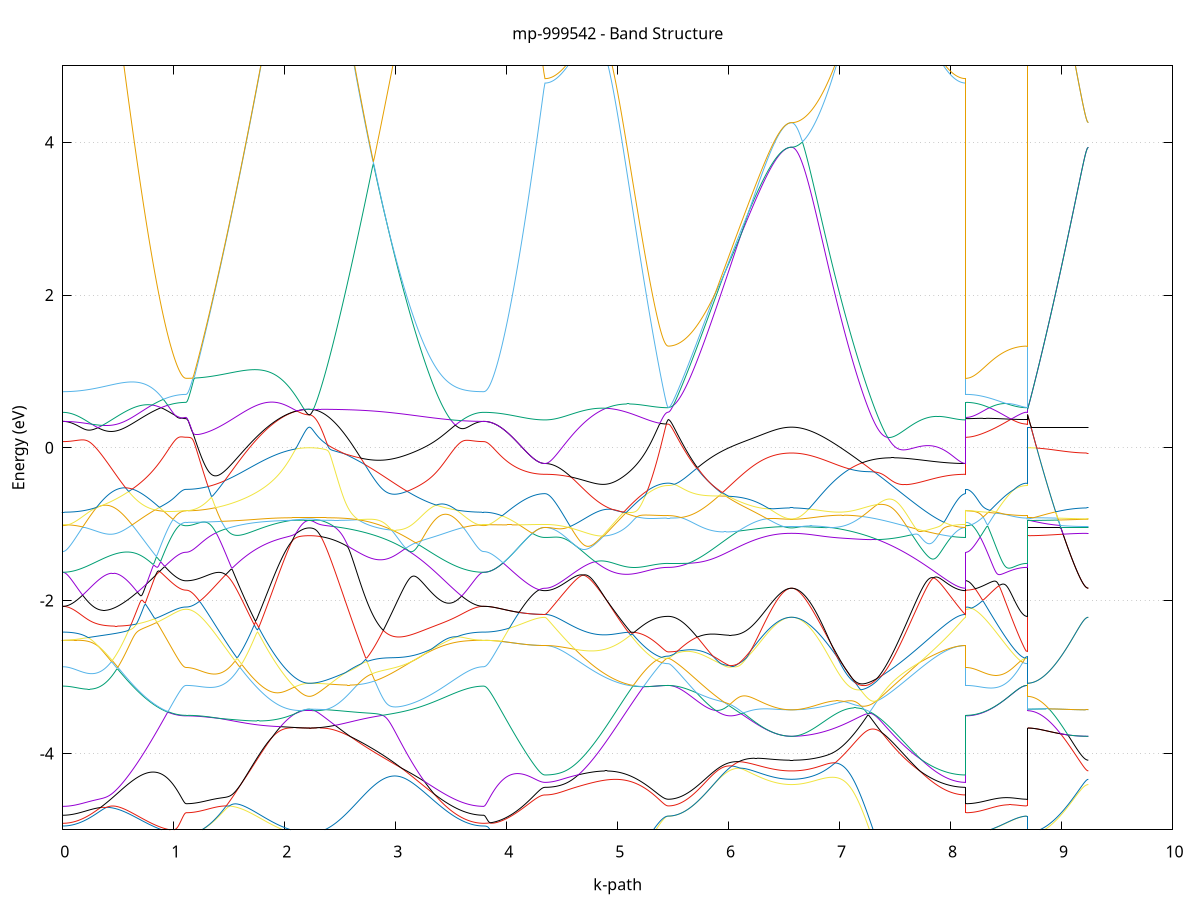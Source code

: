 set title 'mp-999542 - Band Structure'
set xlabel 'k-path'
set ylabel 'Energy (eV)'
set grid y
set yrange [-5:5]
set terminal png size 800,600
set output 'mp-999542_bands_gnuplot.png'
plot '-' using 1:2 with lines notitle, '-' using 1:2 with lines notitle, '-' using 1:2 with lines notitle, '-' using 1:2 with lines notitle, '-' using 1:2 with lines notitle, '-' using 1:2 with lines notitle, '-' using 1:2 with lines notitle, '-' using 1:2 with lines notitle, '-' using 1:2 with lines notitle, '-' using 1:2 with lines notitle, '-' using 1:2 with lines notitle, '-' using 1:2 with lines notitle, '-' using 1:2 with lines notitle, '-' using 1:2 with lines notitle, '-' using 1:2 with lines notitle, '-' using 1:2 with lines notitle, '-' using 1:2 with lines notitle, '-' using 1:2 with lines notitle, '-' using 1:2 with lines notitle, '-' using 1:2 with lines notitle, '-' using 1:2 with lines notitle, '-' using 1:2 with lines notitle, '-' using 1:2 with lines notitle, '-' using 1:2 with lines notitle, '-' using 1:2 with lines notitle, '-' using 1:2 with lines notitle, '-' using 1:2 with lines notitle, '-' using 1:2 with lines notitle, '-' using 1:2 with lines notitle, '-' using 1:2 with lines notitle, '-' using 1:2 with lines notitle, '-' using 1:2 with lines notitle, '-' using 1:2 with lines notitle, '-' using 1:2 with lines notitle, '-' using 1:2 with lines notitle, '-' using 1:2 with lines notitle, '-' using 1:2 with lines notitle, '-' using 1:2 with lines notitle, '-' using 1:2 with lines notitle, '-' using 1:2 with lines notitle, '-' using 1:2 with lines notitle, '-' using 1:2 with lines notitle, '-' using 1:2 with lines notitle, '-' using 1:2 with lines notitle, '-' using 1:2 with lines notitle, '-' using 1:2 with lines notitle, '-' using 1:2 with lines notitle, '-' using 1:2 with lines notitle
0.000000 -54.378158
0.009920 -54.378158
0.019839 -54.378258
0.029759 -54.378258
0.039679 -54.378258
0.049599 -54.378358
0.059518 -54.378358
0.069438 -54.378458
0.079358 -54.378458
0.089277 -54.378558
0.099197 -54.378658
0.109117 -54.378758
0.119037 -54.378858
0.128956 -54.378958
0.138876 -54.379058
0.148796 -54.379258
0.158715 -54.379358
0.168635 -54.379558
0.178555 -54.379658
0.188475 -54.379858
0.198394 -54.380058
0.208314 -54.380258
0.218234 -54.380458
0.228153 -54.380658
0.238073 -54.380958
0.247993 -54.381158
0.257913 -54.381458
0.267832 -54.381658
0.277752 -54.381958
0.287672 -54.382258
0.297592 -54.382558
0.307511 -54.382858
0.317431 -54.383258
0.327351 -54.383558
0.337270 -54.383858
0.347190 -54.384258
0.357110 -54.384658
0.367030 -54.385058
0.376949 -54.385458
0.386869 -54.385858
0.396789 -54.386258
0.406708 -54.386758
0.416628 -54.387158
0.426548 -54.387658
0.436468 -54.388058
0.446387 -54.388558
0.456307 -54.389058
0.466227 -54.389558
0.476146 -54.390158
0.486066 -54.390658
0.495986 -54.391158
0.505906 -54.391758
0.515825 -54.392258
0.525745 -54.392858
0.535665 -54.393458
0.545584 -54.393958
0.555504 -54.394558
0.565424 -54.395158
0.575344 -54.395758
0.585263 -54.396358
0.595183 -54.396958
0.605103 -54.397758
0.615022 -54.399058
0.624942 -54.400358
0.634862 -54.401558
0.644782 -54.402758
0.654701 -54.403958
0.664621 -54.405158
0.674541 -54.406358
0.684460 -54.407458
0.694380 -54.408658
0.704300 -54.409758
0.714220 -54.410858
0.724139 -54.411958
0.734059 -54.412958
0.743979 -54.414058
0.753898 -54.415058
0.763818 -54.416058
0.773738 -54.416958
0.783658 -54.417958
0.793577 -54.418858
0.803497 -54.419758
0.813417 -54.420658
0.823337 -54.421458
0.833256 -54.422358
0.843176 -54.423158
0.853096 -54.423858
0.863015 -54.424658
0.872935 -54.425358
0.882855 -54.426058
0.892775 -54.426758
0.902694 -54.427358
0.912614 -54.427958
0.922534 -54.428558
0.932453 -54.429158
0.942373 -54.429658
0.952293 -54.430158
0.962213 -54.430658
0.972132 -54.431058
0.982052 -54.431458
0.991972 -54.431858
1.001891 -54.432158
1.011811 -54.432558
1.021731 -54.432858
1.031651 -54.433058
1.041570 -54.433358
1.051490 -54.433558
1.061410 -54.433658
1.071329 -54.433858
1.081249 -54.433958
1.091169 -54.433958
1.101089 -54.434058
1.111008 -54.434058
1.111008 -54.434058
1.120928 -54.434058
1.130848 -54.434058
1.140767 -54.434058
1.150687 -54.433958
1.160607 -54.433958
1.170527 -54.433858
1.180446 -54.433858
1.190366 -54.433758
1.200286 -54.433658
1.210205 -54.433558
1.220125 -54.433458
1.230045 -54.433358
1.239965 -54.433258
1.249884 -54.433058
1.259804 -54.432958
1.269724 -54.432858
1.279644 -54.432658
1.289563 -54.432558
1.299483 -54.432358
1.309403 -54.432158
1.319322 -54.431958
1.329242 -54.431858
1.339162 -54.431658
1.349082 -54.431458
1.359001 -54.431258
1.368921 -54.431058
1.378841 -54.430858
1.388760 -54.430658
1.398680 -54.430358
1.408600 -54.430158
1.418520 -54.429958
1.428439 -54.429758
1.438359 -54.429558
1.448279 -54.429258
1.458198 -54.429058
1.468118 -54.428858
1.478038 -54.428658
1.487958 -54.428358
1.497877 -54.428158
1.507797 -54.427958
1.517717 -54.427758
1.527636 -54.427558
1.537556 -54.427358
1.547476 -54.427158
1.557396 -54.426958
1.567315 -54.426758
1.577235 -54.426558
1.587155 -54.426358
1.597074 -54.426158
1.606994 -54.425958
1.616914 -54.425858
1.626834 -54.425658
1.636753 -54.425558
1.646673 -54.425358
1.656593 -54.425258
1.666512 -54.425158
1.676432 -54.425058
1.686352 -54.424958
1.696272 -54.424858
1.706191 -54.424758
1.716111 -54.424658
1.726031 -54.424558
1.735950 -54.424558
1.745870 -54.424458
1.755790 -54.424458
1.765710 -54.424358
1.775629 -54.424358
1.785549 -54.424358
1.795469 -54.424358
1.805389 -54.424358
1.815308 -54.424358
1.825228 -54.424358
1.835148 -54.424458
1.845067 -54.424458
1.854987 -54.424458
1.864907 -54.424558
1.874827 -54.424558
1.884746 -54.424658
1.894666 -54.424758
1.904586 -54.424858
1.914505 -54.424858
1.924425 -54.424958
1.934345 -54.425058
1.944265 -54.425158
1.954184 -54.425258
1.964104 -54.425358
1.974024 -54.425458
1.983943 -54.425558
1.993863 -54.425658
2.003783 -54.425758
2.013703 -54.425858
2.023622 -54.425958
2.033542 -54.426058
2.043462 -54.426158
2.053381 -54.426258
2.063301 -54.426358
2.073221 -54.426358
2.083141 -54.426458
2.093060 -54.426558
2.102980 -54.426658
2.112900 -54.426758
2.122819 -54.426758
2.132739 -54.426858
2.142659 -54.426858
2.152579 -54.426958
2.162498 -54.426958
2.172418 -54.427058
2.182338 -54.427058
2.192257 -54.427058
2.202177 -54.427058
2.212097 -54.427158
2.222017 -54.427158
2.222017 -54.427158
2.231961 -54.427158
2.241905 -54.427058
2.251850 -54.427058
2.261794 -54.426958
2.271738 -54.426858
2.281683 -54.426758
2.291627 -54.426658
2.301571 -54.426558
2.311516 -54.426358
2.321460 -54.426158
2.331404 -54.425958
2.341348 -54.425758
2.351293 -54.425558
2.361237 -54.425358
2.371181 -54.425058
2.381126 -54.424758
2.391070 -54.424458
2.401014 -54.424158
2.410959 -54.423858
2.420903 -54.423458
2.430847 -54.423058
2.440792 -54.422658
2.450736 -54.422258
2.460680 -54.421858
2.470625 -54.421458
2.480569 -54.420958
2.490513 -54.420558
2.500458 -54.420058
2.510402 -54.419558
2.520346 -54.419058
2.530291 -54.418458
2.540235 -54.417958
2.550179 -54.417358
2.560124 -54.416858
2.570068 -54.416258
2.580012 -54.415658
2.589957 -54.414958
2.599901 -54.414358
2.609845 -54.413758
2.619790 -54.413058
2.629734 -54.412358
2.639678 -54.411758
2.649623 -54.411058
2.659567 -54.410258
2.669511 -54.409558
2.679455 -54.408858
2.689400 -54.408158
2.699344 -54.407358
2.709288 -54.406558
2.719233 -54.405858
2.729177 -54.405058
2.739121 -54.404258
2.749066 -54.403458
2.759010 -54.402658
2.768954 -54.401858
2.778899 -54.400958
2.788843 -54.400158
2.798787 -54.399358
2.808732 -54.398458
2.818676 -54.397658
2.828620 -54.396758
2.838565 -54.395858
2.848509 -54.395058
2.858453 -54.394158
2.868398 -54.393258
2.878342 -54.392358
2.888286 -54.391458
2.898231 -54.390558
2.908175 -54.389658
2.918119 -54.388758
2.928064 -54.387858
2.938008 -54.386958
2.947952 -54.385958
2.957897 -54.385058
2.967841 -54.384158
2.977785 -54.383258
2.987730 -54.382758
2.997674 -54.383058
3.007618 -54.383458
3.017562 -54.383758
3.027507 -54.384058
3.037451 -54.384358
3.047395 -54.384558
3.057340 -54.384858
3.067284 -54.385058
3.077228 -54.385258
3.087173 -54.385458
3.097117 -54.385558
3.107061 -54.385758
3.117006 -54.385858
3.126950 -54.385958
3.136894 -54.386058
3.146839 -54.386158
3.156783 -54.386158
3.166727 -54.386158
3.176672 -54.386258
3.186616 -54.386258
3.196560 -54.386258
3.206505 -54.386158
3.216449 -54.386158
3.226393 -54.386058
3.236338 -54.386058
3.246282 -54.385958
3.256226 -54.385858
3.266171 -54.385758
3.276115 -54.385658
3.286059 -54.385558
3.296003 -54.385458
3.305948 -54.385258
3.315892 -54.385158
3.325836 -54.384958
3.335781 -54.384858
3.345725 -54.384658
3.355669 -54.384458
3.365614 -54.384258
3.375558 -54.384158
3.385502 -54.383958
3.395447 -54.383758
3.405391 -54.383558
3.415335 -54.383358
3.425280 -54.383158
3.435224 -54.382958
3.445168 -54.382758
3.455113 -54.382558
3.465057 -54.382358
3.475001 -54.382158
3.484946 -54.381958
3.494890 -54.381758
3.504834 -54.381558
3.514779 -54.381358
3.524723 -54.381158
3.534667 -54.380958
3.544612 -54.380758
3.554556 -54.380558
3.564500 -54.380358
3.574445 -54.380258
3.584389 -54.380058
3.594333 -54.379858
3.604278 -54.379758
3.614222 -54.379558
3.624166 -54.379458
3.634110 -54.379358
3.644055 -54.379158
3.653999 -54.379058
3.663943 -54.378958
3.673888 -54.378858
3.683832 -54.378758
3.693776 -54.378658
3.703721 -54.378558
3.713665 -54.378458
3.723609 -54.378458
3.733554 -54.378358
3.743498 -54.378358
3.753442 -54.378258
3.763387 -54.378258
3.773331 -54.378258
3.783275 -54.378158
3.793220 -54.378158
3.793220 -54.378158
3.803072 -54.378158
3.812925 -54.378258
3.822778 -54.378258
3.832630 -54.378258
3.842483 -54.378358
3.852336 -54.378358
3.862189 -54.378458
3.872041 -54.378558
3.881894 -54.378658
3.891747 -54.378758
3.901599 -54.378858
3.911452 -54.378958
3.921305 -54.379058
3.931158 -54.379158
3.941010 -54.379358
3.950863 -54.379458
3.960716 -54.379658
3.970568 -54.379758
3.980421 -54.379958
3.990274 -54.380158
4.000127 -54.380258
4.009979 -54.380458
4.019832 -54.380658
4.029685 -54.380758
4.039537 -54.380958
4.049390 -54.381158
4.059243 -54.381358
4.069096 -54.381558
4.078948 -54.381658
4.088801 -54.381858
4.098654 -54.382058
4.108506 -54.382258
4.118359 -54.382358
4.128212 -54.382558
4.138064 -54.382758
4.147917 -54.382858
4.157770 -54.383058
4.167623 -54.383158
4.177475 -54.383358
4.187328 -54.383458
4.197181 -54.383658
4.207033 -54.383758
4.216886 -54.383858
4.226739 -54.383958
4.236592 -54.384058
4.246444 -54.384158
4.256297 -54.384258
4.266150 -54.384358
4.276002 -54.384358
4.285855 -54.384458
4.295708 -54.384558
4.305561 -54.384558
4.315413 -54.384558
4.325266 -54.384658
4.335119 -54.384658
4.344971 -54.384658
4.344971 -54.384658
4.354891 -54.384658
4.364811 -54.384658
4.374731 -54.384658
4.384650 -54.384658
4.394570 -54.384758
4.404490 -54.384758
4.414409 -54.384858
4.424329 -54.384858
4.434249 -54.384958
4.444169 -54.384958
4.454088 -54.385058
4.464008 -54.385158
4.473928 -54.385258
4.483847 -54.385358
4.493767 -54.385458
4.503687 -54.385558
4.513607 -54.385758
4.523526 -54.385858
4.533446 -54.385958
4.543366 -54.386158
4.553285 -54.386358
4.563205 -54.386458
4.573125 -54.386658
4.583045 -54.386858
4.592964 -54.387058
4.602884 -54.387258
4.612804 -54.387458
4.622723 -54.387758
4.632643 -54.387958
4.642563 -54.388158
4.652483 -54.388458
4.662402 -54.388758
4.672322 -54.388958
4.682242 -54.389258
4.692161 -54.389558
4.702081 -54.389858
4.712001 -54.390158
4.721921 -54.390458
4.731840 -54.390858
4.741760 -54.391158
4.751680 -54.391558
4.761599 -54.391858
4.771519 -54.392258
4.781439 -54.392658
4.791359 -54.393058
4.801278 -54.393458
4.811198 -54.393858
4.821118 -54.394258
4.831038 -54.394658
4.840957 -54.395058
4.850877 -54.395558
4.860797 -54.395958
4.870716 -54.396458
4.880636 -54.396858
4.890556 -54.397358
4.900476 -54.397858
4.910395 -54.398358
4.920315 -54.398758
4.930235 -54.399258
4.940154 -54.399758
4.950074 -54.400258
4.959994 -54.400758
4.969914 -54.401258
4.979833 -54.401758
4.989753 -54.402258
4.999673 -54.402758
5.009592 -54.403258
5.019512 -54.403858
5.029432 -54.404358
5.039352 -54.404858
5.049271 -54.405358
5.059191 -54.405858
5.069111 -54.406358
5.079030 -54.406858
5.088950 -54.407358
5.098870 -54.407858
5.108790 -54.408258
5.118709 -54.408958
5.128629 -54.409858
5.138549 -54.410658
5.148468 -54.411458
5.158388 -54.412258
5.168308 -54.413058
5.178228 -54.413858
5.188147 -54.414558
5.198067 -54.415258
5.207987 -54.415958
5.217906 -54.416658
5.227826 -54.417258
5.237746 -54.417858
5.247666 -54.418458
5.257585 -54.418958
5.267505 -54.419558
5.277425 -54.420058
5.287344 -54.420458
5.297264 -54.420958
5.307184 -54.421358
5.317104 -54.421758
5.327023 -54.422158
5.336943 -54.422458
5.346863 -54.422758
5.356783 -54.423058
5.366702 -54.423358
5.376622 -54.423558
5.386542 -54.423758
5.396461 -54.423958
5.406381 -54.424158
5.416301 -54.424258
5.426221 -54.424358
5.436140 -54.424458
5.446060 -54.424458
5.455980 -54.424458
5.455980 -54.424458
5.465899 -54.424458
5.475819 -54.424458
5.485739 -54.424458
5.495659 -54.424458
5.505578 -54.424458
5.515498 -54.424358
5.525418 -54.424358
5.535337 -54.424258
5.545257 -54.424258
5.555177 -54.424158
5.565097 -54.424158
5.575016 -54.424058
5.584936 -54.423958
5.594856 -54.423958
5.604775 -54.423858
5.614695 -54.423758
5.624615 -54.423658
5.634535 -54.423558
5.644454 -54.423458
5.654374 -54.423358
5.664294 -54.423258
5.674213 -54.423158
5.684133 -54.423058
5.694053 -54.422958
5.703973 -54.422858
5.713892 -54.422758
5.723812 -54.422658
5.733732 -54.422558
5.743651 -54.422458
5.753571 -54.422358
5.763491 -54.422258
5.773411 -54.422058
5.783330 -54.421958
5.793250 -54.421858
5.803170 -54.421758
5.813090 -54.421658
5.823009 -54.421558
5.832929 -54.421458
5.842849 -54.421358
5.852768 -54.421258
5.862688 -54.421158
5.872608 -54.421058
5.882528 -54.421058
5.892447 -54.420958
5.902367 -54.420858
5.912287 -54.420758
5.922206 -54.420758
5.932126 -54.420658
5.942046 -54.420658
5.951966 -54.420558
5.961885 -54.420558
5.971805 -54.420458
5.981725 -54.420458
5.991644 -54.420458
6.001564 -54.420458
6.011484 -54.420358
6.021404 -54.420358
6.031323 -54.420458
6.041243 -54.420458
6.051163 -54.420458
6.061082 -54.420458
6.071002 -54.420558
6.080922 -54.420558
6.090842 -54.420558
6.100761 -54.420658
6.110681 -54.420758
6.120601 -54.420758
6.130520 -54.420858
6.140440 -54.420958
6.150360 -54.421058
6.160280 -54.421158
6.170199 -54.421158
6.180119 -54.421358
6.190039 -54.421458
6.199958 -54.421558
6.209878 -54.421658
6.219798 -54.421758
6.229718 -54.421858
6.239637 -54.421958
6.249557 -54.422158
6.259477 -54.422258
6.269396 -54.422358
6.279316 -54.422458
6.289236 -54.422658
6.299156 -54.422758
6.309075 -54.422858
6.318995 -54.423058
6.328915 -54.423158
6.338835 -54.423258
6.348754 -54.423358
6.358674 -54.423558
6.368594 -54.423658
6.378513 -54.423758
6.388433 -54.423858
6.398353 -54.423958
6.408273 -54.424058
6.418192 -54.424158
6.428112 -54.424258
6.438032 -54.424358
6.447951 -54.424458
6.457871 -54.424558
6.467791 -54.424558
6.477711 -54.424658
6.487630 -54.424758
6.497550 -54.424758
6.507470 -54.424858
6.517389 -54.424858
6.527309 -54.424858
6.537229 -54.424958
6.547149 -54.424958
6.557068 -54.424958
6.566988 -54.424958
6.566988 -54.424958
6.576932 -54.424958
6.586877 -54.424958
6.596821 -54.424858
6.606765 -54.424858
6.616710 -54.424758
6.626654 -54.424658
6.636598 -54.424558
6.646543 -54.424358
6.656487 -54.424258
6.666431 -54.424058
6.676376 -54.423858
6.686320 -54.423658
6.696264 -54.423458
6.706209 -54.423158
6.716153 -54.422958
6.726097 -54.422658
6.736041 -54.422358
6.745986 -54.422058
6.755930 -54.421758
6.765874 -54.421358
6.775819 -54.420958
6.785763 -54.420658
6.795707 -54.420258
6.805652 -54.419758
6.815596 -54.419358
6.825540 -54.418958
6.835485 -54.418458
6.845429 -54.417958
6.855373 -54.417458
6.865318 -54.416958
6.875262 -54.416458
6.885206 -54.415958
6.895151 -54.415358
6.905095 -54.414758
6.915039 -54.414258
6.924984 -54.413658
6.934928 -54.413058
6.944872 -54.412358
6.954817 -54.411758
6.964761 -54.411158
6.974705 -54.410458
6.984650 -54.409758
6.994594 -54.409058
7.004538 -54.408358
7.014483 -54.407658
7.024427 -54.406958
7.034371 -54.406258
7.044315 -54.405458
7.054260 -54.404758
7.064204 -54.403958
7.074148 -54.403158
7.084093 -54.402458
7.094037 -54.401658
7.103981 -54.400858
7.113926 -54.399958
7.123870 -54.399158
7.133814 -54.398358
7.143759 -54.397558
7.153703 -54.396658
7.163647 -54.395858
7.173592 -54.394958
7.183536 -54.394158
7.193480 -54.393258
7.203425 -54.392358
7.213369 -54.391558
7.223313 -54.390658
7.233258 -54.389758
7.243202 -54.388858
7.253146 -54.387958
7.263091 -54.387058
7.273035 -54.386158
7.282979 -54.385258
7.292924 -54.384358
7.302868 -54.383458
7.312812 -54.382858
7.322757 -54.383358
7.332701 -54.383858
7.342645 -54.384258
7.352590 -54.384658
7.362534 -54.385058
7.372478 -54.385458
7.382422 -54.385758
7.392367 -54.386158
7.402311 -54.386458
7.412255 -54.386758
7.422200 -54.387058
7.432144 -54.387258
7.442088 -54.387558
7.452033 -54.387758
7.461977 -54.387958
7.471921 -54.388158
7.481866 -54.388358
7.491810 -54.388558
7.501754 -54.388658
7.511699 -54.388858
7.521643 -54.388958
7.531587 -54.389058
7.541532 -54.389158
7.551476 -54.389258
7.561420 -54.389258
7.571365 -54.389358
7.581309 -54.389358
7.591253 -54.389358
7.601198 -54.389458
7.611142 -54.389458
7.621086 -54.389458
7.631031 -54.389358
7.640975 -54.389358
7.650919 -54.389358
7.660864 -54.389258
7.670808 -54.389258
7.680752 -54.389158
7.690697 -54.389058
7.700641 -54.388958
7.710585 -54.388858
7.720529 -54.388758
7.730474 -54.388758
7.740418 -54.388558
7.750362 -54.388458
7.760307 -54.388358
7.770251 -54.388258
7.780195 -54.388158
7.790140 -54.387958
7.800084 -54.387858
7.810028 -54.387758
7.819973 -54.387558
7.829917 -54.387458
7.839861 -54.387358
7.849806 -54.387158
7.859750 -54.387058
7.869694 -54.386858
7.879639 -54.386758
7.889583 -54.386658
7.899527 -54.386458
7.909472 -54.386358
7.919416 -54.386258
7.929360 -54.386158
7.939305 -54.385958
7.949249 -54.385858
7.959193 -54.385758
7.969138 -54.385658
7.979082 -54.385558
7.989026 -54.385458
7.998970 -54.385358
8.008915 -54.385258
8.018859 -54.385158
8.028803 -54.385058
8.038748 -54.384958
8.048692 -54.384958
8.058636 -54.384858
8.068581 -54.384758
8.078525 -54.384758
8.088469 -54.384758
8.098414 -54.384658
8.108358 -54.384658
8.118302 -54.384658
8.128247 -54.384658
8.138191 -54.384658
8.138191 -54.434058
8.148044 -54.434058
8.157896 -54.434058
8.167749 -54.433958
8.177602 -54.433958
8.187455 -54.433858
8.197307 -54.433858
8.207160 -54.433758
8.217013 -54.433658
8.226865 -54.433458
8.236718 -54.433358
8.246571 -54.433258
8.256424 -54.433058
8.266276 -54.432858
8.276129 -54.432758
8.285982 -54.432558
8.295834 -54.432358
8.305687 -54.432158
8.315540 -54.431858
8.325393 -54.431658
8.335245 -54.431458
8.345098 -54.431158
8.354951 -54.430958
8.364803 -54.430758
8.374656 -54.430458
8.384509 -54.430158
8.394361 -54.429958
8.404214 -54.429658
8.414067 -54.429358
8.423920 -54.429158
8.433772 -54.428858
8.443625 -54.428558
8.453478 -54.428358
8.463330 -54.428058
8.473183 -54.427858
8.483036 -54.427558
8.492889 -54.427258
8.502741 -54.427058
8.512594 -54.426858
8.522447 -54.426558
8.532299 -54.426358
8.542152 -54.426158
8.552005 -54.425958
8.561858 -54.425758
8.571710 -54.425558
8.581563 -54.425458
8.591416 -54.425258
8.601268 -54.425158
8.611121 -54.424958
8.620974 -54.424858
8.630826 -54.424758
8.640679 -54.424658
8.650532 -54.424658
8.660385 -54.424558
8.670237 -54.424558
8.680090 -54.424458
8.689943 -54.424458
8.689943 -54.427158
8.699795 -54.427158
8.709648 -54.427158
8.719501 -54.427058
8.729354 -54.427058
8.739206 -54.427058
8.749059 -54.427058
8.758912 -54.427058
8.768764 -54.427058
8.778617 -54.426958
8.788470 -54.426958
8.798323 -54.426958
8.808175 -54.426858
8.818028 -54.426858
8.827881 -54.426758
8.837733 -54.426758
8.847586 -54.426658
8.857439 -54.426658
8.867292 -54.426558
8.877144 -54.426558
8.886997 -54.426558
8.896850 -54.426458
8.906702 -54.426358
8.916555 -54.426358
8.926408 -54.426258
8.936260 -54.426258
8.946113 -54.426158
8.955966 -54.426058
8.965819 -54.426058
8.975671 -54.425958
8.985524 -54.425958
8.995377 -54.425858
9.005229 -54.425758
9.015082 -54.425758
9.024935 -54.425658
9.034788 -54.425658
9.044640 -54.425558
9.054493 -54.425558
9.064346 -54.425458
9.074198 -54.425458
9.084051 -54.425358
9.093904 -54.425358
9.103757 -54.425258
9.113609 -54.425258
9.123462 -54.425158
9.133315 -54.425158
9.143167 -54.425158
9.153020 -54.425058
9.162873 -54.425058
9.172726 -54.425058
9.182578 -54.425058
9.192431 -54.425058
9.202284 -54.424958
9.212136 -54.424958
9.221989 -54.424958
9.231842 -54.424958
9.241694 -54.424958
e
0.000000 -54.334458
0.009920 -54.334558
0.019839 -54.334658
0.029759 -54.334758
0.039679 -54.334958
0.049599 -54.335258
0.059518 -54.335558
0.069438 -54.335858
0.079358 -54.336258
0.089277 -54.336758
0.099197 -54.337258
0.109117 -54.337858
0.119037 -54.338458
0.128956 -54.339158
0.138876 -54.339858
0.148796 -54.340658
0.158715 -54.341458
0.168635 -54.342258
0.178555 -54.343158
0.188475 -54.344058
0.198394 -54.345058
0.208314 -54.346058
0.218234 -54.347058
0.228153 -54.348058
0.238073 -54.349158
0.247993 -54.350258
0.257913 -54.351458
0.267832 -54.352658
0.277752 -54.353758
0.287672 -54.355058
0.297592 -54.356258
0.307511 -54.357458
0.317431 -54.358758
0.327351 -54.360058
0.337270 -54.361358
0.347190 -54.362658
0.357110 -54.363958
0.367030 -54.365358
0.376949 -54.366658
0.386869 -54.368058
0.396789 -54.369458
0.406708 -54.370758
0.416628 -54.372158
0.426548 -54.373558
0.436468 -54.374858
0.446387 -54.376258
0.456307 -54.377658
0.466227 -54.379058
0.476146 -54.380458
0.486066 -54.381758
0.495986 -54.383158
0.505906 -54.384558
0.515825 -54.385858
0.525745 -54.387258
0.535665 -54.388658
0.545584 -54.389958
0.555504 -54.391258
0.565424 -54.392658
0.575344 -54.393958
0.585263 -54.395258
0.595183 -54.396558
0.605103 -54.397658
0.615022 -54.398258
0.624942 -54.398858
0.634862 -54.399458
0.644782 -54.400158
0.654701 -54.400758
0.664621 -54.401358
0.674541 -54.401958
0.684460 -54.402658
0.694380 -54.403258
0.704300 -54.403858
0.714220 -54.404458
0.724139 -54.405158
0.734059 -54.405758
0.743979 -54.406358
0.753898 -54.406958
0.763818 -54.407558
0.773738 -54.408158
0.783658 -54.408658
0.793577 -54.409258
0.803497 -54.409858
0.813417 -54.410358
0.823337 -54.410958
0.833256 -54.411458
0.843176 -54.411958
0.853096 -54.412458
0.863015 -54.412958
0.872935 -54.413458
0.882855 -54.413858
0.892775 -54.414358
0.902694 -54.414758
0.912614 -54.415158
0.922534 -54.415558
0.932453 -54.415958
0.942373 -54.416258
0.952293 -54.416658
0.962213 -54.416958
0.972132 -54.417258
0.982052 -54.417558
0.991972 -54.417858
1.001891 -54.418058
1.011811 -54.418258
1.021731 -54.418458
1.031651 -54.418658
1.041570 -54.418858
1.051490 -54.418958
1.061410 -54.419158
1.071329 -54.419258
1.081249 -54.419258
1.091169 -54.419358
1.101089 -54.419358
1.111008 -54.419358
1.111008 -54.419358
1.120928 -54.419358
1.130848 -54.419358
1.140767 -54.419258
1.150687 -54.419158
1.160607 -54.419058
1.170527 -54.418858
1.180446 -54.418758
1.190366 -54.418458
1.200286 -54.418258
1.210205 -54.417958
1.220125 -54.417658
1.230045 -54.417358
1.239965 -54.417058
1.249884 -54.416658
1.259804 -54.416258
1.269724 -54.415858
1.279644 -54.415358
1.289563 -54.414858
1.299483 -54.414358
1.309403 -54.413858
1.319322 -54.413258
1.329242 -54.412658
1.339162 -54.412058
1.349082 -54.411458
1.359001 -54.410758
1.368921 -54.410058
1.378841 -54.409358
1.388760 -54.408658
1.398680 -54.407858
1.408600 -54.407058
1.418520 -54.406258
1.428439 -54.405458
1.438359 -54.404558
1.448279 -54.403658
1.458198 -54.402758
1.468118 -54.401858
1.478038 -54.400958
1.487958 -54.399958
1.497877 -54.398958
1.507797 -54.397958
1.517717 -54.396958
1.527636 -54.395858
1.537556 -54.394758
1.547476 -54.393658
1.557396 -54.392558
1.567315 -54.391458
1.577235 -54.390358
1.587155 -54.389158
1.597074 -54.387958
1.606994 -54.386758
1.616914 -54.385558
1.626834 -54.384358
1.636753 -54.383158
1.646673 -54.381858
1.656593 -54.380558
1.666512 -54.379358
1.676432 -54.378058
1.686352 -54.376758
1.696272 -54.375458
1.706191 -54.375958
1.716111 -54.377758
1.726031 -54.379458
1.735950 -54.381258
1.745870 -54.382958
1.755790 -54.384558
1.765710 -54.386258
1.775629 -54.387858
1.785549 -54.389458
1.795469 -54.391058
1.805389 -54.392558
1.815308 -54.394158
1.825228 -54.395658
1.835148 -54.397058
1.845067 -54.398558
1.854987 -54.399958
1.864907 -54.401358
1.874827 -54.402658
1.884746 -54.403958
1.894666 -54.405258
1.904586 -54.406558
1.914505 -54.407758
1.924425 -54.408958
1.934345 -54.410058
1.944265 -54.411258
1.954184 -54.412258
1.964104 -54.413358
1.974024 -54.414358
1.983943 -54.415358
1.993863 -54.416258
2.003783 -54.417158
2.013703 -54.418058
2.023622 -54.418858
2.033542 -54.419658
2.043462 -54.420458
2.053381 -54.421158
2.063301 -54.421858
2.073221 -54.422458
2.083141 -54.423058
2.093060 -54.423558
2.102980 -54.424158
2.112900 -54.424558
2.122819 -54.425058
2.132739 -54.425458
2.142659 -54.425758
2.152579 -54.426058
2.162498 -54.426358
2.172418 -54.426558
2.182338 -54.426758
2.192257 -54.426958
2.202177 -54.427058
2.212097 -54.427058
2.222017 -54.427158
2.222017 -54.427158
2.231961 -54.427058
2.241905 -54.427058
2.251850 -54.426958
2.261794 -54.426858
2.271738 -54.426758
2.281683 -54.426558
2.291627 -54.426358
2.301571 -54.426158
2.311516 -54.425858
2.321460 -54.425558
2.331404 -54.425258
2.341348 -54.424958
2.351293 -54.424558
2.361237 -54.424158
2.371181 -54.423758
2.381126 -54.423358
2.391070 -54.422858
2.401014 -54.422358
2.410959 -54.421858
2.420903 -54.421258
2.430847 -54.420758
2.440792 -54.420158
2.450736 -54.419458
2.460680 -54.418858
2.470625 -54.418258
2.480569 -54.417558
2.490513 -54.416858
2.500458 -54.416158
2.510402 -54.415358
2.520346 -54.414658
2.530291 -54.413858
2.540235 -54.413058
2.550179 -54.412258
2.560124 -54.411458
2.570068 -54.410658
2.580012 -54.409858
2.589957 -54.408958
2.599901 -54.408158
2.609845 -54.407258
2.619790 -54.406358
2.629734 -54.405558
2.639678 -54.404658
2.649623 -54.403758
2.659567 -54.402858
2.669511 -54.401958
2.679455 -54.401058
2.689400 -54.400158
2.699344 -54.399258
2.709288 -54.398358
2.719233 -54.397458
2.729177 -54.396558
2.739121 -54.395658
2.749066 -54.394758
2.759010 -54.393858
2.768954 -54.392958
2.778899 -54.392058
2.788843 -54.391258
2.798787 -54.390358
2.808732 -54.389458
2.818676 -54.388558
2.828620 -54.387758
2.838565 -54.386858
2.848509 -54.386058
2.858453 -54.385158
2.868398 -54.384358
2.878342 -54.383558
2.888286 -54.382758
2.898231 -54.381958
2.908175 -54.381158
2.918119 -54.380358
2.928064 -54.380058
2.938008 -54.380558
2.947952 -54.381058
2.957897 -54.381458
2.967841 -54.381958
2.977785 -54.382358
2.987730 -54.382358
2.997674 -54.381358
3.007618 -54.380458
3.017562 -54.379558
3.027507 -54.378658
3.037451 -54.377758
3.047395 -54.376758
3.057340 -54.375858
3.067284 -54.374958
3.077228 -54.374058
3.087173 -54.373158
3.097117 -54.372258
3.107061 -54.371358
3.117006 -54.370458
3.126950 -54.369558
3.136894 -54.368658
3.146839 -54.367758
3.156783 -54.366858
3.166727 -54.366058
3.176672 -54.365158
3.186616 -54.364258
3.196560 -54.363458
3.206505 -54.362558
3.216449 -54.361758
3.226393 -54.360858
3.236338 -54.360058
3.246282 -54.359258
3.256226 -54.358458
3.266171 -54.357658
3.276115 -54.356858
3.286059 -54.356058
3.296003 -54.355358
3.305948 -54.354558
3.315892 -54.353758
3.325836 -54.353058
3.335781 -54.352358
3.345725 -54.351658
3.355669 -54.350858
3.365614 -54.350258
3.375558 -54.349558
3.385502 -54.348958
3.395447 -54.348358
3.405391 -54.347858
3.415335 -54.347258
3.425280 -54.346658
3.435224 -54.346158
3.445168 -54.345558
3.455113 -54.345058
3.465057 -54.344458
3.475001 -54.343958
3.484946 -54.343458
3.494890 -54.342958
3.504834 -54.342458
3.514779 -54.341958
3.524723 -54.341458
3.534667 -54.341058
3.544612 -54.340558
3.554556 -54.340158
3.564500 -54.339658
3.574445 -54.339258
3.584389 -54.338858
3.594333 -54.338458
3.604278 -54.338158
3.614222 -54.337758
3.624166 -54.337458
3.634110 -54.337158
3.644055 -54.336758
3.653999 -54.336558
3.663943 -54.336258
3.673888 -54.335958
3.683832 -54.335758
3.693776 -54.335558
3.703721 -54.335358
3.713665 -54.335158
3.723609 -54.335058
3.733554 -54.334858
3.743498 -54.334758
3.753442 -54.334658
3.763387 -54.334558
3.773331 -54.334558
3.783275 -54.334558
3.793220 -54.334458
3.793220 -54.334458
3.803072 -54.334458
3.812925 -54.334458
3.822778 -54.334458
3.832630 -54.334458
3.842483 -54.334458
3.852336 -54.334458
3.862189 -54.334458
3.872041 -54.334458
3.881894 -54.334458
3.891747 -54.334458
3.901599 -54.334358
3.911452 -54.334358
3.921305 -54.334358
3.931158 -54.334358
3.941010 -54.334358
3.950863 -54.334258
3.960716 -54.334258
3.970568 -54.334258
3.980421 -54.334258
3.990274 -54.334158
4.000127 -54.334158
4.009979 -54.334158
4.019832 -54.334058
4.029685 -54.334058
4.039537 -54.334058
4.049390 -54.334058
4.059243 -54.333958
4.069096 -54.333958
4.078948 -54.333958
4.088801 -54.333858
4.098654 -54.333858
4.108506 -54.333858
4.118359 -54.333758
4.128212 -54.333758
4.138064 -54.333758
4.147917 -54.333658
4.157770 -54.333658
4.167623 -54.333658
4.177475 -54.333658
4.187328 -54.333558
4.197181 -54.333558
4.207033 -54.333558
4.216886 -54.333558
4.226739 -54.333558
4.236592 -54.333458
4.246444 -54.333458
4.256297 -54.333458
4.266150 -54.333458
4.276002 -54.333458
4.285855 -54.333458
4.295708 -54.333458
4.305561 -54.333458
4.315413 -54.333458
4.325266 -54.333458
4.335119 -54.333458
4.344971 -54.333458
4.344971 -54.333458
4.354891 -54.333458
4.364811 -54.333558
4.374731 -54.333658
4.384650 -54.333758
4.394570 -54.334058
4.404490 -54.334258
4.414409 -54.334658
4.424329 -54.334958
4.434249 -54.335458
4.444169 -54.335858
4.454088 -54.336358
4.464008 -54.336958
4.473928 -54.337558
4.483847 -54.338158
4.493767 -54.338858
4.503687 -54.339558
4.513607 -54.340358
4.523526 -54.341158
4.533446 -54.341958
4.543366 -54.342858
4.553285 -54.343758
4.563205 -54.344658
4.573125 -54.345558
4.583045 -54.346558
4.592964 -54.347558
4.602884 -54.348658
4.612804 -54.349658
4.622723 -54.350758
4.632643 -54.351858
4.642563 -54.353058
4.652483 -54.354158
4.662402 -54.355358
4.672322 -54.356458
4.682242 -54.357658
4.692161 -54.358858
4.702081 -54.360158
4.712001 -54.361358
4.721921 -54.362558
4.731840 -54.363858
4.741760 -54.365058
4.751680 -54.366358
4.761599 -54.367658
4.771519 -54.368858
4.781439 -54.370158
4.791359 -54.371458
4.801278 -54.372758
4.811198 -54.373958
4.821118 -54.375258
4.831038 -54.376558
4.840957 -54.377758
4.850877 -54.379058
4.860797 -54.380358
4.870716 -54.381558
4.880636 -54.382858
4.890556 -54.384058
4.900476 -54.385258
4.910395 -54.386558
4.920315 -54.387758
4.930235 -54.388958
4.940154 -54.390158
4.950074 -54.391358
4.959994 -54.392458
4.969914 -54.393658
4.979833 -54.394758
4.989753 -54.395858
4.999673 -54.397058
5.009592 -54.398158
5.019512 -54.399158
5.029432 -54.400258
5.039352 -54.401258
5.049271 -54.402358
5.059191 -54.403358
5.069111 -54.404358
5.079030 -54.405258
5.088950 -54.406258
5.098870 -54.407158
5.108790 -54.408058
5.118709 -54.408758
5.128629 -54.409258
5.138549 -54.409658
5.148468 -54.410158
5.158388 -54.410658
5.168308 -54.411058
5.178228 -54.411458
5.188147 -54.411958
5.198067 -54.412358
5.207987 -54.412758
5.217906 -54.413158
5.227826 -54.413458
5.237746 -54.413858
5.247666 -54.414258
5.257585 -54.414558
5.267505 -54.414858
5.277425 -54.415158
5.287344 -54.415458
5.297264 -54.415758
5.307184 -54.416058
5.317104 -54.416258
5.327023 -54.416558
5.336943 -54.416758
5.346863 -54.416958
5.356783 -54.417158
5.366702 -54.417258
5.376622 -54.417458
5.386542 -54.417558
5.396461 -54.417658
5.406381 -54.417758
5.416301 -54.417858
5.426221 -54.417958
5.436140 -54.417958
5.446060 -54.418058
5.455980 -54.418058
5.455980 -54.418058
5.465899 -54.418058
5.475819 -54.417958
5.485739 -54.417958
5.495659 -54.417858
5.505578 -54.417658
5.515498 -54.417558
5.525418 -54.417358
5.535337 -54.417158
5.545257 -54.416958
5.555177 -54.416658
5.565097 -54.416458
5.575016 -54.416058
5.584936 -54.415758
5.594856 -54.415458
5.604775 -54.415058
5.614695 -54.414658
5.624615 -54.414158
5.634535 -54.413758
5.644454 -54.413258
5.654374 -54.412758
5.664294 -54.412158
5.674213 -54.411658
5.684133 -54.411058
5.694053 -54.410458
5.703973 -54.409758
5.713892 -54.409158
5.723812 -54.408458
5.733732 -54.407758
5.743651 -54.406958
5.753571 -54.406258
5.763491 -54.405458
5.773411 -54.404658
5.783330 -54.403858
5.793250 -54.402958
5.803170 -54.402158
5.813090 -54.401258
5.823009 -54.400358
5.832929 -54.399358
5.842849 -54.398458
5.852768 -54.397458
5.862688 -54.396458
5.872608 -54.395458
5.882528 -54.394358
5.892447 -54.393358
5.902367 -54.392258
5.912287 -54.391158
5.922206 -54.390058
5.932126 -54.388958
5.942046 -54.387858
5.951966 -54.386658
5.961885 -54.385458
5.971805 -54.384258
5.981725 -54.383058
5.991644 -54.381858
6.001564 -54.380658
6.011484 -54.379358
6.021404 -54.378158
6.031323 -54.376858
6.041243 -54.375558
6.051163 -54.374958
6.061082 -54.376658
6.071002 -54.378358
6.080922 -54.380058
6.090842 -54.381758
6.100761 -54.383358
6.110681 -54.384958
6.120601 -54.386558
6.130520 -54.388158
6.140440 -54.389658
6.150360 -54.391258
6.160280 -54.392758
6.170199 -54.394158
6.180119 -54.395658
6.190039 -54.397058
6.199958 -54.398358
6.209878 -54.399758
6.219798 -54.401058
6.229718 -54.402358
6.239637 -54.403658
6.249557 -54.404858
6.259477 -54.406058
6.269396 -54.407158
6.279316 -54.408358
6.289236 -54.409458
6.299156 -54.410458
6.309075 -54.411558
6.318995 -54.412558
6.328915 -54.413458
6.338835 -54.414358
6.348754 -54.415258
6.358674 -54.416158
6.368594 -54.416958
6.378513 -54.417658
6.388433 -54.418458
6.398353 -54.419158
6.408273 -54.419758
6.418192 -54.420458
6.428112 -54.420958
6.438032 -54.421558
6.447951 -54.422058
6.457871 -54.422458
6.467791 -54.422958
6.477711 -54.423358
6.487630 -54.423658
6.497550 -54.423958
6.507470 -54.424258
6.517389 -54.424458
6.527309 -54.424658
6.537229 -54.424758
6.547149 -54.424858
6.557068 -54.424958
6.566988 -54.424958
6.566988 -54.424958
6.576932 -54.424958
6.586877 -54.424858
6.596821 -54.424858
6.606765 -54.424758
6.616710 -54.424558
6.626654 -54.424458
6.636598 -54.424258
6.646543 -54.423958
6.656487 -54.423758
6.666431 -54.423458
6.676376 -54.423158
6.686320 -54.422858
6.696264 -54.422458
6.706209 -54.422058
6.716153 -54.421658
6.726097 -54.421158
6.736041 -54.420658
6.745986 -54.420158
6.755930 -54.419658
6.765874 -54.419058
6.775819 -54.418558
6.785763 -54.417858
6.795707 -54.417258
6.805652 -54.416658
6.815596 -54.415958
6.825540 -54.415258
6.835485 -54.414458
6.845429 -54.413758
6.855373 -54.412958
6.865318 -54.412158
6.875262 -54.411358
6.885206 -54.410558
6.895151 -54.409658
6.905095 -54.408858
6.915039 -54.407958
6.924984 -54.407058
6.934928 -54.406158
6.944872 -54.405258
6.954817 -54.404258
6.964761 -54.403358
6.974705 -54.402358
6.984650 -54.401358
6.994594 -54.400358
7.004538 -54.399358
7.014483 -54.398358
7.024427 -54.397358
7.034371 -54.396358
7.044315 -54.395358
7.054260 -54.394258
7.064204 -54.393258
7.074148 -54.392258
7.084093 -54.391158
7.094037 -54.390158
7.103981 -54.389158
7.113926 -54.388058
7.123870 -54.387058
7.133814 -54.385958
7.143759 -54.384958
7.153703 -54.383958
7.163647 -54.382958
7.173592 -54.381858
7.183536 -54.380858
7.193480 -54.379858
7.203425 -54.378858
7.213369 -54.377858
7.223313 -54.377758
7.233258 -54.378458
7.243202 -54.379058
7.253146 -54.379658
7.263091 -54.380258
7.273035 -54.380858
7.282979 -54.381358
7.292924 -54.381858
7.302868 -54.382458
7.312812 -54.382558
7.322757 -54.381658
7.332701 -54.380758
7.342645 -54.379758
7.352590 -54.378858
7.362534 -54.377958
7.372478 -54.377058
7.382422 -54.376158
7.392367 -54.375258
7.402311 -54.374358
7.412255 -54.373458
7.422200 -54.372558
7.432144 -54.371658
7.442088 -54.370758
7.452033 -54.369858
7.461977 -54.368958
7.471921 -54.368058
7.481866 -54.367158
7.491810 -54.366358
7.501754 -54.365458
7.511699 -54.364558
7.521643 -54.363758
7.531587 -54.362858
7.541532 -54.362058
7.551476 -54.361158
7.561420 -54.360358
7.571365 -54.359558
7.581309 -54.358758
7.591253 -54.357858
7.601198 -54.357058
7.611142 -54.356358
7.621086 -54.355558
7.631031 -54.354758
7.640975 -54.353958
7.650919 -54.353258
7.660864 -54.352458
7.670808 -54.351758
7.680752 -54.351058
7.690697 -54.350358
7.700641 -54.349658
7.710585 -54.348958
7.720529 -54.348258
7.730474 -54.347658
7.740418 -54.346958
7.750362 -54.346358
7.760307 -54.345658
7.770251 -54.345058
7.780195 -54.344458
7.790140 -54.343958
7.800084 -54.343358
7.810028 -54.342758
7.819973 -54.342258
7.829917 -54.341758
7.839861 -54.341158
7.849806 -54.340658
7.859750 -54.340258
7.869694 -54.339758
7.879639 -54.339258
7.889583 -54.338858
7.899527 -54.338458
7.909472 -54.338058
7.919416 -54.337658
7.929360 -54.337258
7.939305 -54.336958
7.949249 -54.336558
7.959193 -54.336258
7.969138 -54.335958
7.979082 -54.335658
7.989026 -54.335358
7.998970 -54.335158
8.008915 -54.334858
8.018859 -54.334658
8.028803 -54.334458
8.038748 -54.334258
8.048692 -54.334158
8.058636 -54.333958
8.068581 -54.333858
8.078525 -54.333758
8.088469 -54.333658
8.098414 -54.333558
8.108358 -54.333458
8.118302 -54.333458
8.128247 -54.333458
8.138191 -54.333458
8.138191 -54.419358
8.148044 -54.419358
8.157896 -54.419358
8.167749 -54.419358
8.177602 -54.419358
8.187455 -54.419358
8.197307 -54.419358
8.207160 -54.419358
8.217013 -54.419358
8.226865 -54.419358
8.236718 -54.419258
8.246571 -54.419258
8.256424 -54.419258
8.266276 -54.419258
8.276129 -54.419158
8.285982 -54.419158
8.295834 -54.419158
8.305687 -54.419058
8.315540 -54.419058
8.325393 -54.419058
8.335245 -54.418958
8.345098 -54.418958
8.354951 -54.418958
8.364803 -54.418858
8.374656 -54.418858
8.384509 -54.418858
8.394361 -54.418758
8.404214 -54.418758
8.414067 -54.418758
8.423920 -54.418658
8.433772 -54.418658
8.443625 -54.418558
8.453478 -54.418558
8.463330 -54.418558
8.473183 -54.418458
8.483036 -54.418458
8.492889 -54.418458
8.502741 -54.418358
8.512594 -54.418358
8.522447 -54.418358
8.532299 -54.418258
8.542152 -54.418258
8.552005 -54.418258
8.561858 -54.418258
8.571710 -54.418158
8.581563 -54.418158
8.591416 -54.418158
8.601268 -54.418158
8.611121 -54.418058
8.620974 -54.418058
8.630826 -54.418058
8.640679 -54.418058
8.650532 -54.418058
8.660385 -54.418058
8.670237 -54.418058
8.680090 -54.418058
8.689943 -54.418058
8.689943 -54.427158
8.699795 -54.427158
8.709648 -54.427158
8.719501 -54.427058
8.729354 -54.427058
8.739206 -54.427058
8.749059 -54.427058
8.758912 -54.427058
8.768764 -54.427058
8.778617 -54.426958
8.788470 -54.426958
8.798323 -54.426958
8.808175 -54.426858
8.818028 -54.426858
8.827881 -54.426758
8.837733 -54.426758
8.847586 -54.426658
8.857439 -54.426658
8.867292 -54.426558
8.877144 -54.426558
8.886997 -54.426558
8.896850 -54.426458
8.906702 -54.426358
8.916555 -54.426358
8.926408 -54.426258
8.936260 -54.426258
8.946113 -54.426158
8.955966 -54.426058
8.965819 -54.426058
8.975671 -54.425958
8.985524 -54.425958
8.995377 -54.425858
9.005229 -54.425758
9.015082 -54.425758
9.024935 -54.425658
9.034788 -54.425658
9.044640 -54.425558
9.054493 -54.425558
9.064346 -54.425458
9.074198 -54.425458
9.084051 -54.425358
9.093904 -54.425358
9.103757 -54.425258
9.113609 -54.425258
9.123462 -54.425158
9.133315 -54.425158
9.143167 -54.425158
9.153020 -54.425058
9.162873 -54.425058
9.172726 -54.425058
9.182578 -54.425058
9.192431 -54.425058
9.202284 -54.424958
9.212136 -54.424958
9.221989 -54.424958
9.231842 -54.424958
9.241694 -54.424958
e
0.000000 -54.334458
0.009920 -54.334458
0.019839 -54.334458
0.029759 -54.334458
0.039679 -54.334358
0.049599 -54.334258
0.059518 -54.334158
0.069438 -54.334058
0.079358 -54.333958
0.089277 -54.333758
0.099197 -54.333558
0.109117 -54.333458
0.119037 -54.333158
0.128956 -54.332958
0.138876 -54.332758
0.148796 -54.332458
0.158715 -54.332158
0.168635 -54.331958
0.178555 -54.331558
0.188475 -54.331258
0.198394 -54.330958
0.208314 -54.330558
0.218234 -54.330158
0.228153 -54.329758
0.238073 -54.329358
0.247993 -54.328958
0.257913 -54.328558
0.267832 -54.328058
0.277752 -54.327558
0.287672 -54.327158
0.297592 -54.326658
0.307511 -54.326158
0.317431 -54.325558
0.327351 -54.325058
0.337270 -54.324458
0.347190 -54.323958
0.357110 -54.323358
0.367030 -54.322758
0.376949 -54.322158
0.386869 -54.321558
0.396789 -54.320858
0.406708 -54.320258
0.416628 -54.319558
0.426548 -54.318958
0.436468 -54.318258
0.446387 -54.317558
0.456307 -54.316858
0.466227 -54.316158
0.476146 -54.315458
0.486066 -54.314758
0.495986 -54.314058
0.505906 -54.313258
0.515825 -54.312558
0.525745 -54.311758
0.535665 -54.311058
0.545584 -54.310258
0.555504 -54.309458
0.565424 -54.308758
0.575344 -54.307958
0.585263 -54.307158
0.595183 -54.306358
0.605103 -54.305558
0.615022 -54.304858
0.624942 -54.304058
0.634862 -54.303258
0.644782 -54.302458
0.654701 -54.301658
0.664621 -54.300858
0.674541 -54.300058
0.684460 -54.299258
0.694380 -54.298458
0.704300 -54.297658
0.714220 -54.296958
0.724139 -54.296158
0.734059 -54.295358
0.743979 -54.294658
0.753898 -54.293858
0.763818 -54.293158
0.773738 -54.292358
0.783658 -54.291658
0.793577 -54.290958
0.803497 -54.290258
0.813417 -54.289558
0.823337 -54.288858
0.833256 -54.288158
0.843176 -54.287558
0.853096 -54.286858
0.863015 -54.286258
0.872935 -54.285658
0.882855 -54.285058
0.892775 -54.284458
0.902694 -54.283958
0.912614 -54.283458
0.922534 -54.282858
0.932453 -54.282358
0.942373 -54.281958
0.952293 -54.281458
0.962213 -54.281058
0.972132 -54.280658
0.982052 -54.280258
0.991972 -54.279958
1.001891 -54.279558
1.011811 -54.279258
1.021731 -54.279058
1.031651 -54.278758
1.041570 -54.278558
1.051490 -54.278358
1.061410 -54.278258
1.071329 -54.278058
1.081249 -54.277958
1.091169 -54.277858
1.101089 -54.277858
1.111008 -54.277858
1.111008 -54.277858
1.120928 -54.277958
1.130848 -54.278158
1.140767 -54.278458
1.150687 -54.278858
1.160607 -54.279458
1.170527 -54.280158
1.180446 -54.281058
1.190366 -54.281958
1.200286 -54.282958
1.210205 -54.284058
1.220125 -54.285258
1.230045 -54.286558
1.239965 -54.287958
1.249884 -54.289358
1.259804 -54.290858
1.269724 -54.292358
1.279644 -54.293958
1.289563 -54.295558
1.299483 -54.297258
1.309403 -54.298958
1.319322 -54.300758
1.329242 -54.302558
1.339162 -54.304358
1.349082 -54.306258
1.359001 -54.308058
1.368921 -54.309958
1.378841 -54.311858
1.388760 -54.313858
1.398680 -54.315758
1.408600 -54.317658
1.418520 -54.319658
1.428439 -54.321658
1.438359 -54.323658
1.448279 -54.325658
1.458198 -54.327658
1.468118 -54.329658
1.478038 -54.331658
1.487958 -54.333658
1.497877 -54.335658
1.507797 -54.337658
1.517717 -54.339658
1.527636 -54.341658
1.537556 -54.343658
1.547476 -54.345658
1.557396 -54.347558
1.567315 -54.349558
1.577235 -54.351558
1.587155 -54.353458
1.597074 -54.355458
1.606994 -54.357358
1.616914 -54.359358
1.626834 -54.361258
1.636753 -54.363158
1.646673 -54.365058
1.656593 -54.366858
1.666512 -54.368758
1.676432 -54.370558
1.686352 -54.372358
1.696272 -54.374158
1.706191 -54.374058
1.716111 -54.372758
1.726031 -54.371458
1.735950 -54.370058
1.745870 -54.368758
1.755790 -54.367358
1.765710 -54.365958
1.775629 -54.364658
1.785549 -54.363258
1.795469 -54.361858
1.805389 -54.360458
1.815308 -54.359058
1.825228 -54.357758
1.835148 -54.356358
1.845067 -54.354958
1.854987 -54.353558
1.864907 -54.352258
1.874827 -54.350858
1.884746 -54.349558
1.894666 -54.348158
1.904586 -54.346858
1.914505 -54.345558
1.924425 -54.344158
1.934345 -54.342858
1.944265 -54.341658
1.954184 -54.340358
1.964104 -54.339158
1.974024 -54.337858
1.983943 -54.336658
1.993863 -54.335558
2.003783 -54.334358
2.013703 -54.333258
2.023622 -54.332158
2.033542 -54.331158
2.043462 -54.330158
2.053381 -54.329158
2.063301 -54.328258
2.073221 -54.327358
2.083141 -54.326458
2.093060 -54.325658
2.102980 -54.324958
2.112900 -54.324158
2.122819 -54.323558
2.132739 -54.322958
2.142659 -54.322458
2.152579 -54.321958
2.162498 -54.321558
2.172418 -54.321158
2.182338 -54.320858
2.192257 -54.320658
2.202177 -54.320458
2.212097 -54.320358
2.222017 -54.320358
2.222017 -54.320358
2.231961 -54.320358
2.241905 -54.320458
2.251850 -54.320658
2.261794 -54.320858
2.271738 -54.321158
2.281683 -54.321558
2.291627 -54.321958
2.301571 -54.322458
2.311516 -54.322958
2.321460 -54.323558
2.331404 -54.324158
2.341348 -54.324858
2.351293 -54.325558
2.361237 -54.326358
2.371181 -54.327258
2.381126 -54.328058
2.391070 -54.328958
2.401014 -54.329858
2.410959 -54.330858
2.420903 -54.331858
2.430847 -54.332858
2.440792 -54.333858
2.450736 -54.334958
2.460680 -54.336058
2.470625 -54.337158
2.480569 -54.338258
2.490513 -54.339358
2.500458 -54.340458
2.510402 -54.341558
2.520346 -54.342758
2.530291 -54.343858
2.540235 -54.344958
2.550179 -54.346158
2.560124 -54.347258
2.570068 -54.348458
2.580012 -54.349558
2.589957 -54.350658
2.599901 -54.351858
2.609845 -54.352958
2.619790 -54.354058
2.629734 -54.355158
2.639678 -54.356258
2.649623 -54.357258
2.659567 -54.358358
2.669511 -54.359458
2.679455 -54.360458
2.689400 -54.361458
2.699344 -54.362458
2.709288 -54.363458
2.719233 -54.364458
2.729177 -54.365358
2.739121 -54.366358
2.749066 -54.367258
2.759010 -54.368158
2.768954 -54.368958
2.778899 -54.369858
2.788843 -54.370658
2.798787 -54.371458
2.808732 -54.372258
2.818676 -54.373058
2.828620 -54.373858
2.838565 -54.374558
2.848509 -54.375258
2.858453 -54.375958
2.868398 -54.376558
2.878342 -54.377258
2.888286 -54.377858
2.898231 -54.378458
2.908175 -54.378958
2.918119 -54.379558
2.928064 -54.379558
2.938008 -54.378758
2.947952 -54.378058
2.957897 -54.377258
2.967841 -54.376458
2.977785 -54.375758
2.987730 -54.374958
2.997674 -54.374258
3.007618 -54.373558
3.017562 -54.372758
3.027507 -54.372058
3.037451 -54.371358
3.047395 -54.370658
3.057340 -54.369958
3.067284 -54.369258
3.077228 -54.368558
3.087173 -54.367958
3.097117 -54.367258
3.107061 -54.366558
3.117006 -54.365858
3.126950 -54.365258
3.136894 -54.364558
3.146839 -54.363858
3.156783 -54.363258
3.166727 -54.362558
3.176672 -54.361958
3.186616 -54.361258
3.196560 -54.360658
3.206505 -54.359958
3.216449 -54.359358
3.226393 -54.358758
3.236338 -54.358058
3.246282 -54.357458
3.256226 -54.356858
3.266171 -54.356258
3.276115 -54.355558
3.286059 -54.354958
3.296003 -54.354358
3.305948 -54.353758
3.315892 -54.353158
3.325836 -54.352558
3.335781 -54.351958
3.345725 -54.351358
3.355669 -54.350758
3.365614 -54.350158
3.375558 -54.349558
3.385502 -54.348858
3.395447 -54.348158
3.405391 -54.347558
3.415335 -54.346958
3.425280 -54.346258
3.435224 -54.345658
3.445168 -54.345158
3.455113 -54.344558
3.465057 -54.343958
3.475001 -54.343458
3.484946 -54.342858
3.494890 -54.342358
3.504834 -54.341858
3.514779 -54.341358
3.524723 -54.340858
3.534667 -54.340458
3.544612 -54.340058
3.554556 -54.339558
3.564500 -54.339158
3.574445 -54.338758
3.584389 -54.338458
3.594333 -54.338058
3.604278 -54.337658
3.614222 -54.337358
3.624166 -54.337058
3.634110 -54.336758
3.644055 -54.336558
3.653999 -54.336258
3.663943 -54.336058
3.673888 -54.335758
3.683832 -54.335558
3.693776 -54.335358
3.703721 -54.335258
3.713665 -54.335058
3.723609 -54.334958
3.733554 -54.334858
3.743498 -54.334758
3.753442 -54.334658
3.763387 -54.334558
3.773331 -54.334558
3.783275 -54.334558
3.793220 -54.334458
3.793220 -54.334458
3.803072 -54.334458
3.812925 -54.334458
3.822778 -54.334458
3.832630 -54.334458
3.842483 -54.334458
3.852336 -54.334458
3.862189 -54.334458
3.872041 -54.334458
3.881894 -54.334458
3.891747 -54.334458
3.901599 -54.334358
3.911452 -54.334358
3.921305 -54.334358
3.931158 -54.334358
3.941010 -54.334358
3.950863 -54.334258
3.960716 -54.334258
3.970568 -54.334258
3.980421 -54.334258
3.990274 -54.334158
4.000127 -54.334158
4.009979 -54.334158
4.019832 -54.334058
4.029685 -54.334058
4.039537 -54.334058
4.049390 -54.334058
4.059243 -54.333958
4.069096 -54.333958
4.078948 -54.333958
4.088801 -54.333858
4.098654 -54.333858
4.108506 -54.333858
4.118359 -54.333758
4.128212 -54.333758
4.138064 -54.333758
4.147917 -54.333658
4.157770 -54.333658
4.167623 -54.333658
4.177475 -54.333658
4.187328 -54.333558
4.197181 -54.333558
4.207033 -54.333558
4.216886 -54.333558
4.226739 -54.333558
4.236592 -54.333458
4.246444 -54.333458
4.256297 -54.333458
4.266150 -54.333458
4.276002 -54.333458
4.285855 -54.333458
4.295708 -54.333458
4.305561 -54.333458
4.315413 -54.333458
4.325266 -54.333458
4.335119 -54.333458
4.344971 -54.333458
4.344971 -54.333458
4.354891 -54.333358
4.364811 -54.333358
4.374731 -54.333358
4.384650 -54.333258
4.394570 -54.333158
4.404490 -54.333058
4.414409 -54.332958
4.424329 -54.332858
4.434249 -54.332658
4.444169 -54.332558
4.454088 -54.332358
4.464008 -54.332158
4.473928 -54.331858
4.483847 -54.331658
4.493767 -54.331458
4.503687 -54.331158
4.513607 -54.330858
4.523526 -54.330558
4.533446 -54.330258
4.543366 -54.329958
4.553285 -54.329558
4.563205 -54.329158
4.573125 -54.328858
4.583045 -54.328458
4.592964 -54.327958
4.602884 -54.327558
4.612804 -54.327158
4.622723 -54.326658
4.632643 -54.326158
4.642563 -54.325658
4.652483 -54.325158
4.662402 -54.324658
4.672322 -54.324158
4.682242 -54.323658
4.692161 -54.323058
4.702081 -54.322458
4.712001 -54.321858
4.721921 -54.321258
4.731840 -54.320658
4.741760 -54.320058
4.751680 -54.319458
4.761599 -54.318758
4.771519 -54.318158
4.781439 -54.317458
4.791359 -54.316858
4.801278 -54.316158
4.811198 -54.315458
4.821118 -54.314758
4.831038 -54.314058
4.840957 -54.313358
4.850877 -54.312558
4.860797 -54.311858
4.870716 -54.311158
4.880636 -54.310358
4.890556 -54.309658
4.900476 -54.308858
4.910395 -54.308158
4.920315 -54.307358
4.930235 -54.306558
4.940154 -54.305858
4.950074 -54.305058
4.959994 -54.304258
4.969914 -54.303558
4.979833 -54.302758
4.989753 -54.301958
4.999673 -54.301158
5.009592 -54.300358
5.019512 -54.299658
5.029432 -54.298858
5.039352 -54.298058
5.049271 -54.297358
5.059191 -54.296558
5.069111 -54.295758
5.079030 -54.295058
5.088950 -54.294258
5.098870 -54.293558
5.108790 -54.292858
5.118709 -54.292058
5.128629 -54.291358
5.138549 -54.290658
5.148468 -54.289958
5.158388 -54.289358
5.168308 -54.288658
5.178228 -54.287958
5.188147 -54.287358
5.198067 -54.286758
5.207987 -54.286058
5.217906 -54.285458
5.227826 -54.284958
5.237746 -54.284358
5.247666 -54.283858
5.257585 -54.283258
5.267505 -54.282758
5.277425 -54.282258
5.287344 -54.281858
5.297264 -54.281458
5.307184 -54.280958
5.317104 -54.280558
5.327023 -54.280258
5.336943 -54.279858
5.346863 -54.279558
5.356783 -54.279258
5.366702 -54.278958
5.376622 -54.278758
5.386542 -54.278558
5.396461 -54.278358
5.406381 -54.278158
5.416301 -54.278058
5.426221 -54.277958
5.436140 -54.277858
5.446060 -54.277858
5.455980 -54.277858
5.455980 -54.277858
5.465899 -54.277958
5.475819 -54.278158
5.485739 -54.278458
5.495659 -54.278958
5.505578 -54.279558
5.515498 -54.280258
5.525418 -54.281058
5.535337 -54.281958
5.545257 -54.283058
5.555177 -54.284158
5.565097 -54.285358
5.575016 -54.286658
5.584936 -54.288058
5.594856 -54.289458
5.604775 -54.290958
5.614695 -54.292458
5.624615 -54.294058
5.634535 -54.295758
5.644454 -54.297358
5.654374 -54.299058
5.664294 -54.300858
5.674213 -54.302658
5.684133 -54.304458
5.694053 -54.306258
5.703973 -54.308158
5.713892 -54.309958
5.723812 -54.311858
5.733732 -54.313758
5.743651 -54.315758
5.753571 -54.317658
5.763491 -54.319558
5.773411 -54.321558
5.783330 -54.323558
5.793250 -54.325458
5.803170 -54.327458
5.813090 -54.329458
5.823009 -54.331358
5.832929 -54.333358
5.842849 -54.335358
5.852768 -54.337258
5.862688 -54.339258
5.872608 -54.341258
5.882528 -54.343158
5.892447 -54.345158
5.902367 -54.347158
5.912287 -54.349058
5.922206 -54.350958
5.932126 -54.352858
5.942046 -54.354858
5.951966 -54.356758
5.961885 -54.358558
5.971805 -54.360458
5.981725 -54.362358
5.991644 -54.364158
6.001564 -54.366058
6.011484 -54.367858
6.021404 -54.369658
6.031323 -54.371458
6.041243 -54.373158
6.051163 -54.374258
6.061082 -54.372958
6.071002 -54.371658
6.080922 -54.370358
6.090842 -54.369058
6.100761 -54.367658
6.110681 -54.366358
6.120601 -54.364958
6.130520 -54.363658
6.140440 -54.362258
6.150360 -54.360858
6.160280 -54.359558
6.170199 -54.358158
6.180119 -54.356758
6.190039 -54.355458
6.199958 -54.354058
6.209878 -54.352658
6.219798 -54.351358
6.229718 -54.349958
6.239637 -54.348658
6.249557 -54.347258
6.259477 -54.345958
6.269396 -54.344658
6.279316 -54.343358
6.289236 -54.342058
6.299156 -54.340758
6.309075 -54.339558
6.318995 -54.338258
6.328915 -54.337058
6.338835 -54.335858
6.348754 -54.334758
6.358674 -54.333558
6.368594 -54.332458
6.378513 -54.331358
6.388433 -54.330358
6.398353 -54.329358
6.408273 -54.328358
6.418192 -54.327458
6.428112 -54.326558
6.438032 -54.325758
6.447951 -54.324958
6.457871 -54.324258
6.467791 -54.323558
6.477711 -54.322958
6.487630 -54.322358
6.497550 -54.321858
6.507470 -54.321458
6.517389 -54.321058
6.527309 -54.320758
6.537229 -54.320458
6.547149 -54.320358
6.557068 -54.320258
6.566988 -54.320158
6.566988 -54.320158
6.576932 -54.320258
6.586877 -54.320358
6.596821 -54.320458
6.606765 -54.320758
6.616710 -54.321058
6.626654 -54.321458
6.636598 -54.321858
6.646543 -54.322358
6.656487 -54.322858
6.666431 -54.323558
6.676376 -54.324158
6.686320 -54.324858
6.696264 -54.325658
6.706209 -54.326458
6.716153 -54.327358
6.726097 -54.328258
6.736041 -54.329158
6.745986 -54.330058
6.755930 -54.331058
6.765874 -54.332058
6.775819 -54.333158
6.785763 -54.334158
6.795707 -54.335258
6.805652 -54.336358
6.815596 -54.337458
6.825540 -54.338558
6.835485 -54.339658
6.845429 -54.340758
6.855373 -54.341958
6.865318 -54.343058
6.875262 -54.344258
6.885206 -54.345358
6.895151 -54.346458
6.905095 -54.347658
6.915039 -54.348758
6.924984 -54.349958
6.934928 -54.351058
6.944872 -54.352158
6.954817 -54.353258
6.964761 -54.354358
6.974705 -54.355458
6.984650 -54.356558
6.994594 -54.357658
7.004538 -54.358658
7.014483 -54.359758
7.024427 -54.360758
7.034371 -54.361758
7.044315 -54.362758
7.054260 -54.363758
7.064204 -54.364758
7.074148 -54.365658
7.084093 -54.366558
7.094037 -54.367558
7.103981 -54.368458
7.113926 -54.369258
7.123870 -54.370158
7.133814 -54.371058
7.143759 -54.371858
7.153703 -54.372658
7.163647 -54.373458
7.173592 -54.374158
7.183536 -54.374958
7.193480 -54.375658
7.203425 -54.376358
7.213369 -54.377058
7.223313 -54.376958
7.233258 -54.375958
7.243202 -54.374958
7.253146 -54.374058
7.263091 -54.373158
7.273035 -54.372258
7.282979 -54.371258
7.292924 -54.370458
7.302868 -54.369558
7.312812 -54.368658
7.322757 -54.367858
7.332701 -54.366958
7.342645 -54.366158
7.352590 -54.365358
7.362534 -54.364558
7.372478 -54.363758
7.382422 -54.362958
7.392367 -54.362258
7.402311 -54.361558
7.412255 -54.360758
7.422200 -54.360058
7.432144 -54.359358
7.442088 -54.358758
7.452033 -54.358058
7.461977 -54.357358
7.471921 -54.356758
7.481866 -54.356158
7.491810 -54.355558
7.501754 -54.354958
7.511699 -54.354358
7.521643 -54.353758
7.531587 -54.353158
7.541532 -54.352658
7.551476 -54.352058
7.561420 -54.351558
7.571365 -54.351058
7.581309 -54.350458
7.591253 -54.349958
7.601198 -54.349458
7.611142 -54.348958
7.621086 -54.348458
7.631031 -54.348058
7.640975 -54.347558
7.650919 -54.347058
7.660864 -54.346658
7.670808 -54.346158
7.680752 -54.345758
7.690697 -54.345258
7.700641 -54.344858
7.710585 -54.344458
7.720529 -54.343958
7.730474 -54.343558
7.740418 -54.343158
7.750362 -54.342758
7.760307 -54.342358
7.770251 -54.341958
7.780195 -54.341558
7.790140 -54.341158
7.800084 -54.340758
7.810028 -54.340458
7.819973 -54.340058
7.829917 -54.339658
7.839861 -54.339358
7.849806 -54.338958
7.859750 -54.338658
7.869694 -54.338358
7.879639 -54.337958
7.889583 -54.337658
7.899527 -54.337358
7.909472 -54.337058
7.919416 -54.336758
7.929360 -54.336558
7.939305 -54.336258
7.949249 -54.335958
7.959193 -54.335758
7.969138 -54.335458
7.979082 -54.335258
7.989026 -54.335058
7.998970 -54.334858
8.008915 -54.334658
8.018859 -54.334458
8.028803 -54.334258
8.038748 -54.334158
8.048692 -54.333958
8.058636 -54.333858
8.068581 -54.333758
8.078525 -54.333658
8.088469 -54.333558
8.098414 -54.333558
8.108358 -54.333458
8.118302 -54.333458
8.128247 -54.333458
8.138191 -54.333458
8.138191 -54.277858
8.148044 -54.277858
8.157896 -54.277858
8.167749 -54.277858
8.177602 -54.277858
8.187455 -54.277858
8.197307 -54.277858
8.207160 -54.277858
8.217013 -54.277858
8.226865 -54.277858
8.236718 -54.277858
8.246571 -54.277858
8.256424 -54.277858
8.266276 -54.277858
8.276129 -54.277858
8.285982 -54.277858
8.295834 -54.277858
8.305687 -54.277858
8.315540 -54.277858
8.325393 -54.277858
8.335245 -54.277858
8.345098 -54.277858
8.354951 -54.277858
8.364803 -54.277858
8.374656 -54.277858
8.384509 -54.277858
8.394361 -54.277858
8.404214 -54.277858
8.414067 -54.277858
8.423920 -54.277858
8.433772 -54.277858
8.443625 -54.277858
8.453478 -54.277858
8.463330 -54.277858
8.473183 -54.277858
8.483036 -54.277858
8.492889 -54.277858
8.502741 -54.277858
8.512594 -54.277858
8.522447 -54.277858
8.532299 -54.277858
8.542152 -54.277858
8.552005 -54.277858
8.561858 -54.277858
8.571710 -54.277858
8.581563 -54.277858
8.591416 -54.277858
8.601268 -54.277858
8.611121 -54.277858
8.620974 -54.277858
8.630826 -54.277858
8.640679 -54.277858
8.650532 -54.277858
8.660385 -54.277858
8.670237 -54.277858
8.680090 -54.277858
8.689943 -54.277858
8.689943 -54.320358
8.699795 -54.320358
8.709648 -54.320358
8.719501 -54.320358
8.729354 -54.320358
8.739206 -54.320358
8.749059 -54.320358
8.758912 -54.320358
8.768764 -54.320358
8.778617 -54.320358
8.788470 -54.320358
8.798323 -54.320358
8.808175 -54.320358
8.818028 -54.320358
8.827881 -54.320358
8.837733 -54.320258
8.847586 -54.320258
8.857439 -54.320258
8.867292 -54.320258
8.877144 -54.320258
8.886997 -54.320258
8.896850 -54.320258
8.906702 -54.320258
8.916555 -54.320258
8.926408 -54.320258
8.936260 -54.320258
8.946113 -54.320258
8.955966 -54.320258
8.965819 -54.320258
8.975671 -54.320258
8.985524 -54.320258
8.995377 -54.320258
9.005229 -54.320258
9.015082 -54.320258
9.024935 -54.320258
9.034788 -54.320258
9.044640 -54.320258
9.054493 -54.320258
9.064346 -54.320258
9.074198 -54.320258
9.084051 -54.320258
9.093904 -54.320158
9.103757 -54.320158
9.113609 -54.320158
9.123462 -54.320158
9.133315 -54.320158
9.143167 -54.320158
9.153020 -54.320158
9.162873 -54.320158
9.172726 -54.320158
9.182578 -54.320158
9.192431 -54.320158
9.202284 -54.320158
9.212136 -54.320158
9.221989 -54.320158
9.231842 -54.320158
9.241694 -54.320158
e
0.000000 -54.211858
0.009920 -54.211858
0.019839 -54.211858
0.029759 -54.211758
0.039679 -54.211658
0.049599 -54.211458
0.059518 -54.211258
0.069438 -54.211058
0.079358 -54.210858
0.089277 -54.210558
0.099197 -54.210258
0.109117 -54.209958
0.119037 -54.209658
0.128956 -54.209258
0.138876 -54.208858
0.148796 -54.208458
0.158715 -54.208058
0.168635 -54.207558
0.178555 -54.207058
0.188475 -54.206658
0.198394 -54.206158
0.208314 -54.205658
0.218234 -54.205158
0.228153 -54.204658
0.238073 -54.204058
0.247993 -54.203558
0.257913 -54.203058
0.267832 -54.202558
0.277752 -54.201958
0.287672 -54.201458
0.297592 -54.200958
0.307511 -54.200458
0.317431 -54.199858
0.327351 -54.199358
0.337270 -54.198858
0.347190 -54.198458
0.357110 -54.197958
0.367030 -54.197458
0.376949 -54.197058
0.386869 -54.196658
0.396789 -54.196258
0.406708 -54.195858
0.416628 -54.195458
0.426548 -54.195158
0.436468 -54.194758
0.446387 -54.194558
0.456307 -54.194258
0.466227 -54.193958
0.476146 -54.193758
0.486066 -54.193558
0.495986 -54.193358
0.505906 -54.193258
0.515825 -54.193158
0.525745 -54.193058
0.535665 -54.193058
0.545584 -54.192958
0.555504 -54.192958
0.565424 -54.193058
0.575344 -54.193058
0.585263 -54.193158
0.595183 -54.193358
0.605103 -54.193458
0.615022 -54.193658
0.624942 -54.193858
0.634862 -54.194058
0.644782 -54.194358
0.654701 -54.194558
0.664621 -54.194858
0.674541 -54.195258
0.684460 -54.195558
0.694380 -54.195958
0.704300 -54.196258
0.714220 -54.196658
0.724139 -54.197058
0.734059 -54.197558
0.743979 -54.197958
0.753898 -54.198358
0.763818 -54.198858
0.773738 -54.199258
0.783658 -54.199758
0.793577 -54.200258
0.803497 -54.200658
0.813417 -54.201158
0.823337 -54.201658
0.833256 -54.202058
0.843176 -54.202558
0.853096 -54.202958
0.863015 -54.203458
0.872935 -54.203858
0.882855 -54.204358
0.892775 -54.204758
0.902694 -54.205158
0.912614 -54.205558
0.922534 -54.205958
0.932453 -54.206258
0.942373 -54.206658
0.952293 -54.206958
0.962213 -54.207258
0.972132 -54.207658
0.982052 -54.207858
0.991972 -54.208158
1.001891 -54.208358
1.011811 -54.208658
1.021731 -54.208858
1.031651 -54.209058
1.041570 -54.209158
1.051490 -54.209358
1.061410 -54.209458
1.071329 -54.209558
1.081249 -54.209658
1.091169 -54.209658
1.101089 -54.209758
1.111008 -54.209758
1.111008 -54.209758
1.120928 -54.209658
1.130848 -54.209558
1.140767 -54.209258
1.150687 -54.208858
1.160607 -54.208358
1.170527 -54.207858
1.180446 -54.207158
1.190366 -54.206458
1.200286 -54.205558
1.210205 -54.204658
1.220125 -54.203758
1.230045 -54.202758
1.239965 -54.201658
1.249884 -54.200558
1.259804 -54.199458
1.269724 -54.198258
1.279644 -54.197058
1.289563 -54.195758
1.299483 -54.194558
1.309403 -54.193258
1.319322 -54.191958
1.329242 -54.190658
1.339162 -54.189358
1.349082 -54.188058
1.359001 -54.186758
1.368921 -54.185358
1.378841 -54.184058
1.388760 -54.182758
1.398680 -54.181358
1.408600 -54.180058
1.418520 -54.178758
1.428439 -54.177458
1.438359 -54.176158
1.448279 -54.174858
1.458198 -54.173658
1.468118 -54.174758
1.478038 -54.175858
1.487958 -54.176958
1.497877 -54.178058
1.507797 -54.179158
1.517717 -54.180158
1.527636 -54.181258
1.537556 -54.182258
1.547476 -54.183258
1.557396 -54.184258
1.567315 -54.185158
1.577235 -54.186158
1.587155 -54.187058
1.597074 -54.187958
1.606994 -54.188758
1.616914 -54.189658
1.626834 -54.190458
1.636753 -54.191258
1.646673 -54.191958
1.656593 -54.192758
1.666512 -54.193458
1.676432 -54.194158
1.686352 -54.194758
1.696272 -54.195458
1.706191 -54.195958
1.716111 -54.196558
1.726031 -54.197158
1.735950 -54.197658
1.745870 -54.198158
1.755790 -54.198558
1.765710 -54.198958
1.775629 -54.199358
1.785549 -54.199758
1.795469 -54.200058
1.805389 -54.200358
1.815308 -54.200658
1.825228 -54.200958
1.835148 -54.201158
1.845067 -54.201358
1.854987 -54.201458
1.864907 -54.201658
1.874827 -54.201758
1.884746 -54.201858
1.894666 -54.201958
1.904586 -54.202058
1.914505 -54.202058
1.924425 -54.202058
1.934345 -54.202058
1.944265 -54.202058
1.954184 -54.202058
1.964104 -54.201958
1.974024 -54.201958
1.983943 -54.201858
1.993863 -54.201758
2.003783 -54.201658
2.013703 -54.201558
2.023622 -54.201458
2.033542 -54.201358
2.043462 -54.201258
2.053381 -54.201158
2.063301 -54.200958
2.073221 -54.200858
2.083141 -54.200758
2.093060 -54.200658
2.102980 -54.200558
2.112900 -54.200458
2.122819 -54.200258
2.132739 -54.200158
2.142659 -54.200158
2.152579 -54.200058
2.162498 -54.199958
2.172418 -54.199858
2.182338 -54.199858
2.192257 -54.199758
2.202177 -54.199758
2.212097 -54.199758
2.222017 -54.199758
2.222017 -54.199758
2.231961 -54.199758
2.241905 -54.199758
2.251850 -54.199758
2.261794 -54.199858
2.271738 -54.199858
2.281683 -54.199958
2.291627 -54.200058
2.301571 -54.200158
2.311516 -54.200258
2.321460 -54.200358
2.331404 -54.200458
2.341348 -54.200558
2.351293 -54.200658
2.361237 -54.200858
2.371181 -54.200958
2.381126 -54.201058
2.391070 -54.201258
2.401014 -54.201358
2.410959 -54.201558
2.420903 -54.201658
2.430847 -54.201858
2.440792 -54.201958
2.450736 -54.202158
2.460680 -54.202258
2.470625 -54.202358
2.480569 -54.202558
2.490513 -54.202658
2.500458 -54.202758
2.510402 -54.202858
2.520346 -54.202958
2.530291 -54.202958
2.540235 -54.203058
2.550179 -54.203058
2.560124 -54.203058
2.570068 -54.203058
2.580012 -54.203058
2.589957 -54.203058
2.599901 -54.202958
2.609845 -54.202958
2.619790 -54.202858
2.629734 -54.202658
2.639678 -54.202558
2.649623 -54.202358
2.659567 -54.202158
2.669511 -54.201958
2.679455 -54.201658
2.689400 -54.201358
2.699344 -54.201058
2.709288 -54.200658
2.719233 -54.200358
2.729177 -54.199958
2.739121 -54.199458
2.749066 -54.198958
2.759010 -54.198458
2.768954 -54.197958
2.778899 -54.197358
2.788843 -54.196758
2.798787 -54.196158
2.808732 -54.195558
2.818676 -54.194858
2.828620 -54.194058
2.838565 -54.193358
2.848509 -54.192558
2.858453 -54.191758
2.868398 -54.190858
2.878342 -54.190058
2.888286 -54.189158
2.898231 -54.188258
2.908175 -54.187258
2.918119 -54.186358
2.928064 -54.185358
2.938008 -54.184358
2.947952 -54.183358
2.957897 -54.182258
2.967841 -54.181258
2.977785 -54.180158
2.987730 -54.179058
2.997674 -54.178058
3.007618 -54.176958
3.017562 -54.175958
3.027507 -54.174858
3.037451 -54.173858
3.047395 -54.172958
3.057340 -54.171958
3.067284 -54.171158
3.077228 -54.170358
3.087173 -54.169658
3.097117 -54.169058
3.107061 -54.168558
3.117006 -54.168258
3.126950 -54.168158
3.136894 -54.168158
3.146839 -54.168358
3.156783 -54.168658
3.166727 -54.169058
3.176672 -54.169558
3.186616 -54.170158
3.196560 -54.170858
3.206505 -54.171558
3.216449 -54.172358
3.226393 -54.173158
3.236338 -54.174058
3.246282 -54.174958
3.256226 -54.175858
3.266171 -54.176758
3.276115 -54.177758
3.286059 -54.178658
3.296003 -54.179658
3.305948 -54.180658
3.315892 -54.181558
3.325836 -54.182558
3.335781 -54.183558
3.345725 -54.184558
3.355669 -54.185458
3.365614 -54.186458
3.375558 -54.187458
3.385502 -54.188358
3.395447 -54.189358
3.405391 -54.190358
3.415335 -54.191258
3.425280 -54.192158
3.435224 -54.193058
3.445168 -54.193958
3.455113 -54.194858
3.465057 -54.195758
3.475001 -54.196658
3.484946 -54.197458
3.494890 -54.198258
3.504834 -54.199158
3.514779 -54.199958
3.524723 -54.200658
3.534667 -54.201458
3.544612 -54.202158
3.554556 -54.202858
3.564500 -54.203558
3.574445 -54.204258
3.584389 -54.204858
3.594333 -54.205558
3.604278 -54.206158
3.614222 -54.206658
3.624166 -54.207258
3.634110 -54.207758
3.644055 -54.208258
3.653999 -54.208658
3.663943 -54.209158
3.673888 -54.209558
3.683832 -54.209858
3.693776 -54.210258
3.703721 -54.210558
3.713665 -54.210858
3.723609 -54.211058
3.733554 -54.211258
3.743498 -54.211458
3.753442 -54.211658
3.763387 -54.211758
3.773331 -54.211858
3.783275 -54.211858
3.793220 -54.211858
3.793220 -54.211858
3.803072 -54.211858
3.812925 -54.211758
3.822778 -54.211658
3.832630 -54.211558
3.842483 -54.211358
3.852336 -54.211158
3.862189 -54.210958
3.872041 -54.210658
3.881894 -54.210258
3.891747 -54.209958
3.901599 -54.209558
3.911452 -54.209058
3.921305 -54.208658
3.931158 -54.208058
3.941010 -54.207558
3.950863 -54.206958
3.960716 -54.206358
3.970568 -54.205758
3.980421 -54.205058
3.990274 -54.204358
4.000127 -54.203658
4.009979 -54.202958
4.019832 -54.202158
4.029685 -54.201458
4.039537 -54.200658
4.049390 -54.199758
4.059243 -54.198958
4.069096 -54.198158
4.078948 -54.197258
4.088801 -54.196358
4.098654 -54.195458
4.108506 -54.194558
4.118359 -54.193758
4.128212 -54.192858
4.138064 -54.191958
4.147917 -54.191058
4.157770 -54.190158
4.167623 -54.189358
4.177475 -54.188458
4.187328 -54.187658
4.197181 -54.186758
4.207033 -54.186058
4.216886 -54.185258
4.226739 -54.184458
4.236592 -54.183758
4.246444 -54.183158
4.256297 -54.182558
4.266150 -54.181958
4.276002 -54.181458
4.285855 -54.181058
4.295708 -54.180658
4.305561 -54.180258
4.315413 -54.180058
4.325266 -54.179858
4.335119 -54.179758
4.344971 -54.179658
4.344971 -54.179658
4.354891 -54.179658
4.364811 -54.179658
4.374731 -54.179558
4.384650 -54.179458
4.394570 -54.179358
4.404490 -54.179258
4.414409 -54.179058
4.424329 -54.178858
4.434249 -54.178658
4.444169 -54.178358
4.454088 -54.178158
4.464008 -54.177858
4.473928 -54.177558
4.483847 -54.177258
4.493767 -54.176958
4.503687 -54.176558
4.513607 -54.176258
4.523526 -54.175858
4.533446 -54.175458
4.543366 -54.175158
4.553285 -54.174758
4.563205 -54.174358
4.573125 -54.173958
4.583045 -54.173558
4.592964 -54.173158
4.602884 -54.172858
4.612804 -54.172458
4.622723 -54.172158
4.632643 -54.171758
4.642563 -54.171458
4.652483 -54.171158
4.662402 -54.170858
4.672322 -54.170658
4.682242 -54.170358
4.692161 -54.170158
4.702081 -54.169958
4.712001 -54.169858
4.721921 -54.170558
4.731840 -54.171158
4.741760 -54.171858
4.751680 -54.172458
4.761599 -54.173158
4.771519 -54.173758
4.781439 -54.174358
4.791359 -54.174958
4.801278 -54.175558
4.811198 -54.176058
4.821118 -54.176558
4.831038 -54.177158
4.840957 -54.177658
4.850877 -54.178058
4.860797 -54.178558
4.870716 -54.179058
4.880636 -54.179458
4.890556 -54.179858
4.900476 -54.180258
4.910395 -54.180658
4.920315 -54.180958
4.930235 -54.181358
4.940154 -54.181658
4.950074 -54.181958
4.959994 -54.182258
4.969914 -54.182558
4.979833 -54.182758
4.989753 -54.183058
4.999673 -54.183258
5.009592 -54.183558
5.019512 -54.184458
5.029432 -54.185458
5.039352 -54.186358
5.049271 -54.187258
5.059191 -54.188158
5.069111 -54.189058
5.079030 -54.190058
5.088950 -54.190958
5.098870 -54.191858
5.108790 -54.192758
5.118709 -54.193658
5.128629 -54.194558
5.138549 -54.195458
5.148468 -54.196258
5.158388 -54.197158
5.168308 -54.197958
5.178228 -54.198858
5.188147 -54.199658
5.198067 -54.200358
5.207987 -54.201158
5.217906 -54.201958
5.227826 -54.202658
5.237746 -54.203358
5.247666 -54.203958
5.257585 -54.204658
5.267505 -54.205258
5.277425 -54.205858
5.287344 -54.206458
5.297264 -54.206958
5.307184 -54.207458
5.317104 -54.207958
5.327023 -54.208458
5.336943 -54.208858
5.346863 -54.209258
5.356783 -54.209558
5.366702 -54.209858
5.376622 -54.210158
5.386542 -54.210458
5.396461 -54.210658
5.406381 -54.210858
5.416301 -54.211058
5.426221 -54.211158
5.436140 -54.211258
5.446060 -54.211258
5.455980 -54.211258
5.455980 -54.211258
5.465899 -54.211258
5.475819 -54.211058
5.485739 -54.210758
5.495659 -54.210358
5.505578 -54.209858
5.515498 -54.209258
5.525418 -54.208558
5.535337 -54.207758
5.545257 -54.206958
5.555177 -54.205958
5.565097 -54.204958
5.575016 -54.203958
5.584936 -54.202758
5.594856 -54.201658
5.604775 -54.200458
5.614695 -54.199158
5.624615 -54.197958
5.634535 -54.196658
5.644454 -54.195358
5.654374 -54.193958
5.664294 -54.192658
5.674213 -54.191258
5.684133 -54.189858
5.694053 -54.188458
5.703973 -54.187058
5.713892 -54.185658
5.723812 -54.184258
5.733732 -54.182858
5.743651 -54.182558
5.753571 -54.182458
5.763491 -54.182358
5.773411 -54.182258
5.783330 -54.182158
5.793250 -54.182058
5.803170 -54.181858
5.813090 -54.181758
5.823009 -54.181658
5.832929 -54.181558
5.842849 -54.181458
5.852768 -54.181358
5.862688 -54.181158
5.872608 -54.181058
5.882528 -54.180958
5.892447 -54.180858
5.902367 -54.180658
5.912287 -54.180558
5.922206 -54.180458
5.932126 -54.180358
5.942046 -54.180258
5.951966 -54.180158
5.961885 -54.179958
5.971805 -54.179858
5.981725 -54.179758
5.991644 -54.179758
6.001564 -54.179658
6.011484 -54.179558
6.021404 -54.179558
6.031323 -54.179558
6.041243 -54.179558
6.051163 -54.179658
6.061082 -54.179758
6.071002 -54.180058
6.080922 -54.180458
6.090842 -54.180858
6.100761 -54.181458
6.110681 -54.182158
6.120601 -54.182858
6.130520 -54.183658
6.140440 -54.184458
6.150360 -54.185258
6.160280 -54.186058
6.170199 -54.186858
6.180119 -54.187658
6.190039 -54.188458
6.199958 -54.189258
6.209878 -54.190058
6.219798 -54.190858
6.229718 -54.191658
6.239637 -54.192358
6.249557 -54.193158
6.259477 -54.193858
6.269396 -54.194558
6.279316 -54.195258
6.289236 -54.195958
6.299156 -54.196658
6.309075 -54.197258
6.318995 -54.197858
6.328915 -54.198458
6.338835 -54.199058
6.348754 -54.199658
6.358674 -54.200158
6.368594 -54.200658
6.378513 -54.201158
6.388433 -54.201658
6.398353 -54.202158
6.408273 -54.202558
6.418192 -54.202958
6.428112 -54.203358
6.438032 -54.203658
6.447951 -54.204058
6.457871 -54.204358
6.467791 -54.204558
6.477711 -54.204858
6.487630 -54.205058
6.497550 -54.205258
6.507470 -54.205458
6.517389 -54.205558
6.527309 -54.205658
6.537229 -54.205758
6.547149 -54.205858
6.557068 -54.205958
6.566988 -54.205958
6.566988 -54.205958
6.576932 -54.205958
6.586877 -54.205858
6.596821 -54.205858
6.606765 -54.205858
6.616710 -54.205758
6.626654 -54.205658
6.636598 -54.205658
6.646543 -54.205558
6.656487 -54.205458
6.666431 -54.205358
6.676376 -54.205158
6.686320 -54.205058
6.696264 -54.204858
6.706209 -54.204758
6.716153 -54.204558
6.726097 -54.204358
6.736041 -54.204158
6.745986 -54.203958
6.755930 -54.203758
6.765874 -54.203558
6.775819 -54.203258
6.785763 -54.203058
6.795707 -54.202758
6.805652 -54.202458
6.815596 -54.202158
6.825540 -54.201858
6.835485 -54.201558
6.845429 -54.201258
6.855373 -54.200958
6.865318 -54.200558
6.875262 -54.200258
6.885206 -54.199858
6.895151 -54.199458
6.905095 -54.199158
6.915039 -54.198758
6.924984 -54.198358
6.934928 -54.197958
6.944872 -54.197558
6.954817 -54.197058
6.964761 -54.196658
6.974705 -54.196258
6.984650 -54.195758
6.994594 -54.195258
7.004538 -54.194858
7.014483 -54.194358
7.024427 -54.193858
7.034371 -54.193358
7.044315 -54.192858
7.054260 -54.192358
7.064204 -54.191858
7.074148 -54.191358
7.084093 -54.190858
7.094037 -54.190258
7.103981 -54.189758
7.113926 -54.189258
7.123870 -54.188658
7.133814 -54.188158
7.143759 -54.187558
7.153703 -54.186958
7.163647 -54.186458
7.173592 -54.185858
7.183536 -54.185258
7.193480 -54.184658
7.203425 -54.184158
7.213369 -54.183558
7.223313 -54.182958
7.233258 -54.182358
7.243202 -54.181758
7.253146 -54.181158
7.263091 -54.180958
7.273035 -54.180958
7.282979 -54.180958
7.292924 -54.180858
7.302868 -54.180758
7.312812 -54.180758
7.322757 -54.180658
7.332701 -54.180558
7.342645 -54.180458
7.352590 -54.180358
7.362534 -54.180258
7.372478 -54.180058
7.382422 -54.179958
7.392367 -54.179758
7.402311 -54.179658
7.412255 -54.179458
7.422200 -54.179258
7.432144 -54.179058
7.442088 -54.178858
7.452033 -54.178658
7.461977 -54.178358
7.471921 -54.178158
7.481866 -54.177958
7.491810 -54.177658
7.501754 -54.177358
7.511699 -54.177058
7.521643 -54.176758
7.531587 -54.176458
7.541532 -54.176158
7.551476 -54.175758
7.561420 -54.175458
7.571365 -54.175058
7.581309 -54.174758
7.591253 -54.174358
7.601198 -54.173958
7.611142 -54.173558
7.621086 -54.173158
7.631031 -54.172658
7.640975 -54.172258
7.650919 -54.171858
7.660864 -54.171358
7.670808 -54.170858
7.680752 -54.170358
7.690697 -54.169958
7.700641 -54.169358
7.710585 -54.168858
7.720529 -54.168358
7.730474 -54.167858
7.740418 -54.167258
7.750362 -54.166758
7.760307 -54.166158
7.770251 -54.165658
7.780195 -54.166158
7.790140 -54.166658
7.800084 -54.167258
7.810028 -54.167758
7.819973 -54.168358
7.829917 -54.168858
7.839861 -54.169458
7.849806 -54.169958
7.859750 -54.170558
7.869694 -54.171058
7.879639 -54.171658
7.889583 -54.172158
7.899527 -54.172658
7.909472 -54.173158
7.919416 -54.173658
7.929360 -54.174158
7.939305 -54.174658
7.949249 -54.175158
7.959193 -54.175558
7.969138 -54.175958
7.979082 -54.176358
7.989026 -54.176758
7.998970 -54.177158
8.008915 -54.177458
8.018859 -54.177758
8.028803 -54.178058
8.038748 -54.178358
8.048692 -54.178658
8.058636 -54.178858
8.068581 -54.179058
8.078525 -54.179258
8.088469 -54.179358
8.098414 -54.179458
8.108358 -54.179558
8.118302 -54.179658
8.128247 -54.179658
8.138191 -54.179658
8.138191 -54.209758
8.148044 -54.209758
8.157896 -54.209758
8.167749 -54.209758
8.177602 -54.209758
8.187455 -54.209758
8.197307 -54.209758
8.207160 -54.209758
8.217013 -54.209858
8.226865 -54.209858
8.236718 -54.209858
8.246571 -54.209858
8.256424 -54.209958
8.266276 -54.209958
8.276129 -54.209958
8.285982 -54.209958
8.295834 -54.210058
8.305687 -54.210058
8.315540 -54.210058
8.325393 -54.210158
8.335245 -54.210158
8.345098 -54.210258
8.354951 -54.210258
8.364803 -54.210258
8.374656 -54.210358
8.384509 -54.210358
8.394361 -54.210458
8.404214 -54.210458
8.414067 -54.210558
8.423920 -54.210558
8.433772 -54.210558
8.443625 -54.210658
8.453478 -54.210658
8.463330 -54.210758
8.473183 -54.210758
8.483036 -54.210858
8.492889 -54.210858
8.502741 -54.210858
8.512594 -54.210958
8.522447 -54.210958
8.532299 -54.210958
8.542152 -54.211058
8.552005 -54.211058
8.561858 -54.211058
8.571710 -54.211158
8.581563 -54.211158
8.591416 -54.211158
8.601268 -54.211158
8.611121 -54.211258
8.620974 -54.211258
8.630826 -54.211258
8.640679 -54.211258
8.650532 -54.211258
8.660385 -54.211258
8.670237 -54.211258
8.680090 -54.211258
8.689943 -54.211258
8.689943 -54.199758
8.699795 -54.199758
8.709648 -54.199658
8.719501 -54.199658
8.729354 -54.199558
8.739206 -54.199458
8.749059 -54.199358
8.758912 -54.199158
8.768764 -54.198958
8.778617 -54.198758
8.788470 -54.198658
8.798323 -54.198758
8.808175 -54.198958
8.818028 -54.199058
8.827881 -54.199258
8.837733 -54.199358
8.847586 -54.199558
8.857439 -54.199758
8.867292 -54.199958
8.877144 -54.200158
8.886997 -54.200358
8.896850 -54.200558
8.906702 -54.200758
8.916555 -54.200958
8.926408 -54.201158
8.936260 -54.201458
8.946113 -54.201658
8.955966 -54.201858
8.965819 -54.202058
8.975671 -54.202258
8.985524 -54.202558
8.995377 -54.202758
9.005229 -54.202958
9.015082 -54.203158
9.024935 -54.203358
9.034788 -54.203558
9.044640 -54.203758
9.054493 -54.203958
9.064346 -54.204158
9.074198 -54.204358
9.084051 -54.204458
9.093904 -54.204658
9.103757 -54.204858
9.113609 -54.204958
9.123462 -54.205058
9.133315 -54.205258
9.143167 -54.205358
9.153020 -54.205458
9.162873 -54.205558
9.172726 -54.205658
9.182578 -54.205758
9.192431 -54.205758
9.202284 -54.205858
9.212136 -54.205858
9.221989 -54.205858
9.231842 -54.205958
9.241694 -54.205958
e
0.000000 -54.139158
0.009920 -54.139158
0.019839 -54.139258
0.029759 -54.139358
0.039679 -54.139558
0.049599 -54.139758
0.059518 -54.139958
0.069438 -54.140258
0.079358 -54.140558
0.089277 -54.140958
0.099197 -54.141258
0.109117 -54.141658
0.119037 -54.142158
0.128956 -54.142658
0.138876 -54.143058
0.148796 -54.143558
0.158715 -54.144158
0.168635 -54.144658
0.178555 -54.145258
0.188475 -54.145758
0.198394 -54.146358
0.208314 -54.146958
0.218234 -54.147458
0.228153 -54.148058
0.238073 -54.148658
0.247993 -54.149258
0.257913 -54.149858
0.267832 -54.150358
0.277752 -54.150958
0.287672 -54.151558
0.297592 -54.152058
0.307511 -54.152658
0.317431 -54.153158
0.327351 -54.153658
0.337270 -54.154258
0.347190 -54.154758
0.357110 -54.155158
0.367030 -54.155658
0.376949 -54.156158
0.386869 -54.156558
0.396789 -54.156958
0.406708 -54.157358
0.416628 -54.157758
0.426548 -54.158158
0.436468 -54.158458
0.446387 -54.158858
0.456307 -54.159158
0.466227 -54.159358
0.476146 -54.159658
0.486066 -54.159858
0.495986 -54.160158
0.505906 -54.160258
0.515825 -54.160458
0.525745 -54.160658
0.535665 -54.160758
0.545584 -54.160858
0.555504 -54.160858
0.565424 -54.160958
0.575344 -54.160958
0.585263 -54.160958
0.595183 -54.160958
0.605103 -54.160958
0.615022 -54.160858
0.624942 -54.160758
0.634862 -54.160658
0.644782 -54.160558
0.654701 -54.160358
0.664621 -54.160158
0.674541 -54.160058
0.684460 -54.159758
0.694380 -54.159558
0.704300 -54.159358
0.714220 -54.159058
0.724139 -54.158758
0.734059 -54.158458
0.743979 -54.158158
0.753898 -54.157758
0.763818 -54.157458
0.773738 -54.157058
0.783658 -54.156658
0.793577 -54.156358
0.803497 -54.155858
0.813417 -54.155458
0.823337 -54.155058
0.833256 -54.154658
0.843176 -54.154158
0.853096 -54.153758
0.863015 -54.153258
0.872935 -54.152858
0.882855 -54.152358
0.892775 -54.151958
0.902694 -54.151458
0.912614 -54.150958
0.922534 -54.150558
0.932453 -54.150058
0.942373 -54.149658
0.952293 -54.149158
0.962213 -54.148758
0.972132 -54.148358
0.982052 -54.147958
0.991972 -54.147558
1.001891 -54.147158
1.011811 -54.146858
1.021731 -54.146558
1.031651 -54.146258
1.041570 -54.145958
1.051490 -54.145758
1.061410 -54.145558
1.071329 -54.145358
1.081249 -54.145258
1.091169 -54.145158
1.101089 -54.145058
1.111008 -54.145058
1.111008 -54.145058
1.120928 -54.145058
1.130848 -54.145058
1.140767 -54.145058
1.150687 -54.145058
1.160607 -54.145058
1.170527 -54.145058
1.180446 -54.145058
1.190366 -54.145058
1.200286 -54.144958
1.210205 -54.144958
1.220125 -54.145858
1.230045 -54.146858
1.239965 -54.147958
1.249884 -54.149058
1.259804 -54.150158
1.269724 -54.151258
1.279644 -54.152458
1.289563 -54.153558
1.299483 -54.154758
1.309403 -54.155958
1.319322 -54.157058
1.329242 -54.158258
1.339162 -54.159458
1.349082 -54.160658
1.359001 -54.161858
1.368921 -54.163058
1.378841 -54.164258
1.388760 -54.165458
1.398680 -54.166658
1.408600 -54.167858
1.418520 -54.168958
1.428439 -54.170158
1.438359 -54.171358
1.448279 -54.172458
1.458198 -54.173558
1.468118 -54.172258
1.478038 -54.170958
1.487958 -54.169758
1.497877 -54.168458
1.507797 -54.167258
1.517717 -54.166058
1.527636 -54.164858
1.537556 -54.163658
1.547476 -54.162458
1.557396 -54.161258
1.567315 -54.160158
1.577235 -54.158958
1.587155 -54.158558
1.597074 -54.159458
1.606994 -54.160358
1.616914 -54.161258
1.626834 -54.162158
1.636753 -54.163058
1.646673 -54.163958
1.656593 -54.164858
1.666512 -54.165758
1.676432 -54.166658
1.686352 -54.167558
1.696272 -54.168458
1.706191 -54.169358
1.716111 -54.170258
1.726031 -54.171158
1.735950 -54.172058
1.745870 -54.172958
1.755790 -54.173858
1.765710 -54.174658
1.775629 -54.175558
1.785549 -54.176458
1.795469 -54.177258
1.805389 -54.178158
1.815308 -54.178958
1.825228 -54.179758
1.835148 -54.180558
1.845067 -54.181358
1.854987 -54.182158
1.864907 -54.182958
1.874827 -54.183658
1.884746 -54.184458
1.894666 -54.185158
1.904586 -54.185858
1.914505 -54.186558
1.924425 -54.187258
1.934345 -54.187958
1.944265 -54.188558
1.954184 -54.189158
1.964104 -54.189758
1.974024 -54.190358
1.983943 -54.190958
1.993863 -54.191558
2.003783 -54.192058
2.013703 -54.192558
2.023622 -54.193058
2.033542 -54.193558
2.043462 -54.193958
2.053381 -54.194458
2.063301 -54.194858
2.073221 -54.195158
2.083141 -54.195558
2.093060 -54.195858
2.102980 -54.196158
2.112900 -54.196458
2.122819 -54.196758
2.132739 -54.196958
2.142659 -54.197158
2.152579 -54.197358
2.162498 -54.197558
2.172418 -54.197658
2.182338 -54.197758
2.192257 -54.197858
2.202177 -54.197958
2.212097 -54.197958
2.222017 -54.197958
2.222017 -54.197958
2.231961 -54.197958
2.241905 -54.197958
2.251850 -54.197958
2.261794 -54.197958
2.271738 -54.197858
2.281683 -54.197758
2.291627 -54.197758
2.301571 -54.197658
2.311516 -54.197558
2.321460 -54.197458
2.331404 -54.197258
2.341348 -54.197158
2.351293 -54.197058
2.361237 -54.196858
2.371181 -54.196658
2.381126 -54.196558
2.391070 -54.196358
2.401014 -54.196158
2.410959 -54.195958
2.420903 -54.195758
2.430847 -54.195458
2.440792 -54.195258
2.450736 -54.194958
2.460680 -54.194758
2.470625 -54.194458
2.480569 -54.194158
2.490513 -54.193858
2.500458 -54.193558
2.510402 -54.193258
2.520346 -54.192958
2.530291 -54.192558
2.540235 -54.192258
2.550179 -54.191858
2.560124 -54.191558
2.570068 -54.191158
2.580012 -54.190758
2.589957 -54.190358
2.599901 -54.189958
2.609845 -54.189558
2.619790 -54.189158
2.629734 -54.188758
2.639678 -54.188358
2.649623 -54.187858
2.659567 -54.187458
2.669511 -54.186958
2.679455 -54.186558
2.689400 -54.186058
2.699344 -54.185558
2.709288 -54.185058
2.719233 -54.184658
2.729177 -54.184158
2.739121 -54.183658
2.749066 -54.183158
2.759010 -54.182658
2.768954 -54.182058
2.778899 -54.181558
2.788843 -54.181058
2.798787 -54.180558
2.808732 -54.179958
2.818676 -54.179458
2.828620 -54.178858
2.838565 -54.178358
2.848509 -54.177758
2.858453 -54.177258
2.868398 -54.176658
2.878342 -54.176058
2.888286 -54.175558
2.898231 -54.174958
2.908175 -54.174358
2.918119 -54.173858
2.928064 -54.173258
2.938008 -54.172658
2.947952 -54.172058
2.957897 -54.171458
2.967841 -54.170958
2.977785 -54.170358
2.987730 -54.169758
2.997674 -54.169158
3.007618 -54.168558
3.017562 -54.167958
3.027507 -54.167358
3.037451 -54.166858
3.047395 -54.166258
3.057340 -54.165658
3.067284 -54.165058
3.077228 -54.164458
3.087173 -54.163958
3.097117 -54.163358
3.107061 -54.162758
3.117006 -54.162158
3.126950 -54.161658
3.136894 -54.161058
3.146839 -54.160458
3.156783 -54.159958
3.166727 -54.159358
3.176672 -54.158858
3.186616 -54.158258
3.196560 -54.157758
3.206505 -54.157158
3.216449 -54.156658
3.226393 -54.156158
3.236338 -54.155558
3.246282 -54.155058
3.256226 -54.154558
3.266171 -54.154058
3.276115 -54.153658
3.286059 -54.153458
3.296003 -54.153358
3.305948 -54.153158
3.315892 -54.153058
3.325836 -54.152858
3.335781 -54.152658
3.345725 -54.152458
3.355669 -54.152158
3.365614 -54.151958
3.375558 -54.151758
3.385502 -54.151458
3.395447 -54.151158
3.405391 -54.150958
3.415335 -54.150658
3.425280 -54.150358
3.435224 -54.150058
3.445168 -54.149758
3.455113 -54.149358
3.465057 -54.149058
3.475001 -54.148658
3.484946 -54.148358
3.494890 -54.147958
3.504834 -54.147658
3.514779 -54.147258
3.524723 -54.146858
3.534667 -54.146458
3.544612 -54.146058
3.554556 -54.145658
3.564500 -54.145358
3.574445 -54.144958
3.584389 -54.144558
3.594333 -54.144158
3.604278 -54.143758
3.614222 -54.143358
3.624166 -54.142958
3.634110 -54.142658
3.644055 -54.142258
3.653999 -54.141858
3.663943 -54.141558
3.673888 -54.141258
3.683832 -54.140958
3.693776 -54.140658
3.703721 -54.140358
3.713665 -54.140158
3.723609 -54.139958
3.733554 -54.139758
3.743498 -54.139558
3.753442 -54.139458
3.763387 -54.139258
3.773331 -54.139258
3.783275 -54.139158
3.793220 -54.139158
3.793220 -54.139158
3.803072 -54.139158
3.812925 -54.139158
3.822778 -54.139158
3.832630 -54.139258
3.842483 -54.139258
3.852336 -54.139358
3.862189 -54.139358
3.872041 -54.139458
3.881894 -54.139458
3.891747 -54.139558
3.901599 -54.139658
3.911452 -54.139758
3.921305 -54.139858
3.931158 -54.139958
3.941010 -54.140058
3.950863 -54.140158
3.960716 -54.140358
3.970568 -54.140458
3.980421 -54.140558
3.990274 -54.140658
4.000127 -54.140858
4.009979 -54.140958
4.019832 -54.141158
4.029685 -54.141258
4.039537 -54.141358
4.049390 -54.141558
4.059243 -54.141658
4.069096 -54.141858
4.078948 -54.141958
4.088801 -54.142158
4.098654 -54.142258
4.108506 -54.142358
4.118359 -54.142558
4.128212 -54.142658
4.138064 -54.142758
4.147917 -54.142958
4.157770 -54.143058
4.167623 -54.143158
4.177475 -54.143258
4.187328 -54.143358
4.197181 -54.143458
4.207033 -54.143558
4.216886 -54.143658
4.226739 -54.143758
4.236592 -54.143858
4.246444 -54.143958
4.256297 -54.143958
4.266150 -54.144058
4.276002 -54.144158
4.285855 -54.144158
4.295708 -54.144258
4.305561 -54.144258
4.315413 -54.144258
4.325266 -54.144258
4.335119 -54.144358
4.344971 -54.144358
4.344971 -54.144358
4.354891 -54.144358
4.364811 -54.144558
4.374731 -54.144858
4.384650 -54.145158
4.394570 -54.145658
4.404490 -54.146158
4.414409 -54.146758
4.424329 -54.147358
4.434249 -54.148058
4.444169 -54.148758
4.454088 -54.149458
4.464008 -54.150158
4.473928 -54.150958
4.483847 -54.151758
4.493767 -54.152558
4.503687 -54.153358
4.513607 -54.154158
4.523526 -54.154958
4.533446 -54.155758
4.543366 -54.156558
4.553285 -54.157458
4.563205 -54.158258
4.573125 -54.159058
4.583045 -54.159858
4.592964 -54.160658
4.602884 -54.161458
4.612804 -54.162258
4.622723 -54.163058
4.632643 -54.163858
4.642563 -54.164658
4.652483 -54.165458
4.662402 -54.166158
4.672322 -54.166958
4.682242 -54.167658
4.692161 -54.168358
4.702081 -54.169158
4.712001 -54.169858
4.721921 -54.169758
4.731840 -54.169658
4.741760 -54.169658
4.751680 -54.169658
4.761599 -54.169658
4.771519 -54.169758
4.781439 -54.169858
4.791359 -54.170058
4.801278 -54.170258
4.811198 -54.170558
4.821118 -54.170858
4.831038 -54.171258
4.840957 -54.171558
4.850877 -54.172058
4.860797 -54.172558
4.870716 -54.173058
4.880636 -54.173558
4.890556 -54.174158
4.900476 -54.174858
4.910395 -54.175458
4.920315 -54.176158
4.930235 -54.176958
4.940154 -54.177658
4.950074 -54.178458
4.959994 -54.179258
4.969914 -54.180058
4.979833 -54.180958
4.989753 -54.181858
4.999673 -54.182658
5.009592 -54.183458
5.019512 -54.183658
5.029432 -54.183758
5.039352 -54.183958
5.049271 -54.184058
5.059191 -54.184258
5.069111 -54.184358
5.079030 -54.184458
5.088950 -54.184558
5.098870 -54.184658
5.108790 -54.184658
5.118709 -54.184758
5.128629 -54.184758
5.138549 -54.184858
5.148468 -54.184858
5.158388 -54.184858
5.168308 -54.184858
5.178228 -54.184858
5.188147 -54.184858
5.198067 -54.184858
5.207987 -54.184858
5.217906 -54.184858
5.227826 -54.184858
5.237746 -54.184758
5.247666 -54.184758
5.257585 -54.184758
5.267505 -54.184658
5.277425 -54.184658
5.287344 -54.184558
5.297264 -54.184558
5.307184 -54.184558
5.317104 -54.184458
5.327023 -54.184458
5.336943 -54.184358
5.346863 -54.184358
5.356783 -54.184358
5.366702 -54.184258
5.376622 -54.184258
5.386542 -54.184258
5.396461 -54.184158
5.406381 -54.184158
5.416301 -54.184158
5.426221 -54.184158
5.436140 -54.184158
5.446060 -54.184158
5.455980 -54.184158
5.455980 -54.184158
5.465899 -54.184158
5.475819 -54.184158
5.485739 -54.184058
5.495659 -54.184058
5.505578 -54.184058
5.515498 -54.184058
5.525418 -54.184058
5.535337 -54.183958
5.545257 -54.183958
5.555177 -54.183958
5.565097 -54.183858
5.575016 -54.183858
5.584936 -54.183758
5.594856 -54.183758
5.604775 -54.183658
5.614695 -54.183658
5.624615 -54.183558
5.634535 -54.183458
5.644454 -54.183458
5.654374 -54.183358
5.664294 -54.183258
5.674213 -54.183158
5.684133 -54.183058
5.694053 -54.183058
5.703973 -54.182958
5.713892 -54.182858
5.723812 -54.182758
5.733732 -54.182658
5.743651 -54.181458
5.753571 -54.180058
5.763491 -54.178658
5.773411 -54.177258
5.783330 -54.175958
5.793250 -54.174558
5.803170 -54.173158
5.813090 -54.171858
5.823009 -54.170458
5.832929 -54.169058
5.842849 -54.167758
5.852768 -54.166458
5.862688 -54.165158
5.872608 -54.163858
5.882528 -54.162558
5.892447 -54.161658
5.902367 -54.162358
5.912287 -54.162958
5.922206 -54.163658
5.932126 -54.164258
5.942046 -54.164858
5.951966 -54.165358
5.961885 -54.165958
5.971805 -54.166858
5.981725 -54.167758
5.991644 -54.168658
6.001564 -54.169558
6.011484 -54.170458
6.021404 -54.171358
6.031323 -54.172158
6.041243 -54.172958
6.051163 -54.173758
6.061082 -54.174358
6.071002 -54.174958
6.080922 -54.175358
6.090842 -54.175758
6.100761 -54.175958
6.110681 -54.176058
6.120601 -54.176158
6.130520 -54.176158
6.140440 -54.176158
6.150360 -54.176058
6.160280 -54.176058
6.170199 -54.175958
6.180119 -54.175858
6.190039 -54.175758
6.199958 -54.175758
6.209878 -54.175658
6.219798 -54.175958
6.229718 -54.177258
6.239637 -54.178558
6.249557 -54.179858
6.259477 -54.181058
6.269396 -54.182358
6.279316 -54.183558
6.289236 -54.184858
6.299156 -54.186058
6.309075 -54.187258
6.318995 -54.188458
6.328915 -54.189658
6.338835 -54.190758
6.348754 -54.191858
6.358674 -54.192958
6.368594 -54.194058
6.378513 -54.195058
6.388433 -54.196058
6.398353 -54.197058
6.408273 -54.197958
6.418192 -54.198858
6.428112 -54.199758
6.438032 -54.200558
6.447951 -54.201258
6.457871 -54.201958
6.467791 -54.202658
6.477711 -54.203258
6.487630 -54.203858
6.497550 -54.204258
6.507470 -54.204758
6.517389 -54.205058
6.527309 -54.205358
6.537229 -54.205658
6.547149 -54.205758
6.557068 -54.205858
6.566988 -54.205958
6.566988 -54.205958
6.576932 -54.205858
6.586877 -54.205758
6.596821 -54.205558
6.606765 -54.205258
6.616710 -54.204858
6.626654 -54.204458
6.636598 -54.203958
6.646543 -54.203358
6.656487 -54.202658
6.666431 -54.201958
6.676376 -54.201158
6.686320 -54.200358
6.696264 -54.199458
6.706209 -54.198458
6.716153 -54.197458
6.726097 -54.196458
6.736041 -54.195358
6.745986 -54.194258
6.755930 -54.193058
6.765874 -54.191858
6.775819 -54.190758
6.785763 -54.189558
6.795707 -54.188358
6.805652 -54.187158
6.815596 -54.186058
6.825540 -54.184958
6.835485 -54.183958
6.845429 -54.182958
6.855373 -54.182158
6.865318 -54.181458
6.875262 -54.180858
6.885206 -54.180458
6.895151 -54.180158
6.905095 -54.179858
6.915039 -54.179658
6.924984 -54.179558
6.934928 -54.179558
6.944872 -54.179458
6.954817 -54.179458
6.964761 -54.179558
6.974705 -54.179558
6.984650 -54.179558
6.994594 -54.179658
7.004538 -54.179758
7.014483 -54.179758
7.024427 -54.179858
7.034371 -54.179958
7.044315 -54.180058
7.054260 -54.180158
7.064204 -54.180158
7.074148 -54.180258
7.084093 -54.180358
7.094037 -54.180458
7.103981 -54.180558
7.113926 -54.180558
7.123870 -54.180658
7.133814 -54.180758
7.143759 -54.180758
7.153703 -54.180858
7.163647 -54.180858
7.173592 -54.180958
7.183536 -54.180958
7.193480 -54.180958
7.203425 -54.181058
7.213369 -54.181058
7.223313 -54.181058
7.233258 -54.181058
7.243202 -54.181058
7.253146 -54.181058
7.263091 -54.180558
7.273035 -54.179958
7.282979 -54.179358
7.292924 -54.178758
7.302868 -54.178158
7.312812 -54.177458
7.322757 -54.176858
7.332701 -54.176258
7.342645 -54.175658
7.352590 -54.175058
7.362534 -54.174458
7.372478 -54.173858
7.382422 -54.173158
7.392367 -54.172558
7.402311 -54.171958
7.412255 -54.171358
7.422200 -54.170758
7.432144 -54.170158
7.442088 -54.169558
7.452033 -54.168958
7.461977 -54.168358
7.471921 -54.167758
7.481866 -54.167158
7.491810 -54.166558
7.501754 -54.165958
7.511699 -54.165458
7.521643 -54.164858
7.531587 -54.164258
7.541532 -54.163658
7.551476 -54.163158
7.561420 -54.162558
7.571365 -54.161958
7.581309 -54.161458
7.591253 -54.161158
7.601198 -54.160958
7.611142 -54.160858
7.621086 -54.160858
7.631031 -54.160958
7.640975 -54.160958
7.650919 -54.161158
7.660864 -54.161258
7.670808 -54.161558
7.680752 -54.161758
7.690697 -54.162158
7.700641 -54.162458
7.710585 -54.162858
7.720529 -54.163258
7.730474 -54.163658
7.740418 -54.164158
7.750362 -54.164658
7.760307 -54.165158
7.770251 -54.165658
7.780195 -54.165058
7.790140 -54.164458
7.800084 -54.163858
7.810028 -54.163258
7.819973 -54.162658
7.829917 -54.162058
7.839861 -54.161358
7.849806 -54.160758
7.859750 -54.160058
7.869694 -54.159458
7.879639 -54.158758
7.889583 -54.158158
7.899527 -54.157458
7.909472 -54.156858
7.919416 -54.156158
7.929360 -54.155458
7.939305 -54.154758
7.949249 -54.154058
7.959193 -54.153458
7.969138 -54.152758
7.979082 -54.152058
7.989026 -54.151358
7.998970 -54.150758
8.008915 -54.150058
8.018859 -54.149358
8.028803 -54.148758
8.038748 -54.148158
8.048692 -54.147558
8.058636 -54.146958
8.068581 -54.146458
8.078525 -54.145958
8.088469 -54.145458
8.098414 -54.145058
8.108358 -54.144758
8.118302 -54.144558
8.128247 -54.144358
8.138191 -54.144358
8.138191 -54.145058
8.148044 -54.145158
8.157896 -54.145358
8.167749 -54.145658
8.177602 -54.146158
8.187455 -54.146658
8.197307 -54.147358
8.207160 -54.148058
8.217013 -54.148858
8.226865 -54.149758
8.236718 -54.150658
8.246571 -54.151558
8.256424 -54.152558
8.266276 -54.153558
8.276129 -54.154558
8.285982 -54.155558
8.295834 -54.156558
8.305687 -54.157658
8.315540 -54.158658
8.325393 -54.159758
8.335245 -54.160858
8.345098 -54.161858
8.354951 -54.162958
8.364803 -54.163958
8.374656 -54.164958
8.384509 -54.165958
8.394361 -54.166958
8.404214 -54.167958
8.414067 -54.168958
8.423920 -54.169958
8.433772 -54.170858
8.443625 -54.171758
8.453478 -54.172658
8.463330 -54.173558
8.473183 -54.174358
8.483036 -54.175158
8.492889 -54.175958
8.502741 -54.176758
8.512594 -54.177458
8.522447 -54.178158
8.532299 -54.178758
8.542152 -54.179458
8.552005 -54.180058
8.561858 -54.180558
8.571710 -54.181058
8.581563 -54.181558
8.591416 -54.181958
8.601268 -54.182358
8.611121 -54.182758
8.620974 -54.183058
8.630826 -54.183358
8.640679 -54.183558
8.650532 -54.183758
8.660385 -54.183958
8.670237 -54.184058
8.680090 -54.184058
8.689943 -54.184158
8.689943 -54.197958
8.699795 -54.198058
8.709648 -54.198058
8.719501 -54.198058
8.729354 -54.198158
8.739206 -54.198158
8.749059 -54.198258
8.758912 -54.198358
8.768764 -54.198458
8.778617 -54.198558
8.788470 -54.198658
8.798323 -54.198758
8.808175 -54.198958
8.818028 -54.199058
8.827881 -54.199258
8.837733 -54.199358
8.847586 -54.199558
8.857439 -54.199758
8.867292 -54.199958
8.877144 -54.200158
8.886997 -54.200358
8.896850 -54.200558
8.906702 -54.200758
8.916555 -54.200958
8.926408 -54.201158
8.936260 -54.201458
8.946113 -54.201658
8.955966 -54.201858
8.965819 -54.202058
8.975671 -54.202258
8.985524 -54.202558
8.995377 -54.202758
9.005229 -54.202958
9.015082 -54.203158
9.024935 -54.203358
9.034788 -54.203558
9.044640 -54.203758
9.054493 -54.203958
9.064346 -54.204158
9.074198 -54.204358
9.084051 -54.204458
9.093904 -54.204658
9.103757 -54.204858
9.113609 -54.204958
9.123462 -54.205058
9.133315 -54.205258
9.143167 -54.205358
9.153020 -54.205458
9.162873 -54.205558
9.172726 -54.205658
9.182578 -54.205758
9.192431 -54.205758
9.202284 -54.205858
9.212136 -54.205858
9.221989 -54.205858
9.231842 -54.205958
9.241694 -54.205958
e
0.000000 -54.139158
0.009920 -54.139158
0.019839 -54.139158
0.029759 -54.139158
0.039679 -54.139158
0.049599 -54.139158
0.059518 -54.139158
0.069438 -54.139058
0.079358 -54.139058
0.089277 -54.139058
0.099197 -54.139058
0.109117 -54.139058
0.119037 -54.138958
0.128956 -54.138958
0.138876 -54.138958
0.148796 -54.138858
0.158715 -54.138858
0.168635 -54.138858
0.178555 -54.138758
0.188475 -54.138758
0.198394 -54.138658
0.208314 -54.138658
0.218234 -54.138658
0.228153 -54.138558
0.238073 -54.138558
0.247993 -54.138458
0.257913 -54.138458
0.267832 -54.138358
0.277752 -54.138258
0.287672 -54.138258
0.297592 -54.138158
0.307511 -54.138158
0.317431 -54.138058
0.327351 -54.137958
0.337270 -54.137958
0.347190 -54.137858
0.357110 -54.137758
0.367030 -54.137758
0.376949 -54.137658
0.386869 -54.137558
0.396789 -54.137558
0.406708 -54.137458
0.416628 -54.137358
0.426548 -54.137258
0.436468 -54.137258
0.446387 -54.137158
0.456307 -54.137058
0.466227 -54.136958
0.476146 -54.136858
0.486066 -54.136858
0.495986 -54.136758
0.505906 -54.136658
0.515825 -54.136558
0.525745 -54.136458
0.535665 -54.136458
0.545584 -54.136358
0.555504 -54.136258
0.565424 -54.136158
0.575344 -54.136058
0.585263 -54.136058
0.595183 -54.135958
0.605103 -54.135858
0.615022 -54.135758
0.624942 -54.135658
0.634862 -54.135658
0.644782 -54.135558
0.654701 -54.135458
0.664621 -54.135358
0.674541 -54.135258
0.684460 -54.135258
0.694380 -54.135158
0.704300 -54.135058
0.714220 -54.134958
0.724139 -54.134958
0.734059 -54.134858
0.743979 -54.134758
0.753898 -54.134758
0.763818 -54.134658
0.773738 -54.134558
0.783658 -54.134558
0.793577 -54.134458
0.803497 -54.134358
0.813417 -54.134358
0.823337 -54.134258
0.833256 -54.134258
0.843176 -54.134158
0.853096 -54.134058
0.863015 -54.134058
0.872935 -54.133958
0.882855 -54.133958
0.892775 -54.133858
0.902694 -54.133858
0.912614 -54.134158
0.922534 -54.134558
0.932453 -54.134958
0.942373 -54.135358
0.952293 -54.135758
0.962213 -54.136058
0.972132 -54.136458
0.982052 -54.136758
0.991972 -54.137058
1.001891 -54.137358
1.011811 -54.137558
1.021731 -54.137758
1.031651 -54.137958
1.041570 -54.138158
1.051490 -54.138358
1.061410 -54.138458
1.071329 -54.138558
1.081249 -54.138658
1.091169 -54.138758
1.101089 -54.138758
1.111008 -54.138758
1.111008 -54.138758
1.120928 -54.138858
1.130848 -54.139058
1.140767 -54.139458
1.150687 -54.139958
1.160607 -54.140558
1.170527 -54.141358
1.180446 -54.142058
1.190366 -54.142958
1.200286 -54.143858
1.210205 -54.144858
1.220125 -54.144958
1.230045 -54.144958
1.239965 -54.144858
1.249884 -54.144858
1.259804 -54.144858
1.269724 -54.144758
1.279644 -54.144758
1.289563 -54.144758
1.299483 -54.144658
1.309403 -54.144658
1.319322 -54.144558
1.329242 -54.144558
1.339162 -54.144458
1.349082 -54.144458
1.359001 -54.144358
1.368921 -54.144358
1.378841 -54.144258
1.388760 -54.144258
1.398680 -54.144158
1.408600 -54.144258
1.418520 -54.144858
1.428439 -54.145558
1.438359 -54.146258
1.448279 -54.147058
1.458198 -54.147758
1.468118 -54.148558
1.478038 -54.149358
1.487958 -54.150158
1.497877 -54.150958
1.507797 -54.151758
1.517717 -54.152558
1.527636 -54.153358
1.537556 -54.154258
1.547476 -54.155058
1.557396 -54.155958
1.567315 -54.156858
1.577235 -54.157658
1.587155 -54.157858
1.597074 -54.156758
1.606994 -54.155658
1.616914 -54.154558
1.626834 -54.153458
1.636753 -54.152458
1.646673 -54.151358
1.656593 -54.150358
1.666512 -54.149358
1.676432 -54.148358
1.686352 -54.148658
1.696272 -54.149758
1.706191 -54.150858
1.716111 -54.151958
1.726031 -54.153058
1.735950 -54.154258
1.745870 -54.155358
1.755790 -54.156558
1.765710 -54.157758
1.775629 -54.158858
1.785549 -54.160058
1.795469 -54.161258
1.805389 -54.162458
1.815308 -54.163658
1.825228 -54.164858
1.835148 -54.165958
1.845067 -54.167158
1.854987 -54.168358
1.864907 -54.169558
1.874827 -54.170758
1.884746 -54.171958
1.894666 -54.173158
1.904586 -54.174258
1.914505 -54.175458
1.924425 -54.176658
1.934345 -54.177758
1.944265 -54.178858
1.954184 -54.180058
1.964104 -54.181158
1.974024 -54.182158
1.983943 -54.183258
1.993863 -54.184258
2.003783 -54.185358
2.013703 -54.186358
2.023622 -54.187258
2.033542 -54.188258
2.043462 -54.189158
2.053381 -54.190058
2.063301 -54.190858
2.073221 -54.191658
2.083141 -54.192458
2.093060 -54.193158
2.102980 -54.193858
2.112900 -54.194458
2.122819 -54.195058
2.132739 -54.195658
2.142659 -54.196158
2.152579 -54.196558
2.162498 -54.196958
2.172418 -54.197258
2.182338 -54.197558
2.192257 -54.197758
2.202177 -54.197858
2.212097 -54.197958
2.222017 -54.197958
2.222017 -54.197958
2.231961 -54.197958
2.241905 -54.197858
2.251850 -54.197658
2.261794 -54.197458
2.271738 -54.197058
2.281683 -54.196658
2.291627 -54.196258
2.301571 -54.195658
2.311516 -54.195058
2.321460 -54.194458
2.331404 -54.193658
2.341348 -54.192958
2.351293 -54.192058
2.361237 -54.191258
2.371181 -54.190258
2.381126 -54.189358
2.391070 -54.188258
2.401014 -54.187258
2.410959 -54.186158
2.420903 -54.185058
2.430847 -54.183858
2.440792 -54.182658
2.450736 -54.181458
2.460680 -54.180258
2.470625 -54.179058
2.480569 -54.177858
2.490513 -54.176558
2.500458 -54.175258
2.510402 -54.174058
2.520346 -54.172758
2.530291 -54.171458
2.540235 -54.170258
2.550179 -54.169058
2.560124 -54.167758
2.570068 -54.166558
2.580012 -54.165458
2.589957 -54.164258
2.599901 -54.163158
2.609845 -54.162058
2.619790 -54.161058
2.629734 -54.160058
2.639678 -54.159158
2.649623 -54.158258
2.659567 -54.157558
2.669511 -54.156758
2.679455 -54.156158
2.689400 -54.155558
2.699344 -54.155058
2.709288 -54.154558
2.719233 -54.154158
2.729177 -54.153858
2.739121 -54.153558
2.749066 -54.153358
2.759010 -54.153158
2.768954 -54.152958
2.778899 -54.152858
2.788843 -54.152758
2.798787 -54.152658
2.808732 -54.152658
2.818676 -54.152658
2.828620 -54.152658
2.838565 -54.152658
2.848509 -54.152658
2.858453 -54.152658
2.868398 -54.152758
2.878342 -54.152758
2.888286 -54.152858
2.898231 -54.152958
2.908175 -54.153058
2.918119 -54.153058
2.928064 -54.153158
2.938008 -54.153258
2.947952 -54.153358
2.957897 -54.153458
2.967841 -54.153558
2.977785 -54.153558
2.987730 -54.153658
2.997674 -54.153758
3.007618 -54.153858
3.017562 -54.153958
3.027507 -54.153958
3.037451 -54.154058
3.047395 -54.154158
3.057340 -54.154158
3.067284 -54.154258
3.077228 -54.154258
3.087173 -54.154358
3.097117 -54.154358
3.107061 -54.154458
3.117006 -54.154458
3.126950 -54.154458
3.136894 -54.154458
3.146839 -54.154458
3.156783 -54.154458
3.166727 -54.154458
3.176672 -54.154458
3.186616 -54.154358
3.196560 -54.154358
3.206505 -54.154258
3.216449 -54.154258
3.226393 -54.154158
3.236338 -54.154058
3.246282 -54.153958
3.256226 -54.153858
3.266171 -54.153758
3.276115 -54.153558
3.286059 -54.153058
3.296003 -54.152558
3.305948 -54.152058
3.315892 -54.151558
3.325836 -54.151158
3.335781 -54.150658
3.345725 -54.150158
3.355669 -54.149758
3.365614 -54.149258
3.375558 -54.148858
3.385502 -54.148458
3.395447 -54.147958
3.405391 -54.147558
3.415335 -54.147158
3.425280 -54.146758
3.435224 -54.146358
3.445168 -54.146058
3.455113 -54.145658
3.465057 -54.145258
3.475001 -54.144958
3.484946 -54.144558
3.494890 -54.144258
3.504834 -54.143958
3.514779 -54.143658
3.524723 -54.143258
3.534667 -54.143058
3.544612 -54.142758
3.554556 -54.142458
3.564500 -54.142158
3.574445 -54.141958
3.584389 -54.141658
3.594333 -54.141458
3.604278 -54.141258
3.614222 -54.141058
3.624166 -54.140858
3.634110 -54.140658
3.644055 -54.140458
3.653999 -54.140258
3.663943 -54.140158
3.673888 -54.139958
3.683832 -54.139858
3.693776 -54.139758
3.703721 -54.139658
3.713665 -54.139558
3.723609 -54.139458
3.733554 -54.139358
3.743498 -54.139258
3.753442 -54.139258
3.763387 -54.139258
3.773331 -54.139158
3.783275 -54.139158
3.793220 -54.139158
3.793220 -54.139158
3.803072 -54.139158
3.812925 -54.139158
3.822778 -54.139158
3.832630 -54.139258
3.842483 -54.139258
3.852336 -54.139358
3.862189 -54.139358
3.872041 -54.139458
3.881894 -54.139458
3.891747 -54.139558
3.901599 -54.139658
3.911452 -54.139758
3.921305 -54.139858
3.931158 -54.139958
3.941010 -54.140058
3.950863 -54.140158
3.960716 -54.140358
3.970568 -54.140458
3.980421 -54.140558
3.990274 -54.140658
4.000127 -54.140858
4.009979 -54.140958
4.019832 -54.141158
4.029685 -54.141258
4.039537 -54.141358
4.049390 -54.141558
4.059243 -54.141658
4.069096 -54.141858
4.078948 -54.141958
4.088801 -54.142158
4.098654 -54.142258
4.108506 -54.142358
4.118359 -54.142558
4.128212 -54.142658
4.138064 -54.142758
4.147917 -54.142958
4.157770 -54.143058
4.167623 -54.143158
4.177475 -54.143258
4.187328 -54.143358
4.197181 -54.143458
4.207033 -54.143558
4.216886 -54.143658
4.226739 -54.143758
4.236592 -54.143858
4.246444 -54.143958
4.256297 -54.143958
4.266150 -54.144058
4.276002 -54.144158
4.285855 -54.144158
4.295708 -54.144258
4.305561 -54.144258
4.315413 -54.144258
4.325266 -54.144258
4.335119 -54.144358
4.344971 -54.144358
4.344971 -54.144358
4.354891 -54.144358
4.364811 -54.144258
4.374731 -54.144258
4.384650 -54.144258
4.394570 -54.144258
4.404490 -54.144258
4.414409 -54.144258
4.424329 -54.144258
4.434249 -54.144158
4.444169 -54.144158
4.454088 -54.144158
4.464008 -54.144058
4.473928 -54.144058
4.483847 -54.143958
4.493767 -54.143958
4.503687 -54.143958
4.513607 -54.143858
4.523526 -54.143858
4.533446 -54.143758
4.543366 -54.143758
4.553285 -54.143658
4.563205 -54.143558
4.573125 -54.143558
4.583045 -54.143458
4.592964 -54.143358
4.602884 -54.143358
4.612804 -54.143258
4.622723 -54.143158
4.632643 -54.143058
4.642563 -54.142958
4.652483 -54.142958
4.662402 -54.142858
4.672322 -54.142758
4.682242 -54.142658
4.692161 -54.142558
4.702081 -54.142458
4.712001 -54.142358
4.721921 -54.142258
4.731840 -54.142158
4.741760 -54.142058
4.751680 -54.141958
4.761599 -54.141858
4.771519 -54.141758
4.781439 -54.141658
4.791359 -54.141558
4.801278 -54.141458
4.811198 -54.141358
4.821118 -54.141258
4.831038 -54.141158
4.840957 -54.141058
4.850877 -54.140958
4.860797 -54.140858
4.870716 -54.140758
4.880636 -54.140558
4.890556 -54.140458
4.900476 -54.140358
4.910395 -54.140258
4.920315 -54.140158
4.930235 -54.140058
4.940154 -54.139958
4.950074 -54.139858
4.959994 -54.139758
4.969914 -54.139658
4.979833 -54.139558
4.989753 -54.139358
4.999673 -54.139258
5.009592 -54.139158
5.019512 -54.139058
5.029432 -54.138958
5.039352 -54.138858
5.049271 -54.138758
5.059191 -54.138658
5.069111 -54.138558
5.079030 -54.138458
5.088950 -54.138358
5.098870 -54.138258
5.108790 -54.138158
5.118709 -54.138158
5.128629 -54.138058
5.138549 -54.137958
5.148468 -54.137858
5.158388 -54.137758
5.168308 -54.137658
5.178228 -54.137658
5.188147 -54.137558
5.198067 -54.137458
5.207987 -54.137358
5.217906 -54.137358
5.227826 -54.137258
5.237746 -54.137158
5.247666 -54.137158
5.257585 -54.137058
5.267505 -54.136958
5.277425 -54.136958
5.287344 -54.136858
5.297264 -54.136858
5.307184 -54.136858
5.317104 -54.136758
5.327023 -54.136758
5.336943 -54.136658
5.346863 -54.136658
5.356783 -54.136658
5.366702 -54.136558
5.376622 -54.136558
5.386542 -54.136558
5.396461 -54.136558
5.406381 -54.136458
5.416301 -54.136458
5.426221 -54.136458
5.436140 -54.136458
5.446060 -54.136458
5.455980 -54.136458
5.455980 -54.136458
5.465899 -54.136458
5.475819 -54.136558
5.485739 -54.136558
5.495659 -54.136658
5.505578 -54.136858
5.515498 -54.136958
5.525418 -54.137158
5.535337 -54.137358
5.545257 -54.137558
5.555177 -54.137958
5.565097 -54.138458
5.575016 -54.138858
5.584936 -54.139458
5.594856 -54.139958
5.604775 -54.140558
5.614695 -54.141158
5.624615 -54.141758
5.634535 -54.142458
5.644454 -54.143158
5.654374 -54.143858
5.664294 -54.144558
5.674213 -54.145258
5.684133 -54.145958
5.694053 -54.146758
5.703973 -54.147458
5.713892 -54.148258
5.723812 -54.148958
5.733732 -54.149758
5.743651 -54.150558
5.753571 -54.151358
5.763491 -54.152158
5.773411 -54.152858
5.783330 -54.153658
5.793250 -54.154458
5.803170 -54.155258
5.813090 -54.155958
5.823009 -54.156758
5.832929 -54.157458
5.842849 -54.158258
5.852768 -54.158958
5.862688 -54.159658
5.872608 -54.160358
5.882528 -54.161058
5.892447 -54.161258
5.902367 -54.160458
5.912287 -54.161358
5.922206 -54.162258
5.932126 -54.163158
5.942046 -54.164058
5.951966 -54.165058
5.961885 -54.165958
5.971805 -54.166458
5.981725 -54.166958
5.991644 -54.167458
6.001564 -54.167858
6.011484 -54.168358
6.021404 -54.168758
6.031323 -54.169158
6.041243 -54.169458
6.051163 -54.169858
6.061082 -54.170158
6.071002 -54.170458
6.080922 -54.170758
6.090842 -54.170958
6.100761 -54.171158
6.110681 -54.171358
6.120601 -54.171558
6.130520 -54.171658
6.140440 -54.171858
6.150360 -54.171958
6.160280 -54.171958
6.170199 -54.172058
6.180119 -54.172058
6.190039 -54.172058
6.199958 -54.173358
6.209878 -54.174658
6.219798 -54.175558
6.229718 -54.175458
6.239637 -54.175358
6.249557 -54.175258
6.259477 -54.175158
6.269396 -54.175058
6.279316 -54.174958
6.289236 -54.174858
6.299156 -54.174758
6.309075 -54.174658
6.318995 -54.174558
6.328915 -54.174558
6.338835 -54.174458
6.348754 -54.174358
6.358674 -54.174258
6.368594 -54.174258
6.378513 -54.174158
6.388433 -54.174058
6.398353 -54.174058
6.408273 -54.173958
6.418192 -54.173858
6.428112 -54.173858
6.438032 -54.173758
6.447951 -54.173758
6.457871 -54.173658
6.467791 -54.173658
6.477711 -54.173658
6.487630 -54.173558
6.497550 -54.173558
6.507470 -54.173558
6.517389 -54.173558
6.527309 -54.173458
6.537229 -54.173458
6.547149 -54.173458
6.557068 -54.173458
6.566988 -54.173458
6.566988 -54.173458
6.576932 -54.173458
6.586877 -54.173458
6.596821 -54.173458
6.606765 -54.173458
6.616710 -54.173458
6.626654 -54.173558
6.636598 -54.173558
6.646543 -54.173558
6.656487 -54.173558
6.666431 -54.173658
6.676376 -54.173658
6.686320 -54.173658
6.696264 -54.173758
6.706209 -54.173758
6.716153 -54.173758
6.726097 -54.173858
6.736041 -54.173858
6.745986 -54.173858
6.755930 -54.173858
6.765874 -54.173858
6.775819 -54.173858
6.785763 -54.173758
6.795707 -54.173758
6.805652 -54.173658
6.815596 -54.173458
6.825540 -54.173258
6.835485 -54.172858
6.845429 -54.172858
6.855373 -54.173258
6.865318 -54.173658
6.875262 -54.174058
6.885206 -54.174458
6.895151 -54.174858
6.905095 -54.175258
6.915039 -54.175658
6.924984 -54.176058
6.934928 -54.176358
6.944872 -54.176758
6.954817 -54.177058
6.964761 -54.177458
6.974705 -54.177758
6.984650 -54.178058
6.994594 -54.178358
7.004538 -54.178658
7.014483 -54.178958
7.024427 -54.179158
7.034371 -54.179458
7.044315 -54.179658
7.054260 -54.179858
7.064204 -54.179958
7.074148 -54.180158
7.084093 -54.180258
7.094037 -54.180358
7.103981 -54.180458
7.113926 -54.180558
7.123870 -54.180558
7.133814 -54.180558
7.143759 -54.180558
7.153703 -54.180558
7.163647 -54.180458
7.173592 -54.180358
7.183536 -54.180258
7.193480 -54.180058
7.203425 -54.179858
7.213369 -54.179658
7.223313 -54.179458
7.233258 -54.179158
7.243202 -54.178858
7.253146 -54.178558
7.263091 -54.178258
7.273035 -54.177858
7.282979 -54.177458
7.292924 -54.177058
7.302868 -54.176558
7.312812 -54.176058
7.322757 -54.175558
7.332701 -54.175058
7.342645 -54.174458
7.352590 -54.173958
7.362534 -54.173358
7.372478 -54.172758
7.382422 -54.172158
7.392367 -54.171458
7.402311 -54.170858
7.412255 -54.170258
7.422200 -54.169558
7.432144 -54.168958
7.442088 -54.168258
7.452033 -54.167558
7.461977 -54.166958
7.471921 -54.166358
7.481866 -54.165758
7.491810 -54.165158
7.501754 -54.164558
7.511699 -54.164058
7.521643 -54.163458
7.531587 -54.163058
7.541532 -54.162558
7.551476 -54.162158
7.561420 -54.161858
7.571365 -54.161558
7.581309 -54.161358
7.591253 -54.160858
7.601198 -54.160358
7.611142 -54.159858
7.621086 -54.159258
7.631031 -54.158758
7.640975 -54.158258
7.650919 -54.157758
7.660864 -54.157258
7.670808 -54.156758
7.680752 -54.156258
7.690697 -54.155758
7.700641 -54.155358
7.710585 -54.154858
7.720529 -54.154358
7.730474 -54.153958
7.740418 -54.153558
7.750362 -54.153058
7.760307 -54.152658
7.770251 -54.152258
7.780195 -54.151858
7.790140 -54.151458
7.800084 -54.151058
7.810028 -54.150658
7.819973 -54.150358
7.829917 -54.149958
7.839861 -54.149558
7.849806 -54.149258
7.859750 -54.148958
7.869694 -54.148658
7.879639 -54.148358
7.889583 -54.148058
7.899527 -54.147758
7.909472 -54.147458
7.919416 -54.147158
7.929360 -54.146958
7.939305 -54.146658
7.949249 -54.146458
7.959193 -54.146258
7.969138 -54.146058
7.979082 -54.145858
7.989026 -54.145658
7.998970 -54.145458
8.008915 -54.145358
8.018859 -54.145158
8.028803 -54.145058
8.038748 -54.144958
8.048692 -54.144758
8.058636 -54.144658
8.068581 -54.144558
8.078525 -54.144558
8.088469 -54.144458
8.098414 -54.144358
8.108358 -54.144358
8.118302 -54.144358
8.128247 -54.144358
8.138191 -54.144358
8.138191 -54.138758
8.148044 -54.138758
8.157896 -54.138758
8.167749 -54.138758
8.177602 -54.138758
8.187455 -54.138758
8.197307 -54.138758
8.207160 -54.138758
8.217013 -54.138758
8.226865 -54.138658
8.236718 -54.138658
8.246571 -54.138658
8.256424 -54.138658
8.266276 -54.138558
8.276129 -54.138558
8.285982 -54.138558
8.295834 -54.138558
8.305687 -54.138458
8.315540 -54.138458
8.325393 -54.138458
8.335245 -54.138358
8.345098 -54.138358
8.354951 -54.138258
8.364803 -54.138258
8.374656 -54.138158
8.384509 -54.138158
8.394361 -54.138058
8.404214 -54.138058
8.414067 -54.137958
8.423920 -54.137958
8.433772 -54.137858
8.443625 -54.137858
8.453478 -54.137758
8.463330 -54.137758
8.473183 -54.137658
8.483036 -54.137658
8.492889 -54.137558
8.502741 -54.137458
8.512594 -54.137458
8.522447 -54.137358
8.532299 -54.137258
8.542152 -54.137258
8.552005 -54.137158
8.561858 -54.137058
8.571710 -54.137058
8.581563 -54.136958
8.591416 -54.136958
8.601268 -54.136858
8.611121 -54.136758
8.620974 -54.136758
8.630826 -54.136658
8.640679 -54.136658
8.650532 -54.136558
8.660385 -54.136558
8.670237 -54.136458
8.680090 -54.136458
8.689943 -54.136458
8.689943 -54.197958
8.699795 -54.198058
8.709648 -54.198058
8.719501 -54.198058
8.729354 -54.198158
8.739206 -54.198158
8.749059 -54.198258
8.758912 -54.198358
8.768764 -54.198458
8.778617 -54.198558
8.788470 -54.198558
8.798323 -54.198358
8.808175 -54.198058
8.818028 -54.197758
8.827881 -54.197458
8.837733 -54.197158
8.847586 -54.196858
8.857439 -54.196458
8.867292 -54.196058
8.877144 -54.195658
8.886997 -54.195158
8.896850 -54.194758
8.906702 -54.194258
8.916555 -54.193858
8.926408 -54.193258
8.936260 -54.192758
8.946113 -54.192258
8.955966 -54.191658
8.965819 -54.191058
8.975671 -54.190458
8.985524 -54.189858
8.995377 -54.189258
9.005229 -54.188658
9.015082 -54.187958
9.024935 -54.187358
9.034788 -54.186658
9.044640 -54.185958
9.054493 -54.185258
9.064346 -54.184558
9.074198 -54.183858
9.084051 -54.183158
9.093904 -54.182358
9.103757 -54.181658
9.113609 -54.180958
9.123462 -54.180158
9.133315 -54.179458
9.143167 -54.178758
9.153020 -54.177958
9.162873 -54.177258
9.172726 -54.176558
9.182578 -54.175958
9.192431 -54.175258
9.202284 -54.174658
9.212136 -54.174158
9.221989 -54.173858
9.231842 -54.173558
9.241694 -54.173458
e
0.000000 -54.105658
0.009920 -54.105658
0.019839 -54.105558
0.029759 -54.105458
0.039679 -54.105358
0.049599 -54.105258
0.059518 -54.105058
0.069438 -54.104858
0.079358 -54.104658
0.089277 -54.104358
0.099197 -54.104158
0.109117 -54.103858
0.119037 -54.103558
0.128956 -54.103258
0.138876 -54.102858
0.148796 -54.102558
0.158715 -54.102258
0.168635 -54.101858
0.178555 -54.101558
0.188475 -54.101158
0.198394 -54.100858
0.208314 -54.100458
0.218234 -54.100158
0.228153 -54.100658
0.238073 -54.101158
0.247993 -54.101658
0.257913 -54.102258
0.267832 -54.102858
0.277752 -54.103358
0.287672 -54.103958
0.297592 -54.104558
0.307511 -54.105158
0.317431 -54.105758
0.327351 -54.106358
0.337270 -54.107058
0.347190 -54.107658
0.357110 -54.108258
0.367030 -54.108858
0.376949 -54.109558
0.386869 -54.110158
0.396789 -54.110758
0.406708 -54.111458
0.416628 -54.112058
0.426548 -54.112658
0.436468 -54.113258
0.446387 -54.113858
0.456307 -54.114458
0.466227 -54.114958
0.476146 -54.115558
0.486066 -54.116058
0.495986 -54.116658
0.505906 -54.117158
0.515825 -54.117658
0.525745 -54.118158
0.535665 -54.118658
0.545584 -54.119058
0.555504 -54.119458
0.565424 -54.119958
0.575344 -54.120258
0.585263 -54.120658
0.595183 -54.120958
0.605103 -54.121358
0.615022 -54.121658
0.624942 -54.121858
0.634862 -54.122158
0.644782 -54.122358
0.654701 -54.122658
0.664621 -54.122858
0.674541 -54.122958
0.684460 -54.123158
0.694380 -54.123258
0.704300 -54.123458
0.714220 -54.123558
0.724139 -54.123758
0.734059 -54.124358
0.743979 -54.124958
0.753898 -54.125558
0.763818 -54.126158
0.773738 -54.126758
0.783658 -54.127358
0.793577 -54.127958
0.803497 -54.128558
0.813417 -54.129058
0.823337 -54.129658
0.833256 -54.130158
0.843176 -54.130758
0.853096 -54.131258
0.863015 -54.131758
0.872935 -54.132258
0.882855 -54.132758
0.892775 -54.133258
0.902694 -54.133658
0.912614 -54.133758
0.922534 -54.133758
0.932453 -54.133758
0.942373 -54.133658
0.952293 -54.133658
0.962213 -54.133658
0.972132 -54.133558
0.982052 -54.133558
0.991972 -54.133558
1.001891 -54.133458
1.011811 -54.133458
1.021731 -54.133458
1.031651 -54.133458
1.041570 -54.133458
1.051490 -54.133458
1.061410 -54.133358
1.071329 -54.133358
1.081249 -54.133358
1.091169 -54.133358
1.101089 -54.133358
1.111008 -54.133358
1.111008 -54.133358
1.120928 -54.133358
1.130848 -54.133458
1.140767 -54.133458
1.150687 -54.133558
1.160607 -54.133658
1.170527 -54.133858
1.180446 -54.133958
1.190366 -54.134158
1.200286 -54.134358
1.210205 -54.134658
1.220125 -54.134858
1.230045 -54.135158
1.239965 -54.135458
1.249884 -54.135858
1.259804 -54.136158
1.269724 -54.136558
1.279644 -54.136958
1.289563 -54.137358
1.299483 -54.137858
1.309403 -54.138358
1.319322 -54.138858
1.329242 -54.139358
1.339162 -54.139858
1.349082 -54.140458
1.359001 -54.141058
1.368921 -54.141658
1.378841 -54.142258
1.388760 -54.142858
1.398680 -54.143558
1.408600 -54.144058
1.418520 -54.144058
1.428439 -54.143958
1.438359 -54.143958
1.448279 -54.143858
1.458198 -54.143758
1.468118 -54.143758
1.478038 -54.143658
1.487958 -54.143558
1.497877 -54.143558
1.507797 -54.143458
1.517717 -54.143358
1.527636 -54.143258
1.537556 -54.143258
1.547476 -54.143158
1.557396 -54.143058
1.567315 -54.142958
1.577235 -54.142858
1.587155 -54.142858
1.597074 -54.142758
1.606994 -54.142658
1.616914 -54.142558
1.626834 -54.142458
1.636753 -54.143258
1.646673 -54.144358
1.656593 -54.145358
1.666512 -54.146458
1.676432 -54.147558
1.686352 -54.147458
1.696272 -54.146458
1.706191 -54.145558
1.716111 -54.144658
1.726031 -54.143758
1.735950 -54.142858
1.745870 -54.141958
1.755790 -54.141458
1.765710 -54.141358
1.775629 -54.141258
1.785549 -54.141258
1.795469 -54.141158
1.805389 -54.141058
1.815308 -54.140958
1.825228 -54.140958
1.835148 -54.140858
1.845067 -54.140758
1.854987 -54.140658
1.864907 -54.140658
1.874827 -54.140558
1.884746 -54.140458
1.894666 -54.140458
1.904586 -54.140358
1.914505 -54.140258
1.924425 -54.140258
1.934345 -54.140158
1.944265 -54.140158
1.954184 -54.140058
1.964104 -54.139958
1.974024 -54.139958
1.983943 -54.139858
1.993863 -54.139858
2.003783 -54.139758
2.013703 -54.139758
2.023622 -54.139658
2.033542 -54.139658
2.043462 -54.139658
2.053381 -54.139558
2.063301 -54.139558
2.073221 -54.139458
2.083141 -54.139458
2.093060 -54.139458
2.102980 -54.139458
2.112900 -54.139358
2.122819 -54.139358
2.132739 -54.139358
2.142659 -54.139358
2.152579 -54.139358
2.162498 -54.139258
2.172418 -54.139258
2.182338 -54.139258
2.192257 -54.139258
2.202177 -54.139258
2.212097 -54.139258
2.222017 -54.139258
2.222017 -54.139258
2.231961 -54.139258
2.241905 -54.139258
2.251850 -54.139258
2.261794 -54.139258
2.271738 -54.139258
2.281683 -54.139258
2.291627 -54.139358
2.301571 -54.139358
2.311516 -54.139358
2.321460 -54.139358
2.331404 -54.139358
2.341348 -54.139458
2.351293 -54.139458
2.361237 -54.139458
2.371181 -54.139458
2.381126 -54.139558
2.391070 -54.139558
2.401014 -54.139558
2.410959 -54.139558
2.420903 -54.139558
2.430847 -54.139658
2.440792 -54.139658
2.450736 -54.139658
2.460680 -54.139658
2.470625 -54.139658
2.480569 -54.139658
2.490513 -54.139658
2.500458 -54.139658
2.510402 -54.139658
2.520346 -54.139658
2.530291 -54.139558
2.540235 -54.139458
2.550179 -54.139458
2.560124 -54.139358
2.570068 -54.139158
2.580012 -54.139058
2.589957 -54.138858
2.599901 -54.138658
2.609845 -54.138358
2.619790 -54.138058
2.629734 -54.137758
2.639678 -54.137358
2.649623 -54.136958
2.659567 -54.136458
2.669511 -54.135858
2.679455 -54.135258
2.689400 -54.134558
2.699344 -54.133858
2.709288 -54.133058
2.719233 -54.132158
2.729177 -54.131358
2.739121 -54.130358
2.749066 -54.129458
2.759010 -54.128458
2.768954 -54.128458
2.778899 -54.128958
2.788843 -54.129458
2.798787 -54.130058
2.808732 -54.130558
2.818676 -54.131158
2.828620 -54.131758
2.838565 -54.132358
2.848509 -54.132958
2.858453 -54.133558
2.868398 -54.134258
2.878342 -54.134958
2.888286 -54.135558
2.898231 -54.136258
2.908175 -54.136958
2.918119 -54.137658
2.928064 -54.138358
2.938008 -54.139158
2.947952 -54.139858
2.957897 -54.140558
2.967841 -54.141358
2.977785 -54.142058
2.987730 -54.142858
2.997674 -54.143558
3.007618 -54.144258
3.017562 -54.144958
3.027507 -54.145658
3.037451 -54.146258
3.047395 -54.146858
3.057340 -54.147458
3.067284 -54.147958
3.077228 -54.148358
3.087173 -54.148658
3.097117 -54.148858
3.107061 -54.148958
3.117006 -54.148858
3.126950 -54.148658
3.136894 -54.148258
3.146839 -54.147758
3.156783 -54.147058
3.166727 -54.146258
3.176672 -54.145358
3.186616 -54.144458
3.196560 -54.143358
3.206505 -54.142258
3.216449 -54.141158
3.226393 -54.139958
3.236338 -54.138758
3.246282 -54.137558
3.256226 -54.136358
3.266171 -54.135058
3.276115 -54.133858
3.286059 -54.132558
3.296003 -54.131358
3.305948 -54.130058
3.315892 -54.128858
3.325836 -54.127558
3.335781 -54.126358
3.345725 -54.125158
3.355669 -54.123958
3.365614 -54.122758
3.375558 -54.121558
3.385502 -54.120358
3.395447 -54.119158
3.405391 -54.118058
3.415335 -54.116958
3.425280 -54.115858
3.435224 -54.114758
3.445168 -54.113758
3.455113 -54.112658
3.465057 -54.111658
3.475001 -54.110658
3.484946 -54.109758
3.494890 -54.108758
3.504834 -54.107858
3.514779 -54.106958
3.524723 -54.106158
3.534667 -54.105258
3.544612 -54.104458
3.554556 -54.103758
3.564500 -54.102958
3.574445 -54.102258
3.584389 -54.101558
3.594333 -54.100858
3.604278 -54.100958
3.614222 -54.101358
3.624166 -54.101658
3.634110 -54.102058
3.644055 -54.102458
3.653999 -54.102758
3.663943 -54.103158
3.673888 -54.103458
3.683832 -54.103758
3.693776 -54.104058
3.703721 -54.104358
3.713665 -54.104658
3.723609 -54.104858
3.733554 -54.105058
3.743498 -54.105258
3.753442 -54.105358
3.763387 -54.105458
3.773331 -54.105558
3.783275 -54.105658
3.793220 -54.105658
3.793220 -54.105658
3.803072 -54.105658
3.812925 -54.105658
3.822778 -54.105758
3.832630 -54.105858
3.842483 -54.105958
3.852336 -54.106158
3.862189 -54.106358
3.872041 -54.106558
3.881894 -54.106758
3.891747 -54.107058
3.901599 -54.107358
3.911452 -54.107658
3.921305 -54.108058
3.931158 -54.108358
3.941010 -54.108758
3.950863 -54.109258
3.960716 -54.109658
3.970568 -54.110158
3.980421 -54.110658
3.990274 -54.111158
4.000127 -54.111658
4.009979 -54.112258
4.019832 -54.112858
4.029685 -54.113458
4.039537 -54.114058
4.049390 -54.114658
4.059243 -54.115358
4.069096 -54.115958
4.078948 -54.116658
4.088801 -54.117358
4.098654 -54.118058
4.108506 -54.118758
4.118359 -54.119458
4.128212 -54.120258
4.138064 -54.120958
4.147917 -54.121658
4.157770 -54.122358
4.167623 -54.123058
4.177475 -54.123758
4.187328 -54.124458
4.197181 -54.125158
4.207033 -54.125858
4.216886 -54.126458
4.226739 -54.127058
4.236592 -54.127658
4.246444 -54.128258
4.256297 -54.128758
4.266150 -54.129258
4.276002 -54.129758
4.285855 -54.130158
4.295708 -54.130458
4.305561 -54.130758
4.315413 -54.130958
4.325266 -54.131158
4.335119 -54.131258
4.344971 -54.131258
4.344971 -54.131258
4.354891 -54.131158
4.364811 -54.131058
4.374731 -54.130858
4.384650 -54.130458
4.394570 -54.130058
4.404490 -54.129658
4.414409 -54.129158
4.424329 -54.128658
4.434249 -54.128158
4.444169 -54.127558
4.454088 -54.126958
4.464008 -54.126358
4.473928 -54.125758
4.483847 -54.125158
4.493767 -54.124558
4.503687 -54.124058
4.513607 -54.123458
4.523526 -54.122858
4.533446 -54.122258
4.543366 -54.121658
4.553285 -54.121158
4.563205 -54.120558
4.573125 -54.120058
4.583045 -54.119558
4.592964 -54.118958
4.602884 -54.118458
4.612804 -54.117958
4.622723 -54.117558
4.632643 -54.117058
4.642563 -54.116658
4.652483 -54.116158
4.662402 -54.115758
4.672322 -54.115358
4.682242 -54.114958
4.692161 -54.114558
4.702081 -54.114158
4.712001 -54.113858
4.721921 -54.113558
4.731840 -54.113158
4.741760 -54.112858
4.751680 -54.112558
4.761599 -54.112258
4.771519 -54.112058
4.781439 -54.111758
4.791359 -54.111558
4.801278 -54.111358
4.811198 -54.111158
4.821118 -54.110958
4.831038 -54.110758
4.840957 -54.110558
4.850877 -54.110458
4.860797 -54.110258
4.870716 -54.110158
4.880636 -54.110058
4.890556 -54.109958
4.900476 -54.109858
4.910395 -54.110358
4.920315 -54.110958
4.930235 -54.111558
4.940154 -54.112158
4.950074 -54.112858
4.959994 -54.113458
4.969914 -54.114058
4.979833 -54.114758
4.989753 -54.115358
4.999673 -54.115958
5.009592 -54.116658
5.019512 -54.117258
5.029432 -54.117958
5.039352 -54.118558
5.049271 -54.119158
5.059191 -54.119858
5.069111 -54.120458
5.079030 -54.121058
5.088950 -54.121658
5.098870 -54.122358
5.108790 -54.122958
5.118709 -54.123558
5.128629 -54.124158
5.138549 -54.124758
5.148468 -54.125358
5.158388 -54.125858
5.168308 -54.126458
5.178228 -54.127058
5.188147 -54.127558
5.198067 -54.128058
5.207987 -54.128658
5.217906 -54.129158
5.227826 -54.129658
5.237746 -54.130058
5.247666 -54.130558
5.257585 -54.130958
5.267505 -54.131458
5.277425 -54.131858
5.287344 -54.132258
5.297264 -54.132658
5.307184 -54.132958
5.317104 -54.133358
5.327023 -54.133658
5.336943 -54.133958
5.346863 -54.134158
5.356783 -54.134458
5.366702 -54.134658
5.376622 -54.134858
5.386542 -54.135058
5.396461 -54.135258
5.406381 -54.135358
5.416301 -54.135458
5.426221 -54.135558
5.436140 -54.135658
5.446060 -54.135658
5.455980 -54.135658
5.455980 -54.135658
5.465899 -54.135758
5.475819 -54.135758
5.485739 -54.135858
5.495659 -54.136058
5.505578 -54.136258
5.515498 -54.136558
5.525418 -54.136858
5.535337 -54.137158
5.545257 -54.137558
5.555177 -54.137858
5.565097 -54.138058
5.575016 -54.138358
5.584936 -54.138758
5.594856 -54.139058
5.604775 -54.139458
5.614695 -54.139858
5.624615 -54.140358
5.634535 -54.140758
5.644454 -54.141258
5.654374 -54.141758
5.664294 -54.142258
5.674213 -54.142858
5.684133 -54.143458
5.694053 -54.143958
5.703973 -54.144658
5.713892 -54.145258
5.723812 -54.145958
5.733732 -54.146558
5.743651 -54.147258
5.753571 -54.147958
5.763491 -54.148758
5.773411 -54.149458
5.783330 -54.150258
5.793250 -54.151058
5.803170 -54.151858
5.813090 -54.152658
5.823009 -54.153458
5.832929 -54.154258
5.842849 -54.155158
5.852768 -54.155958
5.862688 -54.156858
5.872608 -54.157758
5.882528 -54.158658
5.892447 -54.159558
5.902367 -54.159958
5.912287 -54.158758
5.922206 -54.157558
5.932126 -54.156258
5.942046 -54.155058
5.951966 -54.153858
5.961885 -54.152758
5.971805 -54.151558
5.981725 -54.150458
5.991644 -54.149258
6.001564 -54.148258
6.011484 -54.149358
6.021404 -54.150558
6.031323 -54.151758
6.041243 -54.152958
6.051163 -54.154158
6.061082 -54.155458
6.071002 -54.156658
6.080922 -54.157958
6.090842 -54.159158
6.100761 -54.160458
6.110681 -54.161758
6.120601 -54.162958
6.130520 -54.164258
6.140440 -54.165558
6.150360 -54.166858
6.160280 -54.168158
6.170199 -54.169458
6.180119 -54.170758
6.190039 -54.172058
6.199958 -54.172058
6.209878 -54.171958
6.219798 -54.171958
6.229718 -54.171858
6.239637 -54.171758
6.249557 -54.171658
6.259477 -54.171458
6.269396 -54.171358
6.279316 -54.171158
6.289236 -54.170958
6.299156 -54.170758
6.309075 -54.170558
6.318995 -54.170358
6.328915 -54.170158
6.338835 -54.169858
6.348754 -54.169658
6.358674 -54.169458
6.368594 -54.169158
6.378513 -54.168858
6.388433 -54.168658
6.398353 -54.168358
6.408273 -54.168158
6.418192 -54.167858
6.428112 -54.167658
6.438032 -54.167358
6.447951 -54.167158
6.457871 -54.166958
6.467791 -54.166758
6.477711 -54.166558
6.487630 -54.166358
6.497550 -54.166158
6.507470 -54.166058
6.517389 -54.165958
6.527309 -54.165858
6.537229 -54.165758
6.547149 -54.165658
6.557068 -54.165658
6.566988 -54.165658
6.566988 -54.165658
6.576932 -54.165658
6.586877 -54.165658
6.596821 -54.165758
6.606765 -54.165858
6.616710 -54.165958
6.626654 -54.166058
6.636598 -54.166258
6.646543 -54.166358
6.656487 -54.166558
6.666431 -54.166758
6.676376 -54.167058
6.686320 -54.167258
6.696264 -54.167558
6.706209 -54.167758
6.716153 -54.168058
6.726097 -54.168358
6.736041 -54.168758
6.745986 -54.169058
6.755930 -54.169458
6.765874 -54.169758
6.775819 -54.170158
6.785763 -54.170558
6.795707 -54.170858
6.805652 -54.171258
6.815596 -54.171658
6.825540 -54.172058
6.835485 -54.172458
6.845429 -54.172458
6.855373 -54.171958
6.865318 -54.171258
6.875262 -54.170458
6.885206 -54.169458
6.895151 -54.168458
6.905095 -54.167258
6.915039 -54.166058
6.924984 -54.164658
6.934928 -54.163358
6.944872 -54.161958
6.954817 -54.160558
6.964761 -54.159158
6.974705 -54.157758
6.984650 -54.156258
6.994594 -54.154858
7.004538 -54.153358
7.014483 -54.151958
7.024427 -54.150458
7.034371 -54.149058
7.044315 -54.147658
7.054260 -54.146258
7.064204 -54.144858
7.074148 -54.143458
7.084093 -54.142058
7.094037 -54.140658
7.103981 -54.139358
7.113926 -54.138058
7.123870 -54.136758
7.133814 -54.135458
7.143759 -54.134158
7.153703 -54.132958
7.163647 -54.131758
7.173592 -54.130558
7.183536 -54.129358
7.193480 -54.128258
7.203425 -54.127158
7.213369 -54.126058
7.223313 -54.124958
7.233258 -54.123858
7.243202 -54.122858
7.253146 -54.121858
7.263091 -54.120958
7.273035 -54.119958
7.282979 -54.119058
7.292924 -54.118258
7.302868 -54.117358
7.312812 -54.117258
7.322757 -54.117558
7.332701 -54.117958
7.342645 -54.118258
7.352590 -54.118658
7.362534 -54.119058
7.372478 -54.119358
7.382422 -54.119758
7.392367 -54.120058
7.402311 -54.120458
7.412255 -54.120758
7.422200 -54.121058
7.432144 -54.121358
7.442088 -54.121658
7.452033 -54.121958
7.461977 -54.122258
7.471921 -54.122458
7.481866 -54.122758
7.491810 -54.122858
7.501754 -54.123058
7.511699 -54.123158
7.521643 -54.123258
7.531587 -54.123358
7.541532 -54.123358
7.551476 -54.123258
7.561420 -54.123158
7.571365 -54.123058
7.581309 -54.122758
7.591253 -54.122558
7.601198 -54.122258
7.611142 -54.121858
7.621086 -54.121458
7.631031 -54.120958
7.640975 -54.120458
7.650919 -54.119858
7.660864 -54.119258
7.670808 -54.118558
7.680752 -54.117858
7.690697 -54.117158
7.700641 -54.116358
7.710585 -54.115558
7.720529 -54.114758
7.730474 -54.113958
7.740418 -54.113158
7.750362 -54.112258
7.760307 -54.111358
7.770251 -54.110858
7.780195 -54.111358
7.790140 -54.111758
7.800084 -54.112258
7.810028 -54.112858
7.819973 -54.113358
7.829917 -54.113958
7.839861 -54.114458
7.849806 -54.115058
7.859750 -54.115658
7.869694 -54.116258
7.879639 -54.116858
7.889583 -54.117458
7.899527 -54.118158
7.909472 -54.118758
7.919416 -54.119458
7.929360 -54.120058
7.939305 -54.120758
7.949249 -54.121458
7.959193 -54.122158
7.969138 -54.122758
7.979082 -54.123458
7.989026 -54.124158
7.998970 -54.124758
8.008915 -54.125458
8.018859 -54.126158
8.028803 -54.126758
8.038748 -54.127358
8.048692 -54.127958
8.058636 -54.128558
8.068581 -54.129158
8.078525 -54.129658
8.088469 -54.130058
8.098414 -54.130458
8.108358 -54.130758
8.118302 -54.131058
8.128247 -54.131158
8.138191 -54.131258
8.138191 -54.133358
8.148044 -54.133358
8.157896 -54.133358
8.167749 -54.133358
8.177602 -54.133358
8.187455 -54.133358
8.197307 -54.133458
8.207160 -54.133458
8.217013 -54.133458
8.226865 -54.133458
8.236718 -54.133458
8.246571 -54.133458
8.256424 -54.133558
8.266276 -54.133558
8.276129 -54.133558
8.285982 -54.133558
8.295834 -54.133658
8.305687 -54.133658
8.315540 -54.133658
8.325393 -54.133758
8.335245 -54.133758
8.345098 -54.133758
8.354951 -54.133858
8.364803 -54.133858
8.374656 -54.133958
8.384509 -54.133958
8.394361 -54.134058
8.404214 -54.134058
8.414067 -54.134158
8.423920 -54.134158
8.433772 -54.134258
8.443625 -54.134258
8.453478 -54.134358
8.463330 -54.134358
8.473183 -54.134458
8.483036 -54.134558
8.492889 -54.134558
8.502741 -54.134658
8.512594 -54.134758
8.522447 -54.134758
8.532299 -54.134858
8.542152 -54.134958
8.552005 -54.134958
8.561858 -54.135058
8.571710 -54.135058
8.581563 -54.135158
8.591416 -54.135258
8.601268 -54.135258
8.611121 -54.135358
8.620974 -54.135458
8.630826 -54.135458
8.640679 -54.135558
8.650532 -54.135558
8.660385 -54.135658
8.670237 -54.135658
8.680090 -54.135658
8.689943 -54.135658
8.689943 -54.139258
8.699795 -54.139258
8.709648 -54.139358
8.719501 -54.139358
8.729354 -54.139458
8.739206 -54.139558
8.749059 -54.139658
8.758912 -54.139858
8.768764 -54.140058
8.778617 -54.140158
8.788470 -54.140458
8.798323 -54.140658
8.808175 -54.140858
8.818028 -54.141158
8.827881 -54.141458
8.837733 -54.141858
8.847586 -54.142158
8.857439 -54.142558
8.867292 -54.142958
8.877144 -54.143358
8.886997 -54.143858
8.896850 -54.144258
8.906702 -54.144758
8.916555 -54.145258
8.926408 -54.145758
8.936260 -54.146258
8.946113 -54.146858
8.955966 -54.147358
8.965819 -54.147958
8.975671 -54.148558
8.985524 -54.149158
8.995377 -54.149758
9.005229 -54.150458
9.015082 -54.151058
9.024935 -54.151758
9.034788 -54.152458
9.044640 -54.153158
9.054493 -54.153858
9.064346 -54.154558
9.074198 -54.155258
9.084051 -54.155958
9.093904 -54.156758
9.103757 -54.157458
9.113609 -54.158158
9.123462 -54.158958
9.133315 -54.159658
9.143167 -54.160358
9.153020 -54.161158
9.162873 -54.161858
9.172726 -54.162558
9.182578 -54.163258
9.192431 -54.163858
9.202284 -54.164458
9.212136 -54.164958
9.221989 -54.165358
9.231842 -54.165558
9.241694 -54.165658
e
0.000000 -54.094358
0.009920 -54.094358
0.019839 -54.094358
0.029759 -54.094458
0.039679 -54.094558
0.049599 -54.094658
0.059518 -54.094758
0.069438 -54.094958
0.079358 -54.095158
0.089277 -54.095358
0.099197 -54.095558
0.109117 -54.095858
0.119037 -54.096158
0.128956 -54.096458
0.138876 -54.096758
0.148796 -54.097158
0.158715 -54.097458
0.168635 -54.097858
0.178555 -54.098258
0.188475 -54.098758
0.198394 -54.099158
0.208314 -54.099658
0.218234 -54.100158
0.228153 -54.099758
0.238073 -54.099458
0.247993 -54.099158
0.257913 -54.098758
0.267832 -54.099058
0.277752 -54.099458
0.287672 -54.099758
0.297592 -54.100158
0.307511 -54.100558
0.317431 -54.100958
0.327351 -54.101358
0.337270 -54.101758
0.347190 -54.102158
0.357110 -54.102658
0.367030 -54.103058
0.376949 -54.103558
0.386869 -54.103958
0.396789 -54.104458
0.406708 -54.104958
0.416628 -54.105458
0.426548 -54.105958
0.436468 -54.106458
0.446387 -54.106958
0.456307 -54.107558
0.466227 -54.108058
0.476146 -54.108558
0.486066 -54.109158
0.495986 -54.109758
0.505906 -54.110258
0.515825 -54.110858
0.525745 -54.111458
0.535665 -54.112058
0.545584 -54.112658
0.555504 -54.113258
0.565424 -54.113858
0.575344 -54.114458
0.585263 -54.115058
0.595183 -54.115658
0.605103 -54.116258
0.615022 -54.116858
0.624942 -54.117458
0.634862 -54.118158
0.644782 -54.118758
0.654701 -54.119358
0.664621 -54.119958
0.674541 -54.120658
0.684460 -54.121258
0.694380 -54.121858
0.704300 -54.122458
0.714220 -54.123158
0.724139 -54.123658
0.734059 -54.123658
0.743979 -54.123758
0.753898 -54.123758
0.763818 -54.123858
0.773738 -54.123858
0.783658 -54.123858
0.793577 -54.123858
0.803497 -54.123858
0.813417 -54.123858
0.823337 -54.123858
0.833256 -54.123858
0.843176 -54.123758
0.853096 -54.123758
0.863015 -54.123758
0.872935 -54.123658
0.882855 -54.123658
0.892775 -54.123558
0.902694 -54.123558
0.912614 -54.123458
0.922534 -54.123458
0.932453 -54.123358
0.942373 -54.123358
0.952293 -54.123258
0.962213 -54.123258
0.972132 -54.123158
0.982052 -54.123158
0.991972 -54.123058
1.001891 -54.123058
1.011811 -54.123058
1.021731 -54.122958
1.031651 -54.122958
1.041570 -54.122958
1.051490 -54.122858
1.061410 -54.122858
1.071329 -54.122858
1.081249 -54.122858
1.091169 -54.122858
1.101089 -54.122858
1.111008 -54.122858
1.111008 -54.122858
1.120928 -54.122758
1.130848 -54.122558
1.140767 -54.122258
1.150687 -54.121858
1.160607 -54.121358
1.170527 -54.120858
1.180446 -54.120258
1.190366 -54.119658
1.200286 -54.118958
1.210205 -54.118258
1.220125 -54.117558
1.230045 -54.116858
1.239965 -54.116158
1.249884 -54.115958
1.259804 -54.116258
1.269724 -54.116658
1.279644 -54.116958
1.289563 -54.117358
1.299483 -54.117758
1.309403 -54.118158
1.319322 -54.118658
1.329242 -54.119158
1.339162 -54.119658
1.349082 -54.120158
1.359001 -54.120658
1.368921 -54.121158
1.378841 -54.121758
1.388760 -54.122358
1.398680 -54.122958
1.408600 -54.123658
1.418520 -54.124258
1.428439 -54.124958
1.438359 -54.125658
1.448279 -54.126358
1.458198 -54.127058
1.468118 -54.127858
1.478038 -54.128658
1.487958 -54.129358
1.497877 -54.130258
1.507797 -54.131058
1.517717 -54.131858
1.527636 -54.132758
1.537556 -54.133658
1.547476 -54.134458
1.557396 -54.135458
1.567315 -54.136358
1.577235 -54.137258
1.587155 -54.138258
1.597074 -54.139258
1.606994 -54.140258
1.616914 -54.141258
1.626834 -54.142258
1.636753 -54.142458
1.646673 -54.142358
1.656593 -54.142258
1.666512 -54.142158
1.676432 -54.142058
1.686352 -54.142058
1.696272 -54.141958
1.706191 -54.141858
1.716111 -54.141758
1.726031 -54.141658
1.735950 -54.141658
1.745870 -54.141558
1.755790 -54.141158
1.765710 -54.140358
1.775629 -54.139458
1.785549 -54.138658
1.795469 -54.137958
1.805389 -54.137158
1.815308 -54.136458
1.825228 -54.135658
1.835148 -54.134958
1.845067 -54.134258
1.854987 -54.133658
1.864907 -54.132958
1.874827 -54.132358
1.884746 -54.131758
1.894666 -54.131158
1.904586 -54.130558
1.914505 -54.129958
1.924425 -54.129458
1.934345 -54.128958
1.944265 -54.128458
1.954184 -54.127958
1.964104 -54.127458
1.974024 -54.126958
1.983943 -54.126558
1.993863 -54.126158
2.003783 -54.125758
2.013703 -54.125358
2.023622 -54.124958
2.033542 -54.124658
2.043462 -54.124258
2.053381 -54.123958
2.063301 -54.123658
2.073221 -54.123458
2.083141 -54.123158
2.093060 -54.122958
2.102980 -54.122658
2.112900 -54.122458
2.122819 -54.122358
2.132739 -54.122158
2.142659 -54.121958
2.152579 -54.121858
2.162498 -54.121758
2.172418 -54.121658
2.182338 -54.121558
2.192257 -54.121558
2.202177 -54.121458
2.212097 -54.121458
2.222017 -54.121458
2.222017 -54.121458
2.231961 -54.121458
2.241905 -54.121458
2.251850 -54.121458
2.261794 -54.121358
2.271738 -54.121358
2.281683 -54.121358
2.291627 -54.121358
2.301571 -54.121358
2.311516 -54.121358
2.321460 -54.121258
2.331404 -54.121258
2.341348 -54.121258
2.351293 -54.121258
2.361237 -54.121158
2.371181 -54.121158
2.381126 -54.121158
2.391070 -54.121158
2.401014 -54.121158
2.410959 -54.121158
2.420903 -54.121158
2.430847 -54.121158
2.440792 -54.121158
2.450736 -54.121158
2.460680 -54.121158
2.470625 -54.121258
2.480569 -54.121258
2.490513 -54.121358
2.500458 -54.121358
2.510402 -54.121458
2.520346 -54.121558
2.530291 -54.121658
2.540235 -54.121758
2.550179 -54.121858
2.560124 -54.121958
2.570068 -54.122158
2.580012 -54.122258
2.589957 -54.122458
2.599901 -54.122658
2.609845 -54.122858
2.619790 -54.123058
2.629734 -54.123358
2.639678 -54.123558
2.649623 -54.123858
2.659567 -54.124158
2.669511 -54.124458
2.679455 -54.124758
2.689400 -54.125158
2.699344 -54.125458
2.709288 -54.125858
2.719233 -54.126258
2.729177 -54.126658
2.739121 -54.127058
2.749066 -54.127558
2.759010 -54.127958
2.768954 -54.127458
2.778899 -54.126458
2.788843 -54.125458
2.798787 -54.124358
2.808732 -54.123358
2.818676 -54.122258
2.828620 -54.121258
2.838565 -54.120158
2.848509 -54.119158
2.858453 -54.118158
2.868398 -54.117158
2.878342 -54.116058
2.888286 -54.115058
2.898231 -54.114158
2.908175 -54.113158
2.918119 -54.112158
2.928064 -54.111258
2.938008 -54.110358
2.947952 -54.109758
2.957897 -54.109558
2.967841 -54.109258
2.977785 -54.108958
2.987730 -54.108758
2.997674 -54.108458
3.007618 -54.108158
3.017562 -54.107958
3.027507 -54.107658
3.037451 -54.107358
3.047395 -54.107058
3.057340 -54.106858
3.067284 -54.106558
3.077228 -54.106258
3.087173 -54.106058
3.097117 -54.105758
3.107061 -54.105458
3.117006 -54.105258
3.126950 -54.104958
3.136894 -54.104758
3.146839 -54.104458
3.156783 -54.104158
3.166727 -54.103958
3.176672 -54.103658
3.186616 -54.103358
3.196560 -54.103158
3.206505 -54.102858
3.216449 -54.102658
3.226393 -54.102358
3.236338 -54.102158
3.246282 -54.101858
3.256226 -54.101658
3.266171 -54.101458
3.276115 -54.101158
3.286059 -54.100958
3.296003 -54.100758
3.305948 -54.100458
3.315892 -54.100258
3.325836 -54.100058
3.335781 -54.099858
3.345725 -54.099558
3.355669 -54.099358
3.365614 -54.099158
3.375558 -54.098958
3.385502 -54.098758
3.395447 -54.098558
3.405391 -54.098358
3.415335 -54.098158
3.425280 -54.097958
3.435224 -54.097758
3.445168 -54.097658
3.455113 -54.097458
3.465057 -54.097258
3.475001 -54.097058
3.484946 -54.096958
3.494890 -54.096758
3.504834 -54.097058
3.514779 -54.097458
3.524723 -54.097858
3.534667 -54.098158
3.544612 -54.098558
3.554556 -54.098958
3.564500 -54.099358
3.574445 -54.099758
3.584389 -54.100158
3.594333 -54.100558
3.604278 -54.100258
3.614222 -54.099658
3.624166 -54.099058
3.634110 -54.098558
3.644055 -54.098058
3.653999 -54.097558
3.663943 -54.097158
3.673888 -54.096758
3.683832 -54.096358
3.693776 -54.095958
3.703721 -54.095658
3.713665 -54.095358
3.723609 -54.095158
3.733554 -54.094958
3.743498 -54.094758
3.753442 -54.094558
3.763387 -54.094458
3.773331 -54.094358
3.783275 -54.094358
3.793220 -54.094358
3.793220 -54.094358
3.803072 -54.094358
3.812925 -54.094358
3.822778 -54.094258
3.832630 -54.094258
3.842483 -54.094258
3.852336 -54.094158
3.862189 -54.094158
3.872041 -54.094058
3.881894 -54.094058
3.891747 -54.093958
3.901599 -54.093958
3.911452 -54.093858
3.921305 -54.093758
3.931158 -54.093658
3.941010 -54.093558
3.950863 -54.093458
3.960716 -54.093358
3.970568 -54.093258
3.980421 -54.093158
3.990274 -54.093058
4.000127 -54.092958
4.009979 -54.092858
4.019832 -54.092758
4.029685 -54.092658
4.039537 -54.092558
4.049390 -54.092458
4.059243 -54.092258
4.069096 -54.092158
4.078948 -54.092058
4.088801 -54.091958
4.098654 -54.091858
4.108506 -54.091758
4.118359 -54.091658
4.128212 -54.091558
4.138064 -54.091458
4.147917 -54.091358
4.157770 -54.091258
4.167623 -54.091158
4.177475 -54.091058
4.187328 -54.090958
4.197181 -54.090858
4.207033 -54.090758
4.216886 -54.090758
4.226739 -54.090658
4.236592 -54.090558
4.246444 -54.090558
4.256297 -54.090458
4.266150 -54.090458
4.276002 -54.090358
4.285855 -54.090358
4.295708 -54.090358
4.305561 -54.090258
4.315413 -54.090258
4.325266 -54.090258
4.335119 -54.090258
4.344971 -54.090258
4.344971 -54.090258
4.354891 -54.090258
4.364811 -54.090358
4.374731 -54.090358
4.384650 -54.090458
4.394570 -54.090558
4.404490 -54.090758
4.414409 -54.090858
4.424329 -54.091058
4.434249 -54.091258
4.444169 -54.091558
4.454088 -54.091858
4.464008 -54.092058
4.473928 -54.092458
4.483847 -54.092758
4.493767 -54.093058
4.503687 -54.093458
4.513607 -54.093858
4.523526 -54.094258
4.533446 -54.094658
4.543366 -54.095158
4.553285 -54.095558
4.563205 -54.096058
4.573125 -54.096458
4.583045 -54.096958
4.592964 -54.097458
4.602884 -54.097958
4.612804 -54.098458
4.622723 -54.098958
4.632643 -54.099458
4.642563 -54.099958
4.652483 -54.100458
4.662402 -54.100958
4.672322 -54.101458
4.682242 -54.101858
4.692161 -54.102358
4.702081 -54.102758
4.712001 -54.103258
4.721921 -54.103658
4.731840 -54.104058
4.741760 -54.104358
4.751680 -54.104758
4.761599 -54.105058
4.771519 -54.105358
4.781439 -54.105558
4.791359 -54.105858
4.801278 -54.106058
4.811198 -54.106158
4.821118 -54.106358
4.831038 -54.106458
4.840957 -54.106558
4.850877 -54.106658
4.860797 -54.107258
4.870716 -54.107858
4.880636 -54.108458
4.890556 -54.109058
4.900476 -54.109658
4.910395 -54.109758
4.920315 -54.109758
4.930235 -54.109658
4.940154 -54.109658
4.950074 -54.109558
4.959994 -54.109558
4.969914 -54.109558
4.979833 -54.109558
4.989753 -54.109558
4.999673 -54.109658
5.009592 -54.109658
5.019512 -54.109658
5.029432 -54.109758
5.039352 -54.109758
5.049271 -54.109858
5.059191 -54.109958
5.069111 -54.109958
5.079030 -54.110058
5.088950 -54.110158
5.098870 -54.110258
5.108790 -54.110358
5.118709 -54.110458
5.128629 -54.110558
5.138549 -54.110658
5.148468 -54.110858
5.158388 -54.110958
5.168308 -54.111058
5.178228 -54.111158
5.188147 -54.111258
5.198067 -54.111458
5.207987 -54.111558
5.217906 -54.111658
5.227826 -54.111758
5.237746 -54.111958
5.247666 -54.112058
5.257585 -54.112158
5.267505 -54.112258
5.277425 -54.112358
5.287344 -54.112458
5.297264 -54.112558
5.307184 -54.112658
5.317104 -54.112758
5.327023 -54.112858
5.336943 -54.112958
5.346863 -54.113058
5.356783 -54.113158
5.366702 -54.113158
5.376622 -54.113258
5.386542 -54.113358
5.396461 -54.113358
5.406381 -54.113458
5.416301 -54.113458
5.426221 -54.113458
5.436140 -54.113458
5.446060 -54.113458
5.455980 -54.113558
5.455980 -54.113558
5.465899 -54.113558
5.475819 -54.113558
5.485739 -54.113658
5.495659 -54.113758
5.505578 -54.113858
5.515498 -54.113958
5.525418 -54.114158
5.535337 -54.114258
5.545257 -54.114458
5.555177 -54.114758
5.565097 -54.114958
5.575016 -54.115258
5.584936 -54.115558
5.594856 -54.115958
5.604775 -54.116258
5.614695 -54.116658
5.624615 -54.117058
5.634535 -54.117458
5.644454 -54.117958
5.654374 -54.118358
5.664294 -54.118858
5.674213 -54.119458
5.684133 -54.119958
5.694053 -54.120558
5.703973 -54.121058
5.713892 -54.121758
5.723812 -54.122358
5.733732 -54.122958
5.743651 -54.123658
5.753571 -54.124358
5.763491 -54.125058
5.773411 -54.125858
5.783330 -54.126658
5.793250 -54.127358
5.803170 -54.128158
5.813090 -54.129058
5.823009 -54.129858
5.832929 -54.130758
5.842849 -54.131658
5.852768 -54.132558
5.862688 -54.133458
5.872608 -54.134358
5.882528 -54.135358
5.892447 -54.136358
5.902367 -54.137358
5.912287 -54.138358
5.922206 -54.139358
5.932126 -54.140458
5.942046 -54.141558
5.951966 -54.142558
5.961885 -54.143658
5.971805 -54.144858
5.981725 -54.145958
5.991644 -54.147058
6.001564 -54.148158
6.011484 -54.147058
6.021404 -54.145958
6.031323 -54.144958
6.041243 -54.143858
6.051163 -54.142858
6.061082 -54.141858
6.071002 -54.140858
6.080922 -54.139858
6.090842 -54.138958
6.100761 -54.137958
6.110681 -54.137058
6.120601 -54.136158
6.130520 -54.135258
6.140440 -54.134358
6.150360 -54.133558
6.160280 -54.132758
6.170199 -54.131958
6.180119 -54.131158
6.190039 -54.130358
6.199958 -54.129558
6.209878 -54.128858
6.219798 -54.128158
6.229718 -54.127458
6.239637 -54.126758
6.249557 -54.126058
6.259477 -54.125458
6.269396 -54.124858
6.279316 -54.124258
6.289236 -54.123658
6.299156 -54.123158
6.309075 -54.122558
6.318995 -54.122058
6.328915 -54.121558
6.338835 -54.121058
6.348754 -54.120658
6.358674 -54.120158
6.368594 -54.119758
6.378513 -54.119358
6.388433 -54.118958
6.398353 -54.118658
6.408273 -54.118258
6.418192 -54.117958
6.428112 -54.117658
6.438032 -54.117358
6.447951 -54.117158
6.457871 -54.116858
6.467791 -54.116658
6.477711 -54.116458
6.487630 -54.116258
6.497550 -54.116158
6.507470 -54.116058
6.517389 -54.115858
6.527309 -54.115858
6.537229 -54.115758
6.547149 -54.115658
6.557068 -54.115658
6.566988 -54.115658
6.566988 -54.115658
6.576932 -54.115658
6.586877 -54.115658
6.596821 -54.115658
6.606765 -54.115658
6.616710 -54.115558
6.626654 -54.115558
6.636598 -54.115558
6.646543 -54.115458
6.656487 -54.115458
6.666431 -54.115358
6.676376 -54.115358
6.686320 -54.115258
6.696264 -54.115258
6.706209 -54.115158
6.716153 -54.115158
6.726097 -54.115058
6.736041 -54.114958
6.745986 -54.114858
6.755930 -54.114758
6.765874 -54.114658
6.775819 -54.114658
6.785763 -54.114558
6.795707 -54.114358
6.805652 -54.114258
6.815596 -54.114158
6.825540 -54.114058
6.835485 -54.113958
6.845429 -54.113858
6.855373 -54.113658
6.865318 -54.113558
6.875262 -54.113458
6.885206 -54.113258
6.895151 -54.113158
6.905095 -54.112958
6.915039 -54.112858
6.924984 -54.112658
6.934928 -54.112558
6.944872 -54.112358
6.954817 -54.112158
6.964761 -54.112058
6.974705 -54.111858
6.984650 -54.111658
6.994594 -54.111558
7.004538 -54.111558
7.014483 -54.111558
7.024427 -54.111558
7.034371 -54.111658
7.044315 -54.111658
7.054260 -54.111758
7.064204 -54.111758
7.074148 -54.111858
7.084093 -54.111958
7.094037 -54.112058
7.103981 -54.112158
7.113926 -54.112258
7.123870 -54.112458
7.133814 -54.112558
7.143759 -54.112758
7.153703 -54.112958
7.163647 -54.113158
7.173592 -54.113358
7.183536 -54.113558
7.193480 -54.113758
7.203425 -54.113958
7.213369 -54.114258
7.223313 -54.114458
7.233258 -54.114758
7.243202 -54.115058
7.253146 -54.115358
7.263091 -54.115658
7.273035 -54.115958
7.282979 -54.116258
7.292924 -54.116558
7.302868 -54.116958
7.312812 -54.116558
7.322757 -54.115758
7.332701 -54.115058
7.342645 -54.114258
7.352590 -54.113558
7.362534 -54.112958
7.372478 -54.112258
7.382422 -54.111658
7.392367 -54.111158
7.402311 -54.110558
7.412255 -54.110058
7.422200 -54.109558
7.432144 -54.109158
7.442088 -54.108758
7.452033 -54.108358
7.461977 -54.107958
7.471921 -54.107658
7.481866 -54.107358
7.491810 -54.107058
7.501754 -54.106858
7.511699 -54.106658
7.521643 -54.106458
7.531587 -54.106358
7.541532 -54.106258
7.551476 -54.106158
7.561420 -54.106058
7.571365 -54.106058
7.581309 -54.106058
7.591253 -54.106058
7.601198 -54.106158
7.611142 -54.106258
7.621086 -54.106358
7.631031 -54.106458
7.640975 -54.106658
7.650919 -54.106758
7.660864 -54.107058
7.670808 -54.107258
7.680752 -54.107558
7.690697 -54.107758
7.700641 -54.108058
7.710585 -54.108458
7.720529 -54.108758
7.730474 -54.109158
7.740418 -54.109558
7.750362 -54.109958
7.760307 -54.110358
7.770251 -54.110558
7.780195 -54.109658
7.790140 -54.108758
7.800084 -54.107858
7.810028 -54.107058
7.819973 -54.106158
7.829917 -54.105258
7.839861 -54.104458
7.849806 -54.103658
7.859750 -54.102758
7.869694 -54.101958
7.879639 -54.101258
7.889583 -54.100458
7.899527 -54.099758
7.909472 -54.098958
7.919416 -54.098258
7.929360 -54.097658
7.939305 -54.096958
7.949249 -54.096358
7.959193 -54.095758
7.969138 -54.095158
7.979082 -54.094658
7.989026 -54.094058
7.998970 -54.093658
8.008915 -54.093158
8.018859 -54.092758
8.028803 -54.092358
8.038748 -54.091958
8.048692 -54.091658
8.058636 -54.091358
8.068581 -54.091058
8.078525 -54.090858
8.088469 -54.090658
8.098414 -54.090558
8.108358 -54.090458
8.118302 -54.090358
8.128247 -54.090258
8.138191 -54.090258
8.138191 -54.122858
8.148044 -54.122758
8.157896 -54.122558
8.167749 -54.122258
8.177602 -54.121858
8.187455 -54.121358
8.197307 -54.120858
8.207160 -54.120158
8.217013 -54.119458
8.226865 -54.118758
8.236718 -54.117958
8.246571 -54.117158
8.256424 -54.116358
8.266276 -54.115558
8.276129 -54.114758
8.285982 -54.113858
8.295834 -54.113758
8.305687 -54.113758
8.315540 -54.113658
8.325393 -54.113658
8.335245 -54.113658
8.345098 -54.113658
8.354951 -54.113658
8.364803 -54.113658
8.374656 -54.113658
8.384509 -54.113658
8.394361 -54.113658
8.404214 -54.113658
8.414067 -54.113658
8.423920 -54.113658
8.433772 -54.113658
8.443625 -54.113658
8.453478 -54.113658
8.463330 -54.113558
8.473183 -54.113558
8.483036 -54.113558
8.492889 -54.113558
8.502741 -54.113558
8.512594 -54.113558
8.522447 -54.113558
8.532299 -54.113558
8.542152 -54.113558
8.552005 -54.113558
8.561858 -54.113558
8.571710 -54.113558
8.581563 -54.113558
8.591416 -54.113558
8.601268 -54.113558
8.611121 -54.113558
8.620974 -54.113558
8.630826 -54.113558
8.640679 -54.113558
8.650532 -54.113558
8.660385 -54.113558
8.670237 -54.113558
8.680090 -54.113558
8.689943 -54.113558
8.689943 -54.121458
8.699795 -54.121458
8.709648 -54.121458
8.719501 -54.121358
8.729354 -54.121358
8.739206 -54.121358
8.749059 -54.121258
8.758912 -54.121158
8.768764 -54.121158
8.778617 -54.121058
8.788470 -54.120958
8.798323 -54.120858
8.808175 -54.120758
8.818028 -54.120658
8.827881 -54.120558
8.837733 -54.120358
8.847586 -54.120258
8.857439 -54.120158
8.867292 -54.119958
8.877144 -54.119858
8.886997 -54.119658
8.896850 -54.119558
8.906702 -54.119358
8.916555 -54.119258
8.926408 -54.119058
8.936260 -54.118858
8.946113 -54.118758
8.955966 -54.118558
8.965819 -54.118458
8.975671 -54.118258
8.985524 -54.118058
8.995377 -54.117958
9.005229 -54.117758
9.015082 -54.117658
9.024935 -54.117458
9.034788 -54.117358
9.044640 -54.117158
9.054493 -54.117058
9.064346 -54.116958
9.074198 -54.116758
9.084051 -54.116658
9.093904 -54.116558
9.103757 -54.116458
9.113609 -54.116358
9.123462 -54.116258
9.133315 -54.116158
9.143167 -54.116058
9.153020 -54.115958
9.162873 -54.115858
9.172726 -54.115858
9.182578 -54.115758
9.192431 -54.115758
9.202284 -54.115758
9.212136 -54.115658
9.221989 -54.115658
9.231842 -54.115658
9.241694 -54.115658
e
0.000000 -54.094358
0.009920 -54.094358
0.019839 -54.094358
0.029759 -54.094358
0.039679 -54.094458
0.049599 -54.094458
0.059518 -54.094558
0.069438 -54.094658
0.079358 -54.094758
0.089277 -54.094858
0.099197 -54.094958
0.109117 -54.095158
0.119037 -54.095258
0.128956 -54.095458
0.138876 -54.095658
0.148796 -54.095858
0.158715 -54.096058
0.168635 -54.096258
0.178555 -54.096458
0.188475 -54.096658
0.198394 -54.096958
0.208314 -54.097258
0.218234 -54.097458
0.228153 -54.097758
0.238073 -54.098058
0.247993 -54.098358
0.257913 -54.098758
0.267832 -54.098458
0.277752 -54.098158
0.287672 -54.097858
0.297592 -54.097558
0.307511 -54.097258
0.317431 -54.097058
0.327351 -54.096758
0.337270 -54.096558
0.347190 -54.096258
0.357110 -54.096058
0.367030 -54.095858
0.376949 -54.095758
0.386869 -54.095558
0.396789 -54.095358
0.406708 -54.095258
0.416628 -54.095158
0.426548 -54.095058
0.436468 -54.094958
0.446387 -54.094858
0.456307 -54.094858
0.466227 -54.094758
0.476146 -54.094758
0.486066 -54.094758
0.495986 -54.094758
0.505906 -54.094858
0.515825 -54.094858
0.525745 -54.094958
0.535665 -54.094958
0.545584 -54.095058
0.555504 -54.095258
0.565424 -54.095358
0.575344 -54.095458
0.585263 -54.095658
0.595183 -54.095858
0.605103 -54.096058
0.615022 -54.096258
0.624942 -54.096458
0.634862 -54.096658
0.644782 -54.096958
0.654701 -54.097258
0.664621 -54.097458
0.674541 -54.097758
0.684460 -54.098158
0.694380 -54.098458
0.704300 -54.098758
0.714220 -54.099158
0.724139 -54.099458
0.734059 -54.099858
0.743979 -54.100258
0.753898 -54.100658
0.763818 -54.101058
0.773738 -54.101458
0.783658 -54.101858
0.793577 -54.102358
0.803497 -54.102758
0.813417 -54.103258
0.823337 -54.103658
0.833256 -54.104158
0.843176 -54.104558
0.853096 -54.105058
0.863015 -54.105558
0.872935 -54.106058
0.882855 -54.106458
0.892775 -54.106958
0.902694 -54.107458
0.912614 -54.107858
0.922534 -54.108358
0.932453 -54.108858
0.942373 -54.109258
0.952293 -54.109658
0.962213 -54.110158
0.972132 -54.110558
0.982052 -54.110958
0.991972 -54.111358
1.001891 -54.111658
1.011811 -54.112058
1.021731 -54.112358
1.031651 -54.112658
1.041570 -54.112858
1.051490 -54.113158
1.061410 -54.113358
1.071329 -54.113458
1.081249 -54.113658
1.091169 -54.113758
1.101089 -54.113758
1.111008 -54.113758
1.111008 -54.113758
1.120928 -54.113758
1.130848 -54.113858
1.140767 -54.113858
1.150687 -54.113958
1.160607 -54.114058
1.170527 -54.114158
1.180446 -54.114358
1.190366 -54.114458
1.200286 -54.114658
1.210205 -54.114858
1.220125 -54.115158
1.230045 -54.115358
1.239965 -54.115658
1.249884 -54.115558
1.259804 -54.114858
1.269724 -54.114158
1.279644 -54.113458
1.289563 -54.112858
1.299483 -54.112258
1.309403 -54.111558
1.319322 -54.110958
1.329242 -54.110458
1.339162 -54.109858
1.349082 -54.109358
1.359001 -54.108758
1.368921 -54.108258
1.378841 -54.107758
1.388760 -54.107358
1.398680 -54.106858
1.408600 -54.106458
1.418520 -54.106058
1.428439 -54.105658
1.438359 -54.105358
1.448279 -54.105058
1.458198 -54.104758
1.468118 -54.104458
1.478038 -54.104158
1.487958 -54.103958
1.497877 -54.103758
1.507797 -54.103558
1.517717 -54.103358
1.527636 -54.103258
1.537556 -54.103058
1.547476 -54.102958
1.557396 -54.102958
1.567315 -54.102858
1.577235 -54.102858
1.587155 -54.102858
1.597074 -54.102858
1.606994 -54.102858
1.616914 -54.102958
1.626834 -54.102958
1.636753 -54.103058
1.646673 -54.103158
1.656593 -54.103358
1.666512 -54.103458
1.676432 -54.103658
1.686352 -54.103858
1.696272 -54.104058
1.706191 -54.104258
1.716111 -54.104558
1.726031 -54.104758
1.735950 -54.105058
1.745870 -54.105358
1.755790 -54.105658
1.765710 -54.105958
1.775629 -54.106258
1.785549 -54.106658
1.795469 -54.106958
1.805389 -54.107358
1.815308 -54.107758
1.825228 -54.108158
1.835148 -54.108558
1.845067 -54.108958
1.854987 -54.109358
1.864907 -54.109758
1.874827 -54.110258
1.884746 -54.110658
1.894666 -54.111158
1.904586 -54.111558
1.914505 -54.112058
1.924425 -54.112458
1.934345 -54.112958
1.944265 -54.113358
1.954184 -54.113858
1.964104 -54.114258
1.974024 -54.114758
1.983943 -54.115158
1.993863 -54.115558
2.003783 -54.116058
2.013703 -54.116458
2.023622 -54.116858
2.033542 -54.117258
2.043462 -54.117658
2.053381 -54.117958
2.063301 -54.118358
2.073221 -54.118658
2.083141 -54.119058
2.093060 -54.119358
2.102980 -54.119658
2.112900 -54.119958
2.122819 -54.120158
2.132739 -54.120358
2.142659 -54.120558
2.152579 -54.120758
2.162498 -54.120958
2.172418 -54.121058
2.182338 -54.121258
2.192257 -54.121358
2.202177 -54.121358
2.212097 -54.121458
2.222017 -54.121458
2.222017 -54.121458
2.231961 -54.121458
2.241905 -54.121458
2.251850 -54.121458
2.261794 -54.121358
2.271738 -54.121358
2.281683 -54.121358
2.291627 -54.121258
2.301571 -54.121258
2.311516 -54.121258
2.321460 -54.121158
2.331404 -54.121158
2.341348 -54.121058
2.351293 -54.120958
2.361237 -54.120958
2.371181 -54.120858
2.381126 -54.120758
2.391070 -54.120658
2.401014 -54.120558
2.410959 -54.120458
2.420903 -54.120358
2.430847 -54.120258
2.440792 -54.120158
2.450736 -54.120058
2.460680 -54.119958
2.470625 -54.119858
2.480569 -54.119758
2.490513 -54.119558
2.500458 -54.119458
2.510402 -54.119358
2.520346 -54.119158
2.530291 -54.119058
2.540235 -54.118858
2.550179 -54.118758
2.560124 -54.118558
2.570068 -54.118358
2.580012 -54.118258
2.589957 -54.118058
2.599901 -54.117858
2.609845 -54.117658
2.619790 -54.117458
2.629734 -54.117358
2.639678 -54.117158
2.649623 -54.116958
2.659567 -54.116758
2.669511 -54.116558
2.679455 -54.116358
2.689400 -54.116158
2.699344 -54.115858
2.709288 -54.115658
2.719233 -54.115458
2.729177 -54.115258
2.739121 -54.115058
2.749066 -54.114758
2.759010 -54.114558
2.768954 -54.114358
2.778899 -54.114058
2.788843 -54.113858
2.798787 -54.113658
2.808732 -54.113358
2.818676 -54.113158
2.828620 -54.112858
2.838565 -54.112658
2.848509 -54.112358
2.858453 -54.112158
2.868398 -54.111858
2.878342 -54.111658
2.888286 -54.111358
2.898231 -54.111058
2.908175 -54.110858
2.918119 -54.110558
2.928064 -54.110258
2.938008 -54.110058
2.947952 -54.109458
2.957897 -54.108558
2.967841 -54.107758
2.977785 -54.106858
2.987730 -54.106058
2.997674 -54.105258
3.007618 -54.104558
3.017562 -54.103758
3.027507 -54.103058
3.037451 -54.102358
3.047395 -54.101658
3.057340 -54.101058
3.067284 -54.100458
3.077228 -54.099858
3.087173 -54.099258
3.097117 -54.098658
3.107061 -54.098158
3.117006 -54.097658
3.126950 -54.097258
3.136894 -54.096758
3.146839 -54.096358
3.156783 -54.095958
3.166727 -54.095558
3.176672 -54.095258
3.186616 -54.094958
3.196560 -54.094658
3.206505 -54.094358
3.216449 -54.094158
3.226393 -54.093958
3.236338 -54.093758
3.246282 -54.093558
3.256226 -54.093458
3.266171 -54.093358
3.276115 -54.093258
3.286059 -54.093258
3.296003 -54.093158
3.305948 -54.093158
3.315892 -54.093158
3.325836 -54.093158
3.335781 -54.093258
3.345725 -54.093358
3.355669 -54.093458
3.365614 -54.093558
3.375558 -54.093658
3.385502 -54.093858
3.395447 -54.094058
3.405391 -54.094258
3.415335 -54.094458
3.425280 -54.094658
3.435224 -54.094958
3.445168 -54.095158
3.455113 -54.095458
3.465057 -54.095758
3.475001 -54.096058
3.484946 -54.096458
3.494890 -54.096758
3.504834 -54.096658
3.514779 -54.096458
3.524723 -54.096358
3.534667 -54.096158
3.544612 -54.096058
3.554556 -54.095958
3.564500 -54.095758
3.574445 -54.095658
3.584389 -54.095558
3.594333 -54.095458
3.604278 -54.095358
3.614222 -54.095258
3.624166 -54.095158
3.634110 -54.095058
3.644055 -54.094958
3.653999 -54.094858
3.663943 -54.094758
3.673888 -54.094758
3.683832 -54.094658
3.693776 -54.094558
3.703721 -54.094558
3.713665 -54.094458
3.723609 -54.094458
3.733554 -54.094458
3.743498 -54.094358
3.753442 -54.094358
3.763387 -54.094358
3.773331 -54.094358
3.783275 -54.094358
3.793220 -54.094358
3.793220 -54.094358
3.803072 -54.094358
3.812925 -54.094358
3.822778 -54.094258
3.832630 -54.094258
3.842483 -54.094258
3.852336 -54.094158
3.862189 -54.094158
3.872041 -54.094058
3.881894 -54.094058
3.891747 -54.093958
3.901599 -54.093958
3.911452 -54.093858
3.921305 -54.093758
3.931158 -54.093658
3.941010 -54.093558
3.950863 -54.093458
3.960716 -54.093358
3.970568 -54.093258
3.980421 -54.093158
3.990274 -54.093058
4.000127 -54.092958
4.009979 -54.092858
4.019832 -54.092758
4.029685 -54.092658
4.039537 -54.092558
4.049390 -54.092458
4.059243 -54.092258
4.069096 -54.092158
4.078948 -54.092058
4.088801 -54.091958
4.098654 -54.091858
4.108506 -54.091758
4.118359 -54.091658
4.128212 -54.091558
4.138064 -54.091458
4.147917 -54.091358
4.157770 -54.091258
4.167623 -54.091158
4.177475 -54.091058
4.187328 -54.090958
4.197181 -54.090858
4.207033 -54.090758
4.216886 -54.090758
4.226739 -54.090658
4.236592 -54.090558
4.246444 -54.090558
4.256297 -54.090458
4.266150 -54.090458
4.276002 -54.090358
4.285855 -54.090358
4.295708 -54.090358
4.305561 -54.090258
4.315413 -54.090258
4.325266 -54.090258
4.335119 -54.090258
4.344971 -54.090258
4.344971 -54.090258
4.354891 -54.090258
4.364811 -54.090258
4.374731 -54.090358
4.384650 -54.090358
4.394570 -54.090458
4.404490 -54.090458
4.414409 -54.090558
4.424329 -54.090658
4.434249 -54.090858
4.444169 -54.090958
4.454088 -54.091058
4.464008 -54.091258
4.473928 -54.091458
4.483847 -54.091558
4.493767 -54.091758
4.503687 -54.091958
4.513607 -54.092258
4.523526 -54.092458
4.533446 -54.092658
4.543366 -54.092958
4.553285 -54.093258
4.563205 -54.093558
4.573125 -54.093858
4.583045 -54.094158
4.592964 -54.094458
4.602884 -54.094758
4.612804 -54.095158
4.622723 -54.095558
4.632643 -54.095858
4.642563 -54.096258
4.652483 -54.096658
4.662402 -54.097058
4.672322 -54.097458
4.682242 -54.097958
4.692161 -54.098358
4.702081 -54.098858
4.712001 -54.099258
4.721921 -54.099758
4.731840 -54.100258
4.741760 -54.100658
4.751680 -54.101258
4.761599 -54.101758
4.771519 -54.102258
4.781439 -54.102758
4.791359 -54.103258
4.801278 -54.103858
4.811198 -54.104358
4.821118 -54.104958
4.831038 -54.105558
4.840957 -54.106158
4.850877 -54.106558
4.860797 -54.106558
4.870716 -54.106558
4.880636 -54.106458
4.890556 -54.106458
4.900476 -54.106358
4.910395 -54.106158
4.920315 -54.106058
4.930235 -54.105858
4.940154 -54.105658
4.950074 -54.105458
4.959994 -54.105258
4.969914 -54.104958
4.979833 -54.104758
4.989753 -54.104458
4.999673 -54.104158
5.009592 -54.103858
5.019512 -54.103558
5.029432 -54.103258
5.039352 -54.102958
5.049271 -54.102558
5.059191 -54.102258
5.069111 -54.101858
5.079030 -54.101558
5.088950 -54.101258
5.098870 -54.100858
5.108790 -54.100558
5.118709 -54.100158
5.128629 -54.099858
5.138549 -54.099558
5.148468 -54.099158
5.158388 -54.098858
5.168308 -54.098558
5.178228 -54.098258
5.188147 -54.097958
5.198067 -54.097658
5.207987 -54.097358
5.217906 -54.097058
5.227826 -54.096758
5.237746 -54.096558
5.247666 -54.096258
5.257585 -54.096058
5.267505 -54.095758
5.277425 -54.095558
5.287344 -54.095358
5.297264 -54.095158
5.307184 -54.094958
5.317104 -54.094758
5.327023 -54.094558
5.336943 -54.094458
5.346863 -54.094258
5.356783 -54.094158
5.366702 -54.094058
5.376622 -54.093858
5.386542 -54.093858
5.396461 -54.093758
5.406381 -54.093658
5.416301 -54.093558
5.426221 -54.093558
5.436140 -54.093558
5.446060 -54.093458
5.455980 -54.093458
5.455980 -54.093458
5.465899 -54.093458
5.475819 -54.093458
5.485739 -54.093358
5.495659 -54.093358
5.505578 -54.093258
5.515498 -54.093158
5.525418 -54.092958
5.535337 -54.092858
5.545257 -54.092658
5.555177 -54.092558
5.565097 -54.092358
5.575016 -54.092158
5.584936 -54.091958
5.594856 -54.091758
5.604775 -54.091558
5.614695 -54.091358
5.624615 -54.091158
5.634535 -54.090958
5.644454 -54.090658
5.654374 -54.090458
5.664294 -54.090258
5.674213 -54.090058
5.684133 -54.089858
5.694053 -54.089658
5.703973 -54.089558
5.713892 -54.089358
5.723812 -54.089158
5.733732 -54.089058
5.743651 -54.088958
5.753571 -54.088758
5.763491 -54.088658
5.773411 -54.088558
5.783330 -54.088458
5.793250 -54.088458
5.803170 -54.088358
5.813090 -54.088358
5.823009 -54.088358
5.832929 -54.088358
5.842849 -54.088358
5.852768 -54.088358
5.862688 -54.088458
5.872608 -54.088458
5.882528 -54.088558
5.892447 -54.088658
5.902367 -54.088858
5.912287 -54.088958
5.922206 -54.089058
5.932126 -54.089258
5.942046 -54.089458
5.951966 -54.089658
5.961885 -54.089858
5.971805 -54.090158
5.981725 -54.090358
5.991644 -54.090658
6.001564 -54.090958
6.011484 -54.091258
6.021404 -54.091558
6.031323 -54.091958
6.041243 -54.092258
6.051163 -54.092658
6.061082 -54.093058
6.071002 -54.093458
6.080922 -54.093858
6.090842 -54.094258
6.100761 -54.094758
6.110681 -54.095158
6.120601 -54.095658
6.130520 -54.096158
6.140440 -54.096658
6.150360 -54.097158
6.160280 -54.097658
6.170199 -54.098158
6.180119 -54.098758
6.190039 -54.099258
6.199958 -54.099858
6.209878 -54.100358
6.219798 -54.100958
6.229718 -54.101458
6.239637 -54.102058
6.249557 -54.102658
6.259477 -54.103258
6.269396 -54.103858
6.279316 -54.104358
6.289236 -54.104958
6.299156 -54.105558
6.309075 -54.106158
6.318995 -54.106758
6.328915 -54.107258
6.338835 -54.107858
6.348754 -54.108358
6.358674 -54.108958
6.368594 -54.109458
6.378513 -54.109958
6.388433 -54.110458
6.398353 -54.110958
6.408273 -54.111458
6.418192 -54.111958
6.428112 -54.112358
6.438032 -54.112758
6.447951 -54.113158
6.457871 -54.113558
6.467791 -54.113958
6.477711 -54.114258
6.487630 -54.114558
6.497550 -54.114758
6.507470 -54.114958
6.517389 -54.115158
6.527309 -54.115358
6.537229 -54.115458
6.547149 -54.115558
6.557068 -54.115658
6.566988 -54.115658
6.566988 -54.115658
6.576932 -54.115658
6.586877 -54.115658
6.596821 -54.115558
6.606765 -54.115558
6.616710 -54.115458
6.626654 -54.115458
6.636598 -54.115358
6.646543 -54.115258
6.656487 -54.115258
6.666431 -54.115158
6.676376 -54.115058
6.686320 -54.114958
6.696264 -54.114758
6.706209 -54.114658
6.716153 -54.114558
6.726097 -54.114458
6.736041 -54.114258
6.745986 -54.114158
6.755930 -54.113958
6.765874 -54.113858
6.775819 -54.113758
6.785763 -54.113558
6.795707 -54.113458
6.805652 -54.113258
6.815596 -54.113158
6.825540 -54.113058
6.835485 -54.112858
6.845429 -54.112758
6.855373 -54.112658
6.865318 -54.112458
6.875262 -54.112358
6.885206 -54.112258
6.895151 -54.112158
6.905095 -54.112058
6.915039 -54.111958
6.924984 -54.111858
6.934928 -54.111858
6.944872 -54.111758
6.954817 -54.111758
6.964761 -54.111658
6.974705 -54.111658
6.984650 -54.111558
6.994594 -54.111458
7.004538 -54.111258
7.014483 -54.111058
7.024427 -54.110958
7.034371 -54.110758
7.044315 -54.110558
7.054260 -54.110358
7.064204 -54.110158
7.074148 -54.109858
7.084093 -54.109658
7.094037 -54.109458
7.103981 -54.109258
7.113926 -54.109058
7.123870 -54.108858
7.133814 -54.108658
7.143759 -54.108358
7.153703 -54.108158
7.163647 -54.107958
7.173592 -54.107658
7.183536 -54.107458
7.193480 -54.107258
7.203425 -54.106958
7.213369 -54.106758
7.223313 -54.106558
7.233258 -54.106258
7.243202 -54.106058
7.253146 -54.105758
7.263091 -54.105558
7.273035 -54.105258
7.282979 -54.105058
7.292924 -54.104858
7.302868 -54.104558
7.312812 -54.104358
7.322757 -54.104058
7.332701 -54.103858
7.342645 -54.103558
7.352590 -54.103258
7.362534 -54.103058
7.372478 -54.102758
7.382422 -54.102558
7.392367 -54.102258
7.402311 -54.102058
7.412255 -54.101758
7.422200 -54.101558
7.432144 -54.101258
7.442088 -54.101058
7.452033 -54.100758
7.461977 -54.100558
7.471921 -54.100258
7.481866 -54.100058
7.491810 -54.099758
7.501754 -54.099558
7.511699 -54.099358
7.521643 -54.099058
7.531587 -54.098858
7.541532 -54.098558
7.551476 -54.098358
7.561420 -54.098158
7.571365 -54.097858
7.581309 -54.097658
7.591253 -54.097458
7.601198 -54.097158
7.611142 -54.096958
7.621086 -54.096758
7.631031 -54.096558
7.640975 -54.096258
7.650919 -54.096058
7.660864 -54.095858
7.670808 -54.095658
7.680752 -54.095458
7.690697 -54.095258
7.700641 -54.095058
7.710585 -54.094858
7.720529 -54.094658
7.730474 -54.094458
7.740418 -54.094258
7.750362 -54.094058
7.760307 -54.093858
7.770251 -54.093658
7.780195 -54.093558
7.790140 -54.093358
7.800084 -54.093158
7.810028 -54.093058
7.819973 -54.092858
7.829917 -54.092758
7.839861 -54.092558
7.849806 -54.092458
7.859750 -54.092258
7.869694 -54.092158
7.879639 -54.092058
7.889583 -54.091858
7.899527 -54.091758
7.909472 -54.091658
7.919416 -54.091558
7.929360 -54.091458
7.939305 -54.091258
7.949249 -54.091158
7.959193 -54.091058
7.969138 -54.091058
7.979082 -54.090958
7.989026 -54.090858
7.998970 -54.090758
8.008915 -54.090658
8.018859 -54.090658
8.028803 -54.090558
8.038748 -54.090558
8.048692 -54.090458
8.058636 -54.090458
8.068581 -54.090358
8.078525 -54.090358
8.088469 -54.090358
8.098414 -54.090258
8.108358 -54.090258
8.118302 -54.090258
8.128247 -54.090258
8.138191 -54.090258
8.138191 -54.113758
8.148044 -54.113758
8.157896 -54.113758
8.167749 -54.113758
8.177602 -54.113758
8.187455 -54.113758
8.197307 -54.113758
8.207160 -54.113758
8.217013 -54.113758
8.226865 -54.113758
8.236718 -54.113758
8.246571 -54.113758
8.256424 -54.113758
8.266276 -54.113758
8.276129 -54.113758
8.285982 -54.113758
8.295834 -54.113058
8.305687 -54.112158
8.315540 -54.111358
8.325393 -54.110558
8.335245 -54.109758
8.345098 -54.108858
8.354951 -54.108058
8.364803 -54.107358
8.374656 -54.106558
8.384509 -54.105758
8.394361 -54.105058
8.404214 -54.104358
8.414067 -54.103658
8.423920 -54.102958
8.433772 -54.102258
8.443625 -54.101658
8.453478 -54.101058
8.463330 -54.100458
8.473183 -54.099858
8.483036 -54.099358
8.492889 -54.098758
8.502741 -54.098258
8.512594 -54.097758
8.522447 -54.097358
8.532299 -54.096858
8.542152 -54.096458
8.552005 -54.096158
8.561858 -54.095758
8.571710 -54.095458
8.581563 -54.095158
8.591416 -54.094858
8.601268 -54.094558
8.611121 -54.094358
8.620974 -54.094158
8.630826 -54.093958
8.640679 -54.093858
8.650532 -54.093658
8.660385 -54.093658
8.670237 -54.093558
8.680090 -54.093458
8.689943 -54.093458
8.689943 -54.121458
8.699795 -54.121458
8.709648 -54.121458
8.719501 -54.121358
8.729354 -54.121358
8.739206 -54.121358
8.749059 -54.121258
8.758912 -54.121158
8.768764 -54.121158
8.778617 -54.121058
8.788470 -54.120958
8.798323 -54.120858
8.808175 -54.120758
8.818028 -54.120658
8.827881 -54.120558
8.837733 -54.120358
8.847586 -54.120258
8.857439 -54.120158
8.867292 -54.119958
8.877144 -54.119858
8.886997 -54.119658
8.896850 -54.119558
8.906702 -54.119358
8.916555 -54.119258
8.926408 -54.119058
8.936260 -54.118858
8.946113 -54.118758
8.955966 -54.118558
8.965819 -54.118458
8.975671 -54.118258
8.985524 -54.118058
8.995377 -54.117958
9.005229 -54.117758
9.015082 -54.117658
9.024935 -54.117458
9.034788 -54.117358
9.044640 -54.117158
9.054493 -54.117058
9.064346 -54.116958
9.074198 -54.116758
9.084051 -54.116658
9.093904 -54.116558
9.103757 -54.116458
9.113609 -54.116358
9.123462 -54.116258
9.133315 -54.116158
9.143167 -54.116058
9.153020 -54.115958
9.162873 -54.115858
9.172726 -54.115858
9.182578 -54.115758
9.192431 -54.115758
9.202284 -54.115758
9.212136 -54.115658
9.221989 -54.115658
9.231842 -54.115658
9.241694 -54.115658
e
0.000000 -48.429158
0.009920 -48.429158
0.019839 -48.429158
0.029759 -48.429158
0.039679 -48.429158
0.049599 -48.429158
0.059518 -48.429058
0.069438 -48.429058
0.079358 -48.429058
0.089277 -48.428958
0.099197 -48.428958
0.109117 -48.428858
0.119037 -48.428758
0.128956 -48.428758
0.138876 -48.428658
0.148796 -48.428558
0.158715 -48.428458
0.168635 -48.428458
0.178555 -48.428358
0.188475 -48.428258
0.198394 -48.428158
0.208314 -48.428058
0.218234 -48.427958
0.228153 -48.427758
0.238073 -48.427658
0.247993 -48.427558
0.257913 -48.427458
0.267832 -48.427258
0.277752 -48.427158
0.287672 -48.427058
0.297592 -48.426858
0.307511 -48.426758
0.317431 -48.426558
0.327351 -48.426458
0.337270 -48.426258
0.347190 -48.426058
0.357110 -48.425958
0.367030 -48.426558
0.376949 -48.427858
0.386869 -48.429158
0.396789 -48.430458
0.406708 -48.431758
0.416628 -48.433158
0.426548 -48.434458
0.436468 -48.435858
0.446387 -48.437258
0.456307 -48.438658
0.466227 -48.440058
0.476146 -48.441558
0.486066 -48.442958
0.495986 -48.444358
0.505906 -48.445858
0.515825 -48.447258
0.525745 -48.448758
0.535665 -48.450258
0.545584 -48.451658
0.555504 -48.453158
0.565424 -48.454658
0.575344 -48.456058
0.585263 -48.457558
0.595183 -48.459058
0.605103 -48.460458
0.615022 -48.461958
0.624942 -48.463358
0.634862 -48.464758
0.644782 -48.466158
0.654701 -48.467558
0.664621 -48.468958
0.674541 -48.470358
0.684460 -48.471758
0.694380 -48.473158
0.704300 -48.474458
0.714220 -48.475758
0.724139 -48.477058
0.734059 -48.478358
0.743979 -48.479658
0.753898 -48.480858
0.763818 -48.482158
0.773738 -48.483358
0.783658 -48.484458
0.793577 -48.485658
0.803497 -48.486758
0.813417 -48.487858
0.823337 -48.488958
0.833256 -48.489958
0.843176 -48.491058
0.853096 -48.491958
0.863015 -48.492958
0.872935 -48.493858
0.882855 -48.494758
0.892775 -48.495658
0.902694 -48.496458
0.912614 -48.497258
0.922534 -48.497958
0.932453 -48.498758
0.942373 -48.499458
0.952293 -48.500058
0.962213 -48.500658
0.972132 -48.501258
0.982052 -48.501758
0.991972 -48.502258
1.001891 -48.502758
1.011811 -48.503158
1.021731 -48.503558
1.031651 -48.503858
1.041570 -48.504158
1.051490 -48.504458
1.061410 -48.504658
1.071329 -48.504858
1.081249 -48.505058
1.091169 -48.505158
1.101089 -48.505158
1.111008 -48.505158
1.111008 -48.505158
1.120928 -48.505158
1.130848 -48.505158
1.140767 -48.505158
1.150687 -48.505158
1.160607 -48.505158
1.170527 -48.505158
1.180446 -48.505058
1.190366 -48.505058
1.200286 -48.505058
1.210205 -48.504958
1.220125 -48.504958
1.230045 -48.504858
1.239965 -48.504858
1.249884 -48.504758
1.259804 -48.504658
1.269724 -48.504658
1.279644 -48.504558
1.289563 -48.504458
1.299483 -48.504458
1.309403 -48.504358
1.319322 -48.504258
1.329242 -48.504158
1.339162 -48.504058
1.349082 -48.503958
1.359001 -48.503858
1.368921 -48.503758
1.378841 -48.503658
1.388760 -48.503558
1.398680 -48.503458
1.408600 -48.503358
1.418520 -48.503258
1.428439 -48.503058
1.438359 -48.502958
1.448279 -48.502858
1.458198 -48.502758
1.468118 -48.502558
1.478038 -48.502458
1.487958 -48.502358
1.497877 -48.502158
1.507797 -48.502058
1.517717 -48.501858
1.527636 -48.501758
1.537556 -48.501658
1.547476 -48.501458
1.557396 -48.501358
1.567315 -48.501158
1.577235 -48.501058
1.587155 -48.500858
1.597074 -48.500758
1.606994 -48.500558
1.616914 -48.500358
1.626834 -48.500258
1.636753 -48.500058
1.646673 -48.499958
1.656593 -48.499758
1.666512 -48.499658
1.676432 -48.499458
1.686352 -48.499358
1.696272 -48.499158
1.706191 -48.498958
1.716111 -48.498858
1.726031 -48.498658
1.735950 -48.498558
1.745870 -48.498358
1.755790 -48.498258
1.765710 -48.498058
1.775629 -48.497958
1.785549 -48.497758
1.795469 -48.497658
1.805389 -48.497458
1.815308 -48.497358
1.825228 -48.497258
1.835148 -48.497058
1.845067 -48.496958
1.854987 -48.496858
1.864907 -48.496658
1.874827 -48.496558
1.884746 -48.496458
1.894666 -48.496258
1.904586 -48.496158
1.914505 -48.496058
1.924425 -48.495958
1.934345 -48.495858
1.944265 -48.495758
1.954184 -48.495558
1.964104 -48.495458
1.974024 -48.495358
1.983943 -48.495258
1.993863 -48.495158
2.003783 -48.495158
2.013703 -48.495058
2.023622 -48.494958
2.033542 -48.494858
2.043462 -48.494758
2.053381 -48.494758
2.063301 -48.494658
2.073221 -48.494558
2.083141 -48.494558
2.093060 -48.494458
2.102980 -48.494358
2.112900 -48.494358
2.122819 -48.494358
2.132739 -48.494258
2.142659 -48.494258
2.152579 -48.494158
2.162498 -48.494158
2.172418 -48.494158
2.182338 -48.494158
2.192257 -48.494158
2.202177 -48.494158
2.212097 -48.494158
2.222017 -48.494158
2.222017 -48.494158
2.231961 -48.494058
2.241905 -48.494058
2.251850 -48.494058
2.261794 -48.493958
2.271738 -48.493858
2.281683 -48.493858
2.291627 -48.493658
2.301571 -48.493558
2.311516 -48.493458
2.321460 -48.493258
2.331404 -48.493158
2.341348 -48.492958
2.351293 -48.492758
2.361237 -48.492558
2.371181 -48.492258
2.381126 -48.492058
2.391070 -48.491758
2.401014 -48.491458
2.410959 -48.491158
2.420903 -48.490858
2.430847 -48.490558
2.440792 -48.490258
2.450736 -48.489858
2.460680 -48.489458
2.470625 -48.489058
2.480569 -48.488658
2.490513 -48.488258
2.500458 -48.487858
2.510402 -48.487458
2.520346 -48.486958
2.530291 -48.486458
2.540235 -48.485958
2.550179 -48.485458
2.560124 -48.484958
2.570068 -48.484458
2.580012 -48.483858
2.589957 -48.483358
2.599901 -48.482758
2.609845 -48.482158
2.619790 -48.481558
2.629734 -48.480958
2.639678 -48.480358
2.649623 -48.479658
2.659567 -48.479058
2.669511 -48.478358
2.679455 -48.477658
2.689400 -48.477058
2.699344 -48.476358
2.709288 -48.475658
2.719233 -48.474858
2.729177 -48.474158
2.739121 -48.473458
2.749066 -48.472658
2.759010 -48.471858
2.768954 -48.471158
2.778899 -48.470358
2.788843 -48.469558
2.798787 -48.468758
2.808732 -48.467958
2.818676 -48.467158
2.828620 -48.466258
2.838565 -48.465458
2.848509 -48.464658
2.858453 -48.463758
2.868398 -48.462958
2.878342 -48.462058
2.888286 -48.461158
2.898231 -48.460258
2.908175 -48.459458
2.918119 -48.458558
2.928064 -48.457658
2.938008 -48.456758
2.947952 -48.455858
2.957897 -48.454958
2.967841 -48.453958
2.977785 -48.453058
2.987730 -48.452158
2.997674 -48.451258
3.007618 -48.450258
3.017562 -48.449358
3.027507 -48.448458
3.037451 -48.447558
3.047395 -48.446558
3.057340 -48.445658
3.067284 -48.444758
3.077228 -48.443758
3.087173 -48.442858
3.097117 -48.441958
3.107061 -48.440958
3.117006 -48.440058
3.126950 -48.439158
3.136894 -48.438158
3.146839 -48.437258
3.156783 -48.436358
3.166727 -48.435458
3.176672 -48.434558
3.186616 -48.433558
3.196560 -48.432658
3.206505 -48.431758
3.216449 -48.430858
3.226393 -48.430058
3.236338 -48.429158
3.246282 -48.428258
3.256226 -48.427358
3.266171 -48.426558
3.276115 -48.425658
3.286059 -48.424858
3.296003 -48.423958
3.305948 -48.423658
3.315892 -48.423858
3.325836 -48.424058
3.335781 -48.424158
3.345725 -48.424358
3.355669 -48.424558
3.365614 -48.424758
3.375558 -48.424958
3.385502 -48.425058
3.395447 -48.425258
3.405391 -48.425458
3.415335 -48.425658
3.425280 -48.425758
3.435224 -48.425958
3.445168 -48.426158
3.455113 -48.426258
3.465057 -48.426458
3.475001 -48.426558
3.484946 -48.426758
3.494890 -48.426858
3.504834 -48.427058
3.514779 -48.427158
3.524723 -48.427258
3.534667 -48.427458
3.544612 -48.427558
3.554556 -48.427658
3.564500 -48.427758
3.574445 -48.427958
3.584389 -48.428058
3.594333 -48.428158
3.604278 -48.428258
3.614222 -48.428358
3.624166 -48.428458
3.634110 -48.428458
3.644055 -48.428558
3.653999 -48.428658
3.663943 -48.428758
3.673888 -48.428758
3.683832 -48.428858
3.693776 -48.428958
3.703721 -48.428958
3.713665 -48.429058
3.723609 -48.429058
3.733554 -48.429058
3.743498 -48.429158
3.753442 -48.429158
3.763387 -48.429158
3.773331 -48.429158
3.783275 -48.429158
3.793220 -48.429158
3.793220 -48.429158
3.803072 -48.429158
3.812925 -48.429158
3.822778 -48.429158
3.832630 -48.429158
3.842483 -48.429158
3.852336 -48.429258
3.862189 -48.429258
3.872041 -48.429258
3.881894 -48.429258
3.891747 -48.429258
3.901599 -48.429258
3.911452 -48.429258
3.921305 -48.429258
3.931158 -48.429258
3.941010 -48.429258
3.950863 -48.429258
3.960716 -48.429258
3.970568 -48.429358
3.980421 -48.429358
3.990274 -48.429358
4.000127 -48.429358
4.009979 -48.429358
4.019832 -48.429358
4.029685 -48.429358
4.039537 -48.429358
4.049390 -48.429358
4.059243 -48.429458
4.069096 -48.429458
4.078948 -48.429458
4.088801 -48.429458
4.098654 -48.429458
4.108506 -48.429458
4.118359 -48.429458
4.128212 -48.429458
4.138064 -48.429558
4.147917 -48.429558
4.157770 -48.429558
4.167623 -48.429558
4.177475 -48.429558
4.187328 -48.429558
4.197181 -48.429558
4.207033 -48.429558
4.216886 -48.429558
4.226739 -48.429658
4.236592 -48.429658
4.246444 -48.429658
4.256297 -48.429658
4.266150 -48.429658
4.276002 -48.429658
4.285855 -48.429658
4.295708 -48.429658
4.305561 -48.429658
4.315413 -48.429658
4.325266 -48.429658
4.335119 -48.429658
4.344971 -48.429658
4.344971 -48.429658
4.354891 -48.429658
4.364811 -48.429658
4.374731 -48.429658
4.384650 -48.429658
4.394570 -48.429558
4.404490 -48.429558
4.414409 -48.429558
4.424329 -48.429458
4.434249 -48.429458
4.444169 -48.429358
4.454088 -48.429358
4.464008 -48.429258
4.473928 -48.429158
4.483847 -48.429158
4.493767 -48.429058
4.503687 -48.428958
4.513607 -48.428858
4.523526 -48.428758
4.533446 -48.428658
4.543366 -48.428558
4.553285 -48.428458
4.563205 -48.428358
4.573125 -48.428258
4.583045 -48.428158
4.592964 -48.427958
4.602884 -48.427858
4.612804 -48.427758
4.622723 -48.427558
4.632643 -48.427458
4.642563 -48.427258
4.652483 -48.427158
4.662402 -48.426958
4.672322 -48.426858
4.682242 -48.426658
4.692161 -48.426558
4.702081 -48.426358
4.712001 -48.426558
4.721921 -48.427858
4.731840 -48.429058
4.741760 -48.430458
4.751680 -48.431758
4.761599 -48.433058
4.771519 -48.434458
4.781439 -48.435858
4.791359 -48.437258
4.801278 -48.438658
4.811198 -48.440058
4.821118 -48.441458
4.831038 -48.442958
4.840957 -48.444358
4.850877 -48.445858
4.860797 -48.447258
4.870716 -48.448758
4.880636 -48.450158
4.890556 -48.451658
4.900476 -48.453158
4.910395 -48.454558
4.920315 -48.456058
4.930235 -48.457558
4.940154 -48.458958
4.950074 -48.460458
4.959994 -48.461858
4.969914 -48.463358
4.979833 -48.464758
4.989753 -48.466158
4.999673 -48.467558
5.009592 -48.468958
5.019512 -48.470358
5.029432 -48.471758
5.039352 -48.473058
5.049271 -48.474458
5.059191 -48.475758
5.069111 -48.477058
5.079030 -48.478358
5.088950 -48.479658
5.098870 -48.480858
5.108790 -48.482058
5.118709 -48.483258
5.128629 -48.484458
5.138549 -48.485658
5.148468 -48.486758
5.158388 -48.487858
5.168308 -48.488958
5.178228 -48.489958
5.188147 -48.490958
5.198067 -48.491958
5.207987 -48.492958
5.217906 -48.493858
5.227826 -48.494758
5.237746 -48.495558
5.247666 -48.496458
5.257585 -48.497258
5.267505 -48.497958
5.277425 -48.498658
5.287344 -48.499358
5.297264 -48.500058
5.307184 -48.500658
5.317104 -48.501258
5.327023 -48.501758
5.336943 -48.502258
5.346863 -48.502758
5.356783 -48.503158
5.366702 -48.503558
5.376622 -48.503858
5.386542 -48.504158
5.396461 -48.504458
5.406381 -48.504658
5.416301 -48.504858
5.426221 -48.504958
5.436140 -48.505058
5.446060 -48.505158
5.455980 -48.505158
5.455980 -48.505158
5.465899 -48.505158
5.475819 -48.505158
5.485739 -48.505158
5.495659 -48.505158
5.505578 -48.505158
5.515498 -48.505058
5.525418 -48.505058
5.535337 -48.505058
5.545257 -48.504958
5.555177 -48.504958
5.565097 -48.504958
5.575016 -48.504858
5.584936 -48.504758
5.594856 -48.504758
5.604775 -48.504658
5.614695 -48.504658
5.624615 -48.504558
5.634535 -48.504458
5.644454 -48.504358
5.654374 -48.504358
5.664294 -48.504258
5.674213 -48.504158
5.684133 -48.504058
5.694053 -48.503958
5.703973 -48.503858
5.713892 -48.503758
5.723812 -48.503658
5.733732 -48.503558
5.743651 -48.503458
5.753571 -48.503258
5.763491 -48.503158
5.773411 -48.503058
5.783330 -48.502958
5.793250 -48.502858
5.803170 -48.502658
5.813090 -48.502558
5.823009 -48.502458
5.832929 -48.502258
5.842849 -48.502158
5.852768 -48.502058
5.862688 -48.501858
5.872608 -48.501758
5.882528 -48.501558
5.892447 -48.501458
5.902367 -48.501258
5.912287 -48.501158
5.922206 -48.500958
5.932126 -48.500858
5.942046 -48.500658
5.951966 -48.500558
5.961885 -48.500358
5.971805 -48.500258
5.981725 -48.500058
5.991644 -48.499858
6.001564 -48.499758
6.011484 -48.499558
6.021404 -48.499458
6.031323 -48.499258
6.041243 -48.499158
6.051163 -48.498958
6.061082 -48.498858
6.071002 -48.498658
6.080922 -48.498558
6.090842 -48.498358
6.100761 -48.498258
6.110681 -48.498058
6.120601 -48.497958
6.130520 -48.497758
6.140440 -48.497658
6.150360 -48.497458
6.160280 -48.497358
6.170199 -48.497158
6.180119 -48.497058
6.190039 -48.496958
6.199958 -48.496758
6.209878 -48.496658
6.219798 -48.496558
6.229718 -48.496358
6.239637 -48.496258
6.249557 -48.496158
6.259477 -48.496058
6.269396 -48.495958
6.279316 -48.495758
6.289236 -48.495658
6.299156 -48.495558
6.309075 -48.495458
6.318995 -48.495358
6.328915 -48.495258
6.338835 -48.495158
6.348754 -48.495058
6.358674 -48.495058
6.368594 -48.494958
6.378513 -48.494858
6.388433 -48.494758
6.398353 -48.494658
6.408273 -48.494658
6.418192 -48.494558
6.428112 -48.494458
6.438032 -48.494458
6.447951 -48.494358
6.457871 -48.494358
6.467791 -48.494258
6.477711 -48.494258
6.487630 -48.494258
6.497550 -48.494158
6.507470 -48.494158
6.517389 -48.494158
6.527309 -48.494158
6.537229 -48.494158
6.547149 -48.494058
6.557068 -48.494058
6.566988 -48.494058
6.566988 -48.494058
6.576932 -48.494058
6.586877 -48.494058
6.596821 -48.494058
6.606765 -48.493958
6.616710 -48.493858
6.626654 -48.493758
6.636598 -48.493658
6.646543 -48.493558
6.656487 -48.493458
6.666431 -48.493258
6.676376 -48.493158
6.686320 -48.492958
6.696264 -48.492758
6.706209 -48.492558
6.716153 -48.492258
6.726097 -48.492058
6.736041 -48.491758
6.745986 -48.491458
6.755930 -48.491158
6.765874 -48.490858
6.775819 -48.490558
6.785763 -48.490258
6.795707 -48.489858
6.805652 -48.489458
6.815596 -48.489058
6.825540 -48.488658
6.835485 -48.488258
6.845429 -48.487858
6.855373 -48.487358
6.865318 -48.486958
6.875262 -48.486458
6.885206 -48.485958
6.895151 -48.485458
6.905095 -48.484958
6.915039 -48.484458
6.924984 -48.483858
6.934928 -48.483358
6.944872 -48.482758
6.954817 -48.482158
6.964761 -48.481558
6.974705 -48.480958
6.984650 -48.480358
6.994594 -48.479658
7.004538 -48.479058
7.014483 -48.478358
7.024427 -48.477658
7.034371 -48.477058
7.044315 -48.476358
7.054260 -48.475558
7.064204 -48.474858
7.074148 -48.474158
7.084093 -48.473458
7.094037 -48.472658
7.103981 -48.471858
7.113926 -48.471158
7.123870 -48.470358
7.133814 -48.469558
7.143759 -48.468758
7.153703 -48.467958
7.163647 -48.467158
7.173592 -48.466258
7.183536 -48.465458
7.193480 -48.464658
7.203425 -48.463758
7.213369 -48.462858
7.223313 -48.462058
7.233258 -48.461158
7.243202 -48.460258
7.253146 -48.459358
7.263091 -48.458558
7.273035 -48.457658
7.282979 -48.456758
7.292924 -48.455858
7.302868 -48.454858
7.312812 -48.453958
7.322757 -48.453058
7.332701 -48.452158
7.342645 -48.451258
7.352590 -48.450258
7.362534 -48.449358
7.372478 -48.448458
7.382422 -48.447458
7.392367 -48.446558
7.402311 -48.445658
7.412255 -48.444658
7.422200 -48.443758
7.432144 -48.442858
7.442088 -48.441858
7.452033 -48.440958
7.461977 -48.440058
7.471921 -48.439058
7.481866 -48.438158
7.491810 -48.437258
7.501754 -48.436358
7.511699 -48.435458
7.521643 -48.434458
7.531587 -48.433558
7.541532 -48.432658
7.551476 -48.431758
7.561420 -48.430858
7.571365 -48.429958
7.581309 -48.429158
7.591253 -48.428258
7.601198 -48.427358
7.611142 -48.426558
7.621086 -48.425658
7.631031 -48.424858
7.640975 -48.423958
7.650919 -48.424058
7.660864 -48.424258
7.670808 -48.424358
7.680752 -48.424558
7.690697 -48.424758
7.700641 -48.424958
7.710585 -48.425158
7.720529 -48.425358
7.730474 -48.425558
7.740418 -48.425658
7.750362 -48.425858
7.760307 -48.426058
7.770251 -48.426158
7.780195 -48.426358
7.790140 -48.426558
7.800084 -48.426658
7.810028 -48.426858
7.819973 -48.427058
7.829917 -48.427158
7.839861 -48.427358
7.849806 -48.427458
7.859750 -48.427558
7.869694 -48.427758
7.879639 -48.427858
7.889583 -48.427958
7.899527 -48.428158
7.909472 -48.428258
7.919416 -48.428358
7.929360 -48.428458
7.939305 -48.428558
7.949249 -48.428658
7.959193 -48.428758
7.969138 -48.428858
7.979082 -48.428958
7.989026 -48.429058
7.998970 -48.429158
8.008915 -48.429158
8.018859 -48.429258
8.028803 -48.429358
8.038748 -48.429358
8.048692 -48.429458
8.058636 -48.429458
8.068581 -48.429558
8.078525 -48.429558
8.088469 -48.429558
8.098414 -48.429658
8.108358 -48.429658
8.118302 -48.429658
8.128247 -48.429658
8.138191 -48.429658
8.138191 -48.505158
8.148044 -48.505158
8.157896 -48.505158
8.167749 -48.505158
8.177602 -48.505158
8.187455 -48.505158
8.197307 -48.505158
8.207160 -48.505158
8.217013 -48.505158
8.226865 -48.505158
8.236718 -48.505158
8.246571 -48.505158
8.256424 -48.505158
8.266276 -48.505158
8.276129 -48.505158
8.285982 -48.505158
8.295834 -48.505158
8.305687 -48.505158
8.315540 -48.505158
8.325393 -48.505158
8.335245 -48.505158
8.345098 -48.505158
8.354951 -48.505158
8.364803 -48.505158
8.374656 -48.505158
8.384509 -48.505158
8.394361 -48.505158
8.404214 -48.505158
8.414067 -48.505158
8.423920 -48.505158
8.433772 -48.505158
8.443625 -48.505158
8.453478 -48.505158
8.463330 -48.505158
8.473183 -48.505158
8.483036 -48.505158
8.492889 -48.505158
8.502741 -48.505158
8.512594 -48.505158
8.522447 -48.505158
8.532299 -48.505158
8.542152 -48.505158
8.552005 -48.505158
8.561858 -48.505158
8.571710 -48.505158
8.581563 -48.505158
8.591416 -48.505158
8.601268 -48.505158
8.611121 -48.505158
8.620974 -48.505158
8.630826 -48.505158
8.640679 -48.505158
8.650532 -48.505158
8.660385 -48.505158
8.670237 -48.505158
8.680090 -48.505158
8.689943 -48.505158
8.689943 -48.494158
8.699795 -48.494158
8.709648 -48.494158
8.719501 -48.494158
8.729354 -48.494158
8.739206 -48.494158
8.749059 -48.494158
8.758912 -48.494158
8.768764 -48.494158
8.778617 -48.494158
8.788470 -48.494058
8.798323 -48.494058
8.808175 -48.494058
8.818028 -48.494058
8.827881 -48.494058
8.837733 -48.494058
8.847586 -48.494058
8.857439 -48.494058
8.867292 -48.494058
8.877144 -48.494058
8.886997 -48.494058
8.896850 -48.494058
8.906702 -48.494058
8.916555 -48.494058
8.926408 -48.494058
8.936260 -48.494058
8.946113 -48.494058
8.955966 -48.494058
8.965819 -48.494058
8.975671 -48.494058
8.985524 -48.494058
8.995377 -48.494058
9.005229 -48.494058
9.015082 -48.494058
9.024935 -48.494058
9.034788 -48.494058
9.044640 -48.494058
9.054493 -48.494058
9.064346 -48.494058
9.074198 -48.494058
9.084051 -48.494058
9.093904 -48.494058
9.103757 -48.494058
9.113609 -48.494058
9.123462 -48.494058
9.133315 -48.494058
9.143167 -48.494058
9.153020 -48.494058
9.162873 -48.494058
9.172726 -48.494058
9.182578 -48.494058
9.192431 -48.494058
9.202284 -48.494058
9.212136 -48.494058
9.221989 -48.494058
9.231842 -48.494058
9.241694 -48.494058
e
0.000000 -48.400658
0.009920 -48.400758
0.019839 -48.400758
0.029759 -48.400858
0.039679 -48.401058
0.049599 -48.401258
0.059518 -48.401458
0.069438 -48.401758
0.079358 -48.402058
0.089277 -48.402358
0.099197 -48.402758
0.109117 -48.403158
0.119037 -48.403658
0.128956 -48.404158
0.138876 -48.404658
0.148796 -48.405258
0.158715 -48.405858
0.168635 -48.406558
0.178555 -48.407258
0.188475 -48.407958
0.198394 -48.408758
0.208314 -48.409558
0.218234 -48.410358
0.228153 -48.411258
0.238073 -48.412158
0.247993 -48.413058
0.257913 -48.414058
0.267832 -48.415058
0.277752 -48.416058
0.287672 -48.417158
0.297592 -48.418258
0.307511 -48.419358
0.317431 -48.420458
0.327351 -48.421658
0.337270 -48.422858
0.347190 -48.424058
0.357110 -48.425258
0.367030 -48.425758
0.376949 -48.425558
0.386869 -48.425458
0.396789 -48.425258
0.406708 -48.425058
0.416628 -48.424858
0.426548 -48.424758
0.436468 -48.424558
0.446387 -48.424358
0.456307 -48.424158
0.466227 -48.423958
0.476146 -48.423758
0.486066 -48.423558
0.495986 -48.423458
0.505906 -48.423258
0.515825 -48.423058
0.525745 -48.422858
0.535665 -48.422658
0.545584 -48.422458
0.555504 -48.422258
0.565424 -48.422058
0.575344 -48.421858
0.585263 -48.421658
0.595183 -48.421458
0.605103 -48.421258
0.615022 -48.421058
0.624942 -48.420858
0.634862 -48.420758
0.644782 -48.420558
0.654701 -48.420358
0.664621 -48.420158
0.674541 -48.419958
0.684460 -48.419758
0.694380 -48.419658
0.704300 -48.419458
0.714220 -48.419258
0.724139 -48.419058
0.734059 -48.418958
0.743979 -48.418758
0.753898 -48.418558
0.763818 -48.418458
0.773738 -48.418258
0.783658 -48.418058
0.793577 -48.417958
0.803497 -48.417758
0.813417 -48.417658
0.823337 -48.417558
0.833256 -48.417358
0.843176 -48.417258
0.853096 -48.417058
0.863015 -48.416958
0.872935 -48.416858
0.882855 -48.416758
0.892775 -48.416658
0.902694 -48.416458
0.912614 -48.416358
0.922534 -48.416258
0.932453 -48.416158
0.942373 -48.416158
0.952293 -48.416058
0.962213 -48.415958
0.972132 -48.415858
0.982052 -48.415758
0.991972 -48.415758
1.001891 -48.415658
1.011811 -48.415658
1.021731 -48.415558
1.031651 -48.415558
1.041570 -48.415458
1.051490 -48.415458
1.061410 -48.415458
1.071329 -48.415358
1.081249 -48.415358
1.091169 -48.415358
1.101089 -48.415358
1.111008 -48.415358
1.111008 -48.415358
1.120928 -48.415358
1.130848 -48.415358
1.140767 -48.415358
1.150687 -48.415358
1.160607 -48.415358
1.170527 -48.415358
1.180446 -48.415358
1.190366 -48.415358
1.200286 -48.415258
1.210205 -48.415258
1.220125 -48.415258
1.230045 -48.415258
1.239965 -48.415258
1.249884 -48.415258
1.259804 -48.415258
1.269724 -48.415158
1.279644 -48.415158
1.289563 -48.415158
1.299483 -48.415158
1.309403 -48.415158
1.319322 -48.415158
1.329242 -48.415058
1.339162 -48.415058
1.349082 -48.415058
1.359001 -48.415058
1.368921 -48.414958
1.378841 -48.414958
1.388760 -48.414958
1.398680 -48.414858
1.408600 -48.414858
1.418520 -48.414858
1.428439 -48.414858
1.438359 -48.415058
1.448279 -48.416158
1.458198 -48.417258
1.468118 -48.418458
1.478038 -48.419658
1.487958 -48.420858
1.497877 -48.422058
1.507797 -48.423358
1.517717 -48.424558
1.527636 -48.425858
1.537556 -48.427158
1.547476 -48.428458
1.557396 -48.429758
1.567315 -48.431158
1.577235 -48.432458
1.587155 -48.433858
1.597074 -48.435158
1.606994 -48.436558
1.616914 -48.437958
1.626834 -48.439258
1.636753 -48.440658
1.646673 -48.442058
1.656593 -48.443458
1.666512 -48.444858
1.676432 -48.446258
1.686352 -48.447658
1.696272 -48.448958
1.706191 -48.450358
1.716111 -48.451758
1.726031 -48.453158
1.735950 -48.454458
1.745870 -48.455858
1.755790 -48.457158
1.765710 -48.458558
1.775629 -48.459858
1.785549 -48.461158
1.795469 -48.462458
1.805389 -48.463758
1.815308 -48.464958
1.825228 -48.466258
1.835148 -48.467458
1.845067 -48.468658
1.854987 -48.469858
1.864907 -48.471058
1.874827 -48.472258
1.884746 -48.473358
1.894666 -48.474458
1.904586 -48.475558
1.914505 -48.476658
1.924425 -48.477658
1.934345 -48.478758
1.944265 -48.479758
1.954184 -48.480658
1.964104 -48.481558
1.974024 -48.482458
1.983943 -48.483358
1.993863 -48.484258
2.003783 -48.485058
2.013703 -48.485858
2.023622 -48.486558
2.033542 -48.487258
2.043462 -48.487958
2.053381 -48.488658
2.063301 -48.489258
2.073221 -48.489858
2.083141 -48.490358
2.093060 -48.490858
2.102980 -48.491358
2.112900 -48.491758
2.122819 -48.492158
2.132739 -48.492558
2.142659 -48.492858
2.152579 -48.493158
2.162498 -48.493458
2.172418 -48.493658
2.182338 -48.493758
2.192257 -48.493958
2.202177 -48.494058
2.212097 -48.494058
2.222017 -48.494158
2.222017 -48.494158
2.231961 -48.494058
2.241905 -48.494058
2.251850 -48.494058
2.261794 -48.493958
2.271738 -48.493858
2.281683 -48.493758
2.291627 -48.493658
2.301571 -48.493558
2.311516 -48.493358
2.321460 -48.493158
2.331404 -48.492958
2.341348 -48.492758
2.351293 -48.492558
2.361237 -48.492358
2.371181 -48.492058
2.381126 -48.491758
2.391070 -48.491458
2.401014 -48.491158
2.410959 -48.490858
2.420903 -48.490458
2.430847 -48.490158
2.440792 -48.489758
2.450736 -48.489358
2.460680 -48.488958
2.470625 -48.488458
2.480569 -48.488058
2.490513 -48.487558
2.500458 -48.487158
2.510402 -48.486658
2.520346 -48.486158
2.530291 -48.485558
2.540235 -48.485058
2.550179 -48.484458
2.560124 -48.483958
2.570068 -48.483358
2.580012 -48.482758
2.589957 -48.482158
2.599901 -48.481458
2.609845 -48.480858
2.619790 -48.480158
2.629734 -48.479558
2.639678 -48.478858
2.649623 -48.478158
2.659567 -48.477458
2.669511 -48.476758
2.679455 -48.476058
2.689400 -48.475258
2.699344 -48.474558
2.709288 -48.473758
2.719233 -48.473058
2.729177 -48.472258
2.739121 -48.471458
2.749066 -48.470658
2.759010 -48.469858
2.768954 -48.469058
2.778899 -48.468158
2.788843 -48.467358
2.798787 -48.466558
2.808732 -48.465658
2.818676 -48.464858
2.828620 -48.463958
2.838565 -48.463058
2.848509 -48.462258
2.858453 -48.461358
2.868398 -48.460458
2.878342 -48.459558
2.888286 -48.458658
2.898231 -48.457758
2.908175 -48.456858
2.918119 -48.455958
2.928064 -48.455058
2.938008 -48.454158
2.947952 -48.453158
2.957897 -48.452258
2.967841 -48.451358
2.977785 -48.450458
2.987730 -48.449458
2.997674 -48.448558
3.007618 -48.447658
3.017562 -48.446658
3.027507 -48.445758
3.037451 -48.444858
3.047395 -48.443958
3.057340 -48.442958
3.067284 -48.442058
3.077228 -48.441158
3.087173 -48.440258
3.097117 -48.439358
3.107061 -48.438358
3.117006 -48.437458
3.126950 -48.436558
3.136894 -48.435658
3.146839 -48.434758
3.156783 -48.433858
3.166727 -48.432958
3.176672 -48.432158
3.186616 -48.431258
3.196560 -48.430358
3.206505 -48.429558
3.216449 -48.428658
3.226393 -48.427758
3.236338 -48.426958
3.246282 -48.426158
3.256226 -48.425358
3.266171 -48.424458
3.276115 -48.423658
3.286059 -48.423258
3.296003 -48.423458
3.305948 -48.423158
3.315892 -48.422358
3.325836 -48.421558
3.335781 -48.420758
3.345725 -48.419958
3.355669 -48.419158
3.365614 -48.418458
3.375558 -48.417658
3.385502 -48.416958
3.395447 -48.416158
3.405391 -48.415458
3.415335 -48.414758
3.425280 -48.414058
3.435224 -48.413458
3.445168 -48.412758
3.455113 -48.412158
3.465057 -48.411458
3.475001 -48.410858
3.484946 -48.410258
3.494890 -48.409658
3.504834 -48.409158
3.514779 -48.408558
3.524723 -48.408058
3.534667 -48.407558
3.544612 -48.407058
3.554556 -48.406558
3.564500 -48.406058
3.574445 -48.405658
3.584389 -48.405158
3.594333 -48.404758
3.604278 -48.404358
3.614222 -48.404058
3.624166 -48.403658
3.634110 -48.403358
3.644055 -48.402958
3.653999 -48.402758
3.663943 -48.402458
3.673888 -48.402158
3.683832 -48.401958
3.693776 -48.401758
3.703721 -48.401558
3.713665 -48.401358
3.723609 -48.401258
3.733554 -48.401058
3.743498 -48.400958
3.753442 -48.400858
3.763387 -48.400758
3.773331 -48.400758
3.783275 -48.400758
3.793220 -48.400658
3.793220 -48.400658
3.803072 -48.400658
3.812925 -48.400658
3.822778 -48.400658
3.832630 -48.400658
3.842483 -48.400658
3.852336 -48.400658
3.862189 -48.400658
3.872041 -48.400658
3.881894 -48.400658
3.891747 -48.400658
3.901599 -48.400658
3.911452 -48.400658
3.921305 -48.400658
3.931158 -48.400658
3.941010 -48.400658
3.950863 -48.400658
3.960716 -48.400658
3.970568 -48.400658
3.980421 -48.400658
3.990274 -48.400658
4.000127 -48.400658
4.009979 -48.400658
4.019832 -48.400658
4.029685 -48.400658
4.039537 -48.400658
4.049390 -48.400658
4.059243 -48.400658
4.069096 -48.400658
4.078948 -48.400658
4.088801 -48.400658
4.098654 -48.400658
4.108506 -48.400658
4.118359 -48.400658
4.128212 -48.400658
4.138064 -48.400658
4.147917 -48.400658
4.157770 -48.400658
4.167623 -48.400658
4.177475 -48.400658
4.187328 -48.400658
4.197181 -48.400658
4.207033 -48.400658
4.216886 -48.400658
4.226739 -48.400658
4.236592 -48.400658
4.246444 -48.400658
4.256297 -48.400658
4.266150 -48.400658
4.276002 -48.400658
4.285855 -48.400658
4.295708 -48.400658
4.305561 -48.400658
4.315413 -48.400658
4.325266 -48.400658
4.335119 -48.400658
4.344971 -48.400658
4.344971 -48.400658
4.354891 -48.400758
4.364811 -48.400758
4.374731 -48.400858
4.384650 -48.401058
4.394570 -48.401158
4.404490 -48.401458
4.414409 -48.401658
4.424329 -48.401958
4.434249 -48.402358
4.444169 -48.402758
4.454088 -48.403158
4.464008 -48.403658
4.473928 -48.404158
4.483847 -48.404658
4.493767 -48.405258
4.503687 -48.405858
4.513607 -48.406558
4.523526 -48.407258
4.533446 -48.407958
4.543366 -48.408758
4.553285 -48.409558
4.563205 -48.410358
4.573125 -48.411258
4.583045 -48.412158
4.592964 -48.413058
4.602884 -48.414058
4.612804 -48.415058
4.622723 -48.416058
4.632643 -48.417158
4.642563 -48.418258
4.652483 -48.419358
4.662402 -48.420458
4.672322 -48.421658
4.682242 -48.422858
4.692161 -48.424058
4.702081 -48.425258
4.712001 -48.426158
4.721921 -48.426058
4.731840 -48.425858
4.741760 -48.425658
4.751680 -48.425458
4.761599 -48.425258
4.771519 -48.425158
4.781439 -48.424958
4.791359 -48.424758
4.801278 -48.424558
4.811198 -48.424358
4.821118 -48.424158
4.831038 -48.423958
4.840957 -48.423758
4.850877 -48.423558
4.860797 -48.423358
4.870716 -48.423158
4.880636 -48.422958
4.890556 -48.422758
4.900476 -48.422658
4.910395 -48.422458
4.920315 -48.422258
4.930235 -48.422058
4.940154 -48.421858
4.950074 -48.421658
4.959994 -48.421458
4.969914 -48.421258
4.979833 -48.421058
4.989753 -48.420858
4.999673 -48.420658
5.009592 -48.420458
5.019512 -48.420258
5.029432 -48.420158
5.039352 -48.419958
5.049271 -48.419758
5.059191 -48.419558
5.069111 -48.419358
5.079030 -48.419258
5.088950 -48.419058
5.098870 -48.418858
5.108790 -48.418758
5.118709 -48.418558
5.128629 -48.418358
5.138549 -48.418258
5.148468 -48.418058
5.158388 -48.417958
5.168308 -48.417858
5.178228 -48.417658
5.188147 -48.417558
5.198067 -48.417358
5.207987 -48.417258
5.217906 -48.417158
5.227826 -48.417058
5.237746 -48.416958
5.247666 -48.416758
5.257585 -48.416658
5.267505 -48.416558
5.277425 -48.416458
5.287344 -48.416358
5.297264 -48.416358
5.307184 -48.416258
5.317104 -48.416158
5.327023 -48.416058
5.336943 -48.416058
5.346863 -48.415958
5.356783 -48.415858
5.366702 -48.415858
5.376622 -48.415758
5.386542 -48.415758
5.396461 -48.415758
5.406381 -48.415658
5.416301 -48.415658
5.426221 -48.415658
5.436140 -48.415658
5.446060 -48.415658
5.455980 -48.415658
5.455980 -48.415658
5.465899 -48.415658
5.475819 -48.415658
5.485739 -48.415658
5.495659 -48.415658
5.505578 -48.415658
5.515498 -48.415658
5.525418 -48.415558
5.535337 -48.415558
5.545257 -48.415558
5.555177 -48.415558
5.565097 -48.415558
5.575016 -48.415558
5.584936 -48.415558
5.594856 -48.415558
5.604775 -48.415558
5.614695 -48.415458
5.624615 -48.415458
5.634535 -48.415458
5.644454 -48.415458
5.654374 -48.415458
5.664294 -48.415358
5.674213 -48.415358
5.684133 -48.415358
5.694053 -48.415358
5.703973 -48.415258
5.713892 -48.415258
5.723812 -48.415258
5.733732 -48.415258
5.743651 -48.415158
5.753571 -48.415158
5.763491 -48.415158
5.773411 -48.415158
5.783330 -48.415058
5.793250 -48.416158
5.803170 -48.417258
5.813090 -48.418458
5.823009 -48.419658
5.832929 -48.420858
5.842849 -48.422058
5.852768 -48.423358
5.862688 -48.424558
5.872608 -48.425858
5.882528 -48.427158
5.892447 -48.428458
5.902367 -48.429758
5.912287 -48.431158
5.922206 -48.432458
5.932126 -48.433858
5.942046 -48.435158
5.951966 -48.436558
5.961885 -48.437958
5.971805 -48.439258
5.981725 -48.440658
5.991644 -48.442058
6.001564 -48.443458
6.011484 -48.444858
6.021404 -48.446158
6.031323 -48.447558
6.041243 -48.448958
6.051163 -48.450358
6.061082 -48.451758
6.071002 -48.453158
6.080922 -48.454458
6.090842 -48.455858
6.100761 -48.457158
6.110681 -48.458458
6.120601 -48.459858
6.130520 -48.461158
6.140440 -48.462458
6.150360 -48.463758
6.160280 -48.464958
6.170199 -48.466258
6.180119 -48.467458
6.190039 -48.468758
6.199958 -48.469958
6.209878 -48.471058
6.219798 -48.472258
6.229718 -48.473358
6.239637 -48.474458
6.249557 -48.475558
6.259477 -48.476658
6.269396 -48.477658
6.279316 -48.478758
6.289236 -48.479658
6.299156 -48.480658
6.309075 -48.481558
6.318995 -48.482558
6.328915 -48.483358
6.338835 -48.484258
6.348754 -48.485058
6.358674 -48.485858
6.368594 -48.486558
6.378513 -48.487258
6.388433 -48.487958
6.398353 -48.488658
6.408273 -48.489258
6.418192 -48.489858
6.428112 -48.490358
6.438032 -48.490858
6.447951 -48.491358
6.457871 -48.491758
6.467791 -48.492158
6.477711 -48.492558
6.487630 -48.492858
6.497550 -48.493158
6.507470 -48.493358
6.517389 -48.493558
6.527309 -48.493758
6.537229 -48.493958
6.547149 -48.494058
6.557068 -48.494058
6.566988 -48.494058
6.566988 -48.494058
6.576932 -48.494058
6.586877 -48.494058
6.596821 -48.494058
6.606765 -48.493958
6.616710 -48.493858
6.626654 -48.493758
6.636598 -48.493658
6.646543 -48.493458
6.656487 -48.493358
6.666431 -48.493158
6.676376 -48.492958
6.686320 -48.492758
6.696264 -48.492558
6.706209 -48.492358
6.716153 -48.492058
6.726097 -48.491758
6.736041 -48.491458
6.745986 -48.491158
6.755930 -48.490858
6.765874 -48.490458
6.775819 -48.490158
6.785763 -48.489758
6.795707 -48.489358
6.805652 -48.488958
6.815596 -48.488458
6.825540 -48.488058
6.835485 -48.487558
6.845429 -48.487158
6.855373 -48.486658
6.865318 -48.486158
6.875262 -48.485558
6.885206 -48.485058
6.895151 -48.484458
6.905095 -48.483958
6.915039 -48.483358
6.924984 -48.482758
6.934928 -48.482158
6.944872 -48.481558
6.954817 -48.480858
6.964761 -48.480258
6.974705 -48.479558
6.984650 -48.478858
6.994594 -48.478158
7.004538 -48.477458
7.014483 -48.476758
7.024427 -48.476058
7.034371 -48.475358
7.044315 -48.474558
7.054260 -48.473758
7.064204 -48.473058
7.074148 -48.472258
7.084093 -48.471458
7.094037 -48.470658
7.103981 -48.469858
7.113926 -48.469058
7.123870 -48.468258
7.133814 -48.467358
7.143759 -48.466558
7.153703 -48.465658
7.163647 -48.464858
7.173592 -48.463958
7.183536 -48.463058
7.193480 -48.462258
7.203425 -48.461358
7.213369 -48.460458
7.223313 -48.459558
7.233258 -48.458658
7.243202 -48.457758
7.253146 -48.456858
7.263091 -48.455958
7.273035 -48.455058
7.282979 -48.454158
7.292924 -48.453158
7.302868 -48.452258
7.312812 -48.451358
7.322757 -48.450458
7.332701 -48.449458
7.342645 -48.448558
7.352590 -48.447658
7.362534 -48.446658
7.372478 -48.445758
7.382422 -48.444858
7.392367 -48.443958
7.402311 -48.442958
7.412255 -48.442058
7.422200 -48.441158
7.432144 -48.440258
7.442088 -48.439258
7.452033 -48.438358
7.461977 -48.437458
7.471921 -48.436558
7.481866 -48.435658
7.491810 -48.434758
7.501754 -48.433858
7.511699 -48.432958
7.521643 -48.432158
7.531587 -48.431258
7.541532 -48.430358
7.551476 -48.429558
7.561420 -48.428658
7.571365 -48.427758
7.581309 -48.426958
7.591253 -48.426158
7.601198 -48.425258
7.611142 -48.424458
7.621086 -48.423658
7.631031 -48.423658
7.640975 -48.423858
7.650919 -48.423158
7.660864 -48.422358
7.670808 -48.421558
7.680752 -48.420758
7.690697 -48.419958
7.700641 -48.419158
7.710585 -48.418458
7.720529 -48.417658
7.730474 -48.416958
7.740418 -48.416158
7.750362 -48.415458
7.760307 -48.414758
7.770251 -48.414058
7.780195 -48.413458
7.790140 -48.412758
7.800084 -48.412158
7.810028 -48.411458
7.819973 -48.410858
7.829917 -48.410258
7.839861 -48.409658
7.849806 -48.409058
7.859750 -48.408558
7.869694 -48.408058
7.879639 -48.407458
7.889583 -48.406958
7.899527 -48.406558
7.909472 -48.406058
7.919416 -48.405658
7.929360 -48.405158
7.939305 -48.404758
7.949249 -48.404358
7.959193 -48.404058
7.969138 -48.403658
7.979082 -48.403358
7.989026 -48.403058
7.998970 -48.402758
8.008915 -48.402458
8.018859 -48.402158
8.028803 -48.401958
8.038748 -48.401758
8.048692 -48.401558
8.058636 -48.401358
8.068581 -48.401158
8.078525 -48.401058
8.088469 -48.400958
8.098414 -48.400858
8.108358 -48.400758
8.118302 -48.400758
8.128247 -48.400658
8.138191 -48.400658
8.138191 -48.415358
8.148044 -48.415358
8.157896 -48.415358
8.167749 -48.415358
8.177602 -48.415358
8.187455 -48.415358
8.197307 -48.415358
8.207160 -48.415358
8.217013 -48.415358
8.226865 -48.415358
8.236718 -48.415358
8.246571 -48.415358
8.256424 -48.415358
8.266276 -48.415358
8.276129 -48.415358
8.285982 -48.415358
8.295834 -48.415358
8.305687 -48.415358
8.315540 -48.415358
8.325393 -48.415458
8.335245 -48.415458
8.345098 -48.415458
8.354951 -48.415458
8.364803 -48.415458
8.374656 -48.415458
8.384509 -48.415458
8.394361 -48.415458
8.404214 -48.415458
8.414067 -48.415458
8.423920 -48.415458
8.433772 -48.415458
8.443625 -48.415558
8.453478 -48.415558
8.463330 -48.415558
8.473183 -48.415558
8.483036 -48.415558
8.492889 -48.415558
8.502741 -48.415558
8.512594 -48.415558
8.522447 -48.415558
8.532299 -48.415558
8.542152 -48.415558
8.552005 -48.415558
8.561858 -48.415558
8.571710 -48.415558
8.581563 -48.415558
8.591416 -48.415558
8.601268 -48.415658
8.611121 -48.415658
8.620974 -48.415658
8.630826 -48.415658
8.640679 -48.415658
8.650532 -48.415658
8.660385 -48.415658
8.670237 -48.415658
8.680090 -48.415658
8.689943 -48.415658
8.689943 -48.494158
8.699795 -48.494158
8.709648 -48.494158
8.719501 -48.494158
8.729354 -48.494158
8.739206 -48.494158
8.749059 -48.494158
8.758912 -48.494158
8.768764 -48.494158
8.778617 -48.494158
8.788470 -48.494058
8.798323 -48.494058
8.808175 -48.494058
8.818028 -48.494058
8.827881 -48.494058
8.837733 -48.494058
8.847586 -48.494058
8.857439 -48.494058
8.867292 -48.494058
8.877144 -48.494058
8.886997 -48.494058
8.896850 -48.494058
8.906702 -48.494058
8.916555 -48.494058
8.926408 -48.494058
8.936260 -48.494058
8.946113 -48.494058
8.955966 -48.494058
8.965819 -48.494058
8.975671 -48.494058
8.985524 -48.494058
8.995377 -48.494058
9.005229 -48.494058
9.015082 -48.494058
9.024935 -48.494058
9.034788 -48.494058
9.044640 -48.494058
9.054493 -48.494058
9.064346 -48.494058
9.074198 -48.494058
9.084051 -48.494058
9.093904 -48.494058
9.103757 -48.494058
9.113609 -48.494058
9.123462 -48.494058
9.133315 -48.494058
9.143167 -48.494058
9.153020 -48.494058
9.162873 -48.494058
9.172726 -48.494058
9.182578 -48.494058
9.192431 -48.494058
9.202284 -48.494058
9.212136 -48.494058
9.221989 -48.494058
9.231842 -48.494058
9.241694 -48.494058
e
0.000000 -48.400658
0.009920 -48.400658
0.019839 -48.400658
0.029759 -48.400658
0.039679 -48.400658
0.049599 -48.400658
0.059518 -48.400658
0.069438 -48.400658
0.079358 -48.400658
0.089277 -48.400658
0.099197 -48.400558
0.109117 -48.400558
0.119037 -48.400558
0.128956 -48.400558
0.138876 -48.400458
0.148796 -48.400458
0.158715 -48.400458
0.168635 -48.400358
0.178555 -48.400358
0.188475 -48.400358
0.198394 -48.400258
0.208314 -48.400258
0.218234 -48.400158
0.228153 -48.400158
0.238073 -48.400058
0.247993 -48.400058
0.257913 -48.399958
0.267832 -48.399958
0.277752 -48.399858
0.287672 -48.399858
0.297592 -48.399758
0.307511 -48.399758
0.317431 -48.399658
0.327351 -48.399558
0.337270 -48.399558
0.347190 -48.399458
0.357110 -48.399358
0.367030 -48.399358
0.376949 -48.399258
0.386869 -48.399158
0.396789 -48.399158
0.406708 -48.399058
0.416628 -48.398958
0.426548 -48.398958
0.436468 -48.398858
0.446387 -48.398758
0.456307 -48.398658
0.466227 -48.398658
0.476146 -48.398558
0.486066 -48.398458
0.495986 -48.398358
0.505906 -48.398358
0.515825 -48.398258
0.525745 -48.398158
0.535665 -48.398058
0.545584 -48.398058
0.555504 -48.397958
0.565424 -48.397858
0.575344 -48.397758
0.585263 -48.397758
0.595183 -48.397658
0.605103 -48.397558
0.615022 -48.397458
0.624942 -48.397358
0.634862 -48.397358
0.644782 -48.397258
0.654701 -48.397158
0.664621 -48.397058
0.674541 -48.397058
0.684460 -48.396958
0.694380 -48.396858
0.704300 -48.396858
0.714220 -48.396758
0.724139 -48.396658
0.734059 -48.396558
0.743979 -48.396558
0.753898 -48.396458
0.763818 -48.396358
0.773738 -48.396358
0.783658 -48.396258
0.793577 -48.396258
0.803497 -48.396158
0.813417 -48.396058
0.823337 -48.396058
0.833256 -48.395958
0.843176 -48.395958
0.853096 -48.395858
0.863015 -48.395858
0.872935 -48.395758
0.882855 -48.395758
0.892775 -48.395658
0.902694 -48.395658
0.912614 -48.395558
0.922534 -48.395558
0.932453 -48.395558
0.942373 -48.395458
0.952293 -48.395458
0.962213 -48.395458
0.972132 -48.395358
0.982052 -48.395358
0.991972 -48.395358
1.001891 -48.395358
1.011811 -48.395258
1.021731 -48.395258
1.031651 -48.395258
1.041570 -48.395258
1.051490 -48.395258
1.061410 -48.395258
1.071329 -48.395258
1.081249 -48.395158
1.091169 -48.395158
1.101089 -48.395158
1.111008 -48.395158
1.111008 -48.395158
1.120928 -48.395258
1.130848 -48.395258
1.140767 -48.395358
1.150687 -48.395458
1.160607 -48.395658
1.170527 -48.395858
1.180446 -48.396158
1.190366 -48.396458
1.200286 -48.396758
1.210205 -48.397158
1.220125 -48.397558
1.230045 -48.397958
1.239965 -48.398458
1.249884 -48.398958
1.259804 -48.399558
1.269724 -48.400158
1.279644 -48.400758
1.289563 -48.401358
1.299483 -48.402058
1.309403 -48.402858
1.319322 -48.403558
1.329242 -48.404358
1.339162 -48.405158
1.349082 -48.406058
1.359001 -48.406958
1.368921 -48.407858
1.378841 -48.408758
1.388760 -48.409758
1.398680 -48.410758
1.408600 -48.411758
1.418520 -48.412858
1.428439 -48.413958
1.438359 -48.414758
1.448279 -48.414758
1.458198 -48.414758
1.468118 -48.414658
1.478038 -48.414658
1.487958 -48.414658
1.497877 -48.414558
1.507797 -48.414558
1.517717 -48.414558
1.527636 -48.414458
1.537556 -48.414458
1.547476 -48.414458
1.557396 -48.414358
1.567315 -48.414358
1.577235 -48.414258
1.587155 -48.414258
1.597074 -48.414258
1.606994 -48.414158
1.616914 -48.414158
1.626834 -48.414158
1.636753 -48.414058
1.646673 -48.414058
1.656593 -48.413958
1.666512 -48.413958
1.676432 -48.413958
1.686352 -48.413858
1.696272 -48.413858
1.706191 -48.413758
1.716111 -48.413758
1.726031 -48.413758
1.735950 -48.413658
1.745870 -48.413658
1.755790 -48.413658
1.765710 -48.413558
1.775629 -48.413558
1.785549 -48.413458
1.795469 -48.413458
1.805389 -48.413458
1.815308 -48.413358
1.825228 -48.413358
1.835148 -48.413358
1.845067 -48.413258
1.854987 -48.413258
1.864907 -48.413258
1.874827 -48.413158
1.884746 -48.413158
1.894666 -48.413158
1.904586 -48.413058
1.914505 -48.413058
1.924425 -48.413058
1.934345 -48.412958
1.944265 -48.412958
1.954184 -48.412958
1.964104 -48.412958
1.974024 -48.412858
1.983943 -48.412858
1.993863 -48.412858
2.003783 -48.412858
2.013703 -48.412758
2.023622 -48.412758
2.033542 -48.412758
2.043462 -48.412758
2.053381 -48.412758
2.063301 -48.412658
2.073221 -48.412658
2.083141 -48.412658
2.093060 -48.412658
2.102980 -48.412658
2.112900 -48.412658
2.122819 -48.412658
2.132739 -48.412658
2.142659 -48.412558
2.152579 -48.412558
2.162498 -48.412558
2.172418 -48.412558
2.182338 -48.412558
2.192257 -48.412558
2.202177 -48.412558
2.212097 -48.412558
2.222017 -48.412558
2.222017 -48.412558
2.231961 -48.412558
2.241905 -48.412558
2.251850 -48.412558
2.261794 -48.412558
2.271738 -48.412558
2.281683 -48.412558
2.291627 -48.412558
2.301571 -48.412558
2.311516 -48.412658
2.321460 -48.412658
2.331404 -48.412658
2.341348 -48.412658
2.351293 -48.412658
2.361237 -48.412658
2.371181 -48.412658
2.381126 -48.412758
2.391070 -48.412758
2.401014 -48.412758
2.410959 -48.412758
2.420903 -48.412758
2.430847 -48.412858
2.440792 -48.412858
2.450736 -48.412858
2.460680 -48.412958
2.470625 -48.412958
2.480569 -48.412958
2.490513 -48.413058
2.500458 -48.413058
2.510402 -48.413058
2.520346 -48.413158
2.530291 -48.413158
2.540235 -48.413258
2.550179 -48.413258
2.560124 -48.413358
2.570068 -48.413358
2.580012 -48.413458
2.589957 -48.413458
2.599901 -48.413558
2.609845 -48.413558
2.619790 -48.413658
2.629734 -48.413758
2.639678 -48.413758
2.649623 -48.413858
2.659567 -48.413958
2.669511 -48.413958
2.679455 -48.414058
2.689400 -48.414158
2.699344 -48.414258
2.709288 -48.414358
2.719233 -48.414358
2.729177 -48.414458
2.739121 -48.414558
2.749066 -48.414658
2.759010 -48.414758
2.768954 -48.414858
2.778899 -48.414958
2.788843 -48.415058
2.798787 -48.415158
2.808732 -48.415258
2.818676 -48.415458
2.828620 -48.415558
2.838565 -48.415658
2.848509 -48.415758
2.858453 -48.415858
2.868398 -48.416058
2.878342 -48.416158
2.888286 -48.416258
2.898231 -48.416458
2.908175 -48.416558
2.918119 -48.416658
2.928064 -48.416858
2.938008 -48.416958
2.947952 -48.417158
2.957897 -48.417258
2.967841 -48.417458
2.977785 -48.417558
2.987730 -48.417758
2.997674 -48.417958
3.007618 -48.418058
3.017562 -48.418258
3.027507 -48.418458
3.037451 -48.418558
3.047395 -48.418758
3.057340 -48.418958
3.067284 -48.419058
3.077228 -48.419258
3.087173 -48.419458
3.097117 -48.419658
3.107061 -48.419858
3.117006 -48.420058
3.126950 -48.420158
3.136894 -48.420358
3.146839 -48.420558
3.156783 -48.420758
3.166727 -48.420958
3.176672 -48.421158
3.186616 -48.421358
3.196560 -48.421558
3.206505 -48.421758
3.216449 -48.421958
3.226393 -48.422058
3.236338 -48.422258
3.246282 -48.422458
3.256226 -48.422658
3.266171 -48.422858
3.276115 -48.423058
3.286059 -48.422858
3.296003 -48.422158
3.305948 -48.421358
3.315892 -48.420558
3.325836 -48.419858
3.335781 -48.419058
3.345725 -48.418358
3.355669 -48.417558
3.365614 -48.416858
3.375558 -48.416158
3.385502 -48.415458
3.395447 -48.414858
3.405391 -48.414158
3.415335 -48.413558
3.425280 -48.412858
3.435224 -48.412258
3.445168 -48.411658
3.455113 -48.411058
3.465057 -48.410458
3.475001 -48.409958
3.484946 -48.409358
3.494890 -48.408858
3.504834 -48.408358
3.514779 -48.407858
3.524723 -48.407358
3.534667 -48.406858
3.544612 -48.406458
3.554556 -48.405958
3.564500 -48.405558
3.574445 -48.405158
3.584389 -48.404758
3.594333 -48.404358
3.604278 -48.404058
3.614222 -48.403658
3.624166 -48.403358
3.634110 -48.403058
3.644055 -48.402758
3.653999 -48.402558
3.663943 -48.402258
3.673888 -48.402058
3.683832 -48.401858
3.693776 -48.401658
3.703721 -48.401458
3.713665 -48.401258
3.723609 -48.401158
3.733554 -48.401058
3.743498 -48.400958
3.753442 -48.400858
3.763387 -48.400758
3.773331 -48.400758
3.783275 -48.400758
3.793220 -48.400658
3.793220 -48.400658
3.803072 -48.400658
3.812925 -48.400658
3.822778 -48.400658
3.832630 -48.400658
3.842483 -48.400658
3.852336 -48.400658
3.862189 -48.400658
3.872041 -48.400658
3.881894 -48.400658
3.891747 -48.400658
3.901599 -48.400658
3.911452 -48.400658
3.921305 -48.400658
3.931158 -48.400658
3.941010 -48.400658
3.950863 -48.400658
3.960716 -48.400658
3.970568 -48.400658
3.980421 -48.400658
3.990274 -48.400658
4.000127 -48.400658
4.009979 -48.400658
4.019832 -48.400658
4.029685 -48.400658
4.039537 -48.400658
4.049390 -48.400658
4.059243 -48.400658
4.069096 -48.400658
4.078948 -48.400658
4.088801 -48.400658
4.098654 -48.400658
4.108506 -48.400658
4.118359 -48.400658
4.128212 -48.400658
4.138064 -48.400658
4.147917 -48.400658
4.157770 -48.400658
4.167623 -48.400658
4.177475 -48.400658
4.187328 -48.400658
4.197181 -48.400658
4.207033 -48.400658
4.216886 -48.400658
4.226739 -48.400658
4.236592 -48.400658
4.246444 -48.400658
4.256297 -48.400658
4.266150 -48.400658
4.276002 -48.400658
4.285855 -48.400658
4.295708 -48.400658
4.305561 -48.400658
4.315413 -48.400658
4.325266 -48.400658
4.335119 -48.400658
4.344971 -48.400658
4.344971 -48.400658
4.354891 -48.400658
4.364811 -48.400658
4.374731 -48.400658
4.384650 -48.400658
4.394570 -48.400658
4.404490 -48.400658
4.414409 -48.400658
4.424329 -48.400658
4.434249 -48.400658
4.444169 -48.400558
4.454088 -48.400558
4.464008 -48.400558
4.473928 -48.400458
4.483847 -48.400458
4.493767 -48.400458
4.503687 -48.400458
4.513607 -48.400358
4.523526 -48.400358
4.533446 -48.400358
4.543366 -48.400258
4.553285 -48.400258
4.563205 -48.400158
4.573125 -48.400158
4.583045 -48.400058
4.592964 -48.400058
4.602884 -48.399958
4.612804 -48.399958
4.622723 -48.399858
4.632643 -48.399858
4.642563 -48.399758
4.652483 -48.399758
4.662402 -48.399658
4.672322 -48.399558
4.682242 -48.399558
4.692161 -48.399458
4.702081 -48.399358
4.712001 -48.399358
4.721921 -48.399258
4.731840 -48.399158
4.741760 -48.399158
4.751680 -48.399058
4.761599 -48.398958
4.771519 -48.398958
4.781439 -48.398858
4.791359 -48.398758
4.801278 -48.398658
4.811198 -48.398658
4.821118 -48.398558
4.831038 -48.398458
4.840957 -48.398358
4.850877 -48.398358
4.860797 -48.398258
4.870716 -48.398158
4.880636 -48.398058
4.890556 -48.398058
4.900476 -48.397958
4.910395 -48.397858
4.920315 -48.397758
4.930235 -48.397758
4.940154 -48.397658
4.950074 -48.397558
4.959994 -48.397458
4.969914 -48.397358
4.979833 -48.397358
4.989753 -48.397258
4.999673 -48.397158
5.009592 -48.397058
5.019512 -48.397058
5.029432 -48.396958
5.039352 -48.396858
5.049271 -48.396858
5.059191 -48.396758
5.069111 -48.396658
5.079030 -48.396558
5.088950 -48.396558
5.098870 -48.396458
5.108790 -48.396458
5.118709 -48.396358
5.128629 -48.396258
5.138549 -48.396258
5.148468 -48.396158
5.158388 -48.396058
5.168308 -48.396058
5.178228 -48.395958
5.188147 -48.395958
5.198067 -48.395858
5.207987 -48.395858
5.217906 -48.395758
5.227826 -48.395758
5.237746 -48.395658
5.247666 -48.395658
5.257585 -48.395658
5.267505 -48.395558
5.277425 -48.395558
5.287344 -48.395458
5.297264 -48.395458
5.307184 -48.395458
5.317104 -48.395358
5.327023 -48.395358
5.336943 -48.395358
5.346863 -48.395358
5.356783 -48.395258
5.366702 -48.395258
5.376622 -48.395258
5.386542 -48.395258
5.396461 -48.395258
5.406381 -48.395258
5.416301 -48.395258
5.426221 -48.395158
5.436140 -48.395158
5.446060 -48.395158
5.455980 -48.395158
5.455980 -48.395158
5.465899 -48.395258
5.475819 -48.395258
5.485739 -48.395358
5.495659 -48.395558
5.505578 -48.395658
5.515498 -48.395858
5.525418 -48.396158
5.535337 -48.396458
5.545257 -48.396758
5.555177 -48.397158
5.565097 -48.397558
5.575016 -48.397958
5.584936 -48.398458
5.594856 -48.398958
5.604775 -48.399558
5.614695 -48.400158
5.624615 -48.400758
5.634535 -48.401358
5.644454 -48.402058
5.654374 -48.402858
5.664294 -48.403558
5.674213 -48.404358
5.684133 -48.405158
5.694053 -48.406058
5.703973 -48.406958
5.713892 -48.407858
5.723812 -48.408758
5.733732 -48.409758
5.743651 -48.410758
5.753571 -48.411758
5.763491 -48.412858
5.773411 -48.413958
5.783330 -48.415058
5.793250 -48.415058
5.803170 -48.415058
5.813090 -48.414958
5.823009 -48.414958
5.832929 -48.414958
5.842849 -48.414858
5.852768 -48.414858
5.862688 -48.414858
5.872608 -48.414758
5.882528 -48.414758
5.892447 -48.414758
5.902367 -48.414658
5.912287 -48.414658
5.922206 -48.414658
5.932126 -48.414558
5.942046 -48.414558
5.951966 -48.414458
5.961885 -48.414458
5.971805 -48.414458
5.981725 -48.414358
5.991644 -48.414358
6.001564 -48.414258
6.011484 -48.414258
6.021404 -48.414258
6.031323 -48.414158
6.041243 -48.414158
6.051163 -48.414158
6.061082 -48.414058
6.071002 -48.414058
6.080922 -48.414058
6.090842 -48.413958
6.100761 -48.413958
6.110681 -48.413958
6.120601 -48.413858
6.130520 -48.413858
6.140440 -48.413758
6.150360 -48.413758
6.160280 -48.413758
6.170199 -48.413658
6.180119 -48.413658
6.190039 -48.413658
6.199958 -48.413558
6.209878 -48.413558
6.219798 -48.413558
6.229718 -48.413558
6.239637 -48.413458
6.249557 -48.413458
6.259477 -48.413458
6.269396 -48.413358
6.279316 -48.413358
6.289236 -48.413358
6.299156 -48.413358
6.309075 -48.413258
6.318995 -48.413258
6.328915 -48.413258
6.338835 -48.413258
6.348754 -48.413158
6.358674 -48.413158
6.368594 -48.413158
6.378513 -48.413158
6.388433 -48.413158
6.398353 -48.413058
6.408273 -48.413058
6.418192 -48.413058
6.428112 -48.413058
6.438032 -48.413058
6.447951 -48.413058
6.457871 -48.412958
6.467791 -48.412958
6.477711 -48.412958
6.487630 -48.412958
6.497550 -48.412958
6.507470 -48.412958
6.517389 -48.412958
6.527309 -48.412958
6.537229 -48.412958
6.547149 -48.412958
6.557068 -48.412958
6.566988 -48.412958
6.566988 -48.412958
6.576932 -48.412958
6.586877 -48.412958
6.596821 -48.412958
6.606765 -48.412958
6.616710 -48.412958
6.626654 -48.412958
6.636598 -48.412958
6.646543 -48.412958
6.656487 -48.412958
6.666431 -48.412958
6.676376 -48.412958
6.686320 -48.413058
6.696264 -48.413058
6.706209 -48.413058
6.716153 -48.413058
6.726097 -48.413058
6.736041 -48.413058
6.745986 -48.413158
6.755930 -48.413158
6.765874 -48.413158
6.775819 -48.413158
6.785763 -48.413258
6.795707 -48.413258
6.805652 -48.413258
6.815596 -48.413358
6.825540 -48.413358
6.835485 -48.413358
6.845429 -48.413458
6.855373 -48.413458
6.865318 -48.413458
6.875262 -48.413558
6.885206 -48.413558
6.895151 -48.413658
6.905095 -48.413658
6.915039 -48.413758
6.924984 -48.413758
6.934928 -48.413858
6.944872 -48.413858
6.954817 -48.413958
6.964761 -48.413958
6.974705 -48.414058
6.984650 -48.414158
6.994594 -48.414158
7.004538 -48.414258
7.014483 -48.414358
7.024427 -48.414458
7.034371 -48.414458
7.044315 -48.414558
7.054260 -48.414658
7.064204 -48.414758
7.074148 -48.414858
7.084093 -48.414858
7.094037 -48.414958
7.103981 -48.415058
7.113926 -48.415158
7.123870 -48.415258
7.133814 -48.415358
7.143759 -48.415558
7.153703 -48.415658
7.163647 -48.415758
7.173592 -48.415858
7.183536 -48.415958
7.193480 -48.416058
7.203425 -48.416258
7.213369 -48.416358
7.223313 -48.416458
7.233258 -48.416658
7.243202 -48.416758
7.253146 -48.416858
7.263091 -48.417058
7.273035 -48.417158
7.282979 -48.417358
7.292924 -48.417458
7.302868 -48.417658
7.312812 -48.417758
7.322757 -48.417958
7.332701 -48.418058
7.342645 -48.418258
7.352590 -48.418458
7.362534 -48.418558
7.372478 -48.418758
7.382422 -48.418958
7.392367 -48.419058
7.402311 -48.419258
7.412255 -48.419458
7.422200 -48.419658
7.432144 -48.419858
7.442088 -48.419958
7.452033 -48.420158
7.461977 -48.420358
7.471921 -48.420558
7.481866 -48.420758
7.491810 -48.420958
7.501754 -48.421158
7.511699 -48.421358
7.521643 -48.421558
7.531587 -48.421658
7.541532 -48.421858
7.551476 -48.422058
7.561420 -48.422258
7.571365 -48.422458
7.581309 -48.422658
7.591253 -48.422858
7.601198 -48.423058
7.611142 -48.423258
7.621086 -48.423458
7.631031 -48.422858
7.640975 -48.422058
7.650919 -48.421358
7.660864 -48.420558
7.670808 -48.419758
7.680752 -48.419058
7.690697 -48.418358
7.700641 -48.417558
7.710585 -48.416858
7.720529 -48.416158
7.730474 -48.415458
7.740418 -48.414858
7.750362 -48.414158
7.760307 -48.413558
7.770251 -48.412858
7.780195 -48.412258
7.790140 -48.411658
7.800084 -48.411058
7.810028 -48.410458
7.819973 -48.409958
7.829917 -48.409358
7.839861 -48.408858
7.849806 -48.408358
7.859750 -48.407858
7.869694 -48.407358
7.879639 -48.406858
7.889583 -48.406358
7.899527 -48.405958
7.909472 -48.405558
7.919416 -48.405158
7.929360 -48.404758
7.939305 -48.404358
7.949249 -48.404058
7.959193 -48.403658
7.969138 -48.403358
7.979082 -48.403058
7.989026 -48.402758
7.998970 -48.402458
8.008915 -48.402258
8.018859 -48.402058
8.028803 -48.401858
8.038748 -48.401658
8.048692 -48.401458
8.058636 -48.401258
8.068581 -48.401158
8.078525 -48.401058
8.088469 -48.400958
8.098414 -48.400858
8.108358 -48.400758
8.118302 -48.400758
8.128247 -48.400658
8.138191 -48.400658
8.138191 -48.395158
8.148044 -48.395158
8.157896 -48.395158
8.167749 -48.395158
8.177602 -48.395158
8.187455 -48.395158
8.197307 -48.395158
8.207160 -48.395158
8.217013 -48.395158
8.226865 -48.395158
8.236718 -48.395158
8.246571 -48.395158
8.256424 -48.395158
8.266276 -48.395158
8.276129 -48.395158
8.285982 -48.395158
8.295834 -48.395158
8.305687 -48.395158
8.315540 -48.395158
8.325393 -48.395158
8.335245 -48.395158
8.345098 -48.395158
8.354951 -48.395158
8.364803 -48.395158
8.374656 -48.395158
8.384509 -48.395158
8.394361 -48.395158
8.404214 -48.395158
8.414067 -48.395158
8.423920 -48.395158
8.433772 -48.395158
8.443625 -48.395158
8.453478 -48.395158
8.463330 -48.395158
8.473183 -48.395158
8.483036 -48.395158
8.492889 -48.395158
8.502741 -48.395158
8.512594 -48.395158
8.522447 -48.395158
8.532299 -48.395158
8.542152 -48.395158
8.552005 -48.395158
8.561858 -48.395158
8.571710 -48.395158
8.581563 -48.395158
8.591416 -48.395158
8.601268 -48.395158
8.611121 -48.395158
8.620974 -48.395158
8.630826 -48.395158
8.640679 -48.395158
8.650532 -48.395158
8.660385 -48.395158
8.670237 -48.395158
8.680090 -48.395158
8.689943 -48.395158
8.689943 -48.412558
8.699795 -48.412558
8.709648 -48.412558
8.719501 -48.412558
8.729354 -48.412558
8.739206 -48.412558
8.749059 -48.412558
8.758912 -48.412558
8.768764 -48.412558
8.778617 -48.412558
8.788470 -48.412558
8.798323 -48.412558
8.808175 -48.412558
8.818028 -48.412558
8.827881 -48.412558
8.837733 -48.412658
8.847586 -48.412658
8.857439 -48.412658
8.867292 -48.412658
8.877144 -48.412658
8.886997 -48.412658
8.896850 -48.412658
8.906702 -48.412658
8.916555 -48.412758
8.926408 -48.412758
8.936260 -48.412758
8.946113 -48.412758
8.955966 -48.412758
8.965819 -48.412758
8.975671 -48.412758
8.985524 -48.412758
8.995377 -48.412758
9.005229 -48.412758
9.015082 -48.412758
9.024935 -48.412858
9.034788 -48.412858
9.044640 -48.412858
9.054493 -48.412858
9.064346 -48.412858
9.074198 -48.412858
9.084051 -48.412858
9.093904 -48.412858
9.103757 -48.412858
9.113609 -48.412858
9.123462 -48.412858
9.133315 -48.412958
9.143167 -48.412958
9.153020 -48.412958
9.162873 -48.412958
9.172726 -48.412958
9.182578 -48.412958
9.192431 -48.412958
9.202284 -48.412958
9.212136 -48.412958
9.221989 -48.412958
9.231842 -48.412958
9.241694 -48.412958
e
0.000000 -8.556458
0.009920 -8.556058
0.019839 -8.554758
0.029759 -8.552658
0.039679 -8.549758
0.049599 -8.545958
0.059518 -8.541358
0.069438 -8.535858
0.079358 -8.529558
0.089277 -8.522458
0.099197 -8.514458
0.109117 -8.505758
0.119037 -8.496058
0.128956 -8.485658
0.138876 -8.474358
0.148796 -8.462258
0.158715 -8.449258
0.168635 -8.435558
0.178555 -8.420958
0.188475 -8.405558
0.198394 -8.389358
0.208314 -8.372358
0.218234 -8.354558
0.228153 -8.335958
0.238073 -8.316558
0.247993 -8.296358
0.257913 -8.275358
0.267832 -8.253558
0.277752 -8.230958
0.287672 -8.207558
0.297592 -8.183458
0.307511 -8.158558
0.317431 -8.132958
0.327351 -8.106558
0.337270 -8.079358
0.347190 -8.051458
0.357110 -8.022858
0.367030 -7.993458
0.376949 -7.963358
0.386869 -7.932458
0.396789 -7.900958
0.406708 -7.868758
0.416628 -7.835758
0.426548 -7.802158
0.436468 -7.767858
0.446387 -7.732858
0.456307 -7.697158
0.466227 -7.660858
0.476146 -7.623858
0.486066 -7.586258
0.495986 -7.548058
0.505906 -7.509258
0.515825 -7.469758
0.525745 -7.429758
0.535665 -7.389158
0.545584 -7.347958
0.555504 -7.306158
0.565424 -7.263858
0.575344 -7.221058
0.585263 -7.177758
0.595183 -7.133858
0.605103 -7.089558
0.615022 -7.044758
0.624942 -6.999458
0.634862 -6.953758
0.644782 -6.907658
0.654701 -6.861058
0.664621 -6.814158
0.674541 -6.766858
0.684460 -6.719158
0.694380 -6.671258
0.704300 -6.622958
0.714220 -6.574358
0.724139 -6.525558
0.734059 -6.476458
0.743979 -6.427158
0.753898 -6.377758
0.763818 -6.328058
0.773738 -6.278358
0.783658 -6.228458
0.793577 -6.178558
0.803497 -6.128558
0.813417 -6.078558
0.823337 -6.028558
0.833256 -5.978658
0.843176 -5.928758
0.853096 -5.879058
0.863015 -5.829558
0.872935 -5.780158
0.882855 -5.731158
0.892775 -5.682358
0.902694 -5.633958
0.912614 -5.585958
0.922534 -5.538358
0.932453 -5.491358
0.942373 -5.444958
0.952293 -5.399258
0.962213 -5.354458
0.972132 -5.310658
0.982052 -5.268158
0.991972 -5.227258
1.001891 -5.188658
1.011811 -5.153358
1.021731 -5.122958
1.031651 -5.099158
1.041570 -5.082858
1.051490 -5.072758
1.061410 -5.066858
1.071329 -5.063358
1.081249 -5.061358
1.091169 -5.060258
1.101089 -5.060258
1.111008 -5.060358
1.111008 -5.060358
1.120928 -5.060058
1.130848 -5.059158
1.140767 -5.057658
1.150687 -5.055558
1.160607 -5.052958
1.170527 -5.049658
1.180446 -5.045858
1.190366 -5.041458
1.200286 -5.036658
1.210205 -5.031358
1.220125 -5.025458
1.230045 -5.019058
1.239965 -5.012158
1.249884 -5.004658
1.259804 -4.996658
1.269724 -4.988158
1.279644 -4.979058
1.289563 -4.969558
1.299483 -4.959558
1.309403 -4.948958
1.319322 -4.938058
1.329242 -4.926558
1.339162 -4.914658
1.349082 -4.902258
1.359001 -4.889558
1.368921 -4.876358
1.378841 -4.862758
1.388760 -4.848858
1.398680 -4.834658
1.408600 -4.820158
1.418520 -4.805358
1.428439 -4.790458
1.438359 -4.775458
1.448279 -4.760458
1.458198 -4.745558
1.468118 -4.730958
1.478038 -4.716958
1.487958 -4.703758
1.497877 -4.691858
1.507797 -4.690158
1.517717 -4.691758
1.527636 -4.693858
1.537556 -4.696258
1.547476 -4.699158
1.557396 -4.702358
1.567315 -4.706058
1.577235 -4.710158
1.587155 -4.714558
1.597074 -4.719358
1.606994 -4.724458
1.616914 -4.729858
1.626834 -4.735658
1.636753 -4.741658
1.646673 -4.747958
1.656593 -4.754458
1.666512 -4.761258
1.676432 -4.768258
1.686352 -4.775458
1.696272 -4.782758
1.706191 -4.790358
1.716111 -4.797958
1.726031 -4.805658
1.735950 -4.813558
1.745870 -4.821458
1.755790 -4.829458
1.765710 -4.837558
1.775629 -4.845558
1.785549 -4.853658
1.795469 -4.861758
1.805389 -4.869858
1.815308 -4.877858
1.825228 -4.885858
1.835148 -4.893858
1.845067 -4.901758
1.854987 -4.909558
1.864907 -4.917258
1.874827 -4.924858
1.884746 -4.932358
1.894666 -4.939658
1.904586 -4.946958
1.914505 -4.954058
1.924425 -4.960958
1.934345 -4.967858
1.944265 -4.974458
1.954184 -4.980958
1.964104 -4.987158
1.974024 -4.993258
1.983943 -4.999158
1.993863 -5.004858
2.003783 -5.010458
2.013703 -5.015758
2.023622 -5.020758
2.033542 -5.025658
2.043462 -5.030258
2.053381 -5.034758
2.063301 -5.038858
2.073221 -5.042858
2.083141 -5.046558
2.093060 -5.050058
2.102980 -5.053258
2.112900 -5.056158
2.122819 -5.058958
2.132739 -5.061358
2.142659 -5.063658
2.152579 -5.065558
2.162498 -5.067258
2.172418 -5.068758
2.182338 -5.069858
2.192257 -5.070858
2.202177 -5.071458
2.212097 -5.071858
2.222017 -5.071958
2.222017 -5.071958
2.231961 -5.071858
2.241905 -5.071458
2.251850 -5.070858
2.261794 -5.069958
2.271738 -5.068958
2.281683 -5.067858
2.291627 -5.066658
2.301571 -5.065358
2.311516 -5.064158
2.321460 -5.063058
2.331404 -5.061958
2.341348 -5.061058
2.351293 -5.060358
2.361237 -5.059758
2.371181 -5.059258
2.381126 -5.059058
2.391070 -5.058858
2.401014 -5.058958
2.410959 -5.059158
2.420903 -5.059658
2.430847 -5.060258
2.440792 -5.061058
2.450736 -5.062158
2.460680 -5.063458
2.470625 -5.065058
2.480569 -5.066958
2.490513 -5.069158
2.500458 -5.071658
2.510402 -5.074558
2.520346 -5.077958
2.530291 -5.081658
2.540235 -5.085858
2.550179 -5.090558
2.560124 -5.095858
2.570068 -5.101658
2.580012 -5.108058
2.589957 -5.115058
2.599901 -5.122858
2.609845 -5.131258
2.619790 -5.140458
2.629734 -5.150458
2.639678 -5.161358
2.649623 -5.173058
2.659567 -5.185658
2.669511 -5.199258
2.679455 -5.213858
2.689400 -5.229458
2.699344 -5.246058
2.709288 -5.263758
2.719233 -5.282658
2.729177 -5.302658
2.739121 -5.323758
2.749066 -5.346058
2.759010 -5.369558
2.768954 -5.394258
2.778899 -5.420058
2.788843 -5.447158
2.798787 -5.475358
2.808732 -5.504758
2.818676 -5.535258
2.828620 -5.566958
2.838565 -5.599758
2.848509 -5.633658
2.858453 -5.668458
2.868398 -5.704358
2.878342 -5.741258
2.888286 -5.779058
2.898231 -5.817658
2.908175 -5.857058
2.918119 -5.897358
2.928064 -5.938258
2.938008 -5.979858
2.947952 -6.022158
2.957897 -6.064958
2.967841 -6.108258
2.977785 -6.152058
2.987730 -6.196158
2.997674 -6.240758
3.007618 -6.285558
3.017562 -6.330758
3.027507 -6.376058
3.037451 -6.421558
3.047395 -6.467158
3.057340 -6.512958
3.067284 -6.558658
3.077228 -6.604458
3.087173 -6.650158
3.097117 -6.695858
3.107061 -6.741358
3.117006 -6.786858
3.126950 -6.832058
3.136894 -6.877058
3.146839 -6.921858
3.156783 -6.966358
3.166727 -7.010658
3.176672 -7.054558
3.186616 -7.098158
3.196560 -7.141358
3.206505 -7.184158
3.216449 -7.226558
3.226393 -7.268558
3.236338 -7.310158
3.246282 -7.351158
3.256226 -7.391758
3.266171 -7.431758
3.276115 -7.471358
3.286059 -7.510358
3.296003 -7.548758
3.305948 -7.586658
3.315892 -7.623958
3.325836 -7.660658
3.335781 -7.696658
3.345725 -7.732158
3.355669 -7.766958
3.365614 -7.801158
3.375558 -7.834658
3.385502 -7.867458
3.395447 -7.899658
3.405391 -7.931158
3.415335 -7.961958
3.425280 -7.992058
3.435224 -8.021358
3.445168 -8.050058
3.455113 -8.077958
3.465057 -8.105158
3.475001 -8.131558
3.484946 -8.157258
3.494890 -8.182158
3.504834 -8.206358
3.514779 -8.229758
3.524723 -8.252358
3.534667 -8.274258
3.544612 -8.295258
3.554556 -8.315558
3.564500 -8.335058
3.574445 -8.353658
3.584389 -8.371558
3.594333 -8.388658
3.604278 -8.404958
3.614222 -8.420358
3.624166 -8.434958
3.634110 -8.448758
3.644055 -8.461758
3.653999 -8.473958
3.663943 -8.485258
3.673888 -8.495758
3.683832 -8.505458
3.693776 -8.514258
3.703721 -8.522258
3.713665 -8.529458
3.723609 -8.535758
3.733554 -8.541258
3.743498 -8.545958
3.753442 -8.549758
3.763387 -8.552658
3.773331 -8.554758
3.783275 -8.556058
3.793220 -8.556458
3.793220 -8.556458
3.803072 -8.556058
3.812925 -8.554858
3.822778 -8.552758
3.832630 -8.549858
3.842483 -8.546158
3.852336 -8.541558
3.862189 -8.536158
3.872041 -8.529958
3.881894 -8.522958
3.891747 -8.515158
3.901599 -8.506458
3.911452 -8.496958
3.921305 -8.486658
3.931158 -8.475558
3.941010 -8.463658
3.950863 -8.450858
3.960716 -8.437358
3.970568 -8.422958
3.980421 -8.407758
3.990274 -8.391858
4.000127 -8.375058
4.009979 -8.357558
4.019832 -8.339158
4.029685 -8.320058
4.039537 -8.300158
4.049390 -8.279458
4.059243 -8.258058
4.069096 -8.235858
4.078948 -8.212858
4.088801 -8.189058
4.098654 -8.164558
4.108506 -8.139358
4.118359 -8.113358
4.128212 -8.086658
4.138064 -8.059258
4.147917 -8.031058
4.157770 -8.002158
4.167623 -7.972658
4.177475 -7.942358
4.187328 -7.911458
4.197181 -7.879758
4.207033 -7.847558
4.216886 -7.814658
4.226739 -7.781158
4.236592 -7.746958
4.246444 -7.712258
4.256297 -7.677058
4.266150 -7.641358
4.276002 -7.605258
4.285855 -7.568858
4.295708 -7.532458
4.305561 -7.496258
4.315413 -7.460958
4.325266 -7.428358
4.335119 -7.402358
4.344971 -7.391458
4.344971 -7.391458
4.354891 -7.391158
4.364811 -7.390058
4.374731 -7.388258
4.384650 -7.385658
4.394570 -7.382458
4.404490 -7.378458
4.414409 -7.373758
4.424329 -7.368258
4.434249 -7.362158
4.444169 -7.355258
4.454088 -7.347758
4.464008 -7.339458
4.473928 -7.330458
4.483847 -7.320758
4.493767 -7.310358
4.503687 -7.299258
4.513607 -7.287458
4.523526 -7.275058
4.533446 -7.261858
4.543366 -7.248058
4.553285 -7.233558
4.563205 -7.218358
4.573125 -7.202458
4.583045 -7.185958
4.592964 -7.168858
4.602884 -7.151058
4.612804 -7.132658
4.622723 -7.113558
4.632643 -7.093958
4.642563 -7.073658
4.652483 -7.052758
4.662402 -7.031258
4.672322 -7.009158
4.682242 -6.986558
4.692161 -6.963358
4.702081 -6.939558
4.712001 -6.915258
4.721921 -6.890458
4.731840 -6.865058
4.741760 -6.839258
4.751680 -6.812858
4.761599 -6.785958
4.771519 -6.758658
4.781439 -6.730858
4.791359 -6.702658
4.801278 -6.674058
4.811198 -6.644958
4.821118 -6.615458
4.831038 -6.585658
4.840957 -6.555458
4.850877 -6.524858
4.860797 -6.493958
4.870716 -6.462758
4.880636 -6.431258
4.890556 -6.399458
4.900476 -6.367458
4.910395 -6.335158
4.920315 -6.302658
4.930235 -6.270058
4.940154 -6.237158
4.950074 -6.204158
4.959994 -6.170958
4.969914 -6.137658
4.979833 -6.104358
4.989753 -6.070858
4.999673 -6.037458
5.009592 -6.003958
5.019512 -5.970358
5.029432 -5.936958
5.039352 -5.903458
5.049271 -5.870058
5.059191 -5.836758
5.069111 -5.803558
5.079030 -5.770558
5.088950 -5.737658
5.098870 -5.704858
5.108790 -5.672358
5.118709 -5.640058
5.128629 -5.607958
5.138549 -5.576158
5.148468 -5.544558
5.158388 -5.513358
5.168308 -5.482358
5.178228 -5.451758
5.188147 -5.421558
5.198067 -5.391658
5.207987 -5.362058
5.217906 -5.332958
5.227826 -5.304258
5.237746 -5.275858
5.247666 -5.248058
5.257585 -5.220558
5.267505 -5.193558
5.277425 -5.167058
5.287344 -5.141058
5.297264 -5.115558
5.307184 -5.090458
5.317104 -5.065958
5.327023 -5.041958
5.336943 -5.018558
5.346863 -4.995758
5.356783 -4.973558
5.366702 -4.952058
5.376622 -4.931258
5.386542 -4.911258
5.396461 -4.892258
5.406381 -4.874458
5.416301 -4.858058
5.426221 -4.843758
5.436140 -4.832258
5.446060 -4.824658
5.455980 -4.821958
5.455980 -4.821958
5.465899 -4.821658
5.475819 -4.820858
5.485739 -4.819358
5.495659 -4.817358
5.505578 -4.814758
5.515498 -4.811658
5.525418 -4.807858
5.535337 -4.803558
5.545257 -4.798758
5.555177 -4.793358
5.565097 -4.787358
5.575016 -4.780858
5.584936 -4.773858
5.594856 -4.766258
5.604775 -4.758158
5.614695 -4.749558
5.624615 -4.740458
5.634535 -4.730958
5.644454 -4.720958
5.654374 -4.710558
5.664294 -4.699658
5.674213 -4.688358
5.684133 -4.676558
5.694053 -4.664358
5.703973 -4.651758
5.713892 -4.638758
5.723812 -4.625358
5.733732 -4.611658
5.743651 -4.597558
5.753571 -4.583158
5.763491 -4.568458
5.773411 -4.553458
5.783330 -4.538258
5.793250 -4.522758
5.803170 -4.507058
5.813090 -4.491158
5.823009 -4.475158
5.832929 -4.458958
5.842849 -4.443158
5.852768 -4.427458
5.862688 -4.411758
5.872608 -4.396258
5.882528 -4.380958
5.892447 -4.365858
5.902367 -4.350958
5.912287 -4.336558
5.922206 -4.322458
5.932126 -4.308958
5.942046 -4.295858
5.951966 -4.283458
5.961885 -4.271658
5.971805 -4.260558
5.981725 -4.250158
5.991644 -4.240658
6.001564 -4.231958
6.011484 -4.224158
6.021404 -4.217158
6.031323 -4.211158
6.041243 -4.205958
6.051163 -4.201758
6.061082 -4.198358
6.071002 -4.195758
6.080922 -4.194058
6.090842 -4.193058
6.100761 -4.192858
6.110681 -4.197258
6.120601 -4.203158
6.130520 -4.209258
6.140440 -4.215558
6.150360 -4.221958
6.160280 -4.228558
6.170199 -4.235358
6.180119 -4.242058
6.190039 -4.248958
6.199958 -4.255758
6.209878 -4.262658
6.219798 -4.269458
6.229718 -4.276258
6.239637 -4.282958
6.249557 -4.289558
6.259477 -4.296158
6.269396 -4.302558
6.279316 -4.308958
6.289236 -4.315158
6.299156 -4.321158
6.309075 -4.327158
6.318995 -4.332858
6.328915 -4.338458
6.338835 -4.343858
6.348754 -4.349158
6.358674 -4.354158
6.368594 -4.358958
6.378513 -4.363658
6.388433 -4.368058
6.398353 -4.372258
6.408273 -4.376258
6.418192 -4.380058
6.428112 -4.383658
6.438032 -4.386958
6.447951 -4.390058
6.457871 -4.392858
6.467791 -4.395458
6.477711 -4.397858
6.487630 -4.399958
6.497550 -4.401858
6.507470 -4.403558
6.517389 -4.404858
6.527309 -4.406058
6.537229 -4.406958
6.547149 -4.407558
6.557068 -4.407958
6.566988 -4.408058
6.566988 -4.408058
6.576932 -4.407958
6.586877 -4.407558
6.596821 -4.406958
6.606765 -4.406058
6.616710 -4.404858
6.626654 -4.403558
6.636598 -4.401858
6.646543 -4.400058
6.656487 -4.397958
6.666431 -4.395558
6.676376 -4.393058
6.686320 -4.390258
6.696264 -4.387258
6.706209 -4.384158
6.716153 -4.380758
6.726097 -4.377258
6.736041 -4.373558
6.745986 -4.369858
6.755930 -4.365958
6.765874 -4.361958
6.775819 -4.357958
6.785763 -4.353858
6.795707 -4.349858
6.805652 -4.345858
6.815596 -4.341858
6.825540 -4.337958
6.835485 -4.334258
6.845429 -4.330758
6.855373 -4.327358
6.865318 -4.324258
6.875262 -4.321458
6.885206 -4.318958
6.895151 -4.316758
6.905095 -4.314958
6.915039 -4.313658
6.924984 -4.312858
6.934928 -4.312558
6.944872 -4.312858
6.954817 -4.313758
6.964761 -4.315458
6.974705 -4.317958
6.984650 -4.321358
6.994594 -4.325658
7.004538 -4.331058
7.014483 -4.337558
7.024427 -4.345158
7.034371 -4.354158
7.044315 -4.364458
7.054260 -4.376258
7.064204 -4.389558
7.074148 -4.404458
7.084093 -4.420958
7.094037 -4.439058
7.103981 -4.458858
7.113926 -4.480358
7.123870 -4.503558
7.133814 -4.528458
7.143759 -4.554958
7.153703 -4.582958
7.163647 -4.612558
7.173592 -4.643558
7.183536 -4.675958
7.193480 -4.709658
7.203425 -4.744458
7.213369 -4.780458
7.223313 -4.817358
7.233258 -4.855258
7.243202 -4.894058
7.253146 -4.933558
7.263091 -4.973658
7.273035 -5.014458
7.282979 -5.055658
7.292924 -5.097458
7.302868 -5.139558
7.312812 -5.181958
7.322757 -5.224658
7.332701 -5.267558
7.342645 -5.310558
7.352590 -5.353758
7.362534 -5.396958
7.372478 -5.440158
7.382422 -5.483358
7.392367 -5.526558
7.402311 -5.569558
7.412255 -5.612558
7.422200 -5.655258
7.432144 -5.697858
7.442088 -5.740258
7.452033 -5.782358
7.461977 -5.824258
7.471921 -5.865858
7.481866 -5.907058
7.491810 -5.948058
7.501754 -5.988658
7.511699 -6.028858
7.521643 -6.068658
7.531587 -6.108058
7.541532 -6.147058
7.551476 -6.185658
7.561420 -6.223758
7.571365 -6.261458
7.581309 -6.298658
7.591253 -6.335358
7.601198 -6.371558
7.611142 -6.407258
7.621086 -6.442358
7.631031 -6.477058
7.640975 -6.511058
7.650919 -6.544658
7.660864 -6.577658
7.670808 -6.610058
7.680752 -6.641858
7.690697 -6.673058
7.700641 -6.703758
7.710585 -6.733858
7.720529 -6.763258
7.730474 -6.792058
7.740418 -6.820258
7.750362 -6.847858
7.760307 -6.874858
7.770251 -6.901158
7.780195 -6.926758
7.790140 -6.951858
7.800084 -6.976158
7.810028 -6.999858
7.819973 -7.022958
7.829917 -7.045358
7.839861 -7.067058
7.849806 -7.088058
7.859750 -7.108358
7.869694 -7.128058
7.879639 -7.147058
7.889583 -7.165358
7.899527 -7.182958
7.909472 -7.199858
7.919416 -7.216058
7.929360 -7.231558
7.939305 -7.246358
7.949249 -7.260458
7.959193 -7.273758
7.969138 -7.286458
7.979082 -7.298458
7.989026 -7.309658
7.998970 -7.320158
8.008915 -7.329958
8.018859 -7.339058
8.028803 -7.347458
8.038748 -7.355058
8.048692 -7.361958
8.058636 -7.368158
8.068581 -7.373658
8.078525 -7.378358
8.088469 -7.382358
8.098414 -7.385658
8.108358 -7.388158
8.118302 -7.390058
8.128247 -7.391158
8.138191 -7.391458
8.138191 -5.060358
8.148044 -5.060258
8.157896 -5.059858
8.167749 -5.059258
8.177602 -5.058358
8.187455 -5.057258
8.197307 -5.055958
8.207160 -5.054358
8.217013 -5.052458
8.226865 -5.050358
8.236718 -5.048058
8.246571 -5.045558
8.256424 -5.042758
8.266276 -5.039758
8.276129 -5.036458
8.285982 -5.033058
8.295834 -5.029358
8.305687 -5.025458
8.315540 -5.021258
8.325393 -5.016958
8.335245 -5.012458
8.345098 -5.007758
8.354951 -5.002858
8.364803 -4.997758
8.374656 -4.992458
8.384509 -4.987058
8.394361 -4.981458
8.404214 -4.975658
8.414067 -4.969758
8.423920 -4.963758
8.433772 -4.957558
8.443625 -4.951258
8.453478 -4.944858
8.463330 -4.938458
8.473183 -4.931858
8.483036 -4.925258
8.492889 -4.918558
8.502741 -4.911858
8.512594 -4.905158
8.522447 -4.898458
8.532299 -4.891858
8.542152 -4.885258
8.552005 -4.878658
8.561858 -4.872258
8.571710 -4.866058
8.581563 -4.859958
8.591416 -4.854058
8.601268 -4.848558
8.611121 -4.843258
8.620974 -4.838458
8.630826 -4.834058
8.640679 -4.830258
8.650532 -4.827358
8.660385 -4.824958
8.670237 -4.823358
8.680090 -4.822258
8.689943 -4.821958
8.689943 -5.071958
8.699795 -5.071758
8.709648 -5.070858
8.719501 -5.069358
8.729354 -5.067358
8.739206 -5.064758
8.749059 -5.061558
8.758912 -5.057858
8.768764 -5.053558
8.778617 -5.048658
8.788470 -5.043158
8.798323 -5.037158
8.808175 -5.030558
8.818028 -5.023458
8.827881 -5.015758
8.837733 -5.007558
8.847586 -4.998758
8.857439 -4.989458
8.867292 -4.979658
8.877144 -4.969258
8.886997 -4.958458
8.896850 -4.947058
8.906702 -4.935158
8.916555 -4.922758
8.926408 -4.909858
8.936260 -4.896458
8.946113 -4.882658
8.955966 -4.868358
8.965819 -4.853658
8.975671 -4.838458
8.985524 -4.822858
8.995377 -4.806858
9.005229 -4.790458
9.015082 -4.773758
9.024935 -4.756558
9.034788 -4.739158
9.044640 -4.721358
9.054493 -4.703258
9.064346 -4.684858
9.074198 -4.666358
9.084051 -4.647558
9.093904 -4.628558
9.103757 -4.609458
9.113609 -4.590358
9.123462 -4.571258
9.133315 -4.552258
9.143167 -4.533458
9.153020 -4.514958
9.162873 -4.496958
9.172726 -4.479758
9.182578 -4.463358
9.192431 -4.448358
9.202284 -4.434958
9.212136 -4.423758
9.221989 -4.415258
9.231842 -4.409858
9.241694 -4.408058
e
0.000000 -4.950558
0.009920 -4.950358
0.019839 -4.949758
0.029759 -4.948858
0.039679 -4.947558
0.049599 -4.945858
0.059518 -4.943858
0.069438 -4.941458
0.079358 -4.938658
0.089277 -4.935558
0.099197 -4.932058
0.109117 -4.928158
0.119037 -4.923958
0.128956 -4.919358
0.138876 -4.914458
0.148796 -4.909258
0.158715 -4.903658
0.168635 -4.897658
0.178555 -4.891458
0.188475 -4.884858
0.198394 -4.877958
0.208314 -4.870758
0.218234 -4.863258
0.228153 -4.855358
0.238073 -4.847358
0.247993 -4.838958
0.257913 -4.830358
0.267832 -4.821458
0.277752 -4.812358
0.287672 -4.803158
0.297592 -4.793658
0.307511 -4.784158
0.317431 -4.774458
0.327351 -4.764858
0.337270 -4.755258
0.347190 -4.745758
0.357110 -4.736558
0.367030 -4.727758
0.376949 -4.719458
0.386869 -4.711858
0.396789 -4.705658
0.406708 -4.706458
0.416628 -4.707558
0.426548 -4.709158
0.436468 -4.711158
0.446387 -4.713658
0.456307 -4.716458
0.466227 -4.719658
0.476146 -4.723258
0.486066 -4.727258
0.495986 -4.731558
0.505906 -4.736258
0.515825 -4.741258
0.525745 -4.746558
0.535665 -4.752058
0.545584 -4.757958
0.555504 -4.764058
0.565424 -4.770358
0.575344 -4.776958
0.585263 -4.783658
0.595183 -4.790558
0.605103 -4.797658
0.615022 -4.804858
0.624942 -4.812158
0.634862 -4.819558
0.644782 -4.827058
0.654701 -4.834658
0.664621 -4.842258
0.674541 -4.849858
0.684460 -4.857558
0.694380 -4.865258
0.704300 -4.872858
0.714220 -4.880458
0.724139 -4.888058
0.734059 -4.895558
0.743979 -4.903058
0.753898 -4.910458
0.763818 -4.917758
0.773738 -4.924958
0.783658 -4.932058
0.793577 -4.939058
0.803497 -4.945858
0.813417 -4.952558
0.823337 -4.959158
0.833256 -4.965558
0.843176 -4.971858
0.853096 -4.977958
0.863015 -4.983858
0.872935 -4.989558
0.882855 -4.995058
0.892775 -5.000458
0.902694 -5.005558
0.912614 -5.010458
0.922534 -5.015258
0.932453 -5.019758
0.942373 -5.024058
0.952293 -5.028058
0.962213 -5.031958
0.972132 -5.035558
0.982052 -5.038958
0.991972 -5.042058
1.001891 -5.044958
1.011811 -5.047558
1.021731 -5.050058
1.031651 -5.052158
1.041570 -5.054058
1.051490 -5.055758
1.061410 -5.057158
1.071329 -5.058258
1.081249 -5.059158
1.091169 -5.059858
1.101089 -5.059658
1.111008 -5.059458
1.111008 -5.059458
1.120928 -5.059158
1.130848 -5.058358
1.140767 -5.056958
1.150687 -5.054958
1.160607 -5.052358
1.170527 -5.049258
1.180446 -5.045658
1.190366 -5.041358
1.200286 -5.036358
1.210205 -5.030758
1.220125 -5.024558
1.230045 -5.017858
1.239965 -5.010458
1.249884 -5.002558
1.259804 -4.994158
1.269724 -4.985158
1.279644 -4.975558
1.289563 -4.965458
1.299483 -4.954758
1.309403 -4.943558
1.319322 -4.931758
1.329242 -4.919558
1.339162 -4.906758
1.349082 -4.893458
1.359001 -4.879558
1.368921 -4.865258
1.378841 -4.850458
1.388760 -4.835258
1.398680 -4.819458
1.408600 -4.803258
1.418520 -4.786558
1.428439 -4.769458
1.438359 -4.751958
1.448279 -4.733958
1.458198 -4.715558
1.468118 -4.696758
1.478038 -4.687858
1.487958 -4.688158
1.497877 -4.688958
1.507797 -4.681458
1.517717 -4.673158
1.527636 -4.667058
1.537556 -4.663058
1.547476 -4.660958
1.557396 -4.660658
1.567315 -4.661658
1.577235 -4.663958
1.587155 -4.667058
1.597074 -4.671058
1.606994 -4.675658
1.616914 -4.680858
1.626834 -4.686558
1.636753 -4.692658
1.646673 -4.699158
1.656593 -4.706058
1.666512 -4.713158
1.676432 -4.720558
1.686352 -4.728158
1.696272 -4.735958
1.706191 -4.743858
1.716111 -4.751958
1.726031 -4.760258
1.735950 -4.768558
1.745870 -4.776958
1.755790 -4.785458
1.765710 -4.793958
1.775629 -4.802458
1.785549 -4.810958
1.795469 -4.819458
1.805389 -4.827958
1.815308 -4.836358
1.825228 -4.844758
1.835148 -4.853058
1.845067 -4.861358
1.854987 -4.869458
1.864907 -4.877458
1.874827 -4.885458
1.884746 -4.893258
1.894666 -4.900858
1.904586 -4.908358
1.914505 -4.915758
1.924425 -4.922958
1.934345 -4.929958
1.944265 -4.936858
1.954184 -4.943558
1.964104 -4.949958
1.974024 -4.956258
1.983943 -4.962358
1.993863 -4.968258
2.003783 -4.973958
2.013703 -4.979358
2.023622 -4.984558
2.033542 -4.989558
2.043462 -4.994358
2.053381 -4.998858
2.063301 -5.003158
2.073221 -5.007258
2.083141 -5.011058
2.093060 -5.014558
2.102980 -5.017858
2.112900 -5.020958
2.122819 -5.023658
2.132739 -5.026258
2.142659 -5.028458
2.152579 -5.030458
2.162498 -5.032258
2.172418 -5.033758
2.182338 -5.034958
2.192257 -5.035858
2.202177 -5.036558
2.212097 -5.036958
2.222017 -5.037058
2.222017 -5.037058
2.231961 -5.036958
2.241905 -5.036558
2.251850 -5.035858
2.261794 -5.034758
2.271738 -5.033458
2.281683 -5.031658
2.291627 -5.029458
2.301571 -5.026758
2.311516 -5.023558
2.321460 -5.019858
2.331404 -5.015558
2.341348 -5.010558
2.351293 -5.005058
2.361237 -4.999058
2.371181 -4.992358
2.381126 -4.985258
2.391070 -4.977558
2.401014 -4.969258
2.410959 -4.960558
2.420903 -4.951458
2.430847 -4.941758
2.440792 -4.931658
2.450736 -4.921158
2.460680 -4.910258
2.470625 -4.898958
2.480569 -4.887258
2.490513 -4.875158
2.500458 -4.862758
2.510402 -4.850058
2.520346 -4.836958
2.530291 -4.823558
2.540235 -4.809958
2.550179 -4.795958
2.560124 -4.781858
2.570068 -4.767458
2.580012 -4.752858
2.589957 -4.738058
2.599901 -4.723058
2.609845 -4.707958
2.619790 -4.692758
2.629734 -4.677458
2.639678 -4.662058
2.649623 -4.646658
2.659567 -4.631158
2.669511 -4.615758
2.679455 -4.600358
2.689400 -4.584958
2.699344 -4.569758
2.709288 -4.554558
2.719233 -4.539558
2.729177 -4.524758
2.739121 -4.510158
2.749066 -4.495758
2.759010 -4.481658
2.768954 -4.467758
2.778899 -4.454258
2.788843 -4.441158
2.798787 -4.428458
2.808732 -4.416158
2.818676 -4.404258
2.828620 -4.392858
2.838565 -4.381958
2.848509 -4.371658
2.858453 -4.361858
2.868398 -4.352658
2.878342 -4.344158
2.888286 -4.336158
2.898231 -4.328858
2.908175 -4.322258
2.918119 -4.316358
2.928064 -4.311158
2.938008 -4.306758
2.947952 -4.303058
2.957897 -4.300058
2.967841 -4.297858
2.977785 -4.296358
2.987730 -4.295758
2.997674 -4.295858
3.007618 -4.296758
3.017562 -4.298458
3.027507 -4.300858
3.037451 -4.304058
3.047395 -4.308058
3.057340 -4.312758
3.067284 -4.318158
3.077228 -4.324158
3.087173 -4.330858
3.097117 -4.338158
3.107061 -4.346058
3.117006 -4.354458
3.126950 -4.363358
3.136894 -4.372658
3.146839 -4.382358
3.156783 -4.392458
3.166727 -4.402958
3.176672 -4.413658
3.186616 -4.424758
3.196560 -4.436058
3.206505 -4.447558
3.216449 -4.459258
3.226393 -4.471158
3.236338 -4.483158
3.246282 -4.495358
3.256226 -4.507558
3.266171 -4.519958
3.276115 -4.532458
3.286059 -4.544958
3.296003 -4.557458
3.305948 -4.569958
3.315892 -4.582558
3.325836 -4.595058
3.335781 -4.607558
3.345725 -4.619958
3.355669 -4.632358
3.365614 -4.644658
3.375558 -4.656858
3.385502 -4.668958
3.395447 -4.680958
3.405391 -4.692758
3.415335 -4.704458
3.425280 -4.716058
3.435224 -4.727358
3.445168 -4.738558
3.455113 -4.749558
3.465057 -4.760358
3.475001 -4.770858
3.484946 -4.781258
3.494890 -4.791358
3.504834 -4.801158
3.514779 -4.810758
3.524723 -4.820058
3.534667 -4.829158
3.544612 -4.837958
3.554556 -4.846458
3.564500 -4.854658
3.574445 -4.862558
3.584389 -4.870158
3.594333 -4.877458
3.604278 -4.884358
3.614222 -4.891058
3.624166 -4.897358
3.634110 -4.903358
3.644055 -4.908958
3.653999 -4.914258
3.663943 -4.919258
3.673888 -4.923758
3.683832 -4.928058
3.693776 -4.931958
3.703721 -4.935458
3.713665 -4.938558
3.723609 -4.941358
3.733554 -4.943858
3.743498 -4.945858
3.753442 -4.947558
3.763387 -4.948858
3.773331 -4.949758
3.783275 -4.950358
3.793220 -4.950558
3.793220 -4.950558
3.803072 -4.951058
3.812925 -4.952758
3.822778 -4.956958
3.832630 -4.965858
3.842483 -4.983058
3.852336 -5.009558
3.862189 -5.042258
3.872041 -5.078658
3.881894 -5.117458
3.891747 -5.157858
3.901599 -5.199558
3.911452 -5.242258
3.921305 -5.285958
3.931158 -5.330358
3.941010 -5.375458
3.950863 -5.421158
3.960716 -5.467558
3.970568 -5.514358
3.980421 -5.561658
3.990274 -5.609458
4.000127 -5.657558
4.009979 -5.705958
4.019832 -5.754658
4.029685 -5.803658
4.039537 -5.852758
4.049390 -5.902058
4.059243 -5.951558
4.069096 -6.001058
4.078948 -6.050658
4.088801 -6.100258
4.098654 -6.149958
4.108506 -6.199458
4.118359 -6.248958
4.128212 -6.298358
4.138064 -6.347658
4.147917 -6.396758
4.157770 -6.445658
4.167623 -6.494358
4.177475 -6.542858
4.187328 -6.591058
4.197181 -6.638858
4.207033 -6.686458
4.216886 -6.733658
4.226739 -6.780458
4.236592 -6.826858
4.246444 -6.872758
4.256297 -6.918158
4.266150 -6.963058
4.276002 -7.007158
4.285855 -7.050558
4.295708 -7.093058
4.305561 -7.134058
4.315413 -7.173158
4.325266 -7.208458
4.335119 -7.236058
4.344971 -7.247558
4.344971 -7.247558
4.354891 -7.247158
4.364811 -7.246058
4.374731 -7.244158
4.384650 -7.241658
4.394570 -7.238358
4.404490 -7.234258
4.414409 -7.229558
4.424329 -7.224058
4.434249 -7.217858
4.444169 -7.210858
4.454088 -7.203258
4.464008 -7.194858
4.473928 -7.185758
4.483847 -7.175958
4.493767 -7.165458
4.503687 -7.154258
4.513607 -7.142358
4.523526 -7.129758
4.533446 -7.116458
4.543366 -7.102458
4.553285 -7.087858
4.563205 -7.072558
4.573125 -7.056558
4.583045 -7.039958
4.592964 -7.022658
4.602884 -7.004758
4.612804 -6.986158
4.622723 -6.967058
4.632643 -6.947258
4.642563 -6.926858
4.652483 -6.905858
4.662402 -6.884258
4.672322 -6.862158
4.682242 -6.839458
4.692161 -6.816158
4.702081 -6.792358
4.712001 -6.768058
4.721921 -6.743258
4.731840 -6.717858
4.741760 -6.692058
4.751680 -6.665758
4.761599 -6.638958
4.771519 -6.611758
4.781439 -6.584158
4.791359 -6.556058
4.801278 -6.527658
4.811198 -6.498858
4.821118 -6.469658
4.831038 -6.440158
4.840957 -6.410258
4.850877 -6.380058
4.860797 -6.349658
4.870716 -6.318958
4.880636 -6.287958
4.890556 -6.256858
4.900476 -6.225458
4.910395 -6.193858
4.920315 -6.162158
4.930235 -6.130258
4.940154 -6.098358
4.950074 -6.066258
4.959994 -6.034158
4.969914 -6.001958
4.979833 -5.969758
4.989753 -5.937558
4.999673 -5.905358
5.009592 -5.873258
5.019512 -5.841158
5.029432 -5.809258
5.039352 -5.777358
5.049271 -5.745658
5.059191 -5.714158
5.069111 -5.682758
5.079030 -5.651658
5.088950 -5.620758
5.098870 -5.590058
5.108790 -5.559658
5.118709 -5.529558
5.128629 -5.499758
5.138549 -5.470258
5.148468 -5.441158
5.158388 -5.412358
5.168308 -5.383958
5.178228 -5.355958
5.188147 -5.328358
5.198067 -5.301158
5.207987 -5.274358
5.217906 -5.247958
5.227826 -5.222158
5.237746 -5.196658
5.247666 -5.171758
5.257585 -5.147258
5.267505 -5.123258
5.277425 -5.099758
5.287344 -5.076858
5.297264 -5.054458
5.307184 -5.032558
5.317104 -5.011358
5.327023 -4.990658
5.336943 -4.970658
5.346863 -4.951358
5.356783 -4.932758
5.366702 -4.914958
5.376622 -4.898158
5.386542 -4.882358
5.396461 -4.867758
5.406381 -4.854658
5.416301 -4.843158
5.426221 -4.833658
5.436140 -4.826558
5.446060 -4.822158
5.455980 -4.820658
5.455980 -4.820658
5.465899 -4.820358
5.475819 -4.819458
5.485739 -4.818058
5.495659 -4.816158
5.505578 -4.813558
5.515498 -4.810458
5.525418 -4.806758
5.535337 -4.802558
5.545257 -4.797758
5.555177 -4.792458
5.565097 -4.786658
5.575016 -4.780258
5.584936 -4.773258
5.594856 -4.765858
5.604775 -4.757858
5.614695 -4.749358
5.624615 -4.740358
5.634535 -4.730858
5.644454 -4.720758
5.654374 -4.710258
5.664294 -4.699258
5.674213 -4.687758
5.684133 -4.675858
5.694053 -4.663558
5.703973 -4.650758
5.713892 -4.637658
5.723812 -4.624258
5.733732 -4.610458
5.743651 -4.596258
5.753571 -4.581858
5.763491 -4.567158
5.773411 -4.552158
5.783330 -4.537058
5.793250 -4.521658
5.803170 -4.506158
5.813090 -4.490458
5.823009 -4.474758
5.832929 -4.458958
5.842849 -4.442758
5.852768 -4.426358
5.862688 -4.410058
5.872608 -4.393658
5.882528 -4.377358
5.892447 -4.361158
5.902367 -4.345058
5.912287 -4.329058
5.922206 -4.313258
5.932126 -4.297658
5.942046 -4.282358
5.951966 -4.267458
5.961885 -4.252758
5.971805 -4.238558
5.981725 -4.224758
5.991644 -4.211358
6.001564 -4.198558
6.011484 -4.186258
6.021404 -4.174458
6.031323 -4.165358
6.041243 -4.167358
6.051163 -4.170058
6.061082 -4.173458
6.071002 -4.177258
6.080922 -4.181658
6.090842 -4.186558
6.100761 -4.191758
6.110681 -4.193258
6.120601 -4.194258
6.130520 -4.195858
6.140440 -4.197958
6.150360 -4.200558
6.160280 -4.203558
6.170199 -4.206858
6.180119 -4.210558
6.190039 -4.214458
6.199958 -4.218658
6.209878 -4.223058
6.219798 -4.227558
6.229718 -4.232158
6.239637 -4.236958
6.249557 -4.241758
6.259477 -4.246558
6.269396 -4.251458
6.279316 -4.256258
6.289236 -4.261058
6.299156 -4.265858
6.309075 -4.270558
6.318995 -4.275258
6.328915 -4.279758
6.338835 -4.284158
6.348754 -4.288558
6.358674 -4.292758
6.368594 -4.296758
6.378513 -4.300658
6.388433 -4.304458
6.398353 -4.308058
6.408273 -4.311458
6.418192 -4.314658
6.428112 -4.317758
6.438032 -4.320558
6.447951 -4.323258
6.457871 -4.325758
6.467791 -4.328058
6.477711 -4.330058
6.487630 -4.331958
6.497550 -4.333558
6.507470 -4.335058
6.517389 -4.336258
6.527309 -4.337258
6.537229 -4.337958
6.547149 -4.338558
6.557068 -4.338858
6.566988 -4.338958
6.566988 -4.338958
6.576932 -4.338858
6.586877 -4.338558
6.596821 -4.337958
6.606765 -4.337258
6.616710 -4.336158
6.626654 -4.334958
6.636598 -4.333558
6.646543 -4.331858
6.656487 -4.329858
6.666431 -4.327758
6.676376 -4.325358
6.686320 -4.322758
6.696264 -4.319858
6.706209 -4.316758
6.716153 -4.313358
6.726097 -4.309758
6.736041 -4.305858
6.745986 -4.301658
6.755930 -4.297158
6.765874 -4.292358
6.775819 -4.287258
6.785763 -4.281858
6.795707 -4.276058
6.805652 -4.269858
6.815596 -4.263358
6.825540 -4.256458
6.835485 -4.249158
6.845429 -4.241458
6.855373 -4.233358
6.865318 -4.224858
6.875262 -4.215958
6.885206 -4.206658
6.895151 -4.196858
6.905095 -4.186758
6.915039 -4.176258
6.924984 -4.165258
6.934928 -4.153958
6.944872 -4.142258
6.954817 -4.130158
6.964761 -4.125058
6.974705 -4.127458
6.984650 -4.131058
6.994594 -4.135958
7.004538 -4.142158
7.014483 -4.149858
7.024427 -4.159158
7.034371 -4.169958
7.044315 -4.182358
7.054260 -4.196558
7.064204 -4.212358
7.074148 -4.229958
7.084093 -4.249258
7.094037 -4.270258
7.103981 -4.292958
7.113926 -4.317358
7.123870 -4.343458
7.133814 -4.370958
7.143759 -4.400058
7.153703 -4.430558
7.163647 -4.462358
7.173592 -4.495358
7.183536 -4.529658
7.193480 -4.564858
7.203425 -4.601158
7.213369 -4.638358
7.223313 -4.676258
7.233258 -4.715058
7.243202 -4.754358
7.253146 -4.794358
7.263091 -4.834858
7.273035 -4.875858
7.282979 -4.917258
7.292924 -4.958958
7.302868 -5.000958
7.312812 -5.043158
7.322757 -5.085658
7.332701 -5.128258
7.342645 -5.170958
7.352590 -5.213758
7.362534 -5.256558
7.372478 -5.299358
7.382422 -5.342058
7.392367 -5.384758
7.402311 -5.427358
7.412255 -5.469858
7.422200 -5.512158
7.432144 -5.554358
7.442088 -5.596258
7.452033 -5.637958
7.461977 -5.679358
7.471921 -5.720558
7.481866 -5.761458
7.491810 -5.802058
7.501754 -5.842258
7.511699 -5.882158
7.521643 -5.921658
7.531587 -5.960858
7.541532 -5.999558
7.551476 -6.037958
7.561420 -6.075858
7.571365 -6.113258
7.581309 -6.150358
7.591253 -6.186858
7.601198 -6.222958
7.611142 -6.258558
7.621086 -6.293558
7.631031 -6.328158
7.640975 -6.362158
7.650919 -6.395658
7.660864 -6.428658
7.670808 -6.461058
7.680752 -6.492958
7.690697 -6.524258
7.700641 -6.554858
7.710585 -6.585058
7.720529 -6.614558
7.730474 -6.643458
7.740418 -6.671758
7.750362 -6.699458
7.760307 -6.726458
7.770251 -6.752958
7.780195 -6.778758
7.790140 -6.803858
7.800084 -6.828358
7.810028 -6.852258
7.819973 -6.875458
7.829917 -6.897958
7.839861 -6.919858
7.849806 -6.941058
7.859750 -6.961558
7.869694 -6.981358
7.879639 -7.000458
7.889583 -7.018958
7.899527 -7.036658
7.909472 -7.053758
7.919416 -7.070158
7.929360 -7.085758
7.939305 -7.100758
7.949249 -7.114958
7.959193 -7.128458
7.969138 -7.141258
7.979082 -7.153358
7.989026 -7.164758
7.998970 -7.175358
8.008915 -7.185258
8.018859 -7.194458
8.028803 -7.202958
8.038748 -7.210658
8.048692 -7.217658
8.058636 -7.223858
8.068581 -7.229458
8.078525 -7.234258
8.088469 -7.238258
8.098414 -7.241558
8.108358 -7.244158
8.118302 -7.246058
8.128247 -7.247158
8.138191 -7.247558
8.138191 -5.059458
8.148044 -5.059358
8.157896 -5.058958
8.167749 -5.058258
8.177602 -5.057458
8.187455 -5.056258
8.197307 -5.054858
8.207160 -5.053258
8.217013 -5.051358
8.226865 -5.049158
8.236718 -5.046758
8.246571 -5.044158
8.256424 -5.041258
8.266276 -5.038158
8.276129 -5.034858
8.285982 -5.031258
8.295834 -5.027458
8.305687 -5.023458
8.315540 -5.019258
8.325393 -5.014858
8.335245 -5.010158
8.345098 -5.005358
8.354951 -5.000358
8.364803 -4.995158
8.374656 -4.989758
8.384509 -4.984158
8.394361 -4.978458
8.404214 -4.972658
8.414067 -4.966558
8.423920 -4.960458
8.433772 -4.954158
8.443625 -4.947858
8.453478 -4.941358
8.463330 -4.934858
8.473183 -4.928258
8.483036 -4.921658
8.492889 -4.914958
8.502741 -4.908258
8.512594 -4.901558
8.522447 -4.894958
8.532299 -4.888358
8.542152 -4.881958
8.552005 -4.875558
8.561858 -4.869358
8.571710 -4.863358
8.581563 -4.857558
8.591416 -4.852058
8.601268 -4.846858
8.611121 -4.842058
8.620974 -4.837658
8.630826 -4.833658
8.640679 -4.830158
8.650532 -4.826858
8.660385 -4.824158
8.670237 -4.822258
8.680090 -4.821058
8.689943 -4.820658
8.689943 -5.037058
8.699795 -5.036758
8.709648 -5.035958
8.719501 -5.034558
8.729354 -5.032558
8.739206 -5.030058
8.749059 -5.027058
8.758912 -5.023458
8.768764 -5.019258
8.778617 -5.014558
8.788470 -5.009258
8.798323 -5.003458
8.808175 -4.997058
8.818028 -4.990258
8.827881 -4.982758
8.837733 -4.974858
8.847586 -4.966358
8.857439 -4.957358
8.867292 -4.947858
8.877144 -4.937858
8.886997 -4.927358
8.896850 -4.916358
8.906702 -4.904858
8.916555 -4.892958
8.926408 -4.880458
8.936260 -4.867558
8.946113 -4.854158
8.955966 -4.840358
8.965819 -4.826058
8.975671 -4.811358
8.985524 -4.796258
8.995377 -4.780758
9.005229 -4.764858
9.015082 -4.748458
9.024935 -4.731758
9.034788 -4.714758
9.044640 -4.697258
9.054493 -4.679558
9.064346 -4.661458
9.074198 -4.643058
9.084051 -4.624358
9.093904 -4.605358
9.103757 -4.586158
9.113609 -4.566658
9.123462 -4.546958
9.133315 -4.527058
9.143167 -4.507058
9.153020 -4.486958
9.162873 -4.466758
9.172726 -4.446658
9.182578 -4.426658
9.192431 -4.407058
9.202284 -4.387958
9.212136 -4.370158
9.221989 -4.354658
9.231842 -4.343358
9.241694 -4.338958
e
0.000000 -4.915158
0.009920 -4.914958
0.019839 -4.914358
0.029759 -4.913458
0.039679 -4.912058
0.049599 -4.910358
0.059518 -4.908258
0.069438 -4.905858
0.079358 -4.902958
0.089277 -4.899758
0.099197 -4.896158
0.109117 -4.892258
0.119037 -4.887958
0.128956 -4.883258
0.138876 -4.878258
0.148796 -4.872858
0.158715 -4.867058
0.168635 -4.860958
0.178555 -4.854558
0.188475 -4.847758
0.198394 -4.840658
0.208314 -4.833258
0.218234 -4.825458
0.228153 -4.817458
0.238073 -4.809058
0.247993 -4.800358
0.257913 -4.791458
0.267832 -4.782258
0.277752 -4.772758
0.287672 -4.763058
0.297592 -4.753058
0.307511 -4.742858
0.317431 -4.732458
0.327351 -4.721858
0.337270 -4.711058
0.347190 -4.707958
0.357110 -4.706758
0.367030 -4.705858
0.376949 -4.705358
0.386869 -4.705358
0.396789 -4.705158
0.406708 -4.699558
0.416628 -4.695058
0.426548 -4.691858
0.436468 -4.689758
0.446387 -4.688858
0.456307 -4.688958
0.466227 -4.690058
0.476146 -4.692058
0.486066 -4.694758
0.495986 -4.698158
0.505906 -4.702158
0.515825 -4.706758
0.525745 -4.711758
0.535665 -4.717258
0.545584 -4.723058
0.555504 -4.729258
0.565424 -4.735658
0.575344 -4.742458
0.585263 -4.749458
0.595183 -4.756558
0.605103 -4.763958
0.615022 -4.771458
0.624942 -4.779158
0.634862 -4.786858
0.644782 -4.794658
0.654701 -4.802558
0.664621 -4.810558
0.674541 -4.818458
0.684460 -4.826458
0.694380 -4.834358
0.704300 -4.842358
0.714220 -4.850258
0.724139 -4.858058
0.734059 -4.865858
0.743979 -4.873558
0.753898 -4.881158
0.763818 -4.888658
0.773738 -4.896058
0.783658 -4.903258
0.793577 -4.910458
0.803497 -4.917358
0.813417 -4.924158
0.823337 -4.930858
0.833256 -4.937258
0.843176 -4.943558
0.853096 -4.949658
0.863015 -4.955458
0.872935 -4.961158
0.882855 -4.966558
0.892775 -4.971658
0.902694 -4.976558
0.912614 -4.981158
0.922534 -4.985458
0.932453 -4.989358
0.942373 -4.992958
0.952293 -4.996058
0.962213 -4.998658
0.972132 -5.000558
0.982052 -5.001658
0.991972 -5.001558
1.001891 -4.999758
1.011811 -4.995158
1.021731 -4.986358
1.031651 -4.971558
1.041570 -4.950258
1.051490 -4.923558
1.061410 -4.894058
1.071329 -4.863458
1.081249 -4.833658
1.091169 -4.806358
1.101089 -4.785358
1.111008 -4.776758
1.111008 -4.776758
1.120928 -4.776658
1.130848 -4.776158
1.140767 -4.775458
1.150687 -4.774458
1.160607 -4.773158
1.170527 -4.771658
1.180446 -4.769858
1.190366 -4.767758
1.200286 -4.765458
1.210205 -4.762858
1.220125 -4.760158
1.230045 -4.757158
1.239965 -4.754058
1.249884 -4.750758
1.259804 -4.747358
1.269724 -4.743758
1.279644 -4.740158
1.289563 -4.736458
1.299483 -4.732658
1.309403 -4.728858
1.319322 -4.725058
1.329242 -4.721358
1.339162 -4.717658
1.349082 -4.714058
1.359001 -4.710558
1.368921 -4.707158
1.378841 -4.704058
1.388760 -4.701058
1.398680 -4.698358
1.408600 -4.695858
1.418520 -4.693758
1.428439 -4.691858
1.438359 -4.690358
1.448279 -4.689158
1.458198 -4.688358
1.468118 -4.687858
1.478038 -4.677558
1.487958 -4.658058
1.497877 -4.638158
1.507797 -4.617858
1.517717 -4.597258
1.527636 -4.576358
1.537556 -4.555158
1.547476 -4.533658
1.557396 -4.511858
1.567315 -4.489858
1.577235 -4.467558
1.587155 -4.445058
1.597074 -4.422258
1.606994 -4.400058
1.616914 -4.379358
1.626834 -4.358258
1.636753 -4.336858
1.646673 -4.315258
1.656593 -4.293358
1.666512 -4.271358
1.676432 -4.249158
1.686352 -4.226758
1.696272 -4.204358
1.706191 -4.181858
1.716111 -4.159358
1.726031 -4.136858
1.735950 -4.114358
1.745870 -4.091858
1.755790 -4.069358
1.765710 -4.047058
1.775629 -4.024758
1.785549 -4.002558
1.795469 -3.980558
1.805389 -3.958758
1.815308 -3.937058
1.825228 -3.915558
1.835148 -3.894358
1.845067 -3.873358
1.854987 -3.852558
1.864907 -3.832158
1.874827 -3.811958
1.884746 -3.792158
1.894666 -3.775958
1.904586 -3.761958
1.914505 -3.748858
1.924425 -3.736758
1.934345 -3.725758
1.944265 -3.715758
1.954184 -3.706758
1.964104 -3.698858
1.974024 -3.691958
1.983943 -3.685958
1.993863 -3.680858
2.003783 -3.676658
2.013703 -3.673158
2.023622 -3.670258
2.033542 -3.668058
2.043462 -3.666458
2.053381 -3.665258
2.063301 -3.664358
2.073221 -3.663958
2.083141 -3.663758
2.093060 -3.663758
2.102980 -3.663958
2.112900 -3.664258
2.122819 -3.664658
2.132739 -3.665158
2.142659 -3.665558
2.152579 -3.666058
2.162498 -3.666558
2.172418 -3.666958
2.182338 -3.667358
2.192257 -3.667658
2.202177 -3.667858
2.212097 -3.667958
2.222017 -3.668058
2.222017 -3.668058
2.231961 -3.668058
2.241905 -3.667958
2.251850 -3.667858
2.261794 -3.667658
2.271738 -3.667558
2.281683 -3.667458
2.291627 -3.667358
2.301571 -3.667358
2.311516 -3.667358
2.321460 -3.667658
2.331404 -3.667958
2.341348 -3.668558
2.351293 -3.669458
2.361237 -3.670558
2.371181 -3.671958
2.381126 -3.673658
2.391070 -3.675758
2.401014 -3.678158
2.410959 -3.680958
2.420903 -3.684158
2.430847 -3.687558
2.440792 -3.691458
2.450736 -3.695558
2.460680 -3.700058
2.470625 -3.704758
2.480569 -3.709858
2.490513 -3.715158
2.500458 -3.720658
2.510402 -3.726458
2.520346 -3.732358
2.530291 -3.738558
2.540235 -3.744858
2.550179 -3.751358
2.560124 -3.757958
2.570068 -3.764758
2.580012 -3.771658
2.589957 -3.778658
2.599901 -3.788058
2.609845 -3.798058
2.619790 -3.808058
2.629734 -3.818058
2.639678 -3.827858
2.649623 -3.837658
2.659567 -3.847358
2.669511 -3.857058
2.679455 -3.866558
2.689400 -3.876058
2.699344 -3.885458
2.709288 -3.894858
2.719233 -3.904158
2.729177 -3.913358
2.739121 -3.922558
2.749066 -3.931658
2.759010 -3.940758
2.768954 -3.949758
2.778899 -3.958658
2.788843 -3.967558
2.798787 -3.976358
2.808732 -3.985158
2.818676 -3.993958
2.828620 -4.002658
2.838565 -4.011358
2.848509 -4.019958
2.858453 -4.028658
2.868398 -4.037258
2.878342 -4.045758
2.888286 -4.054358
2.898231 -4.062858
2.908175 -4.071458
2.918119 -4.079958
2.928064 -4.088458
2.938008 -4.096858
2.947952 -4.105358
2.957897 -4.113758
2.967841 -4.122158
2.977785 -4.130558
2.987730 -4.138858
2.997674 -4.147158
3.007618 -4.155458
3.017562 -4.163658
3.027507 -4.171858
3.037451 -4.179958
3.047395 -4.188058
3.057340 -4.198558
3.067284 -4.209558
3.077228 -4.220758
3.087173 -4.231958
3.097117 -4.243258
3.107061 -4.254658
3.117006 -4.266058
3.126950 -4.277558
3.136894 -4.289058
3.146839 -4.300658
3.156783 -4.312258
3.166727 -4.323958
3.176672 -4.335558
3.186616 -4.347258
3.196560 -4.359058
3.206505 -4.370758
3.216449 -4.382458
3.226393 -4.394158
3.236338 -4.405858
3.246282 -4.417558
3.256226 -4.429158
3.266171 -4.440758
3.276115 -4.452258
3.286059 -4.463758
3.296003 -4.475158
3.305948 -4.486558
3.315892 -4.497758
3.325836 -4.508958
3.335781 -4.520058
3.345725 -4.530958
3.355669 -4.546558
3.365614 -4.563058
3.375558 -4.579158
3.385502 -4.594858
3.395447 -4.610258
3.405391 -4.625258
3.415335 -4.639858
3.425280 -4.654158
3.435224 -4.668058
3.445168 -4.681558
3.455113 -4.694658
3.465057 -4.707358
3.475001 -4.719758
3.484946 -4.731758
3.494890 -4.743358
3.504834 -4.754658
3.514779 -4.765458
3.524723 -4.775958
3.534667 -4.786058
3.544612 -4.795758
3.554556 -4.805158
3.564500 -4.814058
3.574445 -4.822658
3.584389 -4.830858
3.594333 -4.838758
3.604278 -4.846158
3.614222 -4.853258
3.624166 -4.859958
3.634110 -4.866258
3.644055 -4.872158
3.653999 -4.877658
3.663943 -4.882858
3.673888 -4.887658
3.683832 -4.892058
3.693776 -4.896058
3.703721 -4.899658
3.713665 -4.902858
3.723609 -4.905758
3.733554 -4.908258
3.743498 -4.910358
3.753442 -4.912058
3.763387 -4.913458
3.773331 -4.914358
3.783275 -4.914958
3.793220 -4.915158
3.793220 -4.915158
3.803072 -4.914958
3.812925 -4.914458
3.822778 -4.913558
3.832630 -4.912258
3.842483 -4.910658
3.852336 -4.909858
3.862189 -4.913158
3.872041 -4.913658
3.881894 -4.912458
3.891747 -4.910258
3.901599 -4.907358
3.911452 -4.903758
3.921305 -4.899658
3.931158 -4.895158
3.941010 -4.890158
3.950863 -4.884858
3.960716 -4.879158
3.970568 -4.873058
3.980421 -4.866658
3.990274 -4.859858
4.000127 -4.852858
4.009979 -4.845458
4.019832 -4.837758
4.029685 -4.829858
4.039537 -4.821558
4.049390 -4.813058
4.059243 -4.804258
4.069096 -4.795258
4.078948 -4.786058
4.088801 -4.776558
4.098654 -4.766858
4.108506 -4.757058
4.118359 -4.746958
4.128212 -4.736758
4.138064 -4.726358
4.147917 -4.715858
4.157770 -4.705258
4.167623 -4.694558
4.177475 -4.683858
4.187328 -4.672958
4.197181 -4.662158
4.207033 -4.651358
4.216886 -4.640658
4.226739 -4.629958
4.236592 -4.619458
4.246444 -4.609258
4.256297 -4.599258
4.266150 -4.589658
4.276002 -4.580458
4.285855 -4.571958
4.295708 -4.564258
4.305561 -4.557458
4.315413 -4.551858
4.325266 -4.547658
4.335119 -4.545058
4.344971 -4.544158
4.344971 -4.544158
4.354891 -4.543958
4.364811 -4.543358
4.374731 -4.542358
4.384650 -4.541058
4.394570 -4.539358
4.404490 -4.537258
4.414409 -4.534858
4.424329 -4.532058
4.434249 -4.528958
4.444169 -4.525558
4.454088 -4.521858
4.464008 -4.517958
4.473928 -4.513758
4.483847 -4.509458
4.493767 -4.504858
4.503687 -4.500258
4.513607 -4.495458
4.523526 -4.490658
4.533446 -4.485758
4.543366 -4.480858
4.553285 -4.476058
4.563205 -4.471158
4.573125 -4.466458
4.583045 -4.461758
4.592964 -4.457058
4.602884 -4.452458
4.612804 -4.447958
4.622723 -4.443558
4.632643 -4.439158
4.642563 -4.434858
4.652483 -4.430658
4.662402 -4.426458
4.672322 -4.422258
4.682242 -4.418158
4.692161 -4.414158
4.702081 -4.410158
4.712001 -4.406158
4.721921 -4.402258
4.731840 -4.398458
4.741760 -4.394658
4.751680 -4.390958
4.761599 -4.387358
4.771519 -4.383758
4.781439 -4.380258
4.791359 -4.376858
4.801278 -4.373558
4.811198 -4.370358
4.821118 -4.367258
4.831038 -4.364358
4.840957 -4.361458
4.850877 -4.358758
4.860797 -4.356258
4.870716 -4.353858
4.880636 -4.351558
4.890556 -4.349458
4.900476 -4.347558
4.910395 -4.345858
4.920315 -4.344358
4.930235 -4.343058
4.940154 -4.341958
4.950074 -4.341158
4.959994 -4.340558
4.969914 -4.340158
4.979833 -4.340058
4.989753 -4.340158
4.999673 -4.340558
5.009592 -4.341258
5.019512 -4.342258
5.029432 -4.343458
5.039352 -4.345058
5.049271 -4.346958
5.059191 -4.349158
5.069111 -4.351658
5.079030 -4.354558
5.088950 -4.357758
5.098870 -4.361258
5.108790 -4.365158
5.118709 -4.369358
5.128629 -4.373958
5.138549 -4.378858
5.148468 -4.384158
5.158388 -4.389858
5.168308 -4.395858
5.178228 -4.402258
5.188147 -4.409058
5.198067 -4.416258
5.207987 -4.423758
5.217906 -4.431658
5.227826 -4.439958
5.237746 -4.448658
5.247666 -4.457658
5.257585 -4.467158
5.267505 -4.476958
5.277425 -4.487058
5.287344 -4.497658
5.297264 -4.508558
5.307184 -4.519758
5.317104 -4.531358
5.327023 -4.543358
5.336943 -4.555558
5.346863 -4.568158
5.356783 -4.580958
5.366702 -4.593958
5.376622 -4.607158
5.386542 -4.620458
5.396461 -4.633658
5.406381 -4.646558
5.416301 -4.658758
5.426221 -4.669958
5.436140 -4.679158
5.446060 -4.685458
5.455980 -4.687758
5.455980 -4.687758
5.465899 -4.687458
5.475819 -4.686558
5.485739 -4.684958
5.495659 -4.682858
5.505578 -4.680058
5.515498 -4.676658
5.525418 -4.672758
5.535337 -4.668158
5.545257 -4.662958
5.555177 -4.657258
5.565097 -4.650858
5.575016 -4.643958
5.584936 -4.636458
5.594856 -4.628458
5.604775 -4.619858
5.614695 -4.610658
5.624615 -4.601058
5.634535 -4.590858
5.644454 -4.580158
5.654374 -4.568958
5.664294 -4.557358
5.674213 -4.545258
5.684133 -4.532758
5.694053 -4.519858
5.703973 -4.506458
5.713892 -4.492858
5.723812 -4.478858
5.733732 -4.464558
5.743651 -4.449958
5.753571 -4.435258
5.763491 -4.420258
5.773411 -4.405158
5.783330 -4.389958
5.793250 -4.374658
5.803170 -4.359458
5.813090 -4.344258
5.823009 -4.329258
5.832929 -4.314458
5.842849 -4.299958
5.852768 -4.285758
5.862688 -4.272058
5.872608 -4.258858
5.882528 -4.246258
5.892447 -4.234258
5.902367 -4.223158
5.912287 -4.212758
5.922206 -4.203358
5.932126 -4.194858
5.942046 -4.187358
5.951966 -4.180958
5.961885 -4.175458
5.971805 -4.171158
5.981725 -4.167758
5.991644 -4.165458
6.001564 -4.164158
6.011484 -4.163658
6.021404 -4.164158
6.031323 -4.163258
6.041243 -4.152758
6.051163 -4.142758
6.061082 -4.133458
6.071002 -4.124758
6.080922 -4.116758
6.090842 -4.109358
6.100761 -4.108958
6.110681 -4.110158
6.120601 -4.111658
6.130520 -4.113458
6.140440 -4.115658
6.150360 -4.118058
6.160280 -4.120758
6.170199 -4.123658
6.180119 -4.126758
6.190039 -4.129958
6.199958 -4.133358
6.209878 -4.136958
6.219798 -4.140558
6.229718 -4.144258
6.239637 -4.148058
6.249557 -4.151858
6.259477 -4.155658
6.269396 -4.159458
6.279316 -4.163358
6.289236 -4.167158
6.299156 -4.170958
6.309075 -4.174658
6.318995 -4.178358
6.328915 -4.181958
6.338835 -4.185558
6.348754 -4.188958
6.358674 -4.192358
6.368594 -4.195558
6.378513 -4.198658
6.388433 -4.201658
6.398353 -4.204558
6.408273 -4.207358
6.418192 -4.209958
6.428112 -4.212358
6.438032 -4.214758
6.447951 -4.216858
6.457871 -4.218858
6.467791 -4.220758
6.477711 -4.222358
6.487630 -4.223858
6.497550 -4.225258
6.507470 -4.226358
6.517389 -4.227358
6.527309 -4.228158
6.537229 -4.228858
6.547149 -4.229258
6.557068 -4.229558
6.566988 -4.229658
6.566988 -4.229658
6.576932 -4.229558
6.586877 -4.229258
6.596821 -4.228858
6.606765 -4.228158
6.616710 -4.227358
6.626654 -4.226358
6.636598 -4.225158
6.646543 -4.223758
6.656487 -4.222158
6.666431 -4.220458
6.676376 -4.218458
6.686320 -4.216358
6.696264 -4.213958
6.706209 -4.211458
6.716153 -4.208758
6.726097 -4.205758
6.736041 -4.202658
6.745986 -4.199258
6.755930 -4.195758
6.765874 -4.192058
6.775819 -4.188158
6.785763 -4.184158
6.795707 -4.179858
6.805652 -4.175458
6.815596 -4.170958
6.825540 -4.166358
6.835485 -4.161758
6.845429 -4.157058
6.855373 -4.152358
6.865318 -4.147758
6.875262 -4.143258
6.885206 -4.139058
6.895151 -4.135058
6.905095 -4.131558
6.915039 -4.128558
6.924984 -4.126158
6.934928 -4.124558
6.944872 -4.123758
6.954817 -4.123858
6.964761 -4.117758
6.974705 -4.104958
6.984650 -4.091858
6.994594 -4.078358
7.004538 -4.064558
7.014483 -4.050358
7.024427 -4.035958
7.034371 -4.021258
7.044315 -4.006258
7.054260 -3.990958
7.064204 -3.975558
7.074148 -3.959858
7.084093 -3.943958
7.094037 -3.927858
7.103981 -3.911658
7.113926 -3.895458
7.123870 -3.879058
7.133814 -3.862758
7.143759 -3.846558
7.153703 -3.830458
7.163647 -3.814458
7.173592 -3.798858
7.183536 -3.783658
7.193480 -3.768858
7.203425 -3.754758
7.213369 -3.741458
7.223313 -3.729058
7.233258 -3.717758
7.243202 -3.707758
7.253146 -3.699158
7.263091 -3.692058
7.273035 -3.686758
7.282979 -3.683058
7.292924 -3.681158
7.302868 -3.680958
7.312812 -3.682458
7.322757 -3.685558
7.332701 -3.690058
7.342645 -3.695858
7.352590 -3.702958
7.362534 -3.711058
7.372478 -3.720158
7.382422 -3.730158
7.392367 -3.748558
7.402311 -3.766658
7.412255 -3.784658
7.422200 -3.802458
7.432144 -3.820058
7.442088 -3.837358
7.452033 -3.854558
7.461977 -3.871458
7.471921 -3.888158
7.481866 -3.904658
7.491810 -3.920858
7.501754 -3.936858
7.511699 -3.952658
7.521643 -3.968158
7.531587 -3.983458
7.541532 -3.998558
7.551476 -4.013358
7.561420 -4.027958
7.571365 -4.042258
7.581309 -4.056258
7.591253 -4.070158
7.601198 -4.083658
7.611142 -4.096958
7.621086 -4.110058
7.631031 -4.122858
7.640975 -4.135458
7.650919 -4.147758
7.660864 -4.159858
7.670808 -4.171658
7.680752 -4.183258
7.690697 -4.194558
7.700641 -4.205558
7.710585 -4.216358
7.720529 -4.226958
7.730474 -4.239758
7.740418 -4.253358
7.750362 -4.266658
7.760307 -4.279858
7.770251 -4.292758
7.780195 -4.305358
7.790140 -4.317758
7.800084 -4.329858
7.810028 -4.341658
7.819973 -4.353158
7.829917 -4.364458
7.839861 -4.375458
7.849806 -4.386058
7.859750 -4.396458
7.869694 -4.406458
7.879639 -4.416158
7.889583 -4.425558
7.899527 -4.434658
7.909472 -4.443458
7.919416 -4.451758
7.929360 -4.459858
7.939305 -4.467558
7.949249 -4.474958
7.959193 -4.481958
7.969138 -4.488558
7.979082 -4.494858
7.989026 -4.500758
7.998970 -4.506258
8.008915 -4.511458
8.018859 -4.516258
8.028803 -4.520658
8.038748 -4.524758
8.048692 -4.528358
8.058636 -4.531658
8.068581 -4.534558
8.078525 -4.537158
8.088469 -4.539258
8.098414 -4.540958
8.108358 -4.542358
8.118302 -4.543358
8.128247 -4.543958
8.138191 -4.544158
8.138191 -4.776758
8.148044 -4.776658
8.157896 -4.776158
8.167749 -4.775458
8.177602 -4.774358
8.187455 -4.773058
8.197307 -4.771458
8.207160 -4.769658
8.217013 -4.767458
8.226865 -4.765158
8.236718 -4.762458
8.246571 -4.759658
8.256424 -4.756558
8.266276 -4.753358
8.276129 -4.749858
8.285982 -4.746258
8.295834 -4.742558
8.305687 -4.738658
8.315540 -4.734758
8.325393 -4.730658
8.335245 -4.726658
8.345098 -4.722558
8.354951 -4.718458
8.364803 -4.714358
8.374656 -4.710358
8.384509 -4.706358
8.394361 -4.702558
8.404214 -4.698858
8.414067 -4.695258
8.423920 -4.691858
8.433772 -4.688758
8.443625 -4.685758
8.453478 -4.683058
8.463330 -4.680658
8.473183 -4.678558
8.483036 -4.676658
8.492889 -4.675158
8.502741 -4.673958
8.512594 -4.673058
8.522447 -4.672458
8.532299 -4.672158
8.542152 -4.672158
8.552005 -4.672458
8.561858 -4.673058
8.571710 -4.673958
8.581563 -4.675058
8.591416 -4.676258
8.601268 -4.677658
8.611121 -4.679158
8.620974 -4.680758
8.630826 -4.682258
8.640679 -4.683758
8.650532 -4.685058
8.660385 -4.686158
8.670237 -4.687058
8.680090 -4.687558
8.689943 -4.687758
8.689943 -3.668058
8.699795 -3.668158
8.709648 -3.668658
8.719501 -3.669458
8.729354 -3.670458
8.739206 -3.671758
8.749059 -3.673358
8.758912 -3.675158
8.768764 -3.677258
8.778617 -3.679458
8.788470 -3.681958
8.798323 -3.684558
8.808175 -3.687258
8.818028 -3.690158
8.827881 -3.693158
8.837733 -3.696158
8.847586 -3.699258
8.857439 -3.702458
8.867292 -3.705558
8.877144 -3.708758
8.886997 -3.711958
8.896850 -3.715158
8.906702 -3.718358
8.916555 -3.721458
8.926408 -3.724558
8.936260 -3.727558
8.946113 -3.730558
8.955966 -3.733358
8.965819 -3.736258
8.975671 -3.738958
8.985524 -3.741658
8.995377 -3.750258
9.005229 -3.768658
9.015082 -3.787458
9.024935 -3.806558
9.034788 -3.825958
9.044640 -3.845758
9.054493 -3.865758
9.064346 -3.886058
9.074198 -3.906558
9.084051 -3.927258
9.093904 -3.948158
9.103757 -3.969258
9.113609 -3.990458
9.123462 -4.011858
9.133315 -4.033158
9.143167 -4.054658
9.153020 -4.076058
9.162873 -4.097358
9.172726 -4.118558
9.182578 -4.139458
9.192431 -4.159858
9.202284 -4.179458
9.212136 -4.197758
9.221989 -4.213658
9.231842 -4.225258
9.241694 -4.229658
e
0.000000 -4.809658
0.009920 -4.809558
0.019839 -4.809058
0.029759 -4.808258
0.039679 -4.807258
0.049599 -4.805858
0.059518 -4.804258
0.069438 -4.802258
0.079358 -4.800058
0.089277 -4.797658
0.099197 -4.794958
0.109117 -4.791958
0.119037 -4.788858
0.128956 -4.785458
0.138876 -4.781958
0.148796 -4.778158
0.158715 -4.774358
0.168635 -4.770358
0.178555 -4.766258
0.188475 -4.762158
0.198394 -4.757958
0.208314 -4.753758
0.218234 -4.749458
0.228153 -4.745358
0.238073 -4.741158
0.247993 -4.737158
0.257913 -4.733258
0.267832 -4.729458
0.277752 -4.725858
0.287672 -4.722558
0.297592 -4.719358
0.307511 -4.716458
0.317431 -4.713858
0.327351 -4.711558
0.337270 -4.709658
0.347190 -4.700158
0.357110 -4.688958
0.367030 -4.677758
0.376949 -4.666358
0.386869 -4.654758
0.396789 -4.643058
0.406708 -4.631258
0.416628 -4.619258
0.426548 -4.607158
0.436468 -4.594858
0.446387 -4.582358
0.456307 -4.569858
0.466227 -4.557158
0.476146 -4.544358
0.486066 -4.531558
0.495986 -4.518758
0.505906 -4.505958
0.515825 -4.493158
0.525745 -4.480358
0.535665 -4.467758
0.545584 -4.455258
0.555504 -4.442858
0.565424 -4.430658
0.575344 -4.418558
0.585263 -4.406758
0.595183 -4.395058
0.605103 -4.383658
0.615022 -4.372558
0.624942 -4.361758
0.634862 -4.351258
0.644782 -4.341058
0.654701 -4.331158
0.664621 -4.321758
0.674541 -4.312758
0.684460 -4.304158
0.694380 -4.295958
0.704300 -4.288358
0.714220 -4.281258
0.724139 -4.274658
0.734059 -4.268658
0.743979 -4.263258
0.753898 -4.258458
0.763818 -4.254258
0.773738 -4.250858
0.783658 -4.248058
0.793577 -4.246058
0.803497 -4.244858
0.813417 -4.244458
0.823337 -4.244858
0.833256 -4.246058
0.843176 -4.248258
0.853096 -4.251258
0.863015 -4.255258
0.872935 -4.260258
0.882855 -4.266158
0.892775 -4.273058
0.902694 -4.281058
0.912614 -4.290158
0.922534 -4.300258
0.932453 -4.311458
0.942373 -4.323758
0.952293 -4.337258
0.962213 -4.351858
0.972132 -4.367558
0.982052 -4.384458
0.991972 -4.402458
1.001891 -4.421658
1.011811 -4.441858
1.021731 -4.463258
1.031651 -4.485658
1.041570 -4.509058
1.051490 -4.533358
1.061410 -4.558258
1.071329 -4.583658
1.081249 -4.608658
1.091169 -4.632258
1.101089 -4.650958
1.111008 -4.658758
1.111008 -4.658758
1.120928 -4.658558
1.130848 -4.658158
1.140767 -4.657558
1.150687 -4.656658
1.160607 -4.655458
1.170527 -4.654058
1.180446 -4.652358
1.190366 -4.650558
1.200286 -4.648458
1.210205 -4.646158
1.220125 -4.643658
1.230045 -4.640958
1.239965 -4.638158
1.249884 -4.635258
1.259804 -4.632158
1.269724 -4.629058
1.279644 -4.625858
1.289563 -4.622558
1.299483 -4.619258
1.309403 -4.615958
1.319322 -4.612658
1.329242 -4.609358
1.339162 -4.606158
1.349082 -4.603058
1.359001 -4.600158
1.368921 -4.597258
1.378841 -4.594458
1.388760 -4.591858
1.398680 -4.589458
1.408600 -4.587158
1.418520 -4.584958
1.428439 -4.582858
1.438359 -4.580858
1.448279 -4.578758
1.458198 -4.576558
1.468118 -4.574158
1.478038 -4.571158
1.487958 -4.567358
1.497877 -4.562358
1.507797 -4.555858
1.517717 -4.547458
1.527636 -4.537058
1.537556 -4.524558
1.547476 -4.510258
1.557396 -4.494358
1.567315 -4.477158
1.577235 -4.458958
1.587155 -4.439958
1.597074 -4.420258
1.606994 -4.399358
1.616914 -4.376358
1.626834 -4.353058
1.636753 -4.329758
1.646673 -4.306258
1.656593 -4.282758
1.666512 -4.259158
1.676432 -4.235558
1.686352 -4.211958
1.696272 -4.188358
1.706191 -4.164758
1.716111 -4.141258
1.726031 -4.117858
1.735950 -4.094658
1.745870 -4.071658
1.755790 -4.048758
1.765710 -4.026158
1.775629 -4.003858
1.785549 -3.981858
1.795469 -3.960258
1.805389 -3.939158
1.815308 -3.918358
1.825228 -3.898258
1.835148 -3.878558
1.845067 -3.859558
1.854987 -3.841258
1.864907 -3.823758
1.874827 -3.806958
1.884746 -3.791058
1.894666 -3.772658
1.904586 -3.753458
1.914505 -3.734758
1.924425 -3.716358
1.934345 -3.698358
1.944265 -3.680858
1.954184 -3.663758
1.964104 -3.650558
1.974024 -3.651358
1.983943 -3.652158
1.993863 -3.652858
2.003783 -3.653658
2.013703 -3.654458
2.023622 -3.655258
2.033542 -3.656158
2.043462 -3.656958
2.053381 -3.657858
2.063301 -3.658658
2.073221 -3.659558
2.083141 -3.660458
2.093060 -3.661258
2.102980 -3.662158
2.112900 -3.662958
2.122819 -3.663758
2.132739 -3.664458
2.142659 -3.665158
2.152579 -3.665858
2.162498 -3.666358
2.172418 -3.666858
2.182338 -3.667258
2.192257 -3.667658
2.202177 -3.667858
2.212097 -3.667958
2.222017 -3.668058
2.222017 -3.668058
2.231961 -3.667958
2.241905 -3.667758
2.251850 -3.667458
2.261794 -3.666958
2.271738 -3.666358
2.281683 -3.665558
2.291627 -3.664658
2.301571 -3.663658
2.311516 -3.662458
2.321460 -3.661158
2.331404 -3.659758
2.341348 -3.658258
2.351293 -3.656558
2.361237 -3.654758
2.371181 -3.652858
2.381126 -3.650858
2.391070 -3.648658
2.401014 -3.646458
2.410959 -3.644058
2.420903 -3.641558
2.430847 -3.639058
2.440792 -3.636358
2.450736 -3.633658
2.460680 -3.640058
2.470625 -3.651058
2.480569 -3.661858
2.490513 -3.672758
2.500458 -3.683558
2.510402 -3.694258
2.520346 -3.704958
2.530291 -3.715558
2.540235 -3.726158
2.550179 -3.736558
2.560124 -3.747058
2.570068 -3.757358
2.580012 -3.767658
2.589957 -3.777858
2.599901 -3.785758
2.609845 -3.792958
2.619790 -3.800258
2.629734 -3.807658
2.639678 -3.815158
2.649623 -3.822658
2.659567 -3.830258
2.669511 -3.837958
2.679455 -3.845758
2.689400 -3.853558
2.699344 -3.861458
2.709288 -3.869458
2.719233 -3.877458
2.729177 -3.885558
2.739121 -3.893758
2.749066 -3.901958
2.759010 -3.910258
2.768954 -3.918658
2.778899 -3.927058
2.788843 -3.935558
2.798787 -3.944158
2.808732 -3.952758
2.818676 -3.961558
2.828620 -3.970358
2.838565 -3.979258
2.848509 -3.988158
2.858453 -3.997258
2.868398 -4.006358
2.878342 -4.015658
2.888286 -4.024958
2.898231 -4.034358
2.908175 -4.043858
2.918119 -4.053458
2.928064 -4.063258
2.938008 -4.073058
2.947952 -4.082958
2.957897 -4.092958
2.967841 -4.103058
2.977785 -4.113258
2.987730 -4.123558
2.997674 -4.133958
3.007618 -4.144558
3.017562 -4.155158
3.027507 -4.165858
3.037451 -4.176658
3.047395 -4.187558
3.057340 -4.196058
3.067284 -4.204058
3.077228 -4.212058
3.087173 -4.220058
3.097117 -4.228058
3.107061 -4.236058
3.117006 -4.244058
3.126950 -4.252158
3.136894 -4.260258
3.146839 -4.268558
3.156783 -4.276858
3.166727 -4.285158
3.176672 -4.293658
3.186616 -4.302258
3.196560 -4.310858
3.206505 -4.319558
3.216449 -4.328458
3.226393 -4.337258
3.236338 -4.346258
3.246282 -4.355258
3.256226 -4.364358
3.266171 -4.381558
3.276115 -4.401358
3.286059 -4.420758
3.296003 -4.439858
3.305948 -4.458558
3.315892 -4.476858
3.325836 -4.494858
3.335781 -4.512458
3.345725 -4.529658
3.355669 -4.541858
3.365614 -4.552558
3.375558 -4.563158
3.385502 -4.573658
3.395447 -4.583958
3.405391 -4.594058
3.415335 -4.604058
3.425280 -4.613958
3.435224 -4.623558
3.445168 -4.633058
3.455113 -4.642358
3.465057 -4.651458
3.475001 -4.660358
3.484946 -4.669058
3.494890 -4.677558
3.504834 -4.685758
3.514779 -4.693758
3.524723 -4.701558
3.534667 -4.709158
3.544612 -4.716458
3.554556 -4.723558
3.564500 -4.730358
3.574445 -4.736958
3.584389 -4.743258
3.594333 -4.749258
3.604278 -4.755058
3.614222 -4.760558
3.624166 -4.765758
3.634110 -4.770758
3.644055 -4.775358
3.653999 -4.779758
3.663943 -4.783858
3.673888 -4.787658
3.683832 -4.791158
3.693776 -4.794358
3.703721 -4.797258
3.713665 -4.799858
3.723609 -4.802158
3.733554 -4.804158
3.743498 -4.805858
3.753442 -4.807258
3.763387 -4.808258
3.773331 -4.809058
3.783275 -4.809558
3.793220 -4.809658
3.793220 -4.809658
3.803072 -4.817958
3.812925 -4.837858
3.822778 -4.862058
3.832630 -4.884758
3.842483 -4.901158
3.852336 -4.908658
3.862189 -4.906358
3.872041 -4.903658
3.881894 -4.900558
3.891747 -4.897158
3.901599 -4.893358
3.911452 -4.889258
3.921305 -4.884758
3.931158 -4.879958
3.941010 -4.874758
3.950863 -4.869258
3.960716 -4.863358
3.970568 -4.857158
3.980421 -4.850558
3.990274 -4.843658
4.000127 -4.836358
4.009979 -4.828758
4.019832 -4.820758
4.029685 -4.812558
4.039537 -4.803858
4.049390 -4.794958
4.059243 -4.785658
4.069096 -4.775958
4.078948 -4.766058
4.088801 -4.755758
4.098654 -4.745158
4.108506 -4.734258
4.118359 -4.723058
4.128212 -4.711558
4.138064 -4.699758
4.147917 -4.687658
4.157770 -4.675258
4.167623 -4.662558
4.177475 -4.649658
4.187328 -4.636458
4.197181 -4.622958
4.207033 -4.609358
4.216886 -4.595458
4.226739 -4.581458
4.236592 -4.567258
4.246444 -4.553058
4.256297 -4.538758
4.266150 -4.524558
4.276002 -4.510458
4.285855 -4.496758
4.295708 -4.483558
4.305561 -4.471358
4.315413 -4.460658
4.325266 -4.451958
4.335119 -4.446358
4.344971 -4.444358
4.344971 -4.444358
4.354891 -4.444158
4.364811 -4.443858
4.374731 -4.443158
4.384650 -4.442358
4.394570 -4.441258
4.404490 -4.439858
4.414409 -4.438158
4.424329 -4.436258
4.434249 -4.434058
4.444169 -4.431558
4.454088 -4.428658
4.464008 -4.425458
4.473928 -4.421858
4.483847 -4.417958
4.493767 -4.413558
4.503687 -4.408758
4.513607 -4.403458
4.523526 -4.397658
4.533446 -4.391358
4.543366 -4.384458
4.553285 -4.377058
4.563205 -4.369158
4.573125 -4.360558
4.583045 -4.351458
4.592964 -4.341758
4.602884 -4.331458
4.612804 -4.320658
4.622723 -4.309358
4.632643 -4.297458
4.642563 -4.285158
4.652483 -4.277958
4.662402 -4.274758
4.672322 -4.271658
4.682242 -4.268558
4.692161 -4.265558
4.702081 -4.262658
4.712001 -4.259858
4.721921 -4.257058
4.731840 -4.254458
4.741760 -4.251858
4.751680 -4.249458
4.761599 -4.247158
4.771519 -4.244958
4.781439 -4.242858
4.791359 -4.240858
4.801278 -4.239058
4.811198 -4.237358
4.821118 -4.235858
4.831038 -4.234558
4.840957 -4.233358
4.850877 -4.232358
4.860797 -4.231558
4.870716 -4.230858
4.880636 -4.230458
4.890556 -4.230258
4.900476 -4.230258
4.910395 -4.230558
4.920315 -4.230958
4.930235 -4.231758
4.940154 -4.232658
4.950074 -4.233858
4.959994 -4.235358
4.969914 -4.237058
4.979833 -4.239058
4.989753 -4.241358
4.999673 -4.243958
5.009592 -4.246758
5.019512 -4.249958
5.029432 -4.253358
5.039352 -4.257058
5.049271 -4.261158
5.059191 -4.265458
5.069111 -4.270058
5.079030 -4.274958
5.088950 -4.280258
5.098870 -4.285758
5.108790 -4.291558
5.118709 -4.297658
5.128629 -4.304158
5.138549 -4.310858
5.148468 -4.317858
5.158388 -4.325158
5.168308 -4.332758
5.178228 -4.340658
5.188147 -4.348858
5.198067 -4.357258
5.207987 -4.366058
5.217906 -4.374958
5.227826 -4.384258
5.237746 -4.393758
5.247666 -4.403458
5.257585 -4.413458
5.267505 -4.423658
5.277425 -4.434158
5.287344 -4.444758
5.297264 -4.455558
5.307184 -4.466558
5.317104 -4.477658
5.327023 -4.488858
5.336943 -4.500158
5.346863 -4.511458
5.356783 -4.522758
5.366702 -4.533858
5.376622 -4.544758
5.386542 -4.555358
5.396461 -4.565458
5.406381 -4.574858
5.416301 -4.583158
5.426221 -4.590258
5.436140 -4.595558
5.446060 -4.598958
5.455980 -4.600158
5.455980 -4.600158
5.465899 -4.599858
5.475819 -4.599058
5.485739 -4.597758
5.495659 -4.595858
5.505578 -4.593358
5.515498 -4.590358
5.525418 -4.586858
5.535337 -4.582858
5.545257 -4.578258
5.555177 -4.573258
5.565097 -4.567658
5.575016 -4.561558
5.584936 -4.555058
5.594856 -4.547958
5.604775 -4.540458
5.614695 -4.532458
5.624615 -4.524058
5.634535 -4.515258
5.644454 -4.505958
5.654374 -4.496258
5.664294 -4.486258
5.674213 -4.475858
5.684133 -4.465058
5.694053 -4.453958
5.703973 -4.442558
5.713892 -4.430958
5.723812 -4.419058
5.733732 -4.406858
5.743651 -4.394558
5.753571 -4.381958
5.763491 -4.369358
5.773411 -4.356558
5.783330 -4.343758
5.793250 -4.330958
5.803170 -4.318058
5.813090 -4.305258
5.823009 -4.292558
5.832929 -4.279958
5.842849 -4.267558
5.852768 -4.255358
5.862688 -4.243358
5.872608 -4.231758
5.882528 -4.220358
5.892447 -4.209458
5.902367 -4.198958
5.912287 -4.188958
5.922206 -4.179458
5.932126 -4.170458
5.942046 -4.161958
5.951966 -4.154158
5.961885 -4.146858
5.971805 -4.140258
5.981725 -4.134258
5.991644 -4.128958
6.001564 -4.124158
6.011484 -4.120158
6.021404 -4.116658
6.031323 -4.113858
6.041243 -4.111558
6.051163 -4.109858
6.061082 -4.108758
6.071002 -4.108058
6.080922 -4.107958
6.090842 -4.108258
6.100761 -4.102658
6.110681 -4.096458
6.120601 -4.090958
6.130520 -4.086058
6.140440 -4.081658
6.150360 -4.077858
6.160280 -4.074558
6.170199 -4.071658
6.180119 -4.069358
6.190039 -4.067458
6.199958 -4.065858
6.209878 -4.064758
6.219798 -4.063858
6.229718 -4.063358
6.239637 -4.063158
6.249557 -4.063158
6.259477 -4.063358
6.269396 -4.063758
6.279316 -4.064358
6.289236 -4.065058
6.299156 -4.065958
6.309075 -4.066958
6.318995 -4.067958
6.328915 -4.069058
6.338835 -4.070258
6.348754 -4.071458
6.358674 -4.072758
6.368594 -4.073958
6.378513 -4.075258
6.388433 -4.076458
6.398353 -4.077658
6.408273 -4.078858
6.418192 -4.080058
6.428112 -4.081158
6.438032 -4.082158
6.447951 -4.083158
6.457871 -4.084158
6.467791 -4.084958
6.477711 -4.085758
6.487630 -4.086458
6.497550 -4.087158
6.507470 -4.087658
6.517389 -4.088158
6.527309 -4.088558
6.537229 -4.088858
6.547149 -4.089058
6.557068 -4.089258
6.566988 -4.089258
6.566988 -4.089258
6.576932 -4.089258
6.586877 -4.089058
6.596821 -4.088858
6.606765 -4.088558
6.616710 -4.088158
6.626654 -4.087658
6.636598 -4.086958
6.646543 -4.086258
6.656487 -4.085358
6.666431 -4.084458
6.676376 -4.083258
6.686320 -4.082058
6.696264 -4.080658
6.706209 -4.079158
6.716153 -4.077458
6.726097 -4.075658
6.736041 -4.073658
6.745986 -4.071558
6.755930 -4.069258
6.765874 -4.066858
6.775819 -4.064258
6.785763 -4.061558
6.795707 -4.058658
6.805652 -4.055558
6.815596 -4.052458
6.825540 -4.049058
6.835485 -4.045558
6.845429 -4.041758
6.855373 -4.037858
6.865318 -4.033758
6.875262 -4.029358
6.885206 -4.024658
6.895151 -4.019558
6.905095 -4.014158
6.915039 -4.008258
6.924984 -4.001958
6.934928 -3.995058
6.944872 -3.987558
6.954817 -3.979558
6.964761 -3.970858
6.974705 -3.961558
6.984650 -3.951558
6.994594 -3.941058
7.004538 -3.929858
7.014483 -3.918158
7.024427 -3.905858
7.034371 -3.892958
7.044315 -3.879558
7.054260 -3.865658
7.064204 -3.851258
7.074148 -3.836358
7.084093 -3.821058
7.094037 -3.805258
7.103981 -3.788958
7.113926 -3.772258
7.123870 -3.755158
7.133814 -3.737658
7.143759 -3.719758
7.153703 -3.701458
7.163647 -3.682758
7.173592 -3.663758
7.183536 -3.644358
7.193480 -3.624658
7.203425 -3.604658
7.213369 -3.584358
7.223313 -3.563758
7.233258 -3.542958
7.243202 -3.521858
7.253146 -3.500558
7.263091 -3.501158
7.273035 -3.520258
7.282979 -3.539558
7.292924 -3.558858
7.302868 -3.578158
7.312812 -3.597558
7.322757 -3.616858
7.332701 -3.636058
7.342645 -3.655158
7.352590 -3.674158
7.362534 -3.692958
7.372478 -3.711658
7.382422 -3.730158
7.392367 -3.740958
7.402311 -3.752458
7.412255 -3.764458
7.422200 -3.777058
7.432144 -3.790158
7.442088 -3.803658
7.452033 -3.817558
7.461977 -3.831858
7.471921 -3.846358
7.481866 -3.861058
7.491810 -3.876058
7.501754 -3.891158
7.511699 -3.906558
7.521643 -3.921958
7.531587 -3.937458
7.541532 -3.953058
7.551476 -3.968758
7.561420 -3.984458
7.571365 -4.000158
7.581309 -4.015758
7.591253 -4.031458
7.601198 -4.047058
7.611142 -4.062658
7.621086 -4.078158
7.631031 -4.093558
7.640975 -4.108858
7.650919 -4.123958
7.660864 -4.139058
7.670808 -4.153958
7.680752 -4.168658
7.690697 -4.183258
7.700641 -4.197658
7.710585 -4.211858
7.720529 -4.225958
7.730474 -4.237258
7.740418 -4.247258
7.750362 -4.257058
7.760307 -4.266558
7.770251 -4.275858
7.780195 -4.284958
7.790140 -4.293658
7.800084 -4.302258
7.810028 -4.310458
7.819973 -4.318558
7.829917 -4.326258
7.839861 -4.333758
7.849806 -4.341058
7.859750 -4.348158
7.869694 -4.354858
7.879639 -4.361458
7.889583 -4.367658
7.899527 -4.373758
7.909472 -4.379458
7.919416 -4.385058
7.929360 -4.390258
7.939305 -4.395358
7.949249 -4.400158
7.959193 -4.404658
7.969138 -4.408958
7.979082 -4.412958
7.989026 -4.416758
7.998970 -4.420358
8.008915 -4.423658
8.018859 -4.426658
8.028803 -4.429458
8.038748 -4.432058
8.048692 -4.434358
8.058636 -4.436458
8.068581 -4.438258
8.078525 -4.439858
8.088469 -4.441258
8.098414 -4.442358
8.108358 -4.443158
8.118302 -4.443858
8.128247 -4.444158
8.138191 -4.444358
8.138191 -4.658758
8.148044 -4.658558
8.157896 -4.658158
8.167749 -4.657558
8.177602 -4.656658
8.187455 -4.655458
8.197307 -4.654058
8.207160 -4.652358
8.217013 -4.650558
8.226865 -4.648458
8.236718 -4.646058
8.246571 -4.643558
8.256424 -4.640958
8.266276 -4.638058
8.276129 -4.635158
8.285982 -4.632058
8.295834 -4.628858
8.305687 -4.625558
8.315540 -4.622258
8.325393 -4.618858
8.335245 -4.615558
8.345098 -4.612158
8.354951 -4.608858
8.364803 -4.605558
8.374656 -4.602458
8.384509 -4.599358
8.394361 -4.596458
8.404214 -4.593758
8.414067 -4.591158
8.423920 -4.588858
8.433772 -4.586758
8.443625 -4.584858
8.453478 -4.583258
8.463330 -4.581858
8.473183 -4.580758
8.483036 -4.579958
8.492889 -4.579558
8.502741 -4.579258
8.512594 -4.579358
8.522447 -4.579758
8.532299 -4.580358
8.542152 -4.581158
8.552005 -4.582258
8.561858 -4.583558
8.571710 -4.585058
8.581563 -4.586558
8.591416 -4.588258
8.601268 -4.589958
8.611121 -4.591758
8.620974 -4.593358
8.630826 -4.594958
8.640679 -4.596458
8.650532 -4.597758
8.660385 -4.598758
8.670237 -4.599558
8.680090 -4.599958
8.689943 -4.600158
8.689943 -3.668058
8.699795 -3.668158
8.709648 -3.668658
8.719501 -3.669458
8.729354 -3.670458
8.739206 -3.671758
8.749059 -3.673358
8.758912 -3.675158
8.768764 -3.677258
8.778617 -3.679458
8.788470 -3.681958
8.798323 -3.684558
8.808175 -3.687258
8.818028 -3.690158
8.827881 -3.693158
8.837733 -3.696158
8.847586 -3.699258
8.857439 -3.702458
8.867292 -3.705558
8.877144 -3.708758
8.886997 -3.711958
8.896850 -3.715158
8.906702 -3.718358
8.916555 -3.721458
8.926408 -3.724558
8.936260 -3.727558
8.946113 -3.730558
8.955966 -3.733358
8.965819 -3.736258
8.975671 -3.738958
8.985524 -3.741658
8.995377 -3.744158
9.005229 -3.746658
9.015082 -3.749058
9.024935 -3.751358
9.034788 -3.753558
9.044640 -3.755658
9.054493 -3.757658
9.064346 -3.773758
9.074198 -3.796258
9.084051 -3.818758
9.093904 -3.841358
9.103757 -3.863758
9.113609 -3.886058
9.123462 -3.908158
9.133315 -3.929958
9.143167 -3.951358
9.153020 -3.972158
9.162873 -3.992258
9.172726 -4.011458
9.182578 -4.029358
9.192431 -4.045858
9.202284 -4.060358
9.212136 -4.072458
9.221989 -4.081558
9.231842 -4.087358
9.241694 -4.089258
e
0.000000 -4.693258
0.009920 -4.693158
0.019839 -4.692658
0.029759 -4.691958
0.039679 -4.690958
0.049599 -4.689758
0.059518 -4.688258
0.069438 -4.686458
0.079358 -4.684358
0.089277 -4.682158
0.099197 -4.679658
0.109117 -4.676958
0.119037 -4.674058
0.128956 -4.670958
0.138876 -4.667658
0.148796 -4.664258
0.158715 -4.660758
0.168635 -4.657158
0.178555 -4.653358
0.188475 -4.649558
0.198394 -4.645758
0.208314 -4.641858
0.218234 -4.638058
0.228153 -4.634158
0.238073 -4.630358
0.247993 -4.626558
0.257913 -4.622858
0.267832 -4.619258
0.277752 -4.615658
0.287672 -4.612258
0.297592 -4.608858
0.307511 -4.605558
0.317431 -4.602258
0.327351 -4.598958
0.337270 -4.595658
0.347190 -4.592158
0.357110 -4.588458
0.367030 -4.584358
0.376949 -4.579758
0.386869 -4.574558
0.396789 -4.568558
0.406708 -4.561558
0.416628 -4.553658
0.426548 -4.544658
0.436468 -4.534558
0.446387 -4.523558
0.456307 -4.511658
0.466227 -4.498858
0.476146 -4.485358
0.486066 -4.471158
0.495986 -4.456358
0.505906 -4.441058
0.515825 -4.425158
0.525745 -4.408758
0.535665 -4.391858
0.545584 -4.374658
0.555504 -4.356958
0.565424 -4.338958
0.575344 -4.320458
0.585263 -4.301758
0.595183 -4.282558
0.605103 -4.263158
0.615022 -4.243458
0.624942 -4.223358
0.634862 -4.202958
0.644782 -4.182358
0.654701 -4.161458
0.664621 -4.140258
0.674541 -4.118858
0.684460 -4.097158
0.694380 -4.075158
0.704300 -4.053058
0.714220 -4.030658
0.724139 -4.007958
0.734059 -3.985158
0.743979 -3.962058
0.753898 -3.938858
0.763818 -3.915358
0.773738 -3.891658
0.783658 -3.867858
0.793577 -3.843858
0.803497 -3.819658
0.813417 -3.795358
0.823337 -3.770858
0.833256 -3.746158
0.843176 -3.721358
0.853096 -3.696458
0.863015 -3.671358
0.872935 -3.646258
0.882855 -3.620958
0.892775 -3.595558
0.902694 -3.570058
0.912614 -3.544558
0.922534 -3.518958
0.932453 -3.493358
0.942373 -3.467658
0.952293 -3.463858
0.962213 -3.469258
0.972132 -3.474258
0.982052 -3.478958
0.991972 -3.483358
1.001891 -3.487358
1.011811 -3.491058
1.021731 -3.494358
1.031651 -3.497358
1.041570 -3.499958
1.051490 -3.502258
1.061410 -3.504158
1.071329 -3.505758
1.081249 -3.506958
1.091169 -3.507858
1.101089 -3.508358
1.111008 -3.508558
1.111008 -3.508558
1.120928 -3.508658
1.130848 -3.508758
1.140767 -3.509058
1.150687 -3.509358
1.160607 -3.509858
1.170527 -3.510358
1.180446 -3.511058
1.190366 -3.511758
1.200286 -3.512658
1.210205 -3.513558
1.220125 -3.514558
1.230045 -3.515558
1.239965 -3.516758
1.249884 -3.517958
1.259804 -3.519258
1.269724 -3.520558
1.279644 -3.521958
1.289563 -3.523358
1.299483 -3.524758
1.309403 -3.526258
1.319322 -3.527758
1.329242 -3.529258
1.339162 -3.530758
1.349082 -3.532258
1.359001 -3.533758
1.368921 -3.535258
1.378841 -3.536758
1.388760 -3.538258
1.398680 -3.539658
1.408600 -3.541958
1.418520 -3.544358
1.428439 -3.546858
1.438359 -3.549358
1.448279 -3.551858
1.458198 -3.554358
1.468118 -3.556958
1.478038 -3.559558
1.487958 -3.562158
1.497877 -3.564858
1.507797 -3.567458
1.517717 -3.570158
1.527636 -3.572758
1.537556 -3.575458
1.547476 -3.578058
1.557396 -3.580758
1.567315 -3.583358
1.577235 -3.585958
1.587155 -3.588558
1.597074 -3.591158
1.606994 -3.593658
1.616914 -3.596158
1.626834 -3.598658
1.636753 -3.601158
1.646673 -3.603558
1.656593 -3.605958
1.666512 -3.608258
1.676432 -3.610458
1.686352 -3.612758
1.696272 -3.614858
1.706191 -3.616958
1.716111 -3.619058
1.726031 -3.621058
1.735950 -3.622958
1.745870 -3.624858
1.755790 -3.626658
1.765710 -3.628358
1.775629 -3.629958
1.785549 -3.631558
1.795469 -3.633158
1.805389 -3.634558
1.815308 -3.635958
1.825228 -3.637258
1.835148 -3.638558
1.845067 -3.639758
1.854987 -3.640858
1.864907 -3.641958
1.874827 -3.642958
1.884746 -3.643958
1.894666 -3.644958
1.904586 -3.645758
1.914505 -3.646658
1.924425 -3.647458
1.934345 -3.648258
1.944265 -3.649058
1.954184 -3.649858
1.964104 -3.647158
1.974024 -3.631058
1.983943 -3.615358
1.993863 -3.600258
2.003783 -3.585658
2.013703 -3.571658
2.023622 -3.558158
2.033542 -3.545158
2.043462 -3.532858
2.053381 -3.521058
2.063301 -3.509958
2.073221 -3.499458
2.083141 -3.489558
2.093060 -3.480758
2.102980 -3.474858
2.112900 -3.468858
2.122819 -3.462858
2.132739 -3.456858
2.142659 -3.450958
2.152579 -3.445258
2.162498 -3.440458
2.172418 -3.440658
2.182338 -3.440858
2.192257 -3.440858
2.202177 -3.440958
2.212097 -3.440958
2.222017 -3.440958
2.222017 -3.440958
2.231961 -3.440958
2.241905 -3.440958
2.251850 -3.440858
2.261794 -3.440758
2.271738 -3.442058
2.281683 -3.449958
2.291627 -3.458558
2.301571 -3.467858
2.311516 -3.477458
2.321460 -3.487558
2.331404 -3.497858
2.341348 -3.508358
2.351293 -3.519058
2.361237 -3.529858
2.371181 -3.540758
2.381126 -3.551758
2.391070 -3.562758
2.401014 -3.573858
2.410959 -3.584958
2.420903 -3.595958
2.430847 -3.607058
2.440792 -3.618058
2.450736 -3.629058
2.460680 -3.630758
2.470625 -3.627858
2.480569 -3.624858
2.490513 -3.621858
2.500458 -3.618658
2.510402 -3.615458
2.520346 -3.612258
2.530291 -3.608958
2.540235 -3.605658
2.550179 -3.602258
2.560124 -3.598858
2.570068 -3.595458
2.580012 -3.592058
2.589957 -3.588558
2.599901 -3.585058
2.609845 -3.581658
2.619790 -3.578158
2.629734 -3.574758
2.639678 -3.571358
2.649623 -3.567958
2.659567 -3.564558
2.669511 -3.561258
2.679455 -3.557958
2.689400 -3.554758
2.699344 -3.551558
2.709288 -3.548358
2.719233 -3.545258
2.729177 -3.542258
2.739121 -3.539258
2.749066 -3.536358
2.759010 -3.533458
2.768954 -3.530658
2.778899 -3.527858
2.788843 -3.525158
2.798787 -3.522458
2.808732 -3.519858
2.818676 -3.517258
2.828620 -3.514758
2.838565 -3.512258
2.848509 -3.509758
2.858453 -3.507358
2.868398 -3.504858
2.878342 -3.502458
2.888286 -3.505958
2.898231 -3.514758
2.908175 -3.525958
2.918119 -3.539958
2.928064 -3.556758
2.938008 -3.576158
2.947952 -3.597858
2.957897 -3.621358
2.967841 -3.646158
2.977785 -3.671958
2.987730 -3.698258
2.997674 -3.725058
3.007618 -3.752058
3.017562 -3.779158
3.027507 -3.806258
3.037451 -3.833258
3.047395 -3.860258
3.057340 -3.886958
3.067284 -3.913558
3.077228 -3.939858
3.087173 -3.965958
3.097117 -3.991758
3.107061 -4.017258
3.117006 -4.042558
3.126950 -4.067458
3.136894 -4.092058
3.146839 -4.116358
3.156783 -4.140358
3.166727 -4.164058
3.176672 -4.187358
3.186616 -4.210358
3.196560 -4.232958
3.206505 -4.255258
3.216449 -4.277158
3.226393 -4.298758
3.236338 -4.319958
3.246282 -4.340858
3.256226 -4.361358
3.266171 -4.373458
3.276115 -4.382558
3.286059 -4.391758
3.296003 -4.400958
3.305948 -4.410158
3.315892 -4.419358
3.325836 -4.428558
3.335781 -4.437658
3.345725 -4.446858
3.355669 -4.455858
3.365614 -4.464958
3.375558 -4.473858
3.385502 -4.482758
3.395447 -4.491558
3.405391 -4.500258
3.415335 -4.508958
3.425280 -4.517458
3.435224 -4.525858
3.445168 -4.534058
3.455113 -4.542258
3.465057 -4.550258
3.475001 -4.558058
3.484946 -4.565758
3.494890 -4.573258
3.504834 -4.580558
3.514779 -4.587758
3.524723 -4.594758
3.534667 -4.601558
3.544612 -4.608158
3.554556 -4.614458
3.564500 -4.620658
3.574445 -4.626558
3.584389 -4.632358
3.594333 -4.637858
3.604278 -4.643058
3.614222 -4.648058
3.624166 -4.652858
3.634110 -4.657358
3.644055 -4.661658
3.653999 -4.665658
3.663943 -4.669458
3.673888 -4.672858
3.683832 -4.676158
3.693776 -4.679058
3.703721 -4.681758
3.713665 -4.684158
3.723609 -4.686258
3.733554 -4.688158
3.743498 -4.689658
3.753442 -4.690958
3.763387 -4.691958
3.773331 -4.692658
3.783275 -4.693158
3.793220 -4.693258
3.793220 -4.693258
3.803072 -4.685358
3.812925 -4.666358
3.822778 -4.642558
3.832630 -4.617158
3.842483 -4.591458
3.852336 -4.566158
3.862189 -4.541558
3.872041 -4.517758
3.881894 -4.494958
3.891747 -4.473158
3.901599 -4.452458
3.911452 -4.432858
3.921305 -4.414458
3.931158 -4.397158
3.941010 -4.380958
3.950863 -4.365858
3.960716 -4.351958
3.970568 -4.339158
3.980421 -4.327358
3.990274 -4.316758
4.000127 -4.307158
4.009979 -4.298658
4.019832 -4.291058
4.029685 -4.284558
4.039537 -4.278958
4.049390 -4.274358
4.059243 -4.270658
4.069096 -4.267858
4.078948 -4.265858
4.088801 -4.264658
4.098654 -4.264358
4.108506 -4.264758
4.118359 -4.265858
4.128212 -4.267658
4.138064 -4.270158
4.147917 -4.273258
4.157770 -4.276858
4.167623 -4.281158
4.177475 -4.285858
4.187328 -4.291058
4.197181 -4.296758
4.207033 -4.302758
4.216886 -4.309058
4.226739 -4.315758
4.236592 -4.322558
4.246444 -4.329558
4.256297 -4.336558
4.266150 -4.343558
4.276002 -4.350358
4.285855 -4.356958
4.295708 -4.362958
4.305561 -4.368458
4.315413 -4.372958
4.325266 -4.376458
4.335119 -4.378658
4.344971 -4.379358
4.344971 -4.379358
4.354891 -4.379158
4.364811 -4.378558
4.374731 -4.377658
4.384650 -4.376258
4.394570 -4.374558
4.404490 -4.372458
4.414409 -4.370058
4.424329 -4.367258
4.434249 -4.364158
4.444169 -4.360858
4.454088 -4.357258
4.464008 -4.353458
4.473928 -4.349458
4.483847 -4.345258
4.493767 -4.340958
4.503687 -4.336658
4.513607 -4.332258
4.523526 -4.327858
4.533446 -4.323558
4.543366 -4.319258
4.553285 -4.315058
4.563205 -4.310858
4.573125 -4.306858
4.583045 -4.302958
4.592964 -4.299058
4.602884 -4.295358
4.612804 -4.291758
4.622723 -4.288158
4.632643 -4.284658
4.642563 -4.281258
4.652483 -4.272358
4.662402 -4.259058
4.672322 -4.245258
4.682242 -4.231058
4.692161 -4.216458
4.702081 -4.201458
4.712001 -4.186058
4.721921 -4.170358
4.731840 -4.154158
4.741760 -4.137658
4.751680 -4.120858
4.761599 -4.103758
4.771519 -4.086258
4.781439 -4.068458
4.791359 -4.050458
4.801278 -4.032158
4.811198 -4.013558
4.821118 -3.994758
4.831038 -3.975658
4.840957 -3.956358
4.850877 -3.936758
4.860797 -3.917058
4.870716 -3.897158
4.880636 -3.877058
4.890556 -3.856758
4.900476 -3.836358
4.910395 -3.815758
4.920315 -3.795058
4.930235 -3.774158
4.940154 -3.753158
4.950074 -3.732058
4.959994 -3.710958
4.969914 -3.689658
4.979833 -3.668358
4.989753 -3.646958
4.999673 -3.625458
5.009592 -3.603958
5.019512 -3.582358
5.029432 -3.560858
5.039352 -3.539258
5.049271 -3.517658
5.059191 -3.496058
5.069111 -3.474458
5.079030 -3.452858
5.088950 -3.431358
5.098870 -3.409858
5.108790 -3.388358
5.118709 -3.366958
5.128629 -3.345658
5.138549 -3.324358
5.148468 -3.303158
5.158388 -3.282058
5.168308 -3.260958
5.178228 -3.240058
5.188147 -3.219158
5.198067 -3.198458
5.207987 -3.177858
5.217906 -3.157358
5.227826 -3.137058
5.237746 -3.126758
5.247666 -3.126558
5.257585 -3.126258
5.267505 -3.125758
5.277425 -3.125258
5.287344 -3.124658
5.297264 -3.124058
5.307184 -3.123258
5.317104 -3.122458
5.327023 -3.121458
5.336943 -3.120358
5.346863 -3.119258
5.356783 -3.118158
5.366702 -3.117058
5.376622 -3.115958
5.386542 -3.114858
5.396461 -3.113858
5.406381 -3.112958
5.416301 -3.112258
5.426221 -3.111758
5.436140 -3.111358
5.446060 -3.111058
5.455980 -3.111058
5.455980 -3.111058
5.465899 -3.111158
5.475819 -3.112458
5.485739 -3.114658
5.495659 -3.117558
5.505578 -3.121358
5.515498 -3.125858
5.525418 -3.131158
5.535337 -3.137058
5.545257 -3.143658
5.555177 -3.150858
5.565097 -3.158558
5.575016 -3.166758
5.584936 -3.175458
5.594856 -3.184558
5.604775 -3.194058
5.614695 -3.203858
5.624615 -3.213858
5.634535 -3.224158
5.644454 -3.234658
5.654374 -3.245358
5.664294 -3.256058
5.674213 -3.266958
5.684133 -3.277858
5.694053 -3.288758
5.703973 -3.299558
5.713892 -3.310358
5.723812 -3.321058
5.733732 -3.331558
5.743651 -3.341858
5.753571 -3.351958
5.763491 -3.361758
5.773411 -3.371258
5.783330 -3.380358
5.793250 -3.388958
5.803170 -3.397158
5.813090 -3.404758
5.823009 -3.411758
5.832929 -3.418058
5.842849 -3.423658
5.852768 -3.428458
5.862688 -3.432358
5.872608 -3.435258
5.882528 -3.437258
5.892447 -3.446258
5.902367 -3.455358
5.912287 -3.463858
5.922206 -3.471758
5.932126 -3.478858
5.942046 -3.485358
5.951966 -3.491058
5.961885 -3.495958
5.971805 -3.500158
5.981725 -3.503458
5.991644 -3.505958
6.001564 -3.507658
6.011484 -3.508558
6.021404 -3.508658
6.031323 -3.507958
6.041243 -3.506558
6.051163 -3.504558
6.061082 -3.501858
6.071002 -3.498558
6.080922 -3.494858
6.090842 -3.490758
6.100761 -3.486258
6.110681 -3.481558
6.120601 -3.488858
6.130520 -3.498558
6.140440 -3.508258
6.150360 -3.517958
6.160280 -3.527658
6.170199 -3.537258
6.180119 -3.546958
6.190039 -3.556558
6.199958 -3.566058
6.209878 -3.575558
6.219798 -3.584958
6.229718 -3.594158
6.239637 -3.603358
6.249557 -3.612458
6.259477 -3.621358
6.269396 -3.630158
6.279316 -3.638758
6.289236 -3.647258
6.299156 -3.655558
6.309075 -3.663658
6.318995 -3.671458
6.328915 -3.679158
6.338835 -3.686558
6.348754 -3.693758
6.358674 -3.700658
6.368594 -3.707358
6.378513 -3.713858
6.388433 -3.719958
6.398353 -3.725858
6.408273 -3.731358
6.418192 -3.736658
6.428112 -3.741658
6.438032 -3.746258
6.447951 -3.750658
6.457871 -3.754658
6.467791 -3.758358
6.477711 -3.761658
6.487630 -3.764658
6.497550 -3.767358
6.507470 -3.769658
6.517389 -3.771658
6.527309 -3.773258
6.537229 -3.774558
6.547149 -3.775458
6.557068 -3.775958
6.566988 -3.776158
6.566988 -3.776158
6.576932 -3.776058
6.586877 -3.775858
6.596821 -3.775458
6.606765 -3.774958
6.616710 -3.774358
6.626654 -3.773558
6.636598 -3.772658
6.646543 -3.771658
6.656487 -3.770458
6.666431 -3.769058
6.676376 -3.767558
6.686320 -3.765958
6.696264 -3.764258
6.706209 -3.762358
6.716153 -3.760258
6.726097 -3.758058
6.736041 -3.755758
6.745986 -3.753358
6.755930 -3.750758
6.765874 -3.747958
6.775819 -3.745058
6.785763 -3.742058
6.795707 -3.738958
6.805652 -3.735658
6.815596 -3.732158
6.825540 -3.728658
6.835485 -3.724958
6.845429 -3.721058
6.855373 -3.717058
6.865318 -3.712958
6.875262 -3.708758
6.885206 -3.704358
6.895151 -3.699858
6.905095 -3.695158
6.915039 -3.690358
6.924984 -3.685458
6.934928 -3.680358
6.944872 -3.675158
6.954817 -3.669858
6.964761 -3.664458
6.974705 -3.658858
6.984650 -3.653158
6.994594 -3.647358
7.004538 -3.641458
7.014483 -3.635358
7.024427 -3.629258
7.034371 -3.622958
7.044315 -3.616558
7.054260 -3.610058
7.064204 -3.603458
7.074148 -3.596758
7.084093 -3.589958
7.094037 -3.583058
7.103981 -3.576158
7.113926 -3.569058
7.123870 -3.562058
7.133814 -3.554858
7.143759 -3.547758
7.153703 -3.540558
7.163647 -3.533458
7.173592 -3.526358
7.183536 -3.519258
7.193480 -3.512358
7.203425 -3.505758
7.213369 -3.499358
7.223313 -3.493358
7.233258 -3.487958
7.243202 -3.483358
7.253146 -3.482158
7.263091 -3.479258
7.273035 -3.477058
7.282979 -3.478658
7.292924 -3.482658
7.302868 -3.489058
7.312812 -3.497758
7.322757 -3.508358
7.332701 -3.520558
7.342645 -3.533958
7.352590 -3.548258
7.362534 -3.563258
7.372478 -3.578658
7.382422 -3.594358
7.392367 -3.610258
7.402311 -3.626258
7.412255 -3.642258
7.422200 -3.658358
7.432144 -3.674358
7.442088 -3.690358
7.452033 -3.706158
7.461977 -3.721958
7.471921 -3.737558
7.481866 -3.753058
7.491810 -3.768358
7.501754 -3.783558
7.511699 -3.798558
7.521643 -3.813358
7.531587 -3.827958
7.541532 -3.842458
7.551476 -3.856658
7.561420 -3.870758
7.571365 -3.884558
7.581309 -3.898158
7.591253 -3.911558
7.601198 -3.924758
7.611142 -3.937658
7.621086 -3.950458
7.631031 -3.962958
7.640975 -3.975258
7.650919 -3.987358
7.660864 -3.999158
7.670808 -4.010758
7.680752 -4.022158
7.690697 -4.033258
7.700641 -4.044158
7.710585 -4.054858
7.720529 -4.065258
7.730474 -4.075458
7.740418 -4.087258
7.750362 -4.100558
7.760307 -4.113658
7.770251 -4.126458
7.780195 -4.139058
7.790140 -4.151458
7.800084 -4.163558
7.810028 -4.175358
7.819973 -4.186958
7.829917 -4.198258
7.839861 -4.209258
7.849806 -4.219958
7.859750 -4.230358
7.869694 -4.240458
7.879639 -4.250258
7.889583 -4.259658
7.899527 -4.268858
7.909472 -4.277658
7.919416 -4.286058
7.929360 -4.294158
7.939305 -4.301958
7.949249 -4.309358
7.959193 -4.316458
7.969138 -4.323158
7.979082 -4.329558
7.989026 -4.335458
7.998970 -4.341058
8.008915 -4.346358
8.018859 -4.351158
8.028803 -4.355658
8.038748 -4.359758
8.048692 -4.363458
8.058636 -4.366858
8.068581 -4.369758
8.078525 -4.372258
8.088469 -4.374458
8.098414 -4.376258
8.108358 -4.377658
8.118302 -4.378558
8.128247 -4.379158
8.138191 -4.379358
8.138191 -3.508558
8.148044 -3.508358
8.157896 -3.507858
8.167749 -3.506958
8.177602 -3.505758
8.187455 -3.504158
8.197307 -3.502258
8.207160 -3.499958
8.217013 -3.497358
8.226865 -3.494358
8.236718 -3.490958
8.246571 -3.487358
8.256424 -3.483358
8.266276 -3.478958
8.276129 -3.474258
8.285982 -3.469258
8.295834 -3.463858
8.305687 -3.458158
8.315540 -3.452058
8.325393 -3.445758
8.335245 -3.439058
8.345098 -3.432058
8.354951 -3.424758
8.364803 -3.417058
8.374656 -3.409158
8.384509 -3.400858
8.394361 -3.392358
8.404214 -3.383558
8.414067 -3.374358
8.423920 -3.364958
8.433772 -3.355358
8.443625 -3.345458
8.453478 -3.335258
8.463330 -3.324858
8.473183 -3.314258
8.483036 -3.303358
8.492889 -3.292558
8.502741 -3.281658
8.512594 -3.270658
8.522447 -3.259458
8.532299 -3.248158
8.542152 -3.236758
8.552005 -3.225358
8.561858 -3.213958
8.571710 -3.202658
8.581563 -3.191458
8.591416 -3.180358
8.601268 -3.169658
8.611121 -3.159358
8.620974 -3.149558
8.630826 -3.140358
8.640679 -3.132158
8.650532 -3.124958
8.660385 -3.119058
8.670237 -3.114658
8.680090 -3.111958
8.689943 -3.111058
8.689943 -3.440958
8.699795 -3.441258
8.709648 -3.442358
8.719501 -3.444158
8.729354 -3.446558
8.739206 -3.449758
8.749059 -3.453558
8.758912 -3.458058
8.768764 -3.463258
8.778617 -3.469158
8.788470 -3.475758
8.798323 -3.482958
8.808175 -3.490858
8.818028 -3.499358
8.827881 -3.508558
8.837733 -3.518358
8.847586 -3.528758
8.857439 -3.539758
8.867292 -3.551358
8.877144 -3.563558
8.886997 -3.576358
8.896850 -3.589658
8.906702 -3.603558
8.916555 -3.617958
8.926408 -3.632858
8.936260 -3.648258
8.946113 -3.664158
8.955966 -3.680558
8.965819 -3.697358
8.975671 -3.714558
8.985524 -3.732158
8.995377 -3.744158
9.005229 -3.746658
9.015082 -3.749058
9.024935 -3.751358
9.034788 -3.753558
9.044640 -3.755658
9.054493 -3.757658
9.064346 -3.759558
9.074198 -3.761358
9.084051 -3.763058
9.093904 -3.764658
9.103757 -3.766158
9.113609 -3.767458
9.123462 -3.768758
9.133315 -3.769958
9.143167 -3.771058
9.153020 -3.771958
9.162873 -3.772858
9.172726 -3.773658
9.182578 -3.774258
9.192431 -3.774858
9.202284 -3.775358
9.212136 -3.775658
9.221989 -3.775958
9.231842 -3.776058
9.241694 -3.776158
e
0.000000 -3.119458
0.009920 -3.119558
0.019839 -3.120058
0.029759 -3.120858
0.039679 -3.121958
0.049599 -3.123258
0.059518 -3.124958
0.069438 -3.126758
0.079358 -3.128858
0.089277 -3.131158
0.099197 -3.133558
0.109117 -3.136058
0.119037 -3.138658
0.128956 -3.141358
0.138876 -3.143958
0.148796 -3.146558
0.158715 -3.149058
0.168635 -3.151358
0.178555 -3.153558
0.188475 -3.155458
0.198394 -3.157058
0.208314 -3.158358
0.218234 -3.159258
0.228153 -3.159758
0.238073 -3.159758
0.247993 -3.159258
0.257913 -3.158158
0.267832 -3.156458
0.277752 -3.154058
0.287672 -3.150958
0.297592 -3.147158
0.307511 -3.142558
0.317431 -3.137058
0.327351 -3.130758
0.337270 -3.123558
0.347190 -3.115358
0.357110 -3.106358
0.367030 -3.096258
0.376949 -3.085258
0.386869 -3.073258
0.396789 -3.060158
0.406708 -3.046058
0.416628 -3.030958
0.426548 -3.014858
0.436468 -2.997658
0.446387 -2.979458
0.456307 -2.960258
0.466227 -2.940058
0.476146 -2.918858
0.486066 -2.896658
0.495986 -2.898358
0.505906 -2.915558
0.515825 -2.932658
0.525745 -2.949658
0.535665 -2.966558
0.545584 -2.983258
0.555504 -2.999858
0.565424 -3.016258
0.575344 -3.032558
0.585263 -3.048558
0.595183 -3.064458
0.605103 -3.080158
0.615022 -3.095658
0.624942 -3.110958
0.634862 -3.125958
0.644782 -3.140858
0.654701 -3.155458
0.664621 -3.169858
0.674541 -3.183958
0.684460 -3.197858
0.694380 -3.211458
0.704300 -3.224858
0.714220 -3.237958
0.724139 -3.250758
0.734059 -3.263358
0.743979 -3.275658
0.753898 -3.287658
0.763818 -3.299458
0.773738 -3.310858
0.783658 -3.322058
0.793577 -3.332858
0.803497 -3.343458
0.813417 -3.353658
0.823337 -3.363658
0.833256 -3.373258
0.843176 -3.382558
0.853096 -3.391558
0.863015 -3.400258
0.872935 -3.408658
0.882855 -3.416758
0.892775 -3.424458
0.902694 -3.431858
0.912614 -3.438858
0.922534 -3.445658
0.932453 -3.452058
0.942373 -3.458058
0.952293 -3.455658
0.962213 -3.461158
0.972132 -3.466358
0.982052 -3.471258
0.991972 -3.475758
1.001891 -3.479958
1.011811 -3.483758
1.021731 -3.487158
1.031651 -3.490258
1.041570 -3.492958
1.051490 -3.495258
1.061410 -3.497258
1.071329 -3.498958
1.081249 -3.500158
1.091169 -3.501058
1.101089 -3.501658
1.111008 -3.501858
1.111008 -3.501858
1.120928 -3.501858
1.130848 -3.502058
1.140767 -3.502258
1.150687 -3.502658
1.160607 -3.503058
1.170527 -3.503558
1.180446 -3.504258
1.190366 -3.504958
1.200286 -3.505758
1.210205 -3.506758
1.220125 -3.507758
1.230045 -3.508858
1.239965 -3.510058
1.249884 -3.511358
1.259804 -3.512658
1.269724 -3.514158
1.279644 -3.515658
1.289563 -3.517258
1.299483 -3.518958
1.309403 -3.520758
1.319322 -3.522558
1.329242 -3.524458
1.339162 -3.526458
1.349082 -3.528458
1.359001 -3.530658
1.368921 -3.532758
1.378841 -3.534958
1.388760 -3.537258
1.398680 -3.539558
1.408600 -3.541058
1.418520 -3.542458
1.428439 -3.543858
1.438359 -3.545258
1.448279 -3.546558
1.458198 -3.547858
1.468118 -3.549158
1.478038 -3.550458
1.487958 -3.551658
1.497877 -3.552958
1.507797 -3.554158
1.517717 -3.555358
1.527636 -3.556558
1.537556 -3.557758
1.547476 -3.558958
1.557396 -3.560158
1.567315 -3.561358
1.577235 -3.562458
1.587155 -3.563658
1.597074 -3.564758
1.606994 -3.565858
1.616914 -3.566858
1.626834 -3.567858
1.636753 -3.568858
1.646673 -3.569858
1.656593 -3.570758
1.666512 -3.571558
1.676432 -3.572358
1.686352 -3.573058
1.696272 -3.573658
1.706191 -3.574258
1.716111 -3.574758
1.726031 -3.575058
1.735950 -3.575358
1.745870 -3.575558
1.755790 -3.575658
1.765710 -3.575658
1.775629 -3.575458
1.785549 -3.575158
1.795469 -3.574758
1.805389 -3.574158
1.815308 -3.573458
1.825228 -3.572658
1.835148 -3.571658
1.845067 -3.570458
1.854987 -3.569158
1.864907 -3.567658
1.874827 -3.566058
1.884746 -3.564158
1.894666 -3.562158
1.904586 -3.559958
1.914505 -3.557558
1.924425 -3.554958
1.934345 -3.552258
1.944265 -3.549258
1.954184 -3.546058
1.964104 -3.542658
1.974024 -3.539058
1.983943 -3.535358
1.993863 -3.531358
2.003783 -3.527158
2.013703 -3.522758
2.023622 -3.518158
2.033542 -3.513358
2.043462 -3.508358
2.053381 -3.503158
2.063301 -3.497758
2.073221 -3.492258
2.083141 -3.486558
2.093060 -3.480258
2.102980 -3.471658
2.112900 -3.463658
2.122819 -3.456358
2.132739 -3.449758
2.142659 -3.443858
2.152579 -3.440158
2.162498 -3.439758
2.172418 -3.434758
2.182338 -3.430258
2.192257 -3.426558
2.202177 -3.423658
2.212097 -3.421958
2.222017 -3.421358
2.222017 -3.421358
2.231961 -3.422258
2.241905 -3.424958
2.251850 -3.429358
2.261794 -3.435158
2.271738 -3.440658
2.281683 -3.440358
2.291627 -3.439958
2.301571 -3.439358
2.311516 -3.438458
2.321460 -3.437358
2.331404 -3.435858
2.341348 -3.434058
2.351293 -3.431758
2.361237 -3.428958
2.371181 -3.428158
2.381126 -3.429058
2.391070 -3.429958
2.401014 -3.430958
2.410959 -3.431958
2.420903 -3.433058
2.430847 -3.434158
2.440792 -3.435258
2.450736 -3.436458
2.460680 -3.437558
2.470625 -3.438858
2.480569 -3.440058
2.490513 -3.441258
2.500458 -3.442558
2.510402 -3.443858
2.520346 -3.445158
2.530291 -3.446458
2.540235 -3.447758
2.550179 -3.449058
2.560124 -3.450358
2.570068 -3.451658
2.580012 -3.452958
2.589957 -3.454258
2.599901 -3.455458
2.609845 -3.456758
2.619790 -3.457958
2.629734 -3.459158
2.639678 -3.460358
2.649623 -3.461558
2.659567 -3.462758
2.669511 -3.463858
2.679455 -3.464958
2.689400 -3.466058
2.699344 -3.467058
2.709288 -3.468058
2.719233 -3.469058
2.729177 -3.470058
2.739121 -3.471058
2.749066 -3.471958
2.759010 -3.472958
2.768954 -3.473958
2.778899 -3.475058
2.788843 -3.476058
2.798787 -3.477258
2.808732 -3.478658
2.818676 -3.480158
2.828620 -3.481858
2.838565 -3.483958
2.848509 -3.486558
2.858453 -3.489758
2.868398 -3.493858
2.878342 -3.499158
2.888286 -3.500058
2.898231 -3.497658
2.908175 -3.495258
2.918119 -3.492858
2.928064 -3.490458
2.938008 -3.487958
2.947952 -3.485558
2.957897 -3.483058
2.967841 -3.480458
2.977785 -3.477958
2.987730 -3.475258
2.997674 -3.472558
3.007618 -3.469858
3.017562 -3.467058
3.027507 -3.464158
3.037451 -3.461258
3.047395 -3.458258
3.057340 -3.455158
3.067284 -3.451958
3.077228 -3.448658
3.087173 -3.445358
3.097117 -3.441858
3.107061 -3.438358
3.117006 -3.434758
3.126950 -3.431058
3.136894 -3.427158
3.146839 -3.423258
3.156783 -3.419258
3.166727 -3.415158
3.176672 -3.410858
3.186616 -3.406558
3.196560 -3.402158
3.206505 -3.397558
3.216449 -3.392958
3.226393 -3.388258
3.236338 -3.383358
3.246282 -3.378458
3.256226 -3.373458
3.266171 -3.368358
3.276115 -3.363158
3.286059 -3.357858
3.296003 -3.352458
3.305948 -3.346958
3.315892 -3.341458
3.325836 -3.335758
3.335781 -3.330058
3.345725 -3.324358
3.355669 -3.318458
3.365614 -3.312558
3.375558 -3.306658
3.385502 -3.300658
3.395447 -3.294658
3.405391 -3.288558
3.415335 -3.282458
3.425280 -3.276358
3.435224 -3.270158
3.445168 -3.264058
3.455113 -3.257858
3.465057 -3.251758
3.475001 -3.245558
3.484946 -3.239458
3.494890 -3.233358
3.504834 -3.227358
3.514779 -3.221358
3.524723 -3.215458
3.534667 -3.209558
3.544612 -3.203858
3.554556 -3.198158
3.564500 -3.192558
3.574445 -3.187058
3.584389 -3.181758
3.594333 -3.176558
3.604278 -3.171558
3.614222 -3.166658
3.624166 -3.161958
3.634110 -3.157458
3.644055 -3.153058
3.653999 -3.148958
3.663943 -3.145158
3.673888 -3.141458
3.683832 -3.138058
3.693776 -3.134958
3.703721 -3.132058
3.713665 -3.129458
3.723609 -3.127158
3.733554 -3.125158
3.743498 -3.123358
3.753442 -3.121958
3.763387 -3.120858
3.773331 -3.120058
3.783275 -3.119558
3.793220 -3.119458
3.793220 -3.119458
3.803072 -3.122258
3.812925 -3.130558
3.822778 -3.143358
3.832630 -3.159658
3.842483 -3.178458
3.852336 -3.199058
3.862189 -3.221058
3.872041 -3.243958
3.881894 -3.267558
3.891747 -3.291758
3.901599 -3.316258
3.911452 -3.341058
3.921305 -3.366058
3.931158 -3.391158
3.941010 -3.416458
3.950863 -3.441758
3.960716 -3.467058
3.970568 -3.492458
3.980421 -3.517758
3.990274 -3.543058
4.000127 -3.568258
4.009979 -3.593358
4.019832 -3.618458
4.029685 -3.643458
4.039537 -3.668258
4.049390 -3.693058
4.059243 -3.717658
4.069096 -3.742058
4.078948 -3.766358
4.088801 -3.790558
4.098654 -3.814558
4.108506 -3.838358
4.118359 -3.861958
4.128212 -3.885458
4.138064 -3.908658
4.147917 -3.931658
4.157770 -3.954458
4.167623 -3.977058
4.177475 -3.999358
4.187328 -4.021358
4.197181 -4.043158
4.207033 -4.064558
4.216886 -4.085658
4.226739 -4.106458
4.236592 -4.126858
4.246444 -4.146758
4.256297 -4.166258
4.266150 -4.185058
4.276002 -4.203158
4.285855 -4.220458
4.295708 -4.236558
4.305561 -4.251158
4.315413 -4.263858
4.325266 -4.273858
4.335119 -4.280358
4.344971 -4.282658
4.344971 -4.282658
4.354891 -4.282458
4.364811 -4.282158
4.374731 -4.281458
4.384650 -4.280658
4.394570 -4.279458
4.404490 -4.278058
4.414409 -4.276358
4.424329 -4.274358
4.434249 -4.272158
4.444169 -4.269458
4.454088 -4.266458
4.464008 -4.263058
4.473928 -4.259258
4.483847 -4.255058
4.493767 -4.250358
4.503687 -4.245158
4.513607 -4.239358
4.523526 -4.233058
4.533446 -4.226158
4.543366 -4.218658
4.553285 -4.210558
4.563205 -4.201758
4.573125 -4.192458
4.583045 -4.182558
4.592964 -4.171958
4.602884 -4.160858
4.612804 -4.149258
4.622723 -4.137058
4.632643 -4.124358
4.642563 -4.111058
4.652483 -4.097358
4.662402 -4.083258
4.672322 -4.068558
4.682242 -4.053558
4.692161 -4.038058
4.702081 -4.022158
4.712001 -4.005858
4.721921 -3.989158
4.731840 -3.972058
4.741760 -3.954658
4.751680 -3.936958
4.761599 -3.918858
4.771519 -3.900458
4.781439 -3.881858
4.791359 -3.862858
4.801278 -3.843558
4.811198 -3.824058
4.821118 -3.804258
4.831038 -3.784258
4.840957 -3.764058
4.850877 -3.743558
4.860797 -3.722858
4.870716 -3.702058
4.880636 -3.680958
4.890556 -3.659758
4.900476 -3.638458
4.910395 -3.616958
4.920315 -3.595258
4.930235 -3.573558
4.940154 -3.551658
4.950074 -3.529758
4.959994 -3.507758
4.969914 -3.485758
4.979833 -3.463658
4.989753 -3.441458
4.999673 -3.419358
5.009592 -3.397258
5.019512 -3.375058
5.029432 -3.353058
5.039352 -3.330958
5.049271 -3.309058
5.059191 -3.287158
5.069111 -3.265358
5.079030 -3.243758
5.088950 -3.222258
5.098870 -3.200958
5.108790 -3.179758
5.118709 -3.158858
5.128629 -3.138158
5.138549 -3.118458
5.148468 -3.120158
5.158388 -3.121658
5.168308 -3.122958
5.178228 -3.124158
5.188147 -3.125058
5.198067 -3.125758
5.207987 -3.126258
5.217906 -3.126558
5.227826 -3.126758
5.237746 -3.125358
5.247666 -3.125558
5.257585 -3.125658
5.267505 -3.125458
5.277425 -3.125158
5.287344 -3.124458
5.297264 -3.123658
5.307184 -3.122758
5.317104 -3.121858
5.327023 -3.120758
5.336943 -3.119758
5.346863 -3.118658
5.356783 -3.117558
5.366702 -3.116558
5.376622 -3.115458
5.386542 -3.114558
5.396461 -3.113658
5.406381 -3.112858
5.416301 -3.112158
5.426221 -3.111558
5.436140 -3.111158
5.446060 -3.110858
5.455980 -3.110758
5.455980 -3.110758
5.465899 -3.111158
5.475819 -3.111758
5.485739 -3.112558
5.495659 -3.113758
5.505578 -3.115358
5.515498 -3.117258
5.525418 -3.119458
5.535337 -3.122058
5.545257 -3.124858
5.555177 -3.128058
5.565097 -3.131558
5.575016 -3.135258
5.584936 -3.139258
5.594856 -3.143558
5.604775 -3.148058
5.614695 -3.152758
5.624615 -3.157658
5.634535 -3.162858
5.644454 -3.168158
5.654374 -3.173658
5.664294 -3.179258
5.674213 -3.184958
5.684133 -3.190858
5.694053 -3.196758
5.703973 -3.202758
5.713892 -3.210858
5.723812 -3.226258
5.733732 -3.241458
5.743651 -3.256558
5.753571 -3.271358
5.763491 -3.285958
5.773411 -3.300358
5.783330 -3.314458
5.793250 -3.328358
5.803170 -3.341858
5.813090 -3.355158
5.823009 -3.367958
5.832929 -3.380558
5.842849 -3.392658
5.852768 -3.404358
5.862688 -3.415558
5.872608 -3.426358
5.882528 -3.436558
5.892447 -3.438058
5.902367 -3.437858
5.912287 -3.436358
5.922206 -3.433758
5.932126 -3.429858
5.942046 -3.424758
5.951966 -3.418358
5.961885 -3.410858
5.971805 -3.402158
5.981725 -3.392458
5.991644 -3.381858
6.001564 -3.372358
6.011484 -3.382258
6.021404 -3.391958
6.031323 -3.401658
6.041243 -3.411358
6.051163 -3.421058
6.061082 -3.430758
6.071002 -3.440358
6.080922 -3.450058
6.090842 -3.459758
6.100761 -3.469458
6.110681 -3.479158
6.120601 -3.476658
6.130520 -3.471758
6.140440 -3.479758
6.150360 -3.491058
6.160280 -3.502258
6.170199 -3.513558
6.180119 -3.524758
6.190039 -3.535958
6.199958 -3.546958
6.209878 -3.557958
6.219798 -3.568858
6.229718 -3.579558
6.239637 -3.590058
6.249557 -3.600358
6.259477 -3.610458
6.269396 -3.620358
6.279316 -3.630058
6.289236 -3.639458
6.299156 -3.648658
6.309075 -3.657558
6.318995 -3.666158
6.328915 -3.674558
6.338835 -3.682558
6.348754 -3.690358
6.358674 -3.697758
6.368594 -3.704858
6.378513 -3.711758
6.388433 -3.718258
6.398353 -3.724358
6.408273 -3.730258
6.418192 -3.735758
6.428112 -3.740858
6.438032 -3.745658
6.447951 -3.750158
6.457871 -3.754258
6.467791 -3.758058
6.477711 -3.761458
6.487630 -3.764558
6.497550 -3.767258
6.507470 -3.769558
6.517389 -3.771558
6.527309 -3.773258
6.537229 -3.774458
6.547149 -3.775358
6.557068 -3.775958
6.566988 -3.776158
6.566988 -3.776158
6.576932 -3.775858
6.586877 -3.774958
6.596821 -3.773458
6.606765 -3.771458
6.616710 -3.768858
6.626654 -3.765758
6.636598 -3.762058
6.646543 -3.757858
6.656487 -3.753158
6.666431 -3.747958
6.676376 -3.742258
6.686320 -3.736158
6.696264 -3.729658
6.706209 -3.722758
6.716153 -3.715458
6.726097 -3.707758
6.736041 -3.699758
6.745986 -3.691558
6.755930 -3.682958
6.765874 -3.674158
6.775819 -3.665158
6.785763 -3.655858
6.795707 -3.646458
6.805652 -3.636858
6.815596 -3.627258
6.825540 -3.617458
6.835485 -3.607558
6.845429 -3.597658
6.855373 -3.587758
6.865318 -3.577858
6.875262 -3.567958
6.885206 -3.558058
6.895151 -3.548358
6.905095 -3.538758
6.915039 -3.529258
6.924984 -3.519858
6.934928 -3.510758
6.944872 -3.501758
6.954817 -3.493058
6.964761 -3.484658
6.974705 -3.476558
6.984650 -3.468758
6.994594 -3.461258
7.004538 -3.454158
7.014483 -3.447458
7.024427 -3.441158
7.034371 -3.435358
7.044315 -3.429958
7.054260 -3.424958
7.064204 -3.420558
7.074148 -3.416658
7.084093 -3.413258
7.094037 -3.410458
7.103981 -3.408158
7.113926 -3.406358
7.123870 -3.405158
7.133814 -3.404558
7.143759 -3.404558
7.153703 -3.405058
7.163647 -3.406158
7.173592 -3.407758
7.183536 -3.409958
7.193480 -3.412758
7.203425 -3.416158
7.213369 -3.420058
7.223313 -3.427458
7.233258 -3.445258
7.243202 -3.463558
7.253146 -3.479758
7.263091 -3.477558
7.273035 -3.458958
7.282979 -3.463058
7.292924 -3.471058
7.302868 -3.479758
7.312812 -3.488958
7.322757 -3.498558
7.332701 -3.508658
7.342645 -3.519158
7.352590 -3.530058
7.362534 -3.541358
7.372478 -3.553058
7.382422 -3.565158
7.392367 -3.577558
7.402311 -3.590258
7.412255 -3.603258
7.422200 -3.616658
7.432144 -3.630158
7.442088 -3.643958
7.452033 -3.658058
7.461977 -3.672258
7.471921 -3.686758
7.481866 -3.701358
7.491810 -3.716158
7.501754 -3.731058
7.511699 -3.746058
7.521643 -3.761158
7.531587 -3.776358
7.541532 -3.791558
7.551476 -3.806858
7.561420 -3.822258
7.571365 -3.837558
7.581309 -3.852958
7.591253 -3.868258
7.601198 -3.883558
7.611142 -3.898858
7.621086 -3.914058
7.631031 -3.929158
7.640975 -3.944258
7.650919 -3.959158
7.660864 -3.974058
7.670808 -3.988758
7.680752 -4.003258
7.690697 -4.017758
7.700641 -4.031958
7.710585 -4.046058
7.720529 -4.059958
7.730474 -4.073758
7.740418 -4.085358
7.750362 -4.095058
7.760307 -4.104558
7.770251 -4.113758
7.780195 -4.122758
7.790140 -4.131458
7.800084 -4.140058
7.810028 -4.148258
7.819973 -4.156258
7.829917 -4.164058
7.839861 -4.171558
7.849806 -4.178858
7.859750 -4.185858
7.869694 -4.192658
7.879639 -4.199158
7.889583 -4.205458
7.899527 -4.211558
7.909472 -4.217358
7.919416 -4.222858
7.929360 -4.228158
7.939305 -4.233258
7.949249 -4.238058
7.959193 -4.242658
7.969138 -4.246958
7.979082 -4.251058
7.989026 -4.254858
7.998970 -4.258458
8.008915 -4.261758
8.018859 -4.264858
8.028803 -4.267658
8.038748 -4.270258
8.048692 -4.272658
8.058636 -4.274658
8.068581 -4.276558
8.078525 -4.278158
8.088469 -4.279558
8.098414 -4.280658
8.108358 -4.281458
8.118302 -4.282158
8.128247 -4.282458
8.138191 -4.282658
8.138191 -3.501858
8.148044 -3.501658
8.157896 -3.501158
8.167749 -3.500258
8.177602 -3.499158
8.187455 -3.497558
8.197307 -3.495658
8.207160 -3.493458
8.217013 -3.490958
8.226865 -3.488058
8.236718 -3.484858
8.246571 -3.481258
8.256424 -3.477458
8.266276 -3.473158
8.276129 -3.468658
8.285982 -3.463758
8.295834 -3.458558
8.305687 -3.453058
8.315540 -3.447258
8.325393 -3.441058
8.335245 -3.434558
8.345098 -3.427858
8.354951 -3.420758
8.364803 -3.413358
8.374656 -3.405658
8.384509 -3.397758
8.394361 -3.389458
8.404214 -3.380858
8.414067 -3.372058
8.423920 -3.362958
8.433772 -3.353658
8.443625 -3.344058
8.453478 -3.334158
8.463330 -3.324058
8.473183 -3.313758
8.483036 -3.303258
8.492889 -3.292358
8.502741 -3.281158
8.512594 -3.269858
8.522447 -3.258358
8.532299 -3.246858
8.542152 -3.235258
8.552005 -3.223658
8.561858 -3.212058
8.571710 -3.200558
8.581563 -3.189258
8.591416 -3.178258
8.601268 -3.167558
8.611121 -3.157358
8.620974 -3.147658
8.630826 -3.138758
8.640679 -3.130758
8.650532 -3.123958
8.660385 -3.118358
8.670237 -3.114158
8.680090 -3.111658
8.689943 -3.110758
8.689943 -3.421358
8.699795 -3.421258
8.709648 -3.421158
8.719501 -3.421058
8.729354 -3.420858
8.739206 -3.420558
8.749059 -3.420358
8.758912 -3.420058
8.768764 -3.419758
8.778617 -3.419358
8.788470 -3.419058
8.798323 -3.418758
8.808175 -3.418458
8.818028 -3.418258
8.827881 -3.418058
8.837733 -3.417858
8.847586 -3.417758
8.857439 -3.417658
8.867292 -3.417558
8.877144 -3.417558
8.886997 -3.417658
8.896850 -3.433358
8.906702 -3.449858
8.916555 -3.466958
8.926408 -3.484558
8.936260 -3.502658
8.946113 -3.521258
8.955966 -3.540358
8.965819 -3.559958
8.975671 -3.579958
8.985524 -3.600258
8.995377 -3.621058
9.005229 -3.642158
9.015082 -3.663458
9.024935 -3.685158
9.034788 -3.707058
9.044640 -3.729158
9.054493 -3.751358
9.064346 -3.759558
9.074198 -3.761358
9.084051 -3.763058
9.093904 -3.764658
9.103757 -3.766158
9.113609 -3.767458
9.123462 -3.768758
9.133315 -3.769958
9.143167 -3.771058
9.153020 -3.771958
9.162873 -3.772858
9.172726 -3.773658
9.182578 -3.774258
9.192431 -3.774858
9.202284 -3.775358
9.212136 -3.775658
9.221989 -3.775958
9.231842 -3.776058
9.241694 -3.776158
e
0.000000 -2.865758
0.009920 -2.866058
0.019839 -2.867058
0.029759 -2.868658
0.039679 -2.870858
0.049599 -2.873558
0.059518 -2.876858
0.069438 -2.880658
0.079358 -2.884858
0.089277 -2.889358
0.099197 -2.894158
0.109117 -2.899258
0.119037 -2.904458
0.128956 -2.909758
0.138876 -2.915058
0.148796 -2.920358
0.158715 -2.925458
0.168635 -2.930458
0.178555 -2.935158
0.188475 -2.939558
0.198394 -2.943558
0.208314 -2.947058
0.218234 -2.950158
0.228153 -2.952658
0.238073 -2.954558
0.247993 -2.955858
0.257913 -2.956358
0.267832 -2.956058
0.277752 -2.955058
0.287672 -2.953158
0.297592 -2.950358
0.307511 -2.946558
0.317431 -2.941858
0.327351 -2.936158
0.337270 -2.929458
0.347190 -2.921658
0.357110 -2.912758
0.367030 -2.902858
0.376949 -2.891858
0.386869 -2.879658
0.396789 -2.866358
0.406708 -2.851958
0.416628 -2.836458
0.426548 -2.819858
0.436468 -2.802058
0.446387 -2.811258
0.456307 -2.828758
0.466227 -2.846258
0.476146 -2.863658
0.486066 -2.881058
0.495986 -2.873558
0.505906 -2.889758
0.515825 -2.907158
0.525745 -2.924458
0.535665 -2.941658
0.545584 -2.958758
0.555504 -2.975758
0.565424 -2.992558
0.575344 -3.009258
0.585263 -3.025858
0.595183 -3.042258
0.605103 -3.058458
0.615022 -3.074458
0.624942 -3.090158
0.634862 -3.105758
0.644782 -3.121158
0.654701 -3.136258
0.664621 -3.151158
0.674541 -3.165758
0.684460 -3.180158
0.694380 -3.194258
0.704300 -3.208158
0.714220 -3.221758
0.724139 -3.235058
0.734059 -3.248058
0.743979 -3.260858
0.753898 -3.273258
0.763818 -3.285458
0.773738 -3.297258
0.783658 -3.308858
0.793577 -3.320058
0.803497 -3.331058
0.813417 -3.341658
0.823337 -3.351958
0.833256 -3.361958
0.843176 -3.371558
0.853096 -3.380958
0.863015 -3.389858
0.872935 -3.398558
0.882855 -3.406858
0.892775 -3.414858
0.902694 -3.422558
0.912614 -3.429858
0.922534 -3.436758
0.932453 -3.443458
0.942373 -3.449658
0.952293 -3.441958
0.962213 -3.416358
0.972132 -3.390758
0.982052 -3.365258
0.991972 -3.339758
1.001891 -3.314558
1.011811 -3.289558
1.021731 -3.264958
1.031651 -3.240758
1.041570 -3.217158
1.051490 -3.194558
1.061410 -3.173058
1.071329 -3.153458
1.081249 -3.136258
1.091169 -3.122558
1.101089 -3.113558
1.111008 -3.110458
1.111008 -3.110458
1.120928 -3.110558
1.130848 -3.110958
1.140767 -3.111458
1.150687 -3.112258
1.160607 -3.113258
1.170527 -3.114358
1.180446 -3.115758
1.190366 -3.117158
1.200286 -3.118758
1.210205 -3.120458
1.220125 -3.122258
1.230045 -3.124058
1.239965 -3.125958
1.249884 -3.127758
1.259804 -3.129458
1.269724 -3.131058
1.279644 -3.132558
1.289563 -3.133958
1.299483 -3.134958
1.309403 -3.135858
1.319322 -3.136358
1.329242 -3.136558
1.339162 -3.136358
1.349082 -3.135658
1.359001 -3.134558
1.368921 -3.132858
1.378841 -3.130658
1.388760 -3.127758
1.398680 -3.124258
1.408600 -3.120058
1.418520 -3.115158
1.428439 -3.109358
1.438359 -3.102858
1.448279 -3.095358
1.458198 -3.087058
1.468118 -3.077858
1.478038 -3.067758
1.487958 -3.056558
1.497877 -3.044458
1.507797 -3.031258
1.517717 -3.017058
1.527636 -3.001858
1.537556 -2.985658
1.547476 -2.968358
1.557396 -2.950058
1.567315 -2.930658
1.577235 -2.910258
1.587155 -2.888858
1.597074 -2.874758
1.606994 -2.893258
1.616914 -2.911658
1.626834 -2.929858
1.636753 -2.947858
1.646673 -2.965658
1.656593 -2.983158
1.666512 -3.000558
1.676432 -3.017658
1.686352 -3.034558
1.696272 -3.051158
1.706191 -3.067558
1.716111 -3.083758
1.726031 -3.099558
1.735950 -3.115158
1.745870 -3.130458
1.755790 -3.145458
1.765710 -3.160258
1.775629 -3.174658
1.785549 -3.188758
1.795469 -3.202558
1.805389 -3.215958
1.815308 -3.229158
1.825228 -3.241858
1.835148 -3.254358
1.845067 -3.266458
1.854987 -3.278158
1.864907 -3.289458
1.874827 -3.300458
1.884746 -3.310958
1.894666 -3.321158
1.904586 -3.330958
1.914505 -3.340258
1.924425 -3.349258
1.934345 -3.357758
1.944265 -3.365858
1.954184 -3.373458
1.964104 -3.380658
1.974024 -3.387358
1.983943 -3.393658
1.993863 -3.399558
2.003783 -3.404958
2.013703 -3.409858
2.023622 -3.414458
2.033542 -3.418458
2.043462 -3.422158
2.053381 -3.425458
2.063301 -3.428258
2.073221 -3.430758
2.083141 -3.432858
2.093060 -3.434658
2.102980 -3.436158
2.112900 -3.437458
2.122819 -3.438458
2.132739 -3.439158
2.142659 -3.439758
2.152579 -3.438558
2.162498 -3.434058
2.172418 -3.430158
2.182338 -3.426958
2.192257 -3.424458
2.202177 -3.422758
2.212097 -3.421658
2.222017 -3.421358
2.222017 -3.421358
2.231961 -3.421358
2.241905 -3.421458
2.251850 -3.421558
2.261794 -3.421858
2.271738 -3.422058
2.281683 -3.422458
2.291627 -3.422858
2.301571 -3.423358
2.311516 -3.423858
2.321460 -3.424458
2.331404 -3.425058
2.341348 -3.425758
2.351293 -3.426458
2.361237 -3.427258
2.371181 -3.425558
2.381126 -3.421658
2.391070 -3.417158
2.401014 -3.412058
2.410959 -3.406258
2.420903 -3.399858
2.430847 -3.392758
2.440792 -3.385058
2.450736 -3.376658
2.460680 -3.367658
2.470625 -3.358058
2.480569 -3.347858
2.490513 -3.337058
2.500458 -3.325658
2.510402 -3.313758
2.520346 -3.301358
2.530291 -3.288458
2.540235 -3.275058
2.550179 -3.261258
2.560124 -3.247158
2.570068 -3.232558
2.580012 -3.217758
2.589957 -3.202658
2.599901 -3.187358
2.609845 -3.171858
2.619790 -3.156258
2.629734 -3.140658
2.639678 -3.125058
2.649623 -3.109758
2.659567 -3.099958
2.669511 -3.098358
2.679455 -3.096558
2.689400 -3.094558
2.699344 -3.092358
2.709288 -3.089958
2.719233 -3.087258
2.729177 -3.084358
2.739121 -3.081158
2.749066 -3.077758
2.759010 -3.074158
2.768954 -3.070258
2.778899 -3.066158
2.788843 -3.061758
2.798787 -3.057158
2.808732 -3.052358
2.818676 -3.073958
2.828620 -3.107358
2.838565 -3.140058
2.848509 -3.171758
2.858453 -3.202458
2.868398 -3.231758
2.878342 -3.259458
2.888286 -3.285158
2.898231 -3.308358
2.908175 -3.328758
2.918119 -3.345858
2.928064 -3.359758
2.938008 -3.370358
2.947952 -3.378358
2.957897 -3.384058
2.967841 -3.387958
2.977785 -3.390358
2.987730 -3.391658
2.997674 -3.392058
3.007618 -3.391658
3.017562 -3.390758
3.027507 -3.389258
3.037451 -3.387358
3.047395 -3.385058
3.057340 -3.382358
3.067284 -3.379358
3.077228 -3.376058
3.087173 -3.372458
3.097117 -3.368658
3.107061 -3.364558
3.117006 -3.360158
3.126950 -3.355658
3.136894 -3.350858
3.146839 -3.345858
3.156783 -3.340658
3.166727 -3.335258
3.176672 -3.329658
3.186616 -3.323858
3.196560 -3.317858
3.206505 -3.311658
3.216449 -3.305258
3.226393 -3.298658
3.236338 -3.291958
3.246282 -3.285058
3.256226 -3.277958
3.266171 -3.270658
3.276115 -3.263258
3.286059 -3.255658
3.296003 -3.247958
3.305948 -3.240058
3.315892 -3.232058
3.325836 -3.223858
3.335781 -3.215558
3.345725 -3.207058
3.355669 -3.198458
3.365614 -3.189758
3.375558 -3.180858
3.385502 -3.171958
3.395447 -3.162858
3.405391 -3.153658
3.415335 -3.144458
3.425280 -3.135058
3.435224 -3.125658
3.445168 -3.116158
3.455113 -3.106558
3.465057 -3.096958
3.475001 -3.087258
3.484946 -3.077558
3.494890 -3.067858
3.504834 -3.058158
3.514779 -3.048458
3.524723 -3.038758
3.534667 -3.029158
3.544612 -3.019558
3.554556 -3.010058
3.564500 -3.000558
3.574445 -2.991258
3.584389 -2.982058
3.594333 -2.973058
3.604278 -2.964158
3.614222 -2.955458
3.624166 -2.947058
3.634110 -2.938858
3.644055 -2.930858
3.653999 -2.923258
3.663943 -2.916058
3.673888 -2.909158
3.683832 -2.902658
3.693776 -2.896558
3.703721 -2.890958
3.713665 -2.885858
3.723609 -2.881258
3.733554 -2.877258
3.743498 -2.873758
3.753442 -2.870958
3.763387 -2.868658
3.773331 -2.867058
3.783275 -2.866058
3.793220 -2.865758
3.793220 -2.865758
3.803072 -2.862858
3.812925 -2.854658
3.822778 -2.841858
3.832630 -2.825658
3.842483 -2.806858
3.852336 -2.786358
3.862189 -2.764458
3.872041 -2.741558
3.881894 -2.718058
3.891747 -2.694058
3.901599 -2.669658
3.911452 -2.645058
3.921305 -2.620258
3.931158 -2.595358
3.941010 -2.570358
3.950863 -2.545358
3.960716 -2.535258
3.970568 -2.536958
3.980421 -2.538658
3.990274 -2.540458
4.000127 -2.542258
4.009979 -2.544158
4.019832 -2.545958
4.029685 -2.547858
4.039537 -2.549758
4.049390 -2.551758
4.059243 -2.553658
4.069096 -2.555558
4.078948 -2.557458
4.088801 -2.559358
4.098654 -2.561258
4.108506 -2.563058
4.118359 -2.564858
4.128212 -2.566658
4.138064 -2.568358
4.147917 -2.570058
4.157770 -2.571658
4.167623 -2.573158
4.177475 -2.574658
4.187328 -2.576158
4.197181 -2.577458
4.207033 -2.578758
4.216886 -2.580058
4.226739 -2.581158
4.236592 -2.582258
4.246444 -2.583158
4.256297 -2.584058
4.266150 -2.584858
4.276002 -2.585658
4.285855 -2.586258
4.295708 -2.586758
4.305561 -2.587158
4.315413 -2.587558
4.325266 -2.587758
4.335119 -2.587958
4.344971 -2.587958
4.344971 -2.587958
4.354891 -2.588258
4.364811 -2.589258
4.374731 -2.590858
4.384650 -2.593058
4.394570 -2.595858
4.404490 -2.599258
4.414409 -2.603258
4.424329 -2.607758
4.434249 -2.612758
4.444169 -2.618258
4.454088 -2.624258
4.464008 -2.630658
4.473928 -2.637458
4.483847 -2.644658
4.493767 -2.652058
4.503687 -2.659858
4.513607 -2.667958
4.523526 -2.676358
4.533446 -2.684858
4.543366 -2.693658
4.553285 -2.702558
4.563205 -2.711658
4.573125 -2.720858
4.583045 -2.730158
4.592964 -2.739658
4.602884 -2.749158
4.612804 -2.758758
4.622723 -2.768358
4.632643 -2.777958
4.642563 -2.787658
4.652483 -2.797358
4.662402 -2.806958
4.672322 -2.816658
4.682242 -2.826258
4.692161 -2.835758
4.702081 -2.845258
4.712001 -2.854758
4.721921 -2.864158
4.731840 -2.873458
4.741760 -2.882658
4.751680 -2.891758
4.761599 -2.900758
4.771519 -2.909658
4.781439 -2.918458
4.791359 -2.927058
4.801278 -2.935558
4.811198 -2.943958
4.821118 -2.952258
4.831038 -2.960358
4.840957 -2.968358
4.850877 -2.976058
4.860797 -2.983758
4.870716 -2.991258
4.880636 -2.998458
4.890556 -3.005658
4.900476 -3.012558
4.910395 -3.019358
4.920315 -3.025958
4.930235 -3.032258
4.940154 -3.038458
4.950074 -3.044458
4.959994 -3.050258
4.969914 -3.055858
4.979833 -3.061258
4.989753 -3.066458
4.999673 -3.071458
5.009592 -3.076158
5.019512 -3.080758
5.029432 -3.085058
5.039352 -3.089258
5.049271 -3.093158
5.059191 -3.096858
5.069111 -3.100258
5.079030 -3.103558
5.088950 -3.106558
5.098870 -3.109358
5.108790 -3.111958
5.118709 -3.114358
5.128629 -3.116458
5.138549 -3.117658
5.148468 -3.113058
5.158388 -3.115358
5.168308 -3.117458
5.178228 -3.119258
5.188147 -3.120858
5.198067 -3.122258
5.207987 -3.123358
5.217906 -3.124258
5.227826 -3.124858
5.237746 -3.116758
5.247666 -3.096658
5.257585 -3.076758
5.267505 -3.057058
5.277425 -3.037358
5.287344 -3.017958
5.297264 -2.998758
5.307184 -2.979658
5.317104 -2.960858
5.327023 -2.942158
5.336943 -2.923758
5.346863 -2.905658
5.356783 -2.887758
5.366702 -2.870158
5.376622 -2.852858
5.386542 -2.836058
5.396461 -2.819658
5.406381 -2.814958
5.416301 -2.818758
5.426221 -2.821658
5.436140 -2.823858
5.446060 -2.825058
5.455980 -2.825558
5.455980 -2.825558
5.465899 -2.828758
5.475819 -2.837058
5.485739 -2.848558
5.495659 -2.861858
5.505578 -2.876058
5.515498 -2.890958
5.525418 -2.906258
5.535337 -2.921858
5.545257 -2.937658
5.555177 -2.953558
5.565097 -2.969658
5.575016 -2.985758
5.584936 -3.002058
5.594856 -3.018258
5.604775 -3.034558
5.614695 -3.050858
5.624615 -3.067158
5.634535 -3.083458
5.644454 -3.099658
5.654374 -3.115758
5.664294 -3.131858
5.674213 -3.147958
5.684133 -3.163858
5.694053 -3.179658
5.703973 -3.195358
5.713892 -3.208758
5.723812 -3.214858
5.733732 -3.220858
5.743651 -3.226958
5.753571 -3.232958
5.763491 -3.238858
5.773411 -3.244758
5.783330 -3.250458
5.793250 -3.256158
5.803170 -3.261658
5.813090 -3.267058
5.823009 -3.272258
5.832929 -3.277258
5.842849 -3.282058
5.852768 -3.286758
5.862688 -3.291258
5.872608 -3.295558
5.882528 -3.299758
5.892447 -3.303758
5.902367 -3.307658
5.912287 -3.311458
5.922206 -3.315258
5.932126 -3.319058
5.942046 -3.322958
5.951966 -3.326958
5.961885 -3.332358
5.971805 -3.342558
5.981725 -3.352558
5.991644 -3.362558
6.001564 -3.370458
6.011484 -3.358358
6.021404 -3.364658
6.031323 -3.371858
6.041243 -3.379758
6.051163 -3.388058
6.061082 -3.396858
6.071002 -3.406158
6.080922 -3.415858
6.090842 -3.425858
6.100761 -3.436258
6.110681 -3.446858
6.120601 -3.457658
6.130520 -3.468658
6.140440 -3.466758
6.150360 -3.461758
6.160280 -3.456958
6.170199 -3.452258
6.180119 -3.447858
6.190039 -3.443658
6.199958 -3.439658
6.209878 -3.436058
6.219798 -3.432758
6.229718 -3.429758
6.239637 -3.427058
6.249557 -3.424758
6.259477 -3.422758
6.269396 -3.421058
6.279316 -3.419658
6.289236 -3.418558
6.299156 -3.417758
6.309075 -3.417158
6.318995 -3.416758
6.328915 -3.416658
6.338835 -3.416758
6.348754 -3.416958
6.358674 -3.417258
6.368594 -3.417758
6.378513 -3.418358
6.388433 -3.419058
6.398353 -3.419758
6.408273 -3.420558
6.418192 -3.421458
6.428112 -3.422258
6.438032 -3.423158
6.447951 -3.423958
6.457871 -3.424758
6.467791 -3.425558
6.477711 -3.426358
6.487630 -3.427058
6.497550 -3.427658
6.507470 -3.428158
6.517389 -3.428658
6.527309 -3.429058
6.537229 -3.429358
6.547149 -3.429658
6.557068 -3.429758
6.566988 -3.429858
6.566988 -3.429858
6.576932 -3.429758
6.586877 -3.429558
6.596821 -3.429358
6.606765 -3.428958
6.616710 -3.428458
6.626654 -3.427858
6.636598 -3.427058
6.646543 -3.426258
6.656487 -3.425358
6.666431 -3.424258
6.676376 -3.423158
6.686320 -3.421858
6.696264 -3.420458
6.706209 -3.419058
6.716153 -3.417458
6.726097 -3.415758
6.736041 -3.413958
6.745986 -3.411958
6.755930 -3.409958
6.765874 -3.407858
6.775819 -3.405658
6.785763 -3.403358
6.795707 -3.400858
6.805652 -3.398358
6.815596 -3.395758
6.825540 -3.393058
6.835485 -3.390158
6.845429 -3.387258
6.855373 -3.384258
6.865318 -3.381258
6.875262 -3.378058
6.885206 -3.374758
6.895151 -3.371458
6.905095 -3.368058
6.915039 -3.364658
6.924984 -3.361158
6.934928 -3.357558
6.944872 -3.353958
6.954817 -3.350358
6.964761 -3.346658
6.974705 -3.343058
6.984650 -3.339358
6.994594 -3.335758
7.004538 -3.332258
7.014483 -3.328758
7.024427 -3.325458
7.034371 -3.322258
7.044315 -3.322558
7.054260 -3.326158
7.064204 -3.330158
7.074148 -3.334458
7.084093 -3.339058
7.094037 -3.343858
7.103981 -3.348658
7.113926 -3.353558
7.123870 -3.358358
7.133814 -3.362858
7.143759 -3.367158
7.153703 -3.370958
7.163647 -3.374458
7.173592 -3.377358
7.183536 -3.379658
7.193480 -3.381458
7.203425 -3.394158
7.213369 -3.410458
7.223313 -3.424458
7.233258 -3.429458
7.243202 -3.435058
7.253146 -3.441158
7.263091 -3.447758
7.273035 -3.453558
7.282979 -3.435458
7.292924 -3.413858
7.302868 -3.392058
7.312812 -3.370358
7.322757 -3.348658
7.332701 -3.327158
7.342645 -3.307658
7.352590 -3.301458
7.362534 -3.294358
7.372478 -3.286558
7.382422 -3.278158
7.392367 -3.269358
7.402311 -3.260058
7.412255 -3.250458
7.422200 -3.240658
7.432144 -3.230558
7.442088 -3.220158
7.452033 -3.209658
7.461977 -3.198958
7.471921 -3.188158
7.481866 -3.177158
7.491810 -3.166158
7.501754 -3.154958
7.511699 -3.143658
7.521643 -3.132258
7.531587 -3.120758
7.541532 -3.109158
7.551476 -3.097558
7.561420 -3.085958
7.571365 -3.074158
7.581309 -3.062458
7.591253 -3.050558
7.601198 -3.038758
7.611142 -3.026858
7.621086 -3.015058
7.631031 -3.003158
7.640975 -2.991258
7.650919 -2.979358
7.660864 -2.967458
7.670808 -2.955558
7.680752 -2.943758
7.690697 -2.931858
7.700641 -2.920158
7.710585 -2.908358
7.720529 -2.896658
7.730474 -2.885058
7.740418 -2.873558
7.750362 -2.862058
7.760307 -2.850658
7.770251 -2.839358
7.780195 -2.828258
7.790140 -2.817158
7.800084 -2.806258
7.810028 -2.795458
7.819973 -2.784758
7.829917 -2.774258
7.839861 -2.763958
7.849806 -2.753758
7.859750 -2.743858
7.869694 -2.734058
7.879639 -2.724458
7.889583 -2.715158
7.899527 -2.706058
7.909472 -2.697258
7.919416 -2.688658
7.929360 -2.680358
7.939305 -2.672258
7.949249 -2.664558
7.959193 -2.657158
7.969138 -2.650058
7.979082 -2.643258
7.989026 -2.636758
7.998970 -2.630658
8.008915 -2.624958
8.018859 -2.619658
8.028803 -2.614658
8.038748 -2.610158
8.048692 -2.605958
8.058636 -2.602258
8.068581 -2.598958
8.078525 -2.596058
8.088469 -2.593558
8.098414 -2.591558
8.108358 -2.589958
8.118302 -2.588858
8.128247 -2.588158
8.138191 -2.587958
8.138191 -3.110458
8.148044 -3.110658
8.157896 -3.111058
8.167749 -3.111658
8.177602 -3.112658
8.187455 -3.113858
8.197307 -3.115258
8.207160 -3.116858
8.217013 -3.118658
8.226865 -3.120658
8.236718 -3.122758
8.246571 -3.124858
8.256424 -3.127158
8.266276 -3.129458
8.276129 -3.131658
8.285982 -3.133858
8.295834 -3.136058
8.305687 -3.137958
8.315540 -3.139758
8.325393 -3.141358
8.335245 -3.142558
8.345098 -3.143558
8.354951 -3.144158
8.364803 -3.144358
8.374656 -3.144058
8.384509 -3.143258
8.394361 -3.141858
8.404214 -3.139958
8.414067 -3.137358
8.423920 -3.134058
8.433772 -3.130058
8.443625 -3.125258
8.453478 -3.119658
8.463330 -3.113258
8.473183 -3.105958
8.483036 -3.097758
8.492889 -3.088658
8.502741 -3.078558
8.512594 -3.067558
8.522447 -3.055558
8.532299 -3.042558
8.542152 -3.028558
8.552005 -3.013558
8.561858 -2.997558
8.571710 -2.980558
8.581563 -2.962558
8.591416 -2.943658
8.601268 -2.923658
8.611121 -2.902758
8.620974 -2.880958
8.630826 -2.858258
8.640679 -2.834758
8.650532 -2.810558
8.660385 -2.815658
8.670237 -2.821058
8.680090 -2.824358
8.689943 -2.825558
8.689943 -3.421358
8.699795 -3.421258
8.709648 -3.421158
8.719501 -3.421058
8.729354 -3.420858
8.739206 -3.420558
8.749059 -3.420358
8.758912 -3.420058
8.768764 -3.419758
8.778617 -3.419358
8.788470 -3.419058
8.798323 -3.418758
8.808175 -3.418458
8.818028 -3.418258
8.827881 -3.418058
8.837733 -3.417858
8.847586 -3.417758
8.857439 -3.417658
8.867292 -3.417558
8.877144 -3.417558
8.886997 -3.417658
8.896850 -3.417758
8.906702 -3.417958
8.916555 -3.418158
8.926408 -3.418358
8.936260 -3.418658
8.946113 -3.418958
8.955966 -3.419358
8.965819 -3.419758
8.975671 -3.420158
8.985524 -3.420558
8.995377 -3.421058
9.005229 -3.421558
9.015082 -3.422058
9.024935 -3.422558
9.034788 -3.423058
9.044640 -3.423558
9.054493 -3.424058
9.064346 -3.424558
9.074198 -3.425058
9.084051 -3.425458
9.093904 -3.425958
9.103757 -3.426458
9.113609 -3.426858
9.123462 -3.427258
9.133315 -3.427658
9.143167 -3.427958
9.153020 -3.428358
9.162873 -3.428658
9.172726 -3.428858
9.182578 -3.429158
9.192431 -3.429358
9.202284 -3.429558
9.212136 -3.429658
9.221989 -3.429758
9.231842 -3.429758
9.241694 -3.429858
e
0.000000 -2.519858
0.009920 -2.519858
0.019839 -2.519758
0.029759 -2.519658
0.039679 -2.519558
0.049599 -2.519458
0.059518 -2.519258
0.069438 -2.519158
0.079358 -2.518958
0.089277 -2.518858
0.099197 -2.518758
0.109117 -2.518658
0.119037 -2.518658
0.128956 -2.518858
0.138876 -2.519058
0.148796 -2.519458
0.158715 -2.520058
0.168635 -2.520958
0.178555 -2.522058
0.188475 -2.523458
0.198394 -2.525258
0.208314 -2.527458
0.218234 -2.530158
0.228153 -2.533458
0.238073 -2.537258
0.247993 -2.541758
0.257913 -2.546958
0.267832 -2.552958
0.277752 -2.559758
0.287672 -2.567358
0.297592 -2.575858
0.307511 -2.585258
0.317431 -2.595458
0.327351 -2.608158
0.337270 -2.623858
0.347190 -2.639858
0.357110 -2.656258
0.367030 -2.672858
0.376949 -2.689758
0.386869 -2.706758
0.396789 -2.723958
0.406708 -2.741258
0.416628 -2.758658
0.426548 -2.776158
0.436468 -2.793658
0.446387 -2.785858
0.456307 -2.803058
0.466227 -2.820258
0.476146 -2.837658
0.486066 -2.855058
0.495986 -2.872458
0.505906 -2.849458
0.515825 -2.824558
0.525745 -2.798758
0.535665 -2.772158
0.545584 -2.744758
0.555504 -2.716658
0.565424 -2.687858
0.575344 -2.658558
0.585263 -2.628658
0.595183 -2.598558
0.605103 -2.568258
0.615022 -2.538158
0.624942 -2.508758
0.634862 -2.480858
0.644782 -2.455558
0.654701 -2.434158
0.664621 -2.417058
0.674541 -2.403858
0.684460 -2.393458
0.694380 -2.384858
0.704300 -2.377258
0.714220 -2.370458
0.724139 -2.363958
0.734059 -2.357758
0.743979 -2.351658
0.753898 -2.345658
0.763818 -2.339658
0.773738 -2.333558
0.783658 -2.327358
0.793577 -2.321158
0.803497 -2.314858
0.813417 -2.308458
0.823337 -2.301858
0.833256 -2.295258
0.843176 -2.288458
0.853096 -2.296158
0.863015 -2.320558
0.872935 -2.345158
0.882855 -2.369858
0.892775 -2.394758
0.902694 -2.419758
0.912614 -2.444858
0.922534 -2.470058
0.932453 -2.495258
0.942373 -2.520658
0.952293 -2.545958
0.962213 -2.571358
0.972132 -2.596758
0.982052 -2.622058
0.991972 -2.647258
1.001891 -2.672258
1.011811 -2.697058
1.021731 -2.721558
1.031651 -2.745658
1.041570 -2.769158
1.051490 -2.791658
1.061410 -2.813058
1.071329 -2.832658
1.081249 -2.849858
1.091169 -2.863458
1.101089 -2.872358
1.111008 -2.875458
1.111008 -2.875458
1.120928 -2.875858
1.130848 -2.876758
1.140767 -2.878358
1.150687 -2.880458
1.160607 -2.883158
1.170527 -2.886358
1.180446 -2.890058
1.190366 -2.894158
1.200286 -2.898558
1.210205 -2.903258
1.220125 -2.908258
1.230045 -2.913258
1.239965 -2.918458
1.249884 -2.923558
1.259804 -2.928658
1.269724 -2.933558
1.279644 -2.938258
1.289563 -2.942758
1.299483 -2.946858
1.309403 -2.950658
1.319322 -2.953958
1.329242 -2.956658
1.339162 -2.958858
1.349082 -2.960358
1.359001 -2.961258
1.368921 -2.961358
1.378841 -2.960758
1.388760 -2.959258
1.398680 -2.956958
1.408600 -2.953658
1.418520 -2.949458
1.428439 -2.944358
1.438359 -2.938158
1.448279 -2.930958
1.458198 -2.922758
1.468118 -2.913458
1.478038 -2.903058
1.487958 -2.891558
1.497877 -2.878958
1.507797 -2.865258
1.517717 -2.850458
1.527636 -2.834658
1.537556 -2.817658
1.547476 -2.799558
1.557396 -2.798958
1.567315 -2.818158
1.577235 -2.837158
1.587155 -2.856058
1.597074 -2.866458
1.606994 -2.843058
1.616914 -2.842958
1.626834 -2.861558
1.636753 -2.879958
1.646673 -2.897958
1.656593 -2.915658
1.666512 -2.932958
1.676432 -2.949958
1.686352 -2.966658
1.696272 -2.982958
1.706191 -2.998858
1.716111 -3.014258
1.726031 -3.029358
1.735950 -3.044058
1.745870 -3.058158
1.755790 -3.071958
1.765710 -3.085158
1.775629 -3.097858
1.785549 -3.110058
1.795469 -3.121658
1.805389 -3.132658
1.815308 -3.143058
1.825228 -3.152758
1.835148 -3.161858
1.845067 -3.170158
1.854987 -3.177758
1.864907 -3.184558
1.874827 -3.190458
1.884746 -3.195558
1.894666 -3.199758
1.904586 -3.202958
1.914505 -3.205358
1.924425 -3.206658
1.934345 -3.207158
1.944265 -3.206658
1.954184 -3.205158
1.964104 -3.202858
1.974024 -3.199758
1.983943 -3.195958
1.993863 -3.191358
2.003783 -3.186258
2.013703 -3.180658
2.023622 -3.174558
2.033542 -3.168158
2.043462 -3.161658
2.053381 -3.154858
2.063301 -3.148158
2.073221 -3.141358
2.083141 -3.134758
2.093060 -3.137858
2.102980 -3.152058
2.112900 -3.165658
2.122819 -3.178558
2.132739 -3.190858
2.142659 -3.202358
2.152579 -3.213058
2.162498 -3.222758
2.172418 -3.231458
2.182338 -3.238958
2.192257 -3.245058
2.202177 -3.249558
2.212097 -3.252258
2.222017 -3.253258
2.222017 -3.253258
2.231961 -3.252258
2.241905 -3.249558
2.251850 -3.245158
2.261794 -3.239258
2.271738 -3.232258
2.281683 -3.224258
2.291627 -3.215458
2.301571 -3.206158
2.311516 -3.196358
2.321460 -3.186158
2.331404 -3.175658
2.341348 -3.164958
2.351293 -3.154158
2.361237 -3.143158
2.371181 -3.132158
2.381126 -3.121058
2.391070 -3.109858
2.401014 -3.098758
2.410959 -3.093758
2.420903 -3.094758
2.430847 -3.095858
2.440792 -3.096858
2.450736 -3.097858
2.460680 -3.098758
2.470625 -3.099758
2.480569 -3.100658
2.490513 -3.101458
2.500458 -3.102258
2.510402 -3.103058
2.520346 -3.103658
2.530291 -3.104258
2.540235 -3.104758
2.550179 -3.105158
2.560124 -3.105358
2.570068 -3.105558
2.580012 -3.105558
2.589957 -3.105458
2.599901 -3.105158
2.609845 -3.104758
2.619790 -3.104158
2.629734 -3.103358
2.639678 -3.102458
2.649623 -3.101258
2.659567 -3.094558
2.669511 -3.079858
2.679455 -3.065558
2.689400 -3.051858
2.699344 -3.038858
2.709288 -3.026558
2.719233 -3.015058
2.729177 -3.004458
2.739121 -2.994658
2.749066 -2.985658
2.759010 -2.977558
2.768954 -2.970058
2.778899 -2.963158
2.788843 -2.969958
2.798787 -3.005158
2.808732 -3.039858
2.818676 -3.047258
2.828620 -3.041958
2.838565 -3.036458
2.848509 -3.030758
2.858453 -3.024858
2.868398 -3.018658
2.878342 -3.012358
2.888286 -3.005758
2.898231 -2.999058
2.908175 -2.992158
2.918119 -2.985058
2.928064 -2.977858
2.938008 -2.970458
2.947952 -2.962958
2.957897 -2.955358
2.967841 -2.947558
2.977785 -2.939658
2.987730 -2.931658
2.997674 -2.923558
3.007618 -2.915358
3.017562 -2.907058
3.027507 -2.898658
3.037451 -2.890258
3.047395 -2.881758
3.057340 -2.873258
3.067284 -2.864658
3.077228 -2.856058
3.087173 -2.847358
3.097117 -2.838758
3.107061 -2.830058
3.117006 -2.821458
3.126950 -2.812758
3.136894 -2.804158
3.146839 -2.795558
3.156783 -2.788358
3.166727 -2.780958
3.176672 -2.773258
3.186616 -2.765358
3.196560 -2.757158
3.206505 -2.748758
3.216449 -2.740158
3.226393 -2.731258
3.236338 -2.722158
3.246282 -2.712758
3.256226 -2.704458
3.266171 -2.696658
3.276115 -2.689058
3.286059 -2.681458
3.296003 -2.674058
3.305948 -2.666858
3.315892 -2.659758
3.325836 -2.652758
3.335781 -2.645958
3.345725 -2.639258
3.355669 -2.632758
3.365614 -2.626458
3.375558 -2.620258
3.385502 -2.614258
3.395447 -2.608458
3.405391 -2.602858
3.415335 -2.597458
3.425280 -2.592158
3.435224 -2.587158
3.445168 -2.582358
3.455113 -2.577658
3.465057 -2.573258
3.475001 -2.568958
3.484946 -2.564958
3.494890 -2.561158
3.504834 -2.557458
3.514779 -2.554058
3.524723 -2.550858
3.534667 -2.547858
3.544612 -2.544958
3.554556 -2.542358
3.564500 -2.539958
3.574445 -2.537658
3.584389 -2.535558
3.594333 -2.533658
3.604278 -2.531858
3.614222 -2.530258
3.624166 -2.528858
3.634110 -2.527558
3.644055 -2.526358
3.653999 -2.525358
3.663943 -2.524458
3.673888 -2.523558
3.683832 -2.522858
3.693776 -2.522258
3.703721 -2.521758
3.713665 -2.521358
3.723609 -2.520958
3.733554 -2.520658
3.743498 -2.520358
3.753442 -2.520158
3.763387 -2.520058
3.773331 -2.519958
3.783275 -2.519858
3.793220 -2.519858
3.793220 -2.519858
3.803072 -2.519858
3.812925 -2.520058
3.822778 -2.520358
3.832630 -2.520758
3.842483 -2.521258
3.852336 -2.521958
3.862189 -2.522658
3.872041 -2.523558
3.881894 -2.524458
3.891747 -2.525558
3.901599 -2.526658
3.911452 -2.527958
3.921305 -2.529258
3.931158 -2.530658
3.941010 -2.532158
3.950863 -2.533658
3.960716 -2.535258
3.970568 -2.536958
3.980421 -2.538658
3.990274 -2.540458
4.000127 -2.542258
4.009979 -2.544158
4.019832 -2.545958
4.029685 -2.547858
4.039537 -2.549758
4.049390 -2.551758
4.059243 -2.553658
4.069096 -2.555558
4.078948 -2.557458
4.088801 -2.559358
4.098654 -2.561258
4.108506 -2.563058
4.118359 -2.564858
4.128212 -2.566658
4.138064 -2.568358
4.147917 -2.570058
4.157770 -2.571658
4.167623 -2.573158
4.177475 -2.574658
4.187328 -2.576158
4.197181 -2.577458
4.207033 -2.578758
4.216886 -2.580058
4.226739 -2.581158
4.236592 -2.582258
4.246444 -2.583158
4.256297 -2.584058
4.266150 -2.584858
4.276002 -2.585658
4.285855 -2.586258
4.295708 -2.586758
4.305561 -2.587158
4.315413 -2.587558
4.325266 -2.587758
4.335119 -2.587958
4.344971 -2.587958
4.344971 -2.587958
4.354891 -2.588058
4.364811 -2.588358
4.374731 -2.588758
4.384650 -2.589458
4.394570 -2.590258
4.404490 -2.591158
4.414409 -2.592358
4.424329 -2.593658
4.434249 -2.595158
4.444169 -2.596758
4.454088 -2.598458
4.464008 -2.600358
4.473928 -2.602358
4.483847 -2.604458
4.493767 -2.606658
4.503687 -2.608958
4.513607 -2.611358
4.523526 -2.613858
4.533446 -2.616358
4.543366 -2.618858
4.553285 -2.621458
4.563205 -2.624058
4.573125 -2.626558
4.583045 -2.629158
4.592964 -2.631758
4.602884 -2.634258
4.612804 -2.636758
4.622723 -2.646758
4.632643 -2.660858
4.642563 -2.674758
4.652483 -2.688558
4.662402 -2.702158
4.672322 -2.715658
4.682242 -2.728958
4.692161 -2.742058
4.702081 -2.754958
4.712001 -2.767758
4.721921 -2.780258
4.731840 -2.792658
4.741760 -2.804858
4.751680 -2.816958
4.761599 -2.828758
4.771519 -2.840358
4.781439 -2.851758
4.791359 -2.863058
4.801278 -2.874058
4.811198 -2.884858
4.821118 -2.895458
4.831038 -2.905858
4.840957 -2.916058
4.850877 -2.925958
4.860797 -2.935758
4.870716 -2.945258
4.880636 -2.954558
4.890556 -2.963558
4.900476 -2.972458
4.910395 -2.980958
4.920315 -2.989358
4.930235 -2.997458
4.940154 -3.005358
4.950074 -3.013058
4.959994 -3.020458
4.969914 -3.027558
4.979833 -3.034458
4.989753 -3.041158
4.999673 -3.047558
5.009592 -3.053758
5.019512 -3.059658
5.029432 -3.065258
5.039352 -3.070658
5.049271 -3.075758
5.059191 -3.080658
5.069111 -3.085358
5.079030 -3.089658
5.088950 -3.093758
5.098870 -3.097658
5.108790 -3.101258
5.118709 -3.104558
5.128629 -3.107658
5.138549 -3.110458
5.148468 -3.097458
5.158388 -3.077558
5.168308 -3.057858
5.178228 -3.038558
5.188147 -3.019658
5.198067 -3.001058
5.207987 -2.982858
5.217906 -2.965058
5.227826 -2.947758
5.237746 -2.930858
5.247666 -2.914458
5.257585 -2.898558
5.267505 -2.883258
5.277425 -2.868458
5.287344 -2.854158
5.297264 -2.840558
5.307184 -2.827658
5.317104 -2.815258
5.327023 -2.803658
5.336943 -2.792758
5.346863 -2.782558
5.356783 -2.784858
5.366702 -2.792258
5.376622 -2.799058
5.386542 -2.805058
5.396461 -2.810458
5.406381 -2.803858
5.416301 -2.788858
5.426221 -2.775158
5.436140 -2.763458
5.446060 -2.756558
5.455980 -2.756958
5.455980 -2.756958
5.465899 -2.759358
5.475819 -2.765158
5.485739 -2.772858
5.495659 -2.781458
5.505578 -2.790758
5.515498 -2.800558
5.525418 -2.810758
5.535337 -2.821258
5.545257 -2.832058
5.555177 -2.843058
5.565097 -2.854358
5.575016 -2.865858
5.584936 -2.877558
5.594856 -2.889458
5.604775 -2.901458
5.614695 -2.913658
5.624615 -2.925858
5.634535 -2.938258
5.644454 -2.950758
5.654374 -2.963358
5.664294 -2.975958
5.674213 -2.988658
5.684133 -3.001358
5.694053 -3.014158
5.703973 -3.026858
5.713892 -3.039658
5.723812 -3.052358
5.733732 -3.065158
5.743651 -3.077858
5.753571 -3.090458
5.763491 -3.103058
5.773411 -3.115558
5.783330 -3.128058
5.793250 -3.140458
5.803170 -3.152758
5.813090 -3.164858
5.823009 -3.176958
5.832929 -3.188958
5.842849 -3.200758
5.852768 -3.212458
5.862688 -3.224058
5.872608 -3.235558
5.882528 -3.246858
5.892447 -3.257958
5.902367 -3.269058
5.912287 -3.279958
5.922206 -3.290658
5.932126 -3.301258
5.942046 -3.311758
5.951966 -3.322158
5.961885 -3.331258
5.971805 -3.335758
5.981725 -3.340658
5.991644 -3.345958
6.001564 -3.351658
6.011484 -3.357858
6.021404 -3.345858
6.031323 -3.333258
6.041243 -3.320558
6.051163 -3.308158
6.061082 -3.296358
6.071002 -3.285358
6.080922 -3.275458
6.090842 -3.266758
6.100761 -3.259658
6.110681 -3.254058
6.120601 -3.250158
6.130520 -3.247858
6.140440 -3.246958
6.150360 -3.247458
6.160280 -3.249158
6.170199 -3.251958
6.180119 -3.255558
6.190039 -3.259958
6.199958 -3.264958
6.209878 -3.270558
6.219798 -3.276458
6.229718 -3.282658
6.239637 -3.289058
6.249557 -3.295658
6.259477 -3.302358
6.269396 -3.309058
6.279316 -3.315758
6.289236 -3.322558
6.299156 -3.329158
6.309075 -3.335758
6.318995 -3.342258
6.328915 -3.348558
6.338835 -3.354658
6.348754 -3.360658
6.358674 -3.366458
6.368594 -3.372058
6.378513 -3.377458
6.388433 -3.382658
6.398353 -3.387558
6.408273 -3.392258
6.418192 -3.396658
6.428112 -3.400858
6.438032 -3.404758
6.447951 -3.408458
6.457871 -3.411858
6.467791 -3.414958
6.477711 -3.417758
6.487630 -3.420258
6.497550 -3.422458
6.507470 -3.424458
6.517389 -3.426058
6.527309 -3.427458
6.537229 -3.428458
6.547149 -3.429258
6.557068 -3.429658
6.566988 -3.429858
6.566988 -3.429858
6.576932 -3.429658
6.586877 -3.429258
6.596821 -3.428558
6.606765 -3.427558
6.616710 -3.426258
6.626654 -3.424758
6.636598 -3.422958
6.646543 -3.420858
6.656487 -3.418558
6.666431 -3.416058
6.676376 -3.413258
6.686320 -3.410258
6.696264 -3.407058
6.706209 -3.403658
6.716153 -3.400058
6.726097 -3.396358
6.736041 -3.392458
6.745986 -3.388358
6.755930 -3.384258
6.765874 -3.380058
6.775819 -3.375758
6.785763 -3.371358
6.795707 -3.366958
6.805652 -3.362558
6.815596 -3.358158
6.825540 -3.353858
6.835485 -3.349558
6.845429 -3.345358
6.855373 -3.341258
6.865318 -3.337358
6.875262 -3.333558
6.885206 -3.330058
6.895151 -3.326658
6.905095 -3.323658
6.915039 -3.320858
6.924984 -3.318358
6.934928 -3.316258
6.944872 -3.314458
6.954817 -3.313158
6.964761 -3.312158
6.974705 -3.311758
6.984650 -3.311758
6.994594 -3.312258
7.004538 -3.313258
7.014483 -3.314858
7.024427 -3.316858
7.034371 -3.319458
7.044315 -3.319358
7.054260 -3.316658
7.064204 -3.314358
7.074148 -3.312558
7.084093 -3.311258
7.094037 -3.310758
7.103981 -3.311058
7.113926 -3.312458
7.123870 -3.315058
7.133814 -3.319158
7.143759 -3.324858
7.153703 -3.332258
7.163647 -3.341458
7.173592 -3.352458
7.183536 -3.364958
7.193480 -3.378958
7.203425 -3.382458
7.213369 -3.382858
7.223313 -3.382358
7.233258 -3.380958
7.243202 -3.378658
7.253146 -3.375358
7.263091 -3.370958
7.273035 -3.365558
7.282979 -3.358958
7.292924 -3.351258
7.302868 -3.342558
7.312812 -3.333058
7.322757 -3.322658
7.332701 -3.312658
7.342645 -3.305858
7.352590 -3.288058
7.362534 -3.275658
7.372478 -3.263058
7.382422 -3.250158
7.392367 -3.237258
7.402311 -3.224258
7.412255 -3.211158
7.422200 -3.198058
7.432144 -3.184958
7.442088 -3.171858
7.452033 -3.158758
7.461977 -3.145658
7.471921 -3.132558
7.481866 -3.119558
7.491810 -3.106458
7.501754 -3.093458
7.511699 -3.080458
7.521643 -3.067558
7.531587 -3.054558
7.541532 -3.041658
7.551476 -3.028758
7.561420 -3.015858
7.571365 -3.002958
7.581309 -2.990058
7.591253 -2.977258
7.601198 -2.964358
7.611142 -2.951558
7.621086 -2.938758
7.631031 -2.925958
7.640975 -2.913158
7.650919 -2.900258
7.660864 -2.887458
7.670808 -2.874658
7.680752 -2.861858
7.690697 -2.849058
7.700641 -2.836258
7.710585 -2.823458
7.720529 -2.810658
7.730474 -2.802358
7.740418 -2.794158
7.750362 -2.786058
7.760307 -2.778058
7.770251 -2.770158
7.780195 -2.762358
7.790140 -2.754658
7.800084 -2.747058
7.810028 -2.739658
7.819973 -2.732258
7.829917 -2.725058
7.839861 -2.717858
7.849806 -2.710858
7.859750 -2.703958
7.869694 -2.697158
7.879639 -2.690458
7.889583 -2.683958
7.899527 -2.677458
7.909472 -2.671158
7.919416 -2.665058
7.929360 -2.659058
7.939305 -2.653258
7.949249 -2.647558
7.959193 -2.642058
7.969138 -2.636758
7.979082 -2.631758
7.989026 -2.626858
7.998970 -2.622158
8.008915 -2.617758
8.018859 -2.613558
8.028803 -2.609658
8.038748 -2.606058
8.048692 -2.602758
8.058636 -2.599758
8.068581 -2.596958
8.078525 -2.594658
8.088469 -2.592658
8.098414 -2.590958
8.108358 -2.589658
8.118302 -2.588758
8.128247 -2.588158
8.138191 -2.587958
8.138191 -2.875458
8.148044 -2.875858
8.157896 -2.876858
8.167749 -2.878658
8.177602 -2.880958
8.187455 -2.883958
8.197307 -2.887558
8.207160 -2.891658
8.217013 -2.896158
8.226865 -2.901058
8.236718 -2.906358
8.246571 -2.911858
8.256424 -2.917458
8.266276 -2.923258
8.276129 -2.929158
8.285982 -2.934858
8.295834 -2.940658
8.305687 -2.946158
8.315540 -2.951458
8.325393 -2.956458
8.335245 -2.961158
8.345098 -2.965358
8.354951 -2.969158
8.364803 -2.972458
8.374656 -2.975158
8.384509 -2.977258
8.394361 -2.978658
8.404214 -2.979358
8.414067 -2.979358
8.423920 -2.978658
8.433772 -2.977058
8.443625 -2.974658
8.453478 -2.971358
8.463330 -2.967258
8.473183 -2.962258
8.483036 -2.956358
8.492889 -2.949658
8.502741 -2.942058
8.512594 -2.933558
8.522447 -2.924358
8.532299 -2.914358
8.542152 -2.903558
8.552005 -2.892158
8.561858 -2.880158
8.571710 -2.867658
8.581563 -2.854858
8.591416 -2.841858
8.601268 -2.828758
8.611121 -2.815758
8.620974 -2.803258
8.630826 -2.791358
8.640679 -2.799458
8.650532 -2.808358
8.660385 -2.785858
8.670237 -2.761158
8.680090 -2.755858
8.689943 -2.756958
8.689943 -3.253258
8.699795 -3.253658
8.709648 -3.254958
8.719501 -3.257158
8.729354 -3.260158
8.739206 -3.264058
8.749059 -3.268758
8.758912 -3.274258
8.768764 -3.280658
8.778617 -3.287858
8.788470 -3.295958
8.798323 -3.304758
8.808175 -3.314358
8.818028 -3.324758
8.827881 -3.335858
8.837733 -3.347758
8.847586 -3.360358
8.857439 -3.373558
8.867292 -3.387558
8.877144 -3.402158
8.886997 -3.417458
8.896850 -3.417758
8.906702 -3.417958
8.916555 -3.418158
8.926408 -3.418358
8.936260 -3.418658
8.946113 -3.418958
8.955966 -3.419358
8.965819 -3.419758
8.975671 -3.420158
8.985524 -3.420558
8.995377 -3.421058
9.005229 -3.421558
9.015082 -3.422058
9.024935 -3.422558
9.034788 -3.423058
9.044640 -3.423558
9.054493 -3.424058
9.064346 -3.424558
9.074198 -3.425058
9.084051 -3.425458
9.093904 -3.425958
9.103757 -3.426458
9.113609 -3.426858
9.123462 -3.427258
9.133315 -3.427658
9.143167 -3.427958
9.153020 -3.428358
9.162873 -3.428658
9.172726 -3.428858
9.182578 -3.429158
9.192431 -3.429358
9.202284 -3.429558
9.212136 -3.429658
9.221989 -3.429758
9.231842 -3.429758
9.241694 -3.429858
e
0.000000 -2.519858
0.009920 -2.519758
0.019839 -2.519458
0.029759 -2.518958
0.039679 -2.518258
0.049599 -2.517458
0.059518 -2.516458
0.069438 -2.515258
0.079358 -2.513958
0.089277 -2.512458
0.099197 -2.510858
0.109117 -2.509158
0.119037 -2.507358
0.128956 -2.505458
0.138876 -2.503458
0.148796 -2.501458
0.158715 -2.499358
0.168635 -2.497158
0.178555 -2.495058
0.188475 -2.492758
0.198394 -2.490558
0.208314 -2.488358
0.218234 -2.486158
0.228153 -2.483858
0.238073 -2.492858
0.247993 -2.502758
0.257913 -2.513558
0.267832 -2.525058
0.277752 -2.537358
0.287672 -2.550258
0.297592 -2.563958
0.307511 -2.578158
0.317431 -2.592958
0.327351 -2.606458
0.337270 -2.618358
0.347190 -2.630958
0.357110 -2.644258
0.367030 -2.658258
0.376949 -2.672758
0.386869 -2.687858
0.396789 -2.703358
0.406708 -2.719258
0.416628 -2.735558
0.426548 -2.752058
0.436468 -2.768858
0.446387 -2.783258
0.456307 -2.763358
0.466227 -2.742358
0.476146 -2.720258
0.486066 -2.697158
0.495986 -2.673058
0.505906 -2.647958
0.515825 -2.621958
0.525745 -2.594958
0.535665 -2.567058
0.545584 -2.538258
0.555504 -2.508658
0.565424 -2.478258
0.575344 -2.446958
0.585263 -2.415058
0.595183 -2.388358
0.605103 -2.382758
0.615022 -2.376258
0.624942 -2.368158
0.634862 -2.357958
0.644782 -2.344358
0.654701 -2.326358
0.664621 -2.306858
0.674541 -2.303958
0.684460 -2.300858
0.694380 -2.297558
0.704300 -2.294158
0.714220 -2.290458
0.724139 -2.286758
0.734059 -2.282858
0.743979 -2.278758
0.753898 -2.274458
0.763818 -2.270058
0.773738 -2.265458
0.783658 -2.260658
0.793577 -2.255758
0.803497 -2.250658
0.813417 -2.245358
0.823337 -2.239958
0.833256 -2.247958
0.843176 -2.271958
0.853096 -2.281558
0.863015 -2.274458
0.872935 -2.267258
0.882855 -2.260058
0.892775 -2.252558
0.902694 -2.245058
0.912614 -2.237458
0.922534 -2.229758
0.932453 -2.221958
0.942373 -2.214058
0.952293 -2.206158
0.962213 -2.198158
0.972132 -2.190258
0.982052 -2.182358
0.991972 -2.174458
1.001891 -2.166758
1.011811 -2.159258
1.021731 -2.151858
1.031651 -2.144958
1.041570 -2.138358
1.051490 -2.132258
1.061410 -2.126858
1.071329 -2.122158
1.081249 -2.118258
1.091169 -2.115458
1.101089 -2.113758
1.111008 -2.113158
1.111008 -2.113158
1.120928 -2.113758
1.130848 -2.115558
1.140767 -2.118558
1.150687 -2.122758
1.160607 -2.128158
1.170527 -2.134658
1.180446 -2.142158
1.190366 -2.150758
1.200286 -2.160358
1.210205 -2.170858
1.220125 -2.182258
1.230045 -2.194558
1.239965 -2.207558
1.249884 -2.221258
1.259804 -2.235658
1.269724 -2.250758
1.279644 -2.266358
1.289563 -2.282558
1.299483 -2.299158
1.309403 -2.316158
1.319322 -2.333658
1.329242 -2.351458
1.339162 -2.369658
1.349082 -2.388158
1.359001 -2.406858
1.368921 -2.425758
1.378841 -2.444858
1.388760 -2.464258
1.398680 -2.483658
1.408600 -2.503258
1.418520 -2.522958
1.428439 -2.542658
1.438359 -2.562558
1.448279 -2.582358
1.458198 -2.602258
1.468118 -2.622158
1.478038 -2.642058
1.487958 -2.661858
1.497877 -2.681758
1.507797 -2.701458
1.517717 -2.721158
1.527636 -2.740758
1.537556 -2.760258
1.547476 -2.779658
1.557396 -2.780458
1.567315 -2.760358
1.577235 -2.765658
1.587155 -2.785458
1.597074 -2.804858
1.606994 -2.824058
1.616914 -2.818658
1.626834 -2.793358
1.636753 -2.767158
1.646673 -2.739958
1.656593 -2.711958
1.666512 -2.683158
1.676432 -2.653458
1.686352 -2.623058
1.696272 -2.591858
1.706191 -2.559958
1.716111 -2.527458
1.726031 -2.494258
1.735950 -2.460858
1.745870 -2.427958
1.755790 -2.411358
1.765710 -2.433458
1.775629 -2.459758
1.785549 -2.486358
1.795469 -2.512758
1.805389 -2.538958
1.815308 -2.564858
1.825228 -2.590458
1.835148 -2.615658
1.845067 -2.640558
1.854987 -2.665058
1.864907 -2.689258
1.874827 -2.713158
1.884746 -2.736658
1.894666 -2.759758
1.904586 -2.782458
1.914505 -2.804758
1.924425 -2.826758
1.934345 -2.848358
1.944265 -2.869558
1.954184 -2.890358
1.964104 -2.910758
1.974024 -2.930858
1.983943 -2.950458
1.993863 -2.969658
2.003783 -2.988458
2.013703 -3.006858
2.023622 -3.024758
2.033542 -3.042358
2.043462 -3.059458
2.053381 -3.076058
2.063301 -3.092258
2.073221 -3.107958
2.083141 -3.123158
2.093060 -3.128258
2.102980 -3.122058
2.112900 -3.116158
2.122819 -3.110658
2.132739 -3.105458
2.142659 -3.100758
2.152579 -3.096458
2.162498 -3.092758
2.172418 -3.089558
2.182338 -3.086858
2.192257 -3.084758
2.202177 -3.083258
2.212097 -3.082358
2.222017 -3.082058
2.222017 -3.082058
2.231961 -3.082158
2.241905 -3.082258
2.251850 -3.082458
2.261794 -3.082658
2.271738 -3.083058
2.281683 -3.083458
2.291627 -3.083958
2.301571 -3.084458
2.311516 -3.085058
2.321460 -3.085758
2.331404 -3.086458
2.341348 -3.087258
2.351293 -3.088058
2.361237 -3.088958
2.371181 -3.089858
2.381126 -3.090858
2.391070 -3.091758
2.401014 -3.092758
2.410959 -3.087558
2.420903 -3.076458
2.430847 -3.065458
2.440792 -3.054358
2.450736 -3.043458
2.460680 -3.032658
2.470625 -3.021858
2.480569 -3.011158
2.490513 -3.000658
2.500458 -2.990258
2.510402 -2.979958
2.520346 -2.969858
2.530291 -2.959858
2.540235 -2.950058
2.550179 -2.941258
2.560124 -2.934958
2.570068 -2.928558
2.580012 -2.922058
2.589957 -2.915358
2.599901 -2.908458
2.609845 -2.901358
2.619790 -2.893958
2.629734 -2.886158
2.639678 -2.877858
2.649623 -2.869158
2.659567 -2.859758
2.669511 -2.849658
2.679455 -2.838758
2.689400 -2.827158
2.699344 -2.820858
2.709288 -2.814858
2.719233 -2.809058
2.729177 -2.803658
2.739121 -2.798458
2.749066 -2.824358
2.759010 -2.861358
2.768954 -2.897958
2.778899 -2.934158
2.788843 -2.956958
2.798787 -2.951158
2.808732 -2.945858
2.818676 -2.940958
2.828620 -2.936458
2.838565 -2.932158
2.848509 -2.928058
2.858453 -2.924258
2.868398 -2.920558
2.878342 -2.916958
2.888286 -2.913558
2.898231 -2.910158
2.908175 -2.906858
2.918119 -2.903558
2.928064 -2.900258
2.938008 -2.896858
2.947952 -2.893558
2.957897 -2.890058
2.967841 -2.886558
2.977785 -2.882958
2.987730 -2.879258
2.997674 -2.875358
3.007618 -2.871458
3.017562 -2.867258
3.027507 -2.863058
3.037451 -2.858558
3.047395 -2.853858
3.057340 -2.849058
3.067284 -2.844058
3.077228 -2.838758
3.087173 -2.833258
3.097117 -2.827558
3.107061 -2.821658
3.117006 -2.815458
3.126950 -2.809058
3.136894 -2.802358
3.146839 -2.795458
3.156783 -2.786958
3.166727 -2.778458
3.176672 -2.769958
3.186616 -2.761458
3.196560 -2.753058
3.206505 -2.744758
3.216449 -2.736558
3.226393 -2.728358
3.236338 -2.720258
3.246282 -2.712258
3.256226 -2.703258
3.266171 -2.693458
3.276115 -2.683558
3.286059 -2.673458
3.296003 -2.663158
3.305948 -2.652758
3.315892 -2.642258
3.325836 -2.631558
3.335781 -2.624758
3.345725 -2.617758
3.355669 -2.610658
3.365614 -2.603458
3.375558 -2.596158
3.385502 -2.588858
3.395447 -2.581358
3.405391 -2.573858
3.415335 -2.566358
3.425280 -2.558858
3.435224 -2.551458
3.445168 -2.543958
3.455113 -2.536658
3.465057 -2.529358
3.475001 -2.522158
3.484946 -2.515058
3.494890 -2.508258
3.504834 -2.501458
3.514779 -2.494958
3.524723 -2.488658
3.534667 -2.482658
3.544612 -2.476758
3.554556 -2.473158
3.564500 -2.474158
3.574445 -2.475558
3.584389 -2.477358
3.594333 -2.479558
3.604278 -2.482058
3.614222 -2.484758
3.624166 -2.487558
3.634110 -2.490458
3.644055 -2.493358
3.653999 -2.496258
3.663943 -2.499058
3.673888 -2.501858
3.683832 -2.504558
3.693776 -2.506958
3.703721 -2.509358
3.713665 -2.511458
3.723609 -2.513358
3.733554 -2.515058
3.743498 -2.516458
3.753442 -2.517658
3.763387 -2.518658
3.773331 -2.519258
3.783275 -2.519658
3.793220 -2.519858
3.793220 -2.519858
3.803072 -2.519858
3.812925 -2.520058
3.822778 -2.520358
3.832630 -2.520758
3.842483 -2.521258
3.852336 -2.521958
3.862189 -2.522658
3.872041 -2.523558
3.881894 -2.524458
3.891747 -2.525558
3.901599 -2.526658
3.911452 -2.527958
3.921305 -2.529258
3.931158 -2.530658
3.941010 -2.532158
3.950863 -2.533658
3.960716 -2.520358
3.970568 -2.495358
3.980421 -2.470458
3.990274 -2.445758
4.000127 -2.421058
4.009979 -2.396458
4.019832 -2.372058
4.029685 -2.357858
4.039537 -2.353458
4.049390 -2.348958
4.059243 -2.344258
4.069096 -2.339358
4.078948 -2.334458
4.088801 -2.329358
4.098654 -2.324258
4.108506 -2.318958
4.118359 -2.313658
4.128212 -2.308258
4.138064 -2.302858
4.147917 -2.297358
4.157770 -2.291858
4.167623 -2.286258
4.177475 -2.280758
4.187328 -2.275258
4.197181 -2.269858
4.207033 -2.264558
4.216886 -2.259358
4.226739 -2.254358
4.236592 -2.249458
4.246444 -2.244758
4.256297 -2.240358
4.266150 -2.236358
4.276002 -2.232558
4.285855 -2.229258
4.295708 -2.226258
4.305561 -2.223858
4.315413 -2.221858
4.325266 -2.220458
4.335119 -2.219658
4.344971 -2.219358
4.344971 -2.219358
4.354891 -2.225858
4.364811 -2.239458
4.374731 -2.254958
4.384650 -2.271158
4.394570 -2.287558
4.404490 -2.304058
4.414409 -2.320558
4.424329 -2.337058
4.434249 -2.353558
4.444169 -2.369958
4.454088 -2.386258
4.464008 -2.402458
4.473928 -2.418658
4.483847 -2.434658
4.493767 -2.450558
4.503687 -2.466458
4.513607 -2.482158
4.523526 -2.497758
4.533446 -2.513258
4.543366 -2.528658
4.553285 -2.543858
4.563205 -2.558958
4.573125 -2.573958
4.583045 -2.588758
4.592964 -2.603458
4.602884 -2.618058
4.612804 -2.632458
4.622723 -2.639158
4.632643 -2.641458
4.642563 -2.643658
4.652483 -2.645858
4.662402 -2.647858
4.672322 -2.649758
4.682242 -2.651458
4.692161 -2.653058
4.702081 -2.654458
4.712001 -2.655758
4.721921 -2.656758
4.731840 -2.657658
4.741760 -2.658258
4.751680 -2.658658
4.761599 -2.658858
4.771519 -2.658758
4.781439 -2.658458
4.791359 -2.657858
4.801278 -2.656958
4.811198 -2.655758
4.821118 -2.654258
4.831038 -2.652458
4.840957 -2.650358
4.850877 -2.647958
4.860797 -2.645158
4.870716 -2.642058
4.880636 -2.638558
4.890556 -2.634758
4.900476 -2.630658
4.910395 -2.626058
4.920315 -2.621158
4.930235 -2.615958
4.940154 -2.610258
4.950074 -2.604258
4.959994 -2.597858
4.969914 -2.591158
4.979833 -2.583958
4.989753 -2.576458
4.999673 -2.568658
5.009592 -2.560358
5.019512 -2.551758
5.029432 -2.542858
5.039352 -2.533558
5.049271 -2.524058
5.059191 -2.514158
5.069111 -2.503958
5.079030 -2.493458
5.088950 -2.482858
5.098870 -2.471858
5.108790 -2.460758
5.118709 -2.455958
5.128629 -2.474158
5.138549 -2.491958
5.148468 -2.509458
5.158388 -2.526658
5.168308 -2.543558
5.178228 -2.560058
5.188147 -2.576158
5.198067 -2.591958
5.207987 -2.607358
5.217906 -2.622358
5.227826 -2.637058
5.237746 -2.651258
5.247666 -2.665058
5.257585 -2.678458
5.267505 -2.691358
5.277425 -2.703858
5.287344 -2.715858
5.297264 -2.727358
5.307184 -2.738358
5.317104 -2.748758
5.327023 -2.758658
5.336943 -2.767958
5.346863 -2.776758
5.356783 -2.773158
5.366702 -2.764558
5.376622 -2.756758
5.386542 -2.749858
5.396461 -2.743758
5.406381 -2.747458
5.416301 -2.750858
5.426221 -2.753558
5.436140 -2.755458
5.446060 -2.755058
5.455980 -2.751958
5.455980 -2.751958
5.465899 -2.748958
5.475819 -2.741058
5.485739 -2.730258
5.495659 -2.718158
5.505578 -2.705358
5.515498 -2.696658
5.525418 -2.691358
5.535337 -2.686458
5.545257 -2.682058
5.555177 -2.678058
5.565097 -2.674558
5.575016 -2.671558
5.584936 -2.669058
5.594856 -2.667058
5.604775 -2.665658
5.614695 -2.664758
5.624615 -2.664358
5.634535 -2.664458
5.644454 -2.665158
5.654374 -2.666358
5.664294 -2.668058
5.674213 -2.670158
5.684133 -2.672858
5.694053 -2.676058
5.703973 -2.679658
5.713892 -2.683758
5.723812 -2.688158
5.733732 -2.693058
5.743651 -2.698358
5.753571 -2.703958
5.763491 -2.709858
5.773411 -2.716158
5.783330 -2.722558
5.793250 -2.729358
5.803170 -2.736258
5.813090 -2.743358
5.823009 -2.750558
5.832929 -2.757858
5.842849 -2.765258
5.852768 -2.772558
5.862688 -2.779958
5.872608 -2.787158
5.882528 -2.794258
5.892447 -2.801158
5.902367 -2.807958
5.912287 -2.814358
5.922206 -2.820458
5.932126 -2.827458
5.942046 -2.837458
5.951966 -2.846258
5.961885 -2.853858
5.971805 -2.860158
5.981725 -2.865058
5.991644 -2.868558
6.001564 -2.870558
6.011484 -2.870958
6.021404 -2.869858
6.031323 -2.867258
6.041243 -2.865558
6.051163 -2.867358
6.061082 -2.867458
6.071002 -2.865758
6.080922 -2.861958
6.090842 -2.856058
6.100761 -2.847858
6.110681 -2.837258
6.120601 -2.824358
6.130520 -2.809158
6.140440 -2.791858
6.150360 -2.772658
6.160280 -2.751658
6.170199 -2.735958
6.180119 -2.721458
6.190039 -2.706358
6.199958 -2.690758
6.209878 -2.674558
6.219798 -2.658058
6.229718 -2.641058
6.239637 -2.623758
6.249557 -2.606258
6.259477 -2.588458
6.269396 -2.570658
6.279316 -2.552658
6.289236 -2.534658
6.299156 -2.516758
6.309075 -2.498858
6.318995 -2.481158
6.328915 -2.463658
6.338835 -2.446458
6.348754 -2.429458
6.358674 -2.412858
6.368594 -2.396658
6.378513 -2.380858
6.388433 -2.365658
6.398353 -2.350858
6.408273 -2.336758
6.418192 -2.323158
6.428112 -2.310358
6.438032 -2.298158
6.447951 -2.286758
6.457871 -2.276158
6.467791 -2.266258
6.477711 -2.257258
6.487630 -2.249158
6.497550 -2.241858
6.507470 -2.235558
6.517389 -2.230158
6.527309 -2.225758
6.537229 -2.222258
6.547149 -2.219758
6.557068 -2.218358
6.566988 -2.217858
6.566988 -2.217858
6.576932 -2.218358
6.586877 -2.219858
6.596821 -2.222358
6.606765 -2.225858
6.616710 -2.230458
6.626654 -2.235958
6.636598 -2.242558
6.646543 -2.250058
6.656487 -2.258558
6.666431 -2.268058
6.676376 -2.278458
6.686320 -2.289858
6.696264 -2.302158
6.706209 -2.315458
6.716153 -2.329558
6.726097 -2.344558
6.736041 -2.360458
6.745986 -2.377258
6.755930 -2.394858
6.765874 -2.413158
6.775819 -2.432358
6.785763 -2.452258
6.795707 -2.472858
6.805652 -2.494158
6.815596 -2.516058
6.825540 -2.538658
6.835485 -2.561758
6.845429 -2.585358
6.855373 -2.609458
6.865318 -2.633958
6.875262 -2.658858
6.885206 -2.684058
6.895151 -2.709458
6.905095 -2.735058
6.915039 -2.760658
6.924984 -2.786358
6.934928 -2.811958
6.944872 -2.837358
6.954817 -2.862558
6.964761 -2.887258
6.974705 -2.911658
6.984650 -2.935358
6.994594 -2.958458
7.004538 -2.980658
7.014483 -3.002058
7.024427 -3.022358
7.034371 -3.041658
7.044315 -3.059658
7.054260 -3.076458
7.064204 -3.091858
7.074148 -3.105958
7.084093 -3.118558
7.094037 -3.129658
7.103981 -3.139358
7.113926 -3.147658
7.123870 -3.154458
7.133814 -3.159958
7.143759 -3.164058
7.153703 -3.166958
7.163647 -3.168558
7.173592 -3.169058
7.183536 -3.168458
7.193480 -3.176458
7.203425 -3.195058
7.213369 -3.213058
7.223313 -3.230358
7.233258 -3.246958
7.243202 -3.262558
7.253146 -3.276858
7.263091 -3.289558
7.273035 -3.300258
7.282979 -3.308658
7.292924 -3.314358
7.302868 -3.317358
7.312812 -3.317958
7.322757 -3.316158
7.332701 -3.311658
7.342645 -3.300058
7.352590 -3.284858
7.362534 -3.264158
7.372478 -3.243958
7.382422 -3.224258
7.392367 -3.205058
7.402311 -3.186558
7.412255 -3.168558
7.422200 -3.151258
7.432144 -3.134658
7.442088 -3.118558
7.452033 -3.103158
7.461977 -3.088258
7.471921 -3.073958
7.481866 -3.060158
7.491810 -3.046758
7.501754 -3.033758
7.511699 -3.021258
7.521643 -3.009058
7.531587 -2.997158
7.541532 -2.985558
7.551476 -2.974158
7.561420 -2.963158
7.571365 -2.952258
7.581309 -2.941658
7.591253 -2.931258
7.601198 -2.921058
7.611142 -2.910958
7.621086 -2.901158
7.631031 -2.891458
7.640975 -2.881858
7.650919 -2.872558
7.660864 -2.863258
7.670808 -2.854158
7.680752 -2.845258
7.690697 -2.836458
7.700641 -2.827758
7.710585 -2.819158
7.720529 -2.810558
7.730474 -2.797658
7.740418 -2.784758
7.750362 -2.771858
7.760307 -2.758958
7.770251 -2.745958
7.780195 -2.732858
7.790140 -2.719858
7.800084 -2.706658
7.810028 -2.693558
7.819973 -2.680258
7.829917 -2.667058
7.839861 -2.653658
7.849806 -2.640258
7.859750 -2.626758
7.869694 -2.613158
7.879639 -2.599458
7.889583 -2.585758
7.899527 -2.571958
7.909472 -2.557958
7.919416 -2.543958
7.929360 -2.529758
7.939305 -2.515558
7.949249 -2.501158
7.959193 -2.486658
7.969138 -2.472058
7.979082 -2.457358
7.989026 -2.442458
7.998970 -2.427458
8.008915 -2.412358
8.018859 -2.397158
8.028803 -2.381758
8.038748 -2.366258
8.048692 -2.350558
8.058636 -2.334758
8.068581 -2.318858
8.078525 -2.302858
8.088469 -2.286758
8.098414 -2.270758
8.108358 -2.254758
8.118302 -2.239458
8.128247 -2.225958
8.138191 -2.219358
8.138191 -2.113158
8.148044 -2.112558
8.157896 -2.110858
8.167749 -2.108058
8.177602 -2.104158
8.187455 -2.099258
8.197307 -2.104758
8.207160 -2.112058
8.217013 -2.120358
8.226865 -2.129658
8.236718 -2.139858
8.246571 -2.150858
8.256424 -2.162658
8.266276 -2.175258
8.276129 -2.188458
8.285982 -2.202358
8.295834 -2.216858
8.305687 -2.231858
8.315540 -2.247258
8.325393 -2.263258
8.335245 -2.279558
8.345098 -2.296258
8.354951 -2.313258
8.364803 -2.330558
8.374656 -2.348158
8.384509 -2.365858
8.394361 -2.383858
8.404214 -2.401958
8.414067 -2.420158
8.423920 -2.438458
8.433772 -2.456858
8.443625 -2.475258
8.453478 -2.493758
8.463330 -2.512158
8.473183 -2.530558
8.483036 -2.548858
8.492889 -2.567058
8.502741 -2.585158
8.512594 -2.603158
8.522447 -2.620858
8.532299 -2.638458
8.542152 -2.655758
8.552005 -2.672658
8.561858 -2.689258
8.571710 -2.705458
8.581563 -2.721158
8.591416 -2.736358
8.601268 -2.750758
8.611121 -2.764458
8.620974 -2.777258
8.630826 -2.788958
8.640679 -2.780458
8.650532 -2.770858
8.660385 -2.762858
8.670237 -2.756958
8.680090 -2.753258
8.689943 -2.751958
8.689943 -3.082058
8.699795 -3.081658
8.709648 -3.080458
8.719501 -3.078358
8.729354 -3.075558
8.739206 -3.071858
8.749059 -3.067358
8.758912 -3.062158
8.768764 -3.056058
8.778617 -3.049258
8.788470 -3.041658
8.798323 -3.033258
8.808175 -3.024158
8.818028 -3.014358
8.827881 -3.003858
8.837733 -2.992658
8.847586 -2.980858
8.857439 -2.968258
8.867292 -2.955058
8.877144 -2.941258
8.886997 -2.926858
8.896850 -2.911858
8.906702 -2.896258
8.916555 -2.880058
8.926408 -2.863258
8.936260 -2.845958
8.946113 -2.828158
8.955966 -2.809858
8.965819 -2.791058
8.975671 -2.771658
8.985524 -2.751858
8.995377 -2.731658
9.005229 -2.710958
9.015082 -2.689758
9.024935 -2.668158
9.034788 -2.646258
9.044640 -2.623858
9.054493 -2.601158
9.064346 -2.578058
9.074198 -2.554758
9.084051 -2.531058
9.093904 -2.507158
9.103757 -2.483058
9.113609 -2.458758
9.123462 -2.434458
9.133315 -2.410158
9.143167 -2.385958
9.153020 -2.362058
9.162873 -2.338558
9.172726 -2.315758
9.182578 -2.294058
9.192431 -2.273758
9.202284 -2.255458
9.212136 -2.239958
9.221989 -2.228058
9.231842 -2.220458
9.241694 -2.217858
e
0.000000 -2.412358
0.009920 -2.412458
0.019839 -2.412658
0.029759 -2.413158
0.039679 -2.413758
0.049599 -2.414558
0.059518 -2.415558
0.069438 -2.416758
0.079358 -2.418158
0.089277 -2.419758
0.099197 -2.421658
0.109117 -2.423758
0.119037 -2.426258
0.128956 -2.429058
0.138876 -2.432158
0.148796 -2.435658
0.158715 -2.439658
0.168635 -2.444058
0.178555 -2.449058
0.188475 -2.454658
0.198394 -2.460858
0.208314 -2.467758
0.218234 -2.475358
0.228153 -2.483658
0.238073 -2.481658
0.247993 -2.479458
0.257913 -2.477158
0.267832 -2.474958
0.277752 -2.472858
0.287672 -2.470658
0.297592 -2.468458
0.307511 -2.466358
0.317431 -2.464258
0.327351 -2.462158
0.337270 -2.459958
0.347190 -2.457858
0.357110 -2.455758
0.367030 -2.453658
0.376949 -2.451558
0.386869 -2.449458
0.396789 -2.447358
0.406708 -2.445158
0.416628 -2.443058
0.426548 -2.440758
0.436468 -2.438558
0.446387 -2.436258
0.456307 -2.433958
0.466227 -2.431558
0.476146 -2.429058
0.486066 -2.426458
0.495986 -2.423858
0.505906 -2.421158
0.515825 -2.418258
0.525745 -2.415358
0.535665 -2.412258
0.545584 -2.408958
0.555504 -2.405458
0.565424 -2.401758
0.575344 -2.397758
0.585263 -2.393258
0.595183 -2.382358
0.605103 -2.348958
0.615022 -2.319258
0.624942 -2.317058
0.634862 -2.314758
0.644782 -2.312258
0.654701 -2.309658
0.664621 -2.303258
0.674541 -2.275658
0.684460 -2.244758
0.694380 -2.211558
0.704300 -2.176658
0.714220 -2.140658
0.724139 -2.103858
0.734059 -2.066358
0.743979 -2.044258
0.753898 -2.065358
0.763818 -2.086958
0.773738 -2.109058
0.783658 -2.131458
0.793577 -2.154258
0.803497 -2.177258
0.813417 -2.200658
0.823337 -2.224158
0.833256 -2.234458
0.843176 -2.228758
0.853096 -2.222858
0.863015 -2.216858
0.872935 -2.210758
0.882855 -2.204458
0.892775 -2.198158
0.902694 -2.191658
0.912614 -2.185058
0.922534 -2.178458
0.932453 -2.171758
0.942373 -2.164958
0.952293 -2.158258
0.962213 -2.151458
0.972132 -2.144758
0.982052 -2.138158
0.991972 -2.131658
1.001891 -2.125258
1.011811 -2.119158
1.021731 -2.113258
1.031651 -2.107758
1.041570 -2.102558
1.051490 -2.097958
1.061410 -2.093858
1.071329 -2.090358
1.081249 -2.087558
1.091169 -2.085458
1.101089 -2.084258
1.111008 -2.083858
1.111008 -2.083858
1.120928 -2.083258
1.130848 -2.081658
1.140767 -2.078858
1.150687 -2.075058
1.160607 -2.070258
1.170527 -2.064358
1.180446 -2.057558
1.190366 -2.049858
1.200286 -2.041258
1.210205 -2.031858
1.220125 -2.021758
1.230045 -2.010958
1.239965 -2.023058
1.249884 -2.043358
1.259804 -2.064058
1.269724 -2.085258
1.279644 -2.106758
1.289563 -2.128558
1.299483 -2.150558
1.309403 -2.172858
1.319322 -2.195258
1.329242 -2.217858
1.339162 -2.240458
1.349082 -2.263258
1.359001 -2.285958
1.368921 -2.308758
1.378841 -2.331558
1.388760 -2.354358
1.398680 -2.377158
1.408600 -2.399858
1.418520 -2.422458
1.428439 -2.445058
1.438359 -2.467458
1.448279 -2.489858
1.458198 -2.512058
1.468118 -2.534158
1.478038 -2.556158
1.487958 -2.577958
1.497877 -2.599658
1.507797 -2.621058
1.517717 -2.642358
1.527636 -2.663458
1.537556 -2.684358
1.547476 -2.705058
1.557396 -2.725458
1.567315 -2.745658
1.577235 -2.739158
1.587155 -2.716958
1.597074 -2.693758
1.606994 -2.669558
1.616914 -2.644558
1.626834 -2.618558
1.636753 -2.591658
1.646673 -2.563958
1.656593 -2.535458
1.666512 -2.506158
1.676432 -2.476058
1.686352 -2.445358
1.696272 -2.413958
1.706191 -2.381858
1.716111 -2.349158
1.726031 -2.318658
1.735950 -2.346458
1.745870 -2.372858
1.755790 -2.381958
1.765710 -2.353858
1.775629 -2.381058
1.785549 -2.407858
1.795469 -2.434158
1.805389 -2.460158
1.815308 -2.485658
1.825228 -2.510758
1.835148 -2.535458
1.845067 -2.559658
1.854987 -2.583458
1.864907 -2.606858
1.874827 -2.629758
1.884746 -2.652258
1.894666 -2.674258
1.904586 -2.695858
1.914505 -2.716958
1.924425 -2.737558
1.934345 -2.757658
1.944265 -2.777358
1.954184 -2.796558
1.964104 -2.815258
1.974024 -2.833358
1.983943 -2.851058
1.993863 -2.868258
2.003783 -2.884858
2.013703 -2.900858
2.023622 -2.916358
2.033542 -2.931358
2.043462 -2.945658
2.053381 -2.959458
2.063301 -2.972558
2.073221 -2.985058
2.083141 -2.996958
2.093060 -3.008158
2.102980 -3.018558
2.112900 -3.028358
2.122819 -3.037358
2.132739 -3.045658
2.142659 -3.053158
2.152579 -3.059858
2.162498 -3.065658
2.172418 -3.070658
2.182338 -3.074758
2.192257 -3.077958
2.202177 -3.080258
2.212097 -3.081658
2.222017 -3.082058
2.222017 -3.082058
2.231961 -3.081858
2.241905 -3.081258
2.251850 -3.080258
2.261794 -3.078958
2.271738 -3.077158
2.281683 -3.075058
2.291627 -3.072558
2.301571 -3.069758
2.311516 -3.066658
2.321460 -3.063258
2.331404 -3.059558
2.341348 -3.055558
2.351293 -3.051458
2.361237 -3.047058
2.371181 -3.042458
2.381126 -3.037658
2.391070 -3.032658
2.401014 -3.027558
2.410959 -3.022358
2.420903 -3.017058
2.430847 -3.011558
2.440792 -3.006058
2.450736 -3.000458
2.460680 -2.994758
2.470625 -2.989058
2.480569 -2.983258
2.490513 -2.977458
2.500458 -2.971558
2.510402 -2.965558
2.520346 -2.959558
2.530291 -2.953558
2.540235 -2.947458
2.550179 -2.940358
2.560124 -2.930858
2.570068 -2.921658
2.580012 -2.912558
2.589957 -2.903658
2.599901 -2.894958
2.609845 -2.886458
2.619790 -2.878258
2.629734 -2.870158
2.639678 -2.862458
2.649623 -2.854858
2.659567 -2.847558
2.669511 -2.840458
2.679455 -2.833658
2.689400 -2.826958
2.699344 -2.814158
2.709288 -2.800258
2.719233 -2.785258
2.729177 -2.769058
2.739121 -2.786958
2.749066 -2.793458
2.759010 -2.788858
2.768954 -2.784458
2.778899 -2.780358
2.788843 -2.776558
2.798787 -2.773058
2.808732 -2.769758
2.818676 -2.766758
2.828620 -2.764058
2.838565 -2.761658
2.848509 -2.759458
2.858453 -2.757458
2.868398 -2.755758
2.878342 -2.754258
2.888286 -2.752958
2.898231 -2.751958
2.908175 -2.750958
2.918119 -2.750258
2.928064 -2.749558
2.938008 -2.749058
2.947952 -2.748558
2.957897 -2.748158
2.967841 -2.747758
2.977785 -2.747358
2.987730 -2.746958
2.997674 -2.746458
3.007618 -2.745858
3.017562 -2.745258
3.027507 -2.744458
3.037451 -2.743558
3.047395 -2.742558
3.057340 -2.741258
3.067284 -2.739958
3.077228 -2.738358
3.087173 -2.736658
3.097117 -2.734658
3.107061 -2.732558
3.117006 -2.730158
3.126950 -2.727658
3.136894 -2.724858
3.146839 -2.721858
3.156783 -2.718658
3.166727 -2.715258
3.176672 -2.711658
3.186616 -2.707758
3.196560 -2.703658
3.206505 -2.699358
3.216449 -2.694858
3.226393 -2.690158
3.236338 -2.685158
3.246282 -2.679958
3.256226 -2.674558
3.266171 -2.669058
3.276115 -2.663258
3.286059 -2.657258
3.296003 -2.651058
3.305948 -2.644758
3.315892 -2.638258
3.325836 -2.631558
3.335781 -2.620858
3.345725 -2.610158
3.355669 -2.599458
3.365614 -2.588858
3.375558 -2.578258
3.385502 -2.567858
3.395447 -2.557658
3.405391 -2.547758
3.415335 -2.538158
3.425280 -2.528958
3.435224 -2.520258
3.445168 -2.512158
3.455113 -2.504658
3.465057 -2.497858
3.475001 -2.491858
3.484946 -2.486658
3.494890 -2.482258
3.504834 -2.478758
3.514779 -2.476058
3.524723 -2.474258
3.534667 -2.473158
3.544612 -2.472858
3.554556 -2.471258
3.564500 -2.465958
3.574445 -2.460858
3.584389 -2.456158
3.594333 -2.451658
3.604278 -2.447458
3.614222 -2.443558
3.624166 -2.439858
3.634110 -2.436458
3.644055 -2.433358
3.653999 -2.430458
3.663943 -2.427858
3.673888 -2.425358
3.683832 -2.423258
3.693776 -2.421258
3.703721 -2.419558
3.713665 -2.417958
3.723609 -2.416658
3.733554 -2.415458
3.743498 -2.414558
3.753442 -2.413758
3.763387 -2.413158
3.773331 -2.412658
3.783275 -2.412458
3.793220 -2.412358
3.793220 -2.412358
3.803072 -2.412258
3.812925 -2.411958
3.822778 -2.411458
3.832630 -2.410758
3.842483 -2.409958
3.852336 -2.408858
3.862189 -2.407558
3.872041 -2.406058
3.881894 -2.404458
3.891747 -2.402658
3.901599 -2.400558
3.911452 -2.398358
3.921305 -2.395958
3.931158 -2.393358
3.941010 -2.390558
3.950863 -2.387658
3.960716 -2.384458
3.970568 -2.381158
3.980421 -2.377758
3.990274 -2.374058
4.000127 -2.370258
4.009979 -2.366258
4.019832 -2.362158
4.029685 -2.347858
4.039537 -2.323858
4.049390 -2.300058
4.059243 -2.276458
4.069096 -2.253158
4.078948 -2.230158
4.088801 -2.207358
4.098654 -2.184958
4.108506 -2.162858
4.118359 -2.155958
4.128212 -2.158158
4.138064 -2.160158
4.147917 -2.162158
4.157770 -2.163958
4.167623 -2.165758
4.177475 -2.167358
4.187328 -2.168958
4.197181 -2.170458
4.207033 -2.171758
4.216886 -2.173058
4.226739 -2.174258
4.236592 -2.175258
4.246444 -2.176258
4.256297 -2.177158
4.266150 -2.177958
4.276002 -2.178658
4.285855 -2.179258
4.295708 -2.179858
4.305561 -2.180258
4.315413 -2.180558
4.325266 -2.180758
4.335119 -2.180958
4.344971 -2.180958
4.344971 -2.180958
4.354891 -2.181358
4.364811 -2.182658
4.374731 -2.184758
4.384650 -2.187658
4.394570 -2.191258
4.404490 -2.195458
4.414409 -2.200358
4.424329 -2.205858
4.434249 -2.211758
4.444169 -2.218058
4.454088 -2.224758
4.464008 -2.231758
4.473928 -2.238958
4.483847 -2.246358
4.493767 -2.253958
4.503687 -2.261658
4.513607 -2.269458
4.523526 -2.277258
4.533446 -2.285058
4.543366 -2.292958
4.553285 -2.300758
4.563205 -2.308458
4.573125 -2.316158
4.583045 -2.323658
4.592964 -2.331058
4.602884 -2.338458
4.612804 -2.345558
4.622723 -2.352558
4.632643 -2.359458
4.642563 -2.366058
4.652483 -2.372458
4.662402 -2.378758
4.672322 -2.384758
4.682242 -2.390558
4.692161 -2.396058
4.702081 -2.401358
4.712001 -2.406458
4.721921 -2.411258
4.731840 -2.415758
4.741760 -2.419958
4.751680 -2.423958
4.761599 -2.427558
4.771519 -2.430958
4.781439 -2.434058
4.791359 -2.436858
4.801278 -2.439358
4.811198 -2.441458
4.821118 -2.443358
4.831038 -2.444958
4.840957 -2.446258
4.850877 -2.447258
4.860797 -2.447858
4.870716 -2.448258
4.880636 -2.448358
4.890556 -2.448258
4.900476 -2.447758
4.910395 -2.447058
4.920315 -2.446158
4.930235 -2.444958
4.940154 -2.443558
4.950074 -2.442058
4.959994 -2.440258
4.969914 -2.438358
4.979833 -2.436358
4.989753 -2.434258
4.999673 -2.432058
5.009592 -2.429858
5.019512 -2.427558
5.029432 -2.425458
5.039352 -2.423258
5.049271 -2.421258
5.059191 -2.419358
5.069111 -2.417758
5.079030 -2.416258
5.088950 -2.415058
5.098870 -2.418758
5.108790 -2.437558
5.118709 -2.449558
5.128629 -2.438158
5.138549 -2.446158
5.148468 -2.462458
5.158388 -2.478558
5.168308 -2.494358
5.178228 -2.509758
5.188147 -2.524958
5.198067 -2.539758
5.207987 -2.554158
5.217906 -2.568258
5.227826 -2.582058
5.237746 -2.595358
5.247666 -2.608258
5.257585 -2.620858
5.267505 -2.632958
5.277425 -2.644658
5.287344 -2.655858
5.297264 -2.666558
5.307184 -2.676858
5.317104 -2.686558
5.327023 -2.695758
5.336943 -2.704358
5.346863 -2.712458
5.356783 -2.719858
5.366702 -2.726758
5.376622 -2.732958
5.386542 -2.738458
5.396461 -2.743258
5.406381 -2.738658
5.416301 -2.734358
5.426221 -2.731058
5.436140 -2.728658
5.446060 -2.727158
5.455980 -2.726758
5.455980 -2.726758
5.465899 -2.724758
5.475819 -2.720058
5.485739 -2.714258
5.495659 -2.708258
5.505578 -2.702358
5.515498 -2.692258
5.525418 -2.679058
5.535337 -2.665858
5.545257 -2.660058
5.555177 -2.657958
5.565097 -2.655858
5.575016 -2.653758
5.584936 -2.651758
5.594856 -2.649858
5.604775 -2.648158
5.614695 -2.646658
5.624615 -2.645358
5.634535 -2.644258
5.644454 -2.643558
5.654374 -2.643158
5.664294 -2.643058
5.674213 -2.643358
5.684133 -2.644058
5.694053 -2.645258
5.703973 -2.646758
5.713892 -2.648758
5.723812 -2.651158
5.733732 -2.654058
5.743651 -2.657358
5.753571 -2.661158
5.763491 -2.665358
5.773411 -2.670058
5.783330 -2.675158
5.793250 -2.680758
5.803170 -2.686658
5.813090 -2.692958
5.823009 -2.699658
5.832929 -2.706758
5.842849 -2.714158
5.852768 -2.721858
5.862688 -2.733058
5.872608 -2.748558
5.882528 -2.763558
5.892447 -2.777858
5.902367 -2.791558
5.912287 -2.804358
5.922206 -2.816358
5.932126 -2.826158
5.942046 -2.831358
5.951966 -2.836158
5.961885 -2.840358
5.971805 -2.843958
5.981725 -2.846958
5.991644 -2.849158
6.001564 -2.850658
6.011484 -2.852858
6.021404 -2.858158
6.031323 -2.862458
6.041243 -2.863058
6.051163 -2.857458
6.061082 -2.850458
6.071002 -2.842158
6.080922 -2.832558
6.090842 -2.823558
6.100761 -2.815758
6.110681 -2.806958
6.120601 -2.797258
6.130520 -2.786558
6.140440 -2.775158
6.150360 -2.762858
6.160280 -2.749758
6.170199 -2.729058
6.180119 -2.705158
6.190039 -2.680058
6.199958 -2.653958
6.209878 -2.634958
6.219798 -2.616858
6.229718 -2.598858
6.239637 -2.580758
6.249557 -2.562758
6.259477 -2.544758
6.269396 -2.526958
6.279316 -2.509358
6.289236 -2.491958
6.299156 -2.474858
6.309075 -2.458158
6.318995 -2.441658
6.328915 -2.425558
6.338835 -2.409958
6.348754 -2.394758
6.358674 -2.379958
6.368594 -2.365758
6.378513 -2.352058
6.388433 -2.338958
6.398353 -2.326358
6.408273 -2.314358
6.418192 -2.303058
6.428112 -2.292358
6.438032 -2.282358
6.447951 -2.272958
6.457871 -2.264258
6.467791 -2.256358
6.477711 -2.249058
6.487630 -2.242558
6.497550 -2.236858
6.507470 -2.231758
6.517389 -2.227558
6.527309 -2.224058
6.537229 -2.221358
6.547149 -2.219358
6.557068 -2.218158
6.566988 -2.217858
6.566988 -2.217858
6.576932 -2.218158
6.586877 -2.219358
6.596821 -2.221258
6.606765 -2.223958
6.616710 -2.227458
6.626654 -2.231658
6.636598 -2.236558
6.646543 -2.242258
6.656487 -2.248658
6.666431 -2.255758
6.676376 -2.263558
6.686320 -2.272058
6.696264 -2.281158
6.706209 -2.290958
6.716153 -2.301458
6.726097 -2.312458
6.736041 -2.324058
6.745986 -2.336258
6.755930 -2.349058
6.765874 -2.362358
6.775819 -2.376158
6.785763 -2.390458
6.795707 -2.405158
6.805652 -2.420458
6.815596 -2.436058
6.825540 -2.452158
6.835485 -2.468658
6.845429 -2.485458
6.855373 -2.502658
6.865318 -2.520258
6.875262 -2.538058
6.885206 -2.556258
6.895151 -2.574658
6.905095 -2.593358
6.915039 -2.612358
6.924984 -2.631558
6.934928 -2.650858
6.944872 -2.670458
6.954817 -2.690258
6.964761 -2.710158
6.974705 -2.730258
6.984650 -2.759058
6.994594 -2.788358
7.004538 -2.816758
7.014483 -2.844158
7.024427 -2.870458
7.034371 -2.895458
7.044315 -2.919258
7.054260 -2.941658
7.064204 -2.962658
7.074148 -2.982158
7.084093 -3.000158
7.094037 -3.016658
7.103981 -3.031758
7.113926 -3.045458
7.123870 -3.057658
7.133814 -3.068658
7.143759 -3.078958
7.153703 -3.098958
7.163647 -3.118758
7.173592 -3.138258
7.183536 -3.157558
7.193480 -3.166758
7.203425 -3.164158
7.213369 -3.160658
7.223313 -3.156158
7.233258 -3.150858
7.243202 -3.144858
7.253146 -3.137958
7.263091 -3.130358
7.273035 -3.122058
7.282979 -3.112958
7.292924 -3.103258
7.302868 -3.092758
7.312812 -3.081558
7.322757 -3.069658
7.332701 -3.056958
7.342645 -3.043358
7.352590 -3.029058
7.362534 -3.013858
7.372478 -2.997658
7.382422 -2.980958
7.392367 -2.971858
7.402311 -2.962558
7.412255 -2.953058
7.422200 -2.943458
7.432144 -2.933758
7.442088 -2.923858
7.452033 -2.913758
7.461977 -2.903558
7.471921 -2.893258
7.481866 -2.882858
7.491810 -2.872258
7.501754 -2.861558
7.511699 -2.850758
7.521643 -2.839858
7.531587 -2.828858
7.541532 -2.817758
7.551476 -2.806558
7.561420 -2.795258
7.571365 -2.783858
7.581309 -2.772358
7.591253 -2.760858
7.601198 -2.749158
7.611142 -2.737458
7.621086 -2.725658
7.631031 -2.713758
7.640975 -2.701758
7.650919 -2.689758
7.660864 -2.677658
7.670808 -2.665558
7.680752 -2.653358
7.690697 -2.641058
7.700641 -2.628758
7.710585 -2.616458
7.720529 -2.604058
7.730474 -2.591658
7.740418 -2.579158
7.750362 -2.566658
7.760307 -2.554158
7.770251 -2.541658
7.780195 -2.529058
7.790140 -2.516558
7.800084 -2.504058
7.810028 -2.491458
7.819973 -2.478958
7.829917 -2.466458
7.839861 -2.453958
7.849806 -2.441458
7.859750 -2.429058
7.869694 -2.416658
7.879639 -2.404358
7.889583 -2.392058
7.899527 -2.379958
7.909472 -2.367858
7.919416 -2.355858
7.929360 -2.344058
7.939305 -2.332358
7.949249 -2.320758
7.959193 -2.309358
7.969138 -2.298258
7.979082 -2.287358
7.989026 -2.276658
7.998970 -2.266258
8.008915 -2.256258
8.018859 -2.246558
8.028803 -2.237258
8.038748 -2.228558
8.048692 -2.220258
8.058636 -2.212658
8.068581 -2.205658
8.078525 -2.199458
8.088469 -2.193958
8.098414 -2.189358
8.108358 -2.185758
8.118302 -2.183058
8.128247 -2.181458
8.138191 -2.180958
8.138191 -2.083858
8.148044 -2.084458
8.157896 -2.086158
8.167749 -2.089158
8.177602 -2.093258
8.187455 -2.098458
8.197307 -2.093358
8.207160 -2.086458
8.217013 -2.078658
8.226865 -2.070058
8.236718 -2.060558
8.246571 -2.050458
8.256424 -2.039658
8.266276 -2.028358
8.276129 -2.016358
8.285982 -2.004058
8.295834 -2.012058
8.305687 -2.035558
8.315540 -2.059158
8.325393 -2.082758
8.335245 -2.106458
8.345098 -2.130158
8.354951 -2.153858
8.364803 -2.177458
8.374656 -2.201058
8.384509 -2.224558
8.394361 -2.247958
8.404214 -2.271258
8.414067 -2.294358
8.423920 -2.317358
8.433772 -2.340258
8.443625 -2.362858
8.453478 -2.385258
8.463330 -2.407458
8.473183 -2.429458
8.483036 -2.451158
8.492889 -2.472558
8.502741 -2.493658
8.512594 -2.514458
8.522447 -2.534858
8.532299 -2.554758
8.542152 -2.574358
8.552005 -2.593358
8.561858 -2.611958
8.571710 -2.629858
8.581563 -2.647058
8.591416 -2.663558
8.601268 -2.679158
8.611121 -2.693758
8.620974 -2.707358
8.630826 -2.719558
8.640679 -2.730458
8.650532 -2.739658
8.660385 -2.747058
8.670237 -2.752558
8.680090 -2.738558
8.689943 -2.726758
8.689943 -3.082058
8.699795 -3.081658
8.709648 -3.080458
8.719501 -3.078358
8.729354 -3.075558
8.739206 -3.071858
8.749059 -3.067358
8.758912 -3.062158
8.768764 -3.056058
8.778617 -3.049258
8.788470 -3.041658
8.798323 -3.033258
8.808175 -3.024158
8.818028 -3.014358
8.827881 -3.003858
8.837733 -2.992658
8.847586 -2.980858
8.857439 -2.968258
8.867292 -2.955058
8.877144 -2.941258
8.886997 -2.926858
8.896850 -2.911858
8.906702 -2.896258
8.916555 -2.880058
8.926408 -2.863258
8.936260 -2.845958
8.946113 -2.828158
8.955966 -2.809858
8.965819 -2.791058
8.975671 -2.771658
8.985524 -2.751858
8.995377 -2.731658
9.005229 -2.710958
9.015082 -2.689758
9.024935 -2.668158
9.034788 -2.646258
9.044640 -2.623858
9.054493 -2.601158
9.064346 -2.578058
9.074198 -2.554758
9.084051 -2.531058
9.093904 -2.507158
9.103757 -2.483058
9.113609 -2.458758
9.123462 -2.434458
9.133315 -2.410158
9.143167 -2.385958
9.153020 -2.362058
9.162873 -2.338558
9.172726 -2.315758
9.182578 -2.294058
9.192431 -2.273758
9.202284 -2.255458
9.212136 -2.239958
9.221989 -2.228058
9.231842 -2.220458
9.241694 -2.217858
e
0.000000 -2.074858
0.009920 -2.075358
0.019839 -2.076858
0.029759 -2.079258
0.039679 -2.082658
0.049599 -2.086958
0.059518 -2.092158
0.069438 -2.098158
0.079358 -2.104858
0.089277 -2.112358
0.099197 -2.120558
0.109117 -2.129258
0.119037 -2.138558
0.128956 -2.148258
0.138876 -2.158258
0.148796 -2.168558
0.158715 -2.178958
0.168635 -2.189558
0.178555 -2.200058
0.188475 -2.210558
0.198394 -2.220758
0.208314 -2.230758
0.218234 -2.240258
0.228153 -2.249458
0.238073 -2.258058
0.247993 -2.266158
0.257913 -2.273658
0.267832 -2.280658
0.277752 -2.286958
0.287672 -2.292758
0.297592 -2.298058
0.307511 -2.302758
0.317431 -2.307058
0.327351 -2.310858
0.337270 -2.314258
0.347190 -2.317358
0.357110 -2.320058
0.367030 -2.322458
0.376949 -2.324558
0.386869 -2.326458
0.396789 -2.328058
0.406708 -2.329358
0.416628 -2.330558
0.426548 -2.331558
0.436468 -2.332358
0.446387 -2.332958
0.456307 -2.333358
0.466227 -2.333558
0.476146 -2.333658
0.486066 -2.333658
0.495986 -2.333458
0.505906 -2.333058
0.515825 -2.332558
0.525745 -2.331858
0.535665 -2.331058
0.545584 -2.330158
0.555504 -2.329058
0.565424 -2.327758
0.575344 -2.326358
0.585263 -2.324758
0.595183 -2.323058
0.605103 -2.321258
0.615022 -2.314958
0.624942 -2.280358
0.634862 -2.245258
0.644782 -2.209558
0.654701 -2.173558
0.664621 -2.137158
0.674541 -2.100658
0.684460 -2.064458
0.694380 -2.029558
0.704300 -2.000858
0.714220 -1.993458
0.724139 -2.005858
0.734059 -2.024158
0.743979 -2.028458
0.753898 -1.990058
0.763818 -1.951458
0.773738 -1.912658
0.783658 -1.873858
0.793577 -1.834958
0.803497 -1.796058
0.813417 -1.757458
0.823337 -1.719258
0.833256 -1.681958
0.843176 -1.659558
0.853096 -1.645458
0.863015 -1.631358
0.872935 -1.618458
0.882855 -1.630058
0.892775 -1.642958
0.902694 -1.656258
0.912614 -1.669858
0.922534 -1.683558
0.932453 -1.697158
0.942373 -1.710658
0.952293 -1.724058
0.962213 -1.737258
0.972132 -1.750258
0.982052 -1.762858
0.991972 -1.775058
1.001891 -1.786958
1.011811 -1.798358
1.021731 -1.809158
1.031651 -1.819258
1.041570 -1.828658
1.051490 -1.837158
1.061410 -1.844658
1.071329 -1.851058
1.081249 -1.856258
1.091169 -1.859958
1.101089 -1.862258
1.111008 -1.863058
1.111008 -1.863058
1.120928 -1.864258
1.130848 -1.867958
1.140767 -1.873958
1.150687 -1.882058
1.160607 -1.892258
1.170527 -1.904158
1.180446 -1.917758
1.190366 -1.932758
1.200286 -1.948958
1.210205 -1.966258
1.220125 -1.984458
1.230045 -2.003458
1.239965 -1.999558
1.249884 -1.987458
1.259804 -1.974958
1.269724 -1.961858
1.279644 -1.948458
1.289563 -1.934558
1.299483 -1.920458
1.309403 -1.905958
1.319322 -1.891158
1.329242 -1.876258
1.339162 -1.861158
1.349082 -1.845858
1.359001 -1.830458
1.368921 -1.814958
1.378841 -1.799458
1.388760 -1.783858
1.398680 -1.768258
1.408600 -1.752658
1.418520 -1.737158
1.428439 -1.721658
1.438359 -1.706258
1.448279 -1.690958
1.458198 -1.675758
1.468118 -1.660658
1.478038 -1.671258
1.487958 -1.684858
1.497877 -1.700458
1.507797 -1.718058
1.517717 -1.737558
1.527636 -1.758658
1.537556 -1.781458
1.547476 -1.805458
1.557396 -1.830758
1.567315 -1.857058
1.577235 -1.884058
1.587155 -1.911858
1.597074 -1.940158
1.606994 -1.968858
1.616914 -1.997858
1.626834 -2.027158
1.636753 -2.056558
1.646673 -2.086058
1.656593 -2.115558
1.666512 -2.144958
1.676432 -2.174358
1.686352 -2.203658
1.696272 -2.232758
1.706191 -2.261658
1.716111 -2.290258
1.726031 -2.315958
1.735950 -2.282258
1.745870 -2.298258
1.755790 -2.326258
1.765710 -2.351758
1.775629 -2.316458
1.785549 -2.280058
1.795469 -2.243058
1.805389 -2.205658
1.815308 -2.167758
1.825228 -2.129558
1.835148 -2.091058
1.845067 -2.052258
1.854987 -2.013258
1.864907 -1.974058
1.874827 -1.934758
1.884746 -1.895358
1.894666 -1.855858
1.904586 -1.816358
1.914505 -1.776958
1.924425 -1.737558
1.934345 -1.698358
1.944265 -1.659358
1.954184 -1.620558
1.964104 -1.582158
1.974024 -1.544058
1.983943 -1.506358
1.993863 -1.469158
2.003783 -1.432558
2.013703 -1.396558
2.023622 -1.361258
2.033542 -1.326758
2.043462 -1.293158
2.053381 -1.260458
2.063301 -1.228858
2.073221 -1.209158
2.083141 -1.195458
2.093060 -1.184458
2.102980 -1.175958
2.112900 -1.169658
2.122819 -1.164858
2.132739 -1.161258
2.142659 -1.158458
2.152579 -1.156258
2.162498 -1.154558
2.172418 -1.153158
2.182338 -1.152058
2.192257 -1.151258
2.202177 -1.150658
2.212097 -1.150358
2.222017 -1.150158
2.222017 -1.150158
2.231961 -1.150358
2.241905 -1.150658
2.251850 -1.151158
2.261794 -1.151958
2.271738 -1.152958
2.281683 -1.154258
2.291627 -1.155658
2.301571 -1.157358
2.311516 -1.159258
2.321460 -1.161458
2.331404 -1.176158
2.341348 -1.204858
2.351293 -1.235558
2.361237 -1.267958
2.371181 -1.301958
2.381126 -1.337158
2.391070 -1.373558
2.401014 -1.410958
2.410959 -1.449158
2.420903 -1.488158
2.430847 -1.527658
2.440792 -1.567758
2.450736 -1.608258
2.460680 -1.649058
2.470625 -1.690258
2.480569 -1.731658
2.490513 -1.773258
2.500458 -1.814958
2.510402 -1.856758
2.520346 -1.898658
2.530291 -1.940558
2.540235 -1.982458
2.550179 -2.024258
2.560124 -2.066058
2.570068 -2.107758
2.580012 -2.149358
2.589957 -2.190858
2.599901 -2.232158
2.609845 -2.273258
2.619790 -2.314258
2.629734 -2.355058
2.639678 -2.395658
2.649623 -2.435958
2.659567 -2.476058
2.669511 -2.515958
2.679455 -2.555558
2.689400 -2.594858
2.699344 -2.633958
2.709288 -2.672658
2.719233 -2.711058
2.729177 -2.749158
2.739121 -2.751658
2.749066 -2.733158
2.759010 -2.713658
2.768954 -2.693058
2.778899 -2.671558
2.788843 -2.649058
2.798787 -2.625858
2.808732 -2.601858
2.818676 -2.577158
2.828620 -2.551758
2.838565 -2.525858
2.848509 -2.499358
2.858453 -2.472358
2.868398 -2.444858
2.878342 -2.417058
2.888286 -2.389658
2.898231 -2.403258
2.908175 -2.415458
2.918119 -2.426358
2.928064 -2.435958
2.938008 -2.444358
2.947952 -2.451658
2.957897 -2.457958
2.967841 -2.463058
2.977785 -2.467358
2.987730 -2.470658
2.997674 -2.473158
3.007618 -2.474958
3.017562 -2.475958
3.027507 -2.476258
3.037451 -2.475958
3.047395 -2.475158
3.057340 -2.473758
3.067284 -2.471858
3.077228 -2.469558
3.087173 -2.466858
3.097117 -2.463758
3.107061 -2.460358
3.117006 -2.456558
3.126950 -2.452558
3.136894 -2.448258
3.146839 -2.443758
3.156783 -2.439058
3.166727 -2.434258
3.176672 -2.429158
3.186616 -2.424058
3.196560 -2.418758
3.206505 -2.413358
3.216449 -2.407958
3.226393 -2.402458
3.236338 -2.396858
3.246282 -2.391258
3.256226 -2.385658
3.266171 -2.379958
3.276115 -2.374358
3.286059 -2.368758
3.296003 -2.363058
3.305948 -2.357458
3.315892 -2.351858
3.325836 -2.346258
3.335781 -2.340658
3.345725 -2.335158
3.355669 -2.329558
3.365614 -2.324058
3.375558 -2.318458
3.385502 -2.312858
3.395447 -2.307358
3.405391 -2.301758
3.415335 -2.296058
3.425280 -2.290358
3.435224 -2.284658
3.445168 -2.278758
3.455113 -2.272858
3.465057 -2.266858
3.475001 -2.260758
3.484946 -2.254458
3.494890 -2.248058
3.504834 -2.241558
3.514779 -2.234958
3.524723 -2.228158
3.534667 -2.221158
3.544612 -2.214058
3.554556 -2.206858
3.564500 -2.199558
3.574445 -2.192158
3.584389 -2.184658
3.594333 -2.177058
3.604278 -2.169458
3.614222 -2.161958
3.624166 -2.154358
3.634110 -2.146958
3.644055 -2.139558
3.653999 -2.132458
3.663943 -2.125458
3.673888 -2.118758
3.683832 -2.112458
3.693776 -2.106358
3.703721 -2.100758
3.713665 -2.095658
3.723609 -2.090958
3.733554 -2.086758
3.743498 -2.083258
3.753442 -2.080258
3.763387 -2.077858
3.773331 -2.076258
3.783275 -2.075158
3.793220 -2.074858
3.793220 -2.074858
3.803072 -2.075058
3.812925 -2.075558
3.822778 -2.076358
3.832630 -2.077458
3.842483 -2.078858
3.852336 -2.080558
3.862189 -2.082558
3.872041 -2.084758
3.881894 -2.087158
3.891747 -2.089758
3.901599 -2.092458
3.911452 -2.095358
3.921305 -2.098358
3.931158 -2.101358
3.941010 -2.104558
3.950863 -2.107658
3.960716 -2.110858
3.970568 -2.114058
3.980421 -2.117258
3.990274 -2.120458
4.000127 -2.123558
4.009979 -2.126658
4.019832 -2.129758
4.029685 -2.132658
4.039537 -2.135658
4.049390 -2.138458
4.059243 -2.141258
4.069096 -2.143858
4.078948 -2.146458
4.088801 -2.149058
4.098654 -2.151458
4.108506 -2.153758
4.118359 -2.155958
4.128212 -2.158158
4.138064 -2.160158
4.147917 -2.162158
4.157770 -2.163958
4.167623 -2.165758
4.177475 -2.167358
4.187328 -2.168958
4.197181 -2.170458
4.207033 -2.171758
4.216886 -2.173058
4.226739 -2.174258
4.236592 -2.175258
4.246444 -2.176258
4.256297 -2.177158
4.266150 -2.177958
4.276002 -2.178658
4.285855 -2.179258
4.295708 -2.179858
4.305561 -2.180258
4.315413 -2.180558
4.325266 -2.180758
4.335119 -2.180958
4.344971 -2.180958
4.344971 -2.180958
4.354891 -2.174358
4.364811 -2.160658
4.374731 -2.144858
4.384650 -2.128258
4.394570 -2.111358
4.404490 -2.094258
4.414409 -2.077058
4.424329 -2.059758
4.434249 -2.042358
4.444169 -2.025058
4.454088 -2.007658
4.464008 -1.990258
4.473928 -1.972858
4.483847 -1.955558
4.493767 -1.938258
4.503687 -1.920958
4.513607 -1.903858
4.523526 -1.886758
4.533446 -1.869858
4.543366 -1.853058
4.553285 -1.836458
4.563205 -1.820058
4.573125 -1.803958
4.583045 -1.788058
4.592964 -1.772658
4.602884 -1.757558
4.612804 -1.743058
4.622723 -1.729258
4.632643 -1.716158
4.642563 -1.703958
4.652483 -1.692858
4.662402 -1.683058
4.672322 -1.674858
4.682242 -1.668558
4.692161 -1.666858
4.702081 -1.671658
4.712001 -1.678358
4.721921 -1.686958
4.731840 -1.697158
4.741760 -1.708858
4.751680 -1.721958
4.761599 -1.736158
4.771519 -1.751358
4.781439 -1.767458
4.791359 -1.784258
4.801278 -1.801658
4.811198 -1.819558
4.821118 -1.837958
4.831038 -1.856758
4.840957 -1.875758
4.850877 -1.895058
4.860797 -1.914558
4.870716 -1.934258
4.880636 -1.953958
4.890556 -1.973858
4.900476 -1.995158
4.910395 -2.017758
4.920315 -2.040258
4.930235 -2.062758
4.940154 -2.085158
4.950074 -2.107458
4.959994 -2.129558
4.969914 -2.151558
4.979833 -2.173458
4.989753 -2.195058
4.999673 -2.216558
5.009592 -2.237858
5.019512 -2.258958
5.029432 -2.279758
5.039352 -2.300358
5.049271 -2.320758
5.059191 -2.340858
5.069111 -2.360758
5.079030 -2.380358
5.088950 -2.399658
5.098870 -2.414258
5.108790 -2.413658
5.118709 -2.413558
5.128629 -2.429458
5.138549 -2.426658
5.148468 -2.415758
5.158388 -2.417458
5.168308 -2.419658
5.178228 -2.422458
5.188147 -2.425758
5.198067 -2.429658
5.207987 -2.434058
5.217906 -2.439058
5.227826 -2.444658
5.237746 -2.450858
5.247666 -2.457558
5.257585 -2.464758
5.267505 -2.472558
5.277425 -2.480858
5.287344 -2.489758
5.297264 -2.499058
5.307184 -2.508858
5.317104 -2.519058
5.327023 -2.529758
5.336943 -2.540858
5.346863 -2.552258
5.356783 -2.564058
5.366702 -2.576158
5.376622 -2.588558
5.386542 -2.601158
5.396461 -2.613858
5.406381 -2.626458
5.416301 -2.638858
5.426221 -2.650658
5.436140 -2.660958
5.446060 -2.668458
5.455980 -2.671358
5.455980 -2.671358
5.465899 -2.671158
5.475819 -2.670658
5.485739 -2.669858
5.495659 -2.668758
5.505578 -2.667458
5.515498 -2.665858
5.525418 -2.664058
5.535337 -2.662158
5.545257 -2.652858
5.555177 -2.639958
5.565097 -2.627358
5.575016 -2.614958
5.584936 -2.602858
5.594856 -2.591058
5.604775 -2.579658
5.614695 -2.568558
5.624615 -2.557758
5.634535 -2.547458
5.644454 -2.537558
5.654374 -2.528058
5.664294 -2.518958
5.674213 -2.510358
5.684133 -2.502258
5.694053 -2.494558
5.703973 -2.487358
5.713892 -2.480658
5.723812 -2.490058
5.733732 -2.507558
5.743651 -2.525258
5.753571 -2.543058
5.763491 -2.560858
5.773411 -2.578658
5.783330 -2.596558
5.793250 -2.614358
5.803170 -2.631958
5.813090 -2.649458
5.823009 -2.666858
5.832929 -2.683858
5.842849 -2.700658
5.852768 -2.717058
5.862688 -2.729858
5.872608 -2.738058
5.882528 -2.746458
5.892447 -2.755058
5.902367 -2.763858
5.912287 -2.772658
5.922206 -2.781558
5.932126 -2.790358
5.942046 -2.799158
5.951966 -2.807858
5.961885 -2.816358
5.971805 -2.824558
5.981725 -2.832458
5.991644 -2.839858
6.001564 -2.846758
6.011484 -2.851258
6.021404 -2.851058
6.031323 -2.850058
6.041243 -2.848058
6.051163 -2.845058
6.061082 -2.841158
6.071002 -2.836258
6.080922 -2.830358
6.090842 -2.821858
6.100761 -2.810058
6.110681 -2.797258
6.120601 -2.783658
6.130520 -2.769158
6.140440 -2.754058
6.150360 -2.738258
6.160280 -2.721958
6.170199 -2.705158
6.180119 -2.687958
6.190039 -2.670558
6.199958 -2.652758
6.209878 -2.627058
6.219798 -2.599458
6.229718 -2.571258
6.239637 -2.542558
6.249557 -2.513458
6.259477 -2.484158
6.269396 -2.454658
6.279316 -2.424958
6.289236 -2.395358
6.299156 -2.365758
6.309075 -2.336258
6.318995 -2.306858
6.328915 -2.277758
6.338835 -2.248958
6.348754 -2.220558
6.358674 -2.192558
6.368594 -2.164958
6.378513 -2.138058
6.388433 -2.111658
6.398353 -2.086058
6.408273 -2.061158
6.418192 -2.037158
6.428112 -2.014158
6.438032 -1.992058
6.447951 -1.971058
6.457871 -1.951258
6.467791 -1.932758
6.477711 -1.915658
6.487630 -1.899958
6.497550 -1.885958
6.507470 -1.873458
6.517389 -1.862758
6.527309 -1.853858
6.537229 -1.846958
6.547149 -1.841858
6.557068 -1.838858
6.566988 -1.837858
6.566988 -1.837858
6.576932 -1.838858
6.586877 -1.842058
6.596821 -1.847158
6.606765 -1.854358
6.616710 -1.863358
6.626654 -1.874158
6.636598 -1.886658
6.646543 -1.900658
6.656487 -1.916058
6.666431 -1.932858
6.676376 -1.950758
6.686320 -1.969758
6.696264 -1.989758
6.706209 -2.010658
6.716153 -2.032358
6.726097 -2.054658
6.736041 -2.077658
6.745986 -2.101258
6.755930 -2.125258
6.765874 -2.149758
6.775819 -2.174658
6.785763 -2.199958
6.795707 -2.225458
6.805652 -2.251258
6.815596 -2.277258
6.825540 -2.303358
6.835485 -2.329758
6.845429 -2.356258
6.855373 -2.382758
6.865318 -2.409458
6.875262 -2.436058
6.885206 -2.462758
6.895151 -2.489458
6.905095 -2.516158
6.915039 -2.542758
6.924984 -2.571058
6.934928 -2.603258
6.944872 -2.635258
6.954817 -2.666958
6.964761 -2.698258
6.974705 -2.728958
6.984650 -2.750458
6.994594 -2.770758
7.004538 -2.791158
7.014483 -2.811658
7.024427 -2.832258
7.034371 -2.852858
7.044315 -2.873658
7.054260 -2.896758
7.064204 -2.919158
7.074148 -2.940858
7.084093 -2.961658
7.094037 -2.981558
7.103981 -3.000258
7.113926 -3.018058
7.123870 -3.038458
7.133814 -3.058758
7.143759 -3.078358
7.153703 -3.086758
7.163647 -3.093958
7.173592 -3.100058
7.183536 -3.104958
7.193480 -3.108658
7.203425 -3.111158
7.213369 -3.112558
7.223313 -3.112658
7.233258 -3.111458
7.243202 -3.109058
7.253146 -3.105258
7.263091 -3.100158
7.273035 -3.093758
7.282979 -3.085858
7.292924 -3.076658
7.302868 -3.066058
7.312812 -3.054058
7.322757 -3.040758
7.332701 -3.026058
7.342645 -3.015558
7.352590 -3.007158
7.362534 -2.998658
7.372478 -2.989958
7.382422 -2.980558
7.392367 -2.962458
7.402311 -2.943458
7.412255 -2.923358
7.422200 -2.902258
7.432144 -2.880158
7.442088 -2.857158
7.452033 -2.833258
7.461977 -2.808558
7.471921 -2.782958
7.481866 -2.756758
7.491810 -2.729858
7.501754 -2.702258
7.511699 -2.674158
7.521643 -2.645558
7.531587 -2.616558
7.541532 -2.587058
7.551476 -2.557158
7.561420 -2.526958
7.571365 -2.496458
7.581309 -2.465658
7.591253 -2.434658
7.601198 -2.403358
7.611142 -2.371958
7.621086 -2.340358
7.631031 -2.308658
7.640975 -2.276858
7.650919 -2.245058
7.660864 -2.213158
7.670808 -2.181158
7.680752 -2.149358
7.690697 -2.117458
7.700641 -2.085758
7.710585 -2.054258
7.720529 -2.022858
7.730474 -1.991758
7.740418 -1.960958
7.750362 -1.930558
7.760307 -1.900758
7.770251 -1.871558
7.780195 -1.843158
7.790140 -1.815758
7.800084 -1.789858
7.810028 -1.765558
7.819973 -1.743658
7.829917 -1.724758
7.839861 -1.709458
7.849806 -1.703858
7.859750 -1.711058
7.869694 -1.720958
7.879639 -1.732858
7.889583 -1.746558
7.899527 -1.761558
7.909472 -1.777658
7.919416 -1.794558
7.929360 -1.812058
7.939305 -1.830058
7.949249 -1.848458
7.959193 -1.867058
7.969138 -1.885858
7.979082 -1.904758
7.989026 -1.923758
7.998970 -1.942658
8.008915 -1.961658
8.018859 -1.980558
8.028803 -1.999358
8.038748 -2.018058
8.048692 -2.036758
8.058636 -2.055158
8.068581 -2.073458
8.078525 -2.091558
8.088469 -2.109358
8.098414 -2.126958
8.108358 -2.144058
8.118302 -2.160258
8.128247 -2.174258
8.138191 -2.180958
8.138191 -1.863058
8.148044 -1.862858
8.157896 -1.862058
8.167749 -1.860758
8.177602 -1.858958
8.187455 -1.856658
8.197307 -1.853958
8.207160 -1.850658
8.217013 -1.846958
8.226865 -1.855458
8.236718 -1.876358
8.246571 -1.897958
8.256424 -1.920058
8.266276 -1.942658
8.276129 -1.965558
8.285982 -1.988658
8.295834 -1.991258
8.305687 -1.978158
8.315540 -1.964758
8.325393 -1.951158
8.335245 -1.937358
8.345098 -1.923558
8.354951 -1.909658
8.364803 -1.895758
8.374656 -1.882058
8.384509 -1.868458
8.394361 -1.855158
8.404214 -1.842358
8.414067 -1.829958
8.423920 -1.818358
8.433772 -1.807758
8.443625 -1.824758
8.453478 -1.858858
8.463330 -1.894758
8.473183 -1.931558
8.483036 -1.968958
8.492889 -2.006558
8.502741 -2.044258
8.512594 -2.082058
8.522447 -2.119658
8.532299 -2.157158
8.542152 -2.194358
8.552005 -2.231358
8.561858 -2.267958
8.571710 -2.304258
8.581563 -2.340058
8.591416 -2.375358
8.601268 -2.410158
8.611121 -2.444458
8.620974 -2.478158
8.630826 -2.511158
8.640679 -2.543358
8.650532 -2.574758
8.660385 -2.605058
8.670237 -2.633658
8.680090 -2.658758
8.689943 -2.671358
8.689943 -1.150158
8.699795 -1.150158
8.709648 -1.150058
8.719501 -1.149958
8.729354 -1.149858
8.739206 -1.149558
8.749059 -1.149358
8.758912 -1.149058
8.768764 -1.148658
8.778617 -1.148258
8.788470 -1.147858
8.798323 -1.147258
8.808175 -1.146758
8.818028 -1.146258
8.827881 -1.145658
8.837733 -1.144958
8.847586 -1.144358
8.857439 -1.143658
8.867292 -1.142858
8.877144 -1.142158
8.886997 -1.141358
8.896850 -1.140558
8.906702 -1.139758
8.916555 -1.138958
8.926408 -1.138158
8.936260 -1.137258
8.946113 -1.136458
8.955966 -1.135558
8.965819 -1.134658
8.975671 -1.133858
8.985524 -1.132958
8.995377 -1.132058
9.005229 -1.131258
9.015082 -1.135458
9.024935 -1.176658
9.034788 -1.217458
9.044640 -1.257758
9.054493 -1.297558
9.064346 -1.336758
9.074198 -1.375358
9.084051 -1.413458
9.093904 -1.450858
9.103757 -1.487558
9.113609 -1.523558
9.123462 -1.558758
9.133315 -1.593058
9.143167 -1.626358
9.153020 -1.658558
9.162873 -1.689358
9.172726 -1.718658
9.182578 -1.746058
9.192431 -1.771058
9.202284 -1.793258
9.212136 -1.811758
9.221989 -1.825858
9.231842 -1.834758
9.241694 -1.837858
e
0.000000 -2.074858
0.009920 -2.074258
0.019839 -2.072658
0.029759 -2.069958
0.039679 -2.066158
0.049599 -2.061358
0.059518 -2.055558
0.069438 -2.048858
0.079358 -2.041258
0.089277 -2.032758
0.099197 -2.023558
0.109117 -2.013558
0.119037 -2.002958
0.128956 -1.991758
0.138876 -1.980058
0.148796 -1.967758
0.158715 -1.955058
0.168635 -1.942058
0.178555 -1.928658
0.188475 -1.946558
0.198394 -1.964558
0.208314 -1.981958
0.218234 -1.998658
0.228153 -2.014558
0.238073 -2.029658
0.247993 -2.043758
0.257913 -2.056958
0.267832 -2.069058
0.277752 -2.080058
0.287672 -2.089958
0.297592 -2.098658
0.307511 -2.106258
0.317431 -2.112558
0.327351 -2.117758
0.337270 -2.121858
0.347190 -2.124758
0.357110 -2.126758
0.367030 -2.127658
0.376949 -2.127658
0.386869 -2.126658
0.396789 -2.124958
0.406708 -2.122458
0.416628 -2.119158
0.426548 -2.115258
0.436468 -2.110758
0.446387 -2.105658
0.456307 -2.099958
0.466227 -2.093858
0.476146 -2.087158
0.486066 -2.080158
0.495986 -2.072658
0.505906 -2.064758
0.515825 -2.056558
0.525745 -2.047958
0.535665 -2.038958
0.545584 -2.029758
0.555504 -2.020158
0.565424 -2.010358
0.575344 -2.000258
0.585263 -1.989958
0.595183 -1.979358
0.605103 -1.968458
0.615022 -1.957458
0.624942 -1.946158
0.634862 -1.934658
0.644782 -1.923058
0.654701 -1.911158
0.664621 -1.899058
0.674541 -1.892858
0.684460 -1.910758
0.694380 -1.927158
0.704300 -1.937558
0.714220 -1.926658
0.724139 -1.896058
0.734059 -1.859758
0.743979 -1.821758
0.753898 -1.783658
0.763818 -1.770258
0.773738 -1.756658
0.783658 -1.742958
0.793577 -1.729258
0.803497 -1.715458
0.813417 -1.701558
0.823337 -1.687558
0.833256 -1.673558
0.843176 -1.646758
0.853096 -1.618758
0.863015 -1.611058
0.872935 -1.617358
0.882855 -1.603258
0.892775 -1.589158
0.902694 -1.575158
0.912614 -1.561258
0.922534 -1.558358
0.932453 -1.573858
0.942373 -1.588958
0.952293 -1.603658
0.962213 -1.617858
0.972132 -1.631558
0.982052 -1.644758
0.991972 -1.657358
1.001891 -1.669358
1.011811 -1.680658
1.021731 -1.691158
1.031651 -1.700858
1.041570 -1.709758
1.051490 -1.717558
1.061410 -1.724458
1.071329 -1.730158
1.081249 -1.734658
1.091169 -1.737958
1.101089 -1.739958
1.111008 -1.740658
1.111008 -1.740658
1.120928 -1.740358
1.130848 -1.739658
1.140767 -1.738458
1.150687 -1.736858
1.160607 -1.734758
1.170527 -1.732258
1.180446 -1.729358
1.190366 -1.725958
1.200286 -1.722258
1.210205 -1.718158
1.220125 -1.713758
1.230045 -1.709058
1.239965 -1.704158
1.249884 -1.698958
1.259804 -1.693658
1.269724 -1.688158
1.279644 -1.682558
1.289563 -1.676858
1.299483 -1.671258
1.309403 -1.665658
1.319322 -1.660158
1.329242 -1.654858
1.339162 -1.649858
1.349082 -1.645258
1.359001 -1.640958
1.368921 -1.637258
1.378841 -1.634258
1.388760 -1.631958
1.398680 -1.630658
1.408600 -1.630358
1.418520 -1.631258
1.428439 -1.633558
1.438359 -1.637458
1.448279 -1.643058
1.458198 -1.650458
1.468118 -1.659858
1.478038 -1.645758
1.487958 -1.630958
1.497877 -1.616258
1.507797 -1.601858
1.517717 -1.587558
1.527636 -1.595258
1.537556 -1.629958
1.547476 -1.664558
1.557396 -1.698958
1.567315 -1.733158
1.577235 -1.767158
1.587155 -1.800958
1.597074 -1.834458
1.606994 -1.867658
1.616914 -1.900658
1.626834 -1.933258
1.636753 -1.965658
1.646673 -1.997658
1.656593 -2.029358
1.666512 -2.060658
1.676432 -2.091658
1.686352 -2.122258
1.696272 -2.152558
1.706191 -2.182458
1.716111 -2.212058
1.726031 -2.241158
1.735950 -2.269958
1.745870 -2.247958
1.755790 -2.213358
1.765710 -2.178258
1.775629 -2.142858
1.785549 -2.107158
1.795469 -2.071258
1.805389 -2.035058
1.815308 -1.998758
1.825228 -1.962358
1.835148 -1.925858
1.845067 -1.889458
1.854987 -1.853058
1.864907 -1.816758
1.874827 -1.780658
1.884746 -1.744858
1.894666 -1.709358
1.904586 -1.674258
1.914505 -1.639558
1.924425 -1.605458
1.934345 -1.571958
1.944265 -1.539058
1.954184 -1.506958
1.964104 -1.475658
1.974024 -1.445158
1.983943 -1.415758
1.993863 -1.387358
2.003783 -1.360058
2.013703 -1.333958
2.023622 -1.309158
2.033542 -1.285758
2.043462 -1.263858
2.053381 -1.243658
2.063301 -1.225358
2.073221 -1.198458
2.083141 -1.169158
2.093060 -1.141258
2.102980 -1.120158
2.112900 -1.110658
2.122819 -1.101058
2.132739 -1.091758
2.142659 -1.083058
2.152579 -1.075158
2.162498 -1.068258
2.172418 -1.062258
2.182338 -1.057358
2.192257 -1.053558
2.202177 -1.050758
2.212097 -1.049158
2.222017 -1.048558
2.222017 -1.048558
2.231961 -1.049158
2.241905 -1.050858
2.251850 -1.053958
2.261794 -1.058858
2.271738 -1.065958
2.281683 -1.075958
2.291627 -1.089258
2.301571 -1.106158
2.311516 -1.126458
2.321460 -1.149958
2.331404 -1.163858
2.341348 -1.166458
2.351293 -1.169258
2.361237 -1.172358
2.371181 -1.175658
2.381126 -1.179258
2.391070 -1.183058
2.401014 -1.187158
2.410959 -1.191458
2.420903 -1.196058
2.430847 -1.200858
2.440792 -1.205858
2.450736 -1.211258
2.460680 -1.216758
2.470625 -1.222558
2.480569 -1.228658
2.490513 -1.234858
2.500458 -1.241458
2.510402 -1.248158
2.520346 -1.255158
2.530291 -1.262458
2.540235 -1.270058
2.550179 -1.278058
2.560124 -1.287258
2.570068 -1.302458
2.580012 -1.332958
2.589957 -1.370558
2.599901 -1.410758
2.609845 -1.452758
2.619790 -1.495858
2.629734 -1.539858
2.639678 -1.584258
2.649623 -1.628858
2.659567 -1.673358
2.669511 -1.717458
2.679455 -1.761158
2.689400 -1.804058
2.699344 -1.846258
2.709288 -1.887358
2.719233 -1.927458
2.729177 -1.966358
2.739121 -2.004058
2.749066 -2.040358
2.759010 -2.075258
2.768954 -2.108758
2.778899 -2.140758
2.788843 -2.171158
2.798787 -2.200058
2.808732 -2.227358
2.818676 -2.253158
2.828620 -2.277258
2.838565 -2.299858
2.848509 -2.320858
2.858453 -2.340358
2.868398 -2.358258
2.878342 -2.374658
2.888286 -2.388758
2.898231 -2.360058
2.908175 -2.331058
2.918119 -2.301758
2.928064 -2.272158
2.938008 -2.242358
2.947952 -2.212258
2.957897 -2.181958
2.967841 -2.151558
2.977785 -2.121058
2.987730 -2.090458
2.997674 -2.059858
3.007618 -2.029158
3.017562 -1.998658
3.027507 -1.968258
3.037451 -1.938058
3.047395 -1.908258
3.057340 -1.878858
3.067284 -1.850158
3.077228 -1.822258
3.087173 -1.795458
3.097117 -1.770158
3.107061 -1.746758
3.117006 -1.725858
3.126950 -1.707958
3.136894 -1.693958
3.146839 -1.684358
3.156783 -1.679458
3.166727 -1.679058
3.176672 -1.682758
3.186616 -1.689958
3.196560 -1.699858
3.206505 -1.711758
3.216449 -1.725258
3.226393 -1.739758
3.236338 -1.755058
3.246282 -1.770858
3.256226 -1.786958
3.266171 -1.803158
3.276115 -1.819458
3.286059 -1.835558
3.296003 -1.851558
3.305948 -1.867358
3.315892 -1.882758
3.325836 -1.897758
3.335781 -1.912358
3.345725 -1.926458
3.355669 -1.939958
3.365614 -1.952958
3.375558 -1.965158
3.385502 -1.976658
3.395447 -1.987258
3.405391 -1.997058
3.415335 -2.005858
3.425280 -2.013658
3.435224 -2.020258
3.445168 -2.025658
3.455113 -2.029858
3.465057 -2.032658
3.475001 -2.033958
3.484946 -2.033858
3.494890 -2.032358
3.504834 -2.029258
3.514779 -2.024658
3.524723 -2.018558
3.534667 -2.011058
3.544612 -2.002158
3.554556 -1.992058
3.564500 -1.980658
3.574445 -1.968158
3.584389 -1.954658
3.594333 -1.940258
3.604278 -1.951258
3.614222 -1.962458
3.624166 -1.973258
3.634110 -1.983758
3.644055 -1.993758
3.653999 -2.003358
3.663943 -2.012558
3.673888 -2.021158
3.683832 -2.029358
3.693776 -2.036858
3.703721 -2.043858
3.713665 -2.050158
3.723609 -2.055758
3.733554 -2.060758
3.743498 -2.065058
3.753442 -2.068558
3.763387 -2.071258
3.773331 -2.073258
3.783275 -2.074458
3.793220 -2.074858
3.793220 -2.074858
3.803072 -2.075058
3.812925 -2.075558
3.822778 -2.076358
3.832630 -2.077458
3.842483 -2.078858
3.852336 -2.080558
3.862189 -2.082558
3.872041 -2.084758
3.881894 -2.087158
3.891747 -2.089758
3.901599 -2.092458
3.911452 -2.095358
3.921305 -2.098358
3.931158 -2.101358
3.941010 -2.104558
3.950863 -2.107658
3.960716 -2.110858
3.970568 -2.114058
3.980421 -2.117258
3.990274 -2.120458
4.000127 -2.123558
4.009979 -2.126658
4.019832 -2.129758
4.029685 -2.132658
4.039537 -2.135658
4.049390 -2.138458
4.059243 -2.141258
4.069096 -2.143858
4.078948 -2.146458
4.088801 -2.149058
4.098654 -2.151458
4.108506 -2.153758
4.118359 -2.141158
4.128212 -2.119858
4.138064 -2.098958
4.147917 -2.078458
4.157770 -2.058458
4.167623 -2.039058
4.177475 -2.020158
4.187328 -2.001958
4.197181 -1.984358
4.207033 -1.967358
4.216886 -1.951258
4.226739 -1.935858
4.236592 -1.921358
4.246444 -1.907858
4.256297 -1.895258
4.266150 -1.883758
4.276002 -1.873458
4.285855 -1.864358
4.295708 -1.858958
4.305561 -1.862758
4.315413 -1.865758
4.325266 -1.867958
4.335119 -1.869258
4.344971 -1.869658
4.344971 -1.869658
4.354891 -1.869358
4.364811 -1.868258
4.374731 -1.866358
4.384650 -1.863858
4.394570 -1.860658
4.404490 -1.856758
4.414409 -1.852258
4.424329 -1.847058
4.434249 -1.841358
4.444169 -1.835058
4.454088 -1.828258
4.464008 -1.821058
4.473928 -1.813258
4.483847 -1.805258
4.493767 -1.796758
4.503687 -1.788058
4.513607 -1.779058
4.523526 -1.769858
4.533446 -1.760458
4.543366 -1.750958
4.553285 -1.741558
4.563205 -1.732058
4.573125 -1.722758
4.583045 -1.713658
4.592964 -1.704858
4.602884 -1.696458
4.612804 -1.688558
4.622723 -1.681458
4.632643 -1.675258
4.642563 -1.670058
4.652483 -1.666158
4.662402 -1.663658
4.672322 -1.662858
4.682242 -1.663858
4.692161 -1.664358
4.702081 -1.662658
4.712001 -1.663458
4.721921 -1.667058
4.731840 -1.673458
4.741760 -1.682458
4.751680 -1.693858
4.761599 -1.707458
4.771519 -1.722858
4.781439 -1.739758
4.791359 -1.757958
4.801278 -1.777158
4.811198 -1.797258
4.821118 -1.817958
4.831038 -1.839258
4.840957 -1.860958
4.850877 -1.882858
4.860797 -1.905158
4.870716 -1.927558
4.880636 -1.950058
4.890556 -1.972558
4.900476 -1.993858
4.910395 -2.013858
4.920315 -2.033858
4.930235 -2.053858
4.940154 -2.073858
4.950074 -2.093758
4.959994 -2.113658
4.969914 -2.133458
4.979833 -2.153158
4.989753 -2.172758
4.999673 -2.192258
5.009592 -2.211658
5.019512 -2.230858
5.029432 -2.249858
5.039352 -2.268758
5.049271 -2.287458
5.059191 -2.306058
5.069111 -2.324358
5.079030 -2.342458
5.088950 -2.360358
5.098870 -2.377958
5.108790 -2.395458
5.118709 -2.412558
5.128629 -2.413858
5.138549 -2.414558
5.148468 -2.415058
5.158388 -2.403458
5.168308 -2.391858
5.178228 -2.380358
5.188147 -2.368958
5.198067 -2.357658
5.207987 -2.346558
5.217906 -2.335758
5.227826 -2.325158
5.237746 -2.314958
5.247666 -2.305058
5.257585 -2.295558
5.267505 -2.286458
5.277425 -2.277858
5.287344 -2.269658
5.297264 -2.261958
5.307184 -2.254858
5.317104 -2.248158
5.327023 -2.242058
5.336943 -2.236458
5.346863 -2.231358
5.356783 -2.226858
5.366702 -2.222758
5.376622 -2.219158
5.386542 -2.216058
5.396461 -2.213458
5.406381 -2.211258
5.416301 -2.209458
5.426221 -2.208058
5.436140 -2.207058
5.446060 -2.206558
5.455980 -2.206358
5.455980 -2.206358
5.465899 -2.206758
5.475819 -2.208158
5.485739 -2.210558
5.495659 -2.213758
5.505578 -2.217958
5.515498 -2.222958
5.525418 -2.228858
5.535337 -2.235658
5.545257 -2.243258
5.555177 -2.251758
5.565097 -2.260958
5.575016 -2.270958
5.584936 -2.281758
5.594856 -2.293158
5.604775 -2.305358
5.614695 -2.318058
5.624615 -2.331458
5.634535 -2.345358
5.644454 -2.359858
5.654374 -2.374758
5.664294 -2.390158
5.674213 -2.406058
5.684133 -2.422258
5.694053 -2.438758
5.703973 -2.455658
5.713892 -2.472758
5.723812 -2.474558
5.733732 -2.468858
5.743651 -2.463658
5.753571 -2.458958
5.763491 -2.454858
5.773411 -2.451158
5.783330 -2.447958
5.793250 -2.445258
5.803170 -2.442958
5.813090 -2.441158
5.823009 -2.439858
5.832929 -2.438858
5.842849 -2.438258
5.852768 -2.438058
5.862688 -2.438158
5.872608 -2.438558
5.882528 -2.439158
5.892447 -2.440058
5.902367 -2.441158
5.912287 -2.442358
5.922206 -2.443758
5.932126 -2.445158
5.942046 -2.446558
5.951966 -2.447958
5.961885 -2.449358
5.971805 -2.450558
5.981725 -2.451658
5.991644 -2.452458
6.001564 -2.453058
6.011484 -2.453358
6.021404 -2.453358
6.031323 -2.452858
6.041243 -2.451958
6.051163 -2.450558
6.061082 -2.448658
6.071002 -2.446058
6.080922 -2.442958
6.090842 -2.439158
6.100761 -2.434658
6.110681 -2.429358
6.120601 -2.423358
6.130520 -2.416558
6.140440 -2.409058
6.150360 -2.400658
6.160280 -2.391458
6.170199 -2.381458
6.180119 -2.370658
6.190039 -2.359158
6.199958 -2.346758
6.209878 -2.333758
6.219798 -2.319958
6.229718 -2.305458
6.239637 -2.290458
6.249557 -2.274758
6.259477 -2.258558
6.269396 -2.241958
6.279316 -2.224858
6.289236 -2.207358
6.299156 -2.189558
6.309075 -2.171558
6.318995 -2.153358
6.328915 -2.135058
6.338835 -2.116658
6.348754 -2.098358
6.358674 -2.080058
6.368594 -2.061858
6.378513 -2.043958
6.388433 -2.026258
6.398353 -2.008958
6.408273 -1.992058
6.418192 -1.975658
6.428112 -1.959858
6.438032 -1.944658
6.447951 -1.930258
6.457871 -1.916558
6.467791 -1.903758
6.477711 -1.891858
6.487630 -1.880958
6.497550 -1.871158
6.507470 -1.862558
6.517389 -1.855158
6.527309 -1.848958
6.537229 -1.844158
6.547149 -1.840658
6.557068 -1.838558
6.566988 -1.837858
6.566988 -1.837858
6.576932 -1.838558
6.586877 -1.840558
6.596821 -1.843958
6.606765 -1.848658
6.616710 -1.854758
6.626654 -1.862258
6.636598 -1.870958
6.646543 -1.881058
6.656487 -1.892358
6.666431 -1.904958
6.676376 -1.918858
6.686320 -1.933958
6.696264 -1.950258
6.706209 -1.967658
6.716153 -1.986358
6.726097 -2.006058
6.736041 -2.026958
6.745986 -2.048858
6.755930 -2.071758
6.765874 -2.095658
6.775819 -2.120458
6.785763 -2.146258
6.795707 -2.172858
6.805652 -2.200258
6.815596 -2.228358
6.825540 -2.257258
6.835485 -2.286758
6.845429 -2.316958
6.855373 -2.347558
6.865318 -2.378658
6.875262 -2.410158
6.885206 -2.442058
6.895151 -2.474158
6.905095 -2.506358
6.915039 -2.538758
6.924984 -2.569358
6.934928 -2.595858
6.944872 -2.622258
6.954817 -2.648458
6.964761 -2.674558
6.974705 -2.700458
6.984650 -2.726058
6.994594 -2.751558
7.004538 -2.776658
7.014483 -2.801558
7.024427 -2.825958
7.034371 -2.850058
7.044315 -2.873558
7.054260 -2.894258
7.064204 -2.914958
7.074148 -2.935658
7.084093 -2.956358
7.094037 -2.976958
7.103981 -2.997558
7.113926 -3.017558
7.123870 -3.033258
7.133814 -3.047358
7.143759 -3.059458
7.153703 -3.069458
7.163647 -3.077458
7.173592 -3.083358
7.183536 -3.087358
7.193480 -3.089558
7.203425 -3.090258
7.213369 -3.089558
7.223313 -3.087658
7.233258 -3.084758
7.243202 -3.081058
7.253146 -3.076558
7.263091 -3.071458
7.273035 -3.065858
7.282979 -3.059658
7.292924 -3.053158
7.302868 -3.046258
7.312812 -3.038958
7.322757 -3.031458
7.332701 -3.023558
7.342645 -3.010158
7.352590 -2.992858
7.362534 -2.974358
7.372478 -2.954758
7.382422 -2.934058
7.392367 -2.912158
7.402311 -2.889358
7.412255 -2.865658
7.422200 -2.840958
7.432144 -2.815458
7.442088 -2.789258
7.452033 -2.762358
7.461977 -2.734658
7.471921 -2.706458
7.481866 -2.677658
7.491810 -2.648258
7.501754 -2.618458
7.511699 -2.588158
7.521643 -2.557458
7.531587 -2.526358
7.541532 -2.494858
7.551476 -2.463158
7.561420 -2.431058
7.571365 -2.398758
7.581309 -2.366258
7.591253 -2.333558
7.601198 -2.300758
7.611142 -2.267758
7.621086 -2.234758
7.631031 -2.201658
7.640975 -2.168558
7.650919 -2.135558
7.660864 -2.102658
7.670808 -2.069958
7.680752 -2.037458
7.690697 -2.005258
7.700641 -1.973458
7.710585 -1.942258
7.720529 -1.911758
7.730474 -1.882058
7.740418 -1.853358
7.750362 -1.826058
7.760307 -1.800258
7.770251 -1.776558
7.780195 -1.755158
7.790140 -1.736658
7.800084 -1.721558
7.810028 -1.710058
7.819973 -1.702658
7.829917 -1.699258
7.839861 -1.699758
7.849806 -1.698558
7.859750 -1.692258
7.869694 -1.690358
7.879639 -1.692258
7.889583 -1.697158
7.899527 -1.704158
7.909472 -1.712658
7.919416 -1.722158
7.929360 -1.732158
7.939305 -1.742458
7.949249 -1.752858
7.959193 -1.763258
7.969138 -1.773458
7.979082 -1.783358
7.989026 -1.792958
7.998970 -1.802158
8.008915 -1.810958
8.018859 -1.819158
8.028803 -1.826958
8.038748 -1.834058
8.048692 -1.840658
8.058636 -1.846658
8.068581 -1.851958
8.078525 -1.856558
8.088469 -1.860558
8.098414 -1.863858
8.108358 -1.866358
8.118302 -1.868258
8.128247 -1.869358
8.138191 -1.869658
8.138191 -1.740658
8.148044 -1.742458
8.157896 -1.747958
8.167749 -1.756658
8.177602 -1.768358
8.187455 -1.782458
8.197307 -1.798558
8.207160 -1.816258
8.217013 -1.835358
8.226865 -1.842858
8.236718 -1.838358
8.246571 -1.833458
8.256424 -1.828158
8.266276 -1.822558
8.276129 -1.816658
8.285982 -1.810558
8.295834 -1.804158
8.305687 -1.797658
8.315540 -1.790858
8.325393 -1.784058
8.335245 -1.777258
8.345098 -1.770458
8.354951 -1.763858
8.364803 -1.757658
8.374656 -1.751958
8.384509 -1.747258
8.394361 -1.744558
8.404214 -1.745358
8.414067 -1.752458
8.423920 -1.768658
8.433772 -1.793758
8.443625 -1.798358
8.453478 -1.790758
8.463330 -1.785358
8.473183 -1.783258
8.483036 -1.785158
8.492889 -1.792058
8.502741 -1.804458
8.512594 -1.822158
8.522447 -1.844258
8.532299 -1.869558
8.542152 -1.896958
8.552005 -1.925558
8.561858 -1.954858
8.571710 -1.984058
8.581563 -2.012858
8.591416 -2.040958
8.601268 -2.067958
8.611121 -2.093458
8.620974 -2.117358
8.630826 -2.139158
8.640679 -2.158458
8.650532 -2.175058
8.660385 -2.188358
8.670237 -2.198258
8.680090 -2.204258
8.689943 -2.206358
8.689943 -1.048558
8.699795 -1.048558
8.709648 -1.048558
8.719501 -1.048558
8.729354 -1.048558
8.739206 -1.048558
8.749059 -1.048558
8.758912 -1.048558
8.768764 -1.048558
8.778617 -1.048558
8.788470 -1.048558
8.798323 -1.048558
8.808175 -1.048558
8.818028 -1.048558
8.827881 -1.048558
8.837733 -1.048558
8.847586 -1.048558
8.857439 -1.048558
8.867292 -1.048458
8.877144 -1.048458
8.886997 -1.048458
8.896850 -1.048458
8.906702 -1.048458
8.916555 -1.048458
8.926408 -1.048458
8.936260 -1.048458
8.946113 -1.048458
8.955966 -1.048458
8.965819 -1.048458
8.975671 -1.048458
8.985524 -1.048458
8.995377 -1.051358
9.005229 -1.093658
9.015082 -1.135458
9.024935 -1.176658
9.034788 -1.217458
9.044640 -1.257758
9.054493 -1.297558
9.064346 -1.336758
9.074198 -1.375358
9.084051 -1.413458
9.093904 -1.450858
9.103757 -1.487558
9.113609 -1.523558
9.123462 -1.558758
9.133315 -1.593058
9.143167 -1.626358
9.153020 -1.658558
9.162873 -1.689358
9.172726 -1.718658
9.182578 -1.746058
9.192431 -1.771058
9.202284 -1.793258
9.212136 -1.811758
9.221989 -1.825858
9.231842 -1.834758
9.241694 -1.837858
e
0.000000 -1.629158
0.009920 -1.631258
0.019839 -1.637558
0.029759 -1.647558
0.039679 -1.660358
0.049599 -1.675458
0.059518 -1.692258
0.069438 -1.710258
0.079358 -1.729158
0.089277 -1.748658
0.099197 -1.768658
0.109117 -1.788858
0.119037 -1.809158
0.128956 -1.829458
0.138876 -1.849658
0.148796 -1.869658
0.158715 -1.889458
0.168635 -1.908958
0.178555 -1.927958
0.188475 -1.915058
0.198394 -1.901158
0.208314 -1.887158
0.218234 -1.873058
0.228153 -1.858858
0.238073 -1.844658
0.247993 -1.830458
0.257913 -1.816358
0.267832 -1.802358
0.277752 -1.788658
0.287672 -1.775058
0.297592 -1.761858
0.307511 -1.748858
0.317431 -1.736358
0.327351 -1.724358
0.337270 -1.712858
0.347190 -1.701958
0.357110 -1.691658
0.367030 -1.682158
0.376949 -1.673458
0.386869 -1.665658
0.396789 -1.658758
0.406708 -1.652958
0.416628 -1.648158
0.426548 -1.644558
0.436468 -1.642058
0.446387 -1.640858
0.456307 -1.640858
0.466227 -1.642058
0.476146 -1.644658
0.486066 -1.648358
0.495986 -1.653258
0.505906 -1.659458
0.515825 -1.666658
0.525745 -1.674958
0.535665 -1.684358
0.545584 -1.694658
0.555504 -1.705858
0.565424 -1.717958
0.575344 -1.730758
0.585263 -1.744458
0.595183 -1.758758
0.605103 -1.773758
0.615022 -1.789358
0.624942 -1.805558
0.634862 -1.822258
0.644782 -1.839458
0.654701 -1.856958
0.664621 -1.874858
0.674541 -1.886858
0.684460 -1.874458
0.694380 -1.861958
0.704300 -1.849258
0.714220 -1.836358
0.724139 -1.823358
0.734059 -1.810258
0.743979 -1.797058
0.753898 -1.782958
0.763818 -1.743858
0.773738 -1.704458
0.783658 -1.665058
0.793577 -1.625558
0.803497 -1.586158
0.813417 -1.546858
0.823337 -1.538458
0.833256 -1.550358
0.843176 -1.560458
0.853096 -1.563758
0.863015 -1.547358
0.872935 -1.516258
0.882855 -1.492858
0.892775 -1.509758
0.902694 -1.526258
0.912614 -1.542458
0.922534 -1.547458
0.932453 -1.533658
0.942373 -1.520058
0.952293 -1.506658
0.962213 -1.493458
0.972132 -1.480458
0.982052 -1.467758
0.991972 -1.455458
1.001891 -1.443458
1.011811 -1.432058
1.021731 -1.421158
1.031651 -1.410958
1.041570 -1.401458
1.051490 -1.392958
1.061410 -1.385358
1.071329 -1.378958
1.081249 -1.373858
1.091169 -1.370058
1.101089 -1.367758
1.111008 -1.366958
1.111008 -1.366958
1.120928 -1.366058
1.130848 -1.363158
1.140767 -1.358458
1.150687 -1.352158
1.160607 -1.344458
1.170527 -1.335458
1.180446 -1.325458
1.190366 -1.314558
1.200286 -1.303058
1.210205 -1.291158
1.220125 -1.278958
1.230045 -1.266558
1.239965 -1.254158
1.249884 -1.241958
1.259804 -1.229858
1.269724 -1.217958
1.279644 -1.206458
1.289563 -1.195258
1.299483 -1.184558
1.309403 -1.174258
1.319322 -1.164358
1.329242 -1.154858
1.339162 -1.145858
1.349082 -1.137258
1.359001 -1.129158
1.368921 -1.121358
1.378841 -1.113958
1.388760 -1.131658
1.398680 -1.159958
1.408600 -1.189658
1.418520 -1.220558
1.428439 -1.252458
1.438359 -1.285158
1.448279 -1.318558
1.458198 -1.352458
1.468118 -1.386658
1.478038 -1.421158
1.487958 -1.455958
1.497877 -1.490758
1.507797 -1.525558
1.517717 -1.560458
1.527636 -1.573558
1.537556 -1.559658
1.547476 -1.545958
1.557396 -1.532558
1.567315 -1.519358
1.577235 -1.506358
1.587155 -1.493658
1.597074 -1.481158
1.606994 -1.468858
1.616914 -1.456858
1.626834 -1.445158
1.636753 -1.433658
1.646673 -1.422358
1.656593 -1.411458
1.666512 -1.400658
1.676432 -1.390258
1.686352 -1.379958
1.696272 -1.370058
1.706191 -1.360358
1.716111 -1.350858
1.726031 -1.341658
1.735950 -1.332758
1.745870 -1.324058
1.755790 -1.315558
1.765710 -1.307358
1.775629 -1.299358
1.785549 -1.291558
1.795469 -1.284058
1.805389 -1.276858
1.815308 -1.269758
1.825228 -1.262958
1.835148 -1.256258
1.845067 -1.249858
1.854987 -1.243658
1.864907 -1.237758
1.874827 -1.231958
1.884746 -1.226358
1.894666 -1.220958
1.904586 -1.215758
1.914505 -1.210658
1.924425 -1.205858
1.934345 -1.201158
1.944265 -1.196658
1.954184 -1.192258
1.964104 -1.187958
1.974024 -1.183858
1.983943 -1.179958
1.993863 -1.176058
2.003783 -1.172258
2.013703 -1.168558
2.023622 -1.164758
2.033542 -1.161058
2.043462 -1.157058
2.053381 -1.152958
2.063301 -1.148258
2.073221 -1.142858
2.083141 -1.136458
2.093060 -1.128858
2.102980 -1.114858
2.112900 -1.090058
2.122819 -1.066858
2.132739 -1.045458
2.142659 -1.025958
2.152579 -1.008458
2.162498 -0.993158
2.172418 -0.980058
2.182338 -0.969258
2.192257 -0.960958
2.202177 -0.955058
2.212097 -0.951658
2.222017 -0.950458
2.222017 -0.950458
2.231961 -0.951558
2.241905 -0.954958
2.251850 -0.960158
2.261794 -0.966858
2.271738 -0.974358
2.281683 -0.982058
2.291627 -0.989158
2.301571 -0.995258
2.311516 -1.000358
2.321460 -1.004558
2.331404 -1.007958
2.341348 -1.010858
2.351293 -1.013358
2.361237 -1.015558
2.371181 -1.017658
2.381126 -1.019558
2.391070 -1.021458
2.401014 -1.023258
2.410959 -1.025058
2.420903 -1.026858
2.430847 -1.028658
2.440792 -1.030558
2.450736 -1.037858
2.460680 -1.049258
2.470625 -1.061858
2.480569 -1.075658
2.490513 -1.090858
2.500458 -1.107858
2.510402 -1.126658
2.520346 -1.147658
2.530291 -1.171058
2.540235 -1.196858
2.550179 -1.225158
2.560124 -1.255258
2.570068 -1.282158
2.580012 -1.296358
2.589957 -1.305758
2.599901 -1.314358
2.609845 -1.322758
2.619790 -1.331158
2.629734 -1.339458
2.639678 -1.347758
2.649623 -1.355958
2.659567 -1.364058
2.669511 -1.372058
2.679455 -1.379958
2.689400 -1.387758
2.699344 -1.395258
2.709288 -1.402658
2.719233 -1.409658
2.729177 -1.416458
2.739121 -1.422958
2.749066 -1.429158
2.759010 -1.434958
2.768954 -1.440258
2.778899 -1.445258
2.788843 -1.449758
2.798787 -1.453658
2.808732 -1.457158
2.818676 -1.460058
2.828620 -1.462458
2.838565 -1.464258
2.848509 -1.465358
2.858453 -1.465858
2.868398 -1.465758
2.878342 -1.464958
2.888286 -1.463558
2.898231 -1.461458
2.908175 -1.458658
2.918119 -1.455158
2.928064 -1.451058
2.938008 -1.446258
2.947952 -1.440758
2.957897 -1.434758
2.967841 -1.428058
2.977785 -1.420858
2.987730 -1.413058
2.997674 -1.404758
3.007618 -1.396058
3.017562 -1.386958
3.027507 -1.377558
3.037451 -1.367858
3.047395 -1.358058
3.057340 -1.348058
3.067284 -1.338058
3.077228 -1.328058
3.087173 -1.324958
3.097117 -1.333658
3.107061 -1.342558
3.117006 -1.351658
3.126950 -1.360958
3.136894 -1.370358
3.146839 -1.380058
3.156783 -1.389858
3.166727 -1.399958
3.176672 -1.410158
3.186616 -1.420558
3.196560 -1.431158
3.206505 -1.441958
3.216449 -1.452958
3.226393 -1.464058
3.236338 -1.475458
3.246282 -1.486958
3.256226 -1.498658
3.266171 -1.510458
3.276115 -1.522458
3.286059 -1.534658
3.296003 -1.547058
3.305948 -1.559458
3.315892 -1.572058
3.325836 -1.584858
3.335781 -1.597658
3.345725 -1.610658
3.355669 -1.623758
3.365614 -1.636958
3.375558 -1.650258
3.385502 -1.663658
3.395447 -1.677058
3.405391 -1.690558
3.415335 -1.704058
3.425280 -1.717658
3.435224 -1.731258
3.445168 -1.744858
3.455113 -1.758458
3.465057 -1.772058
3.475001 -1.785558
3.484946 -1.799158
3.494890 -1.812558
3.504834 -1.825958
3.514779 -1.839258
3.524723 -1.852358
3.534667 -1.865458
3.544612 -1.878358
3.554556 -1.891058
3.564500 -1.903558
3.574445 -1.915858
3.584389 -1.927958
3.594333 -1.939758
3.604278 -1.924958
3.614222 -1.908958
3.624166 -1.892258
3.634110 -1.874958
3.644055 -1.857158
3.653999 -1.838858
3.663943 -1.820358
3.673888 -1.801458
3.683832 -1.782558
3.693776 -1.763558
3.703721 -1.744658
3.713665 -1.726058
3.723609 -1.707858
3.733554 -1.690558
3.743498 -1.674258
3.753442 -1.659658
3.763387 -1.647158
3.773331 -1.637458
3.783275 -1.631258
3.793220 -1.629158
3.793220 -1.629158
3.803072 -1.628658
3.812925 -1.627358
3.822778 -1.625158
3.832630 -1.622058
3.842483 -1.618058
3.852336 -1.613358
3.862189 -1.607758
3.872041 -1.601458
3.881894 -1.594358
3.891747 -1.586658
3.901599 -1.578158
3.911452 -1.569058
3.921305 -1.559358
3.931158 -1.549158
3.941010 -1.538358
3.950863 -1.527058
3.960716 -1.515258
3.970568 -1.509858
3.980421 -1.522458
3.990274 -1.535058
4.000127 -1.547858
4.009979 -1.560558
4.019832 -1.573358
4.029685 -1.586158
4.039537 -1.598958
4.049390 -1.611658
4.059243 -1.624358
4.069096 -1.636958
4.078948 -1.649458
4.088801 -1.661858
4.098654 -1.674158
4.108506 -1.686258
4.118359 -1.698258
4.128212 -1.710058
4.138064 -1.721558
4.147917 -1.732958
4.157770 -1.744158
4.167623 -1.754958
4.177475 -1.765558
4.187328 -1.775858
4.197181 -1.785858
4.207033 -1.795358
4.216886 -1.804558
4.226739 -1.813258
4.236592 -1.821558
4.246444 -1.829358
4.256297 -1.836558
4.266150 -1.843158
4.276002 -1.849158
4.285855 -1.854458
4.295708 -1.856458
4.305561 -1.849958
4.315413 -1.844758
4.325266 -1.841058
4.335119 -1.838858
4.344971 -1.838058
4.344971 -1.838058
4.354891 -1.837558
4.364811 -1.836158
4.374731 -1.833758
4.384650 -1.830358
4.394570 -1.826258
4.404490 -1.821258
4.414409 -1.815558
4.424329 -1.809158
4.434249 -1.802158
4.444169 -1.794658
4.454088 -1.786558
4.464008 -1.778158
4.473928 -1.769358
4.483847 -1.760258
4.493767 -1.750858
4.503687 -1.741258
4.513607 -1.731558
4.523526 -1.721558
4.533446 -1.711458
4.543366 -1.701358
4.553285 -1.691158
4.563205 -1.680858
4.573125 -1.670658
4.583045 -1.660358
4.592964 -1.650258
4.602884 -1.640058
4.612804 -1.630058
4.622723 -1.620158
4.632643 -1.610358
4.642563 -1.600658
4.652483 -1.591258
4.662402 -1.581958
4.672322 -1.572958
4.682242 -1.564158
4.692161 -1.555658
4.702081 -1.547458
4.712001 -1.539658
4.721921 -1.532158
4.731840 -1.525058
4.741760 -1.518358
4.751680 -1.512058
4.761599 -1.506358
4.771519 -1.501058
4.781439 -1.496358
4.791359 -1.492258
4.801278 -1.494858
4.811198 -1.505458
4.821118 -1.515858
4.831038 -1.526058
4.840957 -1.535858
4.850877 -1.545358
4.860797 -1.554558
4.870716 -1.563458
4.880636 -1.571958
4.890556 -1.580058
4.900476 -1.587858
4.910395 -1.595158
4.920315 -1.602158
4.930235 -1.608658
4.940154 -1.614858
4.950074 -1.620558
4.959994 -1.625858
4.969914 -1.630658
4.979833 -1.635158
4.989753 -1.639158
4.999673 -1.642658
5.009592 -1.645758
5.019512 -1.648458
5.029432 -1.650758
5.039352 -1.652558
5.049271 -1.653958
5.059191 -1.654958
5.069111 -1.655558
5.079030 -1.655858
5.088950 -1.655658
5.098870 -1.655158
5.108790 -1.654258
5.118709 -1.653158
5.128629 -1.651658
5.138549 -1.649858
5.148468 -1.647758
5.158388 -1.645358
5.168308 -1.642858
5.178228 -1.640058
5.188147 -1.637058
5.198067 -1.633858
5.207987 -1.630558
5.217906 -1.627158
5.227826 -1.623558
5.237746 -1.619958
5.247666 -1.616258
5.257585 -1.612558
5.267505 -1.608858
5.277425 -1.605158
5.287344 -1.601558
5.297264 -1.597958
5.307184 -1.594458
5.317104 -1.591058
5.327023 -1.587858
5.336943 -1.584758
5.346863 -1.581858
5.356783 -1.579058
5.366702 -1.576558
5.376622 -1.574258
5.386542 -1.572158
5.396461 -1.570358
5.406381 -1.568858
5.416301 -1.567558
5.426221 -1.566458
5.436140 -1.565758
5.446060 -1.565358
5.455980 -1.565158
5.455980 -1.565158
5.465899 -1.565058
5.475819 -1.564558
5.485739 -1.563758
5.495659 -1.562658
5.505578 -1.561258
5.515498 -1.559458
5.525418 -1.557358
5.535337 -1.554958
5.545257 -1.552258
5.555177 -1.549258
5.565097 -1.545858
5.575016 -1.542158
5.584936 -1.538158
5.594856 -1.533858
5.604775 -1.529258
5.614695 -1.524358
5.624615 -1.519058
5.634535 -1.513558
5.644454 -1.510858
5.654374 -1.510158
5.664294 -1.509258
5.674213 -1.508258
5.684133 -1.507058
5.694053 -1.505658
5.703973 -1.504158
5.713892 -1.502458
5.723812 -1.500558
5.733732 -1.498358
5.743651 -1.495958
5.753571 -1.493358
5.763491 -1.490558
5.773411 -1.487458
5.783330 -1.484158
5.793250 -1.480658
5.803170 -1.476758
5.813090 -1.472758
5.823009 -1.468458
5.832929 -1.463958
5.842849 -1.459158
5.852768 -1.454158
5.862688 -1.448958
5.872608 -1.443458
5.882528 -1.437858
5.892447 -1.432058
5.902367 -1.426058
5.912287 -1.419958
5.922206 -1.413658
5.932126 -1.407158
5.942046 -1.400658
5.951966 -1.393958
5.961885 -1.387158
5.971805 -1.380258
5.981725 -1.373358
5.991644 -1.366358
6.001564 -1.359358
6.011484 -1.352258
6.021404 -1.345158
6.031323 -1.338058
6.041243 -1.330958
6.051163 -1.323958
6.061082 -1.316858
6.071002 -1.309858
6.080922 -1.302858
6.090842 -1.295958
6.100761 -1.289158
6.110681 -1.282358
6.120601 -1.275658
6.130520 -1.269058
6.140440 -1.262558
6.150360 -1.256058
6.160280 -1.249758
6.170199 -1.243558
6.180119 -1.237558
6.190039 -1.231558
6.199958 -1.225758
6.209878 -1.220058
6.219798 -1.214458
6.229718 -1.209058
6.239637 -1.203758
6.249557 -1.198658
6.259477 -1.193658
6.269396 -1.188858
6.279316 -1.184158
6.289236 -1.179658
6.299156 -1.175258
6.309075 -1.171058
6.318995 -1.166958
6.328915 -1.163158
6.338835 -1.159358
6.348754 -1.155858
6.358674 -1.152458
6.368594 -1.149158
6.378513 -1.146158
6.388433 -1.143258
6.398353 -1.140458
6.408273 -1.137958
6.418192 -1.135558
6.428112 -1.133358
6.438032 -1.131258
6.447951 -1.129358
6.457871 -1.127658
6.467791 -1.126058
6.477711 -1.124758
6.487630 -1.123558
6.497550 -1.122458
6.507470 -1.121558
6.517389 -1.120858
6.527309 -1.120258
6.537229 -1.119858
6.547149 -1.119558
6.557068 -1.119358
6.566988 -1.119258
6.566988 -1.119258
6.576932 -1.119358
6.586877 -1.119558
6.596821 -1.119858
6.606765 -1.120258
6.616710 -1.120758
6.626654 -1.121458
6.636598 -1.122158
6.646543 -1.123058
6.656487 -1.124058
6.666431 -1.125158
6.676376 -1.126358
6.686320 -1.127658
6.696264 -1.129058
6.706209 -1.130458
6.716153 -1.132058
6.726097 -1.133658
6.736041 -1.135358
6.745986 -1.137058
6.755930 -1.138858
6.765874 -1.140758
6.775819 -1.142658
6.785763 -1.144558
6.795707 -1.146458
6.805652 -1.148458
6.815596 -1.150358
6.825540 -1.152358
6.835485 -1.154258
6.845429 -1.156158
6.855373 -1.158058
6.865318 -1.159958
6.875262 -1.161758
6.885206 -1.163458
6.895151 -1.165258
6.905095 -1.166858
6.915039 -1.168458
6.924984 -1.169958
6.934928 -1.171458
6.944872 -1.172858
6.954817 -1.174258
6.964761 -1.175558
6.974705 -1.176758
6.984650 -1.177958
6.994594 -1.179058
7.004538 -1.180158
7.014483 -1.181158
7.024427 -1.182258
7.034371 -1.183258
7.044315 -1.184158
7.054260 -1.185158
7.064204 -1.186058
7.074148 -1.187058
7.084093 -1.187958
7.094037 -1.188858
7.103981 -1.189758
7.113926 -1.190658
7.123870 -1.191558
7.133814 -1.192458
7.143759 -1.193358
7.153703 -1.194258
7.163647 -1.195058
7.173592 -1.195858
7.183536 -1.196658
7.193480 -1.197358
7.203425 -1.198058
7.213369 -1.198758
7.223313 -1.199358
7.233258 -1.199858
7.243202 -1.200358
7.253146 -1.200758
7.263091 -1.201158
7.273035 -1.201458
7.282979 -1.201658
7.292924 -1.201758
7.302868 -1.201758
7.312812 -1.201758
7.322757 -1.201558
7.332701 -1.201358
7.342645 -1.201358
7.352590 -1.207058
7.362534 -1.212858
7.372478 -1.218758
7.382422 -1.224758
7.392367 -1.230858
7.402311 -1.236958
7.412255 -1.243258
7.422200 -1.249658
7.432144 -1.256158
7.442088 -1.262758
7.452033 -1.269358
7.461977 -1.276158
7.471921 -1.283058
7.481866 -1.290058
7.491810 -1.297158
7.501754 -1.304258
7.511699 -1.311658
7.521643 -1.318958
7.531587 -1.326458
7.541532 -1.334058
7.551476 -1.341758
7.561420 -1.349558
7.571365 -1.357458
7.581309 -1.365458
7.591253 -1.373558
7.601198 -1.381758
7.611142 -1.389958
7.621086 -1.398358
7.631031 -1.406858
7.640975 -1.415358
7.650919 -1.424058
7.660864 -1.432758
7.670808 -1.441658
7.680752 -1.450558
7.690697 -1.459558
7.700641 -1.468658
7.710585 -1.477858
7.720529 -1.487158
7.730474 -1.496458
7.740418 -1.505958
7.750362 -1.515458
7.760307 -1.524958
7.770251 -1.534658
7.780195 -1.544358
7.790140 -1.554158
7.800084 -1.563958
7.810028 -1.573858
7.819973 -1.583758
7.829917 -1.593758
7.839861 -1.603758
7.849806 -1.613858
7.859750 -1.623858
7.869694 -1.633958
7.879639 -1.644058
7.889583 -1.654258
7.899527 -1.664358
7.909472 -1.674358
7.919416 -1.684458
7.929360 -1.694458
7.939305 -1.704358
7.949249 -1.714258
7.959193 -1.723958
7.969138 -1.733658
7.979082 -1.743158
7.989026 -1.752458
7.998970 -1.761558
8.008915 -1.770358
8.018859 -1.778958
8.028803 -1.787158
8.038748 -1.794958
8.048692 -1.802358
8.058636 -1.809258
8.068581 -1.815558
8.078525 -1.821258
8.088469 -1.826158
8.098414 -1.830358
8.108358 -1.833658
8.118302 -1.836158
8.128247 -1.837558
8.138191 -1.838058
8.138191 -1.366958
8.148044 -1.365158
8.157896 -1.359758
8.167749 -1.351058
8.177602 -1.339558
8.187455 -1.325658
8.197307 -1.309758
8.207160 -1.292258
8.217013 -1.273458
8.226865 -1.253758
8.236718 -1.233158
8.246571 -1.211958
8.256424 -1.190358
8.266276 -1.168258
8.276129 -1.192358
8.285982 -1.221358
8.295834 -1.251558
8.305687 -1.282758
8.315540 -1.314958
8.325393 -1.347958
8.335245 -1.381658
8.345098 -1.415858
8.354951 -1.450558
8.364803 -1.485358
8.374656 -1.520058
8.384509 -1.554058
8.394361 -1.586558
8.404214 -1.615958
8.414067 -1.639258
8.423920 -1.653658
8.433772 -1.659558
8.443625 -1.659758
8.453478 -1.656958
8.463330 -1.652558
8.473183 -1.647358
8.483036 -1.641758
8.492889 -1.635858
8.502741 -1.630058
8.512594 -1.624158
8.522447 -1.618458
8.532299 -1.612858
8.542152 -1.607558
8.552005 -1.602458
8.561858 -1.597558
8.571710 -1.592958
8.581563 -1.588658
8.591416 -1.584758
8.601268 -1.581058
8.611121 -1.577858
8.620974 -1.574858
8.630826 -1.572358
8.640679 -1.570158
8.650532 -1.568358
8.660385 -1.566958
8.670237 -1.565958
8.680090 -1.565358
8.689943 -1.565158
8.689943 -0.950458
8.699795 -0.950458
8.709648 -0.950458
8.719501 -0.952458
8.729354 -0.955458
8.739206 -0.958558
8.749059 -0.961758
8.758912 -0.964858
8.768764 -0.967958
8.778617 -0.970958
8.788470 -0.973958
8.798323 -0.976858
8.808175 -0.979658
8.818028 -0.982458
8.827881 -0.985158
8.837733 -0.987658
8.847586 -0.990158
8.857439 -0.992558
8.867292 -0.994858
8.877144 -0.997158
8.886997 -0.999258
8.896850 -1.001358
8.906702 -1.003258
8.916555 -1.005158
8.926408 -1.006958
8.936260 -1.008658
8.946113 -1.010258
8.955966 -1.011858
8.965819 -1.013258
8.975671 -1.014658
8.985524 -1.015958
8.995377 -1.051358
9.005229 -1.093658
9.015082 -1.130458
9.024935 -1.129558
9.034788 -1.128758
9.044640 -1.127958
9.054493 -1.127258
9.064346 -1.126458
9.074198 -1.125758
9.084051 -1.125058
9.093904 -1.124458
9.103757 -1.123758
9.113609 -1.123158
9.123462 -1.122658
9.133315 -1.122158
9.143167 -1.121658
9.153020 -1.121158
9.162873 -1.120858
9.172726 -1.120458
9.182578 -1.120158
9.192431 -1.119858
9.202284 -1.119658
9.212136 -1.119458
9.221989 -1.119358
9.231842 -1.119258
9.241694 -1.119258
e
0.000000 -1.629158
0.009920 -1.628958
0.019839 -1.628358
0.029759 -1.627458
0.039679 -1.626158
0.049599 -1.624458
0.059518 -1.622458
0.069438 -1.620058
0.079358 -1.617358
0.089277 -1.614358
0.099197 -1.610958
0.109117 -1.607258
0.119037 -1.603258
0.128956 -1.598958
0.138876 -1.594358
0.148796 -1.589558
0.158715 -1.584458
0.168635 -1.579058
0.178555 -1.573558
0.188475 -1.567758
0.198394 -1.561858
0.208314 -1.555758
0.218234 -1.549458
0.228153 -1.543058
0.238073 -1.536558
0.247993 -1.529858
0.257913 -1.523158
0.267832 -1.516358
0.277752 -1.509558
0.287672 -1.502658
0.297592 -1.495758
0.307511 -1.488858
0.317431 -1.481958
0.327351 -1.475158
0.337270 -1.468358
0.347190 -1.461558
0.357110 -1.454958
0.367030 -1.448358
0.376949 -1.441958
0.386869 -1.435658
0.396789 -1.429558
0.406708 -1.423558
0.416628 -1.417758
0.426548 -1.412158
0.436468 -1.406758
0.446387 -1.401558
0.456307 -1.396658
0.466227 -1.392058
0.476146 -1.387658
0.486066 -1.383558
0.495986 -1.379858
0.505906 -1.376458
0.515825 -1.373458
0.525745 -1.370758
0.535665 -1.368458
0.545584 -1.366658
0.555504 -1.365258
0.565424 -1.364358
0.575344 -1.363858
0.585263 -1.363958
0.595183 -1.364558
0.605103 -1.365658
0.615022 -1.367358
0.624942 -1.369658
0.634862 -1.372658
0.644782 -1.376158
0.654701 -1.380258
0.664621 -1.385058
0.674541 -1.390558
0.684460 -1.396658
0.694380 -1.403358
0.704300 -1.410758
0.714220 -1.418758
0.724139 -1.427358
0.734059 -1.436458
0.743979 -1.446158
0.753898 -1.456458
0.763818 -1.467158
0.773738 -1.478258
0.783658 -1.489858
0.793577 -1.501758
0.803497 -1.513958
0.813417 -1.526258
0.823337 -1.507758
0.833256 -1.468858
0.843176 -1.430258
0.853096 -1.440758
0.863015 -1.458358
0.872935 -1.475758
0.882855 -1.481558
0.892775 -1.446158
0.902694 -1.410858
0.912614 -1.376058
0.922534 -1.341958
0.932453 -1.308558
0.942373 -1.276158
0.952293 -1.244758
0.962213 -1.214558
0.972132 -1.185658
0.982052 -1.158158
0.991972 -1.132158
1.001891 -1.107758
1.011811 -1.085258
1.021731 -1.064558
1.031651 -1.045858
1.041570 -1.029358
1.051490 -1.014958
1.061410 -1.002758
1.071329 -1.008058
1.081249 -1.013158
1.091169 -1.016758
1.101089 -1.019058
1.111008 -1.019758
1.111008 -1.019758
1.120928 -1.019458
1.130848 -1.018358
1.140767 -1.016558
1.150687 -1.014158
1.160607 -1.011158
1.170527 -1.007658
1.180446 -1.003658
1.190366 -0.999358
1.200286 -0.994858
1.210205 -0.990258
1.220125 -0.985758
1.230045 -0.981458
1.239965 -0.977658
1.249884 -0.974558
1.259804 -0.972358
1.269724 -0.971658
1.279644 -0.971858
1.289563 -0.974158
1.299483 -0.978458
1.309403 -0.985058
1.319322 -0.994258
1.329242 -1.006158
1.339162 -1.020758
1.349082 -1.038058
1.359001 -1.058058
1.368921 -1.080458
1.378841 -1.105058
1.388760 -1.106958
1.398680 -1.100358
1.408600 -1.093958
1.418520 -1.087858
1.428439 -1.082158
1.438359 -1.076658
1.448279 -1.071358
1.458198 -1.066258
1.468118 -1.061458
1.478038 -1.073958
1.487958 -1.090358
1.497877 -1.104358
1.507797 -1.115958
1.517717 -1.125458
1.527636 -1.132858
1.537556 -1.138458
1.547476 -1.142358
1.557396 -1.144758
1.567315 -1.145958
1.577235 -1.146058
1.587155 -1.145158
1.597074 -1.143458
1.606994 -1.141058
1.616914 -1.138058
1.626834 -1.134558
1.636753 -1.130658
1.646673 -1.126458
1.656593 -1.121958
1.666512 -1.117158
1.676432 -1.112258
1.686352 -1.107158
1.696272 -1.101958
1.706191 -1.096758
1.716111 -1.091458
1.726031 -1.086058
1.735950 -1.080758
1.745870 -1.075358
1.755790 -1.070058
1.765710 -1.064758
1.775629 -1.059458
1.785549 -1.054258
1.795469 -1.049158
1.805389 -1.044058
1.815308 -1.039058
1.825228 -1.034158
1.835148 -1.029358
1.845067 -1.024558
1.854987 -1.019958
1.864907 -1.015458
1.874827 -1.011058
1.884746 -1.006758
1.894666 -1.002558
1.904586 -0.998458
1.914505 -0.994458
1.924425 -0.990558
1.934345 -0.986858
1.944265 -0.983258
1.954184 -0.979658
1.964104 -0.976358
1.974024 -0.973058
1.983943 -0.969958
1.993863 -0.966958
2.003783 -0.964058
2.013703 -0.961258
2.023622 -0.958658
2.033542 -0.956058
2.043462 -0.953758
2.053381 -0.951458
2.063301 -0.949358
2.073221 -0.948958
2.083141 -0.948658
2.093060 -0.948458
2.102980 -0.948158
2.112900 -0.947958
2.122819 -0.947758
2.132739 -0.947558
2.142659 -0.947458
2.152579 -0.947258
2.162498 -0.947158
2.172418 -0.947058
2.182338 -0.946958
2.192257 -0.946958
2.202177 -0.946858
2.212097 -0.946858
2.222017 -0.946858
2.222017 -0.946858
2.231961 -0.946858
2.241905 -0.946858
2.251850 -0.946958
2.261794 -0.946958
2.271738 -0.947058
2.281683 -0.947158
2.291627 -0.947258
2.301571 -0.947358
2.311516 -0.947558
2.321460 -0.949558
2.331404 -0.953458
2.341348 -0.957858
2.351293 -0.962558
2.361237 -0.967758
2.371181 -0.973358
2.381126 -0.979358
2.391070 -0.985958
2.401014 -0.992958
2.410959 -1.000558
2.420903 -1.008858
2.430847 -1.017758
2.440792 -1.027358
2.450736 -1.032458
2.460680 -1.034358
2.470625 -1.036358
2.480569 -1.038358
2.490513 -1.040458
2.500458 -1.042558
2.510402 -1.044758
2.520346 -1.047058
2.530291 -1.049358
2.540235 -1.051758
2.550179 -1.054158
2.560124 -1.056758
2.570068 -1.059358
2.580012 -1.061958
2.589957 -1.064758
2.599901 -1.067558
2.609845 -1.070358
2.619790 -1.073358
2.629734 -1.076358
2.639678 -1.079458
2.649623 -1.082658
2.659567 -1.085958
2.669511 -1.089258
2.679455 -1.092758
2.689400 -1.096258
2.699344 -1.099758
2.709288 -1.103458
2.719233 -1.107258
2.729177 -1.111058
2.739121 -1.114958
2.749066 -1.119058
2.759010 -1.123158
2.768954 -1.127358
2.778899 -1.131658
2.788843 -1.135958
2.798787 -1.140458
2.808732 -1.145058
2.818676 -1.149758
2.828620 -1.154558
2.838565 -1.159458
2.848509 -1.164458
2.858453 -1.169558
2.868398 -1.174758
2.878342 -1.180158
2.888286 -1.185658
2.898231 -1.191258
2.908175 -1.196958
2.918119 -1.202758
2.928064 -1.208758
2.938008 -1.214858
2.947952 -1.221158
2.957897 -1.227558
2.967841 -1.234058
2.977785 -1.240758
2.987730 -1.247558
2.997674 -1.254558
3.007618 -1.261658
3.017562 -1.268958
3.027507 -1.276458
3.037451 -1.284158
3.047395 -1.291958
3.057340 -1.299958
3.067284 -1.308058
3.077228 -1.316458
3.087173 -1.318258
3.097117 -1.324358
3.107061 -1.337558
3.117006 -1.348258
3.126950 -1.355858
3.136894 -1.359558
3.146839 -1.358958
3.156783 -1.353658
3.166727 -1.343758
3.176672 -1.329858
3.186616 -1.312658
3.196560 -1.292758
3.206505 -1.270958
3.216449 -1.276358
3.226393 -1.285358
3.236338 -1.294358
3.246282 -1.303358
3.256226 -1.312458
3.266171 -1.321458
3.276115 -1.330558
3.286059 -1.339558
3.296003 -1.348658
3.305948 -1.357658
3.315892 -1.366658
3.325836 -1.375658
3.335781 -1.384558
3.345725 -1.393458
3.355669 -1.402258
3.365614 -1.411058
3.375558 -1.419758
3.385502 -1.428358
3.395447 -1.436858
3.405391 -1.445258
3.415335 -1.453658
3.425280 -1.461858
3.435224 -1.469958
3.445168 -1.477958
3.455113 -1.485758
3.465057 -1.493458
3.475001 -1.500958
3.484946 -1.508358
3.494890 -1.515558
3.504834 -1.522658
3.514779 -1.529558
3.524723 -1.536158
3.534667 -1.542658
3.544612 -1.548958
3.554556 -1.555058
3.564500 -1.560958
3.574445 -1.566558
3.584389 -1.572058
3.594333 -1.577258
3.604278 -1.582158
3.614222 -1.586958
3.624166 -1.591458
3.634110 -1.595658
3.644055 -1.599658
3.653999 -1.603458
3.663943 -1.606958
3.673888 -1.610258
3.683832 -1.613258
3.693776 -1.615958
3.703721 -1.618458
3.713665 -1.620658
3.723609 -1.622658
3.733554 -1.624358
3.743498 -1.625858
3.753442 -1.627058
3.763387 -1.627958
3.773331 -1.628558
3.783275 -1.628958
3.793220 -1.629158
3.793220 -1.629158
3.803072 -1.628658
3.812925 -1.627358
3.822778 -1.625158
3.832630 -1.622058
3.842483 -1.618058
3.852336 -1.613358
3.862189 -1.607758
3.872041 -1.601458
3.881894 -1.594358
3.891747 -1.586658
3.901599 -1.578158
3.911452 -1.569058
3.921305 -1.559358
3.931158 -1.549158
3.941010 -1.538358
3.950863 -1.527058
3.960716 -1.515258
3.970568 -1.502958
3.980421 -1.490358
3.990274 -1.477258
4.000127 -1.463858
4.009979 -1.450158
4.019832 -1.436158
4.029685 -1.421758
4.039537 -1.407258
4.049390 -1.392458
4.059243 -1.377458
4.069096 -1.362258
4.078948 -1.346958
4.088801 -1.331558
4.098654 -1.316158
4.108506 -1.300558
4.118359 -1.285058
4.128212 -1.269558
4.138064 -1.254158
4.147917 -1.238758
4.157770 -1.223558
4.167623 -1.208558
4.177475 -1.193858
4.187328 -1.179358
4.197181 -1.165258
4.207033 -1.151558
4.216886 -1.138358
4.226739 -1.125658
4.236592 -1.123258
4.246444 -1.131058
4.256297 -1.138358
4.266150 -1.145258
4.276002 -1.151458
4.285855 -1.157058
4.295708 -1.161858
4.305561 -1.165958
4.315413 -1.169158
4.325266 -1.171458
4.335119 -1.172858
4.344971 -1.173358
4.344971 -1.173358
4.354891 -1.173258
4.364811 -1.173058
4.374731 -1.172658
4.384650 -1.172058
4.394570 -1.171458
4.404490 -1.170758
4.414409 -1.170058
4.424329 -1.169458
4.434249 -1.168958
4.444169 -1.168858
4.454088 -1.169058
4.464008 -1.169858
4.473928 -1.171358
4.483847 -1.173558
4.493767 -1.176658
4.503687 -1.180658
4.513607 -1.185558
4.523526 -1.191358
4.533446 -1.198058
4.543366 -1.205458
4.553285 -1.213458
4.563205 -1.222158
4.573125 -1.231458
4.583045 -1.241158
4.592964 -1.251358
4.602884 -1.261858
4.612804 -1.272658
4.622723 -1.283858
4.632643 -1.295158
4.642563 -1.306758
4.652483 -1.318458
4.662402 -1.330358
4.672322 -1.342258
4.682242 -1.354358
4.692161 -1.366358
4.702081 -1.378458
4.712001 -1.390558
4.721921 -1.402658
4.731840 -1.414658
4.741760 -1.426558
4.751680 -1.438358
4.761599 -1.449958
4.771519 -1.461458
4.781439 -1.472758
4.791359 -1.483958
4.801278 -1.488658
4.811198 -1.485758
4.821118 -1.483458
4.831038 -1.481758
4.840957 -1.480758
4.850877 -1.480358
4.860797 -1.480658
4.870716 -1.481458
4.880636 -1.482858
4.890556 -1.484858
4.900476 -1.487258
4.910395 -1.490158
4.920315 -1.493458
4.930235 -1.497058
4.940154 -1.500958
4.950074 -1.505058
4.959994 -1.509358
4.969914 -1.513758
4.979833 -1.518258
4.989753 -1.522858
4.999673 -1.527258
5.009592 -1.531658
5.019512 -1.535958
5.029432 -1.540058
5.039352 -1.544058
5.049271 -1.547658
5.059191 -1.551158
5.069111 -1.554258
5.079030 -1.557058
5.088950 -1.559558
5.098870 -1.561658
5.108790 -1.563358
5.118709 -1.564758
5.128629 -1.565758
5.138549 -1.566358
5.148468 -1.566658
5.158388 -1.566558
5.168308 -1.566058
5.178228 -1.565258
5.188147 -1.564158
5.198067 -1.562858
5.207987 -1.561158
5.217906 -1.559258
5.227826 -1.557258
5.237746 -1.554958
5.247666 -1.552558
5.257585 -1.550058
5.267505 -1.547458
5.277425 -1.544758
5.287344 -1.542058
5.297264 -1.539358
5.307184 -1.536758
5.317104 -1.534058
5.327023 -1.531558
5.336943 -1.529058
5.346863 -1.526758
5.356783 -1.524458
5.366702 -1.522458
5.376622 -1.520558
5.386542 -1.518858
5.396461 -1.517358
5.406381 -1.516058
5.416301 -1.515058
5.426221 -1.514158
5.436140 -1.513558
5.446060 -1.513158
5.455980 -1.513058
5.455980 -1.513058
5.465899 -1.513058
5.475819 -1.513058
5.485739 -1.513158
5.495659 -1.513158
5.505578 -1.513258
5.515498 -1.513258
5.525418 -1.513258
5.535337 -1.513358
5.545257 -1.513358
5.555177 -1.513358
5.565097 -1.513258
5.575016 -1.513158
5.584936 -1.513058
5.594856 -1.512958
5.604775 -1.512658
5.614695 -1.512358
5.624615 -1.511958
5.634535 -1.511458
5.644454 -1.507658
5.654374 -1.501458
5.664294 -1.495058
5.674213 -1.488358
5.684133 -1.481358
5.694053 -1.474058
5.703973 -1.466558
5.713892 -1.458758
5.723812 -1.450758
5.733732 -1.442558
5.743651 -1.434158
5.753571 -1.425458
5.763491 -1.416658
5.773411 -1.407558
5.783330 -1.398358
5.793250 -1.388958
5.803170 -1.379458
5.813090 -1.369758
5.823009 -1.360058
5.832929 -1.350158
5.842849 -1.340158
5.852768 -1.330058
5.862688 -1.319858
5.872608 -1.309558
5.882528 -1.299258
5.892447 -1.288958
5.902367 -1.278558
5.912287 -1.268158
5.922206 -1.257758
5.932126 -1.247258
5.942046 -1.236858
5.951966 -1.226458
5.961885 -1.216058
5.971805 -1.205758
5.981725 -1.195358
5.991644 -1.185158
6.001564 -1.174958
6.011484 -1.164858
6.021404 -1.154758
6.031323 -1.144758
6.041243 -1.134958
6.051163 -1.125158
6.061082 -1.115558
6.071002 -1.105958
6.080922 -1.096558
6.090842 -1.089358
6.100761 -1.087758
6.110681 -1.086058
6.120601 -1.084258
6.130520 -1.082458
6.140440 -1.080658
6.150360 -1.078758
6.160280 -1.076858
6.170199 -1.074958
6.180119 -1.073058
6.190039 -1.071158
6.199958 -1.069358
6.209878 -1.067458
6.219798 -1.065558
6.229718 -1.063758
6.239637 -1.061958
6.249557 -1.060158
6.259477 -1.058358
6.269396 -1.056658
6.279316 -1.054958
6.289236 -1.053258
6.299156 -1.051658
6.309075 -1.050158
6.318995 -1.048658
6.328915 -1.047158
6.338835 -1.045758
6.348754 -1.044358
6.358674 -1.043058
6.368594 -1.041858
6.378513 -1.040658
6.388433 -1.039458
6.398353 -1.038458
6.408273 -1.037458
6.418192 -1.036458
6.428112 -1.035658
6.438032 -1.034858
6.447951 -1.034058
6.457871 -1.033458
6.467791 -1.032858
6.477711 -1.032358
6.487630 -1.031858
6.497550 -1.032058
6.507470 -1.036158
6.517389 -1.039858
6.527309 -1.042858
6.537229 -1.045258
6.547149 -1.046958
6.557068 -1.047958
6.566988 -1.048258
6.566988 -1.048258
6.576932 -1.047958
6.586877 -1.046958
6.596821 -1.045358
6.606765 -1.043258
6.616710 -1.040858
6.626654 -1.038258
6.636598 -1.035658
6.646543 -1.033158
6.656487 -1.031958
6.666431 -1.032358
6.676376 -1.032758
6.686320 -1.033258
6.696264 -1.033758
6.706209 -1.034258
6.716153 -1.034858
6.726097 -1.035458
6.736041 -1.036058
6.745986 -1.036658
6.755930 -1.037358
6.765874 -1.038058
6.775819 -1.038758
6.785763 -1.039458
6.795707 -1.040158
6.805652 -1.040858
6.815596 -1.041558
6.825540 -1.042158
6.835485 -1.042758
6.845429 -1.043358
6.855373 -1.043858
6.865318 -1.044258
6.875262 -1.044558
6.885206 -1.044758
6.895151 -1.044858
6.905095 -1.044858
6.915039 -1.044658
6.924984 -1.044358
6.934928 -1.045958
6.944872 -1.048158
6.954817 -1.050358
6.964761 -1.052658
6.974705 -1.054958
6.984650 -1.057458
6.994594 -1.059958
7.004538 -1.062558
7.014483 -1.065258
7.024427 -1.068058
7.034371 -1.070858
7.044315 -1.073758
7.054260 -1.076758
7.064204 -1.079858
7.074148 -1.083058
7.084093 -1.086258
7.094037 -1.089658
7.103981 -1.093058
7.113926 -1.096558
7.123870 -1.100058
7.133814 -1.103758
7.143759 -1.107558
7.153703 -1.111358
7.163647 -1.115258
7.173592 -1.119258
7.183536 -1.123358
7.193480 -1.127558
7.203425 -1.131858
7.213369 -1.136258
7.223313 -1.140658
7.233258 -1.145158
7.243202 -1.149858
7.253146 -1.154558
7.263091 -1.159358
7.273035 -1.164358
7.282979 -1.169358
7.292924 -1.174458
7.302868 -1.179658
7.312812 -1.184958
7.322757 -1.190358
7.332701 -1.195858
7.342645 -1.201058
7.352590 -1.200558
7.362534 -1.200058
7.372478 -1.199358
7.382422 -1.198558
7.392367 -1.197658
7.402311 -1.196658
7.412255 -1.195558
7.422200 -1.194358
7.432144 -1.193058
7.442088 -1.191558
7.452033 -1.189958
7.461977 -1.188258
7.471921 -1.186458
7.481866 -1.184558
7.491810 -1.182558
7.501754 -1.180358
7.511699 -1.178158
7.521643 -1.175758
7.531587 -1.173258
7.541532 -1.170758
7.551476 -1.168058
7.561420 -1.165358
7.571365 -1.162458
7.581309 -1.159558
7.591253 -1.156558
7.601198 -1.153458
7.611142 -1.150358
7.621086 -1.147158
7.631031 -1.144058
7.640975 -1.140858
7.650919 -1.137758
7.660864 -1.153958
7.670808 -1.176158
7.680752 -1.198058
7.690697 -1.219858
7.700641 -1.241258
7.710585 -1.262358
7.720529 -1.283058
7.730474 -1.303358
7.740418 -1.323158
7.750362 -1.342358
7.760307 -1.360858
7.770251 -1.378458
7.780195 -1.395258
7.790140 -1.410758
7.800084 -1.424758
7.810028 -1.436958
7.819973 -1.446758
7.829917 -1.453558
7.839861 -1.456558
7.849806 -1.455258
7.859750 -1.449258
7.869694 -1.438858
7.879639 -1.424758
7.889583 -1.407658
7.899527 -1.388558
7.909472 -1.368158
7.919416 -1.346958
7.929360 -1.325258
7.939305 -1.303458
7.949249 -1.281858
7.959193 -1.260558
7.969138 -1.239758
7.979082 -1.219458
7.989026 -1.199958
7.998970 -1.181258
8.008915 -1.163458
8.018859 -1.161658
8.028803 -1.163358
8.038748 -1.165058
8.048692 -1.166558
8.058636 -1.167958
8.068581 -1.169158
8.078525 -1.170258
8.088469 -1.171258
8.098414 -1.171958
8.108358 -1.172558
8.118302 -1.173058
8.128247 -1.173258
8.138191 -1.173358
8.138191 -1.019758
8.148044 -1.019258
8.157896 -1.017658
8.167749 -1.015058
8.177602 -1.011358
8.187455 -1.006758
8.197307 -1.017858
8.207160 -1.033058
8.217013 -1.050258
8.226865 -1.069558
8.236718 -1.090758
8.246571 -1.113758
8.256424 -1.138458
8.266276 -1.164758
8.276129 -1.145958
8.285982 -1.123458
8.295834 -1.100758
8.305687 -1.078058
8.315540 -1.055258
8.325393 -1.032458
8.335245 -1.025958
8.345098 -1.059458
8.354951 -1.094058
8.364803 -1.129558
8.374656 -1.165758
8.384509 -1.202258
8.394361 -1.239058
8.404214 -1.275858
8.414067 -1.312458
8.423920 -1.348658
8.433772 -1.384158
8.443625 -1.418558
8.453478 -1.451458
8.463330 -1.482058
8.473183 -1.509658
8.483036 -1.533158
8.492889 -1.551658
8.502741 -1.564658
8.512594 -1.572358
8.522447 -1.575458
8.532299 -1.575158
8.542152 -1.572558
8.552005 -1.568358
8.561858 -1.563158
8.571710 -1.557558
8.581563 -1.551758
8.591416 -1.545858
8.601268 -1.540258
8.611121 -1.534958
8.620974 -1.530158
8.630826 -1.525758
8.640679 -1.521958
8.650532 -1.518858
8.660385 -1.516358
8.670237 -1.514558
8.680090 -1.513458
8.689943 -1.513058
8.689943 -0.946858
8.699795 -0.947658
8.709648 -0.949758
8.719501 -0.950458
8.729354 -0.950358
8.739206 -0.950258
8.749059 -0.950258
8.758912 -0.950158
8.768764 -0.950058
8.778617 -0.949958
8.788470 -0.949758
8.798323 -0.949658
8.808175 -0.949458
8.818028 -0.949358
8.827881 -0.949158
8.837733 -0.948958
8.847586 -0.948758
8.857439 -0.948558
8.867292 -0.948258
8.877144 -0.948058
8.886997 -0.947858
8.896850 -0.947558
8.906702 -0.947258
8.916555 -0.946958
8.926408 -0.946658
8.936260 -0.946358
8.946113 -0.946058
8.955966 -0.945758
8.965819 -0.945358
8.975671 -0.965458
8.985524 -1.008658
8.995377 -1.048458
9.005229 -1.048358
9.015082 -1.048358
9.024935 -1.048358
9.034788 -1.048358
9.044640 -1.048358
9.054493 -1.048358
9.064346 -1.048358
9.074198 -1.048358
9.084051 -1.048358
9.093904 -1.048358
9.103757 -1.048358
9.113609 -1.048358
9.123462 -1.048358
9.133315 -1.048358
9.143167 -1.048258
9.153020 -1.048258
9.162873 -1.048258
9.172726 -1.048358
9.182578 -1.048358
9.192431 -1.048258
9.202284 -1.048258
9.212136 -1.048258
9.221989 -1.048258
9.231842 -1.048258
9.241694 -1.048258
e
0.000000 -1.358058
0.009920 -1.355858
0.019839 -1.349358
0.029759 -1.339258
0.039679 -1.326158
0.049599 -1.310558
0.059518 -1.293358
0.069438 -1.274658
0.079358 -1.255058
0.089277 -1.234658
0.099197 -1.213758
0.109117 -1.192358
0.119037 -1.170758
0.128956 -1.148858
0.138876 -1.126958
0.148796 -1.104958
0.158715 -1.082958
0.168635 -1.060958
0.178555 -1.039058
0.188475 -1.039058
0.198394 -1.042858
0.208314 -1.046758
0.218234 -1.050858
0.228153 -1.055158
0.238073 -1.059558
0.247993 -1.064158
0.257913 -1.068858
0.267832 -1.073658
0.277752 -1.078458
0.287672 -1.083358
0.297592 -1.088258
0.307511 -1.093158
0.317431 -1.097958
0.327351 -1.102658
0.337270 -1.107158
0.347190 -1.111558
0.357110 -1.115558
0.367030 -1.119258
0.376949 -1.122658
0.386869 -1.125558
0.396789 -1.127858
0.406708 -1.129758
0.416628 -1.130858
0.426548 -1.131458
0.436468 -1.131158
0.446387 -1.130258
0.456307 -1.128558
0.466227 -1.126058
0.476146 -1.122758
0.486066 -1.118758
0.495986 -1.114058
0.505906 -1.108658
0.515825 -1.102658
0.525745 -1.096058
0.535665 -1.088958
0.545584 -1.081358
0.555504 -1.073258
0.565424 -1.064858
0.575344 -1.056158
0.585263 -1.047158
0.595183 -1.037958
0.605103 -1.028458
0.615022 -1.018858
0.624942 -1.009258
0.634862 -1.027258
0.644782 -1.045558
0.654701 -1.064058
0.664621 -1.082758
0.674541 -1.101658
0.684460 -1.120558
0.694380 -1.139658
0.704300 -1.158858
0.714220 -1.177958
0.724139 -1.197258
0.734059 -1.216458
0.743979 -1.235658
0.753898 -1.254858
0.763818 -1.273958
0.773738 -1.292958
0.783658 -1.311958
0.793577 -1.330858
0.803497 -1.349558
0.813417 -1.368158
0.823337 -1.386558
0.833256 -1.404858
0.843176 -1.422858
0.853096 -1.392058
0.863015 -1.354158
0.872935 -1.316858
0.882855 -1.279958
0.892775 -1.243858
0.902694 -1.208358
0.912614 -1.173758
0.922534 -1.140058
0.932453 -1.107358
0.942373 -1.075858
0.952293 -1.045758
0.962213 -1.017158
0.972132 -0.990158
0.982052 -0.965058
0.991972 -0.942058
1.001891 -0.945658
1.011811 -0.956658
1.021731 -0.967158
1.031651 -0.977058
1.041570 -0.986258
1.051490 -0.994558
1.061410 -1.001858
1.071329 -0.992858
1.081249 -0.985158
1.091169 -0.979658
1.101089 -0.976458
1.111008 -0.975358
1.111008 -0.975358
1.120928 -0.975358
1.130848 -0.975258
1.140767 -0.975158
1.150687 -0.975058
1.160607 -0.974958
1.170527 -0.974758
1.180446 -0.974558
1.190366 -0.974358
1.200286 -0.974058
1.210205 -0.973758
1.220125 -0.973458
1.230045 -0.973158
1.239965 -0.972758
1.249884 -0.972458
1.259804 -0.972058
1.269724 -0.971358
1.279644 -0.971158
1.289563 -0.970758
1.299483 -0.970258
1.309403 -0.969858
1.319322 -0.969358
1.329242 -0.968858
1.339162 -0.968358
1.349082 -0.967858
1.359001 -0.967258
1.368921 -0.966758
1.378841 -0.966158
1.388760 -0.965558
1.398680 -0.964958
1.408600 -0.964358
1.418520 -0.963758
1.428439 -0.963158
1.438359 -0.984658
1.448279 -1.010458
1.458198 -1.033958
1.468118 -1.055158
1.478038 -1.056758
1.487958 -1.052258
1.497877 -1.047958
1.507797 -1.043758
1.517717 -1.039758
1.527636 -1.035858
1.537556 -1.032158
1.547476 -1.028458
1.557396 -1.024958
1.567315 -1.021558
1.577235 -1.018258
1.587155 -1.015058
1.597074 -1.012058
1.606994 -1.009058
1.616914 -1.006158
1.626834 -1.003358
1.636753 -1.000658
1.646673 -0.998058
1.656593 -0.995558
1.666512 -0.993158
1.676432 -0.990858
1.686352 -0.988658
1.696272 -0.986458
1.706191 -0.984358
1.716111 -0.982458
1.726031 -0.980558
1.735950 -0.978758
1.745870 -0.976958
1.755790 -0.975358
1.765710 -0.973758
1.775629 -0.972258
1.785549 -0.970758
1.795469 -0.969358
1.805389 -0.968058
1.815308 -0.966858
1.825228 -0.965658
1.835148 -0.964458
1.845067 -0.963458
1.854987 -0.962358
1.864907 -0.961358
1.874827 -0.960458
1.884746 -0.959558
1.894666 -0.958758
1.904586 -0.957858
1.914505 -0.957158
1.924425 -0.956358
1.934345 -0.955658
1.944265 -0.955058
1.954184 -0.954358
1.964104 -0.953758
1.974024 -0.953158
1.983943 -0.952658
1.993863 -0.952158
2.003783 -0.951658
2.013703 -0.951258
2.023622 -0.950758
2.033542 -0.950358
2.043462 -0.949958
2.053381 -0.949658
2.063301 -0.949258
2.073221 -0.947358
2.083141 -0.945458
2.093060 -0.943658
2.102980 -0.942058
2.112900 -0.940558
2.122819 -0.939158
2.132739 -0.937858
2.142659 -0.936658
2.152579 -0.935658
2.162498 -0.934658
2.172418 -0.933858
2.182338 -0.933058
2.192257 -0.932258
2.202177 -0.931658
2.212097 -0.931158
2.222017 -0.931058
2.222017 -0.931058
2.231961 -0.931158
2.241905 -0.931758
2.251850 -0.932658
2.261794 -0.933958
2.271738 -0.935658
2.281683 -0.937658
2.291627 -0.940058
2.301571 -0.942858
2.311516 -0.945958
2.321460 -0.947658
2.331404 -0.947858
2.341348 -0.947958
2.351293 -0.948158
2.361237 -0.948358
2.371181 -0.948458
2.381126 -0.948658
2.391070 -0.948758
2.401014 -0.948958
2.410959 -0.949058
2.420903 -0.949158
2.430847 -0.949258
2.440792 -0.949358
2.450736 -0.949458
2.460680 -0.949458
2.470625 -0.949458
2.480569 -0.949458
2.490513 -0.949358
2.500458 -0.949258
2.510402 -0.949058
2.520346 -0.948858
2.530291 -0.948658
2.540235 -0.948358
2.550179 -0.948058
2.560124 -0.947658
2.570068 -0.947258
2.580012 -0.946758
2.589957 -0.946158
2.599901 -0.945558
2.609845 -0.944958
2.619790 -0.944258
2.629734 -0.943558
2.639678 -0.942758
2.649623 -0.941958
2.659567 -0.941158
2.669511 -0.947258
2.679455 -0.956458
2.689400 -0.964858
2.699344 -0.972758
2.709288 -0.980158
2.719233 -0.987058
2.729177 -0.993558
2.739121 -0.999658
2.749066 -1.005458
2.759010 -1.010958
2.768954 -1.016258
2.778899 -1.021158
2.788843 -1.025958
2.798787 -1.030458
2.808732 -1.034758
2.818676 -1.038758
2.828620 -1.042658
2.838565 -1.046358
2.848509 -1.049958
2.858453 -1.053258
2.868398 -1.056458
2.878342 -1.059358
2.888286 -1.062158
2.898231 -1.064758
2.908175 -1.067158
2.918119 -1.069358
2.928064 -1.071358
2.938008 -1.073058
2.947952 -1.074558
2.957897 -1.075858
2.967841 -1.085458
2.977785 -1.103358
2.987730 -1.121758
2.997674 -1.140658
3.007618 -1.159958
3.017562 -1.179458
3.027507 -1.198958
3.037451 -1.218558
3.047395 -1.237858
3.057340 -1.256758
3.067284 -1.275158
3.077228 -1.292758
3.087173 -1.309358
3.097117 -1.308658
3.107061 -1.299358
3.117006 -1.290358
3.126950 -1.281758
3.136894 -1.273658
3.146839 -1.265958
3.156783 -1.258758
3.166727 -1.251958
3.176672 -1.245558
3.186616 -1.249658
3.196560 -1.258558
3.206505 -1.267458
3.216449 -1.247758
3.226393 -1.223658
3.236338 -1.213558
3.246282 -1.208958
3.256226 -1.204358
3.266171 -1.199858
3.276115 -1.195458
3.286059 -1.191058
3.296003 -1.186658
3.305948 -1.182258
3.315892 -1.177758
3.325836 -1.173358
3.335781 -1.168858
3.345725 -1.164258
3.355669 -1.159658
3.365614 -1.155058
3.375558 -1.150358
3.385502 -1.145658
3.395447 -1.140858
3.405391 -1.136058
3.415335 -1.131258
3.425280 -1.126458
3.435224 -1.121558
3.445168 -1.116658
3.455113 -1.111758
3.465057 -1.106958
3.475001 -1.102058
3.484946 -1.097258
3.494890 -1.092458
3.504834 -1.087658
3.514779 -1.082958
3.524723 -1.078358
3.534667 -1.073758
3.544612 -1.069358
3.554556 -1.064958
3.564500 -1.060658
3.574445 -1.056458
3.584389 -1.052358
3.594333 -1.048458
3.604278 -1.044658
3.614222 -1.051058
3.624166 -1.070358
3.634110 -1.090158
3.644055 -1.110358
3.653999 -1.130858
3.663943 -1.151558
3.673888 -1.172458
3.683832 -1.193458
3.693776 -1.214258
3.703721 -1.234858
3.713665 -1.255058
3.723609 -1.274558
3.733554 -1.293158
3.743498 -1.310458
3.753442 -1.325958
3.763387 -1.339158
3.773331 -1.349358
3.783275 -1.355858
3.793220 -1.358058
3.793220 -1.358058
3.803072 -1.358758
3.812925 -1.360758
3.822778 -1.364158
3.832630 -1.368758
3.842483 -1.374558
3.852336 -1.381358
3.862189 -1.389058
3.872041 -1.397658
3.881894 -1.406958
3.891747 -1.416858
3.901599 -1.427258
3.911452 -1.438158
3.921305 -1.449458
3.931158 -1.461058
3.941010 -1.472958
3.950863 -1.485058
3.960716 -1.497358
3.970568 -1.502958
3.980421 -1.490358
3.990274 -1.477258
4.000127 -1.463858
4.009979 -1.450158
4.019832 -1.436158
4.029685 -1.421758
4.039537 -1.407258
4.049390 -1.392458
4.059243 -1.377458
4.069096 -1.362258
4.078948 -1.346958
4.088801 -1.331558
4.098654 -1.316158
4.108506 -1.300558
4.118359 -1.285058
4.128212 -1.269558
4.138064 -1.254158
4.147917 -1.238758
4.157770 -1.223558
4.167623 -1.208558
4.177475 -1.193858
4.187328 -1.179358
4.197181 -1.165258
4.207033 -1.151558
4.216886 -1.138358
4.226739 -1.125658
4.236592 -1.113658
4.246444 -1.102258
4.256297 -1.091658
4.266150 -1.081858
4.276002 -1.073058
4.285855 -1.065158
4.295708 -1.058458
4.305561 -1.052758
4.315413 -1.048258
4.325266 -1.045058
4.335119 -1.043158
4.344971 -1.042458
4.344971 -1.042458
4.354891 -1.042858
4.364811 -1.044058
4.374731 -1.046158
4.384650 -1.048958
4.394570 -1.052558
4.404490 -1.056858
4.414409 -1.062058
4.424329 -1.067858
4.434249 -1.074458
4.444169 -1.081758
4.454088 -1.089658
4.464008 -1.098258
4.473928 -1.107458
4.483847 -1.117158
4.493767 -1.127458
4.503687 -1.138258
4.513607 -1.149458
4.523526 -1.161058
4.533446 -1.172958
4.543366 -1.185158
4.553285 -1.197658
4.563205 -1.210258
4.573125 -1.222858
4.583045 -1.235458
4.592964 -1.247958
4.602884 -1.260258
4.612804 -1.272058
4.622723 -1.283358
4.632643 -1.293858
4.642563 -1.303458
4.652483 -1.311958
4.662402 -1.319058
4.672322 -1.324658
4.682242 -1.328558
4.692161 -1.330658
4.702081 -1.330858
4.712001 -1.329258
4.721921 -1.325958
4.731840 -1.320958
4.741760 -1.314558
4.751680 -1.306858
4.761599 -1.298058
4.771519 -1.288258
4.781439 -1.277658
4.791359 -1.266358
4.801278 -1.254358
4.811198 -1.241958
4.821118 -1.228958
4.831038 -1.215658
4.840957 -1.202058
4.850877 -1.188158
4.860797 -1.173958
4.870716 -1.159658
4.880636 -1.153858
4.890556 -1.152658
4.900476 -1.151058
4.910395 -1.148958
4.920315 -1.146458
4.930235 -1.143458
4.940154 -1.139958
4.950074 -1.136058
4.959994 -1.131658
4.969914 -1.126758
4.979833 -1.121458
4.989753 -1.115558
4.999673 -1.109258
5.009592 -1.102358
5.019512 -1.094958
5.029432 -1.086958
5.039352 -1.078358
5.049271 -1.069058
5.059191 -1.059058
5.069111 -1.048358
5.079030 -1.036858
5.088950 -1.024658
5.098870 -1.011658
5.108790 -0.997858
5.118709 -0.983358
5.128629 -0.968258
5.138549 -0.952858
5.148468 -0.937358
5.158388 -0.922658
5.168308 -0.909658
5.178228 -0.905058
5.188147 -0.908358
5.198067 -0.911358
5.207987 -0.914058
5.217906 -0.916358
5.227826 -0.918458
5.237746 -0.920258
5.247666 -0.921758
5.257585 -0.923058
5.267505 -0.923958
5.277425 -0.924658
5.287344 -0.925058
5.297264 -0.925358
5.307184 -0.925358
5.317104 -0.925258
5.327023 -0.924958
5.336943 -0.924558
5.346863 -0.924058
5.356783 -0.923558
5.366702 -0.922958
5.376622 -0.922358
5.386542 -0.921758
5.396461 -0.921158
5.406381 -0.920658
5.416301 -0.920258
5.426221 -0.919958
5.436140 -0.919658
5.446060 -0.919458
5.455980 -0.919458
5.455980 -0.919458
5.465899 -0.919458
5.475819 -0.919358
5.485739 -0.919258
5.495659 -0.918958
5.505578 -0.918658
5.515498 -0.918258
5.525418 -0.917658
5.535337 -0.916758
5.545257 -0.915758
5.555177 -0.914458
5.565097 -0.912958
5.575016 -0.915058
5.584936 -0.919958
5.594856 -0.925258
5.604775 -0.930858
5.614695 -0.936858
5.624615 -0.943058
5.634535 -0.949658
5.644454 -0.956358
5.654374 -0.963358
5.664294 -0.970458
5.674213 -0.977758
5.684133 -0.985058
5.694053 -0.992358
5.703973 -0.999658
5.713892 -1.006858
5.723812 -1.014058
5.733732 -1.020958
5.743651 -1.027758
5.753571 -1.034358
5.763491 -1.040658
5.773411 -1.046758
5.783330 -1.052558
5.793250 -1.057958
5.803170 -1.063158
5.813090 -1.067958
5.823009 -1.072458
5.832929 -1.076558
5.842849 -1.080358
5.852768 -1.083758
5.862688 -1.086858
5.872608 -1.089658
5.882528 -1.092158
5.892447 -1.094258
5.902367 -1.096158
5.912287 -1.097658
5.922206 -1.098858
5.932126 -1.099858
5.942046 -1.100558
5.951966 -1.101058
5.961885 -1.101358
5.971805 -1.101358
5.981725 -1.101158
5.991644 -1.100758
6.001564 -1.100258
6.011484 -1.099558
6.021404 -1.098658
6.031323 -1.097658
6.041243 -1.096558
6.051163 -1.095258
6.061082 -1.093958
6.071002 -1.092558
6.080922 -1.090958
6.090842 -1.087358
6.100761 -1.078158
6.110681 -1.069258
6.120601 -1.060358
6.130520 -1.051758
6.140440 -1.043258
6.150360 -1.035058
6.160280 -1.026958
6.170199 -1.019058
6.180119 -1.011458
6.190039 -1.004058
6.199958 -0.996858
6.209878 -0.989958
6.219798 -0.983258
6.229718 -0.976858
6.239637 -0.970758
6.249557 -0.965058
6.259477 -0.959558
6.269396 -0.954558
6.279316 -0.949758
6.289236 -0.945458
6.299156 -0.941458
6.309075 -0.937958
6.318995 -0.934858
6.328915 -0.932158
6.338835 -0.929858
6.348754 -0.929358
6.358674 -0.937258
6.368594 -0.945058
6.378513 -0.952858
6.388433 -0.960558
6.398353 -0.968158
6.408273 -0.975658
6.418192 -0.983058
6.428112 -0.990258
6.438032 -0.997258
6.447951 -1.003958
6.457871 -1.010358
6.467791 -1.016458
6.477711 -1.022058
6.487630 -1.027258
6.497550 -1.031458
6.507470 -1.031158
6.517389 -1.030858
6.527309 -1.030658
6.537229 -1.030558
6.547149 -1.030458
6.557068 -1.030358
6.566988 -1.030358
6.566988 -1.030358
6.576932 -1.030358
6.586877 -1.030458
6.596821 -1.030558
6.606765 -1.030658
6.616710 -1.030858
6.626654 -1.031058
6.636598 -1.031358
6.646543 -1.031658
6.656487 -1.030858
6.666431 -1.028758
6.676376 -1.026958
6.686320 -1.025558
6.696264 -1.024358
6.706209 -1.023558
6.716153 -1.022858
6.726097 -1.022558
6.736041 -1.022358
6.745986 -1.022358
6.755930 -1.022558
6.765874 -1.022958
6.775819 -1.023458
6.785763 -1.024158
6.795707 -1.024858
6.805652 -1.025758
6.815596 -1.026758
6.825540 -1.027858
6.835485 -1.029058
6.845429 -1.030358
6.855373 -1.031758
6.865318 -1.033258
6.875262 -1.034858
6.885206 -1.036458
6.895151 -1.038258
6.905095 -1.040058
6.915039 -1.041958
6.924984 -1.043958
6.934928 -1.043758
6.944872 -1.043058
6.954817 -1.042058
6.964761 -1.040858
6.974705 -1.039358
6.984650 -1.037558
6.994594 -1.035358
7.004538 -1.032958
7.014483 -1.030158
7.024427 -1.026958
7.034371 -1.023358
7.044315 -1.019358
7.054260 -1.014958
7.064204 -1.010058
7.074148 -1.004858
7.084093 -0.999058
7.094037 -0.992958
7.103981 -0.986258
7.113926 -0.979258
7.123870 -0.971758
7.133814 -0.963758
7.143759 -0.955458
7.153703 -0.946658
7.163647 -0.937558
7.173592 -0.927958
7.183536 -0.918158
7.193480 -0.907958
7.203425 -0.898658
7.213369 -0.900558
7.223313 -0.902658
7.233258 -0.904758
7.243202 -0.906958
7.253146 -0.909258
7.263091 -0.911558
7.273035 -0.914058
7.282979 -0.916658
7.292924 -0.919258
7.302868 -0.921958
7.312812 -0.924758
7.322757 -0.927558
7.332701 -0.930458
7.342645 -0.933458
7.352590 -0.936558
7.362534 -0.939658
7.372478 -0.942858
7.382422 -0.946158
7.392367 -0.949458
7.402311 -0.952758
7.412255 -0.956158
7.422200 -0.959658
7.432144 -0.963158
7.442088 -0.966658
7.452033 -0.970258
7.461977 -0.973958
7.471921 -0.977558
7.481866 -0.981258
7.491810 -0.985058
7.501754 -0.988758
7.511699 -0.992558
7.521643 -0.996358
7.531587 -1.000158
7.541532 -1.003958
7.551476 -1.007858
7.561420 -1.011758
7.571365 -1.015558
7.581309 -1.019458
7.591253 -1.023358
7.601198 -1.027258
7.611142 -1.041658
7.621086 -1.064158
7.631031 -1.086658
7.640975 -1.109158
7.650919 -1.131558
7.660864 -1.134758
7.670808 -1.132058
7.680752 -1.129958
7.690697 -1.129058
7.700641 -1.130858
7.710585 -1.138158
7.720529 -1.151458
7.730474 -1.167858
7.740418 -1.184858
7.750362 -1.201458
7.760307 -1.216658
7.770251 -1.230158
7.780195 -1.241258
7.790140 -1.249658
7.800084 -1.254658
7.810028 -1.255958
7.819973 -1.253358
7.829917 -1.246758
7.839861 -1.236258
7.849806 -1.222358
7.859750 -1.205558
7.869694 -1.186458
7.879639 -1.165658
7.889583 -1.143758
7.899527 -1.132758
7.909472 -1.135658
7.919416 -1.138358
7.929360 -1.141058
7.939305 -1.143658
7.949249 -1.146258
7.959193 -1.148758
7.969138 -1.151058
7.979082 -1.153358
7.989026 -1.155658
7.998970 -1.157758
8.008915 -1.159758
8.018859 -1.146558
8.028803 -1.130758
8.038748 -1.116058
8.048692 -1.102558
8.058636 -1.090258
8.068581 -1.079258
8.078525 -1.069658
8.088469 -1.061458
8.098414 -1.054658
8.108358 -1.049358
8.118302 -1.045558
8.128247 -1.043258
8.138191 -1.042458
8.138191 -0.975358
8.148044 -0.976558
8.157896 -0.980058
8.167749 -0.986058
8.177602 -0.994358
8.187455 -1.004958
8.197307 -1.001058
8.207160 -0.994558
8.217013 -0.987158
8.226865 -0.978858
8.236718 -0.969858
8.246571 -0.960158
8.256424 -0.949758
8.266276 -0.938758
8.276129 -0.927258
8.285982 -0.915258
8.295834 -0.912558
8.305687 -0.936558
8.315540 -0.963958
8.325393 -0.993958
8.335245 -1.009658
8.345098 -0.986958
8.354951 -0.964458
8.364803 -0.941958
8.374656 -0.919658
8.384509 -0.897558
8.394361 -0.875658
8.404214 -0.855358
8.414067 -0.856958
8.423920 -0.858458
8.433772 -0.860058
8.443625 -0.861658
8.453478 -0.863258
8.463330 -0.864858
8.473183 -0.866358
8.483036 -0.868058
8.492889 -0.871658
8.502741 -0.875258
8.512594 -0.878858
8.522447 -0.882458
8.532299 -0.885958
8.542152 -0.889358
8.552005 -0.892658
8.561858 -0.895958
8.571710 -0.899058
8.581563 -0.901958
8.591416 -0.904758
8.601268 -0.907358
8.611121 -0.909758
8.620974 -0.911958
8.630826 -0.913858
8.640679 -0.915558
8.650532 -0.916958
8.660385 -0.918058
8.670237 -0.918858
8.680090 -0.919258
8.689943 -0.919458
8.689943 -0.931058
8.699795 -0.930158
8.709648 -0.927958
8.719501 -0.924958
8.729354 -0.921558
8.739206 -0.917958
8.749059 -0.915558
8.758912 -0.915658
8.768764 -0.915758
8.778617 -0.915858
8.788470 -0.915958
8.798323 -0.916158
8.808175 -0.916258
8.818028 -0.916458
8.827881 -0.916658
8.837733 -0.916758
8.847586 -0.916958
8.857439 -0.917258
8.867292 -0.917458
8.877144 -0.917658
8.886997 -0.917958
8.896850 -0.918258
8.906702 -0.918458
8.916555 -0.918758
8.926408 -0.919058
8.936260 -0.919358
8.946113 -0.919658
8.955966 -0.920058
8.965819 -0.921758
8.975671 -0.965458
8.985524 -1.008658
8.995377 -1.017258
9.005229 -1.018358
9.015082 -1.019458
9.024935 -1.020558
9.034788 -1.021458
9.044640 -1.022458
9.054493 -1.023258
9.064346 -1.024058
9.074198 -1.024758
9.084051 -1.025458
9.093904 -1.026058
9.103757 -1.026658
9.113609 -1.027258
9.123462 -1.027658
9.133315 -1.028158
9.143167 -1.028558
9.153020 -1.028858
9.162873 -1.029258
9.172726 -1.029458
9.182578 -1.029758
9.192431 -1.029958
9.202284 -1.030058
9.212136 -1.030258
9.221989 -1.030258
9.231842 -1.030358
9.241694 -1.030358
e
0.000000 -1.017758
0.009920 -1.017358
0.019839 -1.015958
0.029759 -1.013758
0.039679 -1.010658
0.049599 -1.008258
0.059518 -1.009158
0.069438 -1.010258
0.079358 -1.011558
0.089277 -1.013058
0.099197 -1.014758
0.109117 -1.016558
0.119037 -1.018658
0.128956 -1.020958
0.138876 -1.023458
0.148796 -1.026158
0.158715 -1.029058
0.168635 -1.032158
0.178555 -1.035558
0.188475 -1.017258
0.198394 -0.995558
0.208314 -0.974058
0.218234 -0.952758
0.228153 -0.931658
0.238073 -0.910858
0.247993 -0.890258
0.257913 -0.870058
0.267832 -0.850058
0.277752 -0.830458
0.287672 -0.811258
0.297592 -0.792458
0.307511 -0.778458
0.317431 -0.773358
0.327351 -0.768258
0.337270 -0.763058
0.347190 -0.757858
0.357110 -0.754758
0.367030 -0.752558
0.376949 -0.751258
0.386869 -0.750958
0.396789 -0.751758
0.406708 -0.753458
0.416628 -0.756158
0.426548 -0.759958
0.436468 -0.764758
0.446387 -0.770558
0.456307 -0.777358
0.466227 -0.785158
0.476146 -0.793858
0.486066 -0.803458
0.495986 -0.813958
0.505906 -0.825258
0.515825 -0.837358
0.525745 -0.850158
0.535665 -0.863658
0.545584 -0.877858
0.555504 -0.892658
0.565424 -0.907958
0.575344 -0.923758
0.585263 -0.940158
0.595183 -0.956858
0.605103 -0.973958
0.615022 -0.991458
0.624942 -1.009158
0.634862 -0.999358
0.644782 -0.989558
0.654701 -0.979658
0.664621 -0.969658
0.674541 -0.959758
0.684460 -0.949858
0.694380 -0.939958
0.704300 -0.930158
0.714220 -0.920458
0.724139 -0.910758
0.734059 -0.901158
0.743979 -0.891658
0.753898 -0.882258
0.763818 -0.873058
0.773738 -0.863858
0.783658 -0.854858
0.793577 -0.845858
0.803497 -0.837058
0.813417 -0.828358
0.823337 -0.819858
0.833256 -0.813458
0.843176 -0.816658
0.853096 -0.819558
0.863015 -0.822058
0.872935 -0.824258
0.882855 -0.826158
0.892775 -0.827858
0.902694 -0.829358
0.912614 -0.834258
0.922534 -0.847158
0.932453 -0.859958
0.942373 -0.872758
0.952293 -0.885458
0.962213 -0.897958
0.972132 -0.910358
0.982052 -0.922458
0.991972 -0.934258
1.001891 -0.921058
1.011811 -0.902458
1.021731 -0.886058
1.031651 -0.871858
1.041570 -0.859858
1.051490 -0.849858
1.061410 -0.841758
1.071329 -0.835258
1.081249 -0.830458
1.091169 -0.827058
1.101089 -0.825058
1.111008 -0.824358
1.111008 -0.824358
1.120928 -0.824358
1.130848 -0.824158
1.140767 -0.823858
1.150687 -0.823458
1.160607 -0.822958
1.170527 -0.822258
1.180446 -0.821558
1.190366 -0.820658
1.200286 -0.819658
1.210205 -0.818558
1.220125 -0.817358
1.230045 -0.816058
1.239965 -0.814658
1.249884 -0.813058
1.259804 -0.811458
1.269724 -0.809658
1.279644 -0.807758
1.289563 -0.805758
1.299483 -0.803658
1.309403 -0.801358
1.319322 -0.799058
1.329242 -0.796558
1.339162 -0.794058
1.349082 -0.791358
1.359001 -0.788558
1.368921 -0.785658
1.378841 -0.791058
1.388760 -0.827158
1.398680 -0.861958
1.408600 -0.895258
1.418520 -0.926958
1.428439 -0.956758
1.438359 -0.962558
1.448279 -0.961858
1.458198 -0.961258
1.468118 -0.960558
1.478038 -0.959858
1.487958 -0.959158
1.497877 -0.958458
1.507797 -0.957758
1.517717 -0.956958
1.527636 -0.956258
1.537556 -0.955458
1.547476 -0.954658
1.557396 -0.953858
1.567315 -0.953058
1.577235 -0.952258
1.587155 -0.951358
1.597074 -0.950458
1.606994 -0.949658
1.616914 -0.948658
1.626834 -0.947758
1.636753 -0.946858
1.646673 -0.945858
1.656593 -0.944958
1.666512 -0.943958
1.676432 -0.942958
1.686352 -0.941958
1.696272 -0.940958
1.706191 -0.939858
1.716111 -0.938858
1.726031 -0.937758
1.735950 -0.936758
1.745870 -0.935658
1.755790 -0.934558
1.765710 -0.933558
1.775629 -0.932558
1.785549 -0.931458
1.795469 -0.930458
1.805389 -0.929458
1.815308 -0.928458
1.825228 -0.927558
1.835148 -0.926558
1.845067 -0.925658
1.854987 -0.924858
1.864907 -0.923958
1.874827 -0.923158
1.884746 -0.922458
1.894666 -0.921658
1.904586 -0.921058
1.914505 -0.920358
1.924425 -0.919758
1.934345 -0.919258
1.944265 -0.918658
1.954184 -0.918258
1.964104 -0.917758
1.974024 -0.917358
1.983943 -0.917058
1.993863 -0.916758
2.003783 -0.916458
2.013703 -0.916258
2.023622 -0.916058
2.033542 -0.915858
2.043462 -0.915658
2.053381 -0.915558
2.063301 -0.915458
2.073221 -0.915358
2.083141 -0.915358
2.093060 -0.915258
2.102980 -0.915258
2.112900 -0.915258
2.122819 -0.915258
2.132739 -0.915258
2.142659 -0.915258
2.152579 -0.915258
2.162498 -0.915258
2.172418 -0.915258
2.182338 -0.915258
2.192257 -0.915258
2.202177 -0.915258
2.212097 -0.915258
2.222017 -0.915258
2.222017 -0.915258
2.231961 -0.915258
2.241905 -0.915258
2.251850 -0.915258
2.261794 -0.915258
2.271738 -0.915258
2.281683 -0.915258
2.291627 -0.915258
2.301571 -0.915258
2.311516 -0.915258
2.321460 -0.915258
2.331404 -0.915258
2.341348 -0.915258
2.351293 -0.915258
2.361237 -0.915358
2.371181 -0.915358
2.381126 -0.915458
2.391070 -0.915558
2.401014 -0.915658
2.410959 -0.915858
2.420903 -0.916058
2.430847 -0.916258
2.440792 -0.916558
2.450736 -0.916858
2.460680 -0.917258
2.470625 -0.917758
2.480569 -0.918158
2.490513 -0.918758
2.500458 -0.919358
2.510402 -0.920058
2.520346 -0.920858
2.530291 -0.921658
2.540235 -0.922558
2.550179 -0.923558
2.560124 -0.924558
2.570068 -0.925758
2.580012 -0.927058
2.589957 -0.928358
2.599901 -0.929858
2.609845 -0.931458
2.619790 -0.933158
2.629734 -0.934858
2.639678 -0.936858
2.649623 -0.938858
2.659567 -0.940958
2.669511 -0.943258
2.679455 -0.945658
2.689400 -0.948158
2.699344 -0.950858
2.709288 -0.953658
2.719233 -0.956558
2.729177 -0.959658
2.739121 -0.962858
2.749066 -0.966158
2.759010 -0.969658
2.768954 -0.973258
2.778899 -0.977058
2.788843 -0.980958
2.798787 -0.985058
2.808732 -0.989258
2.818676 -0.993658
2.828620 -0.998158
2.838565 -1.002758
2.848509 -1.007558
2.858453 -1.012558
2.868398 -1.017658
2.878342 -1.022858
2.888286 -1.028258
2.898231 -1.033858
2.908175 -1.039558
2.918119 -1.045358
2.928064 -1.051358
2.938008 -1.057458
2.947952 -1.063758
2.957897 -1.070158
2.967841 -1.076758
2.977785 -1.083358
2.987730 -1.090158
2.997674 -1.097058
3.007618 -1.104158
3.017562 -1.111358
3.027507 -1.118658
3.037451 -1.126058
3.047395 -1.133658
3.057340 -1.141258
3.067284 -1.149058
3.077228 -1.156958
3.087173 -1.164958
3.097117 -1.173058
3.107061 -1.181258
3.117006 -1.189558
3.126950 -1.197858
3.136894 -1.206358
3.146839 -1.214858
3.156783 -1.223458
3.166727 -1.232158
3.176672 -1.240858
3.186616 -1.239558
3.196560 -1.233858
3.206505 -1.228458
3.216449 -1.223258
3.226393 -1.218358
3.236338 -1.199058
3.246282 -1.174358
3.256226 -1.149558
3.266171 -1.125058
3.276115 -1.100958
3.286059 -1.077458
3.296003 -1.054758
3.305948 -1.032858
3.315892 -1.011958
3.325836 -0.992158
3.335781 -0.973658
3.345725 -0.956358
3.355669 -0.940558
3.365614 -0.926258
3.375558 -0.913458
3.385502 -0.902258
3.395447 -0.892658
3.405391 -0.884758
3.415335 -0.878458
3.425280 -0.873858
3.435224 -0.870858
3.445168 -0.869458
3.455113 -0.869758
3.465057 -0.871458
3.475001 -0.874858
3.484946 -0.879658
3.494890 -0.885858
3.504834 -0.893458
3.514779 -0.902358
3.524723 -0.912558
3.534667 -0.923958
3.544612 -0.936558
3.554556 -0.950258
3.564500 -0.964858
3.574445 -0.980558
3.584389 -0.997058
3.594333 -1.014358
3.604278 -1.032358
3.614222 -1.041058
3.624166 -1.037558
3.634110 -1.034158
3.644055 -1.030958
3.653999 -1.027958
3.663943 -1.025158
3.673888 -1.022558
3.683832 -1.020158
3.693776 -1.017858
3.703721 -1.015858
3.713665 -1.014058
3.723609 -1.012558
3.733554 -1.011358
3.743498 -1.010758
3.753442 -1.011658
3.763387 -1.013858
3.773331 -1.015958
3.783275 -1.017358
3.793220 -1.017758
3.793220 -1.017758
3.803072 -1.017058
3.812925 -1.015158
3.822778 -1.011958
3.832630 -1.007558
3.842483 -1.006458
3.852336 -1.006658
3.862189 -1.006758
3.872041 -1.006958
3.881894 -1.007058
3.891747 -1.007258
3.901599 -1.007458
3.911452 -1.007658
3.921305 -1.007858
3.931158 -1.008058
3.941010 -1.008258
3.950863 -1.008358
3.960716 -1.008558
3.970568 -1.008658
3.980421 -1.008758
3.990274 -1.008858
4.000127 -1.008958
4.009979 -1.009058
4.019832 -1.009058
4.029685 -1.009058
4.039537 -1.009058
4.049390 -1.008958
4.059243 -1.008858
4.069096 -1.008758
4.078948 -1.008658
4.088801 -1.008558
4.098654 -1.008358
4.108506 -1.008158
4.118359 -1.013758
4.128212 -1.023058
4.138064 -1.032458
4.147917 -1.041858
4.157770 -1.051258
4.167623 -1.060758
4.177475 -1.070158
4.187328 -1.079458
4.197181 -1.088658
4.207033 -1.097658
4.216886 -1.106458
4.226739 -1.115058
4.236592 -1.113658
4.246444 -1.102258
4.256297 -1.091658
4.266150 -1.081858
4.276002 -1.073058
4.285855 -1.065158
4.295708 -1.058458
4.305561 -1.052758
4.315413 -1.048258
4.325266 -1.045058
4.335119 -1.043158
4.344971 -1.042458
4.344971 -1.042458
4.354891 -1.042658
4.364811 -1.043158
4.374731 -1.044058
4.384650 -1.045358
4.394570 -1.046858
4.404490 -1.048558
4.414409 -1.050458
4.424329 -1.052558
4.434249 -1.054558
4.444169 -1.056458
4.454088 -1.058158
4.464008 -1.059358
4.473928 -1.060158
4.483847 -1.060358
4.493767 -1.059758
4.503687 -1.058358
4.513607 -1.056158
4.523526 -1.053258
4.533446 -1.049558
4.543366 -1.045158
4.553285 -1.041358
4.563205 -1.044858
4.573125 -1.048658
4.583045 -1.053458
4.592964 -1.076858
4.602884 -1.099858
4.612804 -1.122458
4.622723 -1.144458
4.632643 -1.165658
4.642563 -1.186058
4.652483 -1.205358
4.662402 -1.223358
4.672322 -1.239658
4.682242 -1.254258
4.692161 -1.266558
4.702081 -1.276458
4.712001 -1.283758
4.721921 -1.288158
4.731840 -1.289858
4.741760 -1.288758
4.751680 -1.285258
4.761599 -1.279558
4.771519 -1.271958
4.781439 -1.262758
4.791359 -1.252158
4.801278 -1.240458
4.811198 -1.227858
4.821118 -1.214458
4.831038 -1.200458
4.840957 -1.185958
4.850877 -1.171058
4.860797 -1.155858
4.870716 -1.154458
4.880636 -1.145058
4.890556 -1.130458
4.900476 -1.115558
4.910395 -1.100658
4.920315 -1.085658
4.930235 -1.070558
4.940154 -1.055458
4.950074 -1.040258
4.959994 -1.025058
4.969914 -1.009858
4.979833 -0.994658
4.989753 -0.979458
4.999673 -0.964358
5.009592 -0.949158
5.019512 -0.934058
5.029432 -0.919058
5.039352 -0.904058
5.049271 -0.889058
5.059191 -0.874258
5.069111 -0.859458
5.079030 -0.860358
5.088950 -0.865458
5.098870 -0.870458
5.108790 -0.875458
5.118709 -0.880258
5.128629 -0.884858
5.138549 -0.889358
5.148468 -0.893658
5.158388 -0.897658
5.168308 -0.901558
5.178228 -0.899358
5.188147 -0.891958
5.198067 -0.887058
5.207987 -0.884058
5.217906 -0.882158
5.227826 -0.880958
5.237746 -0.880358
5.247666 -0.880158
5.257585 -0.880058
5.267505 -0.880258
5.277425 -0.880458
5.287344 -0.880858
5.297264 -0.881258
5.307184 -0.881758
5.317104 -0.882258
5.327023 -0.882758
5.336943 -0.883358
5.346863 -0.883858
5.356783 -0.884358
5.366702 -0.884858
5.376622 -0.885358
5.386542 -0.885758
5.396461 -0.886158
5.406381 -0.886458
5.416301 -0.886758
5.426221 -0.886958
5.436140 -0.887158
5.446060 -0.887258
5.455980 -0.887258
5.455980 -0.887258
5.465899 -0.887458
5.475819 -0.888058
5.485739 -0.888958
5.495659 -0.890258
5.505578 -0.892058
5.515498 -0.894158
5.525418 -0.896658
5.535337 -0.899458
5.545257 -0.902758
5.555177 -0.906458
5.565097 -0.910558
5.575016 -0.911058
5.584936 -0.908758
5.594856 -0.906158
5.604775 -0.903158
5.614695 -0.899758
5.624615 -0.895958
5.634535 -0.891758
5.644454 -0.887158
5.654374 -0.882058
5.664294 -0.876558
5.674213 -0.870658
5.684133 -0.864258
5.694053 -0.857558
5.703973 -0.850358
5.713892 -0.842858
5.723812 -0.834858
5.733732 -0.826558
5.743651 -0.817858
5.753571 -0.808858
5.763491 -0.799558
5.773411 -0.789858
5.783330 -0.779858
5.793250 -0.769558
5.803170 -0.759058
5.813090 -0.748258
5.823009 -0.737158
5.832929 -0.725858
5.842849 -0.714358
5.852768 -0.702558
5.862688 -0.690658
5.872608 -0.678558
5.882528 -0.666258
5.892447 -0.653858
5.902367 -0.641258
5.912287 -0.630958
5.922206 -0.631158
5.932126 -0.631358
5.942046 -0.631658
5.951966 -0.631958
5.961885 -0.632258
5.971805 -0.632658
5.981725 -0.638558
5.991644 -0.648058
6.001564 -0.657258
6.011484 -0.666358
6.021404 -0.675158
6.031323 -0.683858
6.041243 -0.692358
6.051163 -0.700658
6.061082 -0.708858
6.071002 -0.716958
6.080922 -0.724858
6.090842 -0.732658
6.100761 -0.740458
6.110681 -0.748058
6.120601 -0.755658
6.130520 -0.763158
6.140440 -0.770558
6.150360 -0.778058
6.160280 -0.785458
6.170199 -0.792758
6.180119 -0.800158
6.190039 -0.807558
6.199958 -0.814858
6.209878 -0.822258
6.219798 -0.829658
6.229718 -0.837158
6.239637 -0.844558
6.249557 -0.852058
6.259477 -0.859658
6.269396 -0.867258
6.279316 -0.874858
6.289236 -0.882558
6.299156 -0.890258
6.309075 -0.898058
6.318995 -0.905858
6.328915 -0.913658
6.338835 -0.921558
6.348754 -0.927958
6.358674 -0.926558
6.368594 -0.925558
6.378513 -0.924858
6.388433 -0.924458
6.398353 -0.924458
6.408273 -0.924658
6.418192 -0.925058
6.428112 -0.925658
6.438032 -0.926358
6.447951 -0.927258
6.457871 -0.928158
6.467791 -0.929058
6.477711 -0.930058
6.487630 -0.930958
6.497550 -0.931758
6.507470 -0.932558
6.517389 -0.933258
6.527309 -0.933858
6.537229 -0.934358
6.547149 -0.934658
6.557068 -0.934958
6.566988 -0.934958
6.566988 -0.934958
6.576932 -0.934958
6.586877 -0.934658
6.596821 -0.934358
6.606765 -0.933858
6.616710 -0.933258
6.626654 -0.932458
6.636598 -0.931558
6.646543 -0.930558
6.656487 -0.929458
6.666431 -0.928258
6.676376 -0.926958
6.686320 -0.925558
6.696264 -0.924058
6.706209 -0.922458
6.716153 -0.920858
6.726097 -0.919158
6.736041 -0.917458
6.745986 -0.915658
6.755930 -0.913858
6.765874 -0.912058
6.775819 -0.910258
6.785763 -0.908458
6.795707 -0.906658
6.805652 -0.904858
6.815596 -0.903058
6.825540 -0.901358
6.835485 -0.899658
6.845429 -0.898058
6.855373 -0.896458
6.865318 -0.894858
6.875262 -0.893458
6.885206 -0.891958
6.895151 -0.890658
6.905095 -0.889458
6.915039 -0.888258
6.924984 -0.887158
6.934928 -0.886158
6.944872 -0.885258
6.954817 -0.884458
6.964761 -0.883758
6.974705 -0.883158
6.984650 -0.882658
6.994594 -0.882258
7.004538 -0.881958
7.014483 -0.881758
7.024427 -0.881658
7.034371 -0.881658
7.044315 -0.881858
7.054260 -0.882058
7.064204 -0.882458
7.074148 -0.882858
7.084093 -0.883458
7.094037 -0.884158
7.103981 -0.884958
7.113926 -0.885858
7.123870 -0.886858
7.133814 -0.887958
7.143759 -0.889158
7.153703 -0.890558
7.163647 -0.891958
7.173592 -0.893458
7.183536 -0.895058
7.193480 -0.896858
7.203425 -0.897458
7.213369 -0.886658
7.223313 -0.875658
7.233258 -0.864458
7.243202 -0.852958
7.253146 -0.841458
7.263091 -0.829758
7.273035 -0.818058
7.282979 -0.806358
7.292924 -0.794658
7.302868 -0.783058
7.312812 -0.771558
7.322757 -0.760258
7.332701 -0.749258
7.342645 -0.742658
7.352590 -0.741258
7.362534 -0.740358
7.372478 -0.740058
7.382422 -0.740458
7.392367 -0.741458
7.402311 -0.743358
7.412255 -0.746058
7.422200 -0.749658
7.432144 -0.754458
7.442088 -0.760358
7.452033 -0.767558
7.461977 -0.776058
7.471921 -0.785958
7.481866 -0.797358
7.491810 -0.810158
7.501754 -0.824258
7.511699 -0.839758
7.521643 -0.856458
7.531587 -0.874258
7.541532 -0.893058
7.551476 -0.912658
7.561420 -0.933058
7.571365 -0.953958
7.581309 -0.975458
7.591253 -0.997258
7.601198 -1.019358
7.611142 -1.031158
7.621086 -1.034958
7.631031 -1.038858
7.640975 -1.042758
7.650919 -1.046558
7.660864 -1.050358
7.670808 -1.054258
7.680752 -1.058058
7.690697 -1.064058
7.700641 -1.080758
7.710585 -1.091458
7.720529 -1.095358
7.730474 -1.095258
7.740418 -1.093358
7.750362 -1.090558
7.760307 -1.087458
7.770251 -1.091058
7.780195 -1.094558
7.790140 -1.097958
7.800084 -1.101358
7.810028 -1.104758
7.819973 -1.108058
7.829917 -1.111358
7.839861 -1.114558
7.849806 -1.117758
7.859750 -1.120858
7.869694 -1.123958
7.879639 -1.126958
7.889583 -1.129858
7.899527 -1.121558
7.909472 -1.099958
7.919416 -1.080458
7.929360 -1.064358
7.939305 -1.052358
7.949249 -1.043758
7.959193 -1.037358
7.969138 -1.032358
7.979082 -1.028158
7.989026 -1.024658
7.998970 -1.021558
8.008915 -1.018858
8.018859 -1.017358
8.028803 -1.021358
8.038748 -1.024958
8.048692 -1.028358
8.058636 -1.031258
8.068581 -1.033858
8.078525 -1.036158
8.088469 -1.038058
8.098414 -1.039658
8.108358 -1.040858
8.118302 -1.041758
8.128247 -1.042258
8.138191 -1.042458
8.138191 -0.824358
8.148044 -0.824558
8.157896 -0.824958
8.167749 -0.825658
8.177602 -0.826558
8.187455 -0.827958
8.197307 -0.829658
8.207160 -0.831758
8.217013 -0.834458
8.226865 -0.837758
8.236718 -0.842058
8.246571 -0.847458
8.256424 -0.854558
8.266276 -0.863858
8.276129 -0.876258
8.285982 -0.892358
8.295834 -0.902758
8.305687 -0.889858
8.315540 -0.876658
8.325393 -0.863158
8.335245 -0.849458
8.345098 -0.846258
8.354951 -0.847658
8.364803 -0.849158
8.374656 -0.850758
8.384509 -0.852258
8.394361 -0.853758
8.404214 -0.853958
8.414067 -0.842358
8.423920 -0.846058
8.433772 -0.849658
8.443625 -0.853358
8.453478 -0.857058
8.463330 -0.860658
8.473183 -0.864358
8.483036 -0.867958
8.492889 -0.869458
8.502741 -0.870958
8.512594 -0.872358
8.522447 -0.873858
8.532299 -0.875158
8.542152 -0.876558
8.552005 -0.877758
8.561858 -0.878958
8.571710 -0.880158
8.581563 -0.881258
8.591416 -0.882258
8.601268 -0.883158
8.611121 -0.883958
8.620974 -0.884758
8.630826 -0.885358
8.640679 -0.885958
8.650532 -0.886458
8.660385 -0.886758
8.670237 -0.887058
8.680090 -0.887258
8.689943 -0.887258
8.689943 -0.915258
8.699795 -0.915258
8.709648 -0.915358
8.719501 -0.915358
8.729354 -0.915358
8.739206 -0.915458
8.749059 -0.914258
8.758912 -0.910358
8.768764 -0.906558
8.778617 -0.902558
8.788470 -0.898658
8.798323 -0.894658
8.808175 -0.890658
8.818028 -0.886758
8.827881 -0.882758
8.837733 -0.878858
8.847586 -0.874958
8.857439 -0.871058
8.867292 -0.867258
8.877144 -0.863458
8.886997 -0.859658
8.896850 -0.856058
8.906702 -0.852458
8.916555 -0.848858
8.926408 -0.845358
8.936260 -0.841958
8.946113 -0.838658
8.955966 -0.877758
8.965819 -0.921758
8.975671 -0.945058
8.985524 -0.944658
8.995377 -0.944358
9.005229 -0.943958
9.015082 -0.943558
9.024935 -0.943158
9.034788 -0.942858
9.044640 -0.942458
9.054493 -0.941958
9.064346 -0.941558
9.074198 -0.941158
9.084051 -0.940758
9.093904 -0.940358
9.103757 -0.939858
9.113609 -0.939458
9.123462 -0.939058
9.133315 -0.938558
9.143167 -0.938158
9.153020 -0.937758
9.162873 -0.937258
9.172726 -0.936858
9.182578 -0.936458
9.192431 -0.936058
9.202284 -0.935758
9.212136 -0.935458
9.221989 -0.935158
9.231842 -0.935058
9.241694 -0.934958
e
0.000000 -1.006158
0.009920 -1.006258
0.019839 -1.006558
0.029759 -1.006958
0.039679 -1.007558
0.049599 -1.006658
0.059518 -1.001958
0.069438 -0.996458
0.079358 -0.990258
0.089277 -0.983258
0.099197 -0.975758
0.109117 -0.967658
0.119037 -0.959058
0.128956 -0.950058
0.138876 -0.940658
0.148796 -0.930858
0.158715 -0.920758
0.168635 -0.910558
0.178555 -0.900158
0.188475 -0.889658
0.198394 -0.879158
0.208314 -0.868658
0.218234 -0.858358
0.228153 -0.848058
0.238073 -0.838058
0.247993 -0.828258
0.257913 -0.818858
0.267832 -0.809758
0.277752 -0.801058
0.287672 -0.792958
0.297592 -0.785458
0.307511 -0.778258
0.317431 -0.772158
0.327351 -0.766558
0.337270 -0.761758
0.347190 -0.757658
0.357110 -0.752158
0.367030 -0.746358
0.376949 -0.740458
0.386869 -0.734358
0.396789 -0.728158
0.406708 -0.721758
0.416628 -0.715158
0.426548 -0.708458
0.436468 -0.701658
0.446387 -0.694558
0.456307 -0.687458
0.466227 -0.680058
0.476146 -0.672558
0.486066 -0.664958
0.495986 -0.657158
0.505906 -0.649158
0.515825 -0.641058
0.525745 -0.632858
0.535665 -0.624458
0.545584 -0.615858
0.555504 -0.607058
0.565424 -0.598158
0.575344 -0.589058
0.585263 -0.579858
0.595183 -0.575158
0.605103 -0.591958
0.615022 -0.608258
0.624942 -0.623958
0.634862 -0.639158
0.644782 -0.653758
0.654701 -0.667758
0.664621 -0.681058
0.674541 -0.693858
0.684460 -0.705858
0.694380 -0.717258
0.704300 -0.728058
0.714220 -0.738158
0.724139 -0.747558
0.734059 -0.756358
0.743979 -0.764558
0.753898 -0.772058
0.763818 -0.779058
0.773738 -0.785458
0.783658 -0.791258
0.793577 -0.796658
0.803497 -0.801558
0.813417 -0.805958
0.823337 -0.809858
0.833256 -0.811358
0.843176 -0.802958
0.853096 -0.794758
0.863015 -0.786558
0.872935 -0.782858
0.882855 -0.795558
0.892775 -0.808458
0.902694 -0.821358
0.912614 -0.830558
0.922534 -0.831558
0.932453 -0.832258
0.942373 -0.832858
0.952293 -0.833258
0.962213 -0.833458
0.972132 -0.833558
0.982052 -0.833358
0.991972 -0.833058
1.001891 -0.832558
1.011811 -0.831858
1.021731 -0.830958
1.031651 -0.829958
1.041570 -0.828858
1.051490 -0.827658
1.061410 -0.826358
1.071329 -0.825158
1.081249 -0.824158
1.091169 -0.823258
1.101089 -0.822758
1.111008 -0.822558
1.111008 -0.822558
1.120928 -0.822258
1.130848 -0.821358
1.140767 -0.819858
1.150687 -0.817758
1.160607 -0.815058
1.170527 -0.811658
1.180446 -0.807758
1.190366 -0.803058
1.200286 -0.797758
1.210205 -0.791758
1.220125 -0.784958
1.230045 -0.777558
1.239965 -0.769358
1.249884 -0.760458
1.259804 -0.750758
1.269724 -0.740358
1.279644 -0.729158
1.289563 -0.717258
1.299483 -0.704658
1.309403 -0.691258
1.319322 -0.677258
1.329242 -0.662658
1.339162 -0.647358
1.349082 -0.675458
1.359001 -0.715058
1.368921 -0.753658
1.378841 -0.782658
1.388760 -0.779558
1.398680 -0.776258
1.408600 -0.772958
1.418520 -0.769458
1.428439 -0.765858
1.438359 -0.762258
1.448279 -0.758458
1.458198 -0.754458
1.468118 -0.750458
1.478038 -0.746358
1.487958 -0.742058
1.497877 -0.737658
1.507797 -0.733158
1.517717 -0.728558
1.527636 -0.723758
1.537556 -0.718858
1.547476 -0.713858
1.557396 -0.708758
1.567315 -0.703458
1.577235 -0.698058
1.587155 -0.692558
1.597074 -0.686858
1.606994 -0.681058
1.616914 -0.675058
1.626834 -0.668958
1.636753 -0.662758
1.646673 -0.656358
1.656593 -0.649758
1.666512 -0.643058
1.676432 -0.636158
1.686352 -0.629058
1.696272 -0.621858
1.706191 -0.614458
1.716111 -0.606758
1.726031 -0.598958
1.735950 -0.590958
1.745870 -0.582758
1.755790 -0.574258
1.765710 -0.565558
1.775629 -0.556658
1.785549 -0.547458
1.795469 -0.537958
1.805389 -0.528258
1.815308 -0.518158
1.825228 -0.507858
1.835148 -0.497158
1.845067 -0.486058
1.854987 -0.474658
1.864907 -0.462858
1.874827 -0.450558
1.884746 -0.437858
1.894666 -0.424758
1.904586 -0.411058
1.914505 -0.396958
1.924425 -0.382158
1.934345 -0.366858
1.944265 -0.350958
1.954184 -0.334358
1.964104 -0.317158
1.974024 -0.299258
1.983943 -0.280658
1.993863 -0.261258
2.003783 -0.241258
2.013703 -0.220458
2.023622 -0.198958
2.033542 -0.176658
2.043462 -0.153658
2.053381 -0.130058
2.063301 -0.105758
2.073221 -0.080858
2.083141 -0.055358
2.093060 -0.029358
2.102980 -0.013858
2.112900 -0.011458
2.122819 -0.009258
2.132739 -0.007358
2.142659 -0.005558
2.152579 -0.004058
2.162498 -0.002658
2.172418 -0.001558
2.182338 -0.000658
2.192257 0.000142
2.202177 0.000642
2.212097 0.000942
2.222017 0.001042
2.222017 0.001042
2.231961 0.000942
2.241905 0.000642
2.251850 0.000042
2.261794 -0.000658
2.271738 -0.001558
2.281683 -0.002758
2.291627 -0.004058
2.301571 -0.005658
2.311516 -0.007458
2.321460 -0.009458
2.331404 -0.011758
2.341348 -0.014258
2.351293 -0.017158
2.361237 -0.020558
2.371181 -0.024658
2.381126 -0.030458
2.391070 -0.040758
2.401014 -0.063458
2.410959 -0.100658
2.420903 -0.144558
2.430847 -0.191058
2.440792 -0.238758
2.450736 -0.287158
2.460680 -0.335758
2.470625 -0.384158
2.480569 -0.432158
2.490513 -0.479258
2.500458 -0.525158
2.510402 -0.569558
2.520346 -0.611958
2.530291 -0.651958
2.540235 -0.689358
2.550179 -0.723858
2.560124 -0.755358
2.570068 -0.783858
2.580012 -0.809358
2.589957 -0.832158
2.599901 -0.852558
2.609845 -0.870658
2.619790 -0.886858
2.629734 -0.901458
2.639678 -0.914558
2.649623 -0.926458
2.659567 -0.937358
2.669511 -0.940258
2.679455 -0.939458
2.689400 -0.938558
2.699344 -0.937758
2.709288 -0.936958
2.719233 -0.936258
2.729177 -0.935658
2.739121 -0.935058
2.749066 -0.934658
2.759010 -0.934458
2.768954 -0.934558
2.778899 -0.934858
2.788843 -0.935458
2.798787 -0.936458
2.808732 -0.937958
2.818676 -0.939958
2.828620 -0.942558
2.838565 -0.945958
2.848509 -0.950158
2.858453 -0.955258
2.868398 -0.961358
2.878342 -0.968558
2.888286 -0.976858
2.898231 -0.986458
2.908175 -0.997158
2.918119 -1.009158
2.928064 -1.022358
2.938008 -1.036658
2.947952 -1.052058
2.957897 -1.068358
2.967841 -1.076658
2.977785 -1.077458
2.987730 -1.077758
2.997674 -1.077758
3.007618 -1.077258
3.017562 -1.076458
3.027507 -1.075058
3.037451 -1.073258
3.047395 -1.070858
3.057340 -1.067758
3.067284 -1.064058
3.077228 -1.059658
3.087173 -1.054458
3.097117 -1.048458
3.107061 -1.041658
3.117006 -1.033958
3.126950 -1.025358
3.136894 -1.015958
3.146839 -1.005758
3.156783 -0.994758
3.166727 -0.983058
3.176672 -0.970758
3.186616 -0.957858
3.196560 -0.944558
3.206505 -0.930958
3.216449 -0.917158
3.226393 -0.903158
3.236338 -0.889258
3.246282 -0.875358
3.256226 -0.861658
3.266171 -0.848258
3.276115 -0.835258
3.286059 -0.822758
3.296003 -0.810858
3.305948 -0.799458
3.315892 -0.788958
3.325836 -0.779158
3.335781 -0.770158
3.345725 -0.762158
3.355669 -0.755058
3.365614 -0.749758
3.375558 -0.754558
3.385502 -0.759058
3.395447 -0.763558
3.405391 -0.767858
3.415335 -0.771958
3.425280 -0.775958
3.435224 -0.779858
3.445168 -0.783658
3.455113 -0.787158
3.465057 -0.790658
3.475001 -0.793958
3.484946 -0.797158
3.494890 -0.800258
3.504834 -0.803258
3.514779 -0.806058
3.524723 -0.808758
3.534667 -0.811358
3.544612 -0.813858
3.554556 -0.821758
3.564500 -0.832658
3.574445 -0.843758
3.584389 -0.855158
3.594333 -0.866558
3.604278 -0.878058
3.614222 -0.889458
3.624166 -0.900858
3.634110 -0.912058
3.644055 -0.922958
3.653999 -0.933658
3.663943 -0.943958
3.673888 -0.953758
3.683832 -0.963058
3.693776 -0.971758
3.703721 -0.979958
3.713665 -0.987358
3.723609 -0.993958
3.733554 -0.999658
3.743498 -1.004158
3.753442 -1.006458
3.763387 -1.006758
3.773331 -1.006458
3.783275 -1.006258
3.793220 -1.006158
3.793220 -1.006158
3.803072 -1.006158
3.812925 -1.006258
3.822778 -1.006258
3.832630 -1.006358
3.842483 -1.002058
3.852336 -0.995558
3.862189 -0.988258
3.872041 -0.980158
3.881894 -0.971458
3.891747 -0.962158
3.901599 -0.952458
3.911452 -0.942258
3.921305 -0.931858
3.931158 -0.921058
3.941010 -0.910158
3.950863 -0.899058
3.960716 -0.891158
3.970568 -0.896958
3.980421 -0.902958
3.990274 -0.909358
4.000127 -0.915958
4.009979 -0.922858
4.019832 -0.929958
4.029685 -0.937358
4.039537 -0.945058
4.049390 -0.952958
4.059243 -0.961058
4.069096 -0.969458
4.078948 -0.977958
4.088801 -0.986658
4.098654 -0.995558
4.108506 -1.004658
4.118359 -1.007958
4.128212 -1.007658
4.138064 -1.007458
4.147917 -1.007158
4.157770 -1.006858
4.167623 -1.006658
4.177475 -1.006358
4.187328 -1.006058
4.197181 -1.005758
4.207033 -1.005458
4.216886 -1.005158
4.226739 -1.004858
4.236592 -1.004658
4.246444 -1.004358
4.256297 -1.004158
4.266150 -1.003958
4.276002 -1.003758
4.285855 -1.003658
4.295708 -1.003458
4.305561 -1.003358
4.315413 -1.003258
4.325266 -1.003158
4.335119 -1.003158
4.344971 -1.003158
4.344971 -1.003158
4.354891 -1.003158
4.364811 -1.003458
4.374731 -1.003958
4.384650 -1.004558
4.394570 -1.005358
4.404490 -1.006258
4.414409 -1.007458
4.424329 -1.008758
4.434249 -1.010258
4.444169 -1.011958
4.454088 -1.013758
4.464008 -1.015858
4.473928 -1.017958
4.483847 -1.020358
4.493767 -1.022858
4.503687 -1.025558
4.513607 -1.028358
4.523526 -1.031358
4.533446 -1.034558
4.543366 -1.037858
4.553285 -1.040258
4.563205 -1.034758
4.573125 -1.029758
4.583045 -1.052458
4.592964 -1.056458
4.602884 -1.060558
4.612804 -1.064858
4.622723 -1.069158
4.632643 -1.073558
4.642563 -1.078058
4.652483 -1.082658
4.662402 -1.087358
4.672322 -1.091958
4.682242 -1.096658
4.692161 -1.101358
4.702081 -1.106058
4.712001 -1.110758
4.721921 -1.115258
4.731840 -1.119758
4.741760 -1.124158
4.751680 -1.128358
4.761599 -1.132358
4.771519 -1.136158
4.781439 -1.139658
4.791359 -1.142958
4.801278 -1.145858
4.811198 -1.148358
4.821118 -1.150458
4.831038 -1.152258
4.840957 -1.153458
4.850877 -1.154258
4.860797 -1.154658
4.870716 -1.140358
4.880636 -1.124558
4.890556 -1.108658
4.900476 -1.092558
4.910395 -1.076458
4.920315 -1.060158
4.930235 -1.043858
4.940154 -1.027558
4.950074 -1.011258
4.959994 -0.994958
4.969914 -0.978658
4.979833 -0.962358
4.989753 -0.946158
4.999673 -0.930058
5.009592 -0.913958
5.019512 -0.897958
5.029432 -0.882158
5.039352 -0.866358
5.049271 -0.850758
5.059191 -0.850158
5.069111 -0.855258
5.079030 -0.844858
5.088950 -0.845758
5.098870 -0.846458
5.108790 -0.846758
5.118709 -0.846558
5.128629 -0.845758
5.138549 -0.844058
5.148468 -0.840958
5.158388 -0.835858
5.168308 -0.827658
5.178228 -0.815358
5.188147 -0.798658
5.198067 -0.777958
5.207987 -0.753958
5.217906 -0.727158
5.227826 -0.698158
5.237746 -0.666958
5.247666 -0.633858
5.257585 -0.610958
5.267505 -0.600458
5.277425 -0.590358
5.287344 -0.580658
5.297264 -0.571358
5.307184 -0.562458
5.317104 -0.554058
5.327023 -0.546058
5.336943 -0.538558
5.346863 -0.531658
5.356783 -0.525158
5.366702 -0.519258
5.376622 -0.513958
5.386542 -0.509258
5.396461 -0.505058
5.406381 -0.501558
5.416301 -0.498658
5.426221 -0.496358
5.436140 -0.494758
5.446060 -0.493758
5.455980 -0.493458
5.455980 -0.493458
5.465899 -0.492958
5.475819 -0.491358
5.485739 -0.488858
5.495659 -0.485358
5.505578 -0.480858
5.515498 -0.481158
5.525418 -0.487258
5.535337 -0.493958
5.545257 -0.501058
5.555177 -0.508558
5.565097 -0.516258
5.575016 -0.523958
5.584936 -0.531758
5.594856 -0.539458
5.604775 -0.546958
5.614695 -0.554158
5.624615 -0.561158
5.634535 -0.567758
5.644454 -0.574058
5.654374 -0.579958
5.664294 -0.585358
5.674213 -0.590458
5.684133 -0.595158
5.694053 -0.599358
5.703973 -0.603258
5.713892 -0.606858
5.723812 -0.609958
5.733732 -0.612858
5.743651 -0.615458
5.753571 -0.617658
5.763491 -0.619658
5.773411 -0.621458
5.783330 -0.622958
5.793250 -0.624358
5.803170 -0.625458
5.813090 -0.626458
5.823009 -0.627258
5.832929 -0.628058
5.842849 -0.628658
5.852768 -0.629158
5.862688 -0.629558
5.872608 -0.629858
5.882528 -0.630158
5.892447 -0.630458
5.902367 -0.630658
5.912287 -0.628558
5.922206 -0.615758
5.932126 -0.602758
5.942046 -0.598058
5.951966 -0.608558
5.961885 -0.618758
5.971805 -0.628758
5.981725 -0.633158
5.991644 -0.633658
6.001564 -0.635558
6.011484 -0.643358
6.021404 -0.650858
6.031323 -0.658258
6.041243 -0.665458
6.051163 -0.672358
6.061082 -0.679158
6.071002 -0.685658
6.080922 -0.692058
6.090842 -0.698358
6.100761 -0.704358
6.110681 -0.710258
6.120601 -0.715958
6.130520 -0.721558
6.140440 -0.726958
6.150360 -0.732158
6.160280 -0.737258
6.170199 -0.742258
6.180119 -0.747058
6.190039 -0.751658
6.199958 -0.756158
6.209878 -0.760458
6.219798 -0.764558
6.229718 -0.768558
6.239637 -0.772258
6.249557 -0.775858
6.259477 -0.779158
6.269396 -0.782258
6.279316 -0.785158
6.289236 -0.787758
6.299156 -0.790158
6.309075 -0.792158
6.318995 -0.793958
6.328915 -0.795458
6.338835 -0.796658
6.348754 -0.797458
6.358674 -0.798058
6.368594 -0.800458
6.378513 -0.809358
6.388433 -0.818358
6.398353 -0.827458
6.408273 -0.836458
6.418192 -0.845458
6.428112 -0.854358
6.438032 -0.863058
6.447951 -0.871558
6.457871 -0.879858
6.467791 -0.887758
6.477711 -0.895158
6.487630 -0.902058
6.497550 -0.908458
6.507470 -0.914058
6.517389 -0.919058
6.527309 -0.923158
6.537229 -0.926458
6.547149 -0.928858
6.557068 -0.930358
6.566988 -0.930758
6.566988 -0.930758
6.576932 -0.930258
6.586877 -0.928858
6.596821 -0.926358
6.606765 -0.922758
6.616710 -0.918058
6.626654 -0.912158
6.636598 -0.905158
6.646543 -0.896858
6.656487 -0.887358
6.666431 -0.876658
6.676376 -0.864958
6.686320 -0.852358
6.696264 -0.838858
6.706209 -0.824558
6.716153 -0.809658
6.726097 -0.801158
6.736041 -0.802958
6.745986 -0.804658
6.755930 -0.806558
6.765874 -0.808458
6.775819 -0.810358
6.785763 -0.812258
6.795707 -0.814258
6.805652 -0.816258
6.815596 -0.818258
6.825540 -0.820258
6.835485 -0.822258
6.845429 -0.824158
6.855373 -0.826058
6.865318 -0.827958
6.875262 -0.829758
6.885206 -0.831458
6.895151 -0.833058
6.905095 -0.834558
6.915039 -0.836058
6.924984 -0.837258
6.934928 -0.838458
6.944872 -0.839458
6.954817 -0.840258
6.964761 -0.840958
6.974705 -0.841458
6.984650 -0.841758
6.994594 -0.841858
7.004538 -0.841758
7.014483 -0.841358
7.024427 -0.840758
7.034371 -0.839958
7.044315 -0.838858
7.054260 -0.837558
7.064204 -0.836058
7.074148 -0.834258
7.084093 -0.832158
7.094037 -0.829858
7.103981 -0.827358
7.113926 -0.824558
7.123870 -0.821658
7.133814 -0.818458
7.143759 -0.815058
7.153703 -0.811458
7.163647 -0.807658
7.173592 -0.803858
7.183536 -0.799758
7.193480 -0.795658
7.203425 -0.791558
7.213369 -0.787258
7.223313 -0.783058
7.233258 -0.778858
7.243202 -0.774658
7.253146 -0.770558
7.263091 -0.766458
7.273035 -0.762658
7.282979 -0.758958
7.292924 -0.755458
7.302868 -0.752258
7.312812 -0.749358
7.322757 -0.746758
7.332701 -0.744458
7.342645 -0.738658
7.352590 -0.728358
7.362534 -0.718558
7.372478 -0.709458
7.382422 -0.700958
7.392367 -0.693258
7.402311 -0.686458
7.412255 -0.680658
7.422200 -0.676058
7.432144 -0.672758
7.442088 -0.670758
7.452033 -0.670358
7.461977 -0.671658
7.471921 -0.674558
7.481866 -0.679358
7.491810 -0.685958
7.501754 -0.694458
7.511699 -0.704758
7.521643 -0.716958
7.531587 -0.730658
7.541532 -0.746058
7.551476 -0.762858
7.561420 -0.780958
7.571365 -0.800258
7.581309 -0.820458
7.591253 -0.841458
7.601198 -0.863258
7.611142 -0.885458
7.621086 -0.908158
7.631031 -0.931058
7.640975 -0.954158
7.650919 -0.977258
7.660864 -1.000058
7.670808 -1.022458
7.680752 -1.044058
7.690697 -1.061858
7.700641 -1.065558
7.710585 -1.069258
7.720529 -1.072958
7.730474 -1.076658
7.740418 -1.080358
7.750362 -1.083958
7.760307 -1.087358
7.770251 -1.083858
7.780195 -1.080158
7.790140 -1.076358
7.800084 -1.072558
7.810028 -1.068658
7.819973 -1.064658
7.829917 -1.060558
7.839861 -1.056458
7.849806 -1.052358
7.859750 -1.047958
7.869694 -1.043458
7.879639 -1.038658
7.889583 -1.033358
7.899527 -1.027158
7.909472 -1.019458
7.919416 -1.009158
7.929360 -0.994958
7.939305 -0.976658
7.949249 -0.980158
7.959193 -0.986358
7.969138 -0.992358
7.979082 -0.997958
7.989026 -1.003258
7.998970 -1.008358
8.008915 -1.012958
8.018859 -1.016358
8.028803 -1.014158
8.038748 -1.012158
8.048692 -1.010458
8.058636 -1.008858
8.068581 -1.007558
8.078525 -1.006358
8.088469 -1.005358
8.098414 -1.004558
8.108358 -1.003958
8.118302 -1.003458
8.128247 -1.003158
8.138191 -1.003158
8.138191 -0.822558
8.148044 -0.822758
8.157896 -0.823058
8.167749 -0.823758
8.177602 -0.824558
8.187455 -0.825558
8.197307 -0.826658
8.207160 -0.827758
8.217013 -0.828958
8.226865 -0.830258
8.236718 -0.831458
8.246571 -0.832758
8.256424 -0.833958
8.266276 -0.835258
8.276129 -0.836558
8.285982 -0.837858
8.295834 -0.839258
8.305687 -0.840558
8.315540 -0.841958
8.325393 -0.843358
8.335245 -0.844758
8.345098 -0.835558
8.354951 -0.821458
8.364803 -0.822958
8.374656 -0.827058
8.384509 -0.831058
8.394361 -0.834858
8.404214 -0.838658
8.414067 -0.832458
8.423920 -0.811258
8.433772 -0.790458
8.443625 -0.769858
8.453478 -0.749658
8.463330 -0.729858
8.473183 -0.710458
8.483036 -0.691458
8.492889 -0.672958
8.502741 -0.654958
8.512594 -0.637558
8.522447 -0.620658
8.532299 -0.604358
8.542152 -0.588658
8.552005 -0.573758
8.561858 -0.559558
8.571710 -0.546058
8.581563 -0.537758
8.591416 -0.530258
8.601268 -0.523458
8.611121 -0.517258
8.620974 -0.511758
8.630826 -0.506958
8.640679 -0.502858
8.650532 -0.499458
8.660385 -0.496858
8.670237 -0.494958
8.680090 -0.493758
8.689943 -0.493458
8.689943 0.001042
8.699795 0.000942
8.709648 0.000842
8.719501 0.000542
8.729354 0.000142
8.739206 -0.000358
8.749059 -0.000958
8.758912 -0.001658
8.768764 -0.002458
8.778617 -0.013358
8.788470 -0.064658
8.798323 -0.115658
8.808175 -0.166258
8.818028 -0.216458
8.827881 -0.266258
8.837733 -0.315758
8.847586 -0.364858
8.857439 -0.413458
8.867292 -0.461758
8.877144 -0.509658
8.886997 -0.557158
8.896850 -0.604158
8.906702 -0.650858
8.916555 -0.697058
8.926408 -0.742858
8.936260 -0.788258
8.946113 -0.833158
8.955966 -0.877758
8.965819 -0.920358
8.975671 -0.920658
8.985524 -0.921058
8.995377 -0.921458
9.005229 -0.921758
9.015082 -0.922158
9.024935 -0.922558
9.034788 -0.922958
9.044640 -0.923358
9.054493 -0.923758
9.064346 -0.924158
9.074198 -0.924558
9.084051 -0.925058
9.093904 -0.925458
9.103757 -0.925858
9.113609 -0.926258
9.123462 -0.926758
9.133315 -0.927158
9.143167 -0.927558
9.153020 -0.928058
9.162873 -0.928458
9.172726 -0.928858
9.182578 -0.929258
9.192431 -0.929658
9.202284 -0.930058
9.212136 -0.930358
9.221989 -0.930558
9.231842 -0.930758
9.241694 -0.930758
e
0.000000 -0.842658
0.009920 -0.842658
0.019839 -0.842458
0.029759 -0.842258
0.039679 -0.841958
0.049599 -0.841558
0.059518 -0.841058
0.069438 -0.840458
0.079358 -0.839658
0.089277 -0.838858
0.099197 -0.837858
0.109117 -0.836758
0.119037 -0.835458
0.128956 -0.834058
0.138876 -0.832458
0.148796 -0.830758
0.158715 -0.828858
0.168635 -0.826758
0.178555 -0.824558
0.188475 -0.822158
0.198394 -0.819458
0.208314 -0.816658
0.218234 -0.813658
0.228153 -0.810558
0.238073 -0.807158
0.247993 -0.803558
0.257913 -0.799858
0.267832 -0.795858
0.277752 -0.791758
0.287672 -0.787458
0.297592 -0.782958
0.307511 -0.774058
0.317431 -0.756158
0.327351 -0.738658
0.337270 -0.721658
0.347190 -0.705258
0.357110 -0.689358
0.367030 -0.674058
0.376949 -0.659458
0.386869 -0.645358
0.396789 -0.631958
0.406708 -0.619358
0.416628 -0.607358
0.426548 -0.596058
0.436468 -0.585658
0.446387 -0.575958
0.456307 -0.567058
0.466227 -0.558958
0.476146 -0.551658
0.486066 -0.545258
0.495986 -0.539658
0.505906 -0.534858
0.515825 -0.530958
0.525745 -0.527858
0.535665 -0.525558
0.545584 -0.524058
0.555504 -0.523358
0.565424 -0.523458
0.575344 -0.540158
0.585263 -0.557858
0.595183 -0.570358
0.605103 -0.560758
0.615022 -0.550858
0.624942 -0.540858
0.634862 -0.543958
0.644782 -0.549458
0.654701 -0.555458
0.664621 -0.562058
0.674541 -0.569058
0.684460 -0.576658
0.694380 -0.584658
0.704300 -0.593158
0.714220 -0.601958
0.724139 -0.611258
0.734059 -0.620858
0.743979 -0.630758
0.753898 -0.641058
0.763818 -0.651658
0.773738 -0.662558
0.783658 -0.673658
0.793577 -0.685058
0.803497 -0.696658
0.813417 -0.708458
0.823337 -0.720458
0.833256 -0.732658
0.843176 -0.744958
0.853096 -0.757458
0.863015 -0.770058
0.872935 -0.778358
0.882855 -0.770258
0.892775 -0.762158
0.902694 -0.753958
0.912614 -0.745758
0.922534 -0.737358
0.932453 -0.728758
0.942373 -0.719858
0.952293 -0.710558
0.962213 -0.700858
0.972132 -0.690458
0.982052 -0.679558
0.991972 -0.667858
1.001891 -0.655458
1.011811 -0.642358
1.021731 -0.628858
1.031651 -0.615058
1.041570 -0.601358
1.051490 -0.588158
1.061410 -0.575858
1.071329 -0.565058
1.081249 -0.555958
1.091169 -0.549258
1.101089 -0.545058
1.111008 -0.543658
1.111008 -0.543658
1.120928 -0.543558
1.130848 -0.543258
1.140767 -0.542758
1.150687 -0.542158
1.160607 -0.541358
1.170527 -0.540258
1.180446 -0.539058
1.190366 -0.537758
1.200286 -0.536158
1.210205 -0.534358
1.220125 -0.532458
1.230045 -0.530258
1.239965 -0.527958
1.249884 -0.525458
1.259804 -0.522858
1.269724 -0.519958
1.279644 -0.516858
1.289563 -0.513658
1.299483 -0.510258
1.309403 -0.508258
1.319322 -0.551258
1.329242 -0.593458
1.339162 -0.634958
1.349082 -0.631558
1.359001 -0.615258
1.368921 -0.598358
1.378841 -0.581058
1.388760 -0.563358
1.398680 -0.545258
1.408600 -0.526858
1.418520 -0.508258
1.428439 -0.489258
1.438359 -0.470158
1.448279 -0.450858
1.458198 -0.431558
1.468118 -0.425258
1.478038 -0.418858
1.487958 -0.412258
1.497877 -0.405558
1.507797 -0.398758
1.517717 -0.391758
1.527636 -0.384658
1.537556 -0.377458
1.547476 -0.370158
1.557396 -0.362758
1.567315 -0.355258
1.577235 -0.347758
1.587155 -0.340058
1.597074 -0.332358
1.606994 -0.324558
1.616914 -0.316758
1.626834 -0.308858
1.636753 -0.300958
1.646673 -0.292958
1.656593 -0.285058
1.666512 -0.277058
1.676432 -0.269058
1.686352 -0.261058
1.696272 -0.253058
1.706191 -0.245158
1.716111 -0.237158
1.726031 -0.229258
1.735950 -0.221458
1.745870 -0.213558
1.755790 -0.205858
1.765710 -0.198158
1.775629 -0.190558
1.785549 -0.182958
1.795469 -0.175558
1.805389 -0.168158
1.815308 -0.160858
1.825228 -0.153658
1.835148 -0.146658
1.845067 -0.139658
1.854987 -0.132858
1.864907 -0.126158
1.874827 -0.119658
1.884746 -0.113158
1.894666 -0.106858
1.904586 -0.100758
1.914505 -0.094758
1.924425 -0.088958
1.934345 -0.083258
1.944265 -0.077758
1.954184 -0.072358
1.964104 -0.067158
1.974024 -0.062158
1.983943 -0.057358
1.993863 -0.052658
2.003783 -0.048258
2.013703 -0.043958
2.023622 -0.039758
2.033542 -0.035858
2.043462 -0.032158
2.053381 -0.028558
2.063301 -0.025258
2.073221 -0.022058
2.083141 -0.019158
2.093060 -0.016358
2.102980 -0.002858
2.112900 0.023842
2.122819 0.050942
2.132739 0.078142
2.142659 0.105342
2.152579 0.132442
2.162498 0.159142
2.172418 0.185142
2.182338 0.210042
2.192257 0.232842
2.202177 0.252142
2.212097 0.265842
2.222017 0.270842
2.222017 0.270842
2.231961 0.265842
2.241905 0.252942
2.251850 0.235642
2.261794 0.216742
2.271738 0.197642
2.281683 0.179042
2.291627 0.161342
2.301571 0.144542
2.311516 0.128842
2.321460 0.114142
2.331404 0.100442
2.341348 0.087642
2.351293 0.075642
2.361237 0.064342
2.371181 0.053842
2.381126 0.043842
2.391070 0.017442
2.401014 -0.008258
2.410959 -0.020658
2.420903 -0.027558
2.430847 -0.032758
2.440792 -0.037258
2.450736 -0.041458
2.460680 -0.045658
2.470625 -0.049758
2.480569 -0.053858
2.490513 -0.057958
2.500458 -0.062058
2.510402 -0.066258
2.520346 -0.070358
2.530291 -0.074558
2.540235 -0.079058
2.550179 -0.086158
2.560124 -0.093258
2.570068 -0.100358
2.580012 -0.107558
2.589957 -0.114858
2.599901 -0.122158
2.609845 -0.129558
2.619790 -0.136958
2.629734 -0.144558
2.639678 -0.152158
2.649623 -0.159858
2.659567 -0.167658
2.669511 -0.175558
2.679455 -0.183458
2.689400 -0.191558
2.699344 -0.199658
2.709288 -0.207858
2.719233 -0.216258
2.729177 -0.234958
2.739121 -0.257958
2.749066 -0.280858
2.759010 -0.303658
2.768954 -0.326258
2.778899 -0.348458
2.788843 -0.370358
2.798787 -0.391858
2.808732 -0.412758
2.818676 -0.433058
2.828620 -0.452658
2.838565 -0.471458
2.848509 -0.489358
2.858453 -0.506258
2.868398 -0.521958
2.878342 -0.536458
2.888286 -0.549558
2.898231 -0.561358
2.908175 -0.571758
2.918119 -0.580658
2.928064 -0.588158
2.938008 -0.594358
2.947952 -0.599258
2.957897 -0.602858
2.967841 -0.605458
2.977785 -0.606858
2.987730 -0.607458
2.997674 -0.607158
3.007618 -0.606058
3.017562 -0.604258
3.027507 -0.601858
3.037451 -0.598958
3.047395 -0.595558
3.057340 -0.591658
3.067284 -0.587358
3.077228 -0.582658
3.087173 -0.577658
3.097117 -0.572358
3.107061 -0.572858
3.117006 -0.581458
3.126950 -0.589858
3.136894 -0.598158
3.146839 -0.606358
3.156783 -0.614458
3.166727 -0.622358
3.176672 -0.630158
3.186616 -0.637858
3.196560 -0.645358
3.206505 -0.652758
3.216449 -0.659958
3.226393 -0.667058
3.236338 -0.673958
3.246282 -0.680758
3.256226 -0.687358
3.266171 -0.693858
3.276115 -0.700158
3.286059 -0.706258
3.296003 -0.712258
3.305948 -0.718058
3.315892 -0.723758
3.325836 -0.729258
3.335781 -0.734658
3.345725 -0.739858
3.355669 -0.744858
3.365614 -0.749058
3.375558 -0.744058
3.385502 -0.740158
3.395447 -0.737258
3.405391 -0.735558
3.415335 -0.734858
3.425280 -0.735258
3.435224 -0.736758
3.445168 -0.739358
3.455113 -0.742858
3.465057 -0.747358
3.475001 -0.752758
3.484946 -0.758958
3.494890 -0.766058
3.504834 -0.773858
3.514779 -0.782358
3.524723 -0.791458
3.534667 -0.801158
3.544612 -0.811258
3.554556 -0.816158
3.564500 -0.818458
3.574445 -0.820558
3.584389 -0.822658
3.594333 -0.824558
3.604278 -0.826358
3.614222 -0.828058
3.624166 -0.829658
3.634110 -0.831158
3.644055 -0.832658
3.653999 -0.833958
3.663943 -0.835158
3.673888 -0.836258
3.683832 -0.837358
3.693776 -0.838258
3.703721 -0.839058
3.713665 -0.839858
3.723609 -0.840558
3.733554 -0.841058
3.743498 -0.841558
3.753442 -0.841958
3.763387 -0.842258
3.773331 -0.842458
3.783275 -0.842658
3.793220 -0.842658
3.793220 -0.842658
3.803072 -0.842858
3.812925 -0.843358
3.822778 -0.844258
3.832630 -0.845358
3.842483 -0.846958
3.852336 -0.848858
3.862189 -0.851058
3.872041 -0.853558
3.881894 -0.856458
3.891747 -0.859658
3.901599 -0.863258
3.911452 -0.867058
3.921305 -0.871258
3.931158 -0.875758
3.941010 -0.880658
3.950863 -0.885758
3.960716 -0.887858
3.970568 -0.876658
3.980421 -0.865358
3.990274 -0.853958
4.000127 -0.842758
4.009979 -0.831458
4.019832 -0.820258
4.029685 -0.809158
4.039537 -0.798258
4.049390 -0.787358
4.059243 -0.776758
4.069096 -0.766158
4.078948 -0.755858
4.088801 -0.745758
4.098654 -0.735758
4.108506 -0.726158
4.118359 -0.716658
4.128212 -0.707558
4.138064 -0.698658
4.147917 -0.690158
4.157770 -0.681858
4.167623 -0.673958
4.177475 -0.666358
4.187328 -0.659058
4.197181 -0.652258
4.207033 -0.645758
4.216886 -0.639558
4.226739 -0.633858
4.236592 -0.628558
4.246444 -0.623658
4.256297 -0.619258
4.266150 -0.615258
4.276002 -0.611758
4.285855 -0.608658
4.295708 -0.605958
4.305561 -0.603858
4.315413 -0.602158
4.325266 -0.600958
4.335119 -0.600158
4.344971 -0.599958
4.344971 -0.599958
4.354891 -0.601558
4.364811 -0.606458
4.374731 -0.614258
4.384650 -0.624858
4.394570 -0.637858
4.404490 -0.652758
4.414409 -0.669458
4.424329 -0.687558
4.434249 -0.706858
4.444169 -0.727158
4.454088 -0.748358
4.464008 -0.770158
4.473928 -0.792458
4.483847 -0.815358
4.493767 -0.838558
4.503687 -0.862058
4.513607 -0.885758
4.523526 -0.909758
4.533446 -0.933758
4.543366 -0.957758
4.553285 -0.981858
4.563205 -1.005858
4.573125 -1.028858
4.583045 -1.022458
4.592964 -1.015658
4.602884 -1.008558
4.612804 -1.001258
4.622723 -0.993658
4.632643 -0.985758
4.642563 -0.977758
4.652483 -0.969558
4.662402 -0.961358
4.672322 -0.952958
4.682242 -0.944458
4.692161 -0.935958
4.702081 -0.927458
4.712001 -0.918958
4.721921 -0.910458
4.731840 -0.902058
4.741760 -0.893758
4.751680 -0.885558
4.761599 -0.877558
4.771519 -0.869758
4.781439 -0.862258
4.791359 -0.854958
4.801278 -0.847958
4.811198 -0.841358
4.821118 -0.835158
4.831038 -0.829458
4.840957 -0.824158
4.850877 -0.819458
4.860797 -0.815258
4.870716 -0.811758
4.880636 -0.808858
4.890556 -0.806558
4.900476 -0.804958
4.910395 -0.804058
4.920315 -0.803758
4.930235 -0.804158
4.940154 -0.805158
4.950074 -0.806758
4.959994 -0.810158
4.969914 -0.814858
4.979833 -0.819158
4.989753 -0.823158
4.999673 -0.826758
5.009592 -0.830058
5.019512 -0.833058
5.029432 -0.835658
5.039352 -0.840158
5.049271 -0.845158
5.059191 -0.841958
5.069111 -0.843558
5.079030 -0.844858
5.088950 -0.830258
5.098870 -0.815858
5.108790 -0.801558
5.118709 -0.787458
5.128629 -0.773458
5.138549 -0.759558
5.148468 -0.745958
5.158388 -0.732458
5.168308 -0.719158
5.178228 -0.706058
5.188147 -0.693258
5.198067 -0.680658
5.207987 -0.668358
5.217906 -0.656258
5.227826 -0.644458
5.237746 -0.632958
5.247666 -0.621758
5.257585 -0.598858
5.267505 -0.562058
5.277425 -0.551658
5.287344 -0.542458
5.297264 -0.533758
5.307184 -0.525458
5.317104 -0.517658
5.327023 -0.510258
5.336943 -0.503358
5.346863 -0.496958
5.356783 -0.491158
5.366702 -0.485758
5.376622 -0.480958
5.386542 -0.476658
5.396461 -0.472958
5.406381 -0.469758
5.416301 -0.467158
5.426221 -0.465158
5.436140 -0.463658
5.446060 -0.462858
5.455980 -0.462558
5.455980 -0.462558
5.465899 -0.463058
5.475819 -0.464758
5.485739 -0.467458
5.495659 -0.471158
5.505578 -0.475758
5.515498 -0.475558
5.525418 -0.469358
5.535337 -0.462358
5.545257 -0.454658
5.555177 -0.446258
5.565097 -0.437358
5.575016 -0.427758
5.584936 -0.417758
5.594856 -0.407358
5.604775 -0.396558
5.614695 -0.385458
5.624615 -0.374058
5.634535 -0.362458
5.644454 -0.350758
5.654374 -0.338858
5.664294 -0.326958
5.674213 -0.314958
5.684133 -0.302958
5.694053 -0.291058
5.703973 -0.279158
5.713892 -0.270158
5.723812 -0.288458
5.733732 -0.306358
5.743651 -0.323758
5.753571 -0.340658
5.763491 -0.357058
5.773411 -0.373058
5.783330 -0.388658
5.793250 -0.403758
5.803170 -0.418458
5.813090 -0.432658
5.823009 -0.446458
5.832929 -0.459958
5.842849 -0.474258
5.852768 -0.488358
5.862688 -0.501958
5.872608 -0.515258
5.882528 -0.528158
5.892447 -0.540658
5.902367 -0.552758
5.912287 -0.564558
5.922206 -0.576058
5.932126 -0.587158
5.942046 -0.589758
5.951966 -0.592858
5.961885 -0.601958
5.971805 -0.610758
5.981725 -0.619258
5.991644 -0.627458
6.001564 -0.634358
6.011484 -0.635058
6.021404 -0.635858
6.031323 -0.636858
6.041243 -0.637958
6.051163 -0.639258
6.061082 -0.640658
6.071002 -0.642258
6.080922 -0.644058
6.090842 -0.645958
6.100761 -0.648058
6.110681 -0.650458
6.120601 -0.652958
6.130520 -0.655758
6.140440 -0.658758
6.150360 -0.662058
6.160280 -0.665558
6.170199 -0.669258
6.180119 -0.673258
6.190039 -0.677558
6.199958 -0.682058
6.209878 -0.686858
6.219798 -0.691958
6.229718 -0.697358
6.239637 -0.703058
6.249557 -0.708958
6.259477 -0.715158
6.269396 -0.721658
6.279316 -0.728458
6.289236 -0.735558
6.299156 -0.742858
6.309075 -0.750458
6.318995 -0.758258
6.328915 -0.766358
6.338835 -0.774558
6.348754 -0.783058
6.358674 -0.791658
6.368594 -0.798358
6.378513 -0.798358
6.388433 -0.798158
6.398353 -0.797758
6.408273 -0.797258
6.418192 -0.796558
6.428112 -0.795658
6.438032 -0.794858
6.447951 -0.793858
6.457871 -0.792958
6.467791 -0.791958
6.477711 -0.791058
6.487630 -0.790258
6.497550 -0.789458
6.507470 -0.788758
6.517389 -0.788158
6.527309 -0.787558
6.537229 -0.787158
6.547149 -0.786858
6.557068 -0.786658
6.566988 -0.786658
6.566988 -0.786658
6.576932 -0.786658
6.586877 -0.786858
6.596821 -0.787158
6.606765 -0.787558
6.616710 -0.788158
6.626654 -0.788858
6.636598 -0.789558
6.646543 -0.790458
6.656487 -0.791458
6.666431 -0.792558
6.676376 -0.793758
6.686320 -0.795058
6.696264 -0.796458
6.706209 -0.797958
6.716153 -0.799558
6.726097 -0.794258
6.736041 -0.778458
6.745986 -0.762258
6.755930 -0.745758
6.765874 -0.729158
6.775819 -0.712358
6.785763 -0.695558
6.795707 -0.678658
6.805652 -0.661758
6.815596 -0.644958
6.825540 -0.628258
6.835485 -0.611758
6.845429 -0.595258
6.855373 -0.579058
6.865318 -0.562958
6.875262 -0.547158
6.885206 -0.531558
6.895151 -0.516258
6.905095 -0.501158
6.915039 -0.486358
6.924984 -0.471858
6.934928 -0.457658
6.944872 -0.443758
6.954817 -0.430158
6.964761 -0.416858
6.974705 -0.403958
6.984650 -0.391358
6.994594 -0.379058
7.004538 -0.367058
7.014483 -0.355458
7.024427 -0.344158
7.034371 -0.333158
7.044315 -0.322558
7.054260 -0.312258
7.064204 -0.302258
7.074148 -0.292658
7.084093 -0.283358
7.094037 -0.278558
7.103981 -0.282258
7.113926 -0.285858
7.123870 -0.289258
7.133814 -0.292358
7.143759 -0.295358
7.153703 -0.297958
7.163647 -0.300458
7.173592 -0.302558
7.183536 -0.304558
7.193480 -0.306258
7.203425 -0.307658
7.213369 -0.308858
7.223313 -0.309858
7.233258 -0.310758
7.243202 -0.311358
7.253146 -0.311958
7.263091 -0.312358
7.273035 -0.312858
7.282979 -0.313358
7.292924 -0.313958
7.302868 -0.314858
7.312812 -0.315958
7.322757 -0.325858
7.332701 -0.336858
7.342645 -0.347958
7.352590 -0.359058
7.362534 -0.370158
7.372478 -0.381258
7.382422 -0.392458
7.392367 -0.403558
7.402311 -0.414758
7.412255 -0.426058
7.422200 -0.437258
7.432144 -0.448558
7.442088 -0.459858
7.452033 -0.471158
7.461977 -0.482458
7.471921 -0.493758
7.481866 -0.505058
7.491810 -0.516458
7.501754 -0.527758
7.511699 -0.539158
7.521643 -0.550558
7.531587 -0.561858
7.541532 -0.573258
7.551476 -0.584658
7.561420 -0.595958
7.571365 -0.607358
7.581309 -0.618658
7.591253 -0.629958
7.601198 -0.641258
7.611142 -0.652558
7.621086 -0.663858
7.631031 -0.675058
7.640975 -0.686258
7.650919 -0.697358
7.660864 -0.708458
7.670808 -0.719558
7.680752 -0.730558
7.690697 -0.741458
7.700641 -0.752358
7.710585 -0.763158
7.720529 -0.773858
7.730474 -0.784558
7.740418 -0.795058
7.750362 -0.805558
7.760307 -0.815858
7.770251 -0.826058
7.780195 -0.836158
7.790140 -0.846158
7.800084 -0.855958
7.810028 -0.865658
7.819973 -0.875158
7.829917 -0.884558
7.839861 -0.893758
7.849806 -0.902758
7.859750 -0.911558
7.869694 -0.920158
7.879639 -0.928458
7.889583 -0.936658
7.899527 -0.944558
7.909472 -0.952158
7.919416 -0.959558
7.929360 -0.966658
7.939305 -0.973558
7.949249 -0.954958
7.959193 -0.931058
7.969138 -0.906158
7.979082 -0.880658
7.989026 -0.855058
7.998970 -0.829658
8.008915 -0.804658
8.018859 -0.780158
8.028803 -0.756358
8.038748 -0.733458
8.048692 -0.711558
8.058636 -0.690858
8.068581 -0.671658
8.078525 -0.654158
8.088469 -0.638558
8.098414 -0.625258
8.108358 -0.614458
8.118302 -0.606458
8.128247 -0.601658
8.138191 -0.599958
8.138191 -0.543658
8.148044 -0.544958
8.157896 -0.548858
8.167749 -0.555458
8.177602 -0.564458
8.187455 -0.575858
8.197307 -0.589458
8.207160 -0.605158
8.217013 -0.622658
8.226865 -0.641758
8.236718 -0.662058
8.246571 -0.683058
8.256424 -0.704258
8.266276 -0.724858
8.276129 -0.743958
8.285982 -0.760758
8.295834 -0.774758
8.305687 -0.786058
8.315540 -0.795058
8.325393 -0.802358
8.335245 -0.808558
8.345098 -0.813858
8.354951 -0.818558
8.364803 -0.807258
8.374656 -0.792958
8.384509 -0.778658
8.394361 -0.764458
8.404214 -0.750158
8.414067 -0.735958
8.423920 -0.721958
8.433772 -0.708058
8.443625 -0.694258
8.453478 -0.680758
8.463330 -0.667458
8.473183 -0.654458
8.483036 -0.641758
8.492889 -0.629358
8.502741 -0.617358
8.512594 -0.605758
8.522447 -0.594558
8.532299 -0.583758
8.542152 -0.573558
8.552005 -0.563758
8.561858 -0.554558
8.571710 -0.545858
8.581563 -0.533458
8.591416 -0.521758
8.601268 -0.510958
8.611121 -0.501058
8.620974 -0.492258
8.630826 -0.484558
8.640679 -0.477958
8.650532 -0.472458
8.660385 -0.468158
8.670237 -0.465058
8.680090 -0.463158
8.689943 -0.462558
8.689943 0.270842
8.699795 0.270842
8.709648 0.270842
8.719501 0.270842
8.729354 0.248042
8.739206 0.195342
8.749059 0.142742
8.758912 0.090342
8.768764 0.038342
8.778617 -0.013358
8.788470 -0.064658
8.798323 -0.115658
8.808175 -0.166258
8.818028 -0.216458
8.827881 -0.266258
8.837733 -0.315758
8.847586 -0.364858
8.857439 -0.413458
8.867292 -0.461758
8.877144 -0.509658
8.886997 -0.557158
8.896850 -0.604158
8.906702 -0.650858
8.916555 -0.697058
8.926408 -0.742858
8.936260 -0.788258
8.946113 -0.833158
8.955966 -0.835358
8.965819 -0.832158
8.975671 -0.829058
8.985524 -0.826158
8.995377 -0.823258
9.005229 -0.820458
9.015082 -0.817758
9.024935 -0.815158
9.034788 -0.812658
9.044640 -0.810258
9.054493 -0.807958
9.064346 -0.805858
9.074198 -0.803758
9.084051 -0.801858
9.093904 -0.800058
9.103757 -0.798258
9.113609 -0.796758
9.123462 -0.795258
9.133315 -0.793858
9.143167 -0.792658
9.153020 -0.791458
9.162873 -0.790458
9.172726 -0.789558
9.182578 -0.788758
9.192431 -0.788158
9.202284 -0.787558
9.212136 -0.787158
9.221989 -0.786858
9.231842 -0.786658
9.241694 -0.786658
e
0.000000 0.081442
0.009920 0.081542
0.019839 0.081942
0.029759 0.082442
0.039679 0.083242
0.049599 0.084242
0.059518 0.085442
0.069438 0.086842
0.079358 0.088442
0.089277 0.090142
0.099197 0.091942
0.109117 0.093942
0.119037 0.095842
0.128956 0.097842
0.138876 0.099742
0.148796 0.101342
0.158715 0.102742
0.168635 0.103742
0.178555 0.103942
0.188475 0.103342
0.198394 0.101642
0.208314 0.098442
0.218234 0.093642
0.228153 0.087142
0.238073 0.078942
0.247993 0.069042
0.257913 0.057642
0.267832 0.045042
0.277752 0.031142
0.287672 0.016442
0.297592 0.000742
0.307511 -0.015658
0.317431 -0.032558
0.327351 -0.050158
0.337270 -0.068158
0.347190 -0.086658
0.357110 -0.105458
0.367030 -0.124658
0.376949 -0.144058
0.386869 -0.163758
0.396789 -0.183658
0.406708 -0.203658
0.416628 -0.223858
0.426548 -0.244258
0.436468 -0.264558
0.446387 -0.285058
0.456307 -0.305458
0.466227 -0.325858
0.476146 -0.346258
0.486066 -0.366558
0.495986 -0.386758
0.505906 -0.406758
0.515825 -0.426658
0.525745 -0.446258
0.535665 -0.465658
0.545584 -0.484758
0.555504 -0.503658
0.565424 -0.522058
0.575344 -0.524258
0.585263 -0.525858
0.595183 -0.528158
0.605103 -0.531158
0.615022 -0.534758
0.624942 -0.539058
0.634862 -0.530558
0.644782 -0.520158
0.654701 -0.509458
0.664621 -0.498458
0.674541 -0.487258
0.684460 -0.475858
0.694380 -0.464158
0.704300 -0.452058
0.714220 -0.439758
0.724139 -0.427058
0.734059 -0.414158
0.743979 -0.400758
0.753898 -0.387058
0.763818 -0.372958
0.773738 -0.358458
0.783658 -0.343558
0.793577 -0.328258
0.803497 -0.312458
0.813417 -0.296258
0.823337 -0.279558
0.833256 -0.262358
0.843176 -0.244658
0.853096 -0.226458
0.863015 -0.207758
0.872935 -0.188658
0.882855 -0.169058
0.892775 -0.148958
0.902694 -0.128458
0.912614 -0.107558
0.922534 -0.086358
0.932453 -0.064858
0.942373 -0.043158
0.952293 -0.021458
0.962213 0.000142
0.972132 0.021542
0.982052 0.042442
0.991972 0.062542
1.001891 0.081442
1.011811 0.098642
1.021731 0.113642
1.031651 0.125942
1.041570 0.134942
1.051490 0.140642
1.061410 0.143142
1.071329 0.143342
1.081249 0.142142
1.091169 0.140442
1.101089 0.139042
1.111008 0.138542
1.111008 0.138542
1.120928 0.138342
1.130848 0.137742
1.140767 0.136242
1.150687 0.133142
1.160607 0.125942
1.170527 0.109742
1.180446 0.080142
1.190366 0.040542
1.200286 -0.003758
1.210205 -0.049858
1.220125 -0.096658
1.230045 -0.143758
1.239965 -0.190758
1.249884 -0.237458
1.259804 -0.283858
1.269724 -0.329758
1.279644 -0.375258
1.289563 -0.420258
1.299483 -0.464558
1.309403 -0.506658
1.319322 -0.502858
1.329242 -0.498858
1.339162 -0.494758
1.349082 -0.490458
1.359001 -0.485958
1.368921 -0.481258
1.378841 -0.476358
1.388760 -0.471358
1.398680 -0.466158
1.408600 -0.460758
1.418520 -0.455258
1.428439 -0.449558
1.438359 -0.443758
1.448279 -0.437758
1.458198 -0.431358
1.468118 -0.411758
1.478038 -0.392158
1.487958 -0.372358
1.497877 -0.352558
1.507797 -0.332758
1.517717 -0.312958
1.527636 -0.293258
1.537556 -0.273458
1.547476 -0.253858
1.557396 -0.234258
1.567315 -0.214758
1.577235 -0.195358
1.587155 -0.176058
1.597074 -0.156958
1.606994 -0.137958
1.616914 -0.119058
1.626834 -0.100358
1.636753 -0.081858
1.646673 -0.063558
1.656593 -0.045458
1.666512 -0.027558
1.676432 -0.009858
1.686352 0.007642
1.696272 0.024942
1.706191 0.041942
1.716111 0.058742
1.726031 0.075242
1.735950 0.091542
1.745870 0.107542
1.755790 0.123342
1.765710 0.138842
1.775629 0.154042
1.785549 0.168942
1.795469 0.183642
1.805389 0.197942
1.815308 0.212042
1.825228 0.225842
1.835148 0.239342
1.845067 0.252442
1.854987 0.265342
1.864907 0.277842
1.874827 0.290142
1.884746 0.302042
1.894666 0.313642
1.904586 0.324942
1.914505 0.335842
1.924425 0.346442
1.934345 0.356742
1.944265 0.366742
1.954184 0.376342
1.964104 0.385642
1.974024 0.394642
1.983943 0.403242
1.993863 0.411542
2.003783 0.419442
2.013703 0.427042
2.023622 0.434242
2.033542 0.441142
2.043462 0.447742
2.053381 0.453942
2.063301 0.459742
2.073221 0.465242
2.083141 0.470442
2.093060 0.475242
2.102980 0.479642
2.112900 0.479842
2.122819 0.472542
2.132739 0.465642
2.142659 0.459042
2.152579 0.453042
2.162498 0.447642
2.172418 0.442942
2.182338 0.438942
2.192257 0.435742
2.202177 0.433442
2.212097 0.432042
2.222017 0.431542
2.222017 0.431542
2.231961 0.429942
2.241905 0.424942
2.251850 0.416642
2.261794 0.405042
2.271738 0.390342
2.281683 0.372442
2.291627 0.351642
2.301571 0.327842
2.311516 0.301242
2.321460 0.272042
2.331404 0.240342
2.341348 0.206342
2.351293 0.170342
2.361237 0.132442
2.371181 0.093342
2.381126 0.053942
2.391070 0.034342
2.401014 0.025342
2.410959 0.016742
2.420903 0.008442
2.430847 0.000442
2.440792 -0.007358
2.450736 -0.014958
2.460680 -0.022358
2.470625 -0.029658
2.480569 -0.036858
2.490513 -0.043958
2.500458 -0.051058
2.510402 -0.058058
2.520346 -0.065058
2.530291 -0.072058
2.540235 -0.078758
2.550179 -0.082858
2.560124 -0.087058
2.570068 -0.091158
2.580012 -0.095258
2.589957 -0.099358
2.599901 -0.103358
2.609845 -0.107358
2.619790 -0.111258
2.629734 -0.115058
2.639678 -0.118758
2.649623 -0.122458
2.659567 -0.125958
2.669511 -0.129358
2.679455 -0.132658
2.689400 -0.142458
2.699344 -0.165558
2.709288 -0.188658
2.719233 -0.211758
2.729177 -0.224658
2.739121 -0.233158
2.749066 -0.241658
2.759010 -0.250358
2.768954 -0.259058
2.778899 -0.267858
2.788843 -0.276758
2.798787 -0.285758
2.808732 -0.294758
2.818676 -0.303858
2.828620 -0.312958
2.838565 -0.322158
2.848509 -0.331458
2.858453 -0.340758
2.868398 -0.350058
2.878342 -0.359458
2.888286 -0.368858
2.898231 -0.378358
2.908175 -0.387858
2.918119 -0.397358
2.928064 -0.406858
2.938008 -0.416358
2.947952 -0.425858
2.957897 -0.435358
2.967841 -0.444858
2.977785 -0.454358
2.987730 -0.463758
2.997674 -0.473158
3.007618 -0.482558
3.017562 -0.491958
3.027507 -0.501158
3.037451 -0.510458
3.047395 -0.519558
3.057340 -0.528658
3.067284 -0.537758
3.077228 -0.546658
3.087173 -0.555458
3.097117 -0.564258
3.107061 -0.566758
3.117006 -0.560958
3.126950 -0.554858
3.136894 -0.548558
3.146839 -0.541958
3.156783 -0.535258
3.166727 -0.528258
3.176672 -0.521058
3.186616 -0.513658
3.196560 -0.506058
3.206505 -0.498158
3.216449 -0.490058
3.226393 -0.481658
3.236338 -0.472958
3.246282 -0.464058
3.256226 -0.454658
3.266171 -0.445058
3.276115 -0.434958
3.286059 -0.424358
3.296003 -0.413358
3.305948 -0.401858
3.315892 -0.389658
3.325836 -0.376958
3.335781 -0.363658
3.345725 -0.349658
3.355669 -0.334958
3.365614 -0.319658
3.375558 -0.303558
3.385502 -0.286958
3.395447 -0.269658
3.405391 -0.251758
3.415335 -0.233358
3.425280 -0.214458
3.435224 -0.195258
3.445168 -0.175758
3.455113 -0.155958
3.465057 -0.136058
3.475001 -0.116158
3.484946 -0.096258
3.494890 -0.076558
3.504834 -0.057158
3.514779 -0.038158
3.524723 -0.019658
3.534667 -0.001858
3.544612 0.015242
3.554556 0.031242
3.564500 0.045942
3.574445 0.059242
3.584389 0.070842
3.594333 0.080442
3.604278 0.087942
3.614222 0.093342
3.624166 0.096742
3.634110 0.098542
3.644055 0.098942
3.653999 0.098342
3.663943 0.097242
3.673888 0.095642
3.683832 0.093842
3.693776 0.092042
3.703721 0.090242
3.713665 0.088542
3.723609 0.086942
3.733554 0.085542
3.743498 0.084242
3.753442 0.083242
3.763387 0.082442
3.773331 0.081942
3.783275 0.081542
3.793220 0.081442
3.793220 0.081442
3.803072 0.080042
3.812925 0.075742
3.822778 0.069042
3.832630 0.059942
3.842483 0.049042
3.852336 0.036642
3.862189 0.023142
3.872041 0.008842
3.881894 -0.005958
3.891747 -0.021058
3.901599 -0.036258
3.911452 -0.051358
3.921305 -0.066358
3.931158 -0.080958
3.941010 -0.095358
3.950863 -0.109258
3.960716 -0.122758
3.970568 -0.135858
3.980421 -0.148458
3.990274 -0.160558
4.000127 -0.172258
4.009979 -0.183458
4.019832 -0.194158
4.029685 -0.204458
4.039537 -0.214258
4.049390 -0.223558
4.059243 -0.232458
4.069096 -0.240958
4.078948 -0.249058
4.088801 -0.256758
4.098654 -0.264058
4.108506 -0.271058
4.118359 -0.277558
4.128212 -0.283858
4.138064 -0.289658
4.147917 -0.295258
4.157770 -0.300458
4.167623 -0.305358
4.177475 -0.309958
4.187328 -0.314258
4.197181 -0.318258
4.207033 -0.322058
4.216886 -0.325458
4.226739 -0.328658
4.236592 -0.331558
4.246444 -0.334158
4.256297 -0.336558
4.266150 -0.338658
4.276002 -0.340558
4.285855 -0.342158
4.295708 -0.343558
4.305561 -0.344658
4.315413 -0.345458
4.325266 -0.346058
4.335119 -0.346458
4.344971 -0.346558
4.344971 -0.346558
4.354891 -0.346658
4.364811 -0.346858
4.374731 -0.347158
4.384650 -0.347558
4.394570 -0.348058
4.404490 -0.348758
4.414409 -0.349558
4.424329 -0.350458
4.434249 -0.351558
4.444169 -0.352658
4.454088 -0.353958
4.464008 -0.355458
4.473928 -0.356958
4.483847 -0.358658
4.493767 -0.360558
4.503687 -0.362558
4.513607 -0.364658
4.523526 -0.366958
4.533446 -0.369358
4.543366 -0.371858
4.553285 -0.374558
4.563205 -0.377358
4.573125 -0.380358
4.583045 -0.385758
4.592964 -0.398958
4.602884 -0.412358
4.612804 -0.426058
4.622723 -0.439758
4.632643 -0.453658
4.642563 -0.467658
4.652483 -0.481758
4.662402 -0.495758
4.672322 -0.509858
4.682242 -0.523858
4.692161 -0.537858
4.702081 -0.551758
4.712001 -0.565558
4.721921 -0.579158
4.731840 -0.592558
4.741760 -0.605858
4.751680 -0.618858
4.761599 -0.631558
4.771519 -0.644058
4.781439 -0.656258
4.791359 -0.668158
4.801278 -0.679658
4.811198 -0.690858
4.821118 -0.701658
4.831038 -0.712058
4.840957 -0.722158
4.850877 -0.731758
4.860797 -0.740958
4.870716 -0.749858
4.880636 -0.758158
4.890556 -0.766158
4.900476 -0.773658
4.910395 -0.780758
4.920315 -0.787458
4.930235 -0.793758
4.940154 -0.799658
4.950074 -0.805058
4.959994 -0.808858
4.969914 -0.811558
4.979833 -0.814658
4.989753 -0.818158
4.999673 -0.822058
5.009592 -0.826258
5.019512 -0.830658
5.029432 -0.835358
5.039352 -0.838058
5.049271 -0.840158
5.059191 -0.835258
5.069111 -0.819958
5.079030 -0.804758
5.088950 -0.789758
5.098870 -0.774858
5.108790 -0.760258
5.118709 -0.745758
5.128629 -0.731558
5.138549 -0.717558
5.148468 -0.703758
5.158388 -0.690258
5.168308 -0.676958
5.178228 -0.663958
5.188147 -0.651258
5.198067 -0.638858
5.207987 -0.626758
5.217906 -0.614958
5.227826 -0.603458
5.237746 -0.592358
5.247666 -0.581658
5.257585 -0.571258
5.267505 -0.561258
5.277425 -0.523558
5.287344 -0.483258
5.297264 -0.441358
5.307184 -0.397758
5.317104 -0.352458
5.327023 -0.305658
5.336943 -0.257158
5.346863 -0.207258
5.356783 -0.155758
5.366702 -0.102758
5.376622 -0.048458
5.386542 0.007242
5.396461 0.064142
5.406381 0.122142
5.416301 0.180742
5.426221 0.239442
5.436140 0.296442
5.446060 0.310942
5.455980 0.310742
5.455980 0.310742
5.465899 0.304842
5.475819 0.289542
5.485739 0.268542
5.495659 0.244642
5.505578 0.219242
5.515498 0.193142
5.525418 0.166742
5.535337 0.140442
5.545257 0.114142
5.555177 0.088142
5.565097 0.062442
5.575016 0.037142
5.584936 0.012242
5.594856 -0.012358
5.604775 -0.036458
5.614695 -0.060058
5.624615 -0.083258
5.634535 -0.105958
5.644454 -0.128158
5.654374 -0.149958
5.664294 -0.171158
5.674213 -0.191958
5.684133 -0.212258
5.694053 -0.232058
5.703973 -0.251358
5.713892 -0.267258
5.723812 -0.270458
5.733732 -0.290058
5.743651 -0.309158
5.753571 -0.327758
5.763491 -0.345958
5.773411 -0.363558
5.783330 -0.380758
5.793250 -0.397458
5.803170 -0.413758
5.813090 -0.429558
5.823009 -0.444858
5.832929 -0.459758
5.842849 -0.472958
5.852768 -0.485558
5.862688 -0.497858
5.872608 -0.509758
5.882528 -0.521258
5.892447 -0.532458
5.902367 -0.543358
5.912287 -0.553858
5.922206 -0.564058
5.932126 -0.573958
5.942046 -0.583558
5.951966 -0.576658
5.961885 -0.563558
5.971805 -0.550358
5.981725 -0.537058
5.991644 -0.523758
6.001564 -0.510458
6.011484 -0.497158
6.021404 -0.483858
6.031323 -0.470558
6.041243 -0.457258
6.051163 -0.444058
6.061082 -0.430858
6.071002 -0.417758
6.080922 -0.404758
6.090842 -0.391858
6.100761 -0.379058
6.110681 -0.366358
6.120601 -0.353758
6.130520 -0.341358
6.140440 -0.329058
6.150360 -0.316958
6.160280 -0.305058
6.170199 -0.293358
6.180119 -0.281958
6.190039 -0.270658
6.199958 -0.259658
6.209878 -0.248958
6.219798 -0.238458
6.229718 -0.228258
6.239637 -0.218358
6.249557 -0.208758
6.259477 -0.199458
6.269396 -0.190458
6.279316 -0.181758
6.289236 -0.173458
6.299156 -0.165458
6.309075 -0.157758
6.318995 -0.150458
6.328915 -0.143558
6.338835 -0.136858
6.348754 -0.130558
6.358674 -0.124658
6.368594 -0.119058
6.378513 -0.113758
6.388433 -0.108758
6.398353 -0.104158
6.408273 -0.099758
6.418192 -0.095758
6.428112 -0.092058
6.438032 -0.088658
6.447951 -0.085458
6.457871 -0.082558
6.467791 -0.080058
6.477711 -0.077658
6.487630 -0.075658
6.497550 -0.073758
6.507470 -0.072258
6.517389 -0.070958
6.527309 -0.069858
6.537229 -0.069058
6.547149 -0.068458
6.557068 -0.068058
6.566988 -0.067958
6.566988 -0.067958
6.576932 -0.068058
6.586877 -0.068458
6.596821 -0.069058
6.606765 -0.069858
6.616710 -0.070958
6.626654 -0.072158
6.636598 -0.073758
6.646543 -0.075458
6.656487 -0.077458
6.666431 -0.079658
6.676376 -0.082058
6.686320 -0.084658
6.696264 -0.087458
6.706209 -0.090458
6.716153 -0.093658
6.726097 -0.097158
6.736041 -0.100658
6.745986 -0.104458
6.755930 -0.108458
6.765874 -0.112558
6.775819 -0.116758
6.785763 -0.121158
6.795707 -0.125758
6.805652 -0.130458
6.815596 -0.135258
6.825540 -0.140158
6.835485 -0.145158
6.845429 -0.150358
6.855373 -0.155558
6.865318 -0.160858
6.875262 -0.166158
6.885206 -0.171558
6.895151 -0.177058
6.905095 -0.182558
6.915039 -0.188058
6.924984 -0.193558
6.934928 -0.199158
6.944872 -0.204658
6.954817 -0.210158
6.964761 -0.215658
6.974705 -0.221058
6.984650 -0.226458
6.994594 -0.231758
7.004538 -0.236958
7.014483 -0.242058
7.024427 -0.247158
7.034371 -0.252058
7.044315 -0.256858
7.054260 -0.261458
7.064204 -0.266058
7.074148 -0.270358
7.084093 -0.274558
7.094037 -0.274358
7.103981 -0.265758
7.113926 -0.257358
7.123870 -0.249358
7.133814 -0.241658
7.143759 -0.234258
7.153703 -0.227158
7.163647 -0.220358
7.173592 -0.213858
7.183536 -0.207658
7.193480 -0.201758
7.203425 -0.196158
7.213369 -0.206658
7.223313 -0.217358
7.233258 -0.228058
7.243202 -0.238758
7.253146 -0.249558
7.263091 -0.260358
7.273035 -0.271158
7.282979 -0.282058
7.292924 -0.292958
7.302868 -0.303958
7.312812 -0.314858
7.322757 -0.317658
7.332701 -0.319858
7.342645 -0.322658
7.352590 -0.326358
7.362534 -0.330958
7.372478 -0.336658
7.382422 -0.343258
7.392367 -0.350958
7.402311 -0.359558
7.412255 -0.368958
7.422200 -0.379058
7.432144 -0.389658
7.442088 -0.400358
7.452033 -0.411058
7.461977 -0.421358
7.471921 -0.431258
7.481866 -0.440358
7.491810 -0.448658
7.501754 -0.456058
7.511699 -0.462358
7.521643 -0.467758
7.531587 -0.472258
7.541532 -0.475758
7.551476 -0.478458
7.561420 -0.480358
7.571365 -0.481558
7.581309 -0.482158
7.591253 -0.482158
7.601198 -0.481658
7.611142 -0.480758
7.621086 -0.479358
7.631031 -0.477658
7.640975 -0.475658
7.650919 -0.473358
7.660864 -0.470858
7.670808 -0.468058
7.680752 -0.465158
7.690697 -0.461958
7.700641 -0.458758
7.710585 -0.455358
7.720529 -0.451858
7.730474 -0.448158
7.740418 -0.444558
7.750362 -0.440758
7.760307 -0.436958
7.770251 -0.433158
7.780195 -0.429258
7.790140 -0.425358
7.800084 -0.421558
7.810028 -0.417658
7.819973 -0.413858
7.829917 -0.410058
7.839861 -0.406358
7.849806 -0.402658
7.859750 -0.398958
7.869694 -0.395458
7.879639 -0.391958
7.889583 -0.388558
7.899527 -0.385358
7.909472 -0.382158
7.919416 -0.379058
7.929360 -0.376158
7.939305 -0.373358
7.949249 -0.370658
7.959193 -0.368058
7.969138 -0.365658
7.979082 -0.363358
7.989026 -0.361258
7.998970 -0.359258
8.008915 -0.357458
8.018859 -0.355758
8.028803 -0.354258
8.038748 -0.352858
8.048692 -0.351658
8.058636 -0.350558
8.068581 -0.349658
8.078525 -0.348758
8.088469 -0.348158
8.098414 -0.347558
8.108358 -0.347158
8.118302 -0.346858
8.128247 -0.346658
8.138191 -0.346558
8.138191 0.138542
8.148044 0.138842
8.157896 0.139642
8.167749 0.140942
8.177602 0.142742
8.187455 0.145042
8.197307 0.147742
8.207160 0.150842
8.217013 0.154242
8.226865 0.158042
8.236718 0.162142
8.246571 0.166542
8.256424 0.171142
8.266276 0.175942
8.276129 0.180942
8.285982 0.186242
8.295834 0.191642
8.305687 0.197242
8.315540 0.203042
8.325393 0.208942
8.335245 0.215042
8.345098 0.221342
8.354951 0.227742
8.364803 0.234242
8.374656 0.240942
8.384509 0.247842
8.394361 0.254842
8.404214 0.261942
8.414067 0.269242
8.423920 0.276642
8.433772 0.284142
8.443625 0.291742
8.453478 0.299442
8.463330 0.307342
8.473183 0.315242
8.483036 0.323242
8.492889 0.331242
8.502741 0.339442
8.512594 0.347542
8.522447 0.355742
8.532299 0.363942
8.542152 0.372142
8.552005 0.371042
8.561858 0.363742
8.571710 0.356742
8.581563 0.350142
8.591416 0.343842
8.601268 0.337942
8.611121 0.332542
8.620974 0.327642
8.630826 0.323342
8.640679 0.319542
8.650532 0.316442
8.660385 0.313942
8.670237 0.312142
8.680090 0.311042
8.689943 0.310742
8.689943 0.431542
8.699795 0.402342
8.709648 0.353042
8.719501 0.300842
8.729354 0.248042
8.739206 0.195342
8.749059 0.142742
8.758912 0.090342
8.768764 0.038342
8.778617 -0.003358
8.788470 -0.004358
8.798323 -0.005458
8.808175 -0.006658
8.818028 -0.007958
8.827881 -0.009358
8.837733 -0.010758
8.847586 -0.012258
8.857439 -0.013858
8.867292 -0.015458
8.877144 -0.017158
8.886997 -0.018858
8.896850 -0.020658
8.906702 -0.022458
8.916555 -0.024358
8.926408 -0.026258
8.936260 -0.028158
8.946113 -0.030058
8.955966 -0.031958
8.965819 -0.033958
8.975671 -0.035858
8.985524 -0.037758
8.995377 -0.039658
9.005229 -0.041558
9.015082 -0.043458
9.024935 -0.045258
9.034788 -0.047058
9.044640 -0.048758
9.054493 -0.050458
9.064346 -0.052158
9.074198 -0.053758
9.084051 -0.055258
9.093904 -0.056658
9.103757 -0.058058
9.113609 -0.059358
9.123462 -0.060658
9.133315 -0.061758
9.143167 -0.062758
9.153020 -0.063758
9.162873 -0.064658
9.172726 -0.065458
9.182578 -0.066058
9.192431 -0.066658
9.202284 -0.067158
9.212136 -0.067458
9.221989 -0.067758
9.231842 -0.067958
9.241694 -0.067958
e
0.000000 0.346142
0.009920 0.345742
0.019839 0.344742
0.029759 0.343042
0.039679 0.340742
0.049599 0.337742
0.059518 0.334142
0.069438 0.329842
0.079358 0.325042
0.089277 0.319642
0.099197 0.313642
0.109117 0.307242
0.119037 0.300342
0.128956 0.293142
0.138876 0.285542
0.148796 0.277842
0.158715 0.270042
0.168635 0.262442
0.178555 0.255042
0.188475 0.248242
0.198394 0.242342
0.208314 0.237542
0.218234 0.233942
0.228153 0.231942
0.238073 0.231342
0.247993 0.232142
0.257913 0.234242
0.267832 0.237342
0.277752 0.241442
0.287672 0.246342
0.297592 0.251842
0.307511 0.257942
0.317431 0.262742
0.327351 0.255442
0.337270 0.248642
0.347190 0.242342
0.357110 0.236542
0.367030 0.231342
0.376949 0.226742
0.386869 0.222842
0.396789 0.219642
0.406708 0.217142
0.416628 0.215342
0.426548 0.214342
0.436468 0.214042
0.446387 0.214442
0.456307 0.215542
0.466227 0.217342
0.476146 0.219942
0.486066 0.223042
0.495986 0.226842
0.505906 0.231242
0.515825 0.236142
0.525745 0.241542
0.535665 0.247442
0.545584 0.253842
0.555504 0.260542
0.565424 0.267642
0.575344 0.275042
0.585263 0.282742
0.595183 0.290742
0.605103 0.298842
0.615022 0.307242
0.624942 0.315742
0.634862 0.324342
0.644782 0.333042
0.654701 0.341842
0.664621 0.350642
0.674541 0.359542
0.684460 0.368342
0.694380 0.377242
0.704300 0.386042
0.714220 0.394842
0.724139 0.403542
0.734059 0.412142
0.743979 0.420642
0.753898 0.429042
0.763818 0.437442
0.773738 0.445542
0.783658 0.453542
0.793577 0.461442
0.803497 0.469142
0.813417 0.476642
0.823337 0.484042
0.833256 0.491142
0.843176 0.498142
0.853096 0.504842
0.863015 0.511442
0.872935 0.517742
0.882855 0.523842
0.892775 0.521042
0.902694 0.514242
0.912614 0.507142
0.922534 0.499642
0.932453 0.491842
0.942373 0.483842
0.952293 0.475642
0.962213 0.467242
0.972132 0.458842
0.982052 0.450442
0.991972 0.442142
1.001891 0.434042
1.011811 0.426142
1.021731 0.412042
1.031651 0.400542
1.041570 0.392642
1.051490 0.388342
1.061410 0.387342
1.071329 0.388942
1.081249 0.386342
1.091169 0.383842
1.101089 0.382242
1.111008 0.381742
1.111008 0.381742
1.120928 0.373742
1.130848 0.352042
1.140767 0.313342
1.150687 0.271342
1.160607 0.231942
1.170527 0.200842
1.180446 0.160442
1.190366 0.117942
1.200286 0.075742
1.210205 0.034142
1.220125 -0.006758
1.230045 -0.046558
1.239965 -0.085058
1.249884 -0.122058
1.259804 -0.157458
1.269724 -0.190758
1.279644 -0.221858
1.289563 -0.250358
1.299483 -0.276158
1.309403 -0.298858
1.319322 -0.318358
1.329242 -0.334558
1.339162 -0.347458
1.349082 -0.356858
1.359001 -0.363158
1.368921 -0.366458
1.378841 -0.367058
1.388760 -0.365158
1.398680 -0.361058
1.408600 -0.355058
1.418520 -0.347358
1.428439 -0.338358
1.438359 -0.327958
1.448279 -0.316658
1.458198 -0.304358
1.468118 -0.291358
1.478038 -0.277758
1.487958 -0.263558
1.497877 -0.248858
1.507797 -0.233858
1.517717 -0.218558
1.527636 -0.202958
1.537556 -0.187158
1.547476 -0.171158
1.557396 -0.155158
1.567315 -0.138958
1.577235 -0.122758
1.587155 -0.106458
1.597074 -0.090258
1.606994 -0.074058
1.616914 -0.057858
1.626834 -0.041758
1.636753 -0.025758
1.646673 -0.009758
1.656593 0.006042
1.666512 0.021742
1.676432 0.037342
1.686352 0.052742
1.696272 0.068042
1.706191 0.083142
1.716111 0.098042
1.726031 0.112842
1.735950 0.127342
1.745870 0.141642
1.755790 0.155842
1.765710 0.169742
1.775629 0.183442
1.785549 0.196842
1.795469 0.210142
1.805389 0.223142
1.815308 0.235842
1.825228 0.248342
1.835148 0.260542
1.845067 0.272542
1.854987 0.284242
1.864907 0.295642
1.874827 0.306842
1.884746 0.317742
1.894666 0.328342
1.904586 0.338642
1.914505 0.348642
1.924425 0.358442
1.934345 0.367842
1.944265 0.377042
1.954184 0.385942
1.964104 0.394442
1.974024 0.402742
1.983943 0.410642
1.993863 0.418242
2.003783 0.425642
2.013703 0.432642
2.023622 0.439342
2.033542 0.445742
2.043462 0.451742
2.053381 0.457542
2.063301 0.462942
2.073221 0.468042
2.083141 0.472842
2.093060 0.477242
2.102980 0.481442
2.112900 0.483742
2.122819 0.487442
2.132739 0.490842
2.142659 0.493842
2.152579 0.496542
2.162498 0.498842
2.172418 0.500842
2.182338 0.488142
2.192257 0.467242
2.202177 0.449142
2.212097 0.436342
2.222017 0.431542
2.222017 0.431542
2.231961 0.438442
2.241905 0.456942
2.251850 0.483442
2.261794 0.499742
2.271738 0.496742
2.281683 0.492942
2.291627 0.488642
2.301571 0.483542
2.311516 0.477742
2.321460 0.471342
2.331404 0.464242
2.341348 0.456542
2.351293 0.448142
2.361237 0.439142
2.371181 0.429542
2.381126 0.419242
2.391070 0.408442
2.401014 0.396942
2.410959 0.384842
2.420903 0.372242
2.430847 0.358942
2.440792 0.345142
2.450736 0.330842
2.460680 0.315942
2.470625 0.300542
2.480569 0.284542
2.490513 0.268142
2.500458 0.251142
2.510402 0.233742
2.520346 0.215842
2.530291 0.197542
2.540235 0.178742
2.550179 0.159542
2.560124 0.140042
2.570068 0.120042
2.580012 0.099742
2.589957 0.079042
2.599901 0.058042
2.609845 0.036642
2.619790 0.015042
2.629734 -0.006858
2.639678 -0.028958
2.649623 -0.051358
2.659567 -0.073858
2.669511 -0.096558
2.679455 -0.119458
2.689400 -0.135858
2.699344 -0.138958
2.709288 -0.141758
2.719233 -0.144558
2.729177 -0.147058
2.739121 -0.149458
2.749066 -0.151758
2.759010 -0.153758
2.768954 -0.155558
2.778899 -0.157158
2.788843 -0.158658
2.798787 -0.159858
2.808732 -0.160858
2.818676 -0.161658
2.828620 -0.162158
2.838565 -0.162458
2.848509 -0.162558
2.858453 -0.162458
2.868398 -0.162058
2.878342 -0.161458
2.888286 -0.160658
2.898231 -0.159558
2.908175 -0.158258
2.918119 -0.156658
2.928064 -0.154858
2.938008 -0.152858
2.947952 -0.150658
2.957897 -0.148158
2.967841 -0.145458
2.977785 -0.142558
2.987730 -0.139458
2.997674 -0.136158
3.007618 -0.132658
3.017562 -0.128958
3.027507 -0.125058
3.037451 -0.120958
3.047395 -0.116658
3.057340 -0.112258
3.067284 -0.107658
3.077228 -0.102958
3.087173 -0.098058
3.097117 -0.092958
3.107061 -0.087858
3.117006 -0.082458
3.126950 -0.077058
3.136894 -0.071458
3.146839 -0.065758
3.156783 -0.059858
3.166727 -0.053958
3.176672 -0.047858
3.186616 -0.041658
3.196560 -0.035358
3.206505 -0.028858
3.216449 -0.022258
3.226393 -0.015558
3.236338 -0.008658
3.246282 -0.001658
3.256226 0.005642
3.266171 0.012942
3.276115 0.020542
3.286059 0.028342
3.296003 0.036342
3.305948 0.044542
3.315892 0.053042
3.325836 0.061742
3.335781 0.070742
3.345725 0.079942
3.355669 0.089542
3.365614 0.099342
3.375558 0.109342
3.385502 0.119742
3.395447 0.130342
3.405391 0.141242
3.415335 0.152342
3.425280 0.163642
3.435224 0.175142
3.445168 0.186742
3.455113 0.198542
3.465057 0.210442
3.475001 0.222442
3.484946 0.234442
3.494890 0.246442
3.504834 0.258442
3.514779 0.270342
3.524723 0.282142
3.534667 0.293842
3.544612 0.288842
3.554556 0.277442
3.564500 0.267842
3.574445 0.260242
3.584389 0.254742
3.594333 0.251542
3.604278 0.250742
3.614222 0.252242
3.624166 0.255742
3.634110 0.261042
3.644055 0.267542
3.653999 0.274842
3.663943 0.282642
3.673888 0.290542
3.683832 0.298442
3.693776 0.305942
3.703721 0.313142
3.713665 0.319742
3.723609 0.325642
3.733554 0.330942
3.743498 0.335542
3.753442 0.339342
3.763387 0.342242
3.773331 0.344442
3.783275 0.345642
3.793220 0.346142
3.793220 0.346142
3.803072 0.345742
3.812925 0.344742
3.822778 0.343142
3.832630 0.340742
3.842483 0.337742
3.852336 0.334142
3.862189 0.329842
3.872041 0.324942
3.881894 0.319342
3.891747 0.313142
3.901599 0.306342
3.911452 0.298942
3.921305 0.291042
3.931158 0.282442
3.941010 0.273342
3.950863 0.263742
3.960716 0.253542
3.970568 0.242842
3.980421 0.231742
3.990274 0.220142
4.000127 0.208042
4.009979 0.195542
4.019832 0.182742
4.029685 0.169442
4.039537 0.155842
4.049390 0.141942
4.059243 0.127742
4.069096 0.113342
4.078948 0.098642
4.088801 0.083842
4.098654 0.068742
4.108506 0.053642
4.118359 0.038442
4.128212 0.023142
4.138064 0.007842
4.147917 -0.007358
4.157770 -0.022458
4.167623 -0.037458
4.177475 -0.052258
4.187328 -0.066758
4.197181 -0.080958
4.207033 -0.094658
4.216886 -0.108058
4.226739 -0.120858
4.236592 -0.133058
4.246444 -0.144558
4.256297 -0.155258
4.266150 -0.165158
4.276002 -0.174158
4.285855 -0.182158
4.295708 -0.189058
4.305561 -0.194758
4.315413 -0.199258
4.325266 -0.202558
4.335119 -0.204558
4.344971 -0.205158
4.344971 -0.205158
4.354891 -0.205558
4.364811 -0.206658
4.374731 -0.208458
4.384650 -0.210858
4.394570 -0.214058
4.404490 -0.217958
4.414409 -0.222558
4.424329 -0.227758
4.434249 -0.233658
4.444169 -0.240158
4.454088 -0.247258
4.464008 -0.255058
4.473928 -0.263358
4.483847 -0.272158
4.493767 -0.281558
4.503687 -0.291458
4.513607 -0.301858
4.523526 -0.312758
4.533446 -0.323958
4.543366 -0.335658
4.553285 -0.347658
4.563205 -0.360058
4.573125 -0.372758
4.583045 -0.383358
4.592964 -0.386558
4.602884 -0.389958
4.612804 -0.393358
4.622723 -0.396958
4.632643 -0.400658
4.642563 -0.404458
4.652483 -0.408358
4.662402 -0.412258
4.672322 -0.416358
4.682242 -0.420458
4.692161 -0.424558
4.702081 -0.428658
4.712001 -0.432858
4.721921 -0.437058
4.731840 -0.441158
4.741760 -0.445258
4.751680 -0.449258
4.761599 -0.453258
4.771519 -0.456958
4.781439 -0.460558
4.791359 -0.463958
4.801278 -0.467158
4.811198 -0.469958
4.821118 -0.472458
4.831038 -0.474658
4.840957 -0.476358
4.850877 -0.477558
4.860797 -0.478358
4.870716 -0.478458
4.880636 -0.478058
4.890556 -0.477058
4.900476 -0.475358
4.910395 -0.473058
4.920315 -0.470058
4.930235 -0.466458
4.940154 -0.462158
4.950074 -0.457258
4.959994 -0.451658
4.969914 -0.445558
4.979833 -0.438958
4.989753 -0.431658
4.999673 -0.423958
5.009592 -0.415758
5.019512 -0.407158
5.029432 -0.397958
5.039352 -0.388358
5.049271 -0.378358
5.059191 -0.367958
5.069111 -0.357058
5.079030 -0.345758
5.088950 -0.333958
5.098870 -0.321758
5.108790 -0.309058
5.118709 -0.295858
5.128629 -0.282158
5.138549 -0.267858
5.148468 -0.253058
5.158388 -0.237658
5.168308 -0.221558
5.178228 -0.204758
5.188147 -0.187258
5.198067 -0.169058
5.207987 -0.150058
5.217906 -0.130158
5.227826 -0.109458
5.237746 -0.087758
5.247666 -0.065158
5.257585 -0.041658
5.267505 -0.017058
5.277425 0.008442
5.287344 0.034942
5.297264 0.062442
5.307184 0.090842
5.317104 0.120242
5.327023 0.150342
5.336943 0.181142
5.346863 0.212442
5.356783 0.244042
5.366702 0.275742
5.376622 0.307142
5.386542 0.319942
5.396461 0.317542
5.406381 0.315442
5.416301 0.313742
5.426221 0.312442
5.436140 0.311442
5.446060 0.346242
5.455980 0.370042
5.455980 0.370042
5.465899 0.363842
5.475819 0.347442
5.485739 0.325242
5.495659 0.300042
5.505578 0.273342
5.515498 0.245942
5.525418 0.218142
5.535337 0.190342
5.545257 0.162742
5.555177 0.135242
5.565097 0.108042
5.575016 0.081142
5.584936 0.054542
5.594856 0.028442
5.604775 0.002642
5.614695 -0.022658
5.624615 -0.047558
5.634535 -0.071958
5.644454 -0.095958
5.654374 -0.119458
5.664294 -0.142558
5.674213 -0.165058
5.684133 -0.187158
5.694053 -0.208658
5.703973 -0.229758
5.713892 -0.250358
5.723812 -0.255558
5.733732 -0.243958
5.743651 -0.232458
5.753571 -0.221158
5.763491 -0.209958
5.773411 -0.198958
5.783330 -0.188158
5.793250 -0.177558
5.803170 -0.167158
5.813090 -0.156958
5.823009 -0.146958
5.832929 -0.137158
5.842849 -0.127558
5.852768 -0.118158
5.862688 -0.108958
5.872608 -0.100058
5.882528 -0.091258
5.892447 -0.082758
5.902367 -0.074358
5.912287 -0.066158
5.922206 -0.058258
5.932126 -0.050458
5.942046 -0.042858
5.951966 -0.035358
5.961885 -0.028058
5.971805 -0.020958
5.981725 -0.013958
5.991644 -0.007158
6.001564 -0.000458
6.011484 0.006042
6.021404 0.012542
6.031323 0.018842
6.041243 0.025042
6.051163 0.031142
6.061082 0.037142
6.071002 0.043042
6.080922 0.048942
6.090842 0.054742
6.100761 0.060442
6.110681 0.066042
6.120601 0.071642
6.130520 0.077242
6.140440 0.082842
6.150360 0.088342
6.160280 0.093842
6.170199 0.099342
6.180119 0.104842
6.190039 0.110242
6.199958 0.115742
6.209878 0.121242
6.219798 0.126742
6.229718 0.132342
6.239637 0.137842
6.249557 0.143442
6.259477 0.148942
6.269396 0.154542
6.279316 0.160142
6.289236 0.165742
6.299156 0.171342
6.309075 0.176942
6.318995 0.182542
6.328915 0.188042
6.338835 0.193542
6.348754 0.198942
6.358674 0.204342
6.368594 0.209542
6.378513 0.214742
6.388433 0.219842
6.398353 0.224742
6.408273 0.229442
6.418192 0.234042
6.428112 0.238342
6.438032 0.242542
6.447951 0.246442
6.457871 0.250142
6.467791 0.253542
6.477711 0.256642
6.487630 0.259542
6.497550 0.262042
6.507470 0.264242
6.517389 0.266142
6.527309 0.267742
6.537229 0.268942
6.547149 0.269842
6.557068 0.270342
6.566988 0.270542
6.566988 0.270542
6.576932 0.270342
6.586877 0.269842
6.596821 0.268942
6.606765 0.267742
6.616710 0.266142
6.626654 0.264242
6.636598 0.261942
6.646543 0.259342
6.656487 0.256342
6.666431 0.253142
6.676376 0.249542
6.686320 0.245642
6.696264 0.241442
6.706209 0.236942
6.716153 0.232142
6.726097 0.227142
6.736041 0.221742
6.745986 0.216142
6.755930 0.210342
6.765874 0.204242
6.775819 0.197942
6.785763 0.191442
6.795707 0.184642
6.805652 0.177742
6.815596 0.170542
6.825540 0.163242
6.835485 0.155742
6.845429 0.148042
6.855373 0.140142
6.865318 0.132142
6.875262 0.123942
6.885206 0.115642
6.895151 0.107242
6.905095 0.098642
6.915039 0.089942
6.924984 0.081142
6.934928 0.072242
6.944872 0.063242
6.954817 0.054142
6.964761 0.044942
6.974705 0.035642
6.984650 0.026242
6.994594 0.016742
7.004538 0.007242
7.014483 -0.002358
7.024427 -0.012058
7.034371 -0.021858
7.044315 -0.031658
7.054260 -0.041558
7.064204 -0.051558
7.074148 -0.061558
7.084093 -0.071558
7.094037 -0.081658
7.103981 -0.091858
7.113926 -0.102058
7.123870 -0.112358
7.133814 -0.122658
7.143759 -0.132958
7.153703 -0.143358
7.163647 -0.153858
7.173592 -0.164358
7.183536 -0.174858
7.193480 -0.185358
7.203425 -0.195958
7.213369 -0.190758
7.223313 -0.185658
7.233258 -0.180858
7.243202 -0.176258
7.253146 -0.171958
7.263091 -0.167958
7.273035 -0.164158
7.282979 -0.160558
7.292924 -0.157158
7.302868 -0.154058
7.312812 -0.151158
7.322757 -0.148458
7.332701 -0.145958
7.342645 -0.143758
7.352590 -0.141658
7.362534 -0.139758
7.372478 -0.138058
7.382422 -0.136558
7.392367 -0.135258
7.402311 -0.134058
7.412255 -0.133058
7.422200 -0.132258
7.432144 -0.131558
7.442088 -0.130958
7.452033 -0.130558
7.461977 -0.130358
7.471921 -0.130258
7.481866 -0.130258
7.491810 -0.130358
7.501754 -0.130658
7.511699 -0.130958
7.521643 -0.131458
7.531587 -0.132058
7.541532 -0.132658
7.551476 -0.133458
7.561420 -0.134358
7.571365 -0.135258
7.581309 -0.136258
7.591253 -0.137358
7.601198 -0.138558
7.611142 -0.139758
7.621086 -0.141058
7.631031 -0.142458
7.640975 -0.143858
7.650919 -0.145258
7.660864 -0.146858
7.670808 -0.148358
7.680752 -0.149958
7.690697 -0.151558
7.700641 -0.153158
7.710585 -0.154858
7.720529 -0.156558
7.730474 -0.158258
7.740418 -0.159958
7.750362 -0.161658
7.760307 -0.163358
7.770251 -0.165158
7.780195 -0.166858
7.790140 -0.168558
7.800084 -0.170358
7.810028 -0.172058
7.819973 -0.173658
7.829917 -0.175358
7.839861 -0.177058
7.849806 -0.178658
7.859750 -0.180258
7.869694 -0.181858
7.879639 -0.183358
7.889583 -0.184858
7.899527 -0.186358
7.909472 -0.187758
7.919416 -0.189158
7.929360 -0.190458
7.939305 -0.191758
7.949249 -0.193058
7.959193 -0.194258
7.969138 -0.195358
7.979082 -0.196458
7.989026 -0.197458
7.998970 -0.198458
8.008915 -0.199358
8.018859 -0.200158
8.028803 -0.200958
8.038748 -0.201758
8.048692 -0.202358
8.058636 -0.202958
8.068581 -0.203458
8.078525 -0.203958
8.088469 -0.204358
8.098414 -0.204658
8.108358 -0.204858
8.118302 -0.205058
8.128247 -0.205158
8.138191 -0.205158
8.138191 0.381742
8.148044 0.381842
8.157896 0.381942
8.167749 0.382242
8.177602 0.382542
8.187455 0.382942
8.197307 0.383342
8.207160 0.383742
8.217013 0.384242
8.226865 0.384742
8.236718 0.385142
8.246571 0.385542
8.256424 0.385942
8.266276 0.386242
8.276129 0.386442
8.285982 0.386642
8.295834 0.386742
8.305687 0.386742
8.315540 0.386742
8.325393 0.386642
8.335245 0.386442
8.345098 0.386242
8.354951 0.385942
8.364803 0.385542
8.374656 0.385142
8.384509 0.384742
8.394361 0.384242
8.404214 0.383742
8.414067 0.383242
8.423920 0.382642
8.433772 0.382042
8.443625 0.381442
8.453478 0.380742
8.463330 0.380142
8.473183 0.379442
8.483036 0.378842
8.492889 0.378142
8.502741 0.377442
8.512594 0.376842
8.522447 0.376242
8.532299 0.375642
8.542152 0.374942
8.552005 0.374442
8.561858 0.373842
8.571710 0.373342
8.581563 0.372842
8.591416 0.372342
8.601268 0.371942
8.611121 0.371542
8.620974 0.371242
8.630826 0.370942
8.640679 0.370642
8.650532 0.370442
8.660385 0.370242
8.670237 0.370142
8.680090 0.370142
8.689943 0.370042
8.689943 0.431542
8.699795 0.402342
8.709648 0.353042
8.719501 0.300842
8.729354 0.270842
8.739206 0.270842
8.749059 0.270842
8.758912 0.270842
8.768764 0.270842
8.778617 0.270842
8.788470 0.270842
8.798323 0.270842
8.808175 0.270842
8.818028 0.270842
8.827881 0.270842
8.837733 0.270842
8.847586 0.270842
8.857439 0.270842
8.867292 0.270842
8.877144 0.270742
8.886997 0.270742
8.896850 0.270742
8.906702 0.270742
8.916555 0.270742
8.926408 0.270742
8.936260 0.270742
8.946113 0.270742
8.955966 0.270742
8.965819 0.270742
8.975671 0.270742
8.985524 0.270742
8.995377 0.270642
9.005229 0.270642
9.015082 0.270642
9.024935 0.270642
9.034788 0.270642
9.044640 0.270642
9.054493 0.270642
9.064346 0.270642
9.074198 0.270642
9.084051 0.270642
9.093904 0.270642
9.103757 0.270642
9.113609 0.270642
9.123462 0.270542
9.133315 0.270542
9.143167 0.270542
9.153020 0.270542
9.162873 0.270542
9.172726 0.270542
9.182578 0.270542
9.192431 0.270542
9.202284 0.270542
9.212136 0.270542
9.221989 0.270542
9.231842 0.270542
9.241694 0.270542
e
0.000000 0.346142
0.009920 0.346042
0.019839 0.345842
0.029759 0.345542
0.039679 0.345042
0.049599 0.344442
0.059518 0.343742
0.069438 0.342942
0.079358 0.341942
0.089277 0.340842
0.099197 0.339642
0.109117 0.338342
0.119037 0.336942
0.128956 0.335442
0.138876 0.333842
0.148796 0.332142
0.158715 0.330342
0.168635 0.328542
0.178555 0.326542
0.188475 0.324642
0.198394 0.322542
0.208314 0.320442
0.218234 0.318342
0.228153 0.316242
0.238073 0.314142
0.247993 0.311942
0.257913 0.309842
0.267832 0.304042
0.277752 0.295242
0.287672 0.286742
0.297592 0.278442
0.307511 0.270442
0.317431 0.264442
0.327351 0.271442
0.337270 0.278742
0.347190 0.286342
0.357110 0.293442
0.367030 0.292742
0.376949 0.292242
0.386869 0.292042
0.396789 0.292042
0.406708 0.292442
0.416628 0.293142
0.426548 0.294242
0.436468 0.295642
0.446387 0.297442
0.456307 0.299742
0.466227 0.302342
0.476146 0.305442
0.486066 0.308842
0.495986 0.312842
0.505906 0.317142
0.515825 0.321942
0.525745 0.327142
0.535665 0.332642
0.545584 0.338642
0.555504 0.345042
0.565424 0.351742
0.575344 0.358842
0.585263 0.366242
0.595183 0.373842
0.605103 0.381842
0.615022 0.390042
0.624942 0.398442
0.634862 0.406942
0.644782 0.415742
0.654701 0.424642
0.664621 0.433642
0.674541 0.442742
0.684460 0.451942
0.694380 0.461142
0.704300 0.470342
0.714220 0.479542
0.724139 0.488742
0.734059 0.497842
0.743979 0.506942
0.753898 0.515942
0.763818 0.524942
0.773738 0.533742
0.783658 0.542442
0.793577 0.550942
0.803497 0.559342
0.813417 0.558242
0.823337 0.555342
0.833256 0.551942
0.843176 0.548042
0.853096 0.543642
0.863015 0.538742
0.872935 0.533242
0.882855 0.527342
0.892775 0.529742
0.902694 0.535442
0.912614 0.540842
0.922534 0.546042
0.932453 0.550942
0.942373 0.555642
0.952293 0.543442
0.962213 0.522542
0.972132 0.501742
0.982052 0.481342
0.991972 0.461642
1.001891 0.443142
1.011811 0.426342
1.021731 0.418642
1.031651 0.411542
1.041570 0.405042
1.051490 0.399242
1.061410 0.394042
1.071329 0.389742
1.081249 0.391742
1.091169 0.394842
1.101089 0.397142
1.111008 0.398042
1.111008 0.398042
1.120928 0.384942
1.130848 0.353242
1.140767 0.320842
1.150687 0.284142
1.160607 0.244242
1.170527 0.202742
1.180446 0.183142
1.190366 0.175742
1.200286 0.173242
1.210205 0.173242
1.220125 0.174542
1.230045 0.176642
1.239965 0.179342
1.249884 0.182542
1.259804 0.186142
1.269724 0.190142
1.279644 0.194442
1.289563 0.199142
1.299483 0.204042
1.309403 0.209242
1.319322 0.214742
1.329242 0.220442
1.339162 0.226442
1.349082 0.232642
1.359001 0.239142
1.368921 0.245842
1.378841 0.252742
1.388760 0.259842
1.398680 0.267142
1.408600 0.274642
1.418520 0.282242
1.428439 0.290142
1.438359 0.298142
1.448279 0.306242
1.458198 0.314542
1.468118 0.323042
1.478038 0.331542
1.487958 0.340142
1.497877 0.348942
1.507797 0.357742
1.517717 0.366642
1.527636 0.375542
1.537556 0.384542
1.547476 0.393542
1.557396 0.402642
1.567315 0.411642
1.577235 0.420642
1.587155 0.429542
1.597074 0.438542
1.606994 0.447342
1.616914 0.456142
1.626834 0.464842
1.636753 0.473342
1.646673 0.481742
1.656593 0.490042
1.666512 0.498142
1.676432 0.506042
1.686352 0.513742
1.696272 0.521242
1.706191 0.528542
1.716111 0.535442
1.726031 0.542242
1.735950 0.548642
1.745870 0.554742
1.755790 0.560542
1.765710 0.565942
1.775629 0.571042
1.785549 0.575742
1.795469 0.580042
1.805389 0.583942
1.815308 0.587442
1.825228 0.590442
1.835148 0.593042
1.845067 0.595142
1.854987 0.596742
1.864907 0.597842
1.874827 0.598542
1.884746 0.598642
1.894666 0.598342
1.904586 0.597442
1.914505 0.595942
1.924425 0.594042
1.934345 0.591642
1.944265 0.588642
1.954184 0.585142
1.964104 0.581142
1.974024 0.576642
1.983943 0.571742
1.993863 0.566342
2.003783 0.560542
2.013703 0.554242
2.023622 0.547742
2.033542 0.540742
2.043462 0.533542
2.053381 0.526142
2.063301 0.518542
2.073221 0.510742
2.083141 0.502942
2.093060 0.495142
2.102980 0.487442
2.112900 0.485242
2.122819 0.488642
2.132739 0.491842
2.142659 0.494642
2.152579 0.497142
2.162498 0.499242
2.172418 0.501142
2.182338 0.502442
2.192257 0.503642
2.202177 0.504542
2.212097 0.505042
2.222017 0.505242
2.222017 0.505242
2.231961 0.504942
2.241905 0.503842
2.251850 0.502142
2.261794 0.505142
2.271738 0.505142
2.281683 0.505042
2.291627 0.505042
2.301571 0.504942
2.311516 0.504842
2.321460 0.504842
2.331404 0.504742
2.341348 0.504642
2.351293 0.504442
2.361237 0.504342
2.371181 0.504242
2.381126 0.504042
2.391070 0.503942
2.401014 0.503742
2.410959 0.503542
2.420903 0.503342
2.430847 0.503142
2.440792 0.502942
2.450736 0.502742
2.460680 0.502442
2.470625 0.502142
2.480569 0.501842
2.490513 0.501542
2.500458 0.501242
2.510402 0.500942
2.520346 0.500642
2.530291 0.500242
2.540235 0.499842
2.550179 0.499442
2.560124 0.499042
2.570068 0.498542
2.580012 0.498142
2.589957 0.497642
2.599901 0.497142
2.609845 0.496642
2.619790 0.496042
2.629734 0.495542
2.639678 0.494942
2.649623 0.494242
2.659567 0.493642
2.669511 0.492942
2.679455 0.492242
2.689400 0.491542
2.699344 0.490742
2.709288 0.490042
2.719233 0.489142
2.729177 0.488342
2.739121 0.487442
2.749066 0.486542
2.759010 0.485642
2.768954 0.484642
2.778899 0.483742
2.788843 0.482642
2.798787 0.481642
2.808732 0.480542
2.818676 0.479442
2.828620 0.478242
2.838565 0.477142
2.848509 0.475942
2.858453 0.474642
2.868398 0.473442
2.878342 0.472142
2.888286 0.470842
2.898231 0.469442
2.908175 0.468042
2.918119 0.466642
2.928064 0.465242
2.938008 0.463742
2.947952 0.462242
2.957897 0.460742
2.967841 0.459142
2.977785 0.457542
2.987730 0.455942
2.997674 0.454342
3.007618 0.452742
3.017562 0.451042
3.027507 0.449342
3.037451 0.447642
3.047395 0.445942
3.057340 0.444142
3.067284 0.442342
3.077228 0.440642
3.087173 0.438842
3.097117 0.436942
3.107061 0.435142
3.117006 0.433342
3.126950 0.431442
3.136894 0.429642
3.146839 0.427742
3.156783 0.425842
3.166727 0.423942
3.176672 0.422042
3.186616 0.420142
3.196560 0.418342
3.206505 0.416442
3.216449 0.414542
3.226393 0.412642
3.236338 0.410742
3.246282 0.408842
3.256226 0.406942
3.266171 0.405142
3.276115 0.403242
3.286059 0.401342
3.296003 0.399542
3.305948 0.397742
3.315892 0.395942
3.325836 0.394142
3.335781 0.392342
3.345725 0.390542
3.355669 0.388842
3.365614 0.387142
3.375558 0.385442
3.385502 0.383742
3.395447 0.382042
3.405391 0.380442
3.415335 0.378842
3.425280 0.377242
3.435224 0.375742
3.445168 0.374242
3.455113 0.372742
3.465057 0.371342
3.475001 0.369842
3.484946 0.368442
3.494890 0.367142
3.504834 0.350242
3.514779 0.332742
3.524723 0.316542
3.534667 0.301942
3.544612 0.305242
3.554556 0.316542
3.564500 0.327542
3.574445 0.338242
3.584389 0.348742
3.594333 0.355742
3.604278 0.354742
3.614222 0.353942
3.624166 0.353042
3.634110 0.352342
3.644055 0.351542
3.653999 0.350842
3.663943 0.350242
3.673888 0.349642
3.683832 0.349042
3.693776 0.348542
3.703721 0.348042
3.713665 0.347642
3.723609 0.347342
3.733554 0.346942
3.743498 0.346742
3.753442 0.346542
3.763387 0.346342
3.773331 0.346242
3.783275 0.346142
3.793220 0.346142
3.793220 0.346142
3.803072 0.345742
3.812925 0.344742
3.822778 0.343142
3.832630 0.340742
3.842483 0.337742
3.852336 0.334142
3.862189 0.329842
3.872041 0.324942
3.881894 0.319342
3.891747 0.313142
3.901599 0.306342
3.911452 0.298942
3.921305 0.291042
3.931158 0.282442
3.941010 0.273342
3.950863 0.263742
3.960716 0.253542
3.970568 0.242842
3.980421 0.231742
3.990274 0.220142
4.000127 0.208042
4.009979 0.195542
4.019832 0.182742
4.029685 0.169442
4.039537 0.155842
4.049390 0.141942
4.059243 0.127742
4.069096 0.113342
4.078948 0.098642
4.088801 0.083842
4.098654 0.068742
4.108506 0.053642
4.118359 0.038442
4.128212 0.023142
4.138064 0.007842
4.147917 -0.007358
4.157770 -0.022458
4.167623 -0.037458
4.177475 -0.052258
4.187328 -0.066758
4.197181 -0.080958
4.207033 -0.094658
4.216886 -0.108058
4.226739 -0.120858
4.236592 -0.133058
4.246444 -0.144558
4.256297 -0.155258
4.266150 -0.165158
4.276002 -0.174158
4.285855 -0.182158
4.295708 -0.189058
4.305561 -0.194758
4.315413 -0.199258
4.325266 -0.202558
4.335119 -0.204558
4.344971 -0.205158
4.344971 -0.205158
4.354891 -0.203758
4.364811 -0.199458
4.374731 -0.192558
4.384650 -0.183258
4.394570 -0.171958
4.404490 -0.159058
4.414409 -0.144758
4.424329 -0.129358
4.434249 -0.113158
4.444169 -0.096258
4.454088 -0.078858
4.464008 -0.061158
4.473928 -0.043258
4.483847 -0.025158
4.493767 -0.006958
4.503687 0.011242
4.513607 0.029342
4.523526 0.047442
4.533446 0.065442
4.543366 0.083242
4.553285 0.100842
4.563205 0.118242
4.573125 0.135542
4.583045 0.152442
4.592964 0.169242
4.602884 0.185642
4.612804 0.201842
4.622723 0.217642
4.632643 0.233242
4.642563 0.248542
4.652483 0.263442
4.662402 0.278042
4.672322 0.292342
4.682242 0.306242
4.692161 0.319842
4.702081 0.333042
4.712001 0.345942
4.721921 0.358442
4.731840 0.370642
4.741760 0.382442
4.751680 0.393842
4.761599 0.404942
4.771519 0.415642
4.781439 0.425942
4.791359 0.435942
4.801278 0.445442
4.811198 0.454742
4.821118 0.463542
4.831038 0.472042
4.840957 0.480142
4.850877 0.487942
4.860797 0.495342
4.870716 0.502342
4.880636 0.509042
4.890556 0.515342
4.900476 0.517442
4.910395 0.516442
4.920315 0.515242
4.930235 0.513842
4.940154 0.512142
4.950074 0.510242
4.959994 0.508142
4.969914 0.505842
4.979833 0.503342
4.989753 0.500642
4.999673 0.497742
5.009592 0.494542
5.019512 0.491242
5.029432 0.487742
5.039352 0.484042
5.049271 0.480242
5.059191 0.476142
5.069111 0.471942
5.079030 0.467642
5.088950 0.463142
5.098870 0.458542
5.108790 0.453742
5.118709 0.448942
5.128629 0.443942
5.138549 0.438842
5.148468 0.433642
5.158388 0.428342
5.168308 0.423042
5.178228 0.417642
5.188147 0.412242
5.198067 0.406842
5.207987 0.401342
5.217906 0.395842
5.227826 0.390442
5.237746 0.385042
5.247666 0.379642
5.257585 0.374342
5.267505 0.369142
5.277425 0.363942
5.287344 0.358942
5.297264 0.354142
5.307184 0.349442
5.317104 0.344842
5.327023 0.340542
5.336943 0.336442
5.346863 0.332542
5.356783 0.328942
5.366702 0.325642
5.376622 0.322642
5.386542 0.337642
5.396461 0.366842
5.406381 0.393942
5.416301 0.418142
5.426221 0.438442
5.436140 0.453842
5.446060 0.463642
5.455980 0.466942
5.455980 0.466942
5.465899 0.473142
5.475819 0.489642
5.485739 0.512742
5.495659 0.539442
5.505578 0.559342
5.515498 0.572342
5.525418 0.587442
5.535337 0.604542
5.545257 0.623542
5.555177 0.644242
5.565097 0.666542
5.575016 0.690442
5.584936 0.715642
5.594856 0.742242
5.604775 0.769942
5.614695 0.798842
5.624615 0.828742
5.634535 0.859542
5.644454 0.891242
5.654374 0.923842
5.664294 0.957142
5.674213 0.991242
5.684133 1.025942
5.694053 1.061242
5.703973 1.097042
5.713892 1.133542
5.723812 1.170442
5.733732 1.207842
5.743651 1.245642
5.753571 1.283842
5.763491 1.322442
5.773411 1.361442
5.783330 1.400742
5.793250 1.440342
5.803170 1.480242
5.813090 1.520442
5.823009 1.560842
5.832929 1.601542
5.842849 1.642442
5.852768 1.683542
5.862688 1.724842
5.872608 1.766242
5.882528 1.807942
5.892447 1.849742
5.902367 1.891642
5.912287 1.933742
5.922206 1.975942
5.932126 2.018242
5.942046 2.060642
5.951966 2.103142
5.961885 2.145742
5.971805 2.188442
5.981725 2.231142
5.991644 2.273942
6.001564 2.316742
6.011484 2.359542
6.021404 2.402442
6.031323 2.445342
6.041243 2.488342
6.051163 2.531242
6.061082 2.574242
6.071002 2.617142
6.080922 2.660042
6.090842 2.702942
6.100761 2.745842
6.110681 2.788642
6.120601 2.823442
6.130520 2.858042
6.140440 2.892642
6.150360 2.927242
6.160280 2.961742
6.170199 2.996142
6.180119 3.030442
6.190039 3.064642
6.199958 3.098742
6.209878 3.132642
6.219798 3.166342
6.229718 3.199942
6.239637 3.233242
6.249557 3.266342
6.259477 3.299142
6.269396 3.331542
6.279316 3.363742
6.289236 3.395442
6.299156 3.426842
6.309075 3.457642
6.318995 3.488142
6.328915 3.517942
6.338835 3.547242
6.348754 3.575942
6.358674 3.603942
6.368594 3.631242
6.378513 3.657742
6.388433 3.683442
6.398353 3.708242
6.408273 3.732142
6.418192 3.754942
6.428112 3.776642
6.438032 3.797342
6.447951 3.816742
6.457871 3.834842
6.467791 3.851642
6.477711 3.867142
6.487630 3.881042
6.497550 3.893542
6.507470 3.904442
6.517389 3.913842
6.527309 3.921542
6.537229 3.927542
6.547149 3.931842
6.557068 3.934442
6.566988 3.935342
6.566988 3.935342
6.576932 3.932942
6.586877 3.925842
6.596821 3.914142
6.606765 3.897942
6.616710 3.877242
6.626654 3.852442
6.636598 3.823642
6.646543 3.791142
6.656487 3.755142
6.666431 3.715842
6.676376 3.673542
6.686320 3.628542
6.696264 3.581042
6.706209 3.531242
6.716153 3.479542
6.726097 3.426042
6.736041 3.370942
6.745986 3.314442
6.755930 3.256742
6.765874 3.198042
6.775819 3.138442
6.785763 3.078142
6.795707 3.017242
6.805652 2.955842
6.815596 2.894042
6.825540 2.832042
6.835485 2.769742
6.845429 2.707442
6.855373 2.645142
6.865318 2.582842
6.875262 2.520742
6.885206 2.458742
6.895151 2.396942
6.905095 2.335442
6.915039 2.274342
6.924984 2.213542
6.934928 2.153042
6.944872 2.093142
6.954817 2.033542
6.964761 1.974542
6.974705 1.915942
6.984650 1.857942
6.994594 1.800442
7.004538 1.743542
7.014483 1.687242
7.024427 1.631442
7.034371 1.576242
7.044315 1.521742
7.054260 1.467842
7.064204 1.414542
7.074148 1.361842
7.084093 1.309942
7.094037 1.258542
7.103981 1.207942
7.113926 1.157942
7.123870 1.108742
7.133814 1.060142
7.143759 1.012242
7.153703 0.965142
7.163647 0.918842
7.173592 0.873242
7.183536 0.828442
7.193480 0.784442
7.203425 0.741242
7.213369 0.698942
7.223313 0.657542
7.233258 0.617042
7.243202 0.577542
7.253146 0.539142
7.263091 0.501742
7.273035 0.465642
7.282979 0.430742
7.292924 0.397242
7.302868 0.365242
7.312812 0.334742
7.322757 0.306042
7.332701 0.279142
7.342645 0.254342
7.352590 0.231642
7.362534 0.211242
7.372478 0.193242
7.382422 0.177642
7.392367 0.164642
7.402311 0.154142
7.412255 0.146042
7.422200 0.140242
7.432144 0.136642
7.442088 0.115642
7.452033 0.093242
7.461977 0.072842
7.471921 0.054342
7.481866 0.037742
7.491810 0.023342
7.501754 0.010842
7.511699 0.000342
7.521643 -0.008258
7.531587 -0.015058
7.541532 -0.020158
7.551476 -0.023758
7.561420 -0.025958
7.571365 -0.026958
7.581309 -0.026858
7.591253 -0.025858
7.601198 -0.024158
7.611142 -0.021758
7.621086 -0.018958
7.631031 -0.015758
7.640975 -0.012158
7.650919 -0.008458
7.660864 -0.004658
7.670808 -0.000858
7.680752 0.002942
7.690697 0.006642
7.700641 0.010242
7.710585 0.013642
7.720529 0.016742
7.730474 0.019542
7.740418 0.022142
7.750362 0.024242
7.760307 0.026042
7.770251 0.027442
7.780195 0.028342
7.790140 0.028842
7.800084 0.028942
7.810028 0.028442
7.819973 0.027442
7.829917 0.025942
7.839861 0.023842
7.849806 0.021242
7.859750 0.018142
7.869694 0.014342
7.879639 0.010142
7.889583 0.005242
7.899527 -0.000158
7.909472 -0.006258
7.919416 -0.012758
7.929360 -0.019958
7.939305 -0.027558
7.949249 -0.035858
7.959193 -0.044558
7.969138 -0.053758
7.979082 -0.063458
7.989026 -0.073558
7.998970 -0.084058
8.008915 -0.094958
8.018859 -0.106058
8.028803 -0.117258
8.038748 -0.128558
8.048692 -0.139858
8.058636 -0.150958
8.068581 -0.161658
8.078525 -0.171758
8.088469 -0.181058
8.098414 -0.189158
8.108358 -0.195958
8.118302 -0.200958
8.128247 -0.204158
8.138191 -0.205158
8.138191 0.398042
8.148044 0.398442
8.157896 0.399742
8.167749 0.401842
8.177602 0.404842
8.187455 0.408542
8.197307 0.412942
8.207160 0.418042
8.217013 0.423742
8.226865 0.430042
8.236718 0.436842
8.246571 0.443942
8.256424 0.451442
8.266276 0.459142
8.276129 0.467042
8.285982 0.475042
8.295834 0.483142
8.305687 0.491042
8.315540 0.498942
8.325393 0.506642
8.335245 0.514242
8.345098 0.521442
8.354951 0.522542
8.364803 0.516042
8.374656 0.509442
8.384509 0.502642
8.394361 0.495642
8.404214 0.488342
8.414067 0.481042
8.423920 0.473442
8.433772 0.465842
8.443625 0.458042
8.453478 0.450142
8.463330 0.442142
8.473183 0.434142
8.483036 0.426042
8.492889 0.417942
8.502741 0.409942
8.512594 0.401842
8.522447 0.393942
8.532299 0.386142
8.542152 0.378442
8.552005 0.380342
8.561858 0.388542
8.571710 0.396642
8.581563 0.404642
8.591416 0.412442
8.601268 0.420242
8.611121 0.427742
8.620974 0.435042
8.630826 0.441942
8.640679 0.448442
8.650532 0.454342
8.660385 0.459342
8.670237 0.463442
8.680090 0.466042
8.689943 0.466942
8.689943 0.505242
8.699795 0.534842
8.709648 0.585242
8.719501 0.639342
8.729354 0.694642
8.739206 0.750742
8.749059 0.807442
8.758912 0.864542
8.768764 0.922142
8.778617 0.980042
8.788470 1.038442
8.798323 1.097142
8.808175 1.156242
8.818028 1.215742
8.827881 1.275542
8.837733 1.335642
8.847586 1.396242
8.857439 1.457042
8.867292 1.518242
8.877144 1.579842
8.886997 1.641742
8.896850 1.703942
8.906702 1.766442
8.916555 1.829342
8.926408 1.892542
8.936260 1.956142
8.946113 2.020042
8.955966 2.084142
8.965819 2.148742
8.975671 2.213542
8.985524 2.278642
8.995377 2.344042
9.005229 2.409842
9.015082 2.475842
9.024935 2.542242
9.034788 2.608842
9.044640 2.675742
9.054493 2.742942
9.064346 2.810342
9.074198 2.878042
9.084051 2.946042
9.093904 3.014242
9.103757 3.082642
9.113609 3.151142
9.123462 3.219942
9.133315 3.288742
9.143167 3.357642
9.153020 3.426542
9.162873 3.495242
9.172726 3.563642
9.182578 3.631442
9.192431 3.698242
9.202284 3.763042
9.212136 3.824242
9.221989 3.878642
9.231842 3.919442
9.241694 3.935342
e
0.000000 0.464442
0.009920 0.464142
0.019839 0.463342
0.029759 0.461942
0.039679 0.460042
0.049599 0.457542
0.059518 0.454542
0.069438 0.451042
0.079358 0.447042
0.089277 0.442542
0.099197 0.437542
0.109117 0.432142
0.119037 0.426242
0.128956 0.419942
0.138876 0.413242
0.148796 0.406142
0.158715 0.398742
0.168635 0.391042
0.178555 0.382942
0.188475 0.374742
0.198394 0.366242
0.208314 0.357542
0.218234 0.348742
0.228153 0.339742
0.238073 0.330842
0.247993 0.321842
0.257913 0.312842
0.267832 0.307742
0.277752 0.305742
0.287672 0.303842
0.297592 0.301942
0.307511 0.300142
0.317431 0.298542
0.327351 0.296942
0.337270 0.295642
0.347190 0.294442
0.357110 0.294142
0.367030 0.302242
0.376949 0.310542
0.386869 0.318942
0.396789 0.327542
0.406708 0.336242
0.416628 0.345042
0.426548 0.353942
0.436468 0.362842
0.446387 0.371842
0.456307 0.380842
0.466227 0.389742
0.476146 0.398742
0.486066 0.407642
0.495986 0.416442
0.505906 0.425242
0.515825 0.433942
0.525745 0.442442
0.535665 0.450842
0.545584 0.459142
0.555504 0.467142
0.565424 0.475042
0.575344 0.482742
0.585263 0.490142
0.595183 0.497342
0.605103 0.504242
0.615022 0.510942
0.624942 0.517242
0.634862 0.523242
0.644782 0.528942
0.654701 0.534242
0.664621 0.539142
0.674541 0.543742
0.684460 0.547842
0.694380 0.551542
0.704300 0.554842
0.714220 0.557642
0.724139 0.559942
0.734059 0.561842
0.743979 0.563242
0.753898 0.564042
0.763818 0.564442
0.773738 0.564242
0.783658 0.563542
0.793577 0.562342
0.803497 0.560542
0.813417 0.567542
0.823337 0.575642
0.833256 0.583442
0.843176 0.591142
0.853096 0.598542
0.863015 0.605842
0.872935 0.612842
0.882855 0.619642
0.892775 0.626142
0.902694 0.632442
0.912614 0.623742
0.922534 0.604442
0.932453 0.584542
0.942373 0.564142
0.952293 0.560142
0.962213 0.564242
0.972132 0.568242
0.982052 0.571842
0.991972 0.575242
1.001891 0.578442
1.011811 0.581342
1.021731 0.583942
1.031651 0.586242
1.041570 0.588342
1.051490 0.590042
1.061410 0.591642
1.071329 0.592842
1.081249 0.593842
1.091169 0.594542
1.101089 0.594942
1.111008 0.595042
1.111008 0.595042
1.120928 0.608842
1.130848 0.642942
1.140767 0.687142
1.150687 0.736142
1.160607 0.787942
1.170527 0.841342
1.180446 0.895942
1.190366 0.913342
1.200286 0.914242
1.210205 0.915142
1.220125 0.916242
1.230045 0.917342
1.239965 0.918642
1.249884 0.919942
1.259804 0.921442
1.269724 0.922942
1.279644 0.924542
1.289563 0.926242
1.299483 0.928042
1.309403 0.929942
1.319322 0.931942
1.329242 0.933942
1.339162 0.936042
1.349082 0.938242
1.359001 0.940542
1.368921 0.942842
1.378841 0.945242
1.388760 0.947742
1.398680 0.950242
1.408600 0.952842
1.418520 0.955442
1.428439 0.958042
1.438359 0.960742
1.448279 0.963542
1.458198 0.966242
1.468118 0.969042
1.478038 0.971842
1.487958 0.974742
1.497877 0.977542
1.507797 0.980342
1.517717 0.983142
1.527636 0.985942
1.537556 0.988742
1.547476 0.991442
1.557396 0.994142
1.567315 0.996842
1.577235 0.999442
1.587155 1.001942
1.597074 1.004342
1.606994 1.006742
1.616914 1.008942
1.626834 1.011142
1.636753 1.013142
1.646673 1.014942
1.656593 1.016642
1.666512 1.018242
1.676432 1.019542
1.686352 1.020742
1.696272 1.021742
1.706191 1.022442
1.716111 1.022942
1.726031 1.023242
1.735950 1.023142
1.745870 1.022842
1.755790 1.022242
1.765710 1.021242
1.775629 1.019942
1.785549 1.018242
1.795469 1.016242
1.805389 1.013742
1.815308 1.010942
1.825228 1.007542
1.835148 1.003842
1.845067 0.999542
1.854987 0.994842
1.864907 0.989542
1.874827 0.983742
1.884746 0.977442
1.894666 0.970542
1.904586 0.963042
1.914505 0.954842
1.924425 0.946142
1.934345 0.936742
1.944265 0.926742
1.954184 0.916042
1.964104 0.904642
1.974024 0.892542
1.983943 0.879742
1.993863 0.866242
2.003783 0.852042
2.013703 0.837042
2.023622 0.821442
2.033542 0.805042
2.043462 0.787842
2.053381 0.770042
2.063301 0.751442
2.073221 0.732242
2.083141 0.712342
2.093060 0.691742
2.102980 0.670542
2.112900 0.648742
2.122819 0.626442
2.132739 0.603642
2.142659 0.580542
2.152579 0.557142
2.162498 0.533742
2.172418 0.510542
2.182338 0.502542
2.192257 0.503742
2.202177 0.504542
2.212097 0.505042
2.222017 0.505242
2.222017 0.505242
2.231961 0.505242
2.241905 0.505242
2.251850 0.505242
2.261794 0.515142
2.271738 0.550542
2.281683 0.588642
2.291627 0.629042
2.301571 0.671442
2.311516 0.715542
2.321460 0.761242
2.331404 0.808342
2.341348 0.856642
2.351293 0.906242
2.361237 0.956842
2.371181 1.008542
2.381126 1.061142
2.391070 1.114642
2.401014 1.168942
2.410959 1.224142
2.420903 1.279942
2.430847 1.336542
2.440792 1.393742
2.450736 1.451642
2.460680 1.510042
2.470625 1.569042
2.480569 1.628642
2.490513 1.688642
2.500458 1.749242
2.510402 1.810242
2.520346 1.871842
2.530291 1.933742
2.540235 1.996142
2.550179 2.058942
2.560124 2.122042
2.570068 2.185642
2.580012 2.249542
2.589957 2.313842
2.599901 2.378542
2.609845 2.443542
2.619790 2.508842
2.629734 2.574542
2.639678 2.640542
2.649623 2.706842
2.659567 2.773342
2.669511 2.840242
2.679455 2.907442
2.689400 2.974842
2.699344 3.042642
2.709288 3.110642
2.719233 3.178842
2.729177 3.247342
2.739121 3.316142
2.749066 3.385142
2.759010 3.454442
2.768954 3.523942
2.778899 3.593642
2.788843 3.663642
2.798787 3.720642
2.808732 3.653042
2.818676 3.586142
2.828620 3.519942
2.838565 3.454442
2.848509 3.389642
2.858453 3.325542
2.868398 3.262042
2.878342 3.199342
2.888286 3.137242
2.898231 3.075942
2.908175 3.015242
2.918119 2.955242
2.928064 2.893642
2.938008 2.832142
2.947952 2.771142
2.957897 2.710742
2.967841 2.650842
2.977785 2.591542
2.987730 2.532742
2.997674 2.474542
3.007618 2.416842
3.017562 2.359642
3.027507 2.303042
3.037451 2.246942
3.047395 2.191442
3.057340 2.136442
3.067284 2.082042
3.077228 2.028042
3.087173 1.974742
3.097117 1.921942
3.107061 1.869642
3.117006 1.817942
3.126950 1.766742
3.136894 1.716142
3.146839 1.666142
3.156783 1.616642
3.166727 1.567642
3.176672 1.519342
3.186616 1.471642
3.196560 1.424442
3.206505 1.377842
3.216449 1.331942
3.226393 1.286542
3.236338 1.241842
3.246282 1.197842
3.256226 1.154442
3.266171 1.111742
3.276115 1.069642
3.286059 1.028342
3.296003 0.987742
3.305948 0.947942
3.315892 0.908842
3.325836 0.870542
3.335781 0.833142
3.345725 0.796542
3.355669 0.760742
3.365614 0.725942
3.375558 0.692042
3.385502 0.659142
3.395447 0.627142
3.405391 0.596242
3.415335 0.566342
3.425280 0.537642
3.435224 0.509942
3.445168 0.483442
3.455113 0.458142
3.465057 0.434042
3.475001 0.411142
3.484946 0.389542
3.494890 0.369242
3.504834 0.365842
3.514779 0.364542
3.524723 0.363342
3.534667 0.362042
3.544612 0.360942
3.554556 0.359842
3.564500 0.358742
3.574445 0.357642
3.584389 0.356642
3.594333 0.358842
3.604278 0.368542
3.614222 0.377942
3.624166 0.386842
3.634110 0.395442
3.644055 0.403542
3.653999 0.411242
3.663943 0.418342
3.673888 0.425042
3.683832 0.431242
3.693776 0.436942
3.703721 0.442142
3.713665 0.446742
3.723609 0.450942
3.733554 0.454442
3.743498 0.457542
3.753442 0.459942
3.763387 0.461942
3.773331 0.463342
3.783275 0.464142
3.793220 0.464442
3.793220 0.464442
3.803072 0.464342
3.812925 0.464142
3.822778 0.463842
3.832630 0.463342
3.842483 0.462742
3.852336 0.462042
3.862189 0.461142
3.872041 0.460142
3.881894 0.459042
3.891747 0.457842
3.901599 0.456442
3.911452 0.455042
3.921305 0.453442
3.931158 0.451742
3.941010 0.449942
3.950863 0.448042
3.960716 0.446042
3.970568 0.443942
3.980421 0.441742
3.990274 0.439442
4.000127 0.437142
4.009979 0.434642
4.019832 0.432142
4.029685 0.429642
4.039537 0.427042
4.049390 0.424342
4.059243 0.421642
4.069096 0.418942
4.078948 0.416142
4.088801 0.413442
4.098654 0.410642
4.108506 0.407842
4.118359 0.405042
4.128212 0.402342
4.138064 0.399642
4.147917 0.396942
4.157770 0.394242
4.167623 0.391742
4.177475 0.389242
4.187328 0.386742
4.197181 0.384442
4.207033 0.382142
4.216886 0.380042
4.226739 0.378042
4.236592 0.376142
4.246444 0.374342
4.256297 0.372742
4.266150 0.371242
4.276002 0.369942
4.285855 0.368742
4.295708 0.367742
4.305561 0.366942
4.315413 0.366342
4.325266 0.365842
4.335119 0.365542
4.344971 0.365442
4.344971 0.365442
4.354891 0.365642
4.364811 0.366142
4.374731 0.367042
4.384650 0.368142
4.394570 0.369642
4.404490 0.371442
4.414409 0.373642
4.424329 0.376042
4.434249 0.378742
4.444169 0.381642
4.454088 0.384842
4.464008 0.388242
4.473928 0.391942
4.483847 0.395742
4.493767 0.399742
4.503687 0.403842
4.513607 0.408142
4.523526 0.412542
4.533446 0.416942
4.543366 0.421542
4.553285 0.426142
4.563205 0.430742
4.573125 0.435342
4.583045 0.440042
4.592964 0.444642
4.602884 0.449242
4.612804 0.453742
4.622723 0.458242
4.632643 0.462642
4.642563 0.466942
4.652483 0.471142
4.662402 0.475242
4.672322 0.479142
4.682242 0.482942
4.692161 0.486642
4.702081 0.490142
4.712001 0.493442
4.721921 0.496642
4.731840 0.499542
4.741760 0.502342
4.751680 0.504942
4.761599 0.507342
4.771519 0.509542
4.781439 0.511442
4.791359 0.513242
4.801278 0.514742
4.811198 0.516042
4.821118 0.517142
4.831038 0.517942
4.840957 0.518542
4.850877 0.518942
4.860797 0.519142
4.870716 0.519042
4.880636 0.518742
4.890556 0.518242
4.900476 0.521342
4.910395 0.526942
4.920315 0.532242
4.930235 0.537142
4.940154 0.541742
4.950074 0.546042
4.959994 0.549942
4.969914 0.553542
4.979833 0.556842
4.989753 0.559842
4.999673 0.562542
5.009592 0.564942
5.019512 0.567042
5.029432 0.568842
5.039352 0.570342
5.049271 0.571642
5.059191 0.572642
5.069111 0.573342
5.079030 0.573842
5.088950 0.574142
5.098870 0.574142
5.108790 0.573942
5.118709 0.573642
5.128629 0.573042
5.138549 0.572242
5.148468 0.571342
5.158388 0.570242
5.168308 0.568942
5.178228 0.567542
5.188147 0.566042
5.198067 0.564342
5.207987 0.562642
5.217906 0.560742
5.227826 0.558842
5.237746 0.556842
5.247666 0.554842
5.257585 0.552842
5.267505 0.550742
5.277425 0.548642
5.287344 0.546542
5.297264 0.544542
5.307184 0.542442
5.317104 0.540542
5.327023 0.538642
5.336943 0.536842
5.346863 0.535042
5.356783 0.533442
5.366702 0.531942
5.376622 0.530542
5.386542 0.529242
5.396461 0.528142
5.406381 0.527242
5.416301 0.526442
5.426221 0.525842
5.436140 0.525442
5.446060 0.525142
5.455980 0.525042
5.455980 0.525042
5.465899 0.530042
5.475819 0.533742
5.485739 0.539942
5.495659 0.548442
5.505578 0.568542
5.515498 0.599142
5.525418 0.630742
5.535337 0.663242
5.545257 0.696342
5.555177 0.729942
5.565097 0.764142
5.575016 0.798642
5.584936 0.833642
5.594856 0.868942
5.604775 0.904542
5.614695 0.940542
5.624615 0.976742
5.634535 1.013242
5.644454 1.049942
5.654374 1.086942
5.664294 1.124042
5.674213 1.161442
5.684133 1.198942
5.694053 1.236742
5.703973 1.274542
5.713892 1.312642
5.723812 1.350742
5.733732 1.389042
5.743651 1.427442
5.753571 1.465942
5.763491 1.504542
5.773411 1.543242
5.783330 1.582042
5.793250 1.620842
5.803170 1.659642
5.813090 1.698542
5.823009 1.737542
5.832929 1.776442
5.842849 1.815442
5.852768 1.854342
5.862688 1.893342
5.872608 1.932242
5.882528 1.971142
5.892447 2.010042
5.902367 2.048842
5.912287 2.087642
5.922206 2.126342
5.932126 2.165042
5.942046 2.203642
5.951966 2.242042
5.961885 2.280442
5.971805 2.313442
5.981725 2.346342
5.991644 2.379542
6.001564 2.412842
6.011484 2.446442
6.021404 2.480142
6.031323 2.513942
6.041243 2.548042
6.051163 2.582142
6.061082 2.616442
6.071002 2.650842
6.080922 2.685242
6.090842 2.719742
6.100761 2.754342
6.110681 2.788842
6.120601 2.831442
6.130520 2.874142
6.140440 2.916842
6.150360 2.959442
6.160280 3.001942
6.170199 3.044342
6.180119 3.086442
6.190039 3.120542
6.199958 3.154242
6.209878 3.187742
6.219798 3.220842
6.229718 3.253542
6.239637 3.285942
6.249557 3.317842
6.259477 3.349442
6.269396 3.380542
6.279316 3.411242
6.289236 3.441342
6.299156 3.471042
6.309075 3.500142
6.318995 3.528642
6.328915 3.556642
6.338835 3.583942
6.348754 3.610542
6.358674 3.636442
6.368594 3.661542
6.378513 3.685842
6.388433 3.709342
6.398353 3.731942
6.408273 3.753542
6.418192 3.774242
6.428112 3.793842
6.438032 3.812442
6.447951 3.829842
6.457871 3.846142
6.467791 3.861142
6.477711 3.874842
6.487630 3.887342
6.497550 3.898442
6.507470 3.908042
6.517389 3.916342
6.527309 3.923142
6.537229 3.928442
6.547149 3.932242
6.557068 3.934542
6.566988 3.935342
6.566988 3.935342
6.576932 3.936042
6.586877 3.938242
6.596821 3.941842
6.606765 3.946942
6.616710 3.953442
6.626654 3.961342
6.636598 3.970742
6.646543 3.981542
6.656487 3.993742
6.666431 3.998042
6.676376 3.950042
6.686320 3.899542
6.696264 3.846842
6.706209 3.792142
6.716153 3.735842
6.726097 3.678142
6.736041 3.619242
6.745986 3.559442
6.755930 3.498742
6.765874 3.437542
6.775819 3.375742
6.785763 3.313642
6.795707 3.251342
6.805652 3.188942
6.815596 3.126442
6.825540 3.064042
6.835485 3.001642
6.845429 2.939442
6.855373 2.877542
6.865318 2.815842
6.875262 2.754442
6.885206 2.693442
6.895151 2.632742
6.905095 2.572442
6.915039 2.512642
6.924984 2.453142
6.934928 2.394242
6.944872 2.335742
6.954817 2.277742
6.964761 2.220242
6.974705 2.163242
6.984650 2.106642
6.994594 2.050642
7.004538 1.995142
7.014483 1.940142
7.024427 1.885742
7.034371 1.831742
7.044315 1.778242
7.054260 1.725342
7.064204 1.672842
7.074148 1.620942
7.084093 1.569542
7.094037 1.518642
7.103981 1.468242
7.113926 1.418342
7.123870 1.368942
7.133814 1.320042
7.143759 1.271642
7.153703 1.223742
7.163647 1.176442
7.173592 1.129542
7.183536 1.083242
7.193480 1.037342
7.203425 0.992042
7.213369 0.947242
7.223313 0.903042
7.233258 0.859342
7.243202 0.816142
7.253146 0.773542
7.263091 0.731542
7.273035 0.690142
7.282979 0.649342
7.292924 0.609242
7.302868 0.569742
7.312812 0.531042
7.322757 0.492942
7.332701 0.455742
7.342645 0.419342
7.352590 0.383742
7.362534 0.349142
7.372478 0.315542
7.382422 0.283042
7.392367 0.251642
7.402311 0.221542
7.412255 0.192742
7.422200 0.165442
7.432144 0.139642
7.442088 0.134942
7.452033 0.135142
7.461977 0.137042
7.471921 0.140242
7.481866 0.144742
7.491810 0.150342
7.501754 0.156942
7.511699 0.164242
7.521643 0.172142
7.531587 0.180742
7.541532 0.189642
7.551476 0.198942
7.561420 0.208542
7.571365 0.218342
7.581309 0.228242
7.591253 0.238142
7.601198 0.248142
7.611142 0.258142
7.621086 0.268042
7.631031 0.277742
7.640975 0.287342
7.650919 0.296642
7.660864 0.305842
7.670808 0.314742
7.680752 0.323342
7.690697 0.331542
7.700641 0.339542
7.710585 0.347142
7.720529 0.354342
7.730474 0.361242
7.740418 0.367642
7.750362 0.373642
7.760307 0.379242
7.770251 0.384342
7.780195 0.389042
7.790140 0.393342
7.800084 0.397142
7.810028 0.400542
7.819973 0.403442
7.829917 0.405842
7.839861 0.407842
7.849806 0.409442
7.859750 0.410542
7.869694 0.411242
7.879639 0.411542
7.889583 0.411542
7.899527 0.411042
7.909472 0.410242
7.919416 0.409142
7.929360 0.407642
7.939305 0.405942
7.949249 0.403942
7.959193 0.401742
7.969138 0.399342
7.979082 0.396842
7.989026 0.394142
7.998970 0.391442
8.008915 0.388642
8.018859 0.385942
8.028803 0.383142
8.038748 0.380542
8.048692 0.377942
8.058636 0.375542
8.068581 0.373342
8.078525 0.371342
8.088469 0.369642
8.098414 0.368142
8.108358 0.366942
8.118302 0.366142
8.128247 0.365642
8.138191 0.365442
8.138191 0.595042
8.148044 0.594942
8.157896 0.594442
8.167749 0.593642
8.177602 0.592542
8.187455 0.591142
8.197307 0.589442
8.207160 0.587442
8.217013 0.585142
8.226865 0.582442
8.236718 0.579542
8.246571 0.576342
8.256424 0.572842
8.266276 0.569042
8.276129 0.564942
8.285982 0.560542
8.295834 0.555942
8.305687 0.550942
8.315540 0.545842
8.325393 0.540342
8.335245 0.534642
8.345098 0.528642
8.354951 0.528442
8.364803 0.535042
8.374656 0.541242
8.384509 0.547042
8.394361 0.552442
8.404214 0.557442
8.414067 0.561942
8.423920 0.565942
8.433772 0.569542
8.443625 0.572542
8.453478 0.575142
8.463330 0.577142
8.473183 0.578742
8.483036 0.579842
8.492889 0.580442
8.502741 0.579042
8.512594 0.574342
8.522447 0.569742
8.532299 0.565242
8.542152 0.560942
8.552005 0.556742
8.561858 0.552742
8.571710 0.548942
8.581563 0.545342
8.591416 0.542042
8.601268 0.538942
8.611121 0.536142
8.620974 0.533642
8.630826 0.531342
8.640679 0.529442
8.650532 0.527842
8.660385 0.526642
8.670237 0.525742
8.680090 0.525242
8.689943 0.525042
8.689943 0.505242
8.699795 0.534842
8.709648 0.585242
8.719501 0.639342
8.729354 0.694642
8.739206 0.750742
8.749059 0.807442
8.758912 0.864542
8.768764 0.922142
8.778617 0.980042
8.788470 1.038442
8.798323 1.097142
8.808175 1.156242
8.818028 1.215742
8.827881 1.275542
8.837733 1.335642
8.847586 1.396242
8.857439 1.457042
8.867292 1.518242
8.877144 1.579842
8.886997 1.641742
8.896850 1.703942
8.906702 1.766442
8.916555 1.829342
8.926408 1.892542
8.936260 1.956142
8.946113 2.020042
8.955966 2.084142
8.965819 2.148742
8.975671 2.213542
8.985524 2.278642
8.995377 2.344042
9.005229 2.409842
9.015082 2.475842
9.024935 2.542242
9.034788 2.608842
9.044640 2.675742
9.054493 2.742942
9.064346 2.810342
9.074198 2.878042
9.084051 2.946042
9.093904 3.014242
9.103757 3.082642
9.113609 3.151142
9.123462 3.219942
9.133315 3.288742
9.143167 3.357642
9.153020 3.426542
9.162873 3.495242
9.172726 3.563642
9.182578 3.631442
9.192431 3.698242
9.202284 3.763042
9.212136 3.824242
9.221989 3.878642
9.231842 3.919442
9.241694 3.935342
e
0.000000 0.735042
0.009920 0.735142
0.019839 0.735242
0.029759 0.735542
0.039679 0.735842
0.049599 0.736342
0.059518 0.736942
0.069438 0.737542
0.079358 0.738342
0.089277 0.739142
0.099197 0.740142
0.109117 0.741242
0.119037 0.742342
0.128956 0.743642
0.138876 0.745042
0.148796 0.746442
0.158715 0.748042
0.168635 0.749742
0.178555 0.751442
0.188475 0.753342
0.198394 0.755342
0.208314 0.757342
0.218234 0.759442
0.228153 0.761742
0.238073 0.764042
0.247993 0.766442
0.257913 0.768942
0.267832 0.771442
0.277752 0.774142
0.287672 0.776842
0.297592 0.779642
0.307511 0.782542
0.317431 0.785442
0.327351 0.788442
0.337270 0.791442
0.347190 0.794542
0.357110 0.797642
0.367030 0.800842
0.376949 0.804042
0.386869 0.807242
0.396789 0.810442
0.406708 0.813642
0.416628 0.816942
0.426548 0.820142
0.436468 0.823342
0.446387 0.826442
0.456307 0.829542
0.466227 0.832642
0.476146 0.835642
0.486066 0.838542
0.495986 0.841342
0.505906 0.844042
0.515825 0.846642
0.525745 0.849142
0.535665 0.851442
0.545584 0.853542
0.555504 0.855442
0.565424 0.857242
0.575344 0.858742
0.585263 0.860042
0.595183 0.861042
0.605103 0.861842
0.615022 0.862242
0.624942 0.862442
0.634862 0.862242
0.644782 0.861642
0.654701 0.860642
0.664621 0.859342
0.674541 0.857542
0.684460 0.855342
0.694380 0.852542
0.704300 0.849342
0.714220 0.845542
0.724139 0.841242
0.734059 0.836342
0.743979 0.830842
0.753898 0.824742
0.763818 0.817942
0.773738 0.810542
0.783658 0.802342
0.793577 0.793442
0.803497 0.783742
0.813417 0.773342
0.823337 0.762042
0.833256 0.750042
0.843176 0.737142
0.853096 0.723442
0.863015 0.708842
0.872935 0.693442
0.882855 0.677242
0.892775 0.660142
0.902694 0.642342
0.912614 0.638542
0.922534 0.644242
0.932453 0.649742
0.942373 0.655042
0.952293 0.660042
0.962213 0.664642
0.972132 0.669142
0.982052 0.673242
0.991972 0.677042
1.001891 0.680542
1.011811 0.683742
1.021731 0.686742
1.031651 0.689342
1.041570 0.691642
1.051490 0.693642
1.061410 0.695442
1.071329 0.696842
1.081249 0.697842
1.091169 0.698642
1.101089 0.699142
1.111008 0.699242
1.111008 0.699242
1.120928 0.707842
1.130848 0.731442
1.140767 0.765642
1.150687 0.806742
1.160607 0.852142
1.170527 0.900542
1.180446 0.912542
1.190366 0.951442
1.200286 1.007742
1.210205 1.064642
1.220125 1.122142
1.230045 1.180142
1.239965 1.238642
1.249884 1.297542
1.259804 1.356942
1.269724 1.416742
1.279644 1.476942
1.289563 1.537642
1.299483 1.598642
1.309403 1.660042
1.319322 1.721842
1.329242 1.783942
1.339162 1.846442
1.349082 1.909342
1.359001 1.972542
1.368921 2.036142
1.378841 2.100142
1.388760 2.164442
1.398680 2.229042
1.408600 2.294042
1.418520 2.359342
1.428439 2.425042
1.438359 2.491042
1.448279 2.557342
1.458198 2.624042
1.468118 2.691042
1.478038 2.758342
1.487958 2.825942
1.497877 2.893942
1.507797 2.962242
1.517717 3.030742
1.527636 3.099642
1.537556 3.168942
1.547476 3.238442
1.557396 3.308242
1.567315 3.378442
1.577235 3.448842
1.587155 3.519642
1.597074 3.590742
1.606994 3.662042
1.616914 3.733742
1.626834 3.805642
1.636753 3.877942
1.646673 3.950442
1.656593 4.023342
1.666512 4.096442
1.676432 4.169842
1.686352 4.243542
1.696272 4.317442
1.706191 4.391742
1.716111 4.466242
1.726031 4.541042
1.735950 4.616042
1.745870 4.691442
1.755790 4.767042
1.765710 4.842842
1.775629 4.918942
1.785549 4.995342
1.795469 5.071942
1.805389 5.148842
1.815308 5.225942
1.825228 5.303242
1.835148 5.380842
1.845067 5.458542
1.854987 5.536542
1.864907 5.614742
1.874827 5.693142
1.884746 5.771742
1.894666 5.850442
1.904586 5.929342
1.914505 6.008442
1.924425 6.087542
1.934345 6.166742
1.944265 6.246042
1.954184 6.325442
1.964104 6.404742
1.974024 6.483942
1.983943 6.562942
1.993863 6.641742
2.003783 6.720042
2.013703 6.797842
2.023622 6.874842
2.033542 6.950642
2.043462 7.024842
2.053381 7.096642
2.063301 7.165142
2.073221 7.228942
2.083141 7.286042
2.093060 7.334242
2.102980 7.371442
2.112900 7.396942
2.122819 7.411742
2.132739 7.418142
2.142659 7.418942
2.152579 7.416342
2.162498 7.411942
2.172418 7.406942
2.182338 7.402042
2.192257 7.397842
2.202177 7.394642
2.212097 7.392642
2.222017 7.391942
2.222017 7.391942
2.231961 7.392542
2.241905 7.394442
2.251850 7.397042
2.261794 7.399642
2.271738 7.401642
2.281683 7.402142
2.291627 7.400642
2.301571 7.396442
2.311516 7.388342
2.321460 7.374842
2.331404 7.353142
2.341348 7.320542
2.351293 7.275142
2.361237 7.217342
2.371181 7.149742
2.381126 7.075242
2.391070 6.996142
2.401014 6.914042
2.410959 6.829942
2.420903 6.744542
2.430847 6.658342
2.440792 6.571642
2.450736 6.484742
2.460680 6.397642
2.470625 6.310742
2.480569 6.223942
2.490513 6.137342
2.500458 6.051042
2.510402 5.965142
2.520346 5.879642
2.530291 5.794542
2.540235 5.709942
2.550179 5.625842
2.560124 5.542142
2.570068 5.459142
2.580012 5.376642
2.589957 5.294642
2.599901 5.213242
2.609845 5.132542
2.619790 5.052342
2.629734 4.972842
2.639678 4.893842
2.649623 4.815642
2.659567 4.737942
2.669511 4.660942
2.679455 4.584642
2.689400 4.508942
2.699344 4.433842
2.709288 4.359542
2.719233 4.285842
2.729177 4.212742
2.739121 4.140442
2.749066 4.068742
2.759010 3.997742
2.768954 3.927442
2.778899 3.857842
2.788843 3.788842
2.798787 3.733742
2.808732 3.676042
2.818676 3.607742
2.828620 3.539942
2.838565 3.472742
2.848509 3.406142
2.858453 3.340042
2.868398 3.274642
2.878342 3.209742
2.888286 3.145342
2.898231 3.081542
2.908175 3.018342
2.918119 2.955742
2.928064 2.895942
2.938008 2.837442
2.947952 2.779542
2.957897 2.722342
2.967841 2.665842
2.977785 2.610042
2.987730 2.555042
2.997674 2.500642
3.007618 2.446942
3.017562 2.393942
3.027507 2.341742
3.037451 2.290142
3.047395 2.239342
3.057340 2.189242
3.067284 2.139942
3.077228 2.091242
3.087173 2.043342
3.097117 1.996242
3.107061 1.949842
3.117006 1.904242
3.126950 1.859342
3.136894 1.815342
3.146839 1.772042
3.156783 1.729542
3.166727 1.687842
3.176672 1.646942
3.186616 1.606942
3.196560 1.567742
3.206505 1.529442
3.216449 1.491942
3.226393 1.455342
3.236338 1.419742
3.246282 1.384942
3.256226 1.351142
3.266171 1.318242
3.276115 1.286342
3.286059 1.255342
3.296003 1.225342
3.305948 1.196442
3.315892 1.168442
3.325836 1.141442
3.335781 1.115542
3.345725 1.090642
3.355669 1.066842
3.365614 1.043942
3.375558 1.022142
3.385502 1.001342
3.395447 0.981642
3.405391 0.962942
3.415335 0.945142
3.425280 0.928442
3.435224 0.912542
3.445168 0.897742
3.455113 0.883742
3.465057 0.870742
3.475001 0.858542
3.484946 0.847142
3.494890 0.836542
3.504834 0.826742
3.514779 0.817642
3.524723 0.809242
3.534667 0.801542
3.544612 0.794442
3.554556 0.787942
3.564500 0.781942
3.574445 0.776442
3.584389 0.771542
3.594333 0.767042
3.604278 0.762942
3.614222 0.759242
3.624166 0.755942
3.634110 0.752942
3.644055 0.750342
3.653999 0.747942
3.663943 0.745842
3.673888 0.743942
3.683832 0.742342
3.693776 0.740942
3.703721 0.739742
3.713665 0.738642
3.723609 0.737742
3.733554 0.737042
3.743498 0.736342
3.753442 0.735942
3.763387 0.735542
3.773331 0.735242
3.783275 0.735142
3.793220 0.735042
3.793220 0.735042
3.803072 0.737942
3.812925 0.746742
3.822778 0.760942
3.832630 0.780442
3.842483 0.804742
3.852336 0.833542
3.862189 0.866242
3.872041 0.902742
3.881894 0.942542
3.891747 0.985442
3.901599 1.031242
3.911452 1.079742
3.921305 1.130642
3.931158 1.184042
3.941010 1.239642
3.950863 1.297442
3.960716 1.357342
3.970568 1.419142
3.980421 1.482942
3.990274 1.548642
4.000127 1.616142
4.009979 1.685342
4.019832 1.756342
4.029685 1.828942
4.039537 1.903142
4.049390 1.978942
4.059243 2.056242
4.069096 2.135042
4.078948 2.215342
4.088801 2.296942
4.098654 2.380042
4.108506 2.464442
4.118359 2.550042
4.128212 2.637042
4.138064 2.725142
4.147917 2.814542
4.157770 2.905042
4.167623 2.996742
4.177475 3.089442
4.187328 3.183242
4.197181 3.278042
4.207033 3.373942
4.216886 3.470742
4.226739 3.568442
4.236592 3.667042
4.246444 3.766542
4.256297 3.866842
4.266150 3.968042
4.276002 4.069942
4.285855 4.172642
4.295708 4.275942
4.305561 4.379942
4.315413 4.484442
4.325266 4.589242
4.335119 4.693442
4.344971 4.774942
4.344971 4.774942
4.354891 4.775542
4.364811 4.777242
4.374731 4.780142
4.384650 4.784042
4.394570 4.789142
4.404490 4.795342
4.414409 4.802642
4.424329 4.811042
4.434249 4.820442
4.444169 4.830942
4.454088 4.842342
4.464008 4.854842
4.473928 4.868242
4.483847 4.882542
4.493767 4.897642
4.503687 4.913742
4.513607 4.930542
4.523526 4.948042
4.533446 4.966342
4.543366 4.985242
4.553285 5.004842
4.563205 5.024842
4.573125 5.045342
4.583045 5.066342
4.592964 5.087642
4.602884 5.109142
4.612804 5.130842
4.622723 5.152542
4.632643 5.174342
4.642563 5.195942
4.652483 5.217342
4.662402 5.238342
4.672322 5.258842
4.682242 5.278742
4.692161 5.297742
4.702081 5.315842
4.712001 5.332642
4.721921 5.348042
4.731840 5.361842
4.741760 5.373742
4.751680 5.383442
4.761599 5.390742
4.771519 5.395342
4.781439 5.396842
4.791359 5.394942
4.801278 5.389442
4.811198 5.379842
4.821118 5.366042
4.831038 5.347742
4.840957 5.324742
4.850877 5.296742
4.860797 5.263842
4.870716 5.225942
4.880636 5.183042
4.890556 5.135342
4.900476 5.083042
4.910395 5.026142
4.920315 4.965142
4.930235 4.900242
4.940154 4.831742
4.950074 4.759942
4.959994 4.685142
4.969914 4.607742
4.979833 4.527842
4.989753 4.445842
4.999673 4.362042
5.009592 4.276542
5.019512 4.189642
5.029432 4.101442
5.039352 4.012342
5.049271 3.922242
5.059191 3.831542
5.069111 3.740142
5.079030 3.648342
5.088950 3.556242
5.098870 3.463842
5.108790 3.371242
5.118709 3.278642
5.128629 3.186042
5.138549 3.093542
5.148468 3.001142
5.158388 2.908942
5.168308 2.817142
5.178228 2.725542
5.188147 2.634442
5.198067 2.543742
5.207987 2.453442
5.217906 2.363742
5.227826 2.274542
5.237746 2.186042
5.247666 2.098142
5.257585 2.010842
5.267505 1.924342
5.277425 1.838542
5.287344 1.753542
5.297264 1.669342
5.307184 1.586042
5.317104 1.503542
5.327023 1.422042
5.336943 1.341442
5.346863 1.261942
5.356783 1.183442
5.366702 1.106042
5.376622 1.029742
5.386542 0.954742
5.396461 0.881142
5.406381 0.809042
5.416301 0.738742
5.426221 0.671042
5.436140 0.607642
5.446060 0.553942
5.455980 0.528842
5.455980 0.528842
5.465899 0.531642
5.475819 0.549042
5.485739 0.572942
5.495659 0.600642
5.505578 0.630542
5.515498 0.661842
5.525418 0.694142
5.535337 0.727142
5.545257 0.760742
5.555177 0.794942
5.565097 0.829442
5.575016 0.864342
5.584936 0.899642
5.594856 0.935242
5.604775 0.971042
5.614695 1.007142
5.624615 1.043542
5.634535 1.080042
5.644454 1.116842
5.654374 1.153842
5.664294 1.190942
5.674213 1.228342
5.684133 1.265842
5.694053 1.303442
5.703973 1.341242
5.713892 1.379242
5.723812 1.417242
5.733732 1.455442
5.743651 1.493742
5.753571 1.532142
5.763491 1.570542
5.773411 1.609142
5.783330 1.647742
5.793250 1.686542
5.803170 1.725242
5.813090 1.764142
5.823009 1.802942
5.832929 1.841942
5.842849 1.880942
5.852768 1.919942
5.862688 1.958942
5.872608 1.998042
5.882528 2.030642
5.892447 2.060642
5.902367 2.091042
5.912287 2.121842
5.922206 2.153042
5.932126 2.184542
5.942046 2.216342
5.951966 2.248442
5.961885 2.280842
5.971805 2.318842
5.981725 2.357042
5.991644 2.395142
6.001564 2.433042
6.011484 2.470842
6.021404 2.508542
6.031323 2.546142
6.041243 2.583542
6.051163 2.620742
6.061082 2.657842
6.071002 2.694742
6.080922 2.731442
6.090842 2.767942
6.100761 2.804242
6.110681 2.840342
6.120601 2.876242
6.130520 2.911942
6.140440 2.947342
6.150360 2.982542
6.160280 3.017442
6.170199 3.052042
6.180119 3.086642
6.190039 3.128842
6.199958 3.170842
6.209878 3.212742
6.219798 3.254442
6.229718 3.295942
6.239637 3.337242
6.249557 3.378342
6.259477 3.419242
6.269396 3.459742
6.279316 3.499942
6.289236 3.539842
6.299156 3.579342
6.309075 3.618442
6.318995 3.657142
6.328915 3.695242
6.338835 3.732842
6.348754 3.769742
6.358674 3.806042
6.368594 3.841542
6.378513 3.876242
6.388433 3.910142
6.398353 3.943042
6.408273 3.974842
6.418192 4.005442
6.428112 4.034842
6.438032 4.062942
6.447951 4.089542
6.457871 4.114642
6.467791 4.137942
6.477711 4.159542
6.487630 4.179142
6.497550 4.196842
6.507470 4.212342
6.517389 4.225742
6.527309 4.236742
6.537229 4.245442
6.547149 4.251642
6.557068 4.255342
6.566988 4.256642
6.566988 4.256642
6.576932 4.253742
6.586877 4.245142
6.596821 4.230842
6.606765 4.211242
6.616710 4.186442
6.626654 4.156842
6.636598 4.122842
6.646543 4.084742
6.656487 4.043042
6.666431 4.007342
6.676376 4.022342
6.686320 4.038742
6.696264 4.056442
6.706209 4.075442
6.716153 4.095842
6.726097 4.117542
6.736041 4.140442
6.745986 4.164642
6.755930 4.190142
6.765874 4.216842
6.775819 4.244742
6.785763 4.273842
6.795707 4.304042
6.805652 4.335442
6.815596 4.368042
6.825540 4.401642
6.835485 4.436342
6.845429 4.472142
6.855373 4.508942
6.865318 4.546742
6.875262 4.585542
6.885206 4.625442
6.895151 4.666142
6.905095 4.707842
6.915039 4.750542
6.924984 4.794042
6.934928 4.838442
6.944872 4.883742
6.954817 4.929842
6.964761 4.976842
6.974705 5.024542
6.984650 5.073142
6.994594 5.122442
7.004538 5.172542
7.014483 5.223342
7.024427 5.274942
7.034371 5.322142
7.044315 5.366442
7.054260 5.411542
7.064204 5.457442
7.074148 5.504142
7.084093 5.551542
7.094037 5.599742
7.103981 5.648742
7.113926 5.698342
7.123870 5.748742
7.133814 5.799842
7.143759 5.851742
7.153703 5.904242
7.163647 5.957442
7.173592 6.011342
7.183536 6.065842
7.193480 6.121042
7.203425 6.176842
7.213369 6.233342
7.223313 6.290442
7.233258 6.348242
7.243202 6.406542
7.253146 6.465442
7.263091 6.524942
7.273035 6.585042
7.282979 6.645742
7.292924 6.706942
7.302868 6.768742
7.312812 6.831042
7.322757 6.893942
7.332701 6.957242
7.342645 7.021142
7.352590 7.070342
7.362534 7.039942
7.372478 7.008342
7.382422 6.975842
7.392367 6.942442
7.402311 6.908142
7.412255 6.872942
7.422200 6.837142
7.432144 6.800542
7.442088 6.763342
7.452033 6.725642
7.461977 6.687342
7.471921 6.648642
7.481866 6.609542
7.491810 6.570042
7.501754 6.530342
7.511699 6.490342
7.521643 6.449442
7.531587 6.406642
7.541532 6.364042
7.551476 6.321642
7.561420 6.279442
7.571365 6.237542
7.581309 6.195842
7.591253 6.154442
7.601198 6.113242
7.611142 6.072442
7.621086 6.032042
7.631031 5.991942
7.640975 5.952242
7.650919 5.912942
7.660864 5.874042
7.670808 5.835642
7.680752 5.797642
7.690697 5.760142
7.700641 5.723242
7.710585 5.686742
7.720529 5.650742
7.730474 5.615442
7.740418 5.580642
7.750362 5.546442
7.760307 5.512742
7.770251 5.479842
7.780195 5.446242
7.790140 5.412742
7.800084 5.379942
7.810028 5.347742
7.819973 5.316142
7.829917 5.285242
7.839861 5.255042
7.849806 5.225642
7.859750 5.196942
7.869694 5.169042
7.879639 5.141842
7.889583 5.115542
7.899527 5.090042
7.909472 5.065442
7.919416 5.041642
7.929360 5.018842
7.939305 4.996842
7.949249 4.975842
7.959193 4.955842
7.969138 4.936742
7.979082 4.918642
7.989026 4.901642
7.998970 4.885542
8.008915 4.870542
8.018859 4.856542
8.028803 4.843642
8.038748 4.831842
8.048692 4.821142
8.058636 4.811442
8.068581 4.802942
8.078525 4.795542
8.088469 4.789242
8.098414 4.784142
8.108358 4.780142
8.118302 4.777242
8.128247 4.775542
8.138191 4.774942
8.138191 0.699242
8.148044 0.699142
8.157896 0.698842
8.167749 0.698342
8.177602 0.697542
8.187455 0.696542
8.197307 0.695342
8.207160 0.693942
8.217013 0.692342
8.226865 0.690542
8.236718 0.688542
8.246571 0.686342
8.256424 0.683842
8.266276 0.681242
8.276129 0.678442
8.285982 0.675442
8.295834 0.672242
8.305687 0.668942
8.315540 0.665342
8.325393 0.661742
8.335245 0.657842
8.345098 0.653942
8.354951 0.649742
8.364803 0.645542
8.374656 0.641142
8.384509 0.636742
8.394361 0.632142
8.404214 0.627442
8.414067 0.622742
8.423920 0.617942
8.433772 0.613142
8.443625 0.608242
8.453478 0.603342
8.463330 0.598442
8.473183 0.593442
8.483036 0.588642
8.492889 0.583742
8.502741 0.580542
8.512594 0.580142
8.522447 0.579342
8.532299 0.578142
8.542152 0.576442
8.552005 0.574342
8.561858 0.571842
8.571710 0.569042
8.581563 0.565842
8.591416 0.562342
8.601268 0.558642
8.611121 0.554642
8.620974 0.550542
8.630826 0.546342
8.640679 0.542142
8.650532 0.538042
8.660385 0.534442
8.670237 0.531542
8.680090 0.529542
8.689943 0.528842
8.689943 7.391942
8.699795 7.391842
8.709648 7.391842
8.719501 7.391642
8.729354 7.391442
8.739206 7.391242
8.749059 7.390942
8.758912 7.390542
8.768764 7.390142
8.778617 7.389642
8.788470 7.389142
8.798323 7.388542
8.808175 7.387942
8.818028 7.387242
8.827881 7.386542
8.837733 7.346242
8.847586 7.262142
8.857439 7.178342
8.867292 7.094642
8.877144 7.011242
8.886997 6.928142
8.896850 6.845142
8.906702 6.762542
8.916555 6.680042
8.926408 6.597942
8.936260 6.516042
8.946113 6.434342
8.955966 6.352942
8.965819 6.271842
8.975671 6.190942
8.985524 6.110342
8.995377 6.030042
9.005229 5.950042
9.015082 5.870242
9.024935 5.790842
9.034788 5.711742
9.044640 5.632842
9.054493 5.554242
9.064346 5.476042
9.074198 5.398142
9.084051 5.320542
9.093904 5.243342
9.103757 5.166442
9.113609 5.090042
9.123462 5.014042
9.133315 4.938442
9.143167 4.863442
9.153020 4.789042
9.162873 4.715342
9.172726 4.642542
9.182578 4.570942
9.192431 4.501042
9.202284 4.433642
9.212136 4.370242
9.221989 4.314442
9.231842 4.272842
9.241694 4.256642
e
0.000000 9.738142
0.009920 9.738942
0.019839 9.741442
0.029759 9.745642
0.039679 9.751442
0.049599 9.758942
0.059518 9.768042
0.069438 9.778842
0.079358 9.787542
0.089277 9.735242
0.099197 9.677742
0.109117 9.615542
0.119037 9.548742
0.128956 9.477742
0.138876 9.402742
0.148796 9.324042
0.158715 9.241942
0.168635 9.156742
0.178555 9.068542
0.188475 8.977642
0.198394 8.884242
0.208314 8.788642
0.218234 8.690942
0.228153 8.591442
0.238073 8.490142
0.247993 8.387242
0.257913 8.282942
0.267832 8.177442
0.277752 8.070642
0.287672 7.962942
0.297592 7.854242
0.307511 7.744842
0.317431 7.634642
0.327351 7.523842
0.337270 7.412442
0.347190 7.300642
0.357110 7.188442
0.367030 7.075942
0.376949 6.963242
0.386869 6.850342
0.396789 6.737242
0.406708 6.624142
0.416628 6.511042
0.426548 6.397942
0.436468 6.284942
0.446387 6.172042
0.456307 6.059342
0.466227 5.946842
0.476146 5.834542
0.486066 5.722642
0.495986 5.611042
0.505906 5.499842
0.515825 5.389042
0.525745 5.278642
0.535665 5.168742
0.545584 5.059342
0.555504 4.950442
0.565424 4.842242
0.575344 4.734542
0.585263 4.627542
0.595183 4.521142
0.605103 4.415542
0.615022 4.310642
0.624942 4.206442
0.634862 4.103142
0.644782 4.000642
0.654701 3.898942
0.664621 3.798242
0.674541 3.698342
0.684460 3.599542
0.694380 3.501642
0.704300 3.404842
0.714220 3.309042
0.724139 3.214442
0.734059 3.120942
0.743979 3.028642
0.753898 2.937542
0.763818 2.847642
0.773738 2.759142
0.783658 2.671942
0.793577 2.586142
0.803497 2.501842
0.813417 2.418942
0.823337 2.337642
0.833256 2.257942
0.843176 2.179842
0.853096 2.103442
0.863015 2.028742
0.872935 1.955842
0.882855 1.884842
0.892775 1.815642
0.902694 1.748442
0.912614 1.683242
0.922534 1.620042
0.932453 1.558942
0.942373 1.499942
0.952293 1.443042
0.962213 1.388442
0.972132 1.336042
0.982052 1.285942
0.991972 1.238142
1.001891 1.192742
1.011811 1.149842
1.021731 1.109642
1.031651 1.072142
1.041570 1.037542
1.051490 1.006342
1.061410 0.978642
1.071329 0.955042
1.081249 0.935842
1.091169 0.921742
1.101089 0.913042
1.111008 0.910042
1.111008 0.910042
1.120928 0.910142
1.130848 0.910242
1.140767 0.910542
1.150687 0.910842
1.160607 0.911342
1.170527 0.911942
1.180446 0.951042
1.190366 1.003142
1.200286 1.056542
1.210205 1.110842
1.220125 1.166142
1.230045 1.222142
1.239965 1.278742
1.249884 1.336142
1.259804 1.393942
1.269724 1.452442
1.279644 1.511342
1.289563 1.570842
1.299483 1.630742
1.309403 1.691142
1.319322 1.751942
1.329242 1.813142
1.339162 1.874842
1.349082 1.936942
1.359001 1.999442
1.368921 2.062242
1.378841 2.125542
1.388760 2.189242
1.398680 2.253242
1.408600 2.317642
1.418520 2.382442
1.428439 2.447642
1.438359 2.513142
1.448279 2.579042
1.458198 2.645242
1.468118 2.711842
1.478038 2.778742
1.487958 2.846042
1.497877 2.913642
1.507797 2.981642
1.517717 3.049942
1.527636 3.118542
1.537556 3.187542
1.547476 3.256842
1.557396 3.326442
1.567315 3.396442
1.577235 3.466742
1.587155 3.537342
1.597074 3.608242
1.606994 3.679542
1.616914 3.751142
1.626834 3.822942
1.636753 3.895242
1.646673 3.967742
1.656593 4.040542
1.666512 4.113642
1.676432 4.187142
1.686352 4.260942
1.696272 4.334942
1.706191 4.409342
1.716111 4.483942
1.726031 4.558942
1.735950 4.634242
1.745870 4.709742
1.755790 4.785642
1.765710 4.861842
1.775629 4.938242
1.785549 5.014942
1.795469 5.092042
1.805389 5.169342
1.815308 5.246942
1.825228 5.324842
1.835148 5.403042
1.845067 5.481442
1.854987 5.560242
1.864907 5.639242
1.874827 5.718542
1.884746 5.798142
1.894666 5.877942
1.904586 5.958142
1.914505 6.038542
1.924425 6.119242
1.934345 6.200142
1.944265 6.281342
1.954184 6.362842
1.964104 6.444642
1.974024 6.526642
1.983943 6.608942
1.993863 6.691442
2.003783 6.774242
2.013703 6.857242
2.023622 6.940642
2.033542 7.024142
2.043462 7.107942
2.053381 7.192042
2.063301 7.276342
2.073221 7.360942
2.083141 7.445742
2.093060 7.530742
2.102980 7.615942
2.112900 7.643642
2.122819 7.618742
2.132739 7.596042
2.142659 7.575542
2.152579 7.557442
2.162498 7.541742
2.172418 7.528342
2.182338 7.517342
2.192257 7.508842
2.202177 7.502642
2.212097 7.499042
2.222017 7.497742
2.222017 7.497742
2.231961 7.499042
2.241905 7.502842
2.251850 7.509542
2.261794 7.519442
2.271738 7.532642
2.281683 7.548842
2.291627 7.567142
2.301571 7.585542
2.311516 7.600342
2.321460 7.606342
2.331404 7.599642
2.341348 7.548742
2.351293 7.455142
2.361237 7.361642
2.371181 7.268442
2.381126 7.175542
2.391070 7.082842
2.401014 6.990642
2.410959 6.898742
2.420903 6.807242
2.430847 6.716242
2.440792 6.625742
2.450736 6.535642
2.460680 6.446042
2.470625 6.356942
2.480569 6.268442
2.490513 6.180442
2.500458 6.092942
2.510402 6.006042
2.520346 5.919742
2.530291 5.833942
2.540235 5.748742
2.550179 5.664142
2.560124 5.580142
2.570068 5.496742
2.580012 5.413942
2.589957 5.331642
2.599901 5.250042
2.609845 5.169042
2.619790 5.088642
2.629734 5.008842
2.639678 4.929642
2.649623 4.851042
2.659567 4.773042
2.669511 4.695742
2.679455 4.618942
2.689400 4.542842
2.699344 4.467242
2.709288 4.392342
2.719233 4.318042
2.729177 4.244342
2.739121 4.171142
2.749066 4.098642
2.759010 4.026742
2.768954 3.955442
2.778899 3.884742
2.788843 3.814542
2.798787 3.745042
2.808732 3.804142
2.818676 3.874742
2.828620 3.945542
2.838565 4.016642
2.848509 4.087842
2.858453 4.159242
2.868398 4.230842
2.878342 4.302642
2.888286 4.374642
2.898231 4.446742
2.908175 4.519042
2.918119 4.591542
2.928064 4.664142
2.938008 4.736942
2.947952 4.809942
2.957897 4.883042
2.967841 4.956342
2.977785 5.029642
2.987730 5.103242
2.997674 5.176842
3.007618 5.250642
3.017562 5.324442
3.027507 5.398442
3.037451 5.472642
3.047395 5.546842
3.057340 5.621142
3.067284 5.695442
3.077228 5.769942
3.087173 5.844442
3.097117 5.919042
3.107061 5.993742
3.117006 6.068442
3.126950 6.143242
3.136894 6.218042
3.146839 6.292842
3.156783 6.367742
3.166727 6.442542
3.176672 6.517442
3.186616 6.592342
3.196560 6.667142
3.206505 6.741942
3.216449 6.816742
3.226393 6.891442
3.236338 6.966042
3.246282 7.040642
3.256226 7.115142
3.266171 7.189442
3.276115 7.263742
3.286059 7.337842
3.296003 7.411742
3.305948 7.485542
3.315892 7.559042
3.325836 7.632442
3.335781 7.705542
3.345725 7.778442
3.355669 7.851042
3.365614 7.923342
3.375558 7.995242
3.385502 8.066842
3.395447 8.138042
3.405391 8.208742
3.415335 8.279042
3.425280 8.348842
3.435224 8.418142
3.445168 8.486842
3.455113 8.554842
3.465057 8.622242
3.475001 8.688942
3.484946 8.754942
3.494890 8.820042
3.504834 8.884242
3.514779 8.947542
3.524723 9.009842
3.534667 9.071042
3.544612 9.131042
3.554556 9.189942
3.564500 9.247442
3.574445 9.303642
3.584389 9.358342
3.594333 9.411442
3.604278 9.462942
3.614222 9.512742
3.624166 9.560542
3.634110 9.606542
3.644055 9.650442
3.653999 9.692142
3.663943 9.731542
3.673888 9.768642
3.683832 9.803142
3.693776 9.821142
3.703721 9.805442
3.713665 9.791442
3.723609 9.778942
3.733554 9.768142
3.743498 9.759042
3.753442 9.751542
3.763387 9.745642
3.773331 9.741542
3.783275 9.739042
3.793220 9.738142
3.793220 9.738142
3.803072 9.734942
3.812925 9.725342
3.822778 9.709442
3.832630 9.687242
3.842483 9.659042
3.852336 9.624942
3.862189 9.585042
3.872041 9.539742
3.881894 9.489242
3.891747 9.433742
3.901599 9.373442
3.911452 9.308842
3.921305 9.240042
3.931158 9.167242
3.941010 9.090942
3.950863 9.011242
3.960716 8.928342
3.970568 8.842542
3.980421 8.754142
3.990274 8.663242
4.000127 8.570042
4.009979 8.474742
4.019832 8.377642
4.029685 8.278742
4.039537 8.178342
4.049390 8.076442
4.059243 7.973242
4.069096 7.868842
4.078948 7.763442
4.088801 7.657042
4.098654 7.549842
4.108506 7.441942
4.118359 7.333342
4.128212 7.224242
4.138064 7.114542
4.147917 7.004542
4.157770 6.894142
4.167623 6.783542
4.177475 6.672742
4.187328 6.561742
4.197181 6.450642
4.207033 6.339542
4.216886 6.228442
4.226739 6.117342
4.236592 6.006442
4.246444 5.895642
4.256297 5.785042
4.266150 5.674742
4.276002 5.564742
4.285855 5.455042
4.295708 5.345642
4.305561 5.236742
4.315413 5.128442
4.325266 5.020942
4.335119 4.915042
4.344971 4.833042
4.344971 4.833042
4.354891 4.833542
4.364811 4.835042
4.374731 4.837542
4.384650 4.841042
4.394570 4.845542
4.404490 4.851042
4.414409 4.857442
4.424329 4.864842
4.434249 4.873242
4.444169 4.882442
4.454088 4.892642
4.464008 4.903742
4.473928 4.915642
4.483847 4.928442
4.493767 4.942042
4.503687 4.956542
4.513607 4.971642
4.523526 4.987542
4.533446 5.004142
4.543366 5.021442
4.553285 5.039242
4.563205 5.057742
4.573125 5.076642
4.583045 5.096142
4.592964 5.115942
4.602884 5.136142
4.612804 5.156742
4.622723 5.177442
4.632643 5.198342
4.642563 5.219342
4.652483 5.240242
4.662402 5.261142
4.672322 5.281742
4.682242 5.302042
4.692161 5.321942
4.702081 5.341142
4.712001 5.359642
4.721921 5.377242
4.731840 5.393842
4.741760 5.409042
4.751680 5.422842
4.761599 5.434842
4.771519 5.444942
4.781439 5.452742
4.791359 5.458142
4.801278 5.460642
4.811198 5.460042
4.821118 5.456042
4.831038 5.448342
4.840957 5.436642
4.850877 5.420642
4.860797 5.400342
4.870716 5.375242
4.880636 5.345542
4.890556 5.310942
4.900476 5.271642
4.910395 5.227642
4.920315 5.179042
4.930235 5.126042
4.940154 5.068942
4.950074 5.007942
4.959994 4.943442
4.969914 4.875542
4.979833 4.804642
4.989753 4.731142
4.999673 4.655142
5.009592 4.577042
5.019512 4.497042
5.029432 4.415442
5.039352 4.332442
5.049271 4.248242
5.059191 4.162942
5.069111 4.076842
5.079030 3.990142
5.088950 3.902842
5.098870 3.815142
5.108790 3.727142
5.118709 3.639042
5.128629 3.550942
5.138549 3.462842
5.148468 3.374942
5.158388 3.287242
5.168308 3.199842
5.178228 3.112842
5.188147 3.026342
5.198067 2.940442
5.207987 2.855142
5.217906 2.770542
5.227826 2.686742
5.237746 2.603742
5.247666 2.521742
5.257585 2.440742
5.267505 2.360842
5.277425 2.282242
5.287344 2.204842
5.297264 2.128842
5.307184 2.054442
5.317104 1.981642
5.327023 1.910742
5.336943 1.841942
5.346863 1.775342
5.356783 1.711342
5.366702 1.650142
5.376622 1.592242
5.386542 1.538242
5.396461 1.488642
5.406381 1.444142
5.416301 1.405742
5.426221 1.374342
5.436140 1.350942
5.446060 1.336442
5.455980 1.331542
5.455980 1.331542
5.465899 1.331942
5.475819 1.333142
5.485739 1.335142
5.495659 1.337942
5.505578 1.341542
5.515498 1.345942
5.525418 1.351042
5.535337 1.357042
5.545257 1.363842
5.555177 1.371442
5.565097 1.379742
5.575016 1.388942
5.584936 1.398942
5.594856 1.409642
5.604775 1.421142
5.614695 1.433542
5.624615 1.446642
5.634535 1.460442
5.644454 1.475142
5.654374 1.490542
5.664294 1.506742
5.674213 1.523642
5.684133 1.541242
5.694053 1.559642
5.703973 1.578842
5.713892 1.598642
5.723812 1.619142
5.733732 1.640342
5.743651 1.662242
5.753571 1.684842
5.763491 1.708042
5.773411 1.731842
5.783330 1.756242
5.793250 1.781342
5.803170 1.806942
5.813090 1.833142
5.823009 1.859842
5.832929 1.887142
5.842849 1.914842
5.852768 1.943142
5.862688 1.971842
5.872608 2.001042
5.882528 2.037042
5.892447 2.076142
5.902367 2.115242
5.912287 2.154442
5.922206 2.193542
5.932126 2.232642
5.942046 2.271742
5.951966 2.310842
5.961885 2.349942
5.971805 2.389042
5.981725 2.428042
5.991644 2.467142
6.001564 2.506142
6.011484 2.545142
6.021404 2.584042
6.031323 2.622942
6.041243 2.661842
6.051163 2.700742
6.061082 2.739542
6.071002 2.778242
6.080922 2.816942
6.090842 2.855642
6.100761 2.894242
6.110681 2.932742
6.120601 2.971242
6.130520 3.009642
6.140440 3.048042
6.150360 3.086342
6.160280 3.124542
6.170199 3.162542
6.180119 3.200542
6.190039 3.238442
6.199958 3.276242
6.209878 3.313842
6.219798 3.351342
6.229718 3.388742
6.239637 3.425842
6.249557 3.462842
6.259477 3.499542
6.269396 3.536042
6.279316 3.572342
6.289236 3.608342
6.299156 3.643942
6.309075 3.679242
6.318995 3.714042
6.328915 3.748542
6.338835 3.782442
6.348754 3.815842
6.358674 3.848642
6.368594 3.880842
6.378513 3.912242
6.388433 3.942842
6.398353 3.972642
6.408273 4.001442
6.418192 4.029242
6.428112 4.055842
6.438032 4.081342
6.447951 4.105442
6.457871 4.128042
6.467791 4.149242
6.477711 4.168742
6.487630 4.186542
6.497550 4.202542
6.507470 4.216642
6.517389 4.228642
6.527309 4.238642
6.537229 4.246442
6.547149 4.252142
6.557068 4.255542
6.566988 4.256642
6.566988 4.256642
6.576932 4.257142
6.586877 4.258642
6.596821 4.261042
6.606765 4.264542
6.616710 4.268942
6.626654 4.274442
6.636598 4.280842
6.646543 4.288242
6.656487 4.296642
6.666431 4.306042
6.676376 4.316342
6.686320 4.327742
6.696264 4.340042
6.706209 4.353342
6.716153 4.367642
6.726097 4.382942
6.736041 4.399142
6.745986 4.416342
6.755930 4.434542
6.765874 4.453742
6.775819 4.473842
6.785763 4.494942
6.795707 4.517042
6.805652 4.540042
6.815596 4.563942
6.825540 4.588942
6.835485 4.614742
6.845429 4.641542
6.855373 4.669342
6.865318 4.697942
6.875262 4.727542
6.885206 4.758142
6.895151 4.789542
6.905095 4.821942
6.915039 4.855142
6.924984 4.889342
6.934928 4.924342
6.944872 4.960242
6.954817 4.997042
6.964761 5.034742
6.974705 5.073242
6.984650 5.112642
6.994594 5.152942
7.004538 5.193942
7.014483 5.235842
7.024427 5.278542
7.034371 5.327242
7.044315 5.380142
7.054260 5.433842
7.064204 5.488142
7.074148 5.543142
7.084093 5.598742
7.094037 5.654942
7.103981 5.711742
7.113926 5.769242
7.123870 5.827242
7.133814 5.885842
7.143759 5.945042
7.153703 6.004742
7.163647 6.065042
7.173592 6.125842
7.183536 6.187142
7.193480 6.248942
7.203425 6.311242
7.213369 6.374042
7.223313 6.437342
7.233258 6.501142
7.243202 6.565342
7.253146 6.629942
7.263091 6.695042
7.273035 6.760542
7.282979 6.826442
7.292924 6.892842
7.302868 6.959542
7.312812 7.026742
7.322757 7.094242
7.332701 7.127842
7.342645 7.099742
7.352590 7.085542
7.362534 7.131042
7.372478 7.090042
7.382422 7.048642
7.392367 7.006842
7.402311 6.964642
7.412255 6.922342
7.422200 6.879742
7.432144 6.836942
7.442088 6.794042
7.452033 6.750942
7.461977 6.707842
7.471921 6.664642
7.481866 6.621542
7.491810 6.578342
7.501754 6.535342
7.511699 6.492342
7.521643 6.450142
7.531587 6.409742
7.541532 6.369242
7.551476 6.328742
7.561420 6.288042
7.571365 6.247442
7.581309 6.206842
7.591253 6.166342
7.601198 6.125942
7.611142 6.085642
7.621086 6.045442
7.631031 6.005442
7.640975 5.965742
7.650919 5.926242
7.660864 5.886942
7.670808 5.848042
7.680752 5.809342
7.690697 5.771142
7.700641 5.733142
7.710585 5.695642
7.720529 5.658542
7.730474 5.621942
7.740418 5.585742
7.750362 5.550042
7.760307 5.514942
7.770251 5.480342
7.780195 5.447442
7.790140 5.415842
7.800084 5.384842
7.810028 5.354542
7.819973 5.324942
7.829917 5.296042
7.839861 5.267942
7.849806 5.240642
7.859750 5.214042
7.869694 5.188242
7.879639 5.163242
7.889583 5.139142
7.899527 5.115742
7.909472 5.093342
7.919416 5.071642
7.929360 5.050942
7.939305 5.031042
7.949249 5.012042
7.959193 4.994042
7.969138 4.976842
7.979082 4.960642
7.989026 4.945342
7.998970 4.931042
8.008915 4.917642
8.018859 4.905242
8.028803 4.893742
8.038748 4.883242
8.048692 4.873742
8.058636 4.865242
8.068581 4.857742
8.078525 4.851142
8.088469 4.845642
8.098414 4.841142
8.108358 4.837542
8.118302 4.835042
8.128247 4.833542
8.138191 4.833042
8.138191 0.910042
8.148044 0.910742
8.157896 0.912742
8.167749 0.915942
8.177602 0.920542
8.187455 0.926242
8.197307 0.933042
8.207160 0.940942
8.217013 0.949742
8.226865 0.959342
8.236718 0.969742
8.246571 0.980842
8.256424 0.992442
8.266276 1.004442
8.276129 1.016842
8.285982 1.029442
8.295834 1.042342
8.305687 1.055242
8.315540 1.068242
8.325393 1.081142
8.335245 1.094042
8.345098 1.106742
8.354951 1.119242
8.364803 1.131542
8.374656 1.143642
8.384509 1.155442
8.394361 1.166842
8.404214 1.177942
8.414067 1.188642
8.423920 1.199042
8.433772 1.209042
8.443625 1.218642
8.453478 1.227842
8.463330 1.236642
8.473183 1.245042
8.483036 1.253042
8.492889 1.260542
8.502741 1.267742
8.512594 1.274442
8.522447 1.280842
8.532299 1.286742
8.542152 1.292342
8.552005 1.297542
8.561858 1.302242
8.571710 1.306642
8.581563 1.310742
8.591416 1.314342
8.601268 1.317642
8.611121 1.320642
8.620974 1.323142
8.630826 1.325442
8.640679 1.327242
8.650532 1.328842
8.660385 1.330042
8.670237 1.330842
8.680090 1.331342
8.689943 1.331542
8.689943 7.497742
8.699795 7.497742
8.709648 7.497542
8.719501 7.497242
8.729354 7.496842
8.739206 7.496342
8.749059 7.495642
8.758912 7.494942
8.768764 7.494042
8.778617 7.493042
8.788470 7.491942
8.798323 7.490742
8.808175 7.489442
8.818028 7.487942
8.827881 7.430542
8.837733 7.346242
8.847586 7.262142
8.857439 7.178342
8.867292 7.094642
8.877144 7.011242
8.886997 6.928142
8.896850 6.845142
8.906702 6.762542
8.916555 6.680042
8.926408 6.597942
8.936260 6.516042
8.946113 6.434342
8.955966 6.352942
8.965819 6.271842
8.975671 6.190942
8.985524 6.110342
8.995377 6.030042
9.005229 5.950042
9.015082 5.870242
9.024935 5.790842
9.034788 5.711742
9.044640 5.632842
9.054493 5.554242
9.064346 5.476042
9.074198 5.398142
9.084051 5.320542
9.093904 5.243342
9.103757 5.166442
9.113609 5.090042
9.123462 5.014042
9.133315 4.938442
9.143167 4.863442
9.153020 4.789042
9.162873 4.715342
9.172726 4.642542
9.182578 4.570942
9.192431 4.501042
9.202284 4.433642
9.212136 4.370342
9.221989 4.314442
9.231842 4.272842
9.241694 4.256642
e
0.000000 9.993342
0.009920 9.989942
0.019839 9.980042
0.029759 9.963442
0.039679 9.940442
0.049599 9.911142
0.059518 9.875742
0.069438 9.834442
0.079358 9.791142
0.089277 9.805242
0.099197 9.820842
0.109117 9.838142
0.119037 9.856942
0.128956 9.877442
0.138876 9.899442
0.148796 9.923042
0.158715 9.948142
0.168635 9.974842
0.178555 10.002942
0.188475 10.032642
0.198394 10.063842
0.208314 10.096442
0.218234 10.130542
0.228153 10.166042
0.238073 10.203042
0.247993 10.241342
0.257913 10.281042
0.267832 10.322142
0.277752 10.364542
0.287672 10.408242
0.297592 10.453242
0.307511 10.499542
0.317431 10.547142
0.327351 10.595942
0.337270 10.645942
0.347190 10.697042
0.357110 10.749442
0.367030 10.802942
0.376949 10.857542
0.386869 10.913142
0.396789 10.969842
0.406708 11.027642
0.416628 11.086242
0.426548 11.145742
0.436468 11.205942
0.446387 11.266542
0.456307 11.326742
0.466227 11.384242
0.476146 11.427242
0.486066 11.403142
0.495986 11.315642
0.505906 11.214842
0.515825 11.111642
0.525745 11.008042
0.535665 10.904742
0.545584 10.802142
0.555504 10.700342
0.565424 10.599342
0.575344 10.499342
0.585263 10.400342
0.595183 10.302442
0.605103 10.205542
0.615022 10.109742
0.624942 10.015142
0.634862 9.921742
0.644782 9.829442
0.654701 9.738442
0.664621 9.648742
0.674541 9.560242
0.684460 9.473142
0.694380 9.387342
0.704300 9.302942
0.714220 9.219942
0.724139 9.138342
0.734059 9.058342
0.743979 8.979742
0.753898 8.902742
0.763818 8.827342
0.773738 8.753442
0.783658 8.681342
0.793577 8.610742
0.803497 8.541942
0.813417 8.474942
0.823337 8.409642
0.833256 8.346142
0.843176 8.284542
0.853096 8.224842
0.863015 8.167042
0.872935 8.111142
0.882855 8.057242
0.892775 8.005342
0.902694 7.955542
0.912614 7.907742
0.922534 7.862142
0.932453 7.818642
0.942373 7.777242
0.952293 7.738142
0.962213 7.701242
0.972132 7.666542
0.982052 7.634142
0.991972 7.604042
1.001891 7.576342
1.011811 7.550942
1.021731 7.527842
1.031651 7.507142
1.041570 7.488842
1.051490 7.472942
1.061410 7.459542
1.071329 7.448542
1.081249 7.439942
1.091169 7.433742
1.101089 7.430142
1.111008 7.428842
1.111008 7.428842
1.120928 7.428942
1.130848 7.429042
1.140767 7.429342
1.150687 7.429642
1.160607 7.430042
1.170527 7.430642
1.180446 7.431242
1.190366 7.431942
1.200286 7.432742
1.210205 7.433742
1.220125 7.434742
1.230045 7.435942
1.239965 7.437142
1.249884 7.438542
1.259804 7.440042
1.269724 7.441642
1.279644 7.443342
1.289563 7.445142
1.299483 7.447142
1.309403 7.449242
1.319322 7.451442
1.329242 7.453842
1.339162 7.456342
1.349082 7.459042
1.359001 7.461842
1.368921 7.464842
1.378841 7.467942
1.388760 7.471242
1.398680 7.474742
1.408600 7.478442
1.418520 7.482242
1.428439 7.486242
1.438359 7.490442
1.448279 7.494942
1.458198 7.499542
1.468118 7.504442
1.478038 7.509442
1.487958 7.514742
1.497877 7.520342
1.507797 7.526042
1.517717 7.532142
1.527636 7.538342
1.537556 7.544942
1.547476 7.551742
1.557396 7.558942
1.567315 7.566342
1.577235 7.574042
1.587155 7.582042
1.597074 7.590342
1.606994 7.599042
1.616914 7.608042
1.626834 7.617442
1.636753 7.627042
1.646673 7.637142
1.656593 7.647542
1.666512 7.658442
1.676432 7.669642
1.686352 7.681242
1.696272 7.693242
1.706191 7.705642
1.716111 7.718442
1.726031 7.731742
1.735950 7.745542
1.745870 7.759642
1.755790 7.774342
1.765710 7.789442
1.775629 7.805042
1.785549 7.821142
1.795469 7.837642
1.805389 7.854742
1.815308 7.872242
1.825228 7.886942
1.835148 7.901742
1.845067 7.916842
1.854987 7.932042
1.864907 7.947442
1.874827 7.962842
1.884746 7.978342
1.894666 7.993642
1.904586 8.008842
1.914505 8.023442
1.924425 8.037342
1.934345 8.049942
1.944265 8.060742
1.954184 8.068742
1.964104 8.072442
1.974024 8.070042
1.983943 8.059742
1.993863 8.040742
2.003783 8.014042
2.013703 7.981742
2.023622 7.946042
2.033542 7.908942
2.043462 7.871442
2.053381 7.834442
2.063301 7.798442
2.073221 7.763842
2.083141 7.730942
2.093060 7.699842
2.102980 7.670742
2.112900 7.701442
2.122819 7.787042
2.132739 7.872942
2.142659 7.958942
2.152579 8.045042
2.162498 8.131342
2.172418 8.217542
2.182338 8.303442
2.192257 8.388742
2.202177 8.472142
2.212097 8.529742
2.222017 8.550442
2.222017 8.550442
2.231961 8.528442
2.241905 8.469842
2.251850 8.383142
2.261794 8.293542
2.271738 8.202242
2.281683 8.110042
2.291627 8.017142
2.301571 7.923742
2.311516 7.830142
2.321460 7.736342
2.331404 7.642542
2.341348 7.582642
2.351293 7.563142
2.361237 7.546642
2.371181 7.534542
2.381126 7.526342
2.391070 7.521042
2.401014 7.517642
2.410959 7.515842
2.420903 7.515042
2.430847 7.514942
2.440792 7.515642
2.450736 7.516742
2.460680 7.518242
2.470625 7.520242
2.480569 7.522442
2.490513 7.524942
2.500458 7.527742
2.510402 7.530842
2.520346 7.534142
2.530291 7.537642
2.540235 7.541442
2.550179 7.545342
2.560124 7.549542
2.570068 7.553942
2.580012 7.558542
2.589957 7.563342
2.599901 7.568342
2.609845 7.573542
2.619790 7.579042
2.629734 7.584642
2.639678 7.590542
2.649623 7.596642
2.659567 7.602942
2.669511 7.609542
2.679455 7.616242
2.689400 7.623342
2.699344 7.630542
2.709288 7.638042
2.719233 7.645842
2.729177 7.653742
2.739121 7.662042
2.749066 7.670542
2.759010 7.679342
2.768954 7.688442
2.778899 7.697742
2.788843 7.707342
2.798787 7.717242
2.808732 7.727442
2.818676 7.737942
2.828620 7.748742
2.838565 7.759942
2.848509 7.771342
2.858453 7.783142
2.868398 7.795242
2.878342 7.807642
2.888286 7.820342
2.898231 7.833542
2.908175 7.846942
2.918119 7.860842
2.928064 7.875042
2.938008 7.889542
2.947952 7.904542
2.957897 7.919842
2.967841 7.935542
2.977785 7.951742
2.987730 7.968242
2.997674 7.985142
3.007618 8.002542
3.017562 8.020242
3.027507 8.038442
3.037451 8.057042
3.047395 8.076142
3.057340 8.095642
3.067284 8.115542
3.077228 8.135942
3.087173 8.156742
3.097117 8.178042
3.107061 8.199842
3.117006 8.222042
3.126950 8.244642
3.136894 8.267842
3.146839 8.291442
3.156783 8.315542
3.166727 8.340042
3.176672 8.365042
3.186616 8.390542
3.196560 8.416442
3.206505 8.442842
3.216449 8.469742
3.226393 8.497042
3.236338 8.524842
3.246282 8.553042
3.256226 8.581742
3.266171 8.610842
3.276115 8.640342
3.286059 8.670242
3.296003 8.700642
3.305948 8.731342
3.315892 8.762442
3.325836 8.793842
3.335781 8.825642
3.345725 8.857742
3.355669 8.890242
3.365614 8.922942
3.375558 8.955942
3.385502 8.989142
3.395447 9.022542
3.405391 9.056142
3.415335 9.089842
3.425280 9.123742
3.435224 9.157642
3.445168 9.191642
3.455113 9.225642
3.465057 9.259642
3.475001 9.293542
3.484946 9.327242
3.494890 9.360842
3.504834 9.394242
3.514779 9.427342
3.524723 9.460142
3.534667 9.492442
3.544612 9.524442
3.554556 9.555842
3.564500 9.586742
3.574445 9.617042
3.584389 9.646542
3.594333 9.675342
3.604278 9.703342
3.614222 9.730442
3.624166 9.756542
3.634110 9.781642
3.644055 9.805642
3.653999 9.828442
3.663943 9.850042
3.673888 9.857342
3.683832 9.838442
3.693776 9.835142
3.703721 9.864442
3.713665 9.890942
3.723609 9.914542
3.733554 9.935242
3.743498 9.952842
3.753442 9.967342
3.763387 9.978642
3.773331 9.986742
3.783275 9.991642
3.793220 9.993342
3.793220 9.993342
3.803072 9.994142
3.812925 9.996542
3.822778 10.000642
3.832630 10.006242
3.842483 10.013542
3.852336 10.022342
3.862189 10.032842
3.872041 10.044942
3.881894 10.058542
3.891747 10.073842
3.901599 10.090642
3.911452 10.108942
3.921305 10.128842
3.931158 10.150342
3.941010 10.173342
3.950863 10.197842
3.960716 10.223842
3.970568 10.251242
3.980421 10.280242
3.990274 10.310642
4.000127 10.342442
4.009979 10.375742
4.019832 10.410442
4.029685 10.446542
4.039537 10.483942
4.049390 10.522742
4.059243 10.562942
4.069096 10.604342
4.078948 10.647142
4.088801 10.691142
4.098654 10.736542
4.108506 10.783042
4.118359 10.830842
4.128212 10.879842
4.138064 10.930042
4.147917 10.981442
4.157770 11.033942
4.167623 11.087542
4.177475 11.142342
4.187328 11.198142
4.197181 11.255042
4.207033 11.313042
4.216886 11.372042
4.226739 11.431942
4.236592 11.492942
4.246444 11.554842
4.256297 11.617642
4.266150 11.681342
4.276002 11.745742
4.285855 11.810942
4.295708 11.876742
4.305561 11.942742
4.315413 12.008642
4.325266 12.072742
4.335119 12.129942
4.344971 12.158742
4.344971 12.158742
4.354891 12.154142
4.364811 12.140242
4.374731 12.117342
4.384650 12.085842
4.394570 12.045942
4.404490 11.998342
4.414409 11.943442
4.424329 11.881842
4.434249 11.814142
4.444169 11.740942
4.454088 11.662642
4.464008 11.579942
4.473928 11.493342
4.483847 11.403142
4.493767 11.309842
4.503687 11.213842
4.513607 11.115442
4.523526 11.015042
4.533446 10.912942
4.543366 10.809342
4.553285 10.704542
4.563205 10.598842
4.573125 10.492342
4.583045 10.385242
4.592964 10.277842
4.602884 10.170242
4.612804 10.062642
4.622723 9.955342
4.632643 9.848242
4.642563 9.741742
4.652483 9.635942
4.662402 9.531042
4.672322 9.427242
4.682242 9.324642
4.692161 9.223442
4.702081 9.124042
4.712001 9.026442
4.721921 8.931042
4.731840 8.837942
4.741760 8.747642
4.751680 8.660142
4.761599 8.575942
4.771519 8.495342
4.781439 8.418542
4.791359 8.346042
4.801278 8.278042
4.811198 8.214842
4.821118 8.156842
4.831038 8.104242
4.840957 8.057242
4.850877 8.016042
4.860797 7.980742
4.870716 7.951342
4.880636 7.927842
4.890556 7.910042
4.900476 7.897942
4.910395 7.891142
4.920315 7.889542
4.930235 7.892742
4.940154 7.900542
4.950074 7.912642
4.959994 7.928642
4.969914 7.948342
4.979833 7.965842
4.989753 7.983942
4.999673 8.005542
5.009592 8.030342
5.019512 8.058042
5.029432 8.088642
5.039352 8.121742
5.049271 8.157142
5.059191 8.194742
5.069111 8.234442
5.079030 8.275842
5.088950 8.319142
5.098870 8.363942
5.108790 8.410242
5.118709 8.458042
5.128629 8.507142
5.138549 8.557442
5.148468 8.608842
5.158388 8.661442
5.168308 8.715042
5.178228 8.769642
5.188147 8.825142
5.198067 8.881442
5.207987 8.938642
5.217906 8.996642
5.227826 9.055342
5.237746 9.114842
5.247666 9.174842
5.257585 9.235542
5.267505 9.296842
5.277425 9.358542
5.287344 9.420742
5.297264 9.483442
5.307184 9.546342
5.317104 9.609642
5.327023 9.672942
5.336943 9.736442
5.346863 9.799742
5.356783 9.862642
5.366702 9.925042
5.376622 9.986442
5.386542 10.046442
5.396461 10.104242
5.406381 10.158942
5.416301 10.209042
5.426221 10.252642
5.436140 10.287142
5.446060 10.309542
5.455980 10.317342
5.455980 10.317342
5.465899 10.317542
5.475819 10.318242
5.485739 10.319342
5.495659 10.320942
5.505578 10.322942
5.515498 10.325442
5.525418 10.328342
5.535337 10.331742
5.545257 10.335642
5.555177 10.339942
5.565097 10.344642
5.575016 10.349842
5.584936 10.355542
5.594856 10.361642
5.604775 10.368242
5.614695 10.375342
5.624615 10.382842
5.634535 10.390742
5.644454 10.399242
5.654374 10.408042
5.664294 10.417442
5.674213 10.427242
5.684133 10.437542
5.694053 10.448242
5.703973 10.459442
5.713892 10.471142
5.723812 10.483242
5.733732 10.495842
5.743651 10.508842
5.753571 10.522342
5.763491 10.536242
5.773411 10.550642
5.783330 10.565442
5.793250 10.580642
5.803170 10.596242
5.813090 10.612242
5.823009 10.628642
5.832929 10.645442
5.842849 10.662542
5.852768 10.679942
5.862688 10.697542
5.872608 10.715442
5.882528 10.733542
5.892447 10.751642
5.902367 10.769742
5.912287 10.787842
5.922206 10.805642
5.932126 10.823142
5.942046 10.840042
5.951966 10.856042
5.961885 10.870842
5.971805 10.884142
5.981725 10.895242
5.991644 10.903642
6.001564 10.908342
6.011484 10.908342
6.021404 10.902742
6.031323 10.871642
6.041243 10.802942
6.051163 10.727342
6.061082 10.646642
6.071002 10.557542
6.080922 10.464942
6.090842 10.371642
6.100761 10.277942
6.110681 10.184142
6.120601 10.090442
6.130520 9.996942
6.140440 9.903842
6.150360 9.811342
6.160280 9.719442
6.170199 9.628242
6.180119 9.537842
6.190039 9.448342
6.199958 9.359642
6.209878 9.272042
6.219798 9.185442
6.229718 9.099842
6.239637 9.015442
6.249557 8.932242
6.259477 8.850342
6.269396 8.769642
6.279316 8.690342
6.289236 8.612542
6.299156 8.536142
6.309075 8.461242
6.318995 8.388042
6.328915 8.316442
6.338835 8.246642
6.348754 8.178642
6.358674 8.112542
6.368594 8.048442
6.378513 7.986342
6.388433 7.926542
6.398353 7.868942
6.408273 7.813742
6.418192 7.760942
6.428112 7.710842
6.438032 7.663442
6.447951 7.618842
6.457871 7.577142
6.467791 7.538642
6.477711 7.503242
6.487630 7.471242
6.497550 7.442742
6.507470 7.417642
6.517389 7.396342
6.527309 7.378742
6.537229 7.364942
6.547149 7.355042
6.557068 7.349042
6.566988 7.347042
6.566988 7.347042
6.576932 7.349042
6.586877 7.354042
6.596821 7.360042
6.606765 7.365242
6.616710 7.369042
6.626654 7.371642
6.636598 7.373642
6.646543 7.375242
6.656487 7.376542
6.666431 7.377842
6.676376 7.379042
6.686320 7.380142
6.696264 7.381442
6.706209 7.382642
6.716153 7.383942
6.726097 7.385242
6.736041 7.386642
6.745986 7.388142
6.755930 7.389642
6.765874 7.391242
6.775819 7.392842
6.785763 7.394542
6.795707 7.396242
6.805652 7.398042
6.815596 7.399942
6.825540 7.401842
6.835485 7.403842
6.845429 7.405842
6.855373 7.407842
6.865318 7.409942
6.875262 7.412042
6.885206 7.414142
6.895151 7.416242
6.905095 7.418342
6.915039 7.420542
6.924984 7.422642
6.934928 7.424742
6.944872 7.426742
6.954817 7.428742
6.964761 7.430642
6.974705 7.432442
6.984650 7.434142
6.994594 7.435742
7.004538 7.437142
7.014483 7.438342
7.024427 7.439442
7.034371 7.440242
7.044315 7.440742
7.054260 7.440942
7.064204 7.440842
7.074148 7.440342
7.084093 7.439442
7.094037 7.438042
7.103981 7.436142
7.113926 7.433642
7.123870 7.430542
7.133814 7.426742
7.143759 7.422142
7.153703 7.416842
7.163647 7.410642
7.173592 7.403542
7.183536 7.395542
7.193480 7.386342
7.203425 7.376142
7.213369 7.364842
7.223313 7.352242
7.233258 7.338442
7.243202 7.323442
7.253146 7.307042
7.263091 7.289342
7.273035 7.270242
7.282979 7.249842
7.292924 7.228042
7.302868 7.204942
7.312812 7.180542
7.322757 7.154842
7.332701 7.162142
7.342645 7.211742
7.352590 7.171642
7.362534 7.150442
7.372478 7.215842
7.382422 7.281642
7.392367 7.347942
7.402311 7.414742
7.412255 7.481942
7.422200 7.549542
7.432144 7.617642
7.442088 7.686142
7.452033 7.755042
7.461977 7.824442
7.471921 7.894142
7.481866 7.964242
7.491810 8.034742
7.501754 8.105542
7.511699 8.176742
7.521643 8.248242
7.531587 8.320142
7.541532 8.392342
7.551476 8.464842
7.561420 8.537642
7.571365 8.610842
7.581309 8.684242
7.591253 8.757842
7.601198 8.831842
7.611142 8.905942
7.621086 8.980342
7.631031 9.055042
7.640975 9.129842
7.650919 9.204942
7.660864 9.280142
7.670808 9.355442
7.680752 9.431042
7.690697 9.506642
7.700641 9.582442
7.710585 9.658242
7.720529 9.734142
7.730474 9.810142
7.740418 9.886142
7.750362 9.962142
7.760307 10.038042
7.770251 10.113942
7.780195 10.189742
7.790140 10.265442
7.800084 10.340942
7.810028 10.416342
7.819973 10.491342
7.829917 10.566142
7.839861 10.640642
7.849806 10.714642
7.859750 10.788242
7.869694 10.861342
7.879639 10.933842
7.889583 11.005642
7.899527 11.076742
7.909472 11.146942
7.919416 11.216242
7.929360 11.284442
7.939305 11.351442
7.949249 11.417242
7.959193 11.481442
7.969138 11.544142
7.979082 11.605042
7.989026 11.663942
7.998970 11.720642
8.008915 11.775042
8.018859 11.826842
8.028803 11.875842
8.038748 11.921742
8.048692 11.964342
8.058636 12.003342
8.068581 12.038442
8.078525 12.069542
8.088469 12.096242
8.098414 12.118442
8.108358 12.135942
8.118302 12.148542
8.128247 12.156242
8.138191 12.158742
8.138191 7.428842
8.148044 7.430042
8.157896 7.433642
8.167749 7.439542
8.177602 7.447742
8.187455 7.458342
8.197307 7.471342
8.207160 7.486642
8.217013 7.504242
8.226865 7.524142
8.236718 7.546342
8.246571 7.570842
8.256424 7.597642
8.266276 7.626642
8.276129 7.657842
8.285982 7.691242
8.295834 7.726842
8.305687 7.764542
8.315540 7.804442
8.325393 7.846342
8.335245 7.890342
8.345098 7.936442
8.354951 7.984542
8.364803 8.034542
8.374656 8.086542
8.384509 8.140442
8.394361 8.196242
8.404214 8.253842
8.414067 8.313242
8.423920 8.374442
8.433772 8.437442
8.443625 8.502042
8.453478 8.568342
8.463330 8.636242
8.473183 8.705742
8.483036 8.776742
8.492889 8.849242
8.502741 8.923242
8.512594 8.998542
8.522447 9.075242
8.532299 9.153142
8.542152 9.232242
8.552005 9.312542
8.561858 9.393842
8.571710 9.476042
8.581563 9.559042
8.591416 9.642642
8.601268 9.726642
8.611121 9.810742
8.620974 9.894342
8.630826 9.976842
8.640679 10.057242
8.650532 10.133742
8.660385 10.203542
8.670237 10.262142
8.680090 10.302642
8.689943 10.317342
8.689943 8.550442
8.699795 8.515242
8.709648 8.444342
8.719501 8.364042
8.729354 8.280642
8.739206 8.196042
8.749059 8.110942
8.758912 8.025642
8.768764 7.940242
8.778617 7.854942
8.788470 7.769742
8.798323 7.684642
8.808175 7.599742
8.818028 7.515042
8.827881 7.430542
8.837733 7.385742
8.847586 7.384942
8.857439 7.384042
8.867292 7.383142
8.877144 7.382142
8.886997 7.381142
8.896850 7.380142
8.906702 7.379042
8.916555 7.377942
8.926408 7.376742
8.936260 7.375642
8.946113 7.374442
8.955966 7.373242
8.965819 7.371942
8.975671 7.370742
8.985524 7.369442
8.995377 7.368142
9.005229 7.366942
9.015082 7.365642
9.024935 7.364342
9.034788 7.363142
9.044640 7.361842
9.054493 7.360642
9.064346 7.359442
9.074198 7.358242
9.084051 7.357142
9.093904 7.356042
9.103757 7.354942
9.113609 7.353942
9.123462 7.353042
9.133315 7.352142
9.143167 7.351242
9.153020 7.350542
9.162873 7.349842
9.172726 7.349142
9.182578 7.348642
9.192431 7.348142
9.202284 7.347742
9.212136 7.347442
9.221989 7.347242
9.231842 7.347142
9.241694 7.347042
e
0.000000 9.993342
0.009920 9.994142
0.019839 9.996642
0.029759 10.000642
0.039679 10.006442
0.049599 10.013742
0.059518 10.022742
0.069438 10.033342
0.079358 10.045542
0.089277 10.059442
0.099197 10.074842
0.109117 10.091842
0.119037 10.110442
0.128956 10.130642
0.138876 10.152342
0.148796 10.175542
0.158715 10.200342
0.168635 10.226642
0.178555 10.254542
0.188475 10.283842
0.198394 10.314542
0.208314 10.346842
0.218234 10.380442
0.228153 10.415542
0.238073 10.452042
0.247993 10.489942
0.257913 10.529242
0.267832 10.569842
0.277752 10.611842
0.287672 10.655142
0.297592 10.699642
0.307511 10.745542
0.317431 10.792642
0.327351 10.840942
0.337270 10.890542
0.347190 10.941342
0.357110 10.993342
0.367030 11.046442
0.376949 11.100742
0.386869 11.156142
0.396789 11.212642
0.406708 11.270242
0.416628 11.328942
0.426548 11.388642
0.436468 11.449442
0.446387 11.511242
0.456307 11.574042
0.466227 11.637842
0.476146 11.590142
0.486066 11.571542
0.495986 11.484542
0.505906 11.375942
0.515825 11.268242
0.525745 11.161442
0.535665 11.055642
0.545584 10.950642
0.555504 10.846742
0.565424 10.743742
0.575344 10.641842
0.585263 10.540942
0.595183 10.441042
0.605103 10.342342
0.615022 10.244742
0.624942 10.148242
0.634862 10.052942
0.644782 9.958742
0.654701 9.865842
0.664621 9.774242
0.674541 9.683842
0.684460 9.594842
0.694380 9.507142
0.704300 9.420842
0.714220 9.335842
0.724139 9.252342
0.734059 9.170342
0.743979 9.089842
0.753898 9.010942
0.763818 8.933542
0.773738 8.857742
0.783658 8.783642
0.793577 8.711142
0.803497 8.640442
0.813417 8.571442
0.823337 8.504242
0.833256 8.438942
0.843176 8.375442
0.853096 8.313842
0.863015 8.254242
0.872935 8.196542
0.882855 8.140942
0.892775 8.087342
0.902694 8.035842
0.912614 7.986442
0.922534 7.939242
0.932453 7.894142
0.942373 7.851342
0.952293 7.810842
0.962213 7.772542
0.972132 7.736642
0.982052 7.703042
0.991972 7.671842
1.001891 7.643042
1.011811 7.616642
1.021731 7.592642
1.031651 7.571142
1.041570 7.552142
1.051490 7.535642
1.061410 7.521642
1.071329 7.510242
1.081249 7.501242
1.091169 7.494942
1.101089 7.491042
1.111008 7.489842
1.111008 7.489842
1.120928 7.489842
1.130848 7.489942
1.140767 7.490142
1.150687 7.490442
1.160607 7.490842
1.170527 7.491342
1.180446 7.491942
1.190366 7.492542
1.200286 7.493342
1.210205 7.494142
1.220125 7.495042
1.230045 7.496142
1.239965 7.497242
1.249884 7.498442
1.259804 7.499742
1.269724 7.501142
1.279644 7.502742
1.289563 7.504342
1.299483 7.506142
1.309403 7.508042
1.319322 7.510042
1.329242 7.512142
1.339162 7.514342
1.349082 7.516742
1.359001 7.519242
1.368921 7.521942
1.378841 7.524742
1.388760 7.527642
1.398680 7.530742
1.408600 7.534042
1.418520 7.537442
1.428439 7.541042
1.438359 7.544742
1.448279 7.548742
1.458198 7.552842
1.468118 7.557142
1.478038 7.561642
1.487958 7.566342
1.497877 7.571242
1.507797 7.576342
1.517717 7.581642
1.527636 7.587242
1.537556 7.593042
1.547476 7.599042
1.557396 7.605342
1.567315 7.611942
1.577235 7.618642
1.587155 7.625742
1.597074 7.633042
1.606994 7.640642
1.616914 7.648542
1.626834 7.656742
1.636753 7.665142
1.646673 7.673942
1.656593 7.683042
1.666512 7.692342
1.676432 7.702042
1.686352 7.712142
1.696272 7.722442
1.706191 7.733142
1.716111 7.744142
1.726031 7.755442
1.735950 7.767142
1.745870 7.779142
1.755790 7.791442
1.765710 7.804142
1.775629 7.817142
1.785549 7.830542
1.795469 7.844142
1.805389 7.858142
1.815308 7.872442
1.825228 7.890342
1.835148 7.908842
1.845067 7.927942
1.854987 7.947542
1.864907 7.967642
1.874827 7.988242
1.884746 8.009442
1.894666 8.031042
1.904586 8.053142
1.914505 8.075842
1.924425 8.098942
1.934345 8.122542
1.944265 8.146642
1.954184 8.171142
1.964104 8.196042
1.974024 8.221342
1.983943 8.191942
1.993863 8.141242
2.003783 8.093142
2.013703 8.047842
2.023622 8.005742
2.033542 7.967042
2.043462 7.932242
2.053381 7.902142
2.063301 7.877742
2.073221 7.860442
2.083141 7.852142
2.093060 7.855142
2.102980 7.871442
2.112900 7.901742
2.122819 7.945042
2.132739 7.998942
2.142659 8.060642
2.152579 8.127642
2.162498 8.198142
2.172418 8.270542
2.182338 8.343142
2.192257 8.413942
2.202177 8.478942
2.212097 8.548842
2.222017 8.550442
2.222017 8.550442
2.231961 8.548342
2.241905 8.474642
2.251850 8.405642
2.261794 8.330242
2.271738 8.252842
2.281683 8.175942
2.291627 8.101942
2.301571 8.034342
2.311516 7.977742
2.321460 7.939442
2.331404 7.925942
2.341348 7.937542
2.351293 7.968542
2.361237 8.012742
2.371181 8.066242
2.381126 8.126542
2.391070 8.192342
2.401014 8.262842
2.410959 8.337342
2.420903 8.415642
2.430847 8.497342
2.440792 8.582242
2.450736 8.670042
2.460680 8.760642
2.470625 8.827142
2.480569 8.849542
2.490513 8.872842
2.500458 8.896842
2.510402 8.921842
2.520346 8.947542
2.530291 8.974142
2.540235 9.001542
2.550179 9.029742
2.560124 9.058842
2.570068 9.088742
2.580012 9.119342
2.589957 9.150842
2.599901 9.183142
2.609845 9.216242
2.619790 9.250142
2.629734 9.284842
2.639678 9.320242
2.649623 9.356542
2.659567 9.393542
2.669511 9.431342
2.679455 9.469842
2.689400 9.509142
2.699344 9.549242
2.709288 9.590042
2.719233 9.631642
2.729177 9.673942
2.739121 9.716942
2.749066 9.760642
2.759010 9.805142
2.768954 9.850342
2.778899 9.896242
2.788843 9.942942
2.798787 9.990242
2.808732 10.036942
2.818676 10.080842
2.828620 10.125542
2.838565 10.170842
2.848509 10.216842
2.858453 10.263442
2.868398 10.310842
2.878342 10.358842
2.888286 10.407542
2.898231 10.456942
2.908175 10.506942
2.918119 10.557642
2.928064 10.609042
2.938008 10.661042
2.947952 10.713742
2.957897 10.767042
2.967841 10.821042
2.977785 10.875642
2.987730 10.930842
2.997674 10.986742
3.007618 11.043242
3.017562 11.100342
3.027507 11.158142
3.037451 11.216542
3.047395 11.275542
3.057340 11.335142
3.067284 11.395342
3.077228 11.456242
3.087173 11.517642
3.097117 11.579642
3.107061 11.642242
3.117006 11.705542
3.126950 11.769342
3.136894 11.833742
3.146839 11.898642
3.156783 11.964242
3.166727 12.030342
3.176672 12.097042
3.186616 12.164242
3.196560 12.232042
3.206505 12.180842
3.216449 12.109442
3.226393 12.038742
3.236338 11.968742
3.246282 11.899442
3.256226 11.830842
3.266171 11.763042
3.276115 11.695942
3.286059 11.629742
3.296003 11.564242
3.305948 11.499542
3.315892 11.435742
3.325836 11.372742
3.335781 11.310542
3.345725 11.249342
3.355669 11.188942
3.365614 11.129542
3.375558 11.071042
3.385502 11.013442
3.395447 10.956942
3.405391 10.901342
3.415335 10.846742
3.425280 10.793242
3.435224 10.740842
3.445168 10.689442
3.455113 10.639142
3.465057 10.590042
3.475001 10.542042
3.484946 10.495242
3.494890 10.449642
3.504834 10.405242
3.514779 10.362042
3.524723 10.320142
3.534667 10.279442
3.544612 10.240142
3.554556 10.202142
3.564500 10.165442
3.574445 10.130242
3.584389 10.096342
3.594333 10.063842
3.604278 10.032842
3.614222 10.003242
3.624166 9.975142
3.634110 9.948542
3.644055 9.923442
3.653999 9.899842
3.663943 9.877842
3.673888 9.870342
3.683832 9.889342
3.693776 9.906842
3.703721 9.922842
3.713665 9.937342
3.723609 9.950242
3.733554 9.961542
3.743498 9.971242
3.753442 9.979142
3.763387 9.985342
3.773331 9.989742
3.783275 9.992442
3.793220 9.993342
3.793220 9.993342
3.803072 9.994142
3.812925 9.996542
3.822778 10.000642
3.832630 10.006242
3.842483 10.013542
3.852336 10.022342
3.862189 10.032842
3.872041 10.044942
3.881894 10.058542
3.891747 10.073842
3.901599 10.090642
3.911452 10.108942
3.921305 10.128842
3.931158 10.150342
3.941010 10.173342
3.950863 10.197842
3.960716 10.223842
3.970568 10.251242
3.980421 10.280242
3.990274 10.310642
4.000127 10.342442
4.009979 10.375742
4.019832 10.410442
4.029685 10.446542
4.039537 10.483942
4.049390 10.522742
4.059243 10.562942
4.069096 10.604342
4.078948 10.647142
4.088801 10.691142
4.098654 10.736542
4.108506 10.783042
4.118359 10.830842
4.128212 10.879842
4.138064 10.930042
4.147917 10.981442
4.157770 11.033942
4.167623 11.087542
4.177475 11.142342
4.187328 11.198142
4.197181 11.255042
4.207033 11.313042
4.216886 11.372042
4.226739 11.431942
4.236592 11.492942
4.246444 11.554842
4.256297 11.617642
4.266150 11.681342
4.276002 11.745742
4.285855 11.810942
4.295708 11.876742
4.305561 11.942742
4.315413 12.008642
4.325266 12.072742
4.335119 12.129942
4.344971 12.158742
4.344971 12.158742
4.354891 12.159242
4.364811 12.160942
4.374731 12.163642
4.384650 12.167442
4.394570 12.172242
4.404490 12.160542
4.414409 12.110442
4.424329 12.053942
4.434249 11.991542
4.444169 11.923742
4.454088 11.851042
4.464008 11.773842
4.473928 11.692542
4.483847 11.607642
4.493767 11.519542
4.503687 11.428442
4.513607 11.334742
4.523526 11.238842
4.533446 11.140942
4.543366 11.041342
4.553285 10.940342
4.563205 10.838042
4.573125 10.734642
4.583045 10.630442
4.592964 10.525642
4.602884 10.420342
4.612804 10.314742
4.622723 10.209042
4.632643 10.103442
4.642563 9.997942
4.652483 9.892742
4.662402 9.788142
4.672322 9.684242
4.682242 9.581142
4.692161 9.479042
4.702081 9.378142
4.712001 9.278542
4.721921 9.180642
4.731840 9.084442
4.741760 8.990242
4.751680 8.898342
4.761599 8.808942
4.771519 8.722342
4.781439 8.638742
4.791359 8.558442
4.801278 8.481942
4.811198 8.409342
4.821118 8.341042
4.831038 8.277342
4.840957 8.218542
4.850877 8.164942
4.860797 8.116642
4.870716 8.074042
4.880636 8.037042
4.890556 8.005842
4.900476 7.980442
4.910395 7.960642
4.920315 7.946542
4.930235 7.937742
4.940154 7.934042
4.950074 7.935342
4.959994 7.941242
4.969914 7.951542
4.979833 7.971442
4.989753 7.997642
4.999673 8.026742
5.009592 8.058442
5.019512 8.092642
5.029432 8.129042
5.039352 8.167542
5.049271 8.208042
5.059191 8.250242
5.069111 8.294142
5.079030 8.339542
5.088950 8.386442
5.098870 8.434642
5.108790 8.484142
5.118709 8.534842
5.128629 8.586542
5.138549 8.639442
5.148468 8.693342
5.158388 8.748142
5.168308 8.803842
5.178228 8.860442
5.188147 8.917842
5.198067 8.976042
5.207987 9.035042
5.217906 9.094742
5.227826 9.155142
5.237746 9.216142
5.247666 9.277942
5.257585 9.340242
5.267505 9.403142
5.277425 9.466742
5.287344 9.530742
5.297264 9.595342
5.307184 9.660342
5.317104 9.725842
5.327023 9.791742
5.336943 9.857942
5.346863 9.924442
5.356783 9.991142
5.366702 10.057842
5.376622 10.124342
5.386542 10.190442
5.396461 10.255642
5.406381 10.319342
5.416301 10.380242
5.426221 10.436542
5.436140 10.484542
5.446060 10.518342
5.455980 10.530942
5.455980 10.530942
5.465899 10.531142
5.475819 10.531842
5.485739 10.533042
5.495659 10.534742
5.505578 10.536942
5.515498 10.539542
5.525418 10.542642
5.535337 10.546342
5.545257 10.550442
5.555177 10.554942
5.565097 10.560042
5.575016 10.565542
5.584936 10.571642
5.594856 10.578142
5.604775 10.585142
5.614695 10.592642
5.624615 10.600542
5.634535 10.609042
5.644454 10.617942
5.654374 10.627442
5.664294 10.637342
5.674213 10.647742
5.684133 10.658642
5.694053 10.669942
5.703973 10.681842
5.713892 10.694142
5.723812 10.706942
5.733732 10.720142
5.743651 10.733942
5.753571 10.748042
5.763491 10.762742
5.773411 10.777742
5.783330 10.793242
5.793250 10.809142
5.803170 10.825342
5.813090 10.842042
5.823009 10.858942
5.832929 10.876242
5.842849 10.893742
5.852768 10.911442
5.862688 10.929242
5.872608 10.947042
5.882528 10.964742
5.892447 10.982242
5.902367 10.999342
5.912287 11.015742
5.922206 11.031042
5.932126 11.044842
5.942046 11.056642
5.951966 11.065542
5.961885 11.070542
5.971805 11.070142
5.981725 11.062742
5.991644 11.046442
6.001564 11.019742
6.011484 10.981442
6.021404 10.931742
6.031323 10.890142
6.041243 10.825142
6.051163 10.738342
6.061082 10.648842
6.071002 10.562142
6.080922 10.475042
6.090842 10.386042
6.100761 10.295942
6.110681 10.205042
6.120601 10.113742
6.130520 10.022342
6.140440 9.931042
6.150360 9.840042
6.160280 9.749442
6.170199 9.659442
6.180119 9.570142
6.190039 9.481542
6.199958 9.393842
6.209878 9.306942
6.219798 9.221142
6.229718 9.136342
6.239637 9.052642
6.249557 8.970142
6.259477 8.888842
6.269396 8.808842
6.279316 8.730242
6.289236 8.653042
6.299156 8.577242
6.309075 8.503042
6.318995 8.430442
6.328915 8.359542
6.338835 8.290342
6.348754 8.223042
6.358674 8.157642
6.368594 8.094242
6.378513 8.032942
6.388433 7.973842
6.398353 7.916942
6.408273 7.862542
6.418192 7.810542
6.428112 7.761142
6.438032 7.714542
6.447951 7.670642
6.457871 7.629742
6.467791 7.591942
6.477711 7.557242
6.487630 7.525942
6.497550 7.497942
6.507470 7.473442
6.517389 7.452542
6.527309 7.435342
6.537229 7.421842
6.547149 7.412242
6.557068 7.406442
6.566988 7.404442
6.566988 7.404442
6.576932 7.406442
6.586877 7.413242
6.596821 7.426742
6.606765 7.448542
6.616710 7.479042
6.626654 7.517542
6.636598 7.563242
6.646543 7.615442
6.656487 7.673642
6.666431 7.737242
6.676376 7.805942
6.686320 7.879242
6.696264 7.956742
6.706209 8.038242
6.716153 8.094242
6.726097 8.093642
6.736041 8.092842
6.745986 8.092042
6.755930 8.091242
6.765874 8.090242
6.775819 8.089242
6.785763 8.088042
6.795707 8.086842
6.805652 8.085442
6.815596 8.083942
6.825540 8.082342
6.835485 8.080542
6.845429 8.078642
6.855373 8.076642
6.865318 8.074342
6.875262 8.071842
6.885206 8.069242
6.895151 8.066342
6.905095 8.063142
6.915039 8.059742
6.924984 8.056042
6.934928 8.051942
6.944872 8.047542
6.954817 8.042842
6.964761 8.037642
6.974705 8.032042
6.984650 8.025942
6.994594 8.019442
7.004538 8.012242
7.014483 8.004542
7.024427 7.996242
7.034371 7.987242
7.044315 7.977542
7.054260 7.967042
7.064204 7.955742
7.074148 7.943642
7.084093 7.930542
7.094037 7.916542
7.103981 7.901642
7.113926 7.885642
7.123870 7.868542
7.133814 7.850342
7.143759 7.831042
7.153703 7.810542
7.163647 7.788942
7.173592 7.766042
7.183536 7.742042
7.193480 7.716742
7.203425 7.690342
7.213369 7.662742
7.223313 7.633942
7.233258 7.603942
7.243202 7.572942
7.253146 7.540842
7.263091 7.507742
7.273035 7.473642
7.282979 7.438542
7.292924 7.402642
7.302868 7.365942
7.312812 7.328342
7.322757 7.290142
7.332701 7.251242
7.342645 7.230442
7.352590 7.299042
7.362534 7.367942
7.372478 7.437342
7.382422 7.506942
7.392367 7.576942
7.402311 7.647142
7.412255 7.717742
7.422200 7.788642
7.432144 7.859842
7.442088 7.931342
7.452033 8.003042
7.461977 8.075042
7.471921 8.147342
7.481866 8.219842
7.491810 8.292642
7.501754 8.365642
7.511699 8.438842
7.521643 8.512242
7.531587 8.585842
7.541532 8.659742
7.551476 8.733742
7.561420 8.807842
7.571365 8.882242
7.581309 8.956742
7.591253 9.031342
7.601198 9.106142
7.611142 9.181042
7.621086 9.255942
7.631031 9.331042
7.640975 9.406242
7.650919 9.481442
7.660864 9.556642
7.670808 9.631942
7.680752 9.707242
7.690697 9.782542
7.700641 9.857742
7.710585 9.932942
7.720529 10.008142
7.730474 10.083142
7.740418 10.158142
7.750362 10.232842
7.760307 10.307542
7.770251 10.381942
7.780195 10.456042
7.790140 10.529942
7.800084 10.603542
7.810028 10.676842
7.819973 10.749642
7.829917 10.822042
7.839861 10.893942
7.849806 10.965242
7.859750 11.035942
7.869694 11.106042
7.879639 11.175342
7.889583 11.243742
7.899527 11.311342
7.909472 11.377842
7.919416 11.443342
7.929360 11.507542
7.939305 11.570442
7.949249 11.631942
7.959193 11.691842
7.969138 11.750042
7.979082 11.795842
7.989026 11.836042
7.998970 11.874442
8.008915 11.910942
8.018859 11.945442
8.028803 11.977842
8.038748 12.007942
8.048692 12.035542
8.058636 12.060742
8.068581 12.083142
8.078525 12.102942
8.088469 12.119742
8.098414 12.133742
8.108358 12.144642
8.118302 12.152442
8.128247 12.157142
8.138191 12.158742
8.138191 7.489842
8.148044 7.491042
8.157896 7.494742
8.167749 7.500842
8.177602 7.509442
8.187455 7.520442
8.197307 7.533842
8.207160 7.549742
8.217013 7.568042
8.226865 7.588642
8.236718 7.611742
8.246571 7.637142
8.256424 7.664842
8.266276 7.694942
8.276129 7.727242
8.285982 7.761842
8.295834 7.798742
8.305687 7.837842
8.315540 7.879142
8.325393 7.922542
8.335245 7.968142
8.345098 8.015742
8.354951 8.065542
8.364803 8.117242
8.374656 8.171042
8.384509 8.226742
8.394361 8.284442
8.404214 8.344042
8.414067 8.405442
8.423920 8.468642
8.433772 8.533642
8.443625 8.600442
8.453478 8.668842
8.463330 8.739042
8.473183 8.810742
8.483036 8.884042
8.492889 8.958942
8.502741 9.035342
8.512594 9.113242
8.522447 9.192442
8.532299 9.273042
8.542152 9.354942
8.552005 9.438142
8.561858 9.522442
8.571710 9.607842
8.581563 9.694242
8.591416 9.781542
8.601268 9.869642
8.611121 9.958142
8.620974 10.046842
8.630826 10.135342
8.640679 10.222742
8.650532 10.307842
8.660385 10.388142
8.670237 10.458842
8.680090 10.510942
8.689943 10.530942
8.689943 8.550442
8.699795 8.515242
8.709648 8.444342
8.719501 8.364042
8.729354 8.280642
8.739206 8.196042
8.749059 8.110942
8.758912 8.025642
8.768764 7.940242
8.778617 7.854942
8.788470 7.769742
8.798323 7.684642
8.808175 7.599742
8.818028 7.515042
8.827881 7.486442
8.837733 7.484842
8.847586 7.483042
8.857439 7.481242
8.867292 7.479342
8.877144 7.477242
8.886997 7.475142
8.896850 7.472942
8.906702 7.470742
8.916555 7.468342
8.926408 7.465942
8.936260 7.463442
8.946113 7.460942
8.955966 7.458442
8.965819 7.455842
8.975671 7.453142
8.985524 7.450542
8.995377 7.447842
9.005229 7.445142
9.015082 7.442542
9.024935 7.439842
9.034788 7.437242
9.044640 7.434642
9.054493 7.432142
9.064346 7.429642
9.074198 7.427242
9.084051 7.424842
9.093904 7.422542
9.103757 7.420442
9.113609 7.418342
9.123462 7.416442
9.133315 7.414642
9.143167 7.412942
9.153020 7.411342
9.162873 7.409942
9.172726 7.408642
9.182578 7.407542
9.192431 7.406642
9.202284 7.405842
9.212136 7.405242
9.221989 7.404842
9.231842 7.404542
9.241694 7.404442
e
0.000000 15.599942
0.009920 15.600642
0.019839 15.602542
0.029759 15.605342
0.039679 15.608542
0.049599 15.611742
0.059518 15.614842
0.069438 15.617642
0.079358 15.620142
0.089277 15.622342
0.099197 15.624142
0.109117 15.625442
0.119037 15.625442
0.128956 15.623042
0.138876 15.608142
0.148796 15.484942
0.158715 15.361442
0.168635 15.237642
0.178555 15.113742
0.188475 14.989742
0.198394 14.865742
0.208314 14.741842
0.218234 14.617942
0.228153 14.494342
0.238073 14.370842
0.247993 14.247642
0.257913 14.124742
0.267832 14.002142
0.277752 13.879942
0.287672 13.758142
0.297592 13.636842
0.307511 13.515942
0.317431 13.395442
0.327351 13.275642
0.337270 13.156242
0.347190 13.037442
0.357110 12.919342
0.367030 12.801742
0.376949 12.684942
0.386869 12.568742
0.396789 12.453242
0.406708 12.338542
0.416628 12.224742
0.426548 12.111842
0.436468 12.000042
0.446387 11.889642
0.456307 11.781342
0.466227 11.677542
0.476146 11.702642
0.486066 11.594042
0.495986 11.618142
0.505906 11.679842
0.515825 11.745842
0.525745 11.813942
0.535665 11.883542
0.545584 11.954342
0.555504 12.026142
0.565424 12.098942
0.575344 12.172642
0.585263 12.247142
0.595183 12.322442
0.605103 12.398642
0.615022 12.475542
0.624942 12.553242
0.634862 12.631642
0.644782 12.710742
0.654701 12.790542
0.664621 12.871142
0.674541 12.952342
0.684460 13.034142
0.694380 13.116642
0.704300 13.199842
0.714220 13.283542
0.724139 13.367942
0.734059 13.452942
0.743979 13.538442
0.753898 13.624642
0.763818 13.711342
0.773738 13.798542
0.783658 13.886342
0.793577 13.974642
0.803497 14.063542
0.813417 14.152842
0.823337 14.242642
0.833256 14.333042
0.843176 14.423842
0.853096 14.515042
0.863015 14.606742
0.872935 14.698942
0.882855 14.791542
0.892775 14.884542
0.902694 14.978042
0.912614 15.071842
0.922534 15.166042
0.932453 15.260642
0.942373 15.355642
0.952293 15.450942
0.962213 15.546642
0.972132 15.642642
0.982052 15.738942
0.991972 15.835542
1.001891 15.932442
1.011811 16.029642
1.021731 16.127142
1.031651 16.224842
1.041570 16.322742
1.051490 16.420842
1.061410 16.519142
1.071329 16.617542
1.081249 16.716142
1.091169 16.814742
1.101089 16.913342
1.111008 17.011842
1.111008 17.011842
1.120928 17.012142
1.130848 17.012942
1.140767 16.914142
1.150687 16.809642
1.160607 16.701942
1.170527 16.591742
1.180446 16.479042
1.190366 16.364442
1.200286 16.248142
1.210205 16.130342
1.220125 16.011342
1.230045 15.891242
1.239965 15.770342
1.249884 15.648742
1.259804 15.526542
1.269724 15.403942
1.279644 15.280942
1.289563 15.157742
1.299483 15.034442
1.309403 14.911042
1.319322 14.787542
1.329242 14.664242
1.339162 14.540942
1.349082 14.417842
1.359001 14.295042
1.368921 14.172442
1.378841 14.050142
1.388760 13.928142
1.398680 13.806542
1.408600 13.685442
1.418520 13.564642
1.428439 13.444442
1.438359 13.324642
1.448279 13.205342
1.458198 13.086642
1.468118 12.968542
1.478038 12.851042
1.487958 12.734042
1.497877 12.617742
1.507797 12.502142
1.517717 12.387242
1.527636 12.273042
1.537556 12.159442
1.547476 12.046742
1.557396 11.934742
1.567315 11.823442
1.577235 11.713042
1.587155 11.603442
1.597074 11.494742
1.606994 11.386842
1.616914 11.279942
1.626834 11.173842
1.636753 11.068742
1.646673 10.964542
1.656593 10.861342
1.666512 10.759142
1.676432 10.658042
1.686352 10.557842
1.696272 10.458842
1.706191 10.360942
1.716111 10.264042
1.726031 10.168442
1.735950 10.073942
1.745870 9.980642
1.755790 9.888642
1.765710 9.797842
1.775629 9.708342
1.785549 9.620142
1.795469 9.533342
1.805389 9.447942
1.815308 9.363842
1.825228 9.281342
1.835148 9.200242
1.845067 9.120742
1.854987 9.042742
1.864907 8.966342
1.874827 8.891642
1.884746 8.818542
1.894666 8.747242
1.904586 8.677642
1.914505 8.609942
1.924425 8.544042
1.934345 8.480142
1.944265 8.418142
1.954184 8.358342
1.964104 8.300542
1.974024 8.245042
1.983943 8.246942
1.993863 8.272942
2.003783 8.299142
2.013703 8.325642
2.023622 8.340742
2.033542 8.350742
2.043462 8.363042
2.053381 8.376742
2.063301 8.391342
2.073221 8.406342
2.083141 8.421442
2.093060 8.436442
2.102980 8.451042
2.112900 8.465142
2.122819 8.478642
2.132739 8.491242
2.142659 8.502942
2.152579 8.513542
2.162498 8.523042
2.172418 8.531242
2.182338 8.538042
2.192257 8.543342
2.202177 8.547242
2.212097 8.549642
2.222017 8.590942
2.222017 8.590942
2.231961 8.550842
2.241905 8.552142
2.251850 8.554442
2.261794 8.557542
2.271738 8.561542
2.281683 8.566442
2.291627 8.572242
2.301571 8.578942
2.311516 8.586542
2.321460 8.595042
2.331404 8.604342
2.341348 8.614542
2.351293 8.625742
2.361237 8.637742
2.371181 8.650542
2.381126 8.664342
2.391070 8.678942
2.401014 8.694442
2.410959 8.710842
2.420903 8.728042
2.430847 8.746142
2.440792 8.765142
2.450736 8.784942
2.460680 8.805642
2.470625 8.853842
2.480569 8.949542
2.490513 9.009342
2.500458 9.030042
2.510402 9.051542
2.520346 9.073742
2.530291 9.096642
2.540235 9.120442
2.550179 9.144842
2.560124 9.170042
2.570068 9.195942
2.580012 9.222642
2.589957 9.250042
2.599901 9.278242
2.609845 9.307142
2.619790 9.336742
2.629734 9.367142
2.639678 9.398142
2.649623 9.430042
2.659567 9.462542
2.669511 9.495842
2.679455 9.529842
2.689400 9.564542
2.699344 9.600042
2.709288 9.636142
2.719233 9.673042
2.729177 9.710642
2.739121 9.748942
2.749066 9.788042
2.759010 9.827742
2.768954 9.868142
2.778899 9.909342
2.788843 9.951142
2.798787 9.993742
2.808732 10.038242
2.818676 10.086942
2.828620 10.136342
2.838565 10.186442
2.848509 10.237242
2.858453 10.288642
2.868398 10.340742
2.878342 10.393442
2.888286 10.446842
2.898231 10.500942
2.908175 10.555542
2.918119 10.610942
2.928064 10.666842
2.938008 10.723442
2.947952 10.780642
2.957897 10.838442
2.967841 10.896942
2.977785 10.955942
2.987730 11.015542
2.997674 11.075742
3.007618 11.136542
3.017562 11.197942
3.027507 11.259942
3.037451 11.322442
3.047395 11.385542
3.057340 11.449242
3.067284 11.513442
3.077228 11.578242
3.087173 11.643542
3.097117 11.709442
3.107061 11.775742
3.117006 11.842742
3.126950 11.910142
3.136894 11.978142
3.146839 12.046642
3.156783 12.115642
3.166727 12.185142
3.176672 12.255042
3.186616 12.325542
3.196560 12.252842
3.206505 12.300442
3.216449 12.369342
3.226393 12.438842
3.236338 12.508842
3.246282 12.579342
3.256226 12.650442
3.266171 12.722142
3.276115 12.794242
3.286059 12.866942
3.296003 12.940142
3.305948 13.013942
3.315892 13.088142
3.325836 13.162942
3.335781 13.238242
3.345725 13.314042
3.355669 13.390342
3.365614 13.467142
3.375558 13.544442
3.385502 13.622242
3.395447 13.700542
3.405391 13.779342
3.415335 13.858642
3.425280 13.938342
3.435224 14.018642
3.445168 14.099342
3.455113 14.180542
3.465057 14.262242
3.475001 14.344342
3.484946 14.426942
3.494890 14.510042
3.504834 14.593542
3.514779 14.677542
3.524723 14.762042
3.534667 14.846942
3.544612 14.932242
3.554556 15.018042
3.564500 15.104342
3.574445 15.191042
3.584389 15.278242
3.594333 15.365842
3.604278 15.453842
3.614222 15.542342
3.624166 15.631242
3.634110 15.720642
3.644055 15.743342
3.653999 15.726342
3.663943 15.710142
3.673888 15.694742
3.683832 15.680342
3.693776 15.667042
3.703721 15.654642
3.713665 15.643542
3.723609 15.633542
3.733554 15.624742
3.743498 15.617242
3.753442 15.611042
3.763387 15.606242
3.773331 15.602742
3.783275 15.600642
3.793220 15.599942
3.793220 15.599942
3.803072 15.602442
3.812925 15.610142
3.822778 15.622842
3.832630 15.640342
3.842483 15.662642
3.852336 15.689542
3.862189 15.697242
3.872041 15.698342
3.881894 15.699642
3.891747 15.701042
3.901599 15.702642
3.911452 15.704342
3.921305 15.706242
3.931158 15.708342
3.941010 15.710442
3.950863 15.627642
3.960716 15.532842
3.970568 15.438442
3.980421 15.344442
3.990274 15.250742
4.000127 15.157542
4.009979 15.064742
4.019832 14.972442
4.029685 14.880542
4.039537 14.789042
4.049390 14.698042
4.059243 14.607542
4.069096 14.517542
4.078948 14.428042
4.088801 14.338942
4.098654 14.250442
4.108506 14.162442
4.118359 14.075042
4.128212 13.988042
4.138064 13.901742
4.147917 13.815942
4.157770 13.730742
4.167623 13.646142
4.177475 13.562142
4.187328 13.478742
4.197181 13.396042
4.207033 13.313942
4.216886 13.232442
4.226739 13.151742
4.236592 13.071742
4.246444 12.992442
4.256297 12.913842
4.266150 12.836142
4.276002 12.759242
4.285855 12.683342
4.295708 12.608542
4.305561 12.535042
4.315413 12.463442
4.325266 12.395142
4.335119 12.335442
4.344971 12.305842
4.344971 12.305842
4.354891 12.301642
4.364811 12.289242
4.374731 12.268542
4.384650 12.240042
4.394570 12.203942
4.404490 12.178242
4.414409 12.185242
4.424329 12.193342
4.434249 12.202542
4.444169 12.212742
4.454088 12.224042
4.464008 12.236442
4.473928 12.249942
4.483847 12.264542
4.493767 12.280142
4.503687 12.296742
4.513607 12.314542
4.523526 12.333342
4.533446 12.353142
4.543366 12.374042
4.553285 12.396042
4.563205 12.419042
4.573125 12.443142
4.583045 12.468242
4.592964 12.494342
4.602884 12.521542
4.612804 12.549742
4.622723 12.578942
4.632643 12.609242
4.642563 12.640542
4.652483 12.672842
4.662402 12.706142
4.672322 12.740542
4.682242 12.775842
4.692161 12.812142
4.702081 12.849442
4.712001 12.887842
4.721921 12.927142
4.731840 12.967342
4.741760 13.008642
4.751680 13.050842
4.761599 13.094042
4.771519 13.138142
4.781439 13.183242
4.791359 13.229342
4.801278 13.276342
4.811198 13.324242
4.821118 13.373042
4.831038 13.422842
4.840957 13.473542
4.850877 13.525042
4.860797 13.577542
4.870716 13.630942
4.880636 13.685242
4.890556 13.740442
4.900476 13.796442
4.910395 13.853342
4.920315 13.911142
4.930235 13.969742
4.940154 14.029242
4.950074 14.089542
4.959994 14.150742
4.969914 14.212742
4.979833 14.275542
4.989753 14.339142
4.999673 14.403542
5.009592 14.468842
5.019512 14.534642
5.029432 14.436742
5.039352 14.339242
5.049271 14.242242
5.059191 14.145842
5.069111 14.049842
5.079030 13.954342
5.088950 13.859442
5.098870 13.764942
5.108790 13.671042
5.118709 13.577642
5.128629 13.484742
5.138549 13.392442
5.148468 13.300642
5.158388 13.209442
5.168308 13.118842
5.178228 13.028742
5.188147 12.939242
5.198067 12.850342
5.207987 12.762042
5.217906 12.674342
5.227826 12.587242
5.237746 12.500842
5.247666 12.415142
5.257585 12.330142
5.267505 12.245742
5.277425 12.162242
5.287344 12.079442
5.297264 11.997442
5.307184 11.916342
5.317104 11.836242
5.327023 11.757142
5.336943 11.679242
5.346863 11.602642
5.356783 11.527542
5.366702 11.454142
5.376622 11.382942
5.386542 11.314342
5.396461 11.249042
5.406381 11.184642
5.416301 11.118742
5.426221 11.058642
5.436140 11.007942
5.446060 10.972442
5.455980 10.959342
5.455980 10.959342
5.465899 10.959442
5.475819 10.959942
5.485739 10.960742
5.495659 10.961842
5.505578 10.963342
5.515498 10.965142
5.525418 10.967142
5.535337 10.969642
5.545257 10.972342
5.555177 10.975342
5.565097 10.978742
5.575016 10.982442
5.584936 10.986542
5.594856 10.990842
5.604775 10.995542
5.614695 11.000642
5.624615 11.005942
5.634535 11.011642
5.644454 11.017642
5.654374 11.024042
5.664294 11.030742
5.674213 11.037742
5.684133 11.045042
5.694053 11.052742
5.703973 11.060742
5.713892 11.069142
5.723812 11.077742
5.733732 11.086742
5.743651 11.096042
5.753571 11.105642
5.763491 11.115542
5.773411 11.125642
5.783330 11.136142
5.793250 11.146842
5.803170 11.157742
5.813090 11.168742
5.823009 11.180042
5.832929 11.191342
5.842849 11.202742
5.852768 11.214142
5.862688 11.225342
5.872608 11.236242
5.882528 11.246742
5.892447 11.256542
5.902367 11.265342
5.912287 11.272842
5.922206 11.278342
5.932126 11.281342
5.942046 11.280642
5.951966 11.275142
5.961885 11.263142
5.971805 11.243042
5.981725 11.212942
5.991644 11.171942
6.001564 11.119742
6.011484 11.057342
6.021404 10.986242
6.031323 10.908242
6.041243 10.869542
6.051163 10.840342
6.061082 10.802242
6.071002 10.755742
6.080922 10.701642
6.090842 10.641142
6.100761 10.575442
6.110681 10.505642
6.120601 10.432842
6.130520 10.357742
6.140440 10.281042
6.150360 10.203342
6.160280 10.125042
6.170199 10.046442
6.180119 9.967842
6.190039 9.889542
6.199958 9.811642
6.209878 9.734342
6.219798 9.657842
6.229718 9.582142
6.239637 9.507442
6.249557 9.433842
6.259477 9.361342
6.269396 9.290142
6.279316 9.220342
6.289236 9.151842
6.299156 9.084842
6.309075 9.019442
6.318995 8.955642
6.328915 8.893642
6.338835 8.833342
6.348754 8.774842
6.358674 8.718242
6.368594 8.663742
6.378513 8.611142
6.388433 8.560742
6.398353 8.512542
6.408273 8.466642
6.418192 8.423042
6.428112 8.381842
6.438032 8.343142
6.447951 8.307042
6.457871 8.273442
6.467791 8.242542
6.477711 8.214442
6.487630 8.189042
6.497550 8.166542
6.507470 8.146942
6.517389 8.130342
6.527309 8.116642
6.537229 8.105942
6.547149 8.098242
6.557068 8.093642
6.566988 8.092142
6.566988 8.092142
6.576932 8.093542
6.586877 8.095742
6.596821 8.097042
6.606765 8.097542
6.616710 8.097642
6.626654 8.097642
6.636598 8.097542
6.646543 8.097342
6.656487 8.097042
6.666431 8.096742
6.676376 8.096342
6.686320 8.095942
6.696264 8.095442
6.706209 8.094842
6.716153 8.123342
6.726097 8.211742
6.736041 8.303342
6.745986 8.397742
6.755930 8.494842
6.765874 8.594342
6.775819 8.696342
6.785763 8.800342
6.795707 8.906542
6.805652 9.014542
6.815596 9.124442
6.825540 9.235942
6.835485 9.349142
6.845429 9.463842
6.855373 9.580042
6.865318 9.697542
6.875262 9.816442
6.885206 9.936542
6.895151 10.057742
6.905095 10.180142
6.915039 10.303642
6.924984 10.428042
6.934928 10.553342
6.944872 10.679342
6.954817 10.804742
6.964761 10.883342
6.974705 10.823442
6.984650 10.757042
6.994594 10.691042
7.004538 10.625942
7.014483 10.561742
7.024427 10.498742
7.034371 10.436942
7.044315 10.376242
7.054260 10.316742
7.064204 10.258642
7.074148 10.201742
7.084093 10.146342
7.094037 10.092342
7.103981 10.039742
7.113926 9.988742
7.123870 9.939342
7.133814 9.891642
7.143759 9.845542
7.153703 9.801342
7.163647 9.758942
7.173592 9.718542
7.183536 9.680042
7.193480 9.643542
7.203425 9.609242
7.213369 9.577142
7.223313 9.547142
7.233258 9.519442
7.243202 9.494142
7.253146 9.471042
7.263091 9.450442
7.273035 9.432142
7.282979 9.416342
7.292924 9.402942
7.302868 9.391842
7.312812 9.383242
7.322757 9.376942
7.332701 9.372942
7.342645 9.371242
7.352590 9.371842
7.362534 9.374542
7.372478 9.379542
7.382422 9.386542
7.392367 9.395542
7.402311 9.406542
7.412255 9.419542
7.422200 9.434242
7.432144 9.450842
7.442088 9.469242
7.452033 9.489242
7.461977 9.510842
7.471921 9.534042
7.481866 9.558842
7.491810 9.585042
7.501754 9.612642
7.511699 9.641642
7.521643 9.672042
7.531587 9.703742
7.541532 9.736642
7.551476 9.770742
7.561420 9.806042
7.571365 9.842442
7.581309 9.879942
7.591253 9.918542
7.601198 9.958142
7.611142 9.998742
7.621086 10.040342
7.631031 10.082842
7.640975 10.126242
7.650919 10.170442
7.660864 10.215442
7.670808 10.261342
7.680752 10.307842
7.690697 10.355142
7.700641 10.403142
7.710585 10.451642
7.720529 10.500842
7.730474 10.550542
7.740418 10.600742
7.750362 10.651442
7.760307 10.702442
7.770251 10.753842
7.780195 10.805642
7.790140 10.857642
7.800084 10.909742
7.810028 10.962042
7.819973 11.014442
7.829917 11.066842
7.839861 11.119142
7.849806 11.171342
7.859750 11.223242
7.869694 11.274942
7.879639 11.326242
7.889583 11.377042
7.899527 11.427242
7.909472 11.476842
7.919416 11.525642
7.929360 11.573542
7.939305 11.620442
7.949249 11.666242
7.959193 11.710842
7.969138 11.754142
7.979082 11.806342
7.989026 11.860542
7.998970 11.912642
8.008915 11.962342
8.018859 12.009442
8.028803 12.053742
8.038748 12.095142
8.048692 12.133442
8.058636 12.168242
8.068581 12.199642
8.078525 12.227142
8.088469 12.250842
8.098414 12.270442
8.108358 12.285842
8.118302 12.296942
8.128247 12.303642
8.138191 12.305842
8.138191 17.011842
8.148044 16.964142
8.157896 16.872942
8.167749 16.770442
8.177602 16.662942
8.187455 16.552042
8.197307 16.438842
8.207160 16.323642
8.217013 16.206942
8.226865 16.088942
8.236718 15.969842
8.246571 15.849942
8.256424 15.729242
8.266276 15.608042
8.276129 15.486442
8.285982 15.364442
8.295834 15.242242
8.305687 15.119842
8.315540 14.997442
8.325393 14.875042
8.335245 14.752642
8.345098 14.630442
8.354951 14.508342
8.364803 14.386542
8.374656 14.264942
8.384509 14.143642
8.394361 14.022742
8.404214 13.902242
8.414067 13.782242
8.423920 13.662642
8.433772 13.543542
8.443625 13.424942
8.453478 13.306942
8.463330 13.189442
8.473183 13.072642
8.483036 12.956542
8.492889 12.841142
8.502741 12.726442
8.512594 12.612542
8.522447 12.499442
8.532299 12.387242
8.542152 12.275942
8.552005 12.165642
8.561858 12.056442
8.571710 11.948442
8.581563 11.841742
8.591416 11.736542
8.601268 11.632942
8.611121 11.531542
8.620974 11.432442
8.630826 11.336642
8.640679 11.245042
8.650532 11.159242
8.660385 11.082242
8.670237 11.018642
8.680090 10.975042
8.689943 10.959342
8.689943 8.590942
8.699795 8.590242
8.709648 8.588342
8.719501 8.585142
8.729354 8.580742
8.739206 8.575042
8.749059 8.568342
8.758912 8.560442
8.768764 8.551642
8.778617 8.541842
8.788470 8.531242
8.798323 8.519942
8.808175 8.507842
8.818028 8.495242
8.827881 8.482142
8.837733 8.468642
8.847586 8.454842
8.857439 8.440742
8.867292 8.426542
8.877144 8.412142
8.886997 8.397742
8.896850 8.383342
8.906702 8.369042
8.916555 8.354842
8.926408 8.340842
8.936260 8.327042
8.946113 8.313542
8.955966 8.300242
8.965819 8.287342
8.975671 8.274842
8.985524 8.262642
8.995377 8.250842
9.005229 8.239542
9.015082 8.228542
9.024935 8.218042
9.034788 8.208042
9.044640 8.198442
9.054493 8.189342
9.064346 8.180642
9.074198 8.172542
9.084051 8.164842
9.093904 8.157642
9.103757 8.150842
9.113609 8.144642
9.123462 8.138842
9.133315 8.132942
9.143167 8.125842
9.153020 8.119342
9.162873 8.113642
9.172726 8.108642
9.182578 8.104242
9.192431 8.100542
9.202284 8.097542
9.212136 8.095142
9.221989 8.093442
9.231842 8.092442
9.241694 8.092142
e
0.000000 15.693442
0.009920 15.695342
0.019839 15.701042
0.029759 15.710942
0.039679 15.725042
0.049599 15.743742
0.059518 15.766842
0.069438 15.793742
0.079358 15.823942
0.089277 15.856242
0.099197 15.888142
0.109117 15.913642
0.119037 15.853142
0.128956 15.730942
0.138876 15.613342
0.148796 15.579342
0.158715 15.499642
0.168635 15.392742
0.178555 15.276842
0.188475 15.157342
0.198394 15.036042
0.208314 14.913742
0.218234 14.790942
0.228153 14.667842
0.238073 14.544642
0.247993 14.421442
0.257913 14.298442
0.267832 14.175542
0.277752 14.052842
0.287672 13.930442
0.297592 13.808442
0.307511 13.686842
0.317431 13.565542
0.327351 13.444742
0.337270 13.324442
0.347190 13.204642
0.357110 13.085442
0.367030 12.966742
0.376949 12.848542
0.386869 12.731042
0.396789 12.614142
0.406708 12.497942
0.416628 12.382342
0.426548 12.267542
0.436468 12.153342
0.446387 12.039942
0.456307 11.927242
0.466227 11.815342
0.476146 11.704242
0.486066 11.768342
0.495986 11.835042
0.505906 11.902542
0.515825 11.971042
0.525745 12.040442
0.535665 12.110642
0.545584 12.181742
0.555504 12.253642
0.565424 12.326442
0.575344 12.399942
0.585263 12.474342
0.595183 12.549542
0.605103 12.625442
0.615022 12.702042
0.624942 12.779542
0.634862 12.857642
0.644782 12.936542
0.654701 13.016042
0.664621 13.096342
0.674541 13.177242
0.684460 13.258842
0.694380 13.341042
0.704300 13.423942
0.714220 13.507442
0.724139 13.591542
0.734059 13.676342
0.743979 13.761642
0.753898 13.847542
0.763818 13.934042
0.773738 14.021042
0.783658 14.108642
0.793577 14.196842
0.803497 14.285442
0.813417 14.374642
0.823337 14.464342
0.833256 14.554542
0.843176 14.645242
0.853096 14.736342
0.863015 14.828042
0.872935 14.920142
0.882855 15.012642
0.892775 15.105642
0.902694 15.199042
0.912614 15.292842
0.922534 15.387142
0.932453 15.481742
0.942373 15.576842
0.952293 15.672242
0.962213 15.768042
0.972132 15.864242
0.982052 15.960742
0.991972 16.057542
1.001891 16.154742
1.011811 16.252342
1.021731 16.350142
1.031651 16.448242
1.041570 16.546742
1.051490 16.645442
1.061410 16.744342
1.071329 16.843542
1.081249 16.943042
1.091169 17.042642
1.101089 17.110342
1.111008 17.011942
1.111008 17.011942
1.120928 17.012342
1.130848 17.013342
1.140767 17.014342
1.150687 16.978942
1.160607 16.874642
1.170527 16.765742
1.180446 16.653542
1.190366 16.538742
1.200286 16.421942
1.210205 16.303342
1.220125 16.183342
1.230045 16.062242
1.239965 15.940242
1.249884 15.817542
1.259804 15.694142
1.269724 15.570342
1.279644 15.446142
1.289563 15.321742
1.299483 15.197142
1.309403 15.072542
1.319322 14.947842
1.329242 14.823242
1.339162 14.698742
1.349082 14.574442
1.359001 14.450342
1.368921 14.326442
1.378841 14.202942
1.388760 14.079742
1.398680 13.956842
1.408600 13.834442
1.418520 13.712342
1.428439 13.590842
1.438359 13.469742
1.448279 13.349242
1.458198 13.229242
1.468118 13.109742
1.478038 12.990842
1.487958 12.872642
1.497877 12.754942
1.507797 12.638042
1.517717 12.521742
1.527636 12.406142
1.537556 12.291242
1.547476 12.177042
1.557396 12.063642
1.567315 11.951042
1.577235 11.839142
1.587155 11.728142
1.597074 11.617942
1.606994 11.508642
1.616914 11.400242
1.626834 11.292742
1.636753 11.186142
1.646673 11.080442
1.656593 10.975742
1.666512 10.872042
1.676432 10.769442
1.686352 10.667742
1.696272 10.567242
1.706191 10.467842
1.716111 10.369442
1.726031 10.272342
1.735950 10.176342
1.745870 10.081542
1.755790 9.988042
1.765710 9.895742
1.775629 9.804842
1.785549 9.715242
1.795469 9.627042
1.805389 9.540242
1.815308 9.454942
1.825228 9.371242
1.835148 9.289042
1.845067 9.208442
1.854987 9.129542
1.864907 9.052442
1.874827 8.977142
1.884746 8.903842
1.894666 8.832642
1.904586 8.763642
1.914505 8.697142
1.924425 8.633542
1.934345 8.573142
1.944265 8.516642
1.954184 8.465142
1.964104 8.419942
1.974024 8.382942
1.983943 8.355842
1.993863 8.339642
2.003783 8.333142
2.013703 8.334242
2.023622 8.352342
2.033542 8.379042
2.043462 8.405842
2.053381 8.432542
2.063301 8.459142
2.073221 8.485442
2.083141 8.511342
2.093060 8.536742
2.102980 8.561442
2.112900 8.585242
2.122819 8.608142
2.132739 8.629642
2.142659 8.649842
2.152579 8.668342
2.162498 8.684942
2.172418 8.699442
2.182338 8.711642
2.192257 8.721342
2.202177 8.728442
2.212097 8.732742
2.222017 8.734142
2.222017 8.734142
2.231961 8.734542
2.241905 8.735642
2.251850 8.737542
2.261794 8.740242
2.271738 8.743642
2.281683 8.747742
2.291627 8.752642
2.301571 8.758342
2.311516 8.764742
2.321460 8.771942
2.331404 8.779842
2.341348 8.788542
2.351293 8.798042
2.361237 8.808242
2.371181 8.819142
2.381126 8.830842
2.391070 8.843342
2.401014 8.856542
2.410959 8.870542
2.420903 8.885242
2.430847 8.900742
2.440792 8.916942
2.450736 8.933942
2.460680 8.951642
2.470625 8.970142
2.480569 8.989342
2.490513 9.047542
2.500458 9.147742
2.510402 9.250142
2.520346 9.354442
2.530291 9.460542
2.540235 9.568442
2.550179 9.677942
2.560124 9.788942
2.570068 9.901242
2.580012 10.014542
2.589957 10.128642
2.599901 10.242842
2.609845 10.306242
2.619790 10.334142
2.629734 10.362442
2.639678 10.391342
2.649623 10.420742
2.659567 10.450642
2.669511 10.481042
2.679455 10.512042
2.689400 10.543642
2.699344 10.575742
2.709288 10.608442
2.719233 10.641842
2.729177 10.675742
2.739121 10.710242
2.749066 10.745442
2.759010 10.781142
2.768954 10.817542
2.778899 10.854542
2.788843 10.892242
2.798787 10.930542
2.808732 10.969442
2.818676 11.009042
2.828620 11.049242
2.838565 11.090142
2.848509 11.131742
2.858453 11.173942
2.868398 11.216842
2.878342 11.260342
2.888286 11.304542
2.898231 11.349442
2.908175 11.395042
2.918119 11.441242
2.928064 11.488242
2.938008 11.535842
2.947952 11.584042
2.957897 11.633042
2.967841 11.682742
2.977785 11.733042
2.987730 11.784042
2.997674 11.835742
3.007618 11.888142
3.017562 11.941242
3.027507 11.995042
3.037451 12.049542
3.047395 12.104742
3.057340 12.160542
3.067284 12.217142
3.077228 12.274342
3.087173 12.332242
3.097117 12.390842
3.107061 12.450142
3.117006 12.510142
3.126950 12.570842
3.136894 12.632142
3.146839 12.622842
3.156783 12.547542
3.166727 12.472942
3.176672 12.398942
3.186616 12.325542
3.196560 12.396542
3.206505 12.468042
3.216449 12.539942
3.226393 12.612442
3.236338 12.685242
3.246282 12.758642
3.256226 12.832442
3.266171 12.906742
3.276115 12.981442
3.286059 13.056642
3.296003 13.132242
3.305948 13.208342
3.315892 13.284842
3.325836 13.361742
3.335781 13.439142
3.345725 13.516842
3.355669 13.595042
3.365614 13.673642
3.375558 13.752642
3.385502 13.832042
3.395447 13.911842
3.405391 13.991942
3.415335 14.072542
3.425280 14.153442
3.435224 14.234742
3.445168 14.316342
3.455113 14.398342
3.465057 14.480642
3.475001 14.563242
3.484946 14.646242
3.494890 14.729442
3.504834 14.812942
3.514779 14.896642
3.524723 14.980642
3.534667 15.064742
3.544612 15.149042
3.554556 15.233342
3.564500 15.317542
3.574445 15.401642
3.584389 15.485242
3.594333 15.568042
3.604278 15.649442
3.614222 15.728342
3.624166 15.779342
3.634110 15.761042
3.644055 15.810442
3.653999 15.900642
3.663943 15.940842
3.673888 15.921842
3.683832 15.894942
3.693776 15.865342
3.703721 15.835842
3.713665 15.807842
3.723609 15.782142
3.733554 15.759342
3.743498 15.739542
3.753442 15.723142
3.763387 15.710242
3.773331 15.700942
3.783275 15.695342
3.793220 15.693442
3.793220 15.693442
3.803072 15.693542
3.812925 15.693742
3.822778 15.694142
3.832630 15.694642
3.842483 15.695342
3.852336 15.696242
3.862189 15.720642
3.872041 15.755842
3.881894 15.794742
3.891747 15.837142
3.901599 15.882642
3.911452 15.931042
3.921305 15.914342
3.931158 15.818442
3.941010 15.722842
3.950863 15.627642
3.960716 15.532842
3.970568 15.438442
3.980421 15.344442
3.990274 15.250742
4.000127 15.157542
4.009979 15.064742
4.019832 14.972442
4.029685 14.880542
4.039537 14.789042
4.049390 14.698042
4.059243 14.607542
4.069096 14.517542
4.078948 14.428042
4.088801 14.338942
4.098654 14.250442
4.108506 14.162442
4.118359 14.075042
4.128212 13.988042
4.138064 13.901742
4.147917 13.815942
4.157770 13.730742
4.167623 13.646142
4.177475 13.562142
4.187328 13.478742
4.197181 13.396042
4.207033 13.313942
4.216886 13.232442
4.226739 13.151742
4.236592 13.071742
4.246444 12.992442
4.256297 12.913842
4.266150 12.836142
4.276002 12.759242
4.285855 12.683342
4.295708 12.608542
4.305561 12.535042
4.315413 12.463442
4.325266 12.395142
4.335119 12.335442
4.344971 12.305842
4.344971 12.305842
4.354891 12.306442
4.364811 12.308242
4.374731 12.311342
4.384650 12.315542
4.394570 12.320942
4.404490 12.327642
4.414409 12.335442
4.424329 12.344542
4.434249 12.354742
4.444169 12.366242
4.454088 12.378842
4.464008 12.392742
4.473928 12.407742
4.483847 12.423942
4.493767 12.441342
4.503687 12.459942
4.513607 12.479742
4.523526 12.500642
4.533446 12.522742
4.543366 12.545942
4.553285 12.570342
4.563205 12.595942
4.573125 12.622542
4.583045 12.650442
4.592964 12.679342
4.602884 12.709442
4.612804 12.740642
4.622723 12.772942
4.632643 12.806342
4.642563 12.840842
4.652483 12.876442
4.662402 12.913142
4.672322 12.950942
4.682242 12.989742
4.692161 13.029642
4.702081 13.070542
4.712001 13.112542
4.721921 13.155542
4.731840 13.199542
4.741760 13.244642
4.751680 13.290642
4.761599 13.337742
4.771519 13.385842
4.781439 13.434842
4.791359 13.484842
4.801278 13.535842
4.811198 13.587742
4.821118 13.640642
4.831038 13.694442
4.840957 13.749242
4.850877 13.804842
4.860797 13.861442
4.870716 13.918942
4.880636 13.977342
4.890556 14.036542
4.900476 14.096642
4.910395 14.157642
4.920315 14.219542
4.930235 14.282242
4.940154 14.345742
4.950074 14.410042
4.959994 14.475242
4.969914 14.541242
4.979833 14.608042
4.989753 14.675542
4.999673 14.731842
5.009592 14.633042
5.019512 14.534842
5.029432 14.473442
5.039352 14.376642
5.049271 14.280342
5.059191 14.184442
5.069111 14.089042
5.079030 13.994042
5.088950 13.899642
5.098870 13.805642
5.108790 13.712142
5.118709 13.619142
5.128629 13.526642
5.138549 13.434642
5.148468 13.343142
5.158388 13.252142
5.168308 13.161742
5.178228 13.071842
5.188147 12.982442
5.198067 12.893542
5.207987 12.805242
5.217906 12.717542
5.227826 12.630342
5.237746 12.543642
5.247666 12.457642
5.257585 12.372142
5.267505 12.287342
5.277425 12.203042
5.287344 12.119442
5.297264 12.036442
5.307184 11.954142
5.317104 11.872542
5.327023 11.791642
5.336943 11.711642
5.346863 11.632442
5.356783 11.554142
5.366702 11.476942
5.376622 11.401042
5.386542 11.326742
5.396461 11.254342
5.406381 11.188042
5.416301 11.132742
5.426221 11.085242
5.436140 11.047842
5.446060 11.023742
5.455980 11.015342
5.455980 11.015342
5.465899 11.015542
5.475819 11.016042
5.485739 11.016842
5.495659 11.017942
5.505578 11.019442
5.515498 11.021242
5.525418 11.023342
5.535337 11.025742
5.545257 11.028542
5.555177 11.031642
5.565097 11.035042
5.575016 11.038742
5.584936 11.042842
5.594856 11.047142
5.604775 11.051842
5.614695 11.056842
5.624615 11.062242
5.634535 11.067842
5.644454 11.073842
5.654374 11.080042
5.664294 11.086642
5.674213 11.093542
5.684133 11.100642
5.694053 11.108142
5.703973 11.115842
5.713892 11.123842
5.723812 11.132142
5.733732 11.140742
5.743651 11.149542
5.753571 11.158542
5.763491 11.167842
5.773411 11.177242
5.783330 11.186842
5.793250 11.196642
5.803170 11.206542
5.813090 11.216542
5.823009 11.226542
5.832929 11.236442
5.842849 11.246442
5.852768 11.256142
5.862688 11.265742
5.872608 11.274942
5.882528 11.283642
5.892447 11.291742
5.902367 11.299142
5.912287 11.305542
5.922206 11.310642
5.932126 11.314142
5.942046 11.315742
5.951966 11.315042
5.961885 11.311442
5.971805 11.304442
5.981725 11.293342
5.991644 11.277542
6.001564 11.256342
6.011484 11.229242
6.021404 11.195842
6.031323 11.155942
6.041243 11.109642
6.051163 11.057142
6.061082 10.999142
6.071002 10.936142
6.080922 10.868842
6.090842 10.798042
6.100761 10.724342
6.110681 10.648242
6.120601 10.570342
6.130520 10.491142
6.140440 10.410842
6.150360 10.330042
6.160280 10.248742
6.170199 10.167442
6.180119 10.086142
6.190039 10.005042
6.199958 9.924442
6.209878 9.844342
6.219798 9.765042
6.229718 9.686442
6.239637 9.608742
6.249557 9.532042
6.259477 9.456442
6.269396 9.382042
6.279316 9.308842
6.289236 9.237042
6.299156 9.166742
6.309075 9.097842
6.318995 9.030642
6.328915 8.965042
6.338835 8.901242
6.348754 8.839242
6.358674 8.779142
6.368594 8.721142
6.378513 8.665142
6.388433 8.611342
6.398353 8.559742
6.408273 8.510542
6.418192 8.463742
6.428112 8.419542
6.438032 8.377842
6.447951 8.338842
6.457871 8.302542
6.467791 8.269142
6.477711 8.238742
6.487630 8.211242
6.497550 8.186742
6.507470 8.165442
6.517389 8.147342
6.527309 8.132442
6.537229 8.120842
6.547149 8.112442
6.557068 8.107442
6.566988 8.105742
6.566988 8.105742
6.576932 8.107642
6.586877 8.115042
6.596821 8.129742
6.606765 8.151442
6.616710 8.179642
6.626654 8.213842
6.636598 8.253842
6.646543 8.299342
6.656487 8.350042
6.666431 8.405742
6.676376 8.466242
6.686320 8.531142
6.696264 8.600242
6.706209 8.673242
6.716153 8.749942
6.726097 8.830142
6.736041 8.913642
6.745986 9.000042
6.755930 9.089442
6.765874 9.181442
6.775819 9.275942
6.785763 9.372842
6.795707 9.471942
6.805652 9.573042
6.815596 9.676042
6.825540 9.780942
6.835485 9.887442
6.845429 9.995542
6.855373 10.105042
6.865318 10.215942
6.875262 10.327942
6.885206 10.440942
6.895151 10.554642
6.905095 10.668542
6.915039 10.781542
6.924984 10.890342
6.934928 10.979942
6.944872 11.000042
6.954817 10.958742
6.964761 10.902442
6.974705 10.842942
6.984650 10.783042
6.994594 10.723642
7.004538 10.665242
7.014483 10.608042
7.024427 10.552042
7.034371 10.497542
7.044315 10.444442
7.054260 10.392942
7.064204 10.343142
7.074148 10.295042
7.084093 10.248642
7.094037 10.204142
7.103981 10.161442
7.113926 10.120642
7.123870 10.081942
7.133814 10.045142
7.143759 10.010442
7.153703 9.977842
7.163647 9.947242
7.173592 9.918842
7.183536 9.892642
7.193480 9.868542
7.203425 9.846642
7.213369 9.826842
7.223313 9.809142
7.233258 9.793642
7.243202 9.780142
7.253146 9.768742
7.263091 9.759342
7.273035 9.751942
7.282979 9.746542
7.292924 9.742942
7.302868 9.741242
7.312812 9.741342
7.322757 9.743242
7.332701 9.746742
7.342645 9.751942
7.352590 9.758842
7.362534 9.767242
7.372478 9.777142
7.382422 9.788542
7.392367 9.801342
7.402311 9.815642
7.412255 9.831242
7.422200 9.848142
7.432144 9.866342
7.442088 9.885842
7.452033 9.906542
7.461977 9.928442
7.471921 9.951542
7.481866 9.975742
7.491810 10.001042
7.501754 10.027542
7.511699 10.054942
7.521643 10.083542
7.531587 10.113042
7.541532 10.143542
7.551476 10.175042
7.561420 10.207542
7.571365 10.240942
7.581309 10.275142
7.591253 10.310342
7.601198 10.346342
7.611142 10.383142
7.621086 10.420842
7.631031 10.459242
7.640975 10.498442
7.650919 10.538342
7.660864 10.579042
7.670808 10.620342
7.680752 10.662242
7.690697 10.704742
7.700641 10.747942
7.710585 10.791642
7.720529 10.835842
7.730474 10.880442
7.740418 10.925542
7.750362 10.971042
7.760307 11.016942
7.770251 11.063042
7.780195 11.109442
7.790140 11.156042
7.800084 11.202842
7.810028 11.249642
7.819973 11.296542
7.829917 11.343442
7.839861 11.390142
7.849806 11.436742
7.859750 11.483142
7.869694 11.529242
7.879639 11.574842
7.889583 11.620142
7.899527 11.664742
7.909472 11.708742
7.919416 11.752042
7.929360 11.794442
7.939305 11.835942
7.949249 11.876342
7.959193 11.915642
7.969138 11.953642
7.979082 11.990342
7.989026 12.025542
7.998970 12.059142
8.008915 12.091042
8.018859 12.121142
8.028803 12.149342
8.038748 12.175442
8.048692 12.199442
8.058636 12.221242
8.068581 12.240742
8.078525 12.257742
8.088469 12.272342
8.098414 12.284342
8.108358 12.293642
8.118302 12.300442
8.128247 12.304542
8.138191 12.305842
8.138191 17.011942
8.148044 16.993642
8.157896 16.943542
8.167749 16.870942
8.177602 16.783842
8.187455 16.687042
8.197307 16.583842
8.207160 16.475942
8.217013 16.364542
8.226865 16.250542
8.236718 16.134442
8.246571 16.016742
8.256424 15.897842
8.266276 15.777842
8.276129 15.657042
8.285982 15.535542
8.295834 15.413642
8.305687 15.291342
8.315540 15.168842
8.325393 15.046142
8.335245 14.923442
8.345098 14.800642
8.354951 14.677942
8.364803 14.555442
8.374656 14.433042
8.384509 14.310942
8.394361 14.189042
8.404214 14.067542
8.414067 13.946342
8.423920 13.825542
8.433772 13.705142
8.443625 13.585242
8.453478 13.465842
8.463330 13.346942
8.473183 13.228642
8.483036 13.110842
8.492889 12.993742
8.502741 12.877342
8.512594 12.761542
8.522447 12.646442
8.532299 12.532142
8.542152 12.418642
8.552005 12.306042
8.561858 12.194242
8.571710 12.083542
8.581563 11.973842
8.591416 11.865242
8.601268 11.758042
8.611121 11.652442
8.620974 11.548542
8.630826 11.447042
8.640679 11.348542
8.650532 11.254442
8.660385 11.167142
8.670237 11.091442
8.680090 11.036342
8.689943 11.015342
8.689943 8.734142
8.699795 8.769542
8.709648 8.841142
8.719501 8.858942
8.729354 8.849942
8.739206 8.838642
8.749059 8.825242
8.758912 8.809942
8.768764 8.792942
8.778617 8.774442
8.788470 8.754842
8.798323 8.734042
8.808175 8.712542
8.818028 8.690342
8.827881 8.667642
8.837733 8.644642
8.847586 8.621442
8.857439 8.598142
8.867292 8.574842
8.877144 8.551642
8.886997 8.528742
8.896850 8.506042
8.906702 8.483642
8.916555 8.461742
8.926408 8.440242
8.936260 8.419242
8.946113 8.398742
8.955966 8.378842
8.965819 8.359542
8.975671 8.340742
8.985524 8.322742
8.995377 8.305242
9.005229 8.288442
9.015082 8.272342
9.024935 8.256942
9.034788 8.242142
9.044640 8.228042
9.054493 8.214742
9.064346 8.202042
9.074198 8.190042
9.084051 8.178842
9.093904 8.168242
9.103757 8.158342
9.113609 8.149142
9.123462 8.140742
9.133315 8.133542
9.143167 8.128642
9.153020 8.124342
9.162873 8.120442
9.172726 8.116942
9.182578 8.113942
9.192431 8.111442
9.202284 8.109442
9.212136 8.107842
9.221989 8.106642
9.231842 8.106042
9.241694 8.105742
e
0.000000 17.159342
0.009920 17.098642
0.019839 17.001742
0.029759 16.897742
0.039679 16.789842
0.049599 16.678942
0.059518 16.565642
0.069438 16.450442
0.079358 16.333442
0.089277 16.214942
0.099197 16.095342
0.109117 15.974642
0.119037 15.916042
0.128956 15.870342
0.138876 15.790342
0.148796 15.717742
0.158715 15.684342
0.168635 15.675042
0.178555 15.673342
0.188475 15.674542
0.198394 15.677042
0.208314 15.680342
0.218234 15.684342
0.228153 15.688642
0.238073 15.693442
0.247993 15.698442
0.257913 15.703842
0.267832 15.709442
0.277752 15.715442
0.287672 15.721642
0.297592 15.728042
0.307511 15.734842
0.317431 15.741742
0.327351 15.749042
0.337270 15.756542
0.347190 15.764242
0.357110 15.772242
0.367030 15.780542
0.376949 15.789042
0.386869 15.797842
0.396789 15.806942
0.406708 15.816242
0.416628 15.825842
0.426548 15.835742
0.436468 15.845842
0.446387 15.856242
0.456307 15.866942
0.466227 15.877942
0.476146 15.889142
0.486066 15.900642
0.495986 15.912542
0.505906 15.924642
0.515825 15.937042
0.525745 15.949742
0.535665 15.962742
0.545584 15.976042
0.555504 15.989642
0.565424 16.003542
0.575344 16.017742
0.585263 16.032342
0.595183 16.047142
0.605103 16.062342
0.615022 16.077842
0.624942 16.093642
0.634862 16.109842
0.644782 16.126342
0.654701 16.143142
0.664621 16.160342
0.674541 16.177842
0.684460 16.195742
0.694380 16.213942
0.704300 16.232442
0.714220 16.251442
0.724139 16.270642
0.734059 16.290342
0.743979 16.310342
0.753898 16.330742
0.763818 16.351442
0.773738 16.372542
0.783658 16.394042
0.793577 16.415942
0.803497 16.438242
0.813417 16.460842
0.823337 16.483842
0.833256 16.507242
0.843176 16.531042
0.853096 16.555142
0.863015 16.579742
0.872935 16.604642
0.882855 16.629942
0.892775 16.655542
0.902694 16.681542
0.912614 16.707942
0.922534 16.734642
0.932453 16.761742
0.942373 16.789042
0.952293 16.816742
0.962213 16.844542
0.972132 16.872642
0.982052 16.900942
0.991972 16.929242
1.001891 16.957542
1.011811 16.985842
1.021731 17.013742
1.031651 17.041242
1.041570 17.068042
1.051490 17.093742
1.061410 17.117742
1.071329 17.139442
1.081249 17.158042
1.091169 17.172542
1.101089 17.142142
1.111008 17.184842
1.111008 17.184842
1.120928 17.111142
1.130848 17.014942
1.140767 17.015042
1.150687 17.016342
1.160607 17.018742
1.170527 17.021742
1.180446 17.025142
1.190366 17.028942
1.200286 17.033042
1.210205 17.037442
1.220125 17.041842
1.230045 17.046342
1.239965 17.050442
1.249884 17.053942
1.259804 17.056342
1.269724 17.056942
1.279644 17.054842
1.289563 17.048742
1.299483 17.036842
1.309403 17.017042
1.319322 16.987442
1.329242 16.947142
1.339162 16.896442
1.349082 16.836742
1.359001 16.769942
1.368921 16.697442
1.378841 16.620642
1.388760 16.540542
1.398680 16.457742
1.408600 16.372842
1.418520 16.286142
1.428439 16.198042
1.438359 16.108642
1.448279 16.018142
1.458198 15.926742
1.468118 15.834642
1.478038 15.741742
1.487958 15.648242
1.497877 15.554242
1.507797 15.459742
1.517717 15.364842
1.527636 15.269642
1.537556 15.174042
1.547476 15.078142
1.557396 14.981942
1.567315 14.885642
1.577235 14.789142
1.587155 14.692442
1.597074 14.595542
1.606994 14.498642
1.616914 14.401642
1.626834 14.304542
1.636753 14.207342
1.646673 14.110142
1.656593 14.012842
1.666512 13.915642
1.676432 13.818442
1.686352 13.721142
1.696272 13.623942
1.706191 13.526742
1.716111 13.429642
1.726031 13.332642
1.735950 13.235642
1.745870 13.138642
1.755790 13.041842
1.765710 12.945042
1.775629 12.848342
1.785549 12.751842
1.795469 12.655342
1.805389 12.558942
1.815308 12.462742
1.825228 12.366642
1.835148 12.270642
1.845067 12.174842
1.854987 12.079142
1.864907 11.983542
1.874827 11.888142
1.884746 11.792842
1.894666 11.697742
1.904586 11.602842
1.914505 11.508042
1.924425 11.413342
1.934345 11.318942
1.944265 11.224642
1.954184 11.130542
1.964104 11.036642
1.974024 10.942942
1.983943 10.849342
1.993863 10.756042
2.003783 10.662842
2.013703 10.569842
2.023622 10.477142
2.033542 10.384542
2.043462 10.292142
2.053381 10.200042
2.063301 10.108042
2.073221 10.016342
2.083141 9.924842
2.093060 9.833542
2.102980 9.742542
2.112900 9.651742
2.122819 9.561242
2.132739 9.470942
2.142659 9.381042
2.152579 9.291342
2.162498 9.202142
2.172418 9.113342
2.182338 9.025342
2.192257 8.938442
2.202177 8.853842
2.212097 8.776442
2.222017 8.734142
2.222017 8.734142
2.231961 8.775142
2.241905 8.848842
2.251850 8.927442
2.261794 9.005542
2.271738 9.081742
2.281683 9.155142
2.291627 9.225242
2.301571 9.291842
2.311516 9.354542
2.321460 9.413342
2.331404 9.468042
2.341348 9.518842
2.351293 9.565942
2.361237 9.609542
2.371181 9.649942
2.381126 9.687542
2.391070 9.722642
2.401014 9.755542
2.410959 9.786642
2.420903 9.816242
2.430847 9.844542
2.440792 9.871742
2.450736 9.898142
2.460680 9.923942
2.470625 9.949242
2.480569 9.974242
2.490513 9.998942
2.500458 10.023642
2.510402 10.048242
2.520346 10.072842
2.530291 10.097642
2.540235 10.122642
2.550179 10.147842
2.560124 10.173342
2.570068 10.199142
2.580012 10.225342
2.589957 10.251842
2.599901 10.278842
2.609845 10.356242
2.619790 10.466642
2.629734 10.569042
2.639678 10.654642
2.649623 10.718042
2.659567 10.765342
2.669511 10.804542
2.679455 10.840042
2.689400 10.873842
2.699344 10.906942
2.709288 10.939642
2.719233 10.972342
2.729177 11.005142
2.739121 11.038142
2.749066 11.071542
2.759010 11.105242
2.768954 11.139442
2.778899 11.174042
2.788843 11.209142
2.798787 11.244742
2.808732 11.280842
2.818676 11.317542
2.828620 11.354742
2.838565 11.392542
2.848509 11.430942
2.858453 11.469942
2.868398 11.509442
2.878342 11.549642
2.888286 11.590542
2.898231 11.631942
2.908175 11.674042
2.918119 11.716842
2.928064 11.760242
2.938008 11.804342
2.947952 11.849042
2.957897 11.894442
2.967841 11.940542
2.977785 11.987342
2.987730 12.034842
2.997674 12.082942
3.007618 12.131842
3.017562 12.181342
3.027507 12.231642
3.037451 12.282542
3.047395 12.334242
3.057340 12.386642
3.067284 12.439742
3.077228 12.493542
3.087173 12.548042
3.097117 12.603342
3.107061 12.659242
3.117006 12.715942
3.126950 12.773342
3.136894 12.698642
3.146839 12.694242
3.156783 12.756942
3.166727 12.820342
3.176672 12.884442
3.186616 12.949242
3.196560 13.014642
3.206505 13.080742
3.216449 13.147542
3.226393 13.214942
3.236338 13.283042
3.246282 13.351742
3.256226 13.421142
3.266171 13.491142
3.276115 13.561742
3.286059 13.633042
3.296003 13.704942
3.305948 13.777442
3.315892 13.850542
3.325836 13.924242
3.335781 13.998542
3.345725 14.073442
3.355669 14.148842
3.365614 14.224842
3.375558 14.301442
3.385502 14.378442
3.395447 14.456042
3.405391 14.534142
3.415335 14.612642
3.425280 14.691642
3.435224 14.771042
3.445168 14.850842
3.455113 14.931042
3.465057 15.011542
3.475001 15.092442
3.484946 15.173642
3.494890 15.255042
3.504834 15.336542
3.514779 15.418342
3.524723 15.500142
3.534667 15.582042
3.544612 15.663942
3.554556 15.745642
3.564500 15.827242
3.574445 15.871942
3.584389 15.855542
3.594333 15.836742
3.604278 15.817442
3.614222 15.798242
3.624166 15.802742
3.634110 15.868542
3.644055 15.918242
3.653999 15.942742
3.663943 15.991242
3.673888 16.082342
3.683832 16.173742
3.693776 16.265642
3.703721 16.357942
3.713665 16.450642
3.723609 16.543742
3.733554 16.637142
3.743498 16.730842
3.753442 16.824742
3.763387 16.918642
3.773331 17.011842
3.783275 17.101642
3.793220 17.159342
3.793220 17.159342
3.803072 17.085942
3.812925 16.988742
3.822778 16.890242
3.832630 16.791642
3.842483 16.693042
3.852336 16.594742
3.862189 16.496642
3.872041 16.398842
3.881894 16.301342
3.891747 16.204142
3.901599 16.107142
3.911452 16.010542
3.921305 15.914342
3.931158 15.818442
3.941010 15.722842
3.950863 15.712742
3.960716 15.715242
3.970568 15.717842
3.980421 15.720542
3.990274 15.723442
4.000127 15.726442
4.009979 15.729542
4.019832 15.732842
4.029685 15.736142
4.039537 15.739642
4.049390 15.743242
4.059243 15.746942
4.069096 15.750842
4.078948 15.754742
4.088801 15.758742
4.098654 15.762742
4.108506 15.766942
4.118359 15.771142
4.128212 15.775342
4.138064 15.779642
4.147917 15.784042
4.157770 15.788342
4.167623 15.792642
4.177475 15.796942
4.187328 15.801242
4.197181 15.805442
4.207033 15.809542
4.216886 15.813542
4.226739 15.817442
4.236592 15.821142
4.246444 15.824642
4.256297 15.827942
4.266150 15.831042
4.276002 15.833842
4.285855 15.836242
4.295708 15.838442
4.305561 15.840242
4.315413 15.841642
4.325266 15.842642
4.335119 15.843242
4.344971 15.843542
4.344971 15.843542
4.354891 15.846442
4.364811 15.855142
4.374731 15.869442
4.384650 15.888842
4.394570 15.912842
4.404490 15.940842
4.414409 15.972242
4.424329 16.006242
4.434249 16.042142
4.444169 16.079342
4.454088 16.117142
4.464008 16.154942
4.473928 16.192242
4.483847 16.228642
4.493767 16.263942
4.503687 16.297742
4.513607 16.330042
4.523526 16.360642
4.533446 16.389542
4.543366 16.416742
4.553285 16.442242
4.563205 16.466342
4.573125 16.488942
4.583045 16.510142
4.592964 16.530142
4.602884 16.549042
4.612804 16.566842
4.622723 16.583842
4.632643 16.599942
4.642563 16.615242
4.652483 16.630042
4.662402 16.644142
4.672322 16.657742
4.682242 16.670842
4.692161 16.683642
4.702081 16.695942
4.712001 16.708042
4.721921 16.719742
4.731840 16.731142
4.741760 16.742142
4.751680 16.752742
4.761599 16.762742
4.771519 16.771442
4.781439 16.777742
4.791359 16.776442
4.801278 16.749242
4.811198 16.677442
4.821118 16.578342
4.831038 16.473542
4.840957 16.368842
4.850877 16.264142
4.860797 16.159642
4.870716 16.055342
4.880636 15.951342
4.890556 15.847642
4.900476 15.744242
4.910395 15.641242
4.920315 15.538542
4.930235 15.436242
4.940154 15.334342
4.950074 15.232942
4.959994 15.131842
4.969914 15.031142
4.979833 14.930942
4.989753 14.831242
4.999673 14.743942
5.009592 14.668342
5.019512 14.570642
5.029432 14.601642
5.039352 14.669242
5.049271 14.737642
5.059191 14.806742
5.069111 14.876642
5.079030 14.947342
5.088950 15.018742
5.098870 15.090842
5.108790 15.163742
5.118709 15.237242
5.128629 15.311642
5.138549 15.386642
5.148468 15.462342
5.158388 15.538742
5.168308 15.615842
5.178228 15.693642
5.188147 15.772142
5.198067 15.851242
5.207987 15.931042
5.217906 16.011442
5.227826 16.092542
5.237746 16.174342
5.247666 16.256742
5.257585 16.339742
5.267505 16.423342
5.277425 16.507642
5.287344 16.592542
5.297264 16.678042
5.307184 16.764042
5.317104 16.850742
5.327023 16.938042
5.336943 17.025842
5.346863 17.114242
5.356783 17.203242
5.366702 17.292742
5.376622 17.382842
5.386542 17.473542
5.396461 17.564742
5.406381 17.656442
5.416301 17.748742
5.426221 17.841542
5.436140 17.934742
5.446060 18.028442
5.455980 18.115642
5.455980 18.115642
5.465899 18.053942
5.475819 17.933442
5.485739 17.807542
5.495659 17.680142
5.505578 17.552142
5.515498 17.423842
5.525418 17.295442
5.535337 17.167042
5.545257 17.038642
5.555177 16.910342
5.565097 16.782242
5.575016 16.654242
5.584936 16.526542
5.594856 16.398242
5.604775 16.269542
5.614695 16.141042
5.624615 16.012942
5.634535 15.885042
5.644454 15.757542
5.654374 15.630442
5.664294 15.503742
5.674213 15.377342
5.684133 15.251442
5.694053 15.125942
5.703973 15.000942
5.713892 14.876442
5.723812 14.752442
5.733732 14.628942
5.743651 14.505942
5.753571 14.383642
5.763491 14.261842
5.773411 14.140742
5.783330 14.020242
5.793250 13.900442
5.803170 13.781442
5.813090 13.663242
5.823009 13.545842
5.832929 13.429342
5.842849 13.313842
5.852768 13.199542
5.862688 13.086342
5.872608 12.974542
5.882528 12.864342
5.892447 12.755842
5.902367 12.649542
5.912287 12.545742
5.922206 12.445042
5.932126 12.348242
5.942046 12.256242
5.951966 12.170142
5.961885 12.082142
5.971805 12.000942
5.981725 11.927942
5.991644 11.865242
6.001564 11.814442
6.011484 11.776542
6.021404 11.751542
6.031323 11.738342
6.041243 11.735342
6.051163 11.740642
6.061082 11.744742
6.071002 11.728542
6.080922 11.721442
6.090842 11.722542
6.100761 11.730542
6.110681 11.744342
6.120601 11.762942
6.130520 11.785642
6.140440 11.811742
6.150360 11.840742
6.160280 11.872242
6.170199 11.905942
6.180119 11.941542
6.190039 11.978942
6.199958 12.017842
6.209878 12.058242
6.219798 12.100042
6.229718 12.143042
6.239637 12.187242
6.249557 12.232642
6.259477 12.279042
6.269396 12.326542
6.279316 12.374942
6.289236 12.424342
6.299156 12.474642
6.309075 12.525842
6.318995 12.577942
6.328915 12.630842
6.338835 12.684442
6.348754 12.738942
6.358674 12.794142
6.368594 12.849942
6.378513 12.906442
6.388433 12.963542
6.398353 13.021242
6.408273 13.079442
6.418192 13.137942
6.428112 13.196842
6.438032 13.255842
6.447951 13.314942
6.457871 13.373942
6.467791 13.432542
6.477711 13.490342
6.487630 13.547142
6.497550 13.602242
6.507470 13.654942
6.517389 13.704142
6.527309 13.748542
6.537229 13.786542
6.547149 13.815942
6.557068 13.834742
6.566988 13.841242
6.566988 13.841242
6.576932 13.831442
6.586877 13.803542
6.596821 13.760142
6.606765 13.704842
6.616710 13.640742
6.626654 13.570242
6.636598 13.495142
6.646543 13.416742
6.656487 13.336042
6.666431 13.253742
6.676376 13.170342
6.686320 13.086242
6.696264 13.001642
6.706209 12.916942
6.716153 12.832242
6.726097 12.747642
6.736041 12.663242
6.745986 12.579242
6.755930 12.495742
6.765874 12.412742
6.775819 12.330242
6.785763 12.248442
6.795707 12.167342
6.805652 12.086942
6.815596 12.007342
6.825540 11.928542
6.835485 11.850642
6.845429 11.773642
6.855373 11.697542
6.865318 11.622542
6.875262 11.548742
6.885206 11.476042
6.895151 11.400342
6.905095 11.325542
6.915039 11.251542
6.924984 11.178542
6.934928 11.106542
6.944872 11.035742
6.954817 10.967342
6.964761 10.947542
6.974705 11.068142
6.984650 11.197042
6.994594 11.327242
7.004538 11.458342
7.014483 11.590242
7.024427 11.722742
7.034371 11.855942
7.044315 11.989642
7.054260 12.123842
7.064204 12.258542
7.074148 12.393642
7.084093 12.529042
7.094037 12.664942
7.103981 12.800942
7.113926 12.937242
7.123870 13.073742
7.133814 13.210342
7.143759 13.347042
7.153703 13.483642
7.163647 13.620242
7.173592 13.756742
7.183536 13.892942
7.193480 14.028842
7.203425 14.164342
7.213369 14.299442
7.223313 14.434042
7.233258 14.567842
7.243202 14.701042
7.253146 14.833242
7.263091 14.964642
7.273035 15.094842
7.282979 15.223942
7.292924 15.351742
7.302868 15.478142
7.312812 15.603042
7.322757 15.726342
7.332701 15.848042
7.342645 15.947542
7.352590 15.998442
7.362534 16.049742
7.372478 16.101542
7.382422 16.153842
7.392367 16.206642
7.402311 16.259942
7.412255 16.313742
7.422200 16.367942
7.432144 16.422642
7.442088 16.477842
7.452033 16.533442
7.461977 16.589542
7.471921 16.646142
7.481866 16.703042
7.491810 16.760442
7.501754 16.818342
7.511699 16.876542
7.521643 16.935242
7.531587 16.994342
7.541532 17.053842
7.551476 17.113742
7.561420 17.173942
7.571365 17.234642
7.581309 17.295642
7.591253 17.357042
7.601198 17.418742
7.611142 17.480842
7.621086 17.543242
7.631031 17.605942
7.640975 17.669042
7.650919 17.732242
7.660864 17.795842
7.670808 17.859642
7.680752 17.923642
7.690697 17.987742
7.700641 18.052042
7.710585 18.116242
7.720529 18.180142
7.730474 18.243542
7.740418 18.305542
7.750362 18.363442
7.760307 18.407442
7.770251 18.398642
7.780195 18.324342
7.790140 18.229342
7.800084 18.129542
7.810028 18.028842
7.819973 17.928142
7.829917 17.828242
7.839861 17.729142
7.849806 17.631042
7.859750 17.534242
7.869694 17.438642
7.879639 17.344442
7.889583 17.251742
7.899527 17.160642
7.909472 17.071142
7.919416 16.983442
7.929360 16.897642
7.939305 16.813842
7.949249 16.732142
7.959193 16.652742
7.969138 16.575842
7.979082 16.501442
7.989026 16.429842
7.998970 16.361242
8.008915 16.295942
8.018859 16.233942
8.028803 16.175642
8.038748 16.121142
8.048692 16.070842
8.058636 16.024942
8.068581 15.983742
8.078525 15.947342
8.088469 15.916142
8.098414 15.890242
8.108358 15.869942
8.118302 15.855242
8.128247 15.846442
8.138191 15.843542
8.138191 17.184842
8.148044 17.229342
8.157896 17.230442
8.167749 17.232042
8.177602 17.234442
8.187455 17.237442
8.197307 17.241142
8.207160 17.245442
8.217013 17.250442
8.226865 17.256142
8.236718 17.262442
8.246571 17.269442
8.256424 17.277042
8.266276 17.285442
8.276129 17.294342
8.285982 17.304042
8.295834 17.314242
8.305687 17.325242
8.315540 17.336842
8.325393 17.349042
8.335245 17.361942
8.345098 17.375542
8.354951 17.389742
8.364803 17.404542
8.374656 17.420042
8.384509 17.436142
8.394361 17.452842
8.404214 17.470142
8.414067 17.488142
8.423920 17.506742
8.433772 17.525942
8.443625 17.545742
8.453478 17.566242
8.463330 17.587242
8.473183 17.608842
8.483036 17.630942
8.492889 17.653742
8.502741 17.676942
8.512594 17.700842
8.522447 17.725142
8.532299 17.749942
8.542152 17.775242
8.552005 17.801042
8.561858 17.827142
8.571710 17.853642
8.581563 17.880442
8.591416 17.907442
8.601268 17.934542
8.611121 17.961542
8.620974 17.988342
8.630826 18.014542
8.640679 18.039642
8.650532 18.063142
8.660385 18.083842
8.670237 18.100642
8.680090 18.111742
8.689943 18.115642
8.689943 8.734142
8.699795 8.769542
8.709648 8.841142
8.719501 8.922542
8.729354 9.007442
8.739206 9.094042
8.749059 9.181642
8.758912 9.269842
8.768764 9.358442
8.778617 9.447542
8.788470 9.536942
8.798323 9.626642
8.808175 9.716642
8.818028 9.806942
8.827881 9.897342
8.837733 9.988142
8.847586 10.079042
8.857439 10.170242
8.867292 10.261542
8.877144 10.353142
8.886997 10.444942
8.896850 10.536842
8.906702 10.629042
8.916555 10.721342
8.926408 10.813942
8.936260 10.906642
8.946113 10.999542
8.955966 11.092642
8.965819 11.185842
8.975671 11.279242
8.985524 11.372842
8.995377 11.466642
9.005229 11.560542
9.015082 11.654542
9.024935 11.748742
9.034788 11.843142
9.044640 11.937642
9.054493 12.032342
9.064346 12.127042
9.074198 12.222042
9.084051 12.317042
9.093904 12.412242
9.103757 12.507542
9.113609 12.602942
9.123462 12.698442
9.133315 12.794042
9.143167 12.889742
9.153020 12.985542
9.162873 13.081442
9.172726 13.177442
9.182578 13.273442
9.192431 13.369542
9.202284 13.465642
9.212136 13.561842
9.221989 13.658042
9.231842 13.754142
9.241694 13.841242
e
0.000000 17.159342
0.009920 17.159642
0.019839 17.143742
0.029759 17.064842
0.039679 16.972742
0.049599 16.872642
0.059518 16.767342
0.069438 16.658742
0.079358 16.548342
0.089277 16.437742
0.099197 16.329642
0.109117 16.230242
0.119037 16.156842
0.128956 16.135542
0.138876 16.157342
0.148796 16.197342
0.158715 16.245042
0.168635 16.296642
0.178555 16.350442
0.188475 16.405642
0.198394 16.461542
0.208314 16.517842
0.218234 16.574142
0.228153 16.630242
0.238073 16.685842
0.247993 16.740742
0.257913 16.794842
0.267832 16.848042
0.277752 16.900142
0.287672 16.951042
0.297592 17.000642
0.307511 17.049042
0.317431 17.096042
0.327351 17.141642
0.337270 17.185942
0.347190 17.228842
0.357110 17.270342
0.367030 17.310542
0.376949 17.349442
0.386869 17.387042
0.396789 17.423342
0.406708 17.458442
0.416628 17.492442
0.426548 17.525342
0.436468 17.557142
0.446387 17.588042
0.456307 17.617942
0.466227 17.646942
0.476146 17.675242
0.486066 17.702642
0.495986 17.729442
0.505906 17.755542
0.515825 17.781042
0.525745 17.805942
0.535665 17.830342
0.545584 17.854242
0.555504 17.877742
0.565424 17.900842
0.575344 17.923642
0.585263 17.946042
0.595183 17.968142
0.605103 17.989942
0.615022 18.011342
0.624942 18.032542
0.634862 18.053442
0.644782 18.073942
0.654701 18.094042
0.664621 18.113642
0.674541 18.132642
0.684460 18.150842
0.694380 18.168242
0.704300 18.184542
0.714220 18.199442
0.724139 18.212742
0.734059 18.224142
0.743979 18.233642
0.753898 18.240942
0.763818 18.245442
0.773738 18.242342
0.783658 18.239242
0.793577 18.236042
0.803497 18.232942
0.813417 18.229742
0.823337 18.226442
0.833256 18.223042
0.843176 18.219642
0.853096 18.216142
0.863015 18.212542
0.872935 18.208742
0.882855 18.204742
0.892775 18.200342
0.902694 18.195642
0.912614 18.183242
0.922534 18.166742
0.932453 18.145142
0.942373 18.117542
0.952293 18.084842
0.962213 18.048542
0.972132 18.010242
0.982052 17.971042
0.991972 17.931542
1.001891 17.892442
1.011811 17.853942
1.021731 17.816442
1.031651 17.777642
1.041570 17.687842
1.051490 17.594942
1.061410 17.499942
1.071329 17.403642
1.081249 17.306442
1.091169 17.208542
1.101089 17.181742
1.111008 17.229042
1.111008 17.229042
1.120928 17.230542
1.130848 17.163842
1.140767 17.076742
1.150687 17.017442
1.160607 17.020442
1.170527 17.024242
1.180446 17.028642
1.190366 17.033642
1.200286 17.039442
1.210205 17.045842
1.220125 17.053042
1.230045 17.060842
1.239965 17.069242
1.249884 17.078342
1.259804 17.088142
1.269724 17.098642
1.279644 17.109842
1.289563 17.121642
1.299483 17.134042
1.309403 17.147242
1.319322 17.161042
1.329242 17.097142
1.339162 17.015642
1.349082 16.932542
1.359001 16.848042
1.368921 16.762242
1.378841 16.675342
1.388760 16.587342
1.398680 16.498342
1.408600 16.408442
1.418520 16.317842
1.428439 16.226442
1.438359 16.134342
1.448279 16.041642
1.458198 15.948442
1.468118 15.854642
1.478038 15.760542
1.487958 15.665942
1.497877 15.570942
1.507797 15.475642
1.517717 15.380042
1.527636 15.284242
1.537556 15.188142
1.547476 15.091842
1.557396 14.995442
1.567315 14.898842
1.577235 14.802042
1.587155 14.705242
1.597074 14.608242
1.606994 14.511242
1.616914 14.414142
1.626834 14.316942
1.636753 14.219842
1.646673 14.122642
1.656593 14.025442
1.666512 13.928242
1.676432 13.831142
1.686352 13.733942
1.696272 13.636942
1.706191 13.539842
1.716111 13.442942
1.726031 13.346042
1.735950 13.249242
1.745870 13.152442
1.755790 13.055842
1.765710 12.959242
1.775629 12.862842
1.785549 12.766542
1.795469 12.670342
1.805389 12.574242
1.815308 12.478342
1.825228 12.382542
1.835148 12.286842
1.845067 12.191342
1.854987 12.095942
1.864907 12.000742
1.874827 11.905742
1.884746 11.810842
1.894666 11.716142
1.904586 11.621642
1.914505 11.527342
1.924425 11.433142
1.934345 11.339242
1.944265 11.245442
1.954184 11.151942
1.964104 11.058542
1.974024 10.965442
1.983943 10.872542
1.993863 10.779842
2.003783 10.687442
2.013703 10.595242
2.023622 10.503342
2.033542 10.411642
2.043462 10.320242
2.053381 10.229142
2.063301 10.138342
2.073221 10.047842
2.083141 9.957742
2.093060 9.868042
2.102980 9.778642
2.112900 9.689742
2.122819 9.601442
2.132739 9.513642
2.142659 9.426642
2.152579 9.340442
2.162498 9.255542
2.172418 9.172142
2.182338 9.091342
2.192257 9.014542
2.202177 8.945542
2.212097 8.892342
2.222017 8.870842
2.222017 8.870842
2.231961 8.892342
2.241905 8.944842
2.251850 9.011842
2.261794 9.084642
2.271738 9.159542
2.281683 9.234742
2.291627 9.309142
2.301571 9.382242
2.311516 9.453442
2.321460 9.522542
2.331404 9.589242
2.341348 9.653342
2.351293 9.714742
2.361237 9.773342
2.371181 9.829242
2.381126 9.882342
2.391070 9.932742
2.401014 9.980642
2.410959 10.026042
2.420903 10.069242
2.430847 10.110342
2.440792 10.149442
2.450736 10.186942
2.460680 10.222842
2.470625 10.257342
2.480569 10.290742
2.490513 10.323042
2.500458 10.354542
2.510402 10.385242
2.520346 10.415442
2.530291 10.445242
2.540235 10.474642
2.550179 10.503942
2.560124 10.533242
2.570068 10.562742
2.580012 10.592542
2.589957 10.623142
2.599901 10.655042
2.609845 10.689242
2.619790 10.727942
2.629734 10.776142
2.639678 10.842342
2.649623 10.932342
2.659567 11.039842
2.669511 11.156842
2.679455 11.278842
2.689400 11.403942
2.699344 11.531142
2.709288 11.660042
2.719233 11.790342
2.729177 11.921742
2.739121 12.054242
2.749066 12.187742
2.759010 12.322042
2.768954 12.457242
2.778899 12.593242
2.788843 12.729942
2.798787 12.867342
2.808732 13.005442
2.818676 13.144042
2.828620 13.283342
2.838565 13.423242
2.848509 13.563642
2.858453 13.704542
2.868398 13.845942
2.878342 13.987742
2.888286 14.129942
2.898231 14.272642
2.908175 14.415742
2.918119 14.496842
2.928064 14.410442
2.938008 14.324342
2.947952 14.238742
2.957897 14.153542
2.967841 14.068742
2.977785 13.984342
2.987730 13.900342
2.997674 13.816842
3.007618 13.733742
3.017562 13.651142
3.027507 13.568942
3.037451 13.487342
3.047395 13.406142
3.057340 13.325442
3.067284 13.245242
3.077228 13.165542
3.087173 13.086342
3.097117 13.007742
3.107061 12.929642
3.117006 12.852042
3.126950 12.775042
3.136894 12.831442
3.146839 12.890342
3.156783 12.949842
3.166727 13.010142
3.176672 13.071142
3.186616 13.132842
3.196560 13.195242
3.206505 13.258442
3.216449 13.322242
3.226393 13.386742
3.236338 13.452042
3.246282 13.517942
3.256226 13.584642
3.266171 13.651942
3.276115 13.719942
3.286059 13.788542
3.296003 13.857942
3.305948 13.927942
3.315892 13.998542
3.325836 14.069842
3.335781 14.141742
3.345725 14.214242
3.355669 14.287442
3.365614 14.361142
3.375558 14.435442
3.385502 14.510342
3.395447 14.585742
3.405391 14.661642
3.415335 14.738042
3.425280 14.814942
3.435224 14.892342
3.445168 14.970142
3.455113 15.048342
3.465057 15.126842
3.475001 15.205742
3.484946 15.284842
3.494890 15.364142
3.504834 15.443542
3.514779 15.522942
3.524723 15.602242
3.534667 15.680942
3.544612 15.758242
3.554556 15.830342
3.564500 15.874842
3.574445 15.908542
3.584389 15.989442
3.594333 16.069842
3.604278 16.149642
3.614222 16.228642
3.624166 16.306742
3.634110 16.277542
3.644055 16.261142
3.653999 16.272942
3.663943 16.314242
3.673888 16.375942
3.683832 16.448742
3.693776 16.527342
3.703721 16.609042
3.713665 16.692342
3.723609 16.776142
3.733554 16.859642
3.743498 16.941642
3.753442 17.020842
3.763387 17.094542
3.773331 17.143042
3.783275 17.155242
3.793220 17.159342
3.793220 17.159342
3.803072 17.085942
3.812925 16.988742
3.822778 16.890242
3.832630 16.791642
3.842483 16.693042
3.852336 16.594742
3.862189 16.496642
3.872041 16.398842
3.881894 16.301342
3.891747 16.204142
3.901599 16.107142
3.911452 16.010542
3.921305 15.981742
3.931158 16.034742
3.941010 16.089542
3.950863 16.145742
3.960716 16.203242
3.970568 16.261642
3.980421 16.320642
3.990274 16.380042
4.000127 16.439542
4.009979 16.498842
4.019832 16.557842
4.029685 16.616242
4.039537 16.673942
4.049390 16.700642
4.059243 16.679542
4.069096 16.659042
4.078948 16.638942
4.088801 16.619342
4.098654 16.600342
4.108506 16.581742
4.118359 16.563742
4.128212 16.546242
4.138064 16.529342
4.147917 16.512942
4.157770 16.497142
4.167623 16.481942
4.177475 16.467442
4.187328 16.453442
4.197181 16.440142
4.207033 16.427542
4.216886 16.415642
4.226739 16.404342
4.236592 16.393942
4.246444 16.384242
4.256297 16.375342
4.266150 16.367342
4.276002 16.360142
4.285855 16.353842
4.295708 16.348442
4.305561 16.344042
4.315413 16.340542
4.325266 16.338042
4.335119 16.336542
4.344971 16.336042
4.344971 16.336042
4.354891 16.338642
4.364811 16.346342
4.374731 16.358842
4.384650 16.376042
4.394570 16.397342
4.404490 16.422442
4.414409 16.450742
4.424329 16.481642
4.434249 16.514642
4.444169 16.549142
4.454088 16.584642
4.464008 16.620542
4.473928 16.656342
4.483847 16.691842
4.493767 16.726442
4.503687 16.760142
4.513607 16.792542
4.523526 16.823442
4.533446 16.852942
4.543366 16.880942
4.553285 16.907342
4.563205 16.932342
4.573125 16.955742
4.583045 16.977742
4.592964 16.998442
4.602884 17.017842
4.612804 17.036142
4.622723 17.053342
4.632643 17.069442
4.642563 17.084642
4.652483 17.099042
4.662402 17.112542
4.672322 17.125342
4.682242 17.137242
4.692161 17.148542
4.702081 17.158942
4.712001 17.168342
4.721921 17.176442
4.731840 17.182442
4.741760 17.184442
4.751680 17.176942
4.761599 17.145542
4.771519 17.078142
4.781439 16.987942
4.791359 16.888942
4.801278 16.786542
4.811198 16.682742
4.821118 16.584042
4.831038 16.484542
4.840957 16.383042
4.850877 16.280742
4.860797 16.178242
4.870716 16.075742
4.880636 15.973242
4.890556 15.871042
4.900476 15.768942
4.910395 15.667142
4.920315 15.565642
4.930235 15.464442
4.940154 15.363642
4.950074 15.263142
4.959994 15.163042
4.969914 15.063342
4.979833 14.963942
4.989753 14.865042
4.999673 14.766442
5.009592 14.813042
5.019512 14.882942
5.029432 14.953542
5.039352 15.024942
5.049271 15.097042
5.059191 15.169942
5.069111 15.243442
5.079030 15.317742
5.088950 15.392642
5.098870 15.468342
5.108790 15.544642
5.118709 15.621642
5.128629 15.699342
5.138549 15.777642
5.148468 15.856642
5.158388 15.936242
5.168308 16.016442
5.178228 16.097342
5.188147 16.178742
5.198067 16.260842
5.207987 16.343442
5.217906 16.426642
5.227826 16.510442
5.237746 16.594742
5.247666 16.679642
5.257585 16.765042
5.267505 16.851042
5.277425 16.937442
5.287344 17.024342
5.297264 17.111742
5.307184 17.199542
5.317104 17.287842
5.327023 17.376442
5.336943 17.465442
5.346863 17.554742
5.356783 17.644242
5.366702 17.733942
5.376622 17.823542
5.386542 17.913042
5.396461 18.001942
5.406381 18.089842
5.416301 18.148442
5.426221 18.184442
5.436140 18.220042
5.446060 18.218342
5.455980 18.130642
5.455980 18.130642
5.465899 18.055242
5.475819 17.942742
5.485739 17.819142
5.495659 17.692042
5.505578 17.563442
5.515498 17.434242
5.525418 17.304642
5.535337 17.174942
5.545257 17.045242
5.555177 16.915542
5.565097 16.785942
5.575016 16.656542
5.584936 16.527342
5.594856 16.398942
5.604775 16.271642
5.614695 16.144542
5.624615 16.017742
5.634535 15.891242
5.644454 15.765042
5.654374 15.639242
5.664294 15.513742
5.674213 15.388642
5.684133 15.263842
5.694053 15.139542
5.703973 15.015642
5.713892 14.892242
5.723812 14.769242
5.733732 14.646642
5.743651 14.524642
5.753571 14.403242
5.763491 14.282242
5.773411 14.161942
5.783330 14.042142
5.793250 13.923042
5.803170 13.804642
5.813090 13.686942
5.823009 13.569942
5.832929 13.453842
5.842849 13.338642
5.852768 13.224242
5.862688 13.111042
5.872608 12.998942
5.882528 12.888042
5.892447 12.778642
5.902367 12.670942
5.912287 12.565142
5.922206 12.461542
5.932126 12.360742
5.942046 12.263342
5.951966 12.170242
5.961885 12.092042
5.971805 12.023342
5.981725 11.965742
5.991644 11.920542
6.001564 11.887842
6.011484 11.866742
6.021404 11.855742
6.031323 11.852942
6.041243 11.807942
6.051163 11.771142
6.061082 11.752542
6.071002 11.769742
6.080922 11.791142
6.090842 11.815842
6.100761 11.843442
6.110681 11.873442
6.120601 11.905342
6.130520 11.939042
6.140440 11.974342
6.150360 12.011042
6.160280 12.048942
6.170199 12.088142
6.180119 12.128342
6.190039 12.169642
6.199958 12.211942
6.209878 12.255142
6.219798 12.299242
6.229718 12.344142
6.239637 12.389942
6.249557 12.436442
6.259477 12.483742
6.269396 12.531742
6.279316 12.580542
6.289236 12.629842
6.299156 12.678742
6.309075 12.724042
6.318995 12.770042
6.328915 12.816842
6.338835 12.864342
6.348754 12.912442
6.358674 12.961242
6.368594 13.010642
6.378513 13.060642
6.388433 13.111142
6.398353 13.162042
6.408273 13.213442
6.418192 13.265042
6.428112 13.316842
6.438032 13.368742
6.447951 13.420542
6.457871 13.471942
6.467791 13.522842
6.477711 13.572742
6.487630 13.621342
6.497550 13.667942
6.507470 13.712042
6.517389 13.752542
6.527309 13.788442
6.537229 13.815942
6.547149 13.829842
6.557068 13.838342
6.566988 13.841242
6.566988 13.841242
6.576932 13.841542
6.586877 13.825642
6.596821 13.784942
6.606765 13.732342
6.616710 13.670542
6.626654 13.601942
6.636598 13.528342
6.646543 13.451042
6.656487 13.371042
6.666431 13.289142
6.676376 13.205842
6.686320 13.121542
6.696264 13.036742
6.706209 12.951542
6.716153 12.866142
6.726097 12.780742
6.736041 12.695542
6.745986 12.610442
6.755930 12.525742
6.765874 12.441442
6.775819 12.357542
6.785763 12.274242
6.795707 12.191442
6.805652 12.109142
6.815596 12.027542
6.825540 11.946642
6.835485 11.866342
6.845429 11.786742
6.855373 11.707942
6.865318 11.629842
6.875262 11.552542
6.885206 11.476142
6.895151 11.405042
6.905095 11.335942
6.915039 11.269742
6.924984 11.209942
6.934928 11.171442
6.944872 11.204342
6.954817 11.300742
6.964761 11.414142
6.974705 11.532642
6.984650 11.653442
6.994594 11.775742
7.004538 11.898942
7.014483 12.022942
7.024427 12.147542
7.034371 12.272542
7.044315 12.397942
7.054260 12.523642
7.064204 12.649542
7.074148 12.775542
7.084093 12.901742
7.094037 13.027742
7.103981 13.153742
7.113926 13.279642
7.123870 13.405242
7.133814 13.530542
7.143759 13.655442
7.153703 13.779842
7.163647 13.903642
7.173592 14.026942
7.183536 14.149342
7.193480 14.271042
7.203425 14.391842
7.213369 14.511642
7.223313 14.630442
7.233258 14.748142
7.243202 14.864642
7.253146 14.979842
7.263091 15.093742
7.273035 15.206242
7.282979 15.317342
7.292924 15.427042
7.302868 15.535242
7.312812 15.641942
7.322757 15.747242
7.332701 15.851042
7.342645 15.953342
7.352590 16.054142
7.362534 16.116542
7.372478 16.169942
7.382422 16.223942
7.392367 16.278342
7.402311 16.333242
7.412255 16.388642
7.422200 16.444542
7.432144 16.500842
7.442088 16.557642
7.452033 16.614842
7.461977 16.672542
7.471921 16.730742
7.481866 16.789342
7.491810 16.848342
7.501754 16.907742
7.511699 16.967642
7.521643 17.027842
7.531587 17.088542
7.541532 17.149642
7.551476 17.211042
7.561420 17.272942
7.571365 17.335142
7.581309 17.397742
7.591253 17.460742
7.601198 17.524042
7.611142 17.587642
7.621086 17.651642
7.631031 17.715942
7.640975 17.780542
7.650919 17.845342
7.660864 17.910542
7.670808 17.975942
7.680752 18.041542
7.690697 18.107342
7.700641 18.173242
7.710585 18.239242
7.720529 18.305142
7.730474 18.370842
7.740418 18.435842
7.750362 18.499142
7.760307 18.558242
7.770251 18.579942
7.780195 18.595542
7.790140 18.528042
7.800084 18.440242
7.810028 18.347542
7.819973 18.253742
7.829917 18.160142
7.839861 18.067242
7.849806 17.975242
7.859750 17.884442
7.869694 17.794942
7.879639 17.706842
7.889583 17.620242
7.899527 17.535242
7.909472 17.452042
7.919416 17.370542
7.929360 17.290942
7.939305 17.213442
7.949249 17.138142
7.959193 17.065042
7.969138 16.994442
7.979082 16.926342
7.989026 16.861142
7.998970 16.798742
8.008915 16.739442
8.018859 16.683542
8.028803 16.631042
8.038748 16.582142
8.048692 16.537242
8.058636 16.496342
8.068581 16.459742
8.078525 16.427542
8.088469 16.399942
8.098414 16.377142
8.108358 16.359242
8.118302 16.346442
8.128247 16.338642
8.138191 16.336042
8.138191 17.229042
8.148044 17.229442
8.157896 17.258942
8.167749 17.260842
8.177602 17.263442
8.187455 17.266742
8.197307 17.270842
8.207160 17.275642
8.217013 17.281142
8.226865 17.287342
8.236718 17.294342
8.246571 17.302142
8.256424 17.310542
8.266276 17.319742
8.276129 17.329642
8.285982 17.340242
8.295834 17.351542
8.305687 17.363542
8.315540 17.376342
8.325393 17.389742
8.335245 17.403942
8.345098 17.418742
8.354951 17.434242
8.364803 17.450442
8.374656 17.467342
8.384509 17.484842
8.394361 17.503042
8.404214 17.521842
8.414067 17.541242
8.423920 17.561342
8.433772 17.582042
8.443625 17.603342
8.453478 17.625142
8.463330 17.647542
8.473183 17.670442
8.483036 17.693942
8.492889 17.717842
8.502741 17.742142
8.512594 17.766842
8.522447 17.791942
8.532299 17.817342
8.542152 17.842942
8.552005 17.868642
8.561858 17.894442
8.571710 17.920242
8.581563 17.945742
8.591416 17.970842
8.601268 17.995342
8.611121 18.019042
8.620974 18.041542
8.630826 18.062542
8.640679 18.081642
8.650532 18.098242
8.660385 18.111942
8.670237 18.122142
8.680090 18.128542
8.689943 18.130642
8.689943 8.870842
8.699795 8.869542
8.709648 8.865542
8.719501 8.922542
8.729354 9.007442
8.739206 9.094042
8.749059 9.181642
8.758912 9.269842
8.768764 9.358442
8.778617 9.447542
8.788470 9.536942
8.798323 9.626642
8.808175 9.716642
8.818028 9.806942
8.827881 9.897342
8.837733 9.988142
8.847586 10.079042
8.857439 10.170242
8.867292 10.261542
8.877144 10.353142
8.886997 10.444942
8.896850 10.536842
8.906702 10.629042
8.916555 10.721342
8.926408 10.813942
8.936260 10.906642
8.946113 10.999542
8.955966 11.092642
8.965819 11.185842
8.975671 11.279242
8.985524 11.372842
8.995377 11.466642
9.005229 11.560542
9.015082 11.654542
9.024935 11.748742
9.034788 11.843142
9.044640 11.937642
9.054493 12.032342
9.064346 12.127042
9.074198 12.222042
9.084051 12.317042
9.093904 12.412242
9.103757 12.507542
9.113609 12.602942
9.123462 12.698442
9.133315 12.794042
9.143167 12.889742
9.153020 12.985542
9.162873 13.081442
9.172726 13.177442
9.182578 13.273442
9.192431 13.369542
9.202284 13.465642
9.212136 13.561842
9.221989 13.658042
9.231842 13.754142
9.241694 13.841242
e
0.000000 17.221442
0.009920 17.200242
0.019839 17.160742
0.029759 17.162442
0.039679 17.164842
0.049599 17.168042
0.059518 17.171842
0.069438 17.176342
0.079358 17.181542
0.089277 17.187442
0.099197 17.194042
0.109117 17.201242
0.119037 17.209242
0.128956 17.217942
0.138876 17.227242
0.148796 17.237242
0.158715 17.248042
0.168635 17.259442
0.178555 17.271442
0.188475 17.284242
0.198394 17.297742
0.208314 17.311842
0.218234 17.326642
0.228153 17.342142
0.238073 17.358242
0.247993 17.375142
0.257913 17.392542
0.267832 17.410742
0.277752 17.429542
0.287672 17.449042
0.297592 17.469242
0.307511 17.490042
0.317431 17.511542
0.327351 17.533642
0.337270 17.556342
0.347190 17.579842
0.357110 17.603842
0.367030 17.628542
0.376949 17.653942
0.386869 17.679842
0.396789 17.706442
0.406708 17.733642
0.416628 17.761542
0.426548 17.789942
0.436468 17.819042
0.446387 17.848742
0.456307 17.879042
0.466227 17.909842
0.476146 17.941342
0.486066 17.973442
0.495986 18.006042
0.505906 18.039242
0.515825 18.073042
0.525745 18.107342
0.535665 18.142242
0.545584 18.177642
0.555504 18.213642
0.565424 18.250142
0.575344 18.287142
0.585263 18.294442
0.595183 18.292142
0.605103 18.289842
0.615022 18.287442
0.624942 18.284942
0.634862 18.282342
0.644782 18.279742
0.654701 18.277142
0.664621 18.274442
0.674541 18.271742
0.684460 18.268942
0.694380 18.266042
0.704300 18.263242
0.714220 18.260342
0.724139 18.257442
0.734059 18.254442
0.743979 18.251442
0.753898 18.248442
0.763818 18.246242
0.773738 18.249742
0.783658 18.251442
0.793577 18.251742
0.803497 18.250742
0.813417 18.248742
0.823337 18.245842
0.833256 18.242142
0.843176 18.237842
0.853096 18.232942
0.863015 18.227442
0.872935 18.221142
0.882855 18.214042
0.892775 18.205742
0.902694 18.195742
0.912614 18.190442
0.922534 18.184542
0.932453 18.177542
0.942373 18.169042
0.952293 18.158342
0.962213 18.144142
0.972132 18.124842
0.982052 18.097442
0.991972 18.058642
1.001891 18.006042
1.011811 17.939642
1.021731 17.862442
1.031651 17.780242
1.041570 17.745742
1.051490 17.713242
1.061410 17.683442
1.071329 17.646242
1.081249 17.545342
1.091169 17.444742
1.101089 17.344742
1.111008 17.257542
1.111008 17.257542
1.120928 17.298142
1.130848 17.380142
1.140767 17.457542
1.150687 17.529242
1.160607 17.594942
1.170527 17.653942
1.180446 17.705942
1.190366 17.749842
1.200286 17.783142
1.210205 17.800642
1.220125 17.795142
1.230045 17.766142
1.239965 17.721442
1.249884 17.667542
1.259804 17.607542
1.269724 17.543242
1.279644 17.475342
1.289563 17.404342
1.299483 17.330842
1.309403 17.254942
1.319322 17.177042
1.329242 17.175442
1.339162 17.190642
1.349082 17.206342
1.359001 17.222742
1.368921 17.239842
1.378841 17.257542
1.388760 17.275842
1.398680 17.294742
1.408600 17.314142
1.418520 17.334142
1.428439 17.354342
1.438359 17.373842
1.448279 17.383242
1.458198 17.304842
1.468118 17.189142
1.478038 17.070542
1.487958 16.951342
1.497877 16.831742
1.507797 16.711942
1.517717 16.592242
1.527636 16.472542
1.537556 16.353042
1.547476 16.233642
1.557396 16.114542
1.567315 15.995642
1.577235 15.877142
1.587155 15.758942
1.597074 15.641242
1.606994 15.523842
1.616914 15.407042
1.626834 15.290642
1.636753 15.174842
1.646673 15.059642
1.656593 14.944942
1.666512 14.830942
1.676432 14.717642
1.686352 14.604942
1.696272 14.493042
1.706191 14.381842
1.716111 14.271342
1.726031 14.161742
1.735950 14.052942
1.745870 13.944942
1.755790 13.837842
1.765710 13.731542
1.775629 13.626242
1.785549 13.521942
1.795469 13.418542
1.805389 13.316142
1.815308 13.214742
1.825228 13.114442
1.835148 13.015142
1.845067 12.916942
1.854987 12.819942
1.864907 12.724042
1.874827 12.629342
1.884746 12.535842
1.894666 12.443542
1.904586 12.352642
1.914505 12.262942
1.924425 12.174642
1.934345 12.087742
1.944265 12.002242
1.954184 11.918142
1.964104 11.835642
1.974024 11.754742
1.983943 11.675342
1.993863 11.597742
2.003783 11.521842
2.013703 11.447842
2.023622 11.375642
2.033542 11.305442
2.043462 11.237342
2.053381 11.171442
2.063301 11.107742
2.073221 11.046542
2.083141 10.987942
2.093060 10.932042
2.102980 10.878942
2.112900 10.829042
2.122819 10.782342
2.132739 10.739042
2.142659 10.699542
2.152579 10.663942
2.162498 10.632442
2.172418 10.605342
2.182338 10.582842
2.192257 10.565042
2.202177 10.552242
2.212097 10.544542
2.222017 10.541942
2.222017 10.541942
2.231961 10.544542
2.241905 10.552342
2.251850 10.565542
2.261794 10.584142
2.271738 10.608242
2.281683 10.638242
2.291627 10.674042
2.301571 10.715942
2.311516 10.764042
2.321460 10.818242
2.331404 10.878442
2.341348 10.944542
2.351293 11.016242
2.361237 11.093342
2.371181 11.175342
2.381126 11.261842
2.391070 11.352642
2.401014 11.447142
2.410959 11.545142
2.420903 11.646242
2.430847 11.750142
2.440792 11.856642
2.450736 11.965442
2.460680 12.076342
2.470625 12.189242
2.480569 12.303942
2.490513 12.420242
2.500458 12.538142
2.510402 12.657442
2.520346 12.778142
2.530291 12.900042
2.540235 13.023142
2.550179 13.147342
2.560124 13.272642
2.570068 13.398942
2.580012 13.526242
2.589957 13.654542
2.599901 13.783642
2.609845 13.913642
2.619790 14.044442
2.629734 14.176042
2.639678 14.308442
2.649623 14.441642
2.659567 14.575442
2.669511 14.710042
2.679455 14.845242
2.689400 14.980942
2.699344 15.117342
2.709288 15.254142
2.719233 15.391242
2.729177 15.528242
2.739121 15.664142
2.749066 15.794342
2.759010 15.873942
2.768954 15.821342
2.778899 15.737242
2.788843 15.648842
2.798787 15.559342
2.808732 15.469542
2.818676 15.379842
2.828620 15.290242
2.838565 15.200842
2.848509 15.111742
2.858453 15.022942
2.868398 14.934342
2.878342 14.846142
2.888286 14.758342
2.898231 14.670742
2.908175 14.583642
2.918119 14.559142
2.928064 14.702842
2.938008 14.846842
2.947952 14.991142
2.957897 15.135742
2.967841 15.280442
2.977785 15.425442
2.987730 15.570542
2.997674 15.715742
3.007618 15.860942
3.017562 16.006142
3.027507 16.151242
3.037451 16.295842
3.047395 16.439742
3.057340 16.581342
3.067284 16.715542
3.077228 16.812242
3.087173 16.832342
3.097117 16.825142
3.107061 16.812342
3.117006 16.797642
3.126950 16.782142
3.136894 16.766142
3.146839 16.749742
3.156783 16.733242
3.166727 16.716442
3.176672 16.699542
3.186616 16.682442
3.196560 16.665142
3.206505 16.647742
3.216449 16.630242
3.226393 16.612542
3.236338 16.594642
3.246282 16.576542
3.256226 16.558342
3.266171 16.539942
3.276115 16.521342
3.286059 16.502542
3.296003 16.483642
3.305948 16.464442
3.315892 16.445042
3.325836 16.425442
3.335781 16.405642
3.345725 16.385642
3.355669 16.365442
3.365614 16.345042
3.375558 16.324442
3.385502 16.303542
3.395447 16.282542
3.405391 16.261242
3.415335 16.239842
3.425280 16.218242
3.435224 16.196442
3.445168 16.174542
3.455113 16.152442
3.465057 16.130342
3.475001 16.108142
3.484946 16.085842
3.494890 16.063642
3.504834 16.041542
3.514779 16.019542
3.524723 15.997842
3.534667 15.976842
3.544612 15.957442
3.554556 15.943342
3.564500 15.956742
3.574445 16.017642
3.584389 16.091842
3.594333 16.168542
3.604278 16.245342
3.614222 16.321842
3.624166 16.313042
3.634110 16.383542
3.644055 16.459042
3.653999 16.532842
3.663943 16.604742
3.673888 16.674442
3.683832 16.741442
3.693776 16.805342
3.703721 16.865742
3.713665 16.922142
3.723609 16.973942
3.733554 17.020442
3.743498 17.061242
3.753442 17.095642
3.763387 17.123042
3.773331 17.158342
3.783275 17.204242
3.793220 17.221442
3.793220 17.221442
3.803072 17.259642
3.812925 17.251942
3.822778 17.239742
3.832630 17.223842
3.842483 17.205042
3.852336 17.183942
3.862189 17.161242
3.872041 17.137342
3.881894 17.112642
3.891747 17.087442
3.901599 17.061942
3.911452 17.036242
3.921305 17.010542
3.931158 16.984942
3.941010 16.959442
3.950863 16.934242
3.960716 16.909242
3.970568 16.884542
3.980421 16.860142
3.990274 16.836142
4.000127 16.812542
4.009979 16.789242
4.019832 16.766442
4.029685 16.744042
4.039537 16.722142
4.049390 16.730642
4.059243 16.786342
4.069096 16.840842
4.078948 16.894042
4.088801 16.945742
4.098654 16.996042
4.108506 17.044642
4.118359 17.091642
4.128212 17.136942
4.138064 17.180542
4.147917 17.222342
4.157770 17.262442
4.167623 17.300642
4.177475 17.337042
4.187328 17.371642
4.197181 17.404442
4.207033 17.435342
4.216886 17.464442
4.226739 17.491642
4.236592 17.516942
4.246444 17.540342
4.256297 17.561742
4.266150 17.581242
4.276002 17.598542
4.285855 17.613842
4.295708 17.626842
4.305561 17.637642
4.315413 17.646142
4.325266 17.652242
4.335119 17.655942
4.344971 17.657142
4.344971 17.657142
4.354891 17.659242
4.364811 17.665642
4.374731 17.676242
4.384650 17.691242
4.394570 17.710742
4.404490 17.734842
4.414409 17.763542
4.424329 17.797242
4.434249 17.835842
4.444169 17.879542
4.454088 17.928442
4.464008 17.982542
4.473928 18.041942
4.483847 18.106442
4.493767 18.176042
4.503687 18.250442
4.513607 18.329642
4.523526 18.413242
4.533446 18.500942
4.543366 18.592442
4.553285 18.687342
4.563205 18.785142
4.573125 18.884342
4.583045 18.977142
4.592964 18.970142
4.602884 18.880742
4.612804 18.783942
4.622723 18.684942
4.632643 18.584542
4.642563 18.483242
4.652483 18.381242
4.662402 18.278542
4.672322 18.175342
4.682242 18.071642
4.692161 17.967742
4.702081 17.863542
4.712001 17.759142
4.721921 17.654742
4.731840 17.550242
4.741760 17.445942
4.751680 17.341942
4.761599 17.238442
4.771519 17.136142
4.781439 17.036442
4.791359 16.944442
4.801278 16.878442
4.811198 16.857242
4.821118 16.857942
4.831038 16.864942
4.840957 16.874342
4.850877 16.884842
4.860797 16.896042
4.870716 16.907642
4.880636 16.919742
4.890556 16.932042
4.900476 16.944642
4.910395 16.957642
4.920315 16.970842
4.930235 16.984342
4.940154 16.998042
4.950074 17.012142
4.959994 17.026442
4.969914 17.041142
4.979833 17.056142
4.989753 17.071442
4.999673 17.087042
5.009592 17.102942
5.019512 17.119342
5.029432 17.135942
5.039352 17.152942
5.049271 17.170342
5.059191 17.188142
5.069111 17.206342
5.079030 17.224942
5.088950 17.243942
5.098870 17.263342
5.108790 17.283142
5.118709 17.303442
5.128629 17.324142
5.138549 17.345342
5.148468 17.366942
5.158388 17.389042
5.168308 17.411542
5.178228 17.434642
5.188147 17.458242
5.198067 17.482242
5.207987 17.506842
5.217906 17.531842
5.227826 17.557442
5.237746 17.583642
5.247666 17.610242
5.257585 17.637442
5.267505 17.665242
5.277425 17.693542
5.287344 17.722342
5.297264 17.751742
5.307184 17.781742
5.317104 17.812342
5.327023 17.843442
5.336943 17.875142
5.346863 17.907442
5.356783 17.940242
5.366702 17.973642
5.376622 18.007642
5.386542 18.042142
5.396461 18.077142
5.406381 18.112642
5.416301 18.175642
5.426221 18.257542
5.436140 18.273442
5.446060 18.252742
5.455980 18.270242
5.455980 18.270242
5.465899 18.206742
5.475819 18.089442
5.485739 17.967242
5.495659 17.843642
5.505578 17.719542
5.515498 17.595242
5.525418 17.470842
5.535337 17.346342
5.545257 17.221942
5.555177 17.097642
5.565097 16.973442
5.575016 16.849342
5.584936 16.725442
5.594856 16.601842
5.604775 16.478442
5.614695 16.355242
5.624615 16.232342
5.634535 16.109742
5.644454 15.987442
5.654374 15.865442
5.664294 15.743842
5.674213 15.622642
5.684133 15.501742
5.694053 15.381342
5.703973 15.261242
5.713892 15.141642
5.723812 15.022542
5.733732 14.903942
5.743651 14.785842
5.753571 14.668142
5.763491 14.551142
5.773411 14.434642
5.783330 14.318742
5.793250 14.203442
5.803170 14.088842
5.813090 13.974842
5.823009 13.861642
5.832929 13.749242
5.842849 13.637542
5.852768 13.526742
5.862688 13.416842
5.872608 13.307942
5.882528 13.200042
5.892447 13.093242
5.902367 12.987742
5.912287 12.883642
5.922206 12.780942
5.932126 12.680042
5.942046 12.580942
5.951966 12.484142
5.961885 12.389842
5.971805 12.298542
5.981725 12.210842
5.991644 12.127342
6.001564 12.048942
6.011484 11.976642
6.021404 11.911542
6.031323 11.854942
6.041243 11.856842
6.051163 11.865842
6.061082 11.879042
6.071002 11.895542
6.080922 11.914842
6.090842 11.936542
6.100761 11.960142
6.110681 11.985442
6.120601 12.012342
6.130520 12.040642
6.140440 12.070242
6.150360 12.100942
6.160280 12.132842
6.170199 12.165842
6.180119 12.199842
6.190039 12.234842
6.199958 12.270842
6.209878 12.307742
6.219798 12.345542
6.229718 12.384242
6.239637 12.423842
6.249557 12.464242
6.259477 12.505542
6.269396 12.547642
6.279316 12.590542
6.289236 12.634242
6.299156 12.679842
6.309075 12.730442
6.318995 12.781642
6.328915 12.833342
6.338835 12.885442
6.348754 12.938042
6.358674 12.990942
6.368594 13.044142
6.378513 13.097542
6.388433 13.151142
6.398353 13.204742
6.408273 13.258242
6.418192 13.311442
6.428112 13.364342
6.438032 13.416642
6.447951 13.468042
6.457871 13.518442
6.467791 13.567342
6.477711 13.614442
6.487630 13.659242
6.497550 13.701342
6.507470 13.739942
6.517389 13.773642
6.527309 13.797142
6.537229 13.818542
6.547149 13.841442
6.557068 13.855742
6.566988 13.860642
6.566988 13.860642
6.576932 13.851642
6.586877 13.842742
6.596821 13.844642
6.606765 13.847342
6.616710 13.850742
6.626654 13.854942
6.636598 13.859842
6.646543 13.865642
6.656487 13.872042
6.666431 13.879342
6.676376 13.887342
6.686320 13.896042
6.696264 13.905542
6.706209 13.915842
6.716153 13.926842
6.726097 13.938542
6.736041 13.951042
6.745986 13.964342
6.755930 13.978342
6.765874 13.993042
6.775819 14.008542
6.785763 14.024742
6.795707 14.041742
6.805652 14.059442
6.815596 14.077842
6.825540 14.097042
6.835485 14.116942
6.845429 14.137542
6.855373 14.158842
6.865318 14.180942
6.875262 14.203642
6.885206 14.227142
6.895151 14.251342
6.905095 14.276242
6.915039 14.300842
6.924984 14.325942
6.934928 14.351842
6.944872 14.378342
6.954817 14.405542
6.964761 14.433342
6.974705 14.461842
6.984650 14.491042
6.994594 14.520842
7.004538 14.551342
7.014483 14.582442
7.024427 14.614242
7.034371 14.646542
7.044315 14.679642
7.054260 14.713242
7.064204 14.747542
7.074148 14.782542
7.084093 14.818042
7.094037 14.854242
7.103981 14.890942
7.113926 14.928342
7.123870 14.966342
7.133814 15.004942
7.143759 15.044142
7.153703 15.083942
7.163647 15.124342
7.173592 15.165342
7.183536 15.206842
7.193480 15.248942
7.203425 15.291742
7.213369 15.334942
7.223313 15.378842
7.233258 15.423242
7.243202 15.468142
7.253146 15.513742
7.263091 15.559742
7.273035 15.606442
7.282979 15.653542
7.292924 15.701242
7.302868 15.749442
7.312812 15.798242
7.322757 15.847542
7.332701 15.897242
7.342645 15.967942
7.352590 16.063542
7.362534 16.153642
7.372478 16.251742
7.382422 16.348542
7.392367 16.444042
7.402311 16.538342
7.412255 16.631542
7.422200 16.723742
7.432144 16.814842
7.442088 16.905042
7.452033 16.994442
7.461977 17.083042
7.471921 17.170942
7.481866 17.258142
7.491810 17.344842
7.501754 17.430942
7.511699 17.516642
7.521643 17.601942
7.531587 17.686942
7.541532 17.771642
7.551476 17.856042
7.561420 17.940342
7.571365 18.024442
7.581309 18.108442
7.591253 18.192442
7.601198 18.276342
7.611142 18.360242
7.621086 18.444242
7.631031 18.528342
7.640975 18.612442
7.650919 18.696742
7.660864 18.781142
7.670808 18.865842
7.680752 18.950542
7.690697 19.035542
7.700641 19.120842
7.710585 19.126442
7.720529 19.015642
7.730474 18.906542
7.740418 18.800042
7.750362 18.698642
7.760307 18.612342
7.770251 18.602342
7.780195 18.614142
7.790140 18.670242
7.800084 18.732242
7.810028 18.796342
7.819973 18.861542
7.829917 18.927242
7.839861 18.993242
7.849806 19.059442
7.859750 19.005142
7.869694 18.925442
7.879639 18.847042
7.889583 18.770042
7.899527 18.694542
7.909472 18.620642
7.919416 18.548442
7.929360 18.478042
7.939305 18.409542
7.949249 18.343242
7.959193 18.279042
7.969138 18.217242
7.979082 18.157942
7.989026 18.101242
7.998970 18.047342
8.008915 17.996342
8.018859 17.948442
8.028803 17.903642
8.038748 17.862242
8.048692 17.824342
8.058636 17.789942
8.068581 17.759342
8.078525 17.732542
8.088469 17.709742
8.098414 17.690942
8.108358 17.676142
8.118302 17.665642
8.128247 17.659242
8.138191 17.657142
8.138191 17.257542
8.148044 17.257842
8.157896 17.310042
8.167749 17.395142
8.177602 17.478442
8.187455 17.557942
8.197307 17.632942
8.207160 17.702942
8.217013 17.767742
8.226865 17.827242
8.236718 17.881442
8.246571 17.930542
8.256424 17.974642
8.266276 18.014042
8.276129 18.049042
8.285982 18.079742
8.295834 18.106442
8.305687 18.129242
8.315540 18.148142
8.325393 18.154642
8.335245 18.160542
8.345098 18.166142
8.354951 18.171342
8.364803 18.176442
8.374656 18.181242
8.384509 18.185942
8.394361 18.190542
8.404214 18.194942
8.414067 18.199342
8.423920 18.203542
8.433772 18.207742
8.443625 18.211842
8.453478 18.215842
8.463330 18.219742
8.473183 18.223542
8.483036 18.227242
8.492889 18.230842
8.502741 18.234342
8.512594 18.237742
8.522447 18.240942
8.532299 18.244042
8.542152 18.247042
8.552005 18.249842
8.561858 18.252542
8.571710 18.255042
8.581563 18.257442
8.591416 18.259542
8.601268 18.261542
8.611121 18.263342
8.620974 18.264942
8.630826 18.266342
8.640679 18.267542
8.650532 18.268542
8.660385 18.269242
8.670237 18.269842
8.680090 18.270142
8.689943 18.270242
8.689943 10.541942
8.699795 10.544442
8.709648 10.552042
8.719501 10.564642
8.729354 10.582042
8.739206 10.604042
8.749059 10.630642
8.758912 10.661442
8.768764 10.696242
8.778617 10.734942
8.788470 10.777242
8.798323 10.822842
8.808175 10.871642
8.818028 10.923442
8.827881 10.978042
8.837733 11.035342
8.847586 11.095042
8.857439 11.157142
8.867292 11.221442
8.877144 11.287842
8.886997 11.356342
8.896850 11.426742
8.906702 11.499042
8.916555 11.573042
8.926408 11.648842
8.936260 11.726242
8.946113 11.805242
8.955966 11.885742
8.965819 11.967742
8.975671 12.051242
8.985524 12.136142
8.995377 12.222342
9.005229 12.309942
9.015082 12.398742
9.024935 12.488842
9.034788 12.580242
9.044640 12.672742
9.054493 12.766442
9.064346 12.861242
9.074198 12.957242
9.084051 13.054242
9.093904 13.152242
9.103757 13.251342
9.113609 13.351442
9.123462 13.452442
9.133315 13.554442
9.143167 13.657342
9.153020 13.761042
9.162873 13.865642
9.172726 13.971042
9.182578 14.077142
9.192431 14.183742
9.202284 14.236342
9.212136 14.140042
9.221989 14.043842
9.231842 13.947742
9.241694 13.860642
e
0.000000 17.221442
0.009920 17.221842
0.019839 17.223042
0.029759 17.225042
0.039679 17.227842
0.049599 17.231342
0.059518 17.235642
0.069438 17.240742
0.079358 17.246642
0.089277 17.253342
0.099197 17.260842
0.109117 17.269142
0.119037 17.278142
0.128956 17.287942
0.138876 17.298542
0.148796 17.309942
0.158715 17.322042
0.168635 17.335042
0.178555 17.348742
0.188475 17.363142
0.198394 17.378442
0.208314 17.394442
0.218234 17.411242
0.228153 17.428742
0.238073 17.447042
0.247993 17.466142
0.257913 17.485942
0.267832 17.506542
0.277752 17.527842
0.287672 17.549942
0.297592 17.572742
0.307511 17.596242
0.317431 17.620542
0.327351 17.645642
0.337270 17.671342
0.347190 17.697842
0.357110 17.725042
0.367030 17.753042
0.376949 17.781642
0.386869 17.811042
0.396789 17.841142
0.406708 17.871842
0.416628 17.903342
0.426548 17.935542
0.436468 17.968342
0.446387 18.001942
0.456307 18.036142
0.466227 18.071042
0.476146 18.106542
0.486066 18.142742
0.495986 18.179642
0.505906 18.217142
0.515825 18.255342
0.525745 18.294142
0.535665 18.304542
0.545584 18.302742
0.555504 18.300742
0.565424 18.298742
0.575344 18.296642
0.585263 18.324642
0.595183 18.362642
0.605103 18.401142
0.615022 18.440142
0.624942 18.479642
0.634862 18.485442
0.644782 18.481242
0.654701 18.477542
0.664621 18.474442
0.674541 18.472042
0.684460 18.470442
0.694380 18.470042
0.704300 18.471042
0.714220 18.473642
0.724139 18.478242
0.734059 18.485042
0.743979 18.494142
0.753898 18.505842
0.763818 18.520042
0.773738 18.536642
0.783658 18.555442
0.793577 18.576242
0.803497 18.598742
0.813417 18.622742
0.823337 18.647842
0.833256 18.672942
0.843176 18.685642
0.853096 18.646542
0.863015 18.596442
0.872935 18.546242
0.882855 18.497342
0.892775 18.450142
0.902694 18.405342
0.912614 18.363942
0.922534 18.327242
0.932453 18.296642
0.942373 18.272842
0.952293 18.255242
0.962213 18.242242
0.972132 18.232342
0.982052 18.224542
0.991972 18.218242
1.001891 18.212942
1.011811 18.208442
1.021731 18.152442
1.031651 18.051042
1.041570 17.949642
1.051490 17.848342
1.061410 17.747242
1.071329 17.656942
1.081249 17.634542
1.091169 17.617442
1.101089 17.606642
1.111008 17.602942
1.111008 17.602942
1.120928 17.625642
1.130848 17.679542
1.140767 17.745342
1.150687 17.813442
1.160607 17.879742
1.170527 17.942542
1.180446 18.000942
1.190366 18.039542
1.200286 18.008942
1.210205 17.984942
1.220125 17.948142
1.230045 17.897042
1.239965 17.843442
1.249884 17.787942
1.259804 17.731342
1.269724 17.674442
1.279644 17.618342
1.289563 17.564742
1.299483 17.515442
1.309403 17.472842
1.319322 17.438842
1.329242 17.414642
1.339162 17.399942
1.349082 17.393542
1.359001 17.393842
1.368921 17.399242
1.378841 17.408542
1.388760 17.420942
1.398680 17.435742
1.408600 17.452642
1.418520 17.471342
1.428439 17.491442
1.438359 17.512842
1.448279 17.448842
1.458198 17.431042
1.468118 17.450742
1.478038 17.473742
1.487958 17.498042
1.497877 17.455442
1.507797 17.336642
1.517717 17.217742
1.527636 17.098742
1.537556 16.979842
1.547476 16.860942
1.557396 16.742342
1.567315 16.623942
1.577235 16.505742
1.587155 16.387942
1.597074 16.270542
1.606994 16.153542
1.616914 16.037042
1.626834 15.921042
1.636753 15.805542
1.646673 15.690642
1.656593 15.576242
1.666512 15.462642
1.676432 15.349642
1.686352 15.237342
1.696272 15.125842
1.706191 15.015142
1.716111 14.905142
1.726031 14.796042
1.735950 14.687842
1.745870 14.580542
1.755790 14.474142
1.765710 14.368642
1.775629 14.264242
1.785549 14.160842
1.795469 14.058442
1.805389 13.957142
1.815308 13.857042
1.825228 13.758042
1.835148 13.660242
1.845067 13.563642
1.854987 13.468342
1.864907 13.374342
1.874827 13.281642
1.884746 13.190342
1.894666 13.100442
1.904586 13.012042
1.914505 12.925142
1.924425 12.839842
1.934345 12.756142
1.944265 12.674042
1.954184 12.593742
1.964104 12.515242
1.974024 12.438442
1.983943 12.363642
1.993863 12.290842
2.003783 12.220042
2.013703 12.151342
2.023622 12.084842
2.033542 12.020642
2.043462 11.958842
2.053381 11.899542
2.063301 11.842742
2.073221 11.788542
2.083141 11.737142
2.093060 11.688642
2.102980 11.643142
2.112900 11.600742
2.122819 11.561542
2.132739 11.525642
2.142659 11.493242
2.152579 11.464242
2.162498 11.438942
2.172418 11.417342
2.182338 11.399642
2.192257 11.385742
2.202177 11.375742
2.212097 11.369742
2.222017 11.367742
2.222017 11.367742
2.231961 11.369742
2.241905 11.375842
2.251850 11.385942
2.261794 11.400142
2.271738 11.418642
2.281683 11.441342
2.291627 11.468442
2.301571 11.499942
2.311516 11.536042
2.321460 11.576742
2.331404 11.622242
2.341348 11.672342
2.351293 11.727242
2.361237 11.786842
2.371181 11.851042
2.381126 11.919842
2.391070 11.993042
2.401014 12.070542
2.410959 12.152042
2.420903 12.237442
2.430847 12.326542
2.440792 12.419142
2.450736 12.514942
2.460680 12.613742
2.470625 12.715442
2.480569 12.819842
2.490513 12.926642
2.500458 13.035842
2.510402 13.147142
2.520346 13.260442
2.530291 13.375642
2.540235 13.492642
2.550179 13.611242
2.560124 13.731442
2.570068 13.853142
2.580012 13.976242
2.589957 14.100642
2.599901 14.226342
2.609845 14.353142
2.619790 14.481142
2.629734 14.610142
2.639678 14.740242
2.649623 14.871342
2.659567 15.003342
2.669511 15.136242
2.679455 15.270042
2.689400 15.404642
2.699344 15.540042
2.709288 15.676242
2.719233 15.813142
2.729177 15.950842
2.739121 16.089142
2.749066 16.041242
2.759010 16.010042
2.768954 16.111842
2.778899 16.245942
2.788843 16.385142
2.798787 16.526242
2.808732 16.668342
2.818676 16.811242
2.828620 16.954642
2.838565 17.098742
2.848509 17.243242
2.858453 17.235642
2.868398 17.218942
2.878342 17.202342
2.888286 17.185742
2.898231 17.169242
2.908175 17.152642
2.918119 17.136142
2.928064 17.119742
2.938008 17.103342
2.947952 17.086942
2.957897 17.070642
2.967841 17.054342
2.977785 17.038142
2.987730 17.021942
2.997674 17.005942
3.007618 16.989942
3.017562 16.974142
3.027507 16.958642
3.037451 16.943642
3.047395 16.929442
3.057340 16.917442
3.067284 16.912842
3.077228 16.945742
3.087173 17.055142
3.097117 17.191742
3.107061 17.333842
3.117006 17.477642
3.126950 17.622042
3.136894 17.766742
3.146839 17.911442
3.156783 18.056042
3.166727 18.200442
3.176672 18.344742
3.186616 18.488642
3.196560 18.632342
3.206505 18.775642
3.216449 18.918542
3.226393 19.061042
3.236338 19.203042
3.246282 19.344542
3.256226 19.485542
3.266171 19.570742
3.276115 19.456642
3.286059 19.343642
3.296003 19.231442
3.305948 19.120342
3.315892 19.010242
3.325836 18.901142
3.335781 18.793142
3.345725 18.686142
3.355669 18.580342
3.365614 18.475542
3.375558 18.372042
3.385502 18.269542
3.395447 18.168342
3.405391 18.068342
3.415335 17.969642
3.425280 17.872242
3.435224 17.776142
3.445168 17.681442
3.455113 17.588142
3.465057 17.496342
3.475001 17.406142
3.484946 17.317442
3.494890 17.230442
3.504834 17.145242
3.514779 17.061742
3.524723 16.980142
3.534667 16.900642
3.544612 16.823142
3.554556 16.747942
3.564500 16.675242
3.574445 16.605142
3.584389 16.538042
3.594333 16.474242
3.604278 16.414542
3.614222 16.360142
3.624166 16.397542
3.634110 16.472242
3.644055 16.545542
3.653999 16.617242
3.663943 16.687042
3.673888 16.754642
3.683832 16.819542
3.693776 16.881342
3.703721 16.939642
3.713665 16.994042
3.723609 17.043842
3.733554 17.088642
3.743498 17.127742
3.753442 17.160642
3.763387 17.186942
3.773331 17.206042
3.783275 17.217642
3.793220 17.221442
3.793220 17.221442
3.803072 17.295142
3.812925 17.393042
3.822778 17.492642
3.832630 17.592842
3.842483 17.693342
3.852336 17.794142
3.862189 17.846942
3.872041 17.879742
3.881894 17.914442
3.891747 17.950942
3.901599 17.988942
3.911452 18.028242
3.921305 18.068742
3.931158 18.110442
3.941010 18.153142
3.950863 18.196842
3.960716 18.241442
3.970568 18.286942
3.980421 18.333342
3.990274 18.380542
4.000127 18.428642
4.009979 18.477542
4.019832 18.527142
4.029685 18.577642
4.039537 18.628842
4.049390 18.680842
4.059243 18.733642
4.069096 18.742442
4.078948 18.715142
4.088801 18.688642
4.098654 18.662842
4.108506 18.637842
4.118359 18.613542
4.128212 18.589942
4.138064 18.567142
4.147917 18.545042
4.157770 18.523642
4.167623 18.503042
4.177475 18.483142
4.187328 18.463942
4.197181 18.445542
4.207033 18.427942
4.216886 18.411242
4.226739 18.395242
4.236592 18.380242
4.246444 18.366142
4.256297 18.353042
4.266150 18.341042
4.276002 18.330142
4.285855 18.320542
4.295708 18.312142
4.305561 18.305142
4.315413 18.299642
4.325266 18.295642
4.335119 18.293242
4.344971 18.292442
4.344971 18.292442
4.354891 18.294342
4.364811 18.300142
4.374731 18.309742
4.384650 18.323342
4.394570 18.341042
4.404490 18.362742
4.414409 18.388642
4.424329 18.418942
4.434249 18.453642
4.444169 18.492742
4.454088 18.536542
4.464008 18.584942
4.473928 18.638042
4.483847 18.695842
4.493767 18.758142
4.503687 18.824942
4.513607 18.896142
4.523526 18.971442
4.533446 19.050742
4.543366 19.133742
4.553285 19.219842
4.563205 19.273642
4.573125 19.182642
4.583045 19.099142
4.592964 19.058742
4.602884 18.954942
4.612804 18.850242
4.622723 18.744942
4.632643 18.638942
4.642563 18.532542
4.652483 18.425842
4.662402 18.318842
4.672322 18.211742
4.682242 18.104642
4.692161 17.997642
4.702081 17.890842
4.712001 17.784642
4.721921 17.679342
4.731840 17.575942
4.741760 17.476342
4.751680 17.386142
4.761599 17.319742
4.771519 17.289342
4.781439 17.281842
4.791359 17.283242
4.801278 17.288142
4.811198 17.294642
4.821118 17.302142
4.831038 17.310142
4.840957 17.318542
4.850877 17.327142
4.860797 17.335942
4.870716 17.345042
4.880636 17.354242
4.890556 17.363542
4.900476 17.373142
4.910395 17.382842
4.920315 17.392742
4.930235 17.402842
4.940154 17.413142
4.950074 17.423542
4.959994 17.434242
4.969914 17.445142
4.979833 17.456342
4.989753 17.467642
4.999673 17.479342
5.009592 17.491142
5.019512 17.503342
5.029432 17.515742
5.039352 17.528542
5.049271 17.541542
5.059191 17.554842
5.069111 17.568542
5.079030 17.582542
5.088950 17.596842
5.098870 17.611442
5.108790 17.626442
5.118709 17.641842
5.128629 17.657542
5.138549 17.673742
5.148468 17.690142
5.158388 17.707042
5.168308 17.724342
5.178228 17.742042
5.188147 17.760042
5.198067 17.778542
5.207987 17.797442
5.217906 17.816742
5.227826 17.836442
5.237746 17.856542
5.247666 17.877042
5.257585 17.897942
5.267505 17.919142
5.277425 17.940842
5.287344 17.962842
5.297264 17.985142
5.307184 18.007742
5.317104 18.030642
5.327023 18.053642
5.336943 18.076842
5.346863 18.100042
5.356783 18.123242
5.366702 18.146142
5.376622 18.168542
5.386542 18.190342
5.396461 18.211142
5.406381 18.230442
5.416301 18.247742
5.426221 18.262242
5.436140 18.313542
5.446060 18.280542
5.455980 18.282942
5.455980 18.282942
5.465899 18.346842
5.475819 18.466942
5.485739 18.366542
5.495659 18.239342
5.505578 18.111942
5.515498 17.984642
5.525418 17.857342
5.535337 17.730242
5.545257 17.603242
5.555177 17.476442
5.565097 17.349842
5.575016 17.223442
5.584936 17.097442
5.594856 16.971642
5.604775 16.846142
5.614695 16.720942
5.624615 16.596042
5.634535 16.471642
5.644454 16.347542
5.654374 16.223842
5.664294 16.100542
5.674213 15.977742
5.684133 15.855342
5.694053 15.733542
5.703973 15.612142
5.713892 15.491242
5.723812 15.370942
5.733732 15.251242
5.743651 15.132042
5.753571 15.013542
5.763491 14.895742
5.773411 14.778642
5.783330 14.662142
5.793250 14.546542
5.803170 14.431742
5.813090 14.317842
5.823009 14.204842
5.832929 14.092942
5.842849 13.982042
5.852768 13.872242
5.862688 13.763842
5.872608 13.656842
5.882528 13.551242
5.892447 13.447442
5.902367 13.345542
5.912287 13.245742
5.922206 13.148342
5.932126 13.053742
5.942046 12.962242
5.951966 12.874242
5.961885 12.790342
5.971805 12.711242
5.981725 12.637342
5.991644 12.569542
6.001564 12.508342
6.011484 12.454442
6.021404 12.408242
6.031323 12.369942
6.041243 12.339442
6.051163 12.316442
6.061082 12.300642
6.071002 12.291142
6.080922 12.287542
6.090842 12.288942
6.100761 12.294842
6.110681 12.304742
6.120601 12.318042
6.130520 12.334342
6.140440 12.353242
6.150360 12.374542
6.160280 12.397942
6.170199 12.423342
6.180119 12.450342
6.190039 12.478942
6.199958 12.509042
6.209878 12.540442
6.219798 12.573142
6.229718 12.606942
6.239637 12.641942
6.249557 12.677842
6.259477 12.714842
6.269396 12.752742
6.279316 12.791442
6.289236 12.831042
6.299156 12.871342
6.309075 12.912442
6.318995 12.954242
6.328915 12.996542
6.338835 13.039442
6.348754 13.082842
6.358674 13.126742
6.368594 13.170942
6.378513 13.215442
6.388433 13.260042
6.398353 13.304742
6.408273 13.349342
6.418192 13.393842
6.428112 13.437942
6.438032 13.481342
6.447951 13.524142
6.457871 13.565742
6.467791 13.606042
6.477711 13.644642
6.487630 13.681142
6.497550 13.715142
6.507470 13.746142
6.517389 13.774442
6.527309 13.804042
6.537229 13.828142
6.547149 13.845942
6.557068 13.856942
6.566988 13.860642
6.566988 13.860642
6.576932 13.860942
6.586877 13.862042
6.596821 13.863942
6.606765 13.866442
6.616710 13.869742
6.626654 13.873742
6.636598 13.878442
6.646543 13.883942
6.656487 13.890042
6.666431 13.896942
6.676376 13.904642
6.686320 13.912942
6.696264 13.922042
6.706209 13.931842
6.716153 13.942342
6.726097 13.953542
6.736041 13.965442
6.745986 13.978142
6.755930 13.991542
6.765874 14.005542
6.775819 14.020342
6.785763 14.035842
6.795707 14.052042
6.805652 14.068942
6.815596 14.086542
6.825540 14.104942
6.835485 14.123942
6.845429 14.143642
6.855373 14.164042
6.865318 14.185142
6.875262 14.206842
6.885206 14.229342
6.895151 14.252442
6.905095 14.276342
6.915039 14.301842
6.924984 14.328042
6.934928 14.355042
6.944872 14.382742
6.954817 14.411142
6.964761 14.440142
6.974705 14.469942
6.984650 14.500342
6.994594 14.531442
7.004538 14.563142
7.014483 14.595642
7.024427 14.628642
7.034371 14.662442
7.044315 14.696842
7.054260 14.731842
7.064204 14.767542
7.074148 14.803942
7.084093 14.840942
7.094037 14.878542
7.103981 14.916742
7.113926 14.955642
7.123870 14.995042
7.133814 15.035142
7.143759 15.075842
7.153703 15.117242
7.163647 15.159142
7.173592 15.201642
7.183536 15.244742
7.193480 15.288442
7.203425 15.332742
7.213369 15.377542
7.223313 15.422942
7.233258 15.468942
7.243202 15.515542
7.253146 15.562642
7.263091 15.610342
7.273035 15.658542
7.282979 15.707342
7.292924 15.756642
7.302868 15.806442
7.312812 15.856842
7.322757 15.907742
7.332701 15.959142
7.342645 16.011142
7.352590 16.085942
7.362534 16.202242
7.372478 16.316442
7.382422 16.428842
7.392367 16.539242
7.402311 16.647742
7.412255 16.754342
7.422200 16.859142
7.432144 16.962142
7.442088 17.063342
7.452033 17.162942
7.461977 17.261042
7.471921 17.357642
7.481866 17.452842
7.491810 17.546742
7.501754 17.639542
7.511699 17.731342
7.521643 17.822142
7.531587 17.912042
7.541532 18.001142
7.551476 18.089542
7.561420 18.177442
7.571365 18.264642
7.581309 18.351542
7.591253 18.437942
7.601198 18.524042
7.611142 18.609942
7.621086 18.695542
7.631031 18.780942
7.640975 18.866242
7.650919 18.951542
7.660864 19.036642
7.670808 19.121842
7.680752 19.206942
7.690697 19.292142
7.700641 19.238542
7.710585 19.206242
7.720529 19.288742
7.730474 19.184242
7.740418 19.081642
7.750362 18.981742
7.760307 18.887442
7.770251 18.809242
7.780195 18.783142
7.790140 18.818942
7.800084 18.876342
7.810028 18.939842
7.819973 19.005642
7.829917 19.072542
7.839861 19.140142
7.849806 19.085942
7.859750 19.125542
7.869694 19.191742
7.879639 19.257642
7.889583 19.323342
7.899527 19.252642
7.909472 19.183442
7.919416 19.115842
7.929360 19.050142
7.939305 18.986242
7.949249 18.924442
7.959193 18.864742
7.969138 18.807342
7.979082 18.752442
7.989026 18.699942
7.998970 18.650142
8.008915 18.603042
8.018859 18.558942
8.028803 18.517742
8.038748 18.479742
8.048692 18.444942
8.058636 18.413542
8.068581 18.385542
8.078525 18.361142
8.088469 18.340242
8.098414 18.323142
8.108358 18.309742
8.118302 18.300142
8.128247 18.294342
8.138191 18.292442
8.138191 17.602942
8.148044 17.617142
8.157896 17.654942
8.167749 17.706842
8.177602 17.764742
8.187455 17.823242
8.197307 17.878842
8.207160 17.929342
8.217013 17.973342
8.226865 18.010442
8.236718 18.040842
8.246571 18.065242
8.256424 18.084742
8.266276 18.100442
8.276129 18.113342
8.285982 18.124042
8.295834 18.133142
8.305687 18.141042
8.315540 18.148342
8.325393 18.163842
8.335245 18.175942
8.345098 18.185342
8.354951 18.192742
8.364803 18.198642
8.374656 18.203642
8.384509 18.208042
8.394361 18.212042
8.404214 18.215742
8.414067 18.219242
8.423920 18.222642
8.433772 18.225942
8.443625 18.229142
8.453478 18.232342
8.463330 18.235442
8.473183 18.238442
8.483036 18.241442
8.492889 18.244442
8.502741 18.247442
8.512594 18.250342
8.522447 18.253142
8.532299 18.255942
8.542152 18.258642
8.552005 18.261242
8.561858 18.263842
8.571710 18.266242
8.581563 18.268642
8.591416 18.270842
8.601268 18.272942
8.611121 18.274842
8.620974 18.276642
8.630826 18.278242
8.640679 18.279642
8.650532 18.280842
8.660385 18.281742
8.670237 18.282442
8.680090 18.282842
8.689943 18.282942
8.689943 11.367742
8.699795 11.369642
8.709648 11.375342
8.719501 11.384742
8.729354 11.397942
8.739206 11.414742
8.749059 11.435242
8.758912 11.459242
8.768764 11.486742
8.778617 11.517642
8.788470 11.551842
8.798323 11.589242
8.808175 11.629742
8.818028 11.673142
8.827881 11.719542
8.837733 11.768742
8.847586 11.820542
8.857439 11.875042
8.867292 11.932042
8.877144 11.991442
8.886997 12.053242
8.896850 12.117242
8.906702 12.183442
8.916555 12.251742
8.926408 12.322142
8.936260 12.394442
8.946113 12.468642
8.955966 12.544642
8.965819 12.622442
8.975671 12.702042
8.985524 12.783242
8.995377 12.866042
9.005229 12.950442
9.015082 13.036342
9.024935 13.123742
9.034788 13.212542
9.044640 13.302742
9.054493 13.394242
9.064346 13.487142
9.074198 13.581242
9.084051 13.676642
9.093904 13.773142
9.103757 13.870942
9.113609 13.969742
9.123462 14.069742
9.133315 14.170742
9.143167 14.272742
9.153020 14.375742
9.162873 14.479642
9.172726 14.524842
9.182578 14.428742
9.192431 14.332542
9.202284 14.236342
9.212136 14.140042
9.221989 14.043842
9.231842 13.947742
9.241694 13.860642
e
0.000000 17.262342
0.009920 17.318942
0.019839 17.403942
0.029759 17.488042
0.039679 17.568142
0.049599 17.643442
0.059518 17.713442
0.069438 17.777942
0.079358 17.837142
0.089277 17.890842
0.099197 17.939442
0.109117 17.983142
0.119037 18.022342
0.128956 18.057242
0.138876 18.088342
0.148796 18.116042
0.158715 18.140542
0.168635 18.162342
0.178555 18.181642
0.188475 18.198742
0.198394 18.213842
0.208314 18.227242
0.218234 18.239142
0.228153 18.249742
0.238073 18.259142
0.247993 18.267342
0.257913 18.274742
0.267832 18.281142
0.277752 18.286942
0.287672 18.291942
0.297592 18.296342
0.307511 18.300142
0.317431 18.303542
0.327351 18.306342
0.337270 18.308842
0.347190 18.310842
0.357110 18.312542
0.367030 18.313942
0.376949 18.315042
0.386869 18.315842
0.396789 18.316342
0.406708 18.316642
0.416628 18.316742
0.426548 18.316642
0.436468 18.316242
0.446387 18.315742
0.456307 18.315142
0.466227 18.314242
0.476146 18.313242
0.486066 18.312142
0.495986 18.310842
0.505906 18.309442
0.515825 18.307942
0.525745 18.306342
0.535665 18.333542
0.545584 18.373542
0.555504 18.414142
0.565424 18.455342
0.575344 18.497142
0.585263 18.509942
0.595183 18.504742
0.605103 18.499642
0.615022 18.494642
0.624942 18.489942
0.634862 18.519542
0.644782 18.559942
0.654701 18.600642
0.664621 18.641842
0.674541 18.683442
0.684460 18.725442
0.694380 18.767742
0.704300 18.810442
0.714220 18.853442
0.724139 18.896742
0.734059 18.940342
0.743979 18.984142
0.753898 19.028242
0.763818 19.072442
0.773738 19.103642
0.783658 19.044142
0.793577 18.985542
0.803497 18.927842
0.813417 18.871142
0.823337 18.815642
0.833256 18.762542
0.843176 18.723942
0.853096 18.739242
0.863015 18.767942
0.872935 18.798942
0.882855 18.831342
0.892775 18.864842
0.902694 18.899342
0.912614 18.934842
0.922534 18.971342
0.932453 18.921442
0.942373 18.825642
0.952293 18.732142
0.962213 18.642242
0.972132 18.557742
0.982052 18.481442
0.991972 18.416742
1.001891 18.355242
1.011811 18.253842
1.021731 18.204642
1.031651 18.201342
1.041570 18.198542
1.051490 18.196142
1.061410 18.194242
1.071329 18.192642
1.081249 18.191442
1.091169 18.190542
1.101089 18.190042
1.111008 18.189842
1.111008 18.189842
1.120928 18.187242
1.130848 18.179542
1.140767 18.166742
1.150687 18.149142
1.160607 18.127042
1.170527 18.100742
1.180446 18.071142
1.190366 18.054442
1.200286 18.041342
1.210205 17.996442
1.220125 17.975642
1.230045 17.981942
1.239965 17.996642
1.249884 18.014142
1.259804 18.031542
1.269724 18.047942
1.279644 18.063042
1.289563 18.076642
1.299483 18.088842
1.309403 18.099742
1.319322 18.109442
1.329242 18.118142
1.339162 18.125742
1.349082 18.132542
1.359001 18.138542
1.368921 18.143842
1.378841 18.148442
1.388760 18.136942
1.398680 18.021442
1.408600 17.905142
1.418520 17.788242
1.428439 17.671242
1.438359 17.554842
1.448279 17.535442
1.458198 17.559242
1.468118 17.584042
1.478038 17.609742
1.487958 17.573942
1.497877 17.523142
1.507797 17.548942
1.517717 17.575442
1.527636 17.602642
1.537556 17.630442
1.547476 17.658842
1.557396 17.687842
1.567315 17.717542
1.577235 17.747742
1.587155 17.778542
1.597074 17.809842
1.606994 17.841842
1.616914 17.874342
1.626834 17.907442
1.636753 17.941042
1.646673 17.975242
1.656593 18.009942
1.666512 18.045142
1.676432 18.080842
1.686352 18.117142
1.696272 18.148842
1.706191 18.146742
1.716111 18.144542
1.726031 18.142342
1.735950 18.140142
1.745870 18.137842
1.755790 18.135542
1.765710 18.133142
1.775629 18.130742
1.785549 18.128342
1.795469 18.125942
1.805389 18.123442
1.815308 18.120942
1.825228 18.118542
1.835148 18.116042
1.845067 18.113542
1.854987 18.111042
1.864907 18.108542
1.874827 18.106042
1.884746 18.103542
1.894666 18.101142
1.904586 18.098642
1.914505 18.096242
1.924425 18.093842
1.934345 18.091542
1.944265 18.089242
1.954184 18.086942
1.964104 18.084742
1.974024 18.082542
1.983943 18.080442
1.993863 18.078342
2.003783 18.076342
2.013703 18.074342
2.023622 18.072442
2.033542 18.070642
2.043462 18.068942
2.053381 18.067242
2.063301 18.065642
2.073221 18.064142
2.083141 18.062642
2.093060 18.061342
2.102980 18.060042
2.112900 18.058942
2.122819 18.057842
2.132739 18.056842
2.142659 18.056042
2.152579 18.055242
2.162498 18.054542
2.172418 18.053942
2.182338 18.053542
2.192257 18.053142
2.202177 18.052842
2.212097 18.052742
2.222017 18.052642
2.222017 18.052642
2.231961 18.052342
2.241905 18.051342
2.251850 18.049742
2.261794 18.047542
2.271738 18.044642
2.281683 18.041042
2.291627 18.036942
2.301571 18.032142
2.311516 18.026842
2.321460 18.020842
2.331404 18.014242
2.341348 18.007142
2.351293 17.999442
2.361237 17.991242
2.371181 17.982542
2.381126 17.973242
2.391070 17.963442
2.401014 17.953242
2.410959 17.942542
2.420903 17.931342
2.430847 17.919842
2.440792 17.907842
2.450736 17.895442
2.460680 17.882642
2.470625 17.869542
2.480569 17.856142
2.490513 17.842342
2.500458 17.828242
2.510402 17.813942
2.520346 17.799242
2.530291 17.784342
2.540235 17.769242
2.550179 17.753942
2.560124 17.738442
2.570068 17.710842
2.580012 17.616342
2.589957 17.521842
2.599901 17.427442
2.609845 17.332942
2.619790 17.238642
2.629734 17.144342
2.639678 17.050142
2.649623 16.956042
2.659567 16.862142
2.669511 16.768442
2.679455 16.674942
2.689400 16.581642
2.699344 16.488742
2.709288 16.396142
2.719233 16.304142
2.729177 16.213042
2.739121 16.123842
2.749066 16.228142
2.759010 16.367742
2.768954 16.507942
2.778899 16.648742
2.788843 16.790142
2.798787 16.931942
2.808732 17.074042
2.818676 17.215242
2.828620 17.283242
2.838565 17.268542
2.848509 17.252142
2.858453 17.388142
2.868398 17.533442
2.878342 17.679142
2.888286 17.825142
2.898231 17.971542
2.908175 18.118142
2.918119 18.264942
2.928064 18.411942
2.938008 18.559142
2.947952 18.706442
2.957897 18.853842
2.967841 19.001342
2.977785 19.148742
2.987730 19.296042
2.997674 19.443242
3.007618 19.590342
3.017562 19.737042
3.027507 19.883442
3.037451 20.029442
3.047395 20.174842
3.057340 20.319642
3.067284 20.463642
3.077228 20.606842
3.087173 20.748842
3.097117 20.889742
3.107061 21.029242
3.117006 21.167042
3.126950 21.262842
3.136894 21.136342
3.146839 21.010742
3.156783 20.885942
3.166727 20.761942
3.176672 20.638842
3.186616 20.516642
3.196560 20.395242
3.206505 20.274742
3.216449 20.155142
3.226393 20.036442
3.236338 19.918642
3.246282 19.801742
3.256226 19.685742
3.266171 19.625942
3.276115 19.765742
3.286059 19.904942
3.296003 20.043342
3.305948 20.181042
3.315892 20.318042
3.325836 20.454142
3.335781 20.589442
3.345725 20.723742
3.355669 20.857142
3.365614 20.989642
3.375558 21.121042
3.385502 21.251242
3.395447 21.380442
3.405391 21.305642
3.415335 21.192242
3.425280 21.079142
3.435224 20.966642
3.445168 20.854542
3.455113 20.742942
3.465057 20.631742
3.475001 20.521042
3.484946 20.410742
3.494890 20.300942
3.504834 20.191542
3.514779 20.082642
3.524723 19.974242
3.534667 19.866242
3.544612 19.758642
3.554556 19.651542
3.564500 19.544842
3.574445 19.438642
3.584389 19.332942
3.594333 19.227542
3.604278 19.122742
3.614222 19.018242
3.624166 18.914242
3.634110 18.810742
3.644055 18.707642
3.653999 18.604942
3.663943 18.502742
3.673888 18.400942
3.683832 18.299542
3.693776 18.198742
3.703721 18.098242
3.713665 17.998342
3.723609 17.898842
3.733554 17.799842
3.743498 17.701442
3.753442 17.603742
3.763387 17.506842
3.773331 17.411442
3.783275 17.320442
3.793220 17.262342
3.793220 17.262342
3.803072 17.295142
3.812925 17.393042
3.822778 17.492642
3.832630 17.592842
3.842483 17.693342
3.852336 17.794142
3.862189 17.895242
3.872041 17.996342
3.881894 18.097742
3.891747 18.199242
3.901599 18.300842
3.911452 18.402542
3.921305 18.504342
3.931158 18.606242
3.941010 18.708242
3.950863 18.810242
3.960716 18.912342
3.970568 19.014342
3.980421 19.023642
3.990274 18.989142
4.000127 18.955442
4.009979 18.922542
4.019832 18.890542
4.029685 18.859342
4.039537 18.828942
4.049390 18.799342
4.059243 18.770542
4.069096 18.787142
4.078948 18.841342
4.088801 18.896342
4.098654 18.952142
4.108506 19.008642
4.118359 19.065842
4.128212 19.123742
4.138064 19.182442
4.147917 19.241842
4.157770 19.302042
4.167623 19.362842
4.177475 19.424442
4.187328 19.486642
4.197181 19.549642
4.207033 19.613242
4.216886 19.677542
4.226739 19.742442
4.236592 19.807942
4.246444 19.874142
4.256297 19.940742
4.266150 20.007842
4.276002 20.075342
4.285855 20.142942
4.295708 20.210442
4.305561 20.277142
4.315413 20.342042
4.325266 20.402342
4.335119 20.450942
4.344971 20.471442
4.344971 20.471442
4.354891 20.468542
4.364811 20.459842
4.374731 20.445442
4.384650 20.425242
4.394570 20.399442
4.404490 20.368042
4.414409 20.331242
4.424329 20.289142
4.434249 20.241942
4.444169 20.189942
4.454088 20.133142
4.464008 20.071942
4.473928 20.006542
4.483847 19.937142
4.493767 19.864142
4.503687 19.787742
4.513607 19.708242
4.523526 19.625842
4.533446 19.540842
4.543366 19.453542
4.553285 19.364342
4.563205 19.305442
4.573125 19.261942
4.583045 19.161442
4.592964 19.116442
4.602884 19.216942
4.612804 19.325542
4.622723 19.437042
4.632643 19.550342
4.642563 19.664942
4.652483 19.780542
4.662402 19.896942
4.672322 20.013942
4.682242 20.131342
4.692161 20.248842
4.702081 20.366442
4.712001 20.483842
4.721921 20.600942
4.731840 20.717642
4.741760 20.833642
4.751680 20.948942
4.761599 21.063142
4.771519 21.176042
4.781439 21.286742
4.791359 21.391942
4.801278 21.435042
4.811198 21.400042
4.821118 21.363842
4.831038 21.326542
4.840957 21.288242
4.850877 21.249142
4.860797 21.209242
4.870716 21.168642
4.880636 21.126942
4.890556 21.084742
4.900476 21.041742
4.910395 20.998142
4.920315 20.953942
4.930235 20.909142
4.940154 20.863742
4.950074 20.817742
4.959994 20.771342
4.969914 20.724442
4.979833 20.677242
4.989753 20.629542
4.999673 20.579642
5.009592 20.527342
5.019512 20.474742
5.029432 20.421742
5.039352 20.368542
5.049271 20.315142
5.059191 20.261542
5.069111 20.207842
5.079030 20.154042
5.088950 20.100142
5.098870 20.046242
5.108790 19.992342
5.118709 19.938542
5.128629 19.884742
5.138549 19.831042
5.148468 19.777542
5.158388 19.724142
5.168308 19.671042
5.178228 19.618042
5.188147 19.565342
5.198067 19.512942
5.207987 19.460842
5.217906 19.409042
5.227826 19.357642
5.237746 19.306542
5.247666 19.255842
5.257585 19.205542
5.267505 19.155742
5.277425 19.106342
5.287344 19.057342
5.297264 19.008842
5.307184 18.960942
5.317104 18.913442
5.327023 18.866442
5.336943 18.820042
5.346863 18.774242
5.356783 18.728942
5.366702 18.684242
5.376622 18.640142
5.386542 18.596642
5.396461 18.553842
5.406381 18.511742
5.416301 18.470442
5.426221 18.409342
5.436140 18.331442
5.446060 18.357142
5.455980 18.339042
5.455980 18.339042
5.465899 18.399242
5.475819 18.493342
5.485739 18.592142
5.495659 18.718542
5.505578 18.845242
5.515498 18.971942
5.525418 19.098242
5.535337 19.224042
5.545257 19.349342
5.555177 19.473942
5.565097 19.597742
5.575016 19.720542
5.584936 19.842242
5.594856 19.962742
5.604775 20.081742
5.614695 20.199042
5.624615 20.314442
5.634535 20.427642
5.644454 20.538242
5.654374 20.646142
5.664294 20.750642
5.674213 20.851442
5.684133 20.947942
5.694053 21.027842
5.703973 21.099942
5.713892 21.164242
5.723812 21.220042
5.733732 21.266542
5.743651 21.302842
5.753571 21.328542
5.763491 21.343142
5.773411 21.346342
5.783330 21.338342
5.793250 21.319542
5.803170 21.290342
5.813090 21.251542
5.823009 21.203942
5.832929 21.148342
5.842849 21.085842
5.852768 21.017042
5.862688 20.942942
5.872608 20.864042
5.882528 20.781142
5.892447 20.694742
5.902367 20.605342
5.912287 20.513342
5.922206 20.419242
5.932126 20.322542
5.942046 20.222542
5.951966 20.121442
5.961885 20.019442
5.971805 19.916642
5.981725 19.813342
5.991644 19.709542
6.001564 19.605342
6.011484 19.501042
6.021404 19.396542
6.031323 19.291942
6.041243 19.187442
6.051163 19.083042
6.061082 18.978742
6.071002 18.874642
6.080922 18.770742
6.090842 18.667142
6.100761 18.563942
6.110681 18.461042
6.120601 18.358542
6.130520 18.256542
6.140440 18.154942
6.150360 18.053842
6.160280 17.953242
6.170199 17.853242
6.180119 17.753742
6.190039 17.654842
6.199958 17.556642
6.209878 17.458942
6.219798 17.361942
6.229718 17.265642
6.239637 17.170042
6.249557 17.075142
6.259477 16.980942
6.269396 16.886942
6.279316 16.792242
6.289236 16.698042
6.299156 16.604642
6.309075 16.511842
6.318995 16.419842
6.328915 16.328642
6.338835 16.238142
6.348754 16.148542
6.358674 16.059742
6.368594 15.971742
6.378513 15.884742
6.388433 15.798642
6.398353 15.713642
6.408273 15.629642
6.418192 15.546842
6.428112 15.465242
6.438032 15.385042
6.447951 15.306442
6.457871 15.229442
6.467791 15.154442
6.477711 15.081642
6.487630 15.011542
6.497550 14.944742
6.507470 14.881842
6.517389 14.824042
6.527309 14.772542
6.537229 14.729042
6.547149 14.695742
6.557068 14.674542
6.566988 14.667342
6.566988 14.667342
6.576932 14.674542
6.586877 14.695042
6.596821 14.725442
6.606765 14.762142
6.616710 14.801542
6.626654 14.841042
6.636598 14.878842
6.646543 14.914042
6.656487 14.946442
6.666431 14.976142
6.676376 15.003642
6.686320 15.029342
6.696264 15.053642
6.706209 15.077142
6.716153 15.100042
6.726097 15.122642
6.736041 15.145242
6.745986 15.168042
6.755930 15.191142
6.765874 15.214642
6.775819 15.238742
6.785763 15.263342
6.795707 15.288042
6.805652 15.312442
6.815596 15.337842
6.825540 15.364042
6.835485 15.391142
6.845429 15.419142
6.855373 15.448042
6.865318 15.477842
6.875262 15.508542
6.885206 15.540142
6.895151 15.572642
6.905095 15.606142
6.915039 15.640542
6.924984 15.675842
6.934928 15.712142
6.944872 15.749342
6.954817 15.787442
6.964761 15.826542
6.974705 15.866642
6.984650 15.907642
6.994594 15.949642
7.004538 15.992642
7.014483 16.036642
7.024427 16.081542
7.034371 16.127542
7.044315 16.174642
7.054260 16.222742
7.064204 16.271942
7.074148 16.322142
7.084093 16.373542
7.094037 16.426042
7.103981 16.479742
7.113926 16.534642
7.123870 16.590842
7.133814 16.648242
7.143759 16.706942
7.153703 16.767042
7.163647 16.828542
7.173592 16.891542
7.183536 16.956042
7.193480 17.022042
7.203425 17.089842
7.213369 17.159242
7.223313 17.230542
7.233258 17.303742
7.243202 17.378842
7.253146 17.456042
7.263091 17.535342
7.273035 17.616942
7.282979 17.700842
7.292924 17.787242
7.302868 17.876142
7.312812 17.967742
7.322757 18.061942
7.332701 18.159042
7.342645 18.258942
7.352590 18.361742
7.362534 18.467542
7.372478 18.576242
7.382422 18.688042
7.392367 18.802742
7.402311 18.920442
7.412255 19.041042
7.422200 19.164442
7.432144 19.290742
7.442088 19.419742
7.452033 19.551342
7.461977 19.685442
7.471921 19.822042
7.481866 19.960842
7.491810 20.101942
7.501754 20.245042
7.511699 20.390142
7.521643 20.537142
7.531587 20.685742
7.541532 20.836442
7.551476 20.987942
7.561420 20.904642
7.571365 20.780142
7.581309 20.656642
7.591253 20.533942
7.601198 20.412042
7.611142 20.290942
7.621086 20.170642
7.631031 20.051142
7.640975 19.932442
7.650919 19.814542
7.660864 19.697442
7.670808 19.581342
7.680752 19.466042
7.690697 19.351842
7.700641 19.377342
7.710585 19.394542
7.720529 19.291942
7.730474 19.377842
7.740418 19.463942
7.750362 19.550242
7.760307 19.636742
7.770251 19.723042
7.780195 19.674242
7.790140 19.589042
7.800084 19.503642
7.810028 19.418642
7.819973 19.334242
7.829917 19.250642
7.839861 19.167742
7.849806 19.207942
7.859750 19.276042
7.869694 19.344142
7.879639 19.395642
7.889583 19.323442
7.899527 19.388942
7.909472 19.454042
7.919416 19.518642
7.929360 19.582742
7.939305 19.646242
7.949249 19.708942
7.959193 19.770742
7.969138 19.831542
7.979082 19.891142
7.989026 19.949342
7.998970 20.006042
8.008915 20.060942
8.018859 20.113742
8.028803 20.164342
8.038748 20.212342
8.048692 20.257342
8.058636 20.299042
8.068581 20.337142
8.078525 20.371242
8.088469 20.400942
8.098414 20.425742
8.108358 20.445542
8.118302 20.459842
8.128247 20.468542
8.138191 20.471442
8.138191 18.189842
8.148044 18.189942
8.157896 18.190142
8.167749 18.190542
8.177602 18.191142
8.187455 18.191842
8.197307 18.192742
8.207160 18.193742
8.217013 18.195042
8.226865 18.196442
8.236718 18.198142
8.246571 18.200042
8.256424 18.202142
8.266276 18.204642
8.276129 18.207442
8.285982 18.210842
8.295834 18.214742
8.305687 18.219542
8.315540 18.225342
8.325393 18.232242
8.335245 18.240342
8.345098 18.249242
8.354951 18.258442
8.364803 18.267542
8.374656 18.276242
8.384509 18.284342
8.394361 18.291742
8.404214 18.298542
8.414067 18.304642
8.423920 18.310042
8.433772 18.314942
8.443625 18.319242
8.453478 18.323042
8.463330 18.326342
8.473183 18.329242
8.483036 18.331742
8.492889 18.333842
8.502741 18.335642
8.512594 18.337042
8.522447 18.338342
8.532299 18.339242
8.542152 18.339942
8.552005 18.340542
8.561858 18.340842
8.571710 18.341042
8.581563 18.341142
8.591416 18.341042
8.601268 18.340942
8.611121 18.340742
8.620974 18.340442
8.630826 18.340142
8.640679 18.339842
8.650532 18.339542
8.660385 18.339342
8.670237 18.339142
8.680090 18.339042
8.689943 18.339042
8.689943 18.052642
8.699795 18.049942
8.709648 18.041842
8.719501 18.028242
8.729354 18.009542
8.739206 17.985642
8.749059 17.956742
8.758912 17.923042
8.768764 17.884742
8.778617 17.842042
8.788470 17.795242
8.798323 17.744542
8.808175 17.690142
8.818028 17.632242
8.827881 17.571142
8.837733 17.507142
8.847586 17.440342
8.857439 17.370942
8.867292 17.299142
8.877144 17.225142
8.886997 17.149142
8.896850 17.071242
8.906702 16.991742
8.916555 16.910542
8.926408 16.827942
8.936260 16.744042
8.946113 16.658842
8.955966 16.572642
8.965819 16.485342
8.975671 16.397142
8.985524 16.308042
8.995377 16.218242
9.005229 16.127642
9.015082 16.036442
9.024935 15.944642
9.034788 15.852242
9.044640 15.759442
9.054493 15.666142
9.064346 15.572442
9.074198 15.478442
9.084051 15.384042
9.093904 15.289442
9.103757 15.194442
9.113609 15.099342
9.123462 15.003942
9.133315 14.908442
9.143167 14.812742
9.153020 14.716842
9.162873 14.620942
9.172726 14.524842
9.182578 14.428742
9.192431 14.332542
9.202284 14.290942
9.212136 14.398142
9.221989 14.504342
9.231842 14.605542
9.241694 14.667342
e
0.000000 17.716842
0.009920 17.734242
0.019839 17.779442
0.029759 17.839442
0.039679 17.905142
0.049599 17.971542
0.059518 18.035942
0.069438 18.096842
0.079358 18.153542
0.089277 18.205642
0.099197 18.252942
0.109117 18.295642
0.119037 18.333942
0.128956 18.368042
0.138876 18.398342
0.148796 18.425142
0.158715 18.448842
0.168635 18.469742
0.178555 18.488142
0.188475 18.504342
0.198394 18.518542
0.208314 18.530942
0.218234 18.541842
0.228153 18.551342
0.238073 18.559642
0.247993 18.566742
0.257913 18.572842
0.267832 18.578042
0.277752 18.582442
0.287672 18.586042
0.297592 18.588942
0.307511 18.591242
0.317431 18.592942
0.327351 18.594042
0.337270 18.594742
0.347190 18.594842
0.357110 18.594542
0.367030 18.593842
0.376949 18.592642
0.386869 18.591142
0.396789 18.589342
0.406708 18.587142
0.416628 18.584642
0.426548 18.581842
0.436468 18.578742
0.446387 18.575442
0.456307 18.571842
0.466227 18.567942
0.476146 18.563942
0.486066 18.559642
0.495986 18.555242
0.505906 18.550642
0.515825 18.545842
0.525745 18.540942
0.535665 18.535942
0.545584 18.530842
0.555504 18.525642
0.565424 18.520442
0.575344 18.515142
0.585263 18.539542
0.595183 18.582442
0.605103 18.625942
0.615022 18.669942
0.624942 18.714542
0.634862 18.759642
0.644782 18.805142
0.654701 18.851142
0.664621 18.897642
0.674541 18.944542
0.684460 18.991842
0.694380 19.039542
0.704300 19.087542
0.714220 19.135842
0.724139 19.184442
0.734059 19.233142
0.743979 19.282042
0.753898 19.225042
0.763818 19.163942
0.773738 19.116842
0.783658 19.161442
0.793577 19.206042
0.803497 19.250742
0.813417 19.295542
0.823337 19.340142
0.833256 19.384742
0.843176 19.429242
0.853096 19.473542
0.863015 19.517542
0.872935 19.517642
0.882855 19.417042
0.892775 19.316742
0.902694 19.216842
0.912614 19.117442
0.922534 19.018842
0.932453 19.008742
0.942373 18.960742
0.952293 18.860642
0.962213 18.760042
0.972132 18.659142
0.982052 18.557942
0.991972 18.456642
1.001891 18.366142
1.011811 18.329442
1.021731 18.304042
1.031651 18.286442
1.041570 18.274142
1.051490 18.265242
1.061410 18.258942
1.071329 18.254242
1.081249 18.251042
1.091169 18.248842
1.101089 18.247542
1.111008 18.247142
1.111008 18.247142
1.120928 18.244442
1.130848 18.236442
1.140767 18.223142
1.150687 18.204642
1.160607 18.181142
1.170527 18.152742
1.180446 18.119842
1.190366 18.082642
1.200286 18.103042
1.210205 18.146742
1.220125 18.185842
1.230045 18.220542
1.239965 18.251242
1.249884 18.278242
1.259804 18.301842
1.269724 18.322542
1.279644 18.340442
1.289563 18.355942
1.299483 18.369242
1.309403 18.380642
1.319322 18.390142
1.329242 18.398142
1.339162 18.404442
1.349082 18.409342
1.359001 18.412642
1.368921 18.365242
1.378841 18.251642
1.388760 18.152542
1.398680 18.156142
1.408600 18.159242
1.418520 18.161842
1.428439 18.164142
1.438359 18.149642
1.448279 18.039442
1.458198 17.925342
1.468118 17.809242
1.478038 17.691942
1.487958 17.636442
1.497877 17.664042
1.507797 17.692542
1.517717 17.721742
1.527636 17.751842
1.537556 17.782742
1.547476 17.814342
1.557396 17.846742
1.567315 17.879942
1.577235 17.913842
1.587155 17.948342
1.597074 17.983642
1.606994 18.019642
1.616914 18.056342
1.626834 18.093642
1.636753 18.131642
1.646673 18.158342
1.656593 18.156542
1.666512 18.154742
1.676432 18.152842
1.686352 18.150842
1.696272 18.153942
1.706191 18.191142
1.716111 18.228842
1.726031 18.267042
1.735950 18.295542
1.745870 18.288442
1.755790 18.281342
1.765710 18.274142
1.775629 18.266942
1.785549 18.259742
1.795469 18.252542
1.805389 18.245242
1.815308 18.238042
1.825228 18.230842
1.835148 18.223742
1.845067 18.216542
1.854987 18.209442
1.864907 18.202442
1.874827 18.195442
1.884746 18.188542
1.894666 18.181742
1.904586 18.175042
1.914505 18.168442
1.924425 18.161842
1.934345 18.155442
1.944265 18.149142
1.954184 18.143042
1.964104 18.137042
1.974024 18.131142
1.983943 18.125442
1.993863 18.119942
2.003783 18.114542
2.013703 18.109342
2.023622 18.104342
2.033542 18.099542
2.043462 18.094942
2.053381 18.090542
2.063301 18.086342
2.073221 18.082342
2.083141 18.078642
2.093060 18.075142
2.102980 18.071842
2.112900 18.068842
2.122819 18.066042
2.132739 18.063542
2.142659 18.061342
2.152579 18.059242
2.162498 18.057542
2.172418 18.056042
2.182338 18.054842
2.192257 18.053842
2.202177 18.053242
2.212097 18.052842
2.222017 18.052642
2.222017 18.052642
2.231961 18.053142
2.241905 18.054742
2.251850 18.057242
2.261794 18.060842
2.271738 18.065442
2.281683 18.071142
2.291627 18.077842
2.301571 18.085442
2.311516 18.094242
2.321460 18.103942
2.331404 18.114642
2.341348 18.126442
2.351293 18.139242
2.361237 18.153042
2.371181 18.167842
2.381126 18.183642
2.391070 18.200442
2.401014 18.218242
2.410959 18.237042
2.420903 18.256842
2.430847 18.277642
2.440792 18.299442
2.450736 18.322142
2.460680 18.345942
2.470625 18.370642
2.480569 18.396342
2.490513 18.423042
2.500458 18.367542
2.510402 18.274542
2.520346 18.181142
2.530291 18.087442
2.540235 17.993542
2.550179 17.899442
2.560124 17.805142
2.570068 17.722742
2.580012 17.706842
2.589957 17.690742
2.599901 17.674542
2.609845 17.658242
2.619790 17.641842
2.629734 17.625242
2.639678 17.608642
2.649623 17.591942
2.659567 17.575142
2.669511 17.558242
2.679455 17.541342
2.689400 17.524442
2.699344 17.507442
2.709288 17.490442
2.719233 17.473442
2.729177 17.456442
2.739121 17.439342
2.749066 17.422342
2.759010 17.405342
2.768954 17.388342
2.778899 17.371442
2.788843 17.354542
2.798787 17.337742
2.808732 17.321242
2.818676 17.306142
2.828620 17.364742
2.838565 17.506542
2.848509 17.650442
2.858453 17.795042
2.868398 17.940042
2.878342 18.085442
2.888286 18.231142
2.898231 18.377142
2.908175 18.523442
2.918119 18.669942
2.928064 18.816642
2.938008 18.963542
2.947952 19.110442
2.957897 19.257442
2.967841 19.404442
2.977785 19.551442
2.987730 19.698342
2.997674 19.845042
3.007618 19.991442
3.017562 20.137642
3.027507 20.283342
3.037451 20.428642
3.047395 20.573342
3.057340 20.717342
3.067284 20.860442
3.077228 21.002642
3.087173 21.143642
3.097117 21.283342
3.107061 21.421642
3.117006 21.390142
3.126950 21.303142
3.136894 21.436942
3.146839 21.568442
3.156783 21.697142
3.166727 21.822742
3.176672 21.944742
3.186616 22.062842
3.196560 22.176342
3.206505 22.284842
3.216449 22.388642
3.226393 22.476242
3.236338 22.544642
3.246282 22.635942
3.256226 22.681942
3.266171 22.752442
3.276115 22.818342
3.286059 22.702842
3.296003 22.586442
3.305948 22.465942
3.315892 22.346642
3.325836 22.229442
3.335781 22.112442
3.345725 21.995842
3.355669 21.879642
3.365614 21.764042
3.375558 21.648742
3.385502 21.533942
3.395447 21.419642
3.405391 21.491442
3.415335 21.380542
3.425280 21.270242
3.435224 21.160342
3.445168 21.050842
3.455113 20.941942
3.465057 20.833442
3.475001 20.725342
3.484946 20.617742
3.494890 20.510642
3.504834 20.404042
3.514779 20.297742
3.524723 20.192042
3.534667 20.086742
3.544612 19.981942
3.554556 19.877542
3.564500 19.773642
3.574445 19.670242
3.584389 19.567242
3.594333 19.464742
3.604278 19.362742
3.614222 19.261242
3.624166 19.160242
3.634110 19.059842
3.644055 18.959942
3.653999 18.860642
3.663943 18.761942
3.673888 18.663942
3.683832 18.566642
3.693776 18.470242
3.703721 18.374842
3.713665 18.280642
3.723609 18.187942
3.733554 18.097242
3.743498 18.009342
3.753442 17.925442
3.763387 17.848142
3.773331 17.781842
3.783275 17.734542
3.793220 17.716842
3.793220 17.716842
3.803072 17.720042
3.812925 17.729542
3.822778 17.744642
3.832630 17.764742
3.842483 17.788942
3.852336 17.816542
3.862189 17.895242
3.872041 17.996342
3.881894 18.097742
3.891747 18.199242
3.901599 18.300842
3.911452 18.402542
3.921305 18.504342
3.931158 18.606242
3.941010 18.708242
3.950863 18.810242
3.960716 18.912342
3.970568 19.014342
3.980421 19.116442
3.990274 19.218542
4.000127 19.320542
4.009979 19.422542
4.019832 19.524442
4.029685 19.626242
4.039537 19.728042
4.049390 19.829642
4.059243 19.931142
4.069096 20.032442
4.078948 20.133542
4.088801 20.234442
4.098654 20.335142
4.108506 20.435542
4.118359 20.535742
4.128212 20.635542
4.138064 20.735042
4.147917 20.834142
4.157770 20.932842
4.167623 21.031142
4.177475 21.128942
4.187328 21.226242
4.197181 21.322942
4.207033 21.419042
4.216886 21.514642
4.226739 21.539142
4.236592 21.458642
4.246444 21.378742
4.256297 21.299542
4.266150 21.221242
4.276002 21.143842
4.285855 21.067642
4.295708 20.992842
4.305561 20.920042
4.315413 20.850442
4.325266 20.786842
4.335119 20.736342
4.344971 20.715042
4.344971 20.715042
4.354891 20.711642
4.364811 20.701442
4.374731 20.684442
4.384650 20.660842
4.394570 20.630642
4.404490 20.593942
4.414409 20.551042
4.424329 20.502142
4.434249 20.447442
4.444169 20.387342
4.454088 20.322042
4.464008 20.252042
4.473928 20.177542
4.483847 20.099142
4.493767 20.016942
4.503687 19.931442
4.513607 19.842942
4.523526 19.751842
4.533446 19.658342
4.543366 19.562842
4.553285 19.465842
4.563205 19.371042
4.573125 19.406842
4.583045 19.501142
4.592964 19.599042
4.602884 19.699242
4.612804 19.801542
4.622723 19.905642
4.632643 20.011142
4.642563 20.117942
4.652483 20.225642
4.662402 20.334242
4.672322 20.443442
4.682242 20.553042
4.692161 20.662842
4.702081 20.772742
4.712001 20.882442
4.721921 20.991742
4.731840 21.100442
4.741760 21.208342
4.751680 21.314442
4.761599 21.416542
4.771519 21.495442
4.781439 21.496242
4.791359 21.468042
4.801278 21.463442
4.811198 21.451742
4.821118 21.417642
4.831038 21.379342
4.840957 21.339142
4.850877 21.297642
4.860797 21.255042
4.870716 21.211642
4.880636 21.167142
4.890556 21.121842
4.900476 21.075842
4.910395 21.029042
4.920315 20.981442
4.930235 20.933242
4.940154 20.884342
4.950074 20.834842
4.959994 20.784842
4.969914 20.734242
4.979833 20.683142
4.989753 20.631642
4.999673 20.581542
5.009592 20.533242
5.019512 20.484642
5.029432 20.435842
5.039352 20.386842
5.049271 20.337642
5.059191 20.288442
5.069111 20.239142
5.079030 20.189742
5.088950 20.140442
5.098870 20.091042
5.108790 20.041842
5.118709 19.992742
5.128629 19.943742
5.138549 19.894942
5.148468 19.846242
5.158388 19.797942
5.168308 19.749842
5.178228 19.702042
5.188147 19.654542
5.198067 19.607542
5.207987 19.560842
5.217906 19.514542
5.227826 19.468742
5.237746 19.423442
5.247666 19.378642
5.257585 19.334442
5.267505 19.290842
5.277425 19.247842
5.287344 19.205542
5.297264 19.163942
5.307184 19.123142
5.317104 19.083142
5.327023 19.044042
5.336943 19.005942
5.346863 18.968942
5.356783 18.933242
5.366702 18.898842
5.376622 18.866142
5.386542 18.797642
5.396461 18.699842
5.406381 18.602542
5.416301 18.505742
5.426221 18.430242
5.436140 18.391642
5.446060 18.388042
5.455980 18.410642
5.455980 18.410742
5.465899 18.486642
5.475819 18.511342
5.485739 18.634442
5.495659 18.760642
5.505578 18.887942
5.515498 19.015642
5.525418 19.143142
5.535337 19.270442
5.545257 19.397142
5.555177 19.523242
5.565097 19.648342
5.575016 19.772442
5.584936 19.895342
5.594856 20.016642
5.604775 20.136342
5.614695 20.254042
5.624615 20.369342
5.634535 20.477742
5.644454 20.580142
5.654374 20.679142
5.664294 20.773942
5.674213 20.864142
5.684133 20.949042
5.694053 21.039642
5.703973 21.125642
5.713892 21.205442
5.723812 21.278042
5.733732 21.328042
5.743651 21.366242
5.753571 21.392642
5.763491 21.406742
5.773411 21.408342
5.783330 21.397642
5.793250 21.375242
5.803170 21.341842
5.813090 21.298442
5.823009 21.246042
5.832929 21.185642
5.842849 21.118242
5.852768 21.044742
5.862688 20.966142
5.872608 20.883042
5.882528 20.796242
5.892447 20.706142
5.902367 20.613342
5.912287 20.518242
5.922206 20.421242
5.932126 20.323142
5.942046 20.225542
5.951966 20.126642
5.961885 20.026542
5.971805 19.925542
5.981725 19.823842
5.991644 19.721442
6.001564 19.618542
6.011484 19.515342
6.021404 19.411742
6.031323 19.308042
6.041243 19.204142
6.051163 19.100242
6.061082 18.996342
6.071002 18.892542
6.080922 18.788842
6.090842 18.685242
6.100761 18.581942
6.110681 18.478942
6.120601 18.376142
6.130520 18.273642
6.140440 18.171542
6.150360 18.069842
6.160280 17.968442
6.170199 17.867542
6.180119 17.767142
6.190039 17.667142
6.199958 17.567742
6.209878 17.468742
6.219798 17.370342
6.229718 17.272442
6.239637 17.175242
6.249557 17.078542
6.259477 16.982442
6.269396 16.887542
6.279316 16.794842
6.289236 16.703042
6.299156 16.611942
6.309075 16.521742
6.318995 16.432442
6.328915 16.344042
6.338835 16.256542
6.348754 16.170042
6.358674 16.084442
6.368594 16.000042
6.378513 15.916642
6.388433 15.834342
6.398353 15.753342
6.408273 15.673642
6.418192 15.595342
6.428112 15.518542
6.438032 15.443342
6.447951 15.369942
6.457871 15.298642
6.467791 15.229642
6.477711 15.163242
6.487630 15.099942
6.497550 15.040342
6.507470 14.985042
6.517389 14.934942
6.527309 14.891142
6.537229 14.855042
6.547149 14.827842
6.557068 14.810942
6.566988 14.805142
6.566988 14.805142
6.576932 14.810842
6.586877 14.826942
6.596821 14.850642
6.606765 14.878642
6.616710 14.907642
6.626654 14.935642
6.636598 14.961642
6.646543 14.985342
6.656487 15.007042
6.666431 15.027142
6.676376 15.046242
6.686320 15.064742
6.696264 15.083042
6.706209 15.101242
6.716153 15.119642
6.726097 15.138442
6.736041 15.157842
6.745986 15.177642
6.755930 15.198242
6.765874 15.219542
6.775819 15.241542
6.785763 15.264342
6.795707 15.288742
6.805652 15.314842
6.815596 15.341742
6.825540 15.369442
6.835485 15.397942
6.845429 15.427442
6.855373 15.457742
6.865318 15.489042
6.875262 15.521242
6.885206 15.554442
6.895151 15.588642
6.905095 15.623842
6.915039 15.660042
6.924984 15.697342
6.934928 15.735642
6.944872 15.775042
6.954817 15.815542
6.964761 15.857142
6.974705 15.899942
6.984650 15.943842
6.994594 15.988942
7.004538 16.035242
7.014483 16.082842
7.024427 16.131642
7.034371 16.181742
7.044315 16.233142
7.054260 16.285942
7.064204 16.340142
7.074148 16.395742
7.084093 16.452942
7.094037 16.511542
7.103981 16.571742
7.113926 16.633642
7.123870 16.697142
7.133814 16.762342
7.143759 16.829442
7.153703 16.898342
7.163647 16.969142
7.173592 17.041942
7.183536 17.116742
7.193480 17.193742
7.203425 17.272842
7.213369 17.354242
7.223313 17.437942
7.233258 17.523942
7.243202 17.612442
7.253146 17.703342
7.263091 17.796842
7.273035 17.892842
7.282979 17.991442
7.292924 18.092642
7.302868 18.196542
7.312812 18.302942
7.322757 18.412042
7.332701 18.523742
7.342645 18.637942
7.352590 18.754742
7.362534 18.873942
7.372478 18.995642
7.382422 19.119642
7.392367 19.246042
7.402311 19.374542
7.412255 19.505342
7.422200 19.638142
7.432144 19.772942
7.442088 19.909642
7.452033 20.048242
7.461977 20.188442
7.471921 20.330442
7.481866 20.473942
7.491810 20.619042
7.501754 20.765442
7.511699 20.913342
7.521643 21.062342
7.531587 21.212542
7.541532 21.155342
7.551476 21.029242
7.561420 21.097842
7.571365 20.978342
7.581309 20.859742
7.591253 20.741942
7.601198 20.625042
7.611142 20.508842
7.621086 20.393442
7.631031 20.278942
7.640975 20.165242
7.650919 20.052342
7.660864 19.940342
7.670808 19.829342
7.680752 19.719142
7.690697 19.609942
7.700641 19.501742
7.710585 19.462542
7.720529 19.547642
7.730474 19.632342
7.740418 19.716142
7.750362 19.794942
7.760307 19.825142
7.770251 19.757642
7.780195 19.808842
7.790140 19.892142
7.800084 19.955842
7.810028 19.923242
7.819973 19.850342
7.829917 19.773442
7.839861 19.696242
7.849806 19.619642
7.859750 19.543842
7.869694 19.469142
7.879639 19.412242
7.889583 19.480242
7.899527 19.548142
7.909472 19.615742
7.919416 19.683042
7.929360 19.749842
7.939305 19.816242
7.949249 19.882042
7.959193 19.947142
7.969138 20.011342
7.979082 20.074542
7.989026 20.136642
7.998970 20.197242
8.008915 20.256442
8.018859 20.313642
8.028803 20.368742
8.038748 20.421442
8.048692 20.471242
8.058636 20.517842
8.068581 20.560642
8.078525 20.599342
8.088469 20.633242
8.098414 20.661842
8.108358 20.684742
8.118302 20.701442
8.128247 20.711642
8.138191 20.715042
8.138191 18.247142
8.148044 18.248042
8.157896 18.250542
8.167749 18.255042
8.177602 18.261642
8.187455 18.270642
8.197307 18.282442
8.207160 18.297442
8.217013 18.315842
8.226865 18.337442
8.236718 18.361842
8.246571 18.387942
8.256424 18.414742
8.266276 18.441242
8.276129 18.466942
8.285982 18.491142
8.295834 18.513642
8.305687 18.534342
8.315540 18.553242
8.325393 18.570342
8.335245 18.585842
8.345098 18.599742
8.354951 18.612342
8.364803 18.623542
8.374656 18.633642
8.384509 18.642742
8.394361 18.650842
8.404214 18.658042
8.414067 18.664542
8.423920 18.670342
8.433772 18.675542
8.443625 18.680142
8.453478 18.684242
8.463330 18.687942
8.473183 18.691242
8.483036 18.694142
8.492889 18.696742
8.502741 18.698942
8.512594 18.700942
8.522447 18.702742
8.532299 18.704342
8.542152 18.705642
8.552005 18.706842
8.561858 18.707842
8.571710 18.708742
8.581563 18.707642
8.591416 18.670042
8.601268 18.633242
8.611121 18.597542
8.620974 18.563142
8.630826 18.530342
8.640679 18.499542
8.650532 18.471442
8.660385 18.447042
8.670237 18.427742
8.680090 18.415142
8.689943 18.410642
8.689943 18.052642
8.699795 18.049942
8.709648 18.041842
8.719501 18.028242
8.729354 18.009542
8.739206 17.985642
8.749059 17.956742
8.758912 17.923042
8.768764 17.884742
8.778617 17.842042
8.788470 17.795242
8.798323 17.744542
8.808175 17.690142
8.818028 17.632242
8.827881 17.571142
8.837733 17.507142
8.847586 17.440342
8.857439 17.370942
8.867292 17.299142
8.877144 17.225142
8.886997 17.149142
8.896850 17.071242
8.906702 16.991742
8.916555 16.910542
8.926408 16.827942
8.936260 16.744042
8.946113 16.658842
8.955966 16.572642
8.965819 16.485342
8.975671 16.397142
8.985524 16.308042
8.995377 16.218242
9.005229 16.127642
9.015082 16.036442
9.024935 15.944642
9.034788 15.852242
9.044640 15.759442
9.054493 15.666142
9.064346 15.572442
9.074198 15.478442
9.084051 15.384042
9.093904 15.289442
9.103757 15.194442
9.113609 15.099342
9.123462 15.003942
9.133315 14.908442
9.143167 14.812742
9.153020 14.716842
9.162873 14.620942
9.172726 14.584542
9.182578 14.690242
9.192431 14.796742
9.202284 14.903842
9.212136 15.011442
9.221989 14.970642
9.231842 14.867542
9.241694 14.805142
e
0.000000 19.798042
0.009920 19.802542
0.019839 19.815842
0.029759 19.838042
0.039679 19.869142
0.049599 19.908842
0.059518 19.957242
0.069438 20.013942
0.079358 20.078742
0.089277 20.151342
0.099197 20.231042
0.109117 20.317642
0.119037 20.410742
0.128956 20.509442
0.138876 20.613642
0.148796 20.725742
0.158715 20.833142
0.168635 20.932442
0.178555 21.032542
0.188475 21.130842
0.198394 21.230242
0.208314 21.330442
0.218234 21.428042
0.228153 21.526642
0.238073 21.625942
0.247993 21.723642
0.257913 21.823442
0.267832 21.924642
0.277752 22.026342
0.287672 22.131942
0.297592 22.236942
0.307511 22.347542
0.317431 22.475442
0.327351 22.525642
0.337270 22.434242
0.347190 22.344842
0.357110 22.257742
0.367030 22.170742
0.376949 22.084142
0.386869 21.997842
0.396789 21.911842
0.406708 21.826342
0.416628 21.741242
0.426548 21.656542
0.436468 21.572442
0.446387 21.488842
0.456307 21.405742
0.466227 21.323142
0.476146 21.241242
0.486066 21.159842
0.495986 21.079142
0.505906 20.998942
0.515825 20.919442
0.525745 20.840642
0.535665 20.762442
0.545584 20.684942
0.555504 20.608142
0.565424 20.532042
0.575344 20.456642
0.585263 20.381842
0.595183 20.307942
0.605103 20.234642
0.615022 20.162042
0.624942 20.090242
0.634862 20.019142
0.644782 19.948842
0.654701 19.879242
0.664621 19.810342
0.674541 19.742242
0.684460 19.674942
0.694380 19.608342
0.704300 19.542542
0.714220 19.477442
0.724139 19.413142
0.734059 19.349642
0.743979 19.286942
0.753898 19.330942
0.763818 19.379642
0.773738 19.428142
0.783658 19.476142
0.793577 19.523142
0.803497 19.568742
0.813417 19.611842
0.823337 19.650742
0.833256 19.682142
0.843176 19.700542
0.853096 19.696742
0.863015 19.618442
0.872935 19.561242
0.882855 19.528742
0.892775 19.442742
0.902694 19.351042
0.912614 19.255942
0.922534 19.158842
0.932453 19.060242
0.942373 19.047042
0.952293 19.086342
0.962213 19.126542
0.972132 19.167642
0.982052 19.209542
0.991972 19.252342
1.001891 19.296042
1.011811 19.340442
1.021731 19.385542
1.031651 19.431342
1.041570 19.477642
1.051490 19.524042
1.061410 19.571042
1.071329 19.617842
1.081249 19.658942
1.091169 19.697142
1.101089 19.725142
1.111008 19.735642
1.111008 19.736142
1.120928 19.740742
1.130848 19.755642
1.140767 19.780642
1.150687 19.815442
1.160607 19.859042
1.170527 19.912242
1.180446 19.974442
1.190366 20.007242
1.200286 19.948942
1.210205 19.884342
1.220125 19.816542
1.230045 19.742142
1.239965 19.664142
1.249884 19.581642
1.259804 19.495442
1.269724 19.405542
1.279644 19.312342
1.289563 19.216142
1.299483 19.117142
1.309403 19.015642
1.319322 18.911842
1.329242 18.805942
1.339162 18.698142
1.349082 18.588642
1.359001 18.477542
1.368921 18.414342
1.378841 18.413942
1.388760 18.410542
1.398680 18.401742
1.408600 18.380642
1.418520 18.332942
1.428439 18.251442
1.438359 18.166142
1.448279 18.167742
1.458198 18.169042
1.468118 18.170042
1.478038 18.170842
1.487958 18.171342
1.497877 18.171742
1.507797 18.171842
1.517717 18.171742
1.527636 18.171542
1.537556 18.171142
1.547476 18.170542
1.557396 18.169842
1.567315 18.169042
1.577235 18.168042
1.587155 18.167042
1.597074 18.165842
1.606994 18.164542
1.616914 18.163142
1.626834 18.161642
1.636753 18.160042
1.646673 18.170342
1.656593 18.209642
1.666512 18.249542
1.676432 18.290142
1.686352 18.330242
1.696272 18.323442
1.706191 18.316542
1.716111 18.309642
1.726031 18.302642
1.735950 18.305742
1.745870 18.344842
1.755790 18.384342
1.765710 18.424242
1.775629 18.464642
1.785549 18.505342
1.795469 18.546442
1.805389 18.587842
1.815308 18.629642
1.825228 18.671742
1.835148 18.714142
1.845067 18.756742
1.854987 18.799642
1.864907 18.842642
1.874827 18.885942
1.884746 18.929342
1.894666 18.972842
1.904586 19.016542
1.914505 19.060142
1.924425 19.103842
1.934345 19.147442
1.944265 19.190942
1.954184 19.234242
1.964104 19.277442
1.974024 19.320242
1.983943 19.362842
1.993863 19.404942
2.003783 19.446642
2.013703 19.487742
2.023622 19.528142
2.033542 19.567842
2.043462 19.606642
2.053381 19.644542
2.063301 19.681342
2.073221 19.716842
2.083141 19.751142
2.093060 19.783942
2.102980 19.815042
2.112900 19.844542
2.122819 19.872042
2.132739 19.897442
2.142659 19.920742
2.152579 19.941742
2.162498 19.960142
2.172418 19.976042
2.182338 19.989142
2.192257 19.999542
2.202177 20.006942
2.212097 20.011442
2.222017 20.012942
2.222017 20.012942
2.231961 20.011442
2.241905 20.006742
2.251850 19.998742
2.261794 19.986842
2.271738 19.970442
2.281683 19.948942
2.291627 19.921742
2.301571 19.888342
2.311516 19.848542
2.321460 19.802242
2.331404 19.749742
2.341348 19.691542
2.351293 19.628242
2.361237 19.560442
2.371181 19.488642
2.381126 19.413342
2.391070 19.335242
2.401014 19.254542
2.410959 19.171642
2.420903 19.086942
2.430847 19.000642
2.440792 18.912942
2.450736 18.824142
2.460680 18.734342
2.470625 18.643642
2.480569 18.552142
2.490513 18.460142
2.500458 18.450642
2.510402 18.479242
2.520346 18.508742
2.530291 18.539242
2.540235 18.570742
2.550179 18.603042
2.560124 18.636342
2.570068 18.670542
2.580012 18.705742
2.589957 18.741742
2.599901 18.778742
2.609845 18.816642
2.619790 18.855342
2.629734 18.895042
2.639678 18.935542
2.649623 18.976942
2.659567 19.019242
2.669511 19.062342
2.679455 19.106342
2.689400 19.151142
2.699344 19.196742
2.709288 19.243242
2.719233 19.290542
2.729177 19.338642
2.739121 19.387542
2.749066 19.437242
2.759010 19.487642
2.768954 19.538942
2.778899 19.590942
2.788843 19.643642
2.798787 19.697142
2.808732 19.751342
2.818676 19.806242
2.828620 19.861842
2.838565 19.918142
2.848509 19.975142
2.858453 20.032842
2.868398 20.091142
2.878342 20.150042
2.888286 20.209642
2.898231 20.269842
2.908175 20.330642
2.918119 20.392042
2.928064 20.454042
2.938008 20.516542
2.947952 20.579542
2.957897 20.643142
2.967841 20.707142
2.977785 20.771742
2.987730 20.836742
2.997674 20.902242
3.007618 20.968042
3.017562 21.034342
3.027507 21.101042
3.037451 21.168142
3.047395 21.235542
3.057340 21.303242
3.067284 21.371242
3.077228 21.439542
3.087173 21.508042
3.097117 21.576642
3.107061 21.518242
3.117006 21.558142
3.126950 21.692642
3.136894 21.824842
3.146839 21.922742
3.156783 21.992242
3.166727 22.061642
3.176672 22.131042
3.186616 22.200342
3.196560 22.269642
3.206505 22.338642
3.216449 22.408542
3.226393 22.484042
3.236338 22.575342
3.246282 22.657842
3.256226 22.731742
3.266171 22.800042
3.276115 22.827842
3.286059 22.859242
3.296003 22.752642
3.305948 22.630442
3.315892 22.511042
3.325836 22.395742
3.335781 22.281042
3.345725 22.166942
3.355669 22.052942
3.365614 21.939642
3.375558 21.826842
3.385502 21.714542
3.395447 21.602942
3.405391 21.508342
3.415335 21.635142
3.425280 21.760442
3.435224 21.884442
3.445168 22.007742
3.455113 22.140642
3.465057 22.151342
3.475001 22.057342
3.484946 21.970042
3.494890 21.877842
3.504834 21.788042
3.514779 21.702342
3.524723 21.612042
3.534667 21.524742
3.544612 21.438542
3.554556 21.352442
3.564500 21.267242
3.574445 21.182842
3.584389 21.098742
3.594333 21.015842
3.604278 20.933042
3.614222 20.844142
3.624166 20.754842
3.634110 20.666942
3.644055 20.580742
3.653999 20.496842
3.663943 20.415342
3.673888 20.337042
3.683832 20.261442
3.693776 20.189842
3.703721 20.122342
3.713665 20.059642
3.723609 20.002142
3.733554 19.950742
3.743498 19.905742
3.753442 19.867842
3.763387 19.837742
3.773331 19.815842
3.783275 19.802442
3.793220 19.798042
3.793220 19.798042
3.803072 19.776642
3.812925 19.735042
3.822778 19.689242
3.832630 19.642442
3.842483 19.595842
3.852336 19.549742
3.862189 19.504342
3.872041 19.459642
3.881894 19.415742
3.891747 19.372642
3.901599 19.330442
3.911452 19.289042
3.921305 19.248542
3.931158 19.208942
3.941010 19.170142
3.950863 19.132242
3.960716 19.095142
3.970568 19.058942
3.980421 19.116442
3.990274 19.218542
4.000127 19.320542
4.009979 19.422542
4.019832 19.524442
4.029685 19.626242
4.039537 19.728042
4.049390 19.829642
4.059243 19.931142
4.069096 20.032442
4.078948 20.133542
4.088801 20.234442
4.098654 20.335142
4.108506 20.435542
4.118359 20.535742
4.128212 20.635542
4.138064 20.735042
4.147917 20.834142
4.157770 20.932842
4.167623 21.031142
4.177475 21.128942
4.187328 21.226242
4.197181 21.322942
4.207033 21.419142
4.216886 21.514642
4.226739 21.609442
4.236592 21.703542
4.246444 21.796942
4.256297 21.889442
4.266150 21.981042
4.276002 22.071642
4.285855 22.161142
4.295708 22.249342
4.305561 22.336142
4.315413 22.420842
4.325266 22.502342
4.335119 22.577842
4.344971 22.614842
4.344971 22.618942
4.354891 22.613742
4.364811 22.610542
4.374731 22.588942
4.384650 22.592142
4.394570 22.547442
4.404490 22.527842
4.414409 22.500242
4.424329 22.463542
4.434249 22.431242
4.444169 22.406142
4.454088 22.373942
4.464008 22.343642
4.473928 22.313942
4.483847 22.287842
4.493767 22.262042
4.503687 22.234542
4.513607 22.209242
4.523526 22.184242
4.533446 22.161542
4.543366 22.140042
4.553285 22.119242
4.563205 22.093142
4.573125 22.069342
4.583045 22.054142
4.592964 22.039242
4.602884 22.002242
4.612804 21.979642
4.622723 21.956642
4.632643 21.933442
4.642563 21.909742
4.652483 21.885642
4.662402 21.861042
4.672322 21.835842
4.682242 21.810142
4.692161 21.783842
4.702081 21.756842
4.712001 21.729142
4.721921 21.700942
4.731840 21.672142
4.741760 21.642942
4.751680 21.613842
4.761599 21.587342
4.771519 21.582342
4.781439 21.583742
4.791359 21.553842
4.801278 21.555542
4.811198 21.638242
4.821118 21.741342
4.831038 21.846242
4.840957 21.950642
4.850877 22.054042
4.860797 22.156042
4.870716 22.256842
4.880636 22.355942
4.890556 22.453542
4.900476 22.549642
4.910395 22.644242
4.920315 22.737542
4.930235 22.829642
4.940154 22.918642
4.950074 23.007242
4.959994 23.099342
4.969914 23.206042
4.979833 23.157942
4.989753 23.032242
4.999673 22.921642
5.009592 22.809742
5.019512 22.698742
5.029432 22.588142
5.039352 22.477542
5.049271 22.367042
5.059191 22.256742
5.069111 22.146542
5.079030 22.036542
5.088950 21.926842
5.098870 21.817342
5.108790 21.708142
5.118709 21.599242
5.128629 21.490642
5.138549 21.382342
5.148468 21.274342
5.158388 21.166742
5.168308 21.059442
5.178228 20.952442
5.188147 20.845842
5.198067 20.739642
5.207987 20.633742
5.217906 20.528242
5.227826 20.423142
5.237746 20.318342
5.247666 20.214042
5.257585 20.110142
5.267505 20.006542
5.277425 19.903442
5.287344 19.800742
5.297264 19.698442
5.307184 19.596642
5.317104 19.495142
5.327023 19.394142
5.336943 19.293642
5.346863 19.193542
5.356783 19.093842
5.366702 18.994642
5.376622 18.895942
5.386542 18.835242
5.396461 18.806542
5.406381 18.780542
5.416301 18.757842
5.426221 18.738942
5.436140 18.724742
5.446060 18.715842
5.455980 18.712742
5.455980 18.712742
5.465899 18.618242
5.475819 18.603542
5.485739 18.724742
5.495659 18.847042
5.505578 18.969342
5.515498 19.091442
5.525418 19.213142
5.535337 19.334242
5.545257 19.454642
5.555177 19.574142
5.565097 19.692642
5.575016 19.810042
5.584936 19.926042
5.594856 20.040542
5.604775 20.153242
5.614695 20.263842
5.624615 20.372142
5.634535 20.482042
5.644454 20.591542
5.654374 20.697442
5.664294 20.799142
5.674213 20.896042
5.684133 20.987342
5.694053 21.072142
5.703973 21.149642
5.713892 21.218742
5.723812 21.278542
5.733732 21.342742
5.743651 21.398642
5.753571 21.444942
5.763491 21.480842
5.773411 21.505942
5.783330 21.519742
5.793250 21.522242
5.803170 21.513442
5.813090 21.493742
5.823009 21.463842
5.832929 21.424442
5.842849 21.376342
5.852768 21.320442
5.862688 21.257742
5.872608 21.188842
5.882528 21.114742
5.892447 21.036042
5.902367 20.953342
5.912287 20.867242
5.922206 20.778242
5.932126 20.686842
5.942046 20.593242
5.951966 20.497842
5.961885 20.400942
5.971805 20.302742
5.981725 20.203442
5.991644 20.103342
6.001564 20.002542
6.011484 19.901142
6.021404 19.799242
6.031323 19.697042
6.041243 19.594642
6.051163 19.492042
6.061082 19.387042
6.071002 19.281642
6.080922 19.176542
6.090842 19.071942
6.100761 18.967642
6.110681 18.863842
6.120601 18.760442
6.130520 18.657642
6.140440 18.555442
6.150360 18.453742
6.160280 18.352742
6.170199 18.252242
6.180119 18.152542
6.190039 18.053542
6.199958 17.955242
6.209878 17.857642
6.219798 17.760842
6.229718 17.664842
6.239637 17.569742
6.249557 17.475442
6.259477 17.382042
6.269396 17.289542
6.279316 17.198042
6.289236 17.107542
6.299156 17.018042
6.309075 16.929542
6.318995 16.842242
6.328915 16.756142
6.338835 16.671142
6.348754 16.585542
6.358674 16.500142
6.368594 16.415942
6.378513 16.333042
6.388433 16.251442
6.398353 16.171342
6.408273 16.092842
6.418192 16.016042
6.428112 15.941142
6.438032 15.868342
6.447951 15.797942
6.457871 15.730042
6.467791 15.665142
6.477711 15.603542
6.487630 15.545842
6.497550 15.492342
6.507470 15.443842
6.517389 15.400942
6.527309 15.364442
6.537229 15.335042
6.547149 15.313442
6.557068 15.300142
6.566988 15.295742
6.566988 15.295742
6.576932 15.300242
6.586877 15.313942
6.596821 15.337342
6.606765 15.370942
6.616710 15.415142
6.626654 15.469742
6.636598 15.533942
6.646543 15.606642
6.656487 15.686542
6.666431 15.772542
6.676376 15.863442
6.686320 15.958342
6.696264 16.056742
6.706209 16.158042
6.716153 16.261742
6.726097 16.367642
6.736041 16.474242
6.745986 16.581342
6.755930 16.690442
6.765874 16.801242
6.775819 16.913542
6.785763 17.027242
6.795707 17.142342
6.805652 17.258542
6.815596 17.375942
6.825540 17.494342
6.835485 17.613742
6.845429 17.734142
6.855373 17.855542
6.865318 17.977742
6.875262 18.100742
6.885206 18.224642
6.895151 18.349242
6.905095 18.474542
6.915039 18.600642
6.924984 18.727442
6.934928 18.854942
6.944872 18.983042
6.954817 19.111842
6.964761 19.241142
6.974705 19.371142
6.984650 19.501642
6.994594 19.632742
7.004538 19.764342
7.014483 19.896442
7.024427 20.029042
7.034371 20.162042
7.044315 20.295542
7.054260 20.429442
7.064204 20.563742
7.074148 20.698342
7.084093 20.833342
7.094037 20.968642
7.103981 21.104142
7.113926 21.239942
7.123870 21.375942
7.133814 21.512042
7.143759 21.648242
7.153703 21.784542
7.163647 21.920742
7.173592 22.056942
7.183536 22.192942
7.193480 22.328642
7.203425 22.463942
7.213369 22.598642
7.223313 22.732642
7.233258 22.865442
7.243202 22.996842
7.253146 23.126142
7.263091 23.252342
7.273035 23.373742
7.282979 23.487542
7.292924 23.603042
7.302868 23.671142
7.312812 23.695842
7.322757 23.642842
7.332701 23.578542
7.342645 23.507442
7.352590 23.423642
7.362534 23.350442
7.372478 23.265742
7.382422 23.180542
7.392367 23.135242
7.402311 22.996142
7.412255 22.860042
7.422200 22.723842
7.432144 22.606042
7.442088 22.456942
7.452033 22.319642
7.461977 22.189442
7.471921 22.056342
7.481866 21.924942
7.491810 21.794642
7.501754 21.665242
7.511699 21.537842
7.521643 21.408642
7.531587 21.281442
7.541532 21.338942
7.551476 21.217842
7.561420 21.141842
7.571365 21.296442
7.581309 21.449942
7.591253 21.374242
7.601198 21.285242
7.611142 21.197342
7.621086 21.106942
7.631031 21.017642
7.640975 20.928142
7.650919 20.838542
7.660864 20.748942
7.670808 20.659342
7.680752 20.569742
7.690697 20.480242
7.700641 20.390842
7.710585 20.301742
7.720529 20.212942
7.730474 20.124942
7.740418 20.038242
7.750362 19.957142
7.760307 19.925042
7.770251 19.991342
7.780195 20.074142
7.790140 20.109942
7.800084 20.053142
7.810028 20.093542
7.819973 20.175342
7.829917 20.262142
7.839861 20.350442
7.849806 20.439542
7.859750 20.529142
7.869694 20.619042
7.879639 20.709242
7.889583 20.799742
7.899527 20.890342
7.909472 20.981142
7.919416 21.071942
7.929360 21.162842
7.939305 21.253542
7.949249 21.344142
7.959193 21.434442
7.969138 21.524442
7.979082 21.613742
7.989026 21.702542
7.998970 21.790142
8.008915 21.876642
8.018859 21.961642
8.028803 22.044642
8.038748 22.125542
8.048692 22.203542
8.058636 22.277342
8.068581 22.347142
8.078525 22.434142
8.088469 22.472442
8.098414 22.523542
8.108358 22.562542
8.118302 22.598042
8.128247 22.611542
8.138191 22.624742
8.138191 19.735742
8.148044 19.739542
8.157896 19.751342
8.167749 19.770942
8.177602 19.798442
8.187455 19.833742
8.197307 19.877842
8.207160 19.928142
8.217013 19.986642
8.226865 20.052842
8.236718 20.095042
8.246571 20.065442
8.256424 20.035942
8.266276 20.005042
8.276129 19.972142
8.285982 19.937842
8.295834 19.902342
8.305687 19.865642
8.315540 19.827942
8.325393 19.789342
8.335245 19.749842
8.345098 19.709642
8.354951 19.668842
8.364803 19.627442
8.374656 19.585642
8.384509 19.543442
8.394361 19.500942
8.404214 19.458242
8.414067 19.415342
8.423920 19.372342
8.433772 19.329242
8.443625 19.286142
8.453478 19.243142
8.463330 19.200242
8.473183 19.157442
8.483036 19.114842
8.492889 19.072442
8.502741 19.030242
8.512594 18.988442
8.522447 18.946942
8.532299 18.905742
8.542152 18.865142
8.552005 18.824842
8.561858 18.785242
8.571710 18.746142
8.581563 18.709542
8.591416 18.710242
8.601268 18.710742
8.611121 18.711242
8.620974 18.711642
8.630826 18.711942
8.640679 18.712242
8.650532 18.712442
8.660385 18.712542
8.670237 18.712642
8.680090 18.712742
8.689943 18.712742
8.689943 20.012942
8.699795 20.009342
8.709648 19.998642
8.719501 19.980942
8.729354 19.956342
8.739206 19.924942
8.749059 19.887042
8.758912 19.842742
8.768764 19.792542
8.778617 19.736642
8.788470 19.675242
8.798323 19.608742
8.808175 19.537542
8.818028 19.461742
8.827881 19.381942
8.837733 19.298142
8.847586 19.210842
8.857439 19.120242
8.867292 19.026642
8.877144 18.930342
8.886997 18.831442
8.896850 18.730242
8.906702 18.626942
8.916555 18.521842
8.926408 18.414942
8.936260 18.306542
8.946113 18.196742
8.955966 18.085742
8.965819 17.973542
8.975671 17.860442
8.985524 17.746542
8.995377 17.631842
9.005229 17.516542
9.015082 17.400642
9.024935 17.284342
9.034788 17.167642
9.044640 17.050742
9.054493 16.933542
9.064346 16.816242
9.074198 16.698842
9.084051 16.581442
9.093904 16.464042
9.103757 16.346842
9.113609 16.229742
9.123462 16.112842
9.133315 15.996242
9.143167 15.879842
9.153020 15.763942
9.162873 15.648342
9.172726 15.533342
9.182578 15.418842
9.192431 15.304942
9.202284 15.192042
9.212136 15.080242
9.221989 15.118942
9.231842 15.223942
9.241694 15.295742
e
0.000000 19.898642
0.009920 19.902742
0.019839 19.914942
0.029759 19.935442
0.039679 19.964042
0.049599 20.000642
0.059518 20.045242
0.069438 20.097642
0.079358 20.157242
0.089277 20.223942
0.099197 20.297042
0.109117 20.375942
0.119037 20.460042
0.128956 20.548642
0.138876 20.640942
0.148796 20.739742
0.158715 20.835842
0.168635 20.952942
0.178555 21.073742
0.188475 21.197442
0.198394 21.325842
0.208314 21.475242
0.218234 21.584942
0.228153 21.718442
0.238073 21.855842
0.247993 21.990942
0.257913 22.130042
0.267832 22.270842
0.277752 22.412142
0.287672 22.560542
0.297592 22.698542
0.307511 22.762342
0.317431 22.652142
0.327351 22.571042
0.337270 22.684842
0.347190 22.801742
0.357110 22.923242
0.367030 23.047442
0.376949 23.176342
0.386869 23.307042
0.396789 23.447942
0.406708 23.597742
0.416628 23.589142
0.426548 23.522742
0.436468 23.475442
0.446387 23.424242
0.456307 23.364642
0.466227 23.261242
0.476146 23.192542
0.486066 23.161042
0.495986 23.050342
0.505906 22.992542
0.515825 22.899342
0.525745 22.820142
0.535665 22.746342
0.545584 22.693842
0.555504 22.603542
0.565424 22.494542
0.575344 22.410442
0.585263 22.325142
0.595183 22.242642
0.605103 22.168142
0.615022 22.065842
0.624942 21.968442
0.634862 21.961042
0.644782 21.785342
0.654701 21.700042
0.664621 21.596842
0.674541 21.527242
0.684460 21.406842
0.694380 21.310942
0.704300 21.215142
0.714220 21.117742
0.724139 21.019442
0.734059 20.921142
0.743979 20.823042
0.753898 20.723542
0.763818 20.624142
0.773738 20.524442
0.783658 20.427042
0.793577 20.324642
0.803497 20.224042
0.813417 20.123342
0.823337 20.022142
0.833256 19.921242
0.843176 19.820442
0.853096 19.719442
0.863015 19.663942
0.872935 19.604942
0.882855 19.604542
0.892775 19.648342
0.902694 19.690242
0.912614 19.731342
0.922534 19.772242
0.932453 19.815642
0.942373 19.851342
0.952293 19.889342
0.962213 19.926242
0.972132 19.962242
0.982052 19.995842
0.991972 20.027842
1.001891 20.059642
1.011811 20.087342
1.021731 20.114242
1.031651 20.139342
1.041570 20.162242
1.051490 20.182142
1.061410 20.199442
1.071329 20.160742
1.081249 20.098142
1.091169 20.053942
1.101089 20.023442
1.111008 20.014542
1.111008 20.011642
1.120928 20.014542
1.130848 20.028542
1.140767 20.072442
1.150687 20.086342
1.160607 20.128742
1.170527 20.103842
1.180446 20.058042
1.190366 20.048142
1.200286 20.132942
1.210205 20.209742
1.220125 20.311142
1.230045 20.350042
1.239965 20.280442
1.249884 20.200342
1.259804 20.117042
1.269724 20.028542
1.279644 19.937042
1.289563 19.842542
1.299483 19.744942
1.309403 19.644942
1.319322 19.542542
1.329242 19.438242
1.339162 19.332142
1.349082 19.224542
1.359001 19.115942
1.368921 19.006542
1.378841 18.897042
1.388760 18.788642
1.398680 18.684042
1.408600 18.590042
1.418520 18.521442
1.428439 18.485442
1.438359 18.468442
1.448279 18.459142
1.458198 18.452842
1.468118 18.447842
1.478038 18.443442
1.487958 18.439242
1.497877 18.435142
1.507797 18.430942
1.517717 18.426642
1.527636 18.422242
1.537556 18.417642
1.547476 18.412842
1.557396 18.407942
1.567315 18.402842
1.577235 18.397542
1.587155 18.392142
1.597074 18.386542
1.606994 18.380742
1.616914 18.374942
1.626834 18.368842
1.636753 18.362742
1.646673 18.356442
1.656593 18.350042
1.666512 18.343542
1.676432 18.336942
1.686352 18.331242
1.696272 18.373042
1.706191 18.415442
1.716111 18.458342
1.726031 18.501842
1.735950 18.545942
1.745870 18.590542
1.755790 18.635742
1.765710 18.681342
1.775629 18.727542
1.785549 18.774242
1.795469 18.821342
1.805389 18.869042
1.815308 18.917042
1.825228 18.965542
1.835148 19.014442
1.845067 19.063642
1.854987 19.113342
1.864907 19.163242
1.874827 19.213542
1.884746 19.264042
1.894666 19.314942
1.904586 19.365942
1.914505 19.417142
1.924425 19.468542
1.934345 19.519942
1.944265 19.571442
1.954184 19.623042
1.964104 19.674542
1.974024 19.725842
1.983943 19.777042
1.993863 19.828042
2.003783 19.878642
2.013703 19.928842
2.023622 19.978542
2.033542 20.027542
2.043462 20.075942
2.053381 20.123342
2.063301 20.169842
2.073221 20.215042
2.083141 20.259042
2.093060 20.301442
2.102980 20.342042
2.112900 20.380842
2.122819 20.417342
2.132739 20.451542
2.142659 20.482942
2.152579 20.511542
2.162498 20.536842
2.172418 20.558842
2.182338 20.577142
2.192257 20.591642
2.202177 20.602142
2.212097 20.608442
2.222017 20.610642
2.222017 20.610642
2.231961 20.608442
2.241905 20.602342
2.251850 20.592642
2.261794 20.580242
2.271738 20.566242
2.281683 20.551942
2.291627 20.538542
2.301571 20.527142
2.311516 20.518542
2.321460 20.513342
2.331404 20.511742
2.341348 20.513842
2.351293 20.519542
2.361237 20.528442
2.371181 20.540442
2.381126 20.555342
2.391070 20.572642
2.401014 20.592442
2.410959 20.614542
2.420903 20.638642
2.430847 20.664742
2.440792 20.692642
2.450736 20.722442
2.460680 20.753842
2.470625 20.787042
2.480569 20.821742
2.490513 20.858042
2.500458 20.895842
2.510402 20.935142
2.520346 20.975842
2.530291 21.018042
2.540235 21.061542
2.550179 21.106442
2.560124 21.152742
2.570068 21.200342
2.580012 21.249142
2.589957 21.299342
2.599901 21.350742
2.609845 21.403442
2.619790 21.457342
2.629734 21.512442
2.639678 21.568742
2.649623 21.626142
2.659567 21.684742
2.669511 21.744442
2.679455 21.805342
2.689400 21.867342
2.699344 21.930342
2.709288 21.994542
2.719233 22.059742
2.729177 22.125942
2.739121 22.193142
2.749066 22.261442
2.759010 22.330742
2.768954 22.401042
2.778899 22.472242
2.788843 22.544442
2.798787 22.617542
2.808732 22.691642
2.818676 22.766542
2.828620 22.842642
2.838565 22.919442
2.848509 22.997442
2.858453 23.080842
2.868398 23.172642
2.878342 23.234842
2.888286 23.317642
2.898231 23.417442
2.908175 23.514542
2.918119 23.530942
2.928064 23.544942
2.938008 23.552142
2.947952 23.571242
2.957897 23.563442
2.967841 23.407042
2.977785 23.258342
2.987730 23.120842
2.997674 22.982042
3.007618 22.844542
3.017562 22.708442
3.027507 22.572942
3.037451 22.438342
3.047395 22.304442
3.057340 22.171442
3.067284 22.039242
3.077228 21.907742
3.087173 21.777242
3.097117 21.647542
3.107061 21.645842
3.117006 21.714942
3.126950 21.784042
3.136894 21.853342
3.146839 21.954442
3.156783 22.081042
3.166727 22.204442
3.176672 22.323842
3.186616 22.439042
3.196560 22.549742
3.206505 22.653842
3.216449 22.759942
3.226393 22.845442
3.236338 22.934042
3.246282 23.009542
3.256226 23.070842
3.266171 22.959842
3.276115 22.858342
3.286059 22.892942
3.296003 22.931142
3.305948 22.958042
3.315892 22.991642
3.325836 23.003042
3.335781 22.963442
3.345725 22.948742
3.355669 22.951442
3.365614 22.885442
3.375558 22.870042
3.385502 22.833442
3.395447 22.742242
3.405391 22.677542
3.415335 22.609642
3.425280 22.529242
3.435224 22.444642
3.445168 22.331642
3.455113 22.304342
3.465057 22.225142
3.475001 22.136042
3.484946 22.048642
3.494890 21.958342
3.504834 21.867142
3.514779 21.775042
3.524723 21.681942
3.534667 21.588542
3.544612 21.498242
3.554556 21.400542
3.564500 21.306942
3.574445 21.213142
3.584389 21.119442
3.594333 21.026942
3.604278 20.934942
3.614222 20.851542
3.624166 20.771042
3.634110 20.692142
3.644055 20.614142
3.653999 20.538242
3.663943 20.464142
3.673888 20.392642
3.683832 20.323742
3.693776 20.258242
3.703721 20.196442
3.713665 20.138942
3.723609 20.086242
3.733554 20.038942
3.743498 19.997542
3.753442 19.962842
3.763387 19.935142
3.773331 19.914942
3.783275 19.902742
3.793220 19.898642
3.793220 19.898642
3.803072 19.920842
3.812925 19.964842
3.822778 20.015042
3.832630 20.067642
3.842483 20.121742
3.852336 20.177242
3.862189 20.233942
3.872041 20.290842
3.881894 20.348942
3.891747 20.408242
3.901599 20.467942
3.911452 20.528742
3.921305 20.590642
3.931158 20.653042
3.941010 20.716942
3.950863 20.781442
3.960716 20.848242
3.970568 20.914342
3.980421 20.982742
3.990274 21.052442
4.000127 21.124242
4.009979 21.197242
4.019832 21.271642
4.029685 21.347642
4.039537 21.425942
4.049390 21.506242
4.059243 21.588542
4.069096 21.673042
4.078948 21.762442
4.088801 21.848042
4.098654 21.950642
4.108506 22.031142
4.118359 22.189142
4.128212 22.221842
4.138064 22.290542
4.147917 22.201342
4.157770 22.119242
4.167623 22.033342
4.177475 21.949842
4.187328 21.867042
4.197181 21.784142
4.207033 21.701942
4.216886 21.620442
4.226739 21.609442
4.236592 21.703642
4.246444 21.796942
4.256297 21.889442
4.266150 21.981042
4.276002 22.071642
4.285855 22.161142
4.295708 22.249442
4.305561 22.336542
4.315413 22.421042
4.325266 22.504142
4.335119 22.605542
4.344971 22.620042
4.344971 22.655642
4.354891 22.658942
4.364811 22.627642
4.374731 22.671742
4.384650 22.641142
4.394570 22.627842
4.404490 22.650842
4.414409 22.636442
4.424329 22.629442
4.434249 22.581842
4.444169 22.553342
4.454088 22.526342
4.464008 22.491142
4.473928 22.461642
4.483847 22.430442
4.493767 22.401342
4.503687 22.372042
4.513607 22.342842
4.523526 22.315442
4.533446 22.288242
4.543366 22.264942
4.553285 22.243242
4.563205 22.211442
4.573125 22.184642
4.583045 22.183142
4.592964 22.141142
4.602884 22.109142
4.612804 22.083842
4.622723 22.058442
4.632643 22.032742
4.642563 22.007042
4.652483 21.980442
4.662402 21.953642
4.672322 21.926342
4.682242 21.898542
4.692161 21.869942
4.702081 21.840842
4.712001 21.810942
4.721921 21.780442
4.731840 21.749242
4.741760 21.717142
4.751680 21.684442
4.761599 21.650942
4.771519 21.617142
4.781439 21.653442
4.791359 21.751742
4.801278 21.852842
4.811198 21.953742
4.821118 22.053742
4.831038 22.152742
4.840957 22.250242
4.850877 22.346242
4.860797 22.440842
4.870716 22.534042
4.880636 22.625342
4.890556 22.716142
4.900476 22.803742
4.910395 22.890342
4.920315 22.975742
4.930235 23.062942
4.940154 23.141942
4.950074 23.225942
4.959994 23.301542
4.969914 23.257342
4.979833 23.303842
4.989753 23.365242
4.999673 23.284942
5.009592 23.195842
5.019512 23.091542
5.029432 22.993442
5.039352 22.894142
5.049271 22.793042
5.059191 22.691042
5.069111 22.588042
5.079030 22.484442
5.088950 22.380342
5.098870 22.275942
5.108790 22.171242
5.118709 22.066442
5.128629 21.961442
5.138549 21.856542
5.148468 21.751542
5.158388 21.646642
5.168308 21.541842
5.178228 21.437142
5.188147 21.332642
5.198067 21.228342
5.207987 21.124142
5.217906 21.020242
5.227826 20.916542
5.237746 20.813142
5.247666 20.709942
5.257585 20.607142
5.267505 20.504642
5.277425 20.402442
5.287344 20.300542
5.297264 20.199142
5.307184 20.098042
5.317104 19.997442
5.327023 19.897242
5.336943 19.797542
5.346863 19.698442
5.356783 19.599942
5.366702 19.502142
5.376622 19.405242
5.386542 19.309442
5.396461 19.214942
5.406381 19.122342
5.416301 19.032642
5.426221 18.947742
5.436140 18.871742
5.446060 18.813842
5.455980 18.790742
5.455980 18.790742
5.465899 18.885242
5.475819 19.009942
5.485739 19.136342
5.495659 19.262942
5.505578 19.389542
5.515498 19.515942
5.525418 19.641842
5.535337 19.767442
5.545257 19.892342
5.555177 20.016542
5.565097 20.140042
5.575016 20.262442
5.584936 20.383842
5.594856 20.503842
5.604775 20.622342
5.614695 20.739142
5.624615 20.853842
5.634535 20.966042
5.644454 21.075542
5.654374 21.181642
5.664294 21.283942
5.674213 21.381742
5.684133 21.474242
5.694053 21.560642
5.703973 21.639842
5.713892 21.710942
5.723812 21.772542
5.733732 21.823642
5.743651 21.863142
5.753571 21.890042
5.763491 21.903842
5.773411 21.904242
5.783330 21.891542
5.793250 21.866242
5.803170 21.829242
5.813090 21.781842
5.823009 21.724842
5.832929 21.659842
5.842849 21.587842
5.852768 21.509842
5.862688 21.426742
5.872608 21.339442
5.882528 21.248542
5.892447 21.154542
5.902367 21.058142
5.912287 20.959542
5.922206 20.859342
5.932126 20.757642
5.942046 20.654742
5.951966 20.550942
5.961885 20.446342
5.971805 20.341242
5.981725 20.235642
5.991644 20.129742
6.001564 20.023542
6.011484 19.917342
6.021404 19.811042
6.031323 19.704842
6.041243 19.598742
6.051163 19.492742
6.061082 19.389442
6.071002 19.286742
6.080922 19.184242
6.090842 19.081742
6.100761 18.979442
6.110681 18.877442
6.120601 18.775642
6.130520 18.674242
6.140440 18.573042
6.150360 18.472342
6.160280 18.372042
6.170199 18.272142
6.180119 18.172842
6.190039 18.073942
6.199958 17.975642
6.209878 17.877842
6.219798 17.780742
6.229718 17.684142
6.239637 17.588242
6.249557 17.493042
6.259477 17.398642
6.269396 17.304842
6.279316 17.211842
6.289236 17.119642
6.299156 17.028342
6.309075 16.937842
6.318995 16.848242
6.328915 16.759642
6.338835 16.672142
6.348754 16.587542
6.358674 16.505242
6.368594 16.424342
6.378513 16.344942
6.388433 16.267142
6.398353 16.191042
6.408273 16.116842
6.418192 16.044542
6.428112 15.974442
6.438032 15.906742
6.447951 15.841542
6.457871 15.779242
6.467791 15.720042
6.477711 15.664342
6.487630 15.612542
6.497550 15.565042
6.507470 15.522342
6.517389 15.484942
6.527309 15.453342
6.537229 15.428242
6.547149 15.409842
6.557068 15.398642
6.566988 15.394842
6.566988 15.394842
6.576932 15.398642
6.586877 15.410142
6.596821 15.429642
6.606765 15.457442
6.616710 15.493942
6.626654 15.539442
6.636598 15.593842
6.646543 15.656642
6.656487 15.727242
6.666431 15.804642
6.676376 15.888142
6.686320 15.976842
6.696264 16.069842
6.706209 16.166542
6.716153 16.266442
6.726097 16.369142
6.736041 16.475342
6.745986 16.584842
6.755930 16.695842
6.765874 16.808142
6.775819 16.921842
6.785763 17.036642
6.795707 17.152542
6.805652 17.269542
6.815596 17.387542
6.825540 17.506542
6.835485 17.626342
6.845429 17.747042
6.855373 17.868642
6.865318 17.990942
6.875262 18.114142
6.885206 18.237942
6.895151 18.362642
6.905095 18.487942
6.915039 18.613942
6.924984 18.740542
6.934928 18.867842
6.944872 18.995842
6.954817 19.124342
6.964761 19.253542
6.974705 19.383242
6.984650 19.513442
6.994594 19.644242
7.004538 19.775642
7.014483 19.907442
7.024427 20.039742
7.034371 20.172442
7.044315 20.305642
7.054260 20.439242
7.064204 20.573242
7.074148 20.707642
7.084093 20.842342
7.094037 20.977442
7.103981 21.112742
7.113926 21.248342
7.123870 21.384242
7.133814 21.520242
7.143759 21.656442
7.153703 21.792742
7.163647 21.929142
7.173592 22.065442
7.183536 22.201842
7.193480 22.338142
7.203425 22.474142
7.213369 22.609942
7.223313 22.745342
7.233258 22.880142
7.243202 23.014142
7.253146 23.146842
7.263091 23.277742
7.273035 23.405542
7.282979 23.529242
7.292924 23.643642
7.302868 23.703142
7.312812 23.727242
7.322757 23.736342
7.332701 23.726842
7.342645 23.671342
7.352590 23.621442
7.362534 23.548142
7.372478 23.431642
7.382422 23.284242
7.392367 23.213242
7.402311 23.040242
7.412255 22.974042
7.422200 22.854742
7.432144 22.723442
7.442088 22.598042
7.452033 22.467342
7.461977 22.333642
7.471921 22.206342
7.481866 22.080642
7.491810 21.955142
7.501754 21.829742
7.511699 21.708842
7.521643 21.582742
7.531587 21.460242
7.541532 21.365142
7.551476 21.519242
7.561420 21.661442
7.571365 21.551442
7.581309 21.465442
7.591253 21.609842
7.601198 21.697042
7.611142 21.643842
7.621086 21.525942
7.631031 21.442342
7.640975 21.358442
7.650919 21.274342
7.660864 21.190142
7.670808 21.105742
7.680752 21.021342
7.690697 20.936942
7.700641 20.852542
7.710585 20.768242
7.720529 20.684042
7.730474 20.600042
7.740418 20.516342
7.750362 20.432942
7.760307 20.350142
7.770251 20.268142
7.780195 20.187342
7.790140 20.159642
7.800084 20.246042
7.810028 20.333042
7.819973 20.420342
7.829917 20.507942
7.839861 20.595742
7.849806 20.683842
7.859750 20.772142
7.869694 20.860442
7.879639 20.948942
7.889583 21.037542
7.899527 21.126042
7.909472 21.214642
7.919416 21.303042
7.929360 21.391342
7.939305 21.479342
7.949249 21.566942
7.959193 21.654142
7.969138 21.740742
7.979082 21.826442
7.989026 21.911342
7.998970 21.994942
8.008915 22.077142
8.018859 22.157442
8.028803 22.235542
8.038748 22.313342
8.048692 22.383442
8.058636 22.452942
8.068581 22.516042
8.078525 22.628042
8.088469 22.634842
8.098414 22.672342
8.108358 22.691742
8.118302 22.638742
8.128247 22.641142
8.138191 22.633042
8.138191 20.010942
8.148044 20.013742
8.157896 20.026742
8.167749 20.043942
8.177602 20.082342
8.187455 20.106942
8.197307 20.152142
8.207160 20.166042
8.217013 20.142442
8.226865 20.118342
8.236718 20.128842
8.246571 20.207042
8.256424 20.294042
8.266276 20.386342
8.276129 20.505842
8.285982 20.463842
8.295834 20.418442
8.305687 20.372242
8.315540 20.325242
8.325393 20.277342
8.335245 20.228842
8.345098 20.179842
8.354951 20.130442
8.364803 20.080642
8.374656 20.030642
8.384509 19.980542
8.394361 19.930342
8.404214 19.880142
8.414067 19.830042
8.423920 19.780142
8.433772 19.730342
8.443625 19.680842
8.453478 19.631642
8.463330 19.582842
8.473183 19.534442
8.483036 19.486442
8.492889 19.439042
8.502741 19.392242
8.512594 19.346142
8.522447 19.300642
8.532299 19.256042
8.542152 19.212242
8.552005 19.169442
8.561858 19.127742
8.571710 19.087242
8.581563 19.048042
8.591416 19.010442
8.601268 18.974542
8.611121 18.940742
8.620974 18.909242
8.630826 18.880442
8.640679 18.854742
8.650532 18.832742
8.660385 18.814842
8.670237 18.801642
8.680090 18.793442
8.689943 18.790742
8.689943 20.610642
8.699795 20.607142
8.709648 20.596442
8.719501 20.578842
8.729354 20.554442
8.739206 20.523242
8.749059 20.485642
8.758912 20.441742
8.768764 20.391842
8.778617 20.336242
8.788470 20.275342
8.798323 20.209242
8.808175 20.138442
8.818028 20.063142
8.827881 19.983742
8.837733 19.900442
8.847586 19.813542
8.857439 19.723342
8.867292 19.630142
8.877144 19.534242
8.886997 19.435742
8.896850 19.334842
8.906702 19.231942
8.916555 19.127042
8.926408 19.020442
8.936260 18.912342
8.946113 18.802742
8.955966 18.691942
8.965819 18.580042
8.975671 18.467142
8.985524 18.353342
8.995377 18.238742
9.005229 18.123542
9.015082 18.007742
9.024935 17.891542
9.034788 17.774942
9.044640 17.657942
9.054493 17.540842
9.064346 17.423542
9.074198 17.306142
9.084051 17.188742
9.093904 17.071342
9.103757 16.954042
9.113609 16.836942
9.123462 16.719942
9.133315 16.603242
9.143167 16.486842
9.153020 16.370842
9.162873 16.255142
9.172726 16.139942
9.182578 16.025242
9.192431 15.911242
9.202284 15.797842
9.212136 15.685342
9.221989 15.574342
9.231842 15.467342
9.241694 15.394842
e
